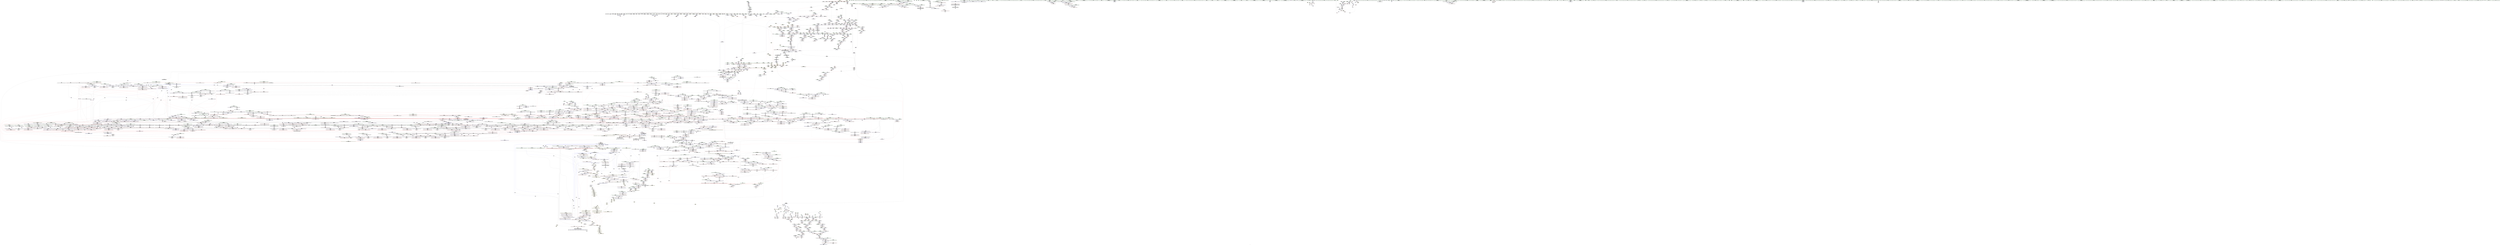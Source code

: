 digraph "SVFG" {
	label="SVFG";

	Node0x55db81105d20 [shape=record,color=grey,label="{NodeID: 0\nNullPtr|{|<s42>76}}"];
	Node0x55db81105d20 -> Node0x55db811dc8c0[style=solid];
	Node0x55db81105d20 -> Node0x55db811dc9c0[style=solid];
	Node0x55db81105d20 -> Node0x55db811dca90[style=solid];
	Node0x55db81105d20 -> Node0x55db811dcb60[style=solid];
	Node0x55db81105d20 -> Node0x55db811dcc30[style=solid];
	Node0x55db81105d20 -> Node0x55db811dcd00[style=solid];
	Node0x55db81105d20 -> Node0x55db811dcdd0[style=solid];
	Node0x55db81105d20 -> Node0x55db811dcea0[style=solid];
	Node0x55db81105d20 -> Node0x55db811dcf70[style=solid];
	Node0x55db81105d20 -> Node0x55db811dd040[style=solid];
	Node0x55db81105d20 -> Node0x55db811dd110[style=solid];
	Node0x55db81105d20 -> Node0x55db811dd1e0[style=solid];
	Node0x55db81105d20 -> Node0x55db811dd2b0[style=solid];
	Node0x55db81105d20 -> Node0x55db811dd380[style=solid];
	Node0x55db81105d20 -> Node0x55db811dd450[style=solid];
	Node0x55db81105d20 -> Node0x55db811dd520[style=solid];
	Node0x55db81105d20 -> Node0x55db811dd5f0[style=solid];
	Node0x55db81105d20 -> Node0x55db811dd6c0[style=solid];
	Node0x55db81105d20 -> Node0x55db811dd790[style=solid];
	Node0x55db81105d20 -> Node0x55db811dd860[style=solid];
	Node0x55db81105d20 -> Node0x55db811dd930[style=solid];
	Node0x55db81105d20 -> Node0x55db811dda00[style=solid];
	Node0x55db81105d20 -> Node0x55db811ddad0[style=solid];
	Node0x55db81105d20 -> Node0x55db811ddba0[style=solid];
	Node0x55db81105d20 -> Node0x55db811ddc70[style=solid];
	Node0x55db81105d20 -> Node0x55db811ddd40[style=solid];
	Node0x55db81105d20 -> Node0x55db811dde10[style=solid];
	Node0x55db81105d20 -> Node0x55db811ddee0[style=solid];
	Node0x55db81105d20 -> Node0x55db811ddfb0[style=solid];
	Node0x55db81105d20 -> Node0x55db811de080[style=solid];
	Node0x55db81105d20 -> Node0x55db811de150[style=solid];
	Node0x55db81105d20 -> Node0x55db811de220[style=solid];
	Node0x55db81105d20 -> Node0x55db811de2f0[style=solid];
	Node0x55db81105d20 -> Node0x55db811de3c0[style=solid];
	Node0x55db81105d20 -> Node0x55db811de490[style=solid];
	Node0x55db81105d20 -> Node0x55db811de560[style=solid];
	Node0x55db81105d20 -> Node0x55db81238520[style=solid];
	Node0x55db81105d20 -> Node0x55db8123c7f0[style=solid];
	Node0x55db81105d20 -> Node0x55db8123c8c0[style=solid];
	Node0x55db81105d20 -> Node0x55db8123c990[style=solid];
	Node0x55db81105d20 -> Node0x55db80403320[style=solid];
	Node0x55db81105d20 -> Node0x55db812aa450[style=solid];
	Node0x55db81105d20:s42 -> Node0x55db814e71d0[style=solid,color=red];
	Node0x55db813410e0 [shape=record,color=black,label="{NodeID: 3764\nMR_664V_2 = PHI(MR_664V_4, MR_664V_1, )\npts\{17290000 \}\n}"];
	Node0x55db813410e0 -> Node0x55db81242cb0[style=dashed];
	Node0x55db813410e0 -> Node0x55db813410e0[style=dashed];
	Node0x55db811e73c0 [shape=record,color=red,label="{NodeID: 1550\n1208\<--1203\n\<--__last.addr\n_ZSt8_DestroyIPiEvT_S1_\n|{<s0>91}}"];
	Node0x55db811e73c0:s0 -> Node0x55db814e6210[style=solid,color=red];
	Node0x55db811c5950 [shape=record,color=green,label="{NodeID: 443\n2578\<--2579\nagg.tmp21\<--agg.tmp21_field_insensitive\n_ZSt21__unguarded_partitionIN9__gnu_cxx17__normal_iteratorIPiSt6vectorIiSaIiEEEENS0_5__ops15_Iter_less_iterEET_S9_S9_S9_T0_\n}"];
	Node0x55db811c5950 -> Node0x55db811d1f70[style=solid];
	Node0x55db811c5950 -> Node0x55db812074a0[style=solid];
	Node0x55db814c1590 [shape=record,color=black,label="{NodeID: 5314\n823 = PHI(881, )\n}"];
	Node0x55db814c1590 -> Node0x55db8123cc00[style=solid];
	Node0x55db8123ccd0 [shape=record,color=blue,label="{NodeID: 1993\n833\<--831\n_M_finish\<--\n_ZNSt12_Vector_baseIiSaIiEE17_M_create_storageEm\n|{<s0>63}}"];
	Node0x55db8123ccd0:s0 -> Node0x55db813e0b60[style=dashed,color=blue];
	Node0x55db811d4c20 [shape=record,color=black,label="{NodeID: 886\n3359\<--3231\n\<--__first\n_ZSt18__next_permutationIN9__gnu_cxx17__normal_iteratorIPiSt6vectorIiSaIiEEEENS0_5__ops15_Iter_less_iterEEbT_S9_T0_\n}"];
	Node0x55db811d4c20 -> Node0x55db8120e0b0[style=solid];
	Node0x55db8120b0c0 [shape=record,color=purple,label="{NodeID: 1329\n2986\<--2972\ncoerce.dive2\<--__result\n_ZSt23__copy_move_backward_a2ILb1EN9__gnu_cxx17__normal_iteratorIPiSt6vectorIiSaIiEEEES6_ET1_T0_S8_S7_\n}"];
	Node0x55db8120b0c0 -> Node0x55db8124ad10[style=solid];
	Node0x55db811be060 [shape=record,color=green,label="{NodeID: 222\n1218\<--1219\n.addr1\<--.addr1_field_insensitive\n_ZNSt12_Destroy_auxILb1EE9__destroyIPiEEvT_S3_\n}"];
	Node0x55db811be060 -> Node0x55db8123f710[style=solid];
	Node0x55db811f2820 [shape=record,color=red,label="{NodeID: 1772\n3149\<--3137\n\<--__n.addr\n_ZNSt6vectorIiSaIiEE18_M_fill_initializeEmRKi\n|{<s0>330}}"];
	Node0x55db811f2820:s0 -> Node0x55db814e4f00[style=solid,color=red];
	Node0x55db811e14b0 [shape=record,color=black,label="{NodeID: 665\n952\<--959\n_ZNK9__gnu_cxx13new_allocatorIiE8max_sizeEv_ret\<--\n_ZNK9__gnu_cxx13new_allocatorIiE8max_sizeEv\n|{<s0>77}}"];
	Node0x55db811e14b0:s0 -> Node0x55db814c1980[style=solid,color=blue];
	Node0x55db814de160 [shape=record,color=black,label="{NodeID: 5536\n2965 = PHI(2900, )\n2nd arg _ZSt23__copy_move_backward_a2ILb1EN9__gnu_cxx17__normal_iteratorIPiSt6vectorIiSaIiEEEES6_ET1_T0_S8_S7_ }"];
	Node0x55db814de160 -> Node0x55db8124ad10[style=solid];
	Node0x55db81248130 [shape=record,color=blue,label="{NodeID: 2215\n2539\<--2548\nref.tmp\<--add.ptr\n_ZNK9__gnu_cxx17__normal_iteratorIPiSt6vectorIiSaIiEEEmiEl\n|{<s0>249}}"];
	Node0x55db81248130:s0 -> Node0x55db8138b9c0[style=dashed,color=red];
	Node0x55db811ffd30 [shape=record,color=purple,label="{NodeID: 1108\n3517\<--1737\noffset_0\<--\n}"];
	Node0x55db811ffd30 -> Node0x55db811f5400[style=solid];
	Node0x55db811397c0 [shape=record,color=green,label="{NodeID: 1\n7\<--1\n__dso_handle\<--dummyObj\nGlob }"];
	Node0x55db813415e0 [shape=record,color=black,label="{NodeID: 3765\nMR_36V_2 = PHI(MR_36V_3, MR_36V_1, )\npts\{947 \}\n|{|<s5>189}}"];
	Node0x55db813415e0 -> Node0x55db811ecdf0[style=dashed];
	Node0x55db813415e0 -> Node0x55db811ecec0[style=dashed];
	Node0x55db813415e0 -> Node0x55db812452e0[style=dashed];
	Node0x55db813415e0 -> Node0x55db812456f0[style=dashed];
	Node0x55db813415e0 -> Node0x55db813627e0[style=dashed];
	Node0x55db813415e0:s5 -> Node0x55db813a6a80[style=dashed,color=red];
	Node0x55db811e7490 [shape=record,color=red,label="{NodeID: 1551\n1232\<--1226\nthis1\<--this.addr\n_ZN9__gnu_cxx17__normal_iteratorIPiSt6vectorIiSaIiEEEC2ERKS1_\n}"];
	Node0x55db811e7490 -> Node0x55db811fa230[style=solid];
	Node0x55db811c5a20 [shape=record,color=green,label="{NodeID: 444\n2642\<--2643\n__a\<--__a_field_insensitive\n_ZSt9iter_swapIN9__gnu_cxx17__normal_iteratorIPiSt6vectorIiSaIiEEEES6_EvT_T0_\n|{|<s1>265}}"];
	Node0x55db811c5a20 -> Node0x55db812080d0[style=solid];
	Node0x55db811c5a20:s1 -> Node0x55db814cdb00[style=solid,color=red];
	Node0x55db814c1700 [shape=record,color=black,label="{NodeID: 5315\n897 = PHI(904, )\n}"];
	Node0x55db814c1700 -> Node0x55db80403320[style=solid];
	Node0x55db8123cda0 [shape=record,color=blue,label="{NodeID: 1994\n841\<--839\n_M_end_of_storage\<--add.ptr\n_ZNSt12_Vector_baseIiSaIiEE17_M_create_storageEm\n|{<s0>63}}"];
	Node0x55db8123cda0:s0 -> Node0x55db813e0b60[style=dashed,color=blue];
	Node0x55db811d4cf0 [shape=record,color=black,label="{NodeID: 887\n3288\<--3233\n\<--__last\n_ZSt18__next_permutationIN9__gnu_cxx17__normal_iteratorIPiSt6vectorIiSaIiEEEENS0_5__ops15_Iter_less_iterEEbT_S9_T0_\n}"];
	Node0x55db811d4cf0 -> Node0x55db8120ced0[style=solid];
	Node0x55db8120b190 [shape=record,color=purple,label="{NodeID: 1330\n2991\<--2976\ncoerce.dive3\<--agg.tmp\n_ZSt23__copy_move_backward_a2ILb1EN9__gnu_cxx17__normal_iteratorIPiSt6vectorIiSaIiEEEES6_ET1_T0_S8_S7_\n}"];
	Node0x55db8120b190 -> Node0x55db811f1570[style=solid];
	Node0x55db811be130 [shape=record,color=green,label="{NodeID: 223\n1226\<--1227\nthis.addr\<--this.addr_field_insensitive\n_ZN9__gnu_cxx17__normal_iteratorIPiSt6vectorIiSaIiEEEC2ERKS1_\n}"];
	Node0x55db811be130 -> Node0x55db811e7490[style=solid];
	Node0x55db811be130 -> Node0x55db8123f7e0[style=solid];
	Node0x55db811f28f0 [shape=record,color=red,label="{NodeID: 1773\n3150\<--3139\n\<--__value.addr\n_ZNSt6vectorIiSaIiEE18_M_fill_initializeEmRKi\n|{<s0>330}}"];
	Node0x55db811f28f0:s0 -> Node0x55db81323860[style=solid,color=red];
	Node0x55db811e1580 [shape=record,color=black,label="{NodeID: 666\n963\<--978\n_ZSt27__uninitialized_default_n_aIPimiET_S1_T0_RSaIT1_E_ret\<--call\n_ZSt27__uninitialized_default_n_aIPimiET_S1_T0_RSaIT1_E\n|{<s0>66}}"];
	Node0x55db811e1580:s0 -> Node0x55db814c0bc0[style=solid,color=blue];
	Node0x55db814de270 [shape=record,color=black,label="{NodeID: 5537\n1099 = PHI(758, )\n0th arg _ZNSt12_Vector_baseIiSaIiEE13_M_deallocateEPim }"];
	Node0x55db814de270 -> Node0x55db8123eae0[style=solid];
	Node0x55db81248200 [shape=record,color=blue,label="{NodeID: 2216\n2580\<--2555\ncoerce.dive\<--__first.coerce\n_ZSt21__unguarded_partitionIN9__gnu_cxx17__normal_iteratorIPiSt6vectorIiSaIiEEEENS0_5__ops15_Iter_less_iterEET_S9_S9_S9_T0_\n}"];
	Node0x55db81248200 -> Node0x55db8136e5e0[style=dashed];
	Node0x55db811ffe00 [shape=record,color=purple,label="{NodeID: 1109\n3519\<--1739\noffset_0\<--\n}"];
	Node0x55db811ffe00 -> Node0x55db812427d0[style=solid];
	Node0x55db811b5b40 [shape=record,color=green,label="{NodeID: 2\n8\<--1\n.str\<--dummyObj\nGlob }"];
	Node0x55db811e7560 [shape=record,color=red,label="{NodeID: 1552\n1234\<--1228\n\<--__i.addr\n_ZN9__gnu_cxx17__normal_iteratorIPiSt6vectorIiSaIiEEEC2ERKS1_\n}"];
	Node0x55db811e7560 -> Node0x55db811e7630[style=solid];
	Node0x55db811c5af0 [shape=record,color=green,label="{NodeID: 445\n2644\<--2645\n__b\<--__b_field_insensitive\n_ZSt9iter_swapIN9__gnu_cxx17__normal_iteratorIPiSt6vectorIiSaIiEEEES6_EvT_T0_\n|{|<s1>266}}"];
	Node0x55db811c5af0 -> Node0x55db812081a0[style=solid];
	Node0x55db811c5af0:s1 -> Node0x55db814cdb00[style=solid,color=red];
	Node0x55db814c1840 [shape=record,color=black,label="{NodeID: 5316\n916 = PHI(920, )\n}"];
	Node0x55db814c1840 -> Node0x55db811e1240[style=solid];
	Node0x55db8139bef0 [shape=record,color=yellow,style=double,label="{NodeID: 4209\n78V_1 = ENCHI(MR_78V_0)\npts\{710000 890000 \}\nFun[_ZNSt6vectorIiSaIiEEixEm]}"];
	Node0x55db8139bef0 -> Node0x55db812117f0[style=dashed];
	Node0x55db8123ce70 [shape=record,color=blue,label="{NodeID: 1995\n846\<--845\nthis.addr\<--this\n_ZNSt12_Vector_baseIiSaIiEE12_Vector_implD2Ev\n}"];
	Node0x55db8123ce70 -> Node0x55db81213fc0[style=dashed];
	Node0x55db811d4dc0 [shape=record,color=black,label="{NodeID: 888\n3309\<--3233\n\<--__last\n_ZSt18__next_permutationIN9__gnu_cxx17__normal_iteratorIPiSt6vectorIiSaIiEEEENS0_5__ops15_Iter_less_iterEEbT_S9_T0_\n}"];
	Node0x55db811d4dc0 -> Node0x55db8120d550[style=solid];
	Node0x55db8120b260 [shape=record,color=purple,label="{NodeID: 1331\n2999\<--2978\ncoerce.dive5\<--agg.tmp4\n_ZSt23__copy_move_backward_a2ILb1EN9__gnu_cxx17__normal_iteratorIPiSt6vectorIiSaIiEEEES6_ET1_T0_S8_S7_\n}"];
	Node0x55db8120b260 -> Node0x55db811f1640[style=solid];
	Node0x55db811be200 [shape=record,color=green,label="{NodeID: 224\n1228\<--1229\n__i.addr\<--__i.addr_field_insensitive\n_ZN9__gnu_cxx17__normal_iteratorIPiSt6vectorIiSaIiEEEC2ERKS1_\n}"];
	Node0x55db811be200 -> Node0x55db811e7560[style=solid];
	Node0x55db811be200 -> Node0x55db8123f8b0[style=solid];
	Node0x55db811f29c0 [shape=record,color=red,label="{NodeID: 1774\n3148\<--3147\n\<--_M_start\n_ZNSt6vectorIiSaIiEE18_M_fill_initializeEmRKi\n|{<s0>330}}"];
	Node0x55db811f29c0:s0 -> Node0x55db814e4df0[style=solid,color=red];
	Node0x55db811e1650 [shape=record,color=black,label="{NodeID: 667\n989\<--988\n\<--_M_impl\n_ZNSt12_Vector_baseIiSaIiEE19_M_get_Tp_allocatorEv\n}"];
	Node0x55db811e1650 -> Node0x55db811e1720[style=solid];
	Node0x55db814de380 [shape=record,color=black,label="{NodeID: 5538\n1100 = PHI(761, )\n1st arg _ZNSt12_Vector_baseIiSaIiEE13_M_deallocateEPim }"];
	Node0x55db814de380 -> Node0x55db8123ebb0[style=solid];
	Node0x55db813aa0c0 [shape=record,color=yellow,style=double,label="{NodeID: 4431\n303V_1 = ENCHI(MR_303V_0)\npts\{12420000 12440000 13360000 13380000 14710000 14730000 16190000 16210000 17110000 17190000 18010000 18030000 18480000 18500000 19600000 19620000 25610000 25630000 26880000 26900000 26940000 27950000 27990000 30560000 32320000 32340000 32380000 33790000 33810000 \}\nFun[_ZN9__gnu_cxxltIPiSt6vectorIiSaIiEEEEbRKNS_17__normal_iteratorIT_T0_EESA_]}"];
	Node0x55db813aa0c0 -> Node0x55db811eaca0[style=dashed];
	Node0x55db813aa0c0 -> Node0x55db811ead70[style=dashed];
	Node0x55db812482d0 [shape=record,color=blue,label="{NodeID: 2217\n2582\<--2556\ncoerce.dive1\<--__last.coerce\n_ZSt21__unguarded_partitionIN9__gnu_cxx17__normal_iteratorIPiSt6vectorIiSaIiEEEENS0_5__ops15_Iter_less_iterEET_S9_S9_S9_T0_\n}"];
	Node0x55db812482d0 -> Node0x55db8136b3e0[style=dashed];
	Node0x55db811ffed0 [shape=record,color=purple,label="{NodeID: 1110\n3520\<--1740\noffset_0\<--\n}"];
	Node0x55db811ffed0 -> Node0x55db811f54d0[style=solid];
	Node0x55db811b5bd0 [shape=record,color=green,label="{NodeID: 3\n10\<--1\n.str.1\<--dummyObj\nGlob }"];
	Node0x55db811e7630 [shape=record,color=red,label="{NodeID: 1553\n1235\<--1234\n\<--\n_ZN9__gnu_cxx17__normal_iteratorIPiSt6vectorIiSaIiEEEC2ERKS1_\n}"];
	Node0x55db811e7630 -> Node0x55db8123f980[style=solid];
	Node0x55db811c5bc0 [shape=record,color=green,label="{NodeID: 446\n2653\<--2654\n_ZSt4swapIiENSt9enable_ifIXsr6__and_ISt6__not_ISt15__is_tuple_likeIT_EESt21is_move_constructibleIS3_ESt18is_move_assignableIS3_EEE5valueEvE4typeERS3_SC_\<--_ZSt4swapIiENSt9enable_ifIXsr6__and_ISt6__not_ISt15__is_tuple_likeIT_EESt21is_move_constructibleIS3_ESt18is_move_assignableIS3_EEE5valueEvE4typeERS3_SC__field_insensitive\n}"];
	Node0x55db814c1980 [shape=record,color=black,label="{NodeID: 5317\n935 = PHI(952, )\n}"];
	Node0x55db814c1980 -> Node0x55db812a9cd0[style=solid];
	Node0x55db8139c000 [shape=record,color=yellow,style=double,label="{NodeID: 4210\n36V_1 = ENCHI(MR_36V_0)\npts\{947 \}\nFun[_ZSt27__uninitialized_default_n_aIPimiET_S1_T0_RSaIT1_E]|{<s0>80}}"];
	Node0x55db8139c000:s0 -> Node0x55db813a16e0[style=dashed,color=red];
	Node0x55db8123cf40 [shape=record,color=blue,label="{NodeID: 1996\n856\<--854\nthis.addr\<--this\n_ZNSaIiEC2ERKS_\n}"];
	Node0x55db8123cf40 -> Node0x55db81214090[style=dashed];
	Node0x55db811d4e90 [shape=record,color=black,label="{NodeID: 889\n3342\<--3233\n\<--__last\n_ZSt18__next_permutationIN9__gnu_cxx17__normal_iteratorIPiSt6vectorIiSaIiEEEENS0_5__ops15_Iter_less_iterEEbT_S9_T0_\n}"];
	Node0x55db811d4e90 -> Node0x55db8120df10[style=solid];
	Node0x55db8120b330 [shape=record,color=purple,label="{NodeID: 1332\n3005\<--2980\ncoerce.dive8\<--agg.tmp7\n_ZSt23__copy_move_backward_a2ILb1EN9__gnu_cxx17__normal_iteratorIPiSt6vectorIiSaIiEEEES6_ET1_T0_S8_S7_\n}"];
	Node0x55db8120b330 -> Node0x55db811f1710[style=solid];
	Node0x55db811be2d0 [shape=record,color=green,label="{NodeID: 225\n1241\<--1242\n__first\<--__first_field_insensitive\n_ZSt6__sortIN9__gnu_cxx17__normal_iteratorIPiSt6vectorIiSaIiEEEENS0_5__ops15_Iter_less_iterEEvT_S9_T0_\n|{|<s3>92|<s4>95}}"];
	Node0x55db811be2d0 -> Node0x55db811e1e70[style=solid];
	Node0x55db811be2d0 -> Node0x55db811e1f40[style=solid];
	Node0x55db811be2d0 -> Node0x55db811fa300[style=solid];
	Node0x55db811be2d0:s3 -> Node0x55db814db490[style=solid,color=red];
	Node0x55db811be2d0:s4 -> Node0x55db814dd200[style=solid,color=red];
	Node0x55db811f2a90 [shape=record,color=red,label="{NodeID: 1775\n3178\<--3166\n\<--__first.addr\n_ZSt24__uninitialized_fill_n_aIPimiiET_S1_T0_RKT1_RSaIT2_E\n|{<s0>331}}"];
	Node0x55db811f2a90:s0 -> Node0x55db814e6650[style=solid,color=red];
	Node0x55db811e1720 [shape=record,color=black,label="{NodeID: 668\n982\<--989\n_ZNSt12_Vector_baseIiSaIiEE19_M_get_Tp_allocatorEv_ret\<--\n_ZNSt12_Vector_baseIiSaIiEE19_M_get_Tp_allocatorEv\n|{<s0>53|<s1>65|<s2>329}}"];
	Node0x55db811e1720:s0 -> Node0x55db814c0d00[style=solid,color=blue];
	Node0x55db811e1720:s1 -> Node0x55db814c0a20[style=solid,color=blue];
	Node0x55db811e1720:s2 -> Node0x55db814cb540[style=solid,color=blue];
	Node0x55db814de490 [shape=record,color=black,label="{NodeID: 5539\n1101 = PHI(771, )\n2nd arg _ZNSt12_Vector_baseIiSaIiEE13_M_deallocateEPim }"];
	Node0x55db814de490 -> Node0x55db8123ec80[style=solid];
	Node0x55db812483a0 [shape=record,color=blue,label="{NodeID: 2218\n2584\<--2557\ncoerce.dive2\<--__pivot.coerce\n_ZSt21__unguarded_partitionIN9__gnu_cxx17__normal_iteratorIPiSt6vectorIiSaIiEEEENS0_5__ops15_Iter_less_iterEET_S9_S9_S9_T0_\n}"];
	Node0x55db812483a0 -> Node0x55db812362d0[style=dashed];
	Node0x55db812483a0 -> Node0x55db812363a0[style=dashed];
	Node0x55db811fffa0 [shape=record,color=purple,label="{NodeID: 1111\n3522\<--1749\noffset_0\<--\n}"];
	Node0x55db811fffa0 -> Node0x55db812428a0[style=solid];
	Node0x55db811b5c60 [shape=record,color=green,label="{NodeID: 4\n12\<--1\nstdin\<--dummyObj\nGlob }"];
	Node0x55db813424e0 [shape=record,color=black,label="{NodeID: 3768\nMR_758V_2 = PHI(MR_758V_3, MR_758V_1, )\npts\{20700000 \}\n}"];
	Node0x55db813424e0 -> Node0x55db81244ed0[style=dashed];
	Node0x55db811e7700 [shape=record,color=red,label="{NodeID: 1554\n1282\<--1281\n\<--coerce.dive6\n_ZSt6__sortIN9__gnu_cxx17__normal_iteratorIPiSt6vectorIiSaIiEEEENS0_5__ops15_Iter_less_iterEEvT_S9_T0_\n|{<s0>97}}"];
	Node0x55db811e7700:s0 -> Node0x55db814e0e10[style=solid,color=red];
	Node0x55db811c5cc0 [shape=record,color=green,label="{NodeID: 447\n2659\<--2660\n__a.addr\<--__a.addr_field_insensitive\n_ZSt4swapIiENSt9enable_ifIXsr6__and_ISt6__not_ISt15__is_tuple_likeIT_EESt21is_move_constructibleIS3_ESt18is_move_assignableIS3_EEE5valueEvE4typeERS3_SC_\n}"];
	Node0x55db811c5cc0 -> Node0x55db811efd10[style=solid];
	Node0x55db811c5cc0 -> Node0x55db811efde0[style=solid];
	Node0x55db811c5cc0 -> Node0x55db81248bc0[style=solid];
	Node0x55db814c1ac0 [shape=record,color=black,label="{NodeID: 5318\n978 = PHI(991, )\n}"];
	Node0x55db814c1ac0 -> Node0x55db811e1580[style=solid];
	Node0x55db8123d010 [shape=record,color=blue,label="{NodeID: 1997\n858\<--855\n__a.addr\<--__a\n_ZNSaIiEC2ERKS_\n}"];
	Node0x55db8123d010 -> Node0x55db81214160[style=dashed];
	Node0x55db811d4f60 [shape=record,color=black,label="{NodeID: 890\n3362\<--3233\n\<--__last\n_ZSt18__next_permutationIN9__gnu_cxx17__normal_iteratorIPiSt6vectorIiSaIiEEEENS0_5__ops15_Iter_less_iterEEbT_S9_T0_\n}"];
	Node0x55db811d4f60 -> Node0x55db8120e250[style=solid];
	Node0x55db8120b400 [shape=record,color=purple,label="{NodeID: 1333\n3684\<--2988\noffset_0\<--\n}"];
	Node0x55db8120b400 -> Node0x55db8124ade0[style=solid];
	Node0x55db811be3a0 [shape=record,color=green,label="{NodeID: 226\n1243\<--1244\n__last\<--__last_field_insensitive\n_ZSt6__sortIN9__gnu_cxx17__normal_iteratorIPiSt6vectorIiSaIiEEEENS0_5__ops15_Iter_less_iterEEvT_S9_T0_\n|{|<s3>92|<s4>95}}"];
	Node0x55db811be3a0 -> Node0x55db811e2010[style=solid];
	Node0x55db811be3a0 -> Node0x55db811e20e0[style=solid];
	Node0x55db811be3a0 -> Node0x55db811fa3d0[style=solid];
	Node0x55db811be3a0:s3 -> Node0x55db814df7d0[style=solid,color=red];
	Node0x55db811be3a0:s4 -> Node0x55db814dcd50[style=solid,color=red];
	Node0x55db811f2b60 [shape=record,color=red,label="{NodeID: 1776\n3179\<--3168\n\<--__n.addr\n_ZSt24__uninitialized_fill_n_aIPimiiET_S1_T0_RKT1_RSaIT2_E\n|{<s0>331}}"];
	Node0x55db811f2b60:s0 -> Node0x55db814e6760[style=solid,color=red];
	Node0x55db811e17f0 [shape=record,color=black,label="{NodeID: 669\n991\<--1006\n_ZSt25__uninitialized_default_nIPimET_S1_T0__ret\<--call\n_ZSt25__uninitialized_default_nIPimET_S1_T0_\n|{<s0>80}}"];
	Node0x55db811e17f0:s0 -> Node0x55db814c1ac0[style=solid,color=blue];
	Node0x55db814de5a0 [shape=record,color=black,label="{NodeID: 5540\n3376 = PHI(3348, 3366, )\n0th arg _ZSt9__reverseIN9__gnu_cxx17__normal_iteratorIPiSt6vectorIiSaIiEEEEEvT_S7_St26random_access_iterator_tag }"];
	Node0x55db814de5a0 -> Node0x55db8124d9c0[style=solid];
	Node0x55db81248470 [shape=record,color=blue, style = dotted,label="{NodeID: 2219\n3624\<--3626\noffset_0\<--dummyVal\n_ZSt21__unguarded_partitionIN9__gnu_cxx17__normal_iteratorIPiSt6vectorIiSaIiEEEENS0_5__ops15_Iter_less_iterEET_S9_S9_S9_T0_\n}"];
	Node0x55db81248470 -> Node0x55db811ef760[style=dashed];
	Node0x55db81248470 -> Node0x55db81248470[style=dashed];
	Node0x55db81200070 [shape=record,color=purple,label="{NodeID: 1112\n3523\<--1750\noffset_0\<--\n}"];
	Node0x55db81200070 -> Node0x55db811f55a0[style=solid];
	Node0x55db811b5cf0 [shape=record,color=green,label="{NodeID: 5\n13\<--1\n.str.2\<--dummyObj\nGlob }"];
	Node0x55db813429e0 [shape=record,color=black,label="{NodeID: 3769\nMR_760V_2 = PHI(MR_760V_3, MR_760V_1, )\npts\{20720000 \}\n}"];
	Node0x55db813429e0 -> Node0x55db81244fa0[style=dashed];
	Node0x55db811e77d0 [shape=record,color=red,label="{NodeID: 1555\n1284\<--1283\n\<--coerce.dive7\n_ZSt6__sortIN9__gnu_cxx17__normal_iteratorIPiSt6vectorIiSaIiEEEENS0_5__ops15_Iter_less_iterEEvT_S9_T0_\n|{<s0>97}}"];
	Node0x55db811e77d0:s0 -> Node0x55db814e1020[style=solid,color=red];
	Node0x55db811c5d90 [shape=record,color=green,label="{NodeID: 448\n2661\<--2662\n__b.addr\<--__b.addr_field_insensitive\n_ZSt4swapIiENSt9enable_ifIXsr6__and_ISt6__not_ISt15__is_tuple_likeIT_EESt21is_move_constructibleIS3_ESt18is_move_assignableIS3_EEE5valueEvE4typeERS3_SC_\n}"];
	Node0x55db811c5d90 -> Node0x55db811efeb0[style=solid];
	Node0x55db811c5d90 -> Node0x55db811eff80[style=solid];
	Node0x55db811c5d90 -> Node0x55db81248c90[style=solid];
	Node0x55db814c1c00 [shape=record,color=black,label="{NodeID: 5319\n1006 = PHI(1010, )\n}"];
	Node0x55db814c1c00 -> Node0x55db811e17f0[style=solid];
	Node0x55db8123d0e0 [shape=record,color=blue,label="{NodeID: 1998\n873\<--871\nthis.addr\<--this\n_ZN9__gnu_cxx13new_allocatorIiEC2ERKS1_\n}"];
	Node0x55db8123d0e0 -> Node0x55db81214230[style=dashed];
	Node0x55db811d5030 [shape=record,color=black,label="{NodeID: 891\n3279\<--3237\n\<--__i\n_ZSt18__next_permutationIN9__gnu_cxx17__normal_iteratorIPiSt6vectorIiSaIiEEEENS0_5__ops15_Iter_less_iterEEbT_S9_T0_\n}"];
	Node0x55db811d5030 -> Node0x55db8120cc60[style=solid];
	Node0x55db8120b4d0 [shape=record,color=purple,label="{NodeID: 1334\n3685\<--2989\noffset_0\<--\n}"];
	Node0x55db8120b4d0 -> Node0x55db81237240[style=solid];
	Node0x55db811be470 [shape=record,color=green,label="{NodeID: 227\n1245\<--1246\n__comp\<--__comp_field_insensitive\n_ZSt6__sortIN9__gnu_cxx17__normal_iteratorIPiSt6vectorIiSaIiEEEENS0_5__ops15_Iter_less_iterEEvT_S9_T0_\n}"];
	Node0x55db811f2c30 [shape=record,color=red,label="{NodeID: 1777\n3180\<--3170\n\<--__x.addr\n_ZSt24__uninitialized_fill_n_aIPimiiET_S1_T0_RKT1_RSaIT2_E\n|{<s0>331}}"];
	Node0x55db811f2c30:s0 -> Node0x55db814e68a0[style=solid,color=red];
	Node0x55db811e18c0 [shape=record,color=black,label="{NodeID: 670\n1010\<--1024\n_ZNSt27__uninitialized_default_n_1ILb1EE18__uninit_default_nIPimEET_S3_T0__ret\<--call\n_ZNSt27__uninitialized_default_n_1ILb1EE18__uninit_default_nIPimEET_S3_T0_\n|{<s0>81}}"];
	Node0x55db811e18c0:s0 -> Node0x55db814c1c00[style=solid,color=blue];
	Node0x55db814de6f0 [shape=record,color=black,label="{NodeID: 5541\n3377 = PHI(3350, 3368, )\n1st arg _ZSt9__reverseIN9__gnu_cxx17__normal_iteratorIPiSt6vectorIiSaIiEEEEEvT_S7_St26random_access_iterator_tag }"];
	Node0x55db814de6f0 -> Node0x55db8124da90[style=solid];
	Node0x55db81248540 [shape=record,color=blue, style = dotted,label="{NodeID: 2220\n3627\<--3629\noffset_0\<--dummyVal\n_ZSt21__unguarded_partitionIN9__gnu_cxx17__normal_iteratorIPiSt6vectorIiSaIiEEEENS0_5__ops15_Iter_less_iterEET_S9_S9_S9_T0_\n}"];
	Node0x55db81248540 -> Node0x55db811ef830[style=dashed];
	Node0x55db81248540 -> Node0x55db81248540[style=dashed];
	Node0x55db81200140 [shape=record,color=purple,label="{NodeID: 1113\n3525\<--1757\noffset_0\<--\n}"];
	Node0x55db81200140 -> Node0x55db81242970[style=solid];
	Node0x55db811b6530 [shape=record,color=green,label="{NodeID: 6\n15\<--1\n.str.3\<--dummyObj\nGlob }"];
	Node0x55db81342ee0 [shape=record,color=black,label="{NodeID: 3770\nMR_762V_2 = PHI(MR_762V_3, MR_762V_1, )\npts\{20740000 \}\n}"];
	Node0x55db81342ee0 -> Node0x55db81245140[style=dashed];
	Node0x55db811e78a0 [shape=record,color=red,label="{NodeID: 1556\n1295\<--1294\n\<--coerce.dive11\n_ZSt6__sortIN9__gnu_cxx17__normal_iteratorIPiSt6vectorIiSaIiEEEENS0_5__ops15_Iter_less_iterEEvT_S9_T0_\n|{<s0>100}}"];
	Node0x55db811e78a0:s0 -> Node0x55db814d9f60[style=solid,color=red];
	Node0x55db811c5e60 [shape=record,color=green,label="{NodeID: 449\n2663\<--2664\n__tmp\<--__tmp_field_insensitive\n_ZSt4swapIiENSt9enable_ifIXsr6__and_ISt6__not_ISt15__is_tuple_likeIT_EESt21is_move_constructibleIS3_ESt18is_move_assignableIS3_EEE5valueEvE4typeERS3_SC_\n|{|<s1>270}}"];
	Node0x55db811c5e60 -> Node0x55db81248d60[style=solid];
	Node0x55db811c5e60:s1 -> Node0x55db814d97d0[style=solid,color=red];
	Node0x55db814c1d40 [shape=record,color=black,label="{NodeID: 5320\n1024 = PHI(1028, )\n}"];
	Node0x55db814c1d40 -> Node0x55db811e18c0[style=solid];
	Node0x55db8123d1b0 [shape=record,color=blue,label="{NodeID: 1999\n875\<--872\n.addr\<--\n_ZN9__gnu_cxx13new_allocatorIiEC2ERKS1_\n}"];
	Node0x55db811d5100 [shape=record,color=black,label="{NodeID: 892\n3287\<--3237\n\<--__i\n_ZSt18__next_permutationIN9__gnu_cxx17__normal_iteratorIPiSt6vectorIiSaIiEEEENS0_5__ops15_Iter_less_iterEEbT_S9_T0_\n}"];
	Node0x55db811d5100 -> Node0x55db8120ce00[style=solid];
	Node0x55db8120b5a0 [shape=record,color=purple,label="{NodeID: 1335\n3687\<--2996\noffset_0\<--\n}"];
	Node0x55db8120b5a0 -> Node0x55db8124aeb0[style=solid];
	Node0x55db811be540 [shape=record,color=green,label="{NodeID: 228\n1247\<--1248\nagg.tmp\<--agg.tmp_field_insensitive\n_ZSt6__sortIN9__gnu_cxx17__normal_iteratorIPiSt6vectorIiSaIiEEEENS0_5__ops15_Iter_less_iterEEvT_S9_T0_\n}"];
	Node0x55db811be540 -> Node0x55db811e21b0[style=solid];
	Node0x55db811be540 -> Node0x55db811fa4a0[style=solid];
	Node0x55db811f2d00 [shape=record,color=red,label="{NodeID: 1778\n3201\<--3189\n\<--__first.addr\n_ZSt20uninitialized_fill_nIPimiET_S1_T0_RKT1_\n|{<s0>332}}"];
	Node0x55db811f2d00:s0 -> Node0x55db814dee10[style=solid,color=red];
	Node0x55db811e1990 [shape=record,color=black,label="{NodeID: 671\n1028\<--1047\n_ZSt6fill_nIPimiET_S1_T0_RKT1__ret\<--call1\n_ZSt6fill_nIPimiET_S1_T0_RKT1_\n|{<s0>82|<s1>333}}"];
	Node0x55db811e1990:s0 -> Node0x55db814c1d40[style=solid,color=blue];
	Node0x55db811e1990:s1 -> Node0x55db814cba40[style=solid,color=blue];
	Node0x55db814de840 [shape=record,color=black,label="{NodeID: 5542\n845 = PHI(700, 776, 784, )\n0th arg _ZNSt12_Vector_baseIiSaIiEE12_Vector_implD2Ev }"];
	Node0x55db814de840 -> Node0x55db8123ce70[style=solid];
	Node0x55db81248610 [shape=record,color=blue, style = dotted,label="{NodeID: 2221\n3630\<--3632\noffset_0\<--dummyVal\n_ZSt21__unguarded_partitionIN9__gnu_cxx17__normal_iteratorIPiSt6vectorIiSaIiEEEENS0_5__ops15_Iter_less_iterEET_S9_S9_S9_T0_\n}"];
	Node0x55db81248610 -> Node0x55db811ef900[style=dashed];
	Node0x55db81248610 -> Node0x55db81248610[style=dashed];
	Node0x55db81200210 [shape=record,color=purple,label="{NodeID: 1114\n3526\<--1758\noffset_0\<--\n}"];
	Node0x55db81200210 -> Node0x55db811f5670[style=solid];
	Node0x55db811b65c0 [shape=record,color=green,label="{NodeID: 7\n17\<--1\nstdout\<--dummyObj\nGlob }"];
	Node0x55db813433e0 [shape=record,color=black,label="{NodeID: 3771\nMR_764V_2 = PHI(MR_764V_3, MR_764V_1, )\npts\{20760000 \}\n}"];
	Node0x55db813433e0 -> Node0x55db81245210[style=dashed];
	Node0x55db811e7970 [shape=record,color=red,label="{NodeID: 1557\n1297\<--1296\n\<--coerce.dive12\n_ZSt6__sortIN9__gnu_cxx17__normal_iteratorIPiSt6vectorIiSaIiEEEENS0_5__ops15_Iter_less_iterEEvT_S9_T0_\n|{<s0>100}}"];
	Node0x55db811e7970:s0 -> Node0x55db814da070[style=solid,color=red];
	Node0x55db811c5f30 [shape=record,color=green,label="{NodeID: 450\n2687\<--2688\n__first\<--__first_field_insensitive\n_ZSt16__insertion_sortIN9__gnu_cxx17__normal_iteratorIPiSt6vectorIiSaIiEEEENS0_5__ops15_Iter_less_iterEEvT_S9_T0_\n|{|<s3>271|<s4>272|<s5>284}}"];
	Node0x55db811c5f30 -> Node0x55db811d2110[style=solid];
	Node0x55db811c5f30 -> Node0x55db811d21e0[style=solid];
	Node0x55db811c5f30 -> Node0x55db81208270[style=solid];
	Node0x55db811c5f30:s3 -> Node0x55db814e2150[style=solid,color=red];
	Node0x55db811c5f30:s4 -> Node0x55db814d75e0[style=solid,color=red];
	Node0x55db811c5f30:s5 -> Node0x55db814cdb00[style=solid,color=red];
	Node0x55db814c1e80 [shape=record,color=black,label="{NodeID: 5321\n1042 = PHI(1091, )\n|{<s0>84}}"];
	Node0x55db814c1e80:s0 -> Node0x55db814d89e0[style=solid,color=red];
	Node0x55db8139c3b0 [shape=record,color=yellow,style=double,label="{NodeID: 4214\n36V_1 = ENCHI(MR_36V_0)\npts\{947 \}\nFun[_ZSt23__copy_move_backward_a2ILb1EN9__gnu_cxx17__normal_iteratorIPiSt6vectorIiSaIiEEEES6_ET1_T0_S8_S7_]|{<s0>322}}"];
	Node0x55db8139c3b0:s0 -> Node0x55db813a2220[style=dashed,color=red];
	Node0x55db8123d280 [shape=record,color=blue,label="{NodeID: 2000\n884\<--882\nthis.addr\<--this\n_ZNSt12_Vector_baseIiSaIiEE11_M_allocateEm\n}"];
	Node0x55db8123d280 -> Node0x55db81214300[style=dashed];
	Node0x55db811d51d0 [shape=record,color=black,label="{NodeID: 893\n3293\<--3237\n\<--__i\n_ZSt18__next_permutationIN9__gnu_cxx17__normal_iteratorIPiSt6vectorIiSaIiEEEENS0_5__ops15_Iter_less_iterEEbT_S9_T0_\n}"];
	Node0x55db811d51d0 -> Node0x55db8120d070[style=solid];
	Node0x55db8120b670 [shape=record,color=purple,label="{NodeID: 1336\n3688\<--2997\noffset_0\<--\n}"];
	Node0x55db8120b670 -> Node0x55db81237310[style=solid];
	Node0x55db811c6920 [shape=record,color=green,label="{NodeID: 229\n1249\<--1250\nagg.tmp2\<--agg.tmp2_field_insensitive\n_ZSt6__sortIN9__gnu_cxx17__normal_iteratorIPiSt6vectorIiSaIiEEEENS0_5__ops15_Iter_less_iterEEvT_S9_T0_\n}"];
	Node0x55db811c6920 -> Node0x55db811e2280[style=solid];
	Node0x55db811c6920 -> Node0x55db811fa570[style=solid];
	Node0x55db811f2dd0 [shape=record,color=red,label="{NodeID: 1779\n3202\<--3191\n\<--__n.addr\n_ZSt20uninitialized_fill_nIPimiET_S1_T0_RKT1_\n|{<s0>332}}"];
	Node0x55db811f2dd0:s0 -> Node0x55db814def20[style=solid,color=red];
	Node0x55db811e1a60 [shape=record,color=black,label="{NodeID: 672\n1051\<--1089\n_ZSt10__fill_n_aIPimiEN9__gnu_cxx11__enable_ifIXsr11__is_scalarIT1_EE7__valueET_E6__typeES4_T0_RKS3__ret\<--\n_ZSt10__fill_n_aIPimiEN9__gnu_cxx11__enable_ifIXsr11__is_scalarIT1_EE7__valueET_E6__typeES4_T0_RKS3_\n|{<s0>84}}"];
	Node0x55db811e1a60:s0 -> Node0x55db814c1fc0[style=solid,color=blue];
	Node0x55db814de9d0 [shape=record,color=black,label="{NodeID: 5543\n854 = PHI(800, )\n0th arg _ZNSaIiEC2ERKS_ }"];
	Node0x55db814de9d0 -> Node0x55db8123cf40[style=solid];
	Node0x55db812486e0 [shape=record,color=blue, style = dotted,label="{NodeID: 2222\n3633\<--3635\noffset_0\<--dummyVal\n_ZSt21__unguarded_partitionIN9__gnu_cxx17__normal_iteratorIPiSt6vectorIiSaIiEEEENS0_5__ops15_Iter_less_iterEET_S9_S9_S9_T0_\n}"];
	Node0x55db812486e0 -> Node0x55db811ef9d0[style=dashed];
	Node0x55db812486e0 -> Node0x55db812486e0[style=dashed];
	Node0x55db812002e0 [shape=record,color=purple,label="{NodeID: 1115\n3528\<--1760\noffset_0\<--\n}"];
	Node0x55db812002e0 -> Node0x55db81242a40[style=solid];
	Node0x55db811b6650 [shape=record,color=green,label="{NodeID: 8\n18\<--1\n_ZSt3cin\<--dummyObj\nGlob }"];
	Node0x55db813438e0 [shape=record,color=black,label="{NodeID: 3772\nMR_36V_4 = PHI(MR_36V_5, MR_36V_3, )\npts\{947 \}\n|{<s0>100}}"];
	Node0x55db813438e0:s0 -> Node0x55db81357de0[style=dashed,color=blue];
	Node0x55db811e7a40 [shape=record,color=red,label="{NodeID: 1558\n1321\<--1315\n\<--__lhs.addr\n_ZN9__gnu_cxxneIPiSt6vectorIiSaIiEEEEbRKNS_17__normal_iteratorIT_T0_EESA_\n|{<s0>101}}"];
	Node0x55db811e7a40:s0 -> Node0x55db814e2810[style=solid,color=red];
	Node0x55db811c6000 [shape=record,color=green,label="{NodeID: 451\n2689\<--2690\n__last\<--__last_field_insensitive\n_ZSt16__insertion_sortIN9__gnu_cxx17__normal_iteratorIPiSt6vectorIiSaIiEEEENS0_5__ops15_Iter_less_iterEEvT_S9_T0_\n|{|<s1>271|<s2>273}}"];
	Node0x55db811c6000 -> Node0x55db81208340[style=solid];
	Node0x55db811c6000:s1 -> Node0x55db814e25d0[style=solid,color=red];
	Node0x55db811c6000:s2 -> Node0x55db814df7d0[style=solid,color=red];
	Node0x55db814c1fc0 [shape=record,color=black,label="{NodeID: 5322\n1047 = PHI(1051, )\n}"];
	Node0x55db814c1fc0 -> Node0x55db811e1990[style=solid];
	Node0x55db8123d350 [shape=record,color=blue,label="{NodeID: 2001\n886\<--883\n__n.addr\<--__n\n_ZNSt12_Vector_baseIiSaIiEE11_M_allocateEm\n}"];
	Node0x55db8123d350 -> Node0x55db812143d0[style=dashed];
	Node0x55db8123d350 -> Node0x55db812144a0[style=dashed];
	Node0x55db811d52a0 [shape=record,color=black,label="{NodeID: 894\n3297\<--3237\n\<--__i\n_ZSt18__next_permutationIN9__gnu_cxx17__normal_iteratorIPiSt6vectorIiSaIiEEEENS0_5__ops15_Iter_less_iterEEbT_S9_T0_\n}"];
	Node0x55db811d52a0 -> Node0x55db8120d210[style=solid];
	Node0x55db8120b740 [shape=record,color=purple,label="{NodeID: 1337\n3690\<--3002\noffset_0\<--\n}"];
	Node0x55db8120b740 -> Node0x55db8124af80[style=solid];
	Node0x55db811c69b0 [shape=record,color=green,label="{NodeID: 230\n1251\<--1252\nagg.tmp5\<--agg.tmp5_field_insensitive\n_ZSt6__sortIN9__gnu_cxx17__normal_iteratorIPiSt6vectorIiSaIiEEEENS0_5__ops15_Iter_less_iterEEvT_S9_T0_\n}"];
	Node0x55db811f2ea0 [shape=record,color=red,label="{NodeID: 1780\n3203\<--3193\n\<--__x.addr\n_ZSt20uninitialized_fill_nIPimiET_S1_T0_RKT1_\n|{<s0>332}}"];
	Node0x55db811f2ea0:s0 -> Node0x55db814df030[style=solid,color=red];
	Node0x55db811e1b30 [shape=record,color=black,label="{NodeID: 673\n1091\<--1096\n_ZSt12__niter_baseIPiET_S1__ret\<--\n_ZSt12__niter_baseIPiET_S1_\n|{<s0>83}}"];
	Node0x55db811e1b30:s0 -> Node0x55db814c1e80[style=solid,color=blue];
	Node0x55db814deae0 [shape=record,color=black,label="{NodeID: 5544\n855 = PHI(801, )\n1st arg _ZNSaIiEC2ERKS_ }"];
	Node0x55db814deae0 -> Node0x55db8123d010[style=solid];
	Node0x55db812487b0 [shape=record,color=blue, style = dotted,label="{NodeID: 2223\n3636\<--3638\noffset_0\<--dummyVal\n_ZSt21__unguarded_partitionIN9__gnu_cxx17__normal_iteratorIPiSt6vectorIiSaIiEEEENS0_5__ops15_Iter_less_iterEET_S9_S9_S9_T0_\n}"];
	Node0x55db812487b0 -> Node0x55db811efaa0[style=dashed];
	Node0x55db812003b0 [shape=record,color=purple,label="{NodeID: 1116\n3529\<--1761\noffset_0\<--\n}"];
	Node0x55db812003b0 -> Node0x55db811f5740[style=solid];
	Node0x55db811b66e0 [shape=record,color=green,label="{NodeID: 9\n19\<--1\n.str.4\<--dummyObj\nGlob }"];
	Node0x55db81343de0 [shape=record,color=black,label="{NodeID: 3773\nMR_590V_3 = PHI(MR_590V_1, MR_590V_2, )\npts\{14770000 \}\n}"];
	Node0x55db811e7b10 [shape=record,color=red,label="{NodeID: 1559\n1326\<--1317\n\<--__rhs.addr\n_ZN9__gnu_cxxneIPiSt6vectorIiSaIiEEEEbRKNS_17__normal_iteratorIT_T0_EESA_\n|{<s0>102}}"];
	Node0x55db811e7b10:s0 -> Node0x55db814e2810[style=solid,color=red];
	Node0x55db811c60d0 [shape=record,color=green,label="{NodeID: 452\n2691\<--2692\n__comp\<--__comp_field_insensitive\n_ZSt16__insertion_sortIN9__gnu_cxx17__normal_iteratorIPiSt6vectorIiSaIiEEEENS0_5__ops15_Iter_less_iterEEvT_S9_T0_\n|{<s0>276}}"];
	Node0x55db811c60d0:s0 -> Node0x55db814e32e0[style=solid,color=red];
	Node0x55db814c2100 [shape=record,color=black,label="{NodeID: 5323\n1126 = PHI()\n}"];
	Node0x55db8139c5a0 [shape=record,color=yellow,style=double,label="{NodeID: 4216\n338V_1 = ENCHI(MR_338V_0)\npts\{29670000 \}\nFun[_ZSt23__copy_move_backward_a2ILb1EN9__gnu_cxx17__normal_iteratorIPiSt6vectorIiSaIiEEEES6_ET1_T0_S8_S7_]|{<s0>323}}"];
	Node0x55db8139c5a0:s0 -> Node0x55db8123f980[style=dashed,color=red];
	Node0x55db8123d420 [shape=record,color=blue,label="{NodeID: 2002\n907\<--905\n__a.addr\<--__a\n_ZNSt16allocator_traitsISaIiEE8allocateERS0_m\n}"];
	Node0x55db8123d420 -> Node0x55db81214570[style=dashed];
	Node0x55db811d5370 [shape=record,color=black,label="{NodeID: 895\n3313\<--3237\n\<--__i\n_ZSt18__next_permutationIN9__gnu_cxx17__normal_iteratorIPiSt6vectorIiSaIiEEEENS0_5__ops15_Iter_less_iterEEbT_S9_T0_\n}"];
	Node0x55db811d5370 -> Node0x55db8120d6f0[style=solid];
	Node0x55db8120b810 [shape=record,color=purple,label="{NodeID: 1338\n3691\<--3003\noffset_0\<--\n}"];
	Node0x55db8120b810 -> Node0x55db812373e0[style=solid];
	Node0x55db811c6a80 [shape=record,color=green,label="{NodeID: 231\n1253\<--1254\nagg.tmp8\<--agg.tmp8_field_insensitive\n_ZSt6__sortIN9__gnu_cxx17__normal_iteratorIPiSt6vectorIiSaIiEEEENS0_5__ops15_Iter_less_iterEEvT_S9_T0_\n}"];
	Node0x55db811c6a80 -> Node0x55db811e2350[style=solid];
	Node0x55db811c6a80 -> Node0x55db811fa640[style=solid];
	Node0x55db811f2f70 [shape=record,color=red,label="{NodeID: 1781\n3221\<--3212\n\<--__first.addr\n_ZNSt22__uninitialized_fill_nILb1EE15__uninit_fill_nIPimiEET_S3_T0_RKT1_\n|{<s0>333}}"];
	Node0x55db811f2f70:s0 -> Node0x55db814e43a0[style=solid,color=red];
	Node0x55db811e1c00 [shape=record,color=black,label="{NodeID: 674\n1116\<--1115\n\<--_M_impl\n_ZNSt12_Vector_baseIiSaIiEE13_M_deallocateEPim\n|{<s0>85}}"];
	Node0x55db811e1c00:s0 -> Node0x55db814dfcd0[style=solid,color=red];
	Node0x55db814debf0 [shape=record,color=black,label="{NodeID: 5545\n2790 = PHI(1523, )\n0th arg _ZSt26__unguarded_insertion_sortIN9__gnu_cxx17__normal_iteratorIPiSt6vectorIiSaIiEEEENS0_5__ops15_Iter_less_iterEEvT_S9_T0_ }"];
	Node0x55db814debf0 -> Node0x55db81249990[style=solid];
	Node0x55db81248880 [shape=record,color=blue, style = dotted,label="{NodeID: 2224\n3639\<--3641\noffset_0\<--dummyVal\n_ZSt21__unguarded_partitionIN9__gnu_cxx17__normal_iteratorIPiSt6vectorIiSaIiEEEENS0_5__ops15_Iter_less_iterEET_S9_S9_S9_T0_\n}"];
	Node0x55db81248880 -> Node0x55db811efb70[style=dashed];
	Node0x55db81248880 -> Node0x55db8136cce0[style=dashed];
	Node0x55db81200480 [shape=record,color=purple,label="{NodeID: 1117\n3531\<--1771\noffset_0\<--\n}"];
	Node0x55db81200480 -> Node0x55db81242b10[style=solid];
	Node0x55db811b6770 [shape=record,color=green,label="{NodeID: 10\n21\<--1\n.str.5\<--dummyObj\nGlob }"];
	Node0x55db813442e0 [shape=record,color=black,label="{NodeID: 3774\nMR_592V_3 = PHI(MR_592V_1, MR_592V_2, )\npts\{14790000 \}\n}"];
	Node0x55db811e7be0 [shape=record,color=red,label="{NodeID: 1560\n1325\<--1322\n\<--call\n_ZN9__gnu_cxxneIPiSt6vectorIiSaIiEEEEbRKNS_17__normal_iteratorIT_T0_EESA_\n}"];
	Node0x55db811e7be0 -> Node0x55db812ab050[style=solid];
	Node0x55db811c61a0 [shape=record,color=green,label="{NodeID: 453\n2693\<--2694\n__i\<--__i_field_insensitive\n_ZSt16__insertion_sortIN9__gnu_cxx17__normal_iteratorIPiSt6vectorIiSaIiEEEENS0_5__ops15_Iter_less_iterEEvT_S9_T0_\n|{|<s4>273|<s5>277|<s6>281|<s7>288}}"];
	Node0x55db811c61a0 -> Node0x55db811d22b0[style=solid];
	Node0x55db811c61a0 -> Node0x55db811d2380[style=solid];
	Node0x55db811c61a0 -> Node0x55db811d2450[style=solid];
	Node0x55db811c61a0 -> Node0x55db81208410[style=solid];
	Node0x55db811c61a0:s4 -> Node0x55db814db490[style=solid,color=red];
	Node0x55db811c61a0:s5 -> Node0x55db814cdb00[style=solid,color=red];
	Node0x55db811c61a0:s6 -> Node0x55db814d75e0[style=solid,color=red];
	Node0x55db811c61a0:s7 -> Node0x55db814dc350[style=solid,color=red];
	Node0x55db814c21d0 [shape=record,color=black,label="{NodeID: 5324\n1263 = PHI(1312, )\n}"];
	Node0x55db8123d4f0 [shape=record,color=blue,label="{NodeID: 2003\n909\<--906\n__n.addr\<--__n\n_ZNSt16allocator_traitsISaIiEE8allocateERS0_m\n}"];
	Node0x55db8123d4f0 -> Node0x55db81214640[style=dashed];
	Node0x55db811d5440 [shape=record,color=black,label="{NodeID: 896\n3328\<--3237\n\<--__i\n_ZSt18__next_permutationIN9__gnu_cxx17__normal_iteratorIPiSt6vectorIiSaIiEEEENS0_5__ops15_Iter_less_iterEEbT_S9_T0_\n}"];
	Node0x55db811d5440 -> Node0x55db8120da30[style=solid];
	Node0x55db8120b8e0 [shape=record,color=purple,label="{NodeID: 1339\n3027\<--3018\ncoerce.dive1\<--retval\n_ZSt12__miter_baseIN9__gnu_cxx17__normal_iteratorIPiSt6vectorIiSaIiEEEEET_S7_\n}"];
	Node0x55db8120b8e0 -> Node0x55db811f18b0[style=solid];
	Node0x55db811c6b50 [shape=record,color=green,label="{NodeID: 232\n1255\<--1256\nagg.tmp9\<--agg.tmp9_field_insensitive\n_ZSt6__sortIN9__gnu_cxx17__normal_iteratorIPiSt6vectorIiSaIiEEEENS0_5__ops15_Iter_less_iterEEvT_S9_T0_\n}"];
	Node0x55db811c6b50 -> Node0x55db811e2420[style=solid];
	Node0x55db811c6b50 -> Node0x55db811fa710[style=solid];
	Node0x55db811f3040 [shape=record,color=red,label="{NodeID: 1782\n3222\<--3214\n\<--__n.addr\n_ZNSt22__uninitialized_fill_nILb1EE15__uninit_fill_nIPimiEET_S3_T0_RKT1_\n|{<s0>333}}"];
	Node0x55db811f3040:s0 -> Node0x55db814e44f0[style=solid,color=red];
	Node0x55db811e1cd0 [shape=record,color=black,label="{NodeID: 675\n1150\<--1149\n\<--\n_ZNSt16allocator_traitsISaIiEE10deallocateERS0_Pim\n|{<s0>88}}"];
	Node0x55db811e1cd0:s0 -> Node0x55db814df140[style=solid,color=red];
	Node0x55db814ded00 [shape=record,color=black,label="{NodeID: 5546\n2791 = PHI(1525, )\n1st arg _ZSt26__unguarded_insertion_sortIN9__gnu_cxx17__normal_iteratorIPiSt6vectorIiSaIiEEEENS0_5__ops15_Iter_less_iterEEvT_S9_T0_ }"];
	Node0x55db814ded00 -> Node0x55db81249a60[style=solid];
	Node0x55db81248950 [shape=record,color=blue, style = dotted,label="{NodeID: 2225\n3642\<--3644\noffset_0\<--dummyVal\n_ZSt21__unguarded_partitionIN9__gnu_cxx17__normal_iteratorIPiSt6vectorIiSaIiEEEENS0_5__ops15_Iter_less_iterEET_S9_S9_S9_T0_\n}"];
	Node0x55db81248950 -> Node0x55db811efc40[style=dashed];
	Node0x55db81248950 -> Node0x55db8136d1e0[style=dashed];
	Node0x55db81200550 [shape=record,color=purple,label="{NodeID: 1118\n3532\<--1772\noffset_0\<--\n}"];
	Node0x55db81200550 -> Node0x55db811f5810[style=solid];
	Node0x55db811b6800 [shape=record,color=green,label="{NodeID: 11\n23\<--1\n.str.6\<--dummyObj\nGlob }"];
	Node0x55db813447e0 [shape=record,color=black,label="{NodeID: 3775\nMR_594V_3 = PHI(MR_594V_1, MR_594V_2, )\npts\{14830000 \}\n}"];
	Node0x55db811e7cb0 [shape=record,color=red,label="{NodeID: 1561\n1328\<--1327\n\<--call1\n_ZN9__gnu_cxxneIPiSt6vectorIiSaIiEEEEbRKNS_17__normal_iteratorIT_T0_EESA_\n}"];
	Node0x55db811e7cb0 -> Node0x55db812ab050[style=solid];
	Node0x55db811c6270 [shape=record,color=green,label="{NodeID: 454\n2695\<--2696\nagg.tmp\<--agg.tmp_field_insensitive\n_ZSt16__insertion_sortIN9__gnu_cxx17__normal_iteratorIPiSt6vectorIiSaIiEEEENS0_5__ops15_Iter_less_iterEEvT_S9_T0_\n}"];
	Node0x55db811c6270 -> Node0x55db811d2520[style=solid];
	Node0x55db811c6270 -> Node0x55db812084e0[style=solid];
	Node0x55db814c22e0 [shape=record,color=black,label="{NodeID: 5325\n1273 = PHI(1447, )\n|{<s0>96}}"];
	Node0x55db814c22e0:s0 -> Node0x55db814dc910[style=solid,color=red];
	Node0x55db8123d5c0 [shape=record,color=blue,label="{NodeID: 2004\n924\<--921\nthis.addr\<--this\n_ZN9__gnu_cxx13new_allocatorIiE8allocateEmPKv\n}"];
	Node0x55db8123d5c0 -> Node0x55db81214710[style=dashed];
	Node0x55db811d5510 [shape=record,color=black,label="{NodeID: 897\n3292\<--3239\n\<--__ii\n_ZSt18__next_permutationIN9__gnu_cxx17__normal_iteratorIPiSt6vectorIiSaIiEEEENS0_5__ops15_Iter_less_iterEEbT_S9_T0_\n}"];
	Node0x55db811d5510 -> Node0x55db8120cfa0[style=solid];
	Node0x55db8120b9b0 [shape=record,color=purple,label="{NodeID: 1340\n3022\<--3020\ncoerce.dive\<--__it\n_ZSt12__miter_baseIN9__gnu_cxx17__normal_iteratorIPiSt6vectorIiSaIiEEEEET_S7_\n}"];
	Node0x55db8120b9b0 -> Node0x55db8124b120[style=solid];
	Node0x55db811c6c20 [shape=record,color=green,label="{NodeID: 233\n1257\<--1258\nagg.tmp10\<--agg.tmp10_field_insensitive\n_ZSt6__sortIN9__gnu_cxx17__normal_iteratorIPiSt6vectorIiSaIiEEEENS0_5__ops15_Iter_less_iterEEvT_S9_T0_\n}"];
	Node0x55db811f3110 [shape=record,color=red,label="{NodeID: 1783\n3223\<--3216\n\<--__x.addr\n_ZNSt22__uninitialized_fill_nILb1EE15__uninit_fill_nIPimiEET_S3_T0_RKT1_\n|{<s0>333}}"];
	Node0x55db811f3110:s0 -> Node0x55db814e4640[style=solid,color=red];
	Node0x55db811e1da0 [shape=record,color=black,label="{NodeID: 676\n1172\<--1171\n\<--\n_ZN9__gnu_cxx13new_allocatorIiE10deallocateEPim\n}"];
	Node0x55db814dee10 [shape=record,color=black,label="{NodeID: 5547\n3209 = PHI(3201, )\n0th arg _ZNSt22__uninitialized_fill_nILb1EE15__uninit_fill_nIPimiEET_S3_T0_RKT1_ }"];
	Node0x55db814dee10 -> Node0x55db8124c710[style=solid];
	Node0x55db81248a20 [shape=record,color=blue,label="{NodeID: 2226\n2646\<--2640\ncoerce.dive\<--__a.coerce\n_ZSt9iter_swapIN9__gnu_cxx17__normal_iteratorIPiSt6vectorIiSaIiEEEES6_EvT_T0_\n|{<s0>265}}"];
	Node0x55db81248a20:s0 -> Node0x55db8138c980[style=dashed,color=red];
	Node0x55db81200620 [shape=record,color=purple,label="{NodeID: 1119\n3534\<--1774\noffset_0\<--\n}"];
	Node0x55db81200620 -> Node0x55db81242be0[style=solid];
	Node0x55db811b6890 [shape=record,color=green,label="{NodeID: 12\n25\<--1\nstderr\<--dummyObj\nGlob }"];
	Node0x55db81344ce0 [shape=record,color=black,label="{NodeID: 3776\nMR_596V_3 = PHI(MR_596V_1, MR_596V_2, )\npts\{14850000 \}\n}"];
	Node0x55db811e7d80 [shape=record,color=red,label="{NodeID: 1562\n1375\<--1341\n\<--__depth_limit.addr\n_ZSt16__introsort_loopIN9__gnu_cxx17__normal_iteratorIPiSt6vectorIiSaIiEEEElNS0_5__ops15_Iter_less_iterEEvT_S9_T0_T1_\n}"];
	Node0x55db811e7d80 -> Node0x55db812ab7d0[style=solid];
	Node0x55db811c6340 [shape=record,color=green,label="{NodeID: 455\n2697\<--2698\nagg.tmp5\<--agg.tmp5_field_insensitive\n_ZSt16__insertion_sortIN9__gnu_cxx17__normal_iteratorIPiSt6vectorIiSaIiEEEENS0_5__ops15_Iter_less_iterEEvT_S9_T0_\n}"];
	Node0x55db811c6340 -> Node0x55db811d25f0[style=solid];
	Node0x55db811c6340 -> Node0x55db812085b0[style=solid];
	Node0x55db814c2480 [shape=record,color=black,label="{NodeID: 5326\n1276 = PHI(1432, )\n}"];
	Node0x55db814c2480 -> Node0x55db812a60d0[style=solid];
	Node0x55db8123d690 [shape=record,color=blue,label="{NodeID: 2005\n926\<--922\n__n.addr\<--__n\n_ZN9__gnu_cxx13new_allocatorIiE8allocateEmPKv\n}"];
	Node0x55db8123d690 -> Node0x55db812147e0[style=dashed];
	Node0x55db8123d690 -> Node0x55db812148b0[style=dashed];
	Node0x55db811d55e0 [shape=record,color=black,label="{NodeID: 898\n3300\<--3239\n\<--__ii\n_ZSt18__next_permutationIN9__gnu_cxx17__normal_iteratorIPiSt6vectorIiSaIiEEEENS0_5__ops15_Iter_less_iterEEbT_S9_T0_\n}"];
	Node0x55db811d55e0 -> Node0x55db8120d3b0[style=solid];
	Node0x55db8120ba80 [shape=record,color=purple,label="{NodeID: 1341\n3693\<--3024\noffset_0\<--\n}"];
	Node0x55db8120ba80 -> Node0x55db8124b1f0[style=solid];
	Node0x55db811c6cf0 [shape=record,color=green,label="{NodeID: 234\n1264\<--1265\n_ZN9__gnu_cxxneIPiSt6vectorIiSaIiEEEEbRKNS_17__normal_iteratorIT_T0_EESA_\<--_ZN9__gnu_cxxneIPiSt6vectorIiSaIiEEEEbRKNS_17__normal_iteratorIT_T0_EESA__field_insensitive\n}"];
	Node0x55db811f31e0 [shape=record,color=red,label="{NodeID: 1784\n3373\<--3229\n\<--retval\n_ZSt18__next_permutationIN9__gnu_cxx17__normal_iteratorIPiSt6vectorIiSaIiEEEENS0_5__ops15_Iter_less_iterEEbT_S9_T0_\n}"];
	Node0x55db811f31e0 -> Node0x55db811d6210[style=solid];
	Node0x55db811e1e70 [shape=record,color=black,label="{NodeID: 677\n1268\<--1241\n\<--__first\n_ZSt6__sortIN9__gnu_cxx17__normal_iteratorIPiSt6vectorIiSaIiEEEENS0_5__ops15_Iter_less_iterEEvT_S9_T0_\n}"];
	Node0x55db811e1e70 -> Node0x55db811fa8b0[style=solid];
	Node0x55db814def20 [shape=record,color=black,label="{NodeID: 5548\n3210 = PHI(3202, )\n1st arg _ZNSt22__uninitialized_fill_nILb1EE15__uninit_fill_nIPimiEET_S3_T0_RKT1_ }"];
	Node0x55db814def20 -> Node0x55db8124c7e0[style=solid];
	Node0x55db81248af0 [shape=record,color=blue,label="{NodeID: 2227\n2648\<--2641\ncoerce.dive1\<--__b.coerce\n_ZSt9iter_swapIN9__gnu_cxx17__normal_iteratorIPiSt6vectorIiSaIiEEEES6_EvT_T0_\n|{<s0>266}}"];
	Node0x55db81248af0:s0 -> Node0x55db8138c980[style=dashed,color=red];
	Node0x55db812006f0 [shape=record,color=purple,label="{NodeID: 1120\n3535\<--1775\noffset_0\<--\n}"];
	Node0x55db812006f0 -> Node0x55db811f58e0[style=solid];
	Node0x55db811b6960 [shape=record,color=green,label="{NodeID: 13\n26\<--1\n.str.7\<--dummyObj\nGlob }"];
	Node0x55db813451e0 [shape=record,color=black,label="{NodeID: 3777\nMR_598V_2 = PHI(MR_598V_3, MR_598V_1, )\npts\{14890000 \}\n}"];
	Node0x55db811e7e50 [shape=record,color=red,label="{NodeID: 1563\n1397\<--1341\n\<--__depth_limit.addr\n_ZSt16__introsort_loopIN9__gnu_cxx17__normal_iteratorIPiSt6vectorIiSaIiEEEElNS0_5__ops15_Iter_less_iterEEvT_S9_T0_T1_\n}"];
	Node0x55db811e7e50 -> Node0x55db812a96d0[style=solid];
	Node0x55db811c6410 [shape=record,color=green,label="{NodeID: 456\n2699\<--2700\n__val\<--__val_field_insensitive\n_ZSt16__insertion_sortIN9__gnu_cxx17__normal_iteratorIPiSt6vectorIiSaIiEEEENS0_5__ops15_Iter_less_iterEEvT_S9_T0_\n|{|<s1>283}}"];
	Node0x55db811c6410 -> Node0x55db812493e0[style=solid];
	Node0x55db811c6410:s1 -> Node0x55db814d97d0[style=solid,color=red];
	Node0x55db814c25c0 [shape=record,color=black,label="{NodeID: 5327\n1322 = PHI(1543, )\n}"];
	Node0x55db814c25c0 -> Node0x55db811e7be0[style=solid];
	Node0x55db8123d760 [shape=record,color=blue,label="{NodeID: 2006\n928\<--923\n.addr\<--\n_ZN9__gnu_cxx13new_allocatorIiE8allocateEmPKv\n}"];
	Node0x55db811d56b0 [shape=record,color=black,label="{NodeID: 899\n3339\<--3239\n\<--__ii\n_ZSt18__next_permutationIN9__gnu_cxx17__normal_iteratorIPiSt6vectorIiSaIiEEEENS0_5__ops15_Iter_less_iterEEbT_S9_T0_\n}"];
	Node0x55db811d56b0 -> Node0x55db8120dd70[style=solid];
	Node0x55db8120bb50 [shape=record,color=purple,label="{NodeID: 1342\n3694\<--3025\noffset_0\<--\n}"];
	Node0x55db8120bb50 -> Node0x55db812374b0[style=solid];
	Node0x55db811c6df0 [shape=record,color=green,label="{NodeID: 235\n1274\<--1275\n_ZN9__gnu_cxxmiIPiSt6vectorIiSaIiEEEENS_17__normal_iteratorIT_T0_E15difference_typeERKS8_SB_\<--_ZN9__gnu_cxxmiIPiSt6vectorIiSaIiEEEENS_17__normal_iteratorIT_T0_E15difference_typeERKS8_SB__field_insensitive\n}"];
	Node0x55db811f32b0 [shape=record,color=red,label="{NodeID: 1785\n3303\<--3302\n\<--coerce.dive9\n_ZSt18__next_permutationIN9__gnu_cxx17__normal_iteratorIPiSt6vectorIiSaIiEEEENS0_5__ops15_Iter_less_iterEEbT_S9_T0_\n|{<s0>344}}"];
	Node0x55db811f32b0:s0 -> Node0x55db814e3980[style=solid,color=red];
	Node0x55db811e1f40 [shape=record,color=black,label="{NodeID: 678\n1289\<--1241\n\<--__first\n_ZSt6__sortIN9__gnu_cxx17__normal_iteratorIPiSt6vectorIiSaIiEEEENS0_5__ops15_Iter_less_iterEEvT_S9_T0_\n}"];
	Node0x55db811e1f40 -> Node0x55db811fabf0[style=solid];
	Node0x55db814df030 [shape=record,color=black,label="{NodeID: 5549\n3211 = PHI(3203, )\n2nd arg _ZNSt22__uninitialized_fill_nILb1EE15__uninit_fill_nIPimiEET_S3_T0_RKT1_ }"];
	Node0x55db814df030 -> Node0x55db8124c8b0[style=solid];
	Node0x55db813ab000 [shape=record,color=yellow,style=double,label="{NodeID: 4442\n36V_1 = ENCHI(MR_36V_0)\npts\{947 \}\nFun[_ZSt14__partial_sortIN9__gnu_cxx17__normal_iteratorIPiSt6vectorIiSaIiEEEENS0_5__ops15_Iter_less_iterEEvT_S9_S9_T0_]|{<s0>131}}"];
	Node0x55db813ab000:s0 -> Node0x55db81397070[style=dashed,color=red];
	Node0x55db81248bc0 [shape=record,color=blue,label="{NodeID: 2228\n2659\<--2657\n__a.addr\<--__a\n_ZSt4swapIiENSt9enable_ifIXsr6__and_ISt6__not_ISt15__is_tuple_likeIT_EESt21is_move_constructibleIS3_ESt18is_move_assignableIS3_EEE5valueEvE4typeERS3_SC_\n}"];
	Node0x55db81248bc0 -> Node0x55db811efd10[style=dashed];
	Node0x55db81248bc0 -> Node0x55db811efde0[style=dashed];
	Node0x55db812007c0 [shape=record,color=purple,label="{NodeID: 1121\n3537\<--1777\noffset_0\<--\n}"];
	Node0x55db812007c0 -> Node0x55db81242cb0[style=solid];
	Node0x55db811b6a60 [shape=record,color=green,label="{NodeID: 14\n29\<--1\n\<--dummyObj\nCan only get source location for instruction, argument, global var or function.}"];
	Node0x55db813456e0 [shape=record,color=black,label="{NodeID: 3778\nMR_600V_2 = PHI(MR_600V_3, MR_600V_1, )\npts\{14910000 \}\n}"];
	Node0x55db811e7f20 [shape=record,color=red,label="{NodeID: 1564\n1421\<--1341\n\<--__depth_limit.addr\n_ZSt16__introsort_loopIN9__gnu_cxx17__normal_iteratorIPiSt6vectorIiSaIiEEEElNS0_5__ops15_Iter_less_iterEEvT_S9_T0_T1_\n|{<s0>113}}"];
	Node0x55db811e7f20:s0 -> Node0x55db814e11a0[style=solid,color=red];
	Node0x55db811c64e0 [shape=record,color=green,label="{NodeID: 457\n2701\<--2702\nagg.tmp12\<--agg.tmp12_field_insensitive\n_ZSt16__insertion_sortIN9__gnu_cxx17__normal_iteratorIPiSt6vectorIiSaIiEEEENS0_5__ops15_Iter_less_iterEEvT_S9_T0_\n}"];
	Node0x55db811c64e0 -> Node0x55db811d26c0[style=solid];
	Node0x55db811c64e0 -> Node0x55db81208680[style=solid];
	Node0x55db814c2700 [shape=record,color=black,label="{NodeID: 5328\n1327 = PHI(1543, )\n}"];
	Node0x55db814c2700 -> Node0x55db811e7cb0[style=solid];
	Node0x55db8123d830 [shape=record,color=blue,label="{NodeID: 2007\n954\<--953\nthis.addr\<--this\n_ZNK9__gnu_cxx13new_allocatorIiE8max_sizeEv\n}"];
	Node0x55db8123d830 -> Node0x55db81214980[style=dashed];
	Node0x55db811d5780 [shape=record,color=black,label="{NodeID: 900\n3296\<--3241\n\<--agg.tmp\n_ZSt18__next_permutationIN9__gnu_cxx17__normal_iteratorIPiSt6vectorIiSaIiEEEENS0_5__ops15_Iter_less_iterEEbT_S9_T0_\n}"];
	Node0x55db811d5780 -> Node0x55db8120d140[style=solid];
	Node0x55db8120bc20 [shape=record,color=purple,label="{NodeID: 1343\n3057\<--3055\ncoerce.dive\<--__it\n_ZSt12__niter_baseIPiSt6vectorIiSaIiEEET_N9__gnu_cxx17__normal_iteratorIS4_T0_EE\n}"];
	Node0x55db8120bc20 -> Node0x55db8124b600[style=solid];
	Node0x55db811c6ef0 [shape=record,color=green,label="{NodeID: 236\n1277\<--1278\n_ZSt4__lgl\<--_ZSt4__lgl_field_insensitive\n}"];
	Node0x55db811f3380 [shape=record,color=red,label="{NodeID: 1786\n3305\<--3304\n\<--coerce.dive10\n_ZSt18__next_permutationIN9__gnu_cxx17__normal_iteratorIPiSt6vectorIiSaIiEEEENS0_5__ops15_Iter_less_iterEEbT_S9_T0_\n|{<s0>344}}"];
	Node0x55db811f3380:s0 -> Node0x55db814e3d80[style=solid,color=red];
	Node0x55db811e2010 [shape=record,color=black,label="{NodeID: 679\n1271\<--1243\n\<--__last\n_ZSt6__sortIN9__gnu_cxx17__normal_iteratorIPiSt6vectorIiSaIiEEEENS0_5__ops15_Iter_less_iterEEvT_S9_T0_\n}"];
	Node0x55db811e2010 -> Node0x55db811faa50[style=solid];
	Node0x55db814df140 [shape=record,color=black,label="{NodeID: 5550\n1158 = PHI(1150, )\n0th arg _ZN9__gnu_cxx13new_allocatorIiE10deallocateEPim }"];
	Node0x55db814df140 -> Node0x55db8123efc0[style=solid];
	Node0x55db813ab0e0 [shape=record,color=yellow,style=double,label="{NodeID: 4443\n26V_1 = ENCHI(MR_26V_0)\npts\{91 \}\nFun[_ZSt20uninitialized_fill_nIPimiET_S1_T0_RKT1_]|{<s0>332}}"];
	Node0x55db813ab0e0:s0 -> Node0x55db8139dae0[style=dashed,color=red];
	Node0x55db81248c90 [shape=record,color=blue,label="{NodeID: 2229\n2661\<--2658\n__b.addr\<--__b\n_ZSt4swapIiENSt9enable_ifIXsr6__and_ISt6__not_ISt15__is_tuple_likeIT_EESt21is_move_constructibleIS3_ESt18is_move_assignableIS3_EEE5valueEvE4typeERS3_SC_\n}"];
	Node0x55db81248c90 -> Node0x55db811efeb0[style=dashed];
	Node0x55db81248c90 -> Node0x55db811eff80[style=dashed];
	Node0x55db81200890 [shape=record,color=purple,label="{NodeID: 1122\n3538\<--1778\noffset_0\<--\n}"];
	Node0x55db81200890 -> Node0x55db811f59b0[style=solid];
	Node0x55db811b6b60 [shape=record,color=green,label="{NodeID: 15\n107\<--1\n\<--dummyObj\nCan only get source location for instruction, argument, global var or function.}"];
	Node0x55db81345be0 [shape=record,color=black,label="{NodeID: 3779\nMR_36V_3 = PHI(MR_36V_1, MR_36V_4, )\npts\{947 \}\n|{|<s2>172}}"];
	Node0x55db81345be0 -> Node0x55db811ea890[style=dashed];
	Node0x55db81345be0 -> Node0x55db811ea960[style=dashed];
	Node0x55db81345be0:s2 -> Node0x55db813415e0[style=dashed,color=red];
	Node0x55db811e7ff0 [shape=record,color=red,label="{NodeID: 1565\n1388\<--1387\n\<--coerce.dive6\n_ZSt16__introsort_loopIN9__gnu_cxx17__normal_iteratorIPiSt6vectorIiSaIiEEEElNS0_5__ops15_Iter_less_iterEEvT_S9_T0_T1_\n|{<s0>107}}"];
	Node0x55db811e7ff0:s0 -> Node0x55db814e6320[style=solid,color=red];
	Node0x55db811c65b0 [shape=record,color=green,label="{NodeID: 458\n2703\<--2704\nagg.tmp13\<--agg.tmp13_field_insensitive\n_ZSt16__insertion_sortIN9__gnu_cxx17__normal_iteratorIPiSt6vectorIiSaIiEEEENS0_5__ops15_Iter_less_iterEEvT_S9_T0_\n}"];
	Node0x55db811c65b0 -> Node0x55db811d2790[style=solid];
	Node0x55db811c65b0 -> Node0x55db81208750[style=solid];
	Node0x55db814c2840 [shape=record,color=black,label="{NodeID: 5329\n1371 = PHI(1447, )\n}"];
	Node0x55db814c2840 -> Node0x55db812ab350[style=solid];
	Node0x55db8123d900 [shape=record,color=blue,label="{NodeID: 2008\n967\<--964\n__first.addr\<--__first\n_ZSt27__uninitialized_default_n_aIPimiET_S1_T0_RSaIT1_E\n}"];
	Node0x55db8123d900 -> Node0x55db81214a50[style=dashed];
	Node0x55db811d5850 [shape=record,color=black,label="{NodeID: 901\n3299\<--3243\n\<--agg.tmp8\n_ZSt18__next_permutationIN9__gnu_cxx17__normal_iteratorIPiSt6vectorIiSaIiEEEENS0_5__ops15_Iter_less_iterEEbT_S9_T0_\n}"];
	Node0x55db811d5850 -> Node0x55db8120d2e0[style=solid];
	Node0x55db8120bcf0 [shape=record,color=purple,label="{NodeID: 1344\n3696\<--3091\noffset_0\<--\n}"];
	Node0x55db8120bcf0 -> Node0x55db8124ba10[style=solid];
	Node0x55db811c6ff0 [shape=record,color=green,label="{NodeID: 237\n1286\<--1287\n_ZSt16__introsort_loopIN9__gnu_cxx17__normal_iteratorIPiSt6vectorIiSaIiEEEElNS0_5__ops15_Iter_less_iterEEvT_S9_T0_T1_\<--_ZSt16__introsort_loopIN9__gnu_cxx17__normal_iteratorIPiSt6vectorIiSaIiEEEElNS0_5__ops15_Iter_less_iterEEvT_S9_T0_T1__field_insensitive\n}"];
	Node0x55db811f3450 [shape=record,color=red,label="{NodeID: 1787\n3320\<--3319\n\<--coerce.dive16\n_ZSt18__next_permutationIN9__gnu_cxx17__normal_iteratorIPiSt6vectorIiSaIiEEEENS0_5__ops15_Iter_less_iterEEbT_S9_T0_\n|{<s0>349}}"];
	Node0x55db811f3450:s0 -> Node0x55db814e3980[style=solid,color=red];
	Node0x55db811e20e0 [shape=record,color=black,label="{NodeID: 680\n1292\<--1243\n\<--__last\n_ZSt6__sortIN9__gnu_cxx17__normal_iteratorIPiSt6vectorIiSaIiEEEENS0_5__ops15_Iter_less_iterEEvT_S9_T0_\n}"];
	Node0x55db811e20e0 -> Node0x55db811fad90[style=solid];
	Node0x55db814df250 [shape=record,color=black,label="{NodeID: 5551\n1159 = PHI(1151, )\n1st arg _ZN9__gnu_cxx13new_allocatorIiE10deallocateEPim }"];
	Node0x55db814df250 -> Node0x55db8123f090[style=solid];
	Node0x55db813ab1f0 [shape=record,color=yellow,style=double,label="{NodeID: 4444\n36V_1 = ENCHI(MR_36V_0)\npts\{947 \}\nFun[_ZSt20uninitialized_fill_nIPimiET_S1_T0_RKT1_]|{<s0>332}}"];
	Node0x55db813ab1f0:s0 -> Node0x55db8139dbf0[style=dashed,color=red];
	Node0x55db81248d60 [shape=record,color=blue,label="{NodeID: 2230\n2663\<--2669\n__tmp\<--\n_ZSt4swapIiENSt9enable_ifIXsr6__and_ISt6__not_ISt15__is_tuple_likeIT_EESt21is_move_constructibleIS3_ESt18is_move_assignableIS3_EEE5valueEvE4typeERS3_SC_\n}"];
	Node0x55db81248d60 -> Node0x55db811f0120[style=dashed];
	Node0x55db81248d60 -> Node0x55db811f01f0[style=dashed];
	Node0x55db81200960 [shape=record,color=purple,label="{NodeID: 1123\n1812\<--1800\ncoerce.dive\<--__first\n_ZSt11__sort_heapIN9__gnu_cxx17__normal_iteratorIPiSt6vectorIiSaIiEEEENS0_5__ops15_Iter_less_iterEEvT_S9_RT0_\n}"];
	Node0x55db81200960 -> Node0x55db81242d80[style=solid];
	Node0x55db811b6c60 [shape=record,color=green,label="{NodeID: 16\n122\<--1\n\<--dummyObj\nCan only get source location for instruction, argument, global var or function.}"];
	Node0x55db811e80c0 [shape=record,color=red,label="{NodeID: 1566\n1390\<--1389\n\<--coerce.dive7\n_ZSt16__introsort_loopIN9__gnu_cxx17__normal_iteratorIPiSt6vectorIiSaIiEEEElNS0_5__ops15_Iter_less_iterEEvT_S9_T0_T1_\n|{<s0>107}}"];
	Node0x55db811e80c0:s0 -> Node0x55db814e6430[style=solid,color=red];
	Node0x55db811c6680 [shape=record,color=green,label="{NodeID: 459\n2705\<--2706\nagg.tmp14\<--agg.tmp14_field_insensitive\n_ZSt16__insertion_sortIN9__gnu_cxx17__normal_iteratorIPiSt6vectorIiSaIiEEEENS0_5__ops15_Iter_less_iterEEvT_S9_T0_\n}"];
	Node0x55db811c6680 -> Node0x55db81208820[style=solid];
	Node0x55db811c6680 -> Node0x55db812088f0[style=solid];
	Node0x55db814c2980 [shape=record,color=black,label="{NodeID: 5330\n2168 = PHI(2041, )\n}"];
	Node0x55db814c2980 -> Node0x55db812456f0[style=solid];
	Node0x55db8123d9d0 [shape=record,color=blue,label="{NodeID: 2009\n969\<--965\n__n.addr\<--__n\n_ZSt27__uninitialized_default_n_aIPimiET_S1_T0_RSaIT1_E\n}"];
	Node0x55db8123d9d0 -> Node0x55db81214b20[style=dashed];
	Node0x55db811d5920 [shape=record,color=black,label="{NodeID: 902\n3308\<--3245\n\<--__j\n_ZSt18__next_permutationIN9__gnu_cxx17__normal_iteratorIPiSt6vectorIiSaIiEEEENS0_5__ops15_Iter_less_iterEEbT_S9_T0_\n}"];
	Node0x55db811d5920 -> Node0x55db8120d480[style=solid];
	Node0x55db8120bdc0 [shape=record,color=purple,label="{NodeID: 1345\n3697\<--3093\noffset_0\<--\n}"];
	Node0x55db8120bdc0 -> Node0x55db81237580[style=solid];
	Node0x55db811c70f0 [shape=record,color=green,label="{NodeID: 238\n1299\<--1300\n_ZSt22__final_insertion_sortIN9__gnu_cxx17__normal_iteratorIPiSt6vectorIiSaIiEEEENS0_5__ops15_Iter_less_iterEEvT_S9_T0_\<--_ZSt22__final_insertion_sortIN9__gnu_cxx17__normal_iteratorIPiSt6vectorIiSaIiEEEENS0_5__ops15_Iter_less_iterEEvT_S9_T0__field_insensitive\n}"];
	Node0x55db8138aa70 [shape=record,color=yellow,style=double,label="{NodeID: 4002\n333V_1 = ENCHI(MR_333V_0)\npts\{1858 1968 2064 2222 2664 2700 \}\nFun[_ZSt25__unguarded_linear_insertIN9__gnu_cxx17__normal_iteratorIPiSt6vectorIiSaIiEEEENS0_5__ops14_Val_less_iterEEvT_T0_]}"];
	Node0x55db8138aa70 -> Node0x55db811f1230[style=dashed];
	Node0x55db8138aa70 -> Node0x55db811f13d0[style=dashed];
	Node0x55db8138aa70 -> Node0x55db811f14a0[style=dashed];
	Node0x55db811f3520 [shape=record,color=red,label="{NodeID: 1788\n3322\<--3321\n\<--coerce.dive17\n_ZSt18__next_permutationIN9__gnu_cxx17__normal_iteratorIPiSt6vectorIiSaIiEEEENS0_5__ops15_Iter_less_iterEEbT_S9_T0_\n|{<s0>349}}"];
	Node0x55db811f3520:s0 -> Node0x55db814e3d80[style=solid,color=red];
	Node0x55db811e21b0 [shape=record,color=black,label="{NodeID: 681\n1267\<--1247\n\<--agg.tmp\n_ZSt6__sortIN9__gnu_cxx17__normal_iteratorIPiSt6vectorIiSaIiEEEENS0_5__ops15_Iter_less_iterEEvT_S9_T0_\n}"];
	Node0x55db811e21b0 -> Node0x55db811fa7e0[style=solid];
	Node0x55db814df360 [shape=record,color=black,label="{NodeID: 5552\n1160 = PHI(1152, )\n2nd arg _ZN9__gnu_cxx13new_allocatorIiE10deallocateEPim }"];
	Node0x55db814df360 -> Node0x55db8123f160[style=solid];
	Node0x55db81248e30 [shape=record,color=blue,label="{NodeID: 2231\n2674\<--2673\n\<--\n_ZSt4swapIiENSt9enable_ifIXsr6__and_ISt6__not_ISt15__is_tuple_likeIT_EESt21is_move_constructibleIS3_ESt18is_move_assignableIS3_EEE5valueEvE4typeERS3_SC_\n}"];
	Node0x55db81248e30 -> Node0x55db811f01f0[style=dashed];
	Node0x55db81248e30 -> Node0x55db81248f00[style=dashed];
	Node0x55db81200a30 [shape=record,color=purple,label="{NodeID: 1124\n1814\<--1802\ncoerce.dive1\<--__last\n_ZSt11__sort_heapIN9__gnu_cxx17__normal_iteratorIPiSt6vectorIiSaIiEEEENS0_5__ops15_Iter_less_iterEEvT_S9_RT0_\n}"];
	Node0x55db81200a30 -> Node0x55db81242e50[style=solid];
	Node0x55db811b6d60 [shape=record,color=green,label="{NodeID: 17\n129\<--1\n\<--dummyObj\nCan only get source location for instruction, argument, global var or function.}"];
	Node0x55db811e8190 [shape=record,color=red,label="{NodeID: 1567\n1392\<--1391\n\<--coerce.dive8\n_ZSt16__introsort_loopIN9__gnu_cxx17__normal_iteratorIPiSt6vectorIiSaIiEEEElNS0_5__ops15_Iter_less_iterEEvT_S9_T0_T1_\n|{<s0>107}}"];
	Node0x55db811e8190:s0 -> Node0x55db814e6540[style=solid,color=red];
	Node0x55db811c6750 [shape=record,color=green,label="{NodeID: 460\n2707\<--2708\ncoerce\<--coerce_field_insensitive\n_ZSt16__insertion_sortIN9__gnu_cxx17__normal_iteratorIPiSt6vectorIiSaIiEEEENS0_5__ops15_Iter_less_iterEEvT_S9_T0_\n}"];
	Node0x55db811c6750 -> Node0x55db812089c0[style=solid];
	Node0x55db814c2ac0 [shape=record,color=black,label="{NodeID: 5331\n2174 = PHI(2193, )\n}"];
	Node0x55db8123daa0 [shape=record,color=blue,label="{NodeID: 2010\n971\<--966\n.addr\<--\n_ZSt27__uninitialized_default_n_aIPimiET_S1_T0_RSaIT1_E\n}"];
	Node0x55db811d59f0 [shape=record,color=black,label="{NodeID: 903\n3331\<--3245\n\<--__j\n_ZSt18__next_permutationIN9__gnu_cxx17__normal_iteratorIPiSt6vectorIiSaIiEEEENS0_5__ops15_Iter_less_iterEEbT_S9_T0_\n}"];
	Node0x55db811d59f0 -> Node0x55db8120dbd0[style=solid];
	Node0x55db8120be90 [shape=record,color=purple,label="{NodeID: 1346\n3120\<--3114\ncoerce.dive\<--__it\n_ZNK9__gnu_cxx5__ops14_Val_less_iterclIiNS_17__normal_iteratorIPiSt6vectorIiSaIiEEEEEEbRT_T0_\n}"];
	Node0x55db8120be90 -> Node0x55db8124bae0[style=solid];
	Node0x55db811c71f0 [shape=record,color=green,label="{NodeID: 239\n1309\<--1310\nretval\<--retval_field_insensitive\n_ZN9__gnu_cxx5__ops16__iter_less_iterEv\n}"];
	Node0x55db811f35f0 [shape=record,color=red,label="{NodeID: 1789\n3334\<--3333\n\<--coerce.dive21\n_ZSt18__next_permutationIN9__gnu_cxx17__normal_iteratorIPiSt6vectorIiSaIiEEEENS0_5__ops15_Iter_less_iterEEbT_S9_T0_\n|{<s0>352}}"];
	Node0x55db811f35f0:s0 -> Node0x55db814cd1e0[style=solid,color=red];
	Node0x55db811e2280 [shape=record,color=black,label="{NodeID: 682\n1270\<--1249\n\<--agg.tmp2\n_ZSt6__sortIN9__gnu_cxx17__normal_iteratorIPiSt6vectorIiSaIiEEEENS0_5__ops15_Iter_less_iterEEvT_S9_T0_\n}"];
	Node0x55db811e2280 -> Node0x55db811fa980[style=solid];
	Node0x55db814df470 [shape=record,color=black,label="{NodeID: 5553\n2201 = PHI(2081, )\n0th arg _ZN9__gnu_cxx5__ops14_Iter_less_valC2ENS0_15_Iter_less_iterE }"];
	Node0x55db814df470 -> Node0x55db81245a30[style=solid];
	Node0x55db81248f00 [shape=record,color=blue,label="{NodeID: 2232\n2678\<--2677\n\<--\n_ZSt4swapIiENSt9enable_ifIXsr6__and_ISt6__not_ISt15__is_tuple_likeIT_EESt21is_move_constructibleIS3_ESt18is_move_assignableIS3_EEE5valueEvE4typeERS3_SC_\n|{<s0>267}}"];
	Node0x55db81248f00:s0 -> Node0x55db813e4130[style=dashed,color=blue];
	Node0x55db81200b00 [shape=record,color=purple,label="{NodeID: 1125\n1834\<--1806\ncoerce.dive5\<--agg.tmp\n_ZSt11__sort_heapIN9__gnu_cxx17__normal_iteratorIPiSt6vectorIiSaIiEEEENS0_5__ops15_Iter_less_iterEEvT_S9_RT0_\n}"];
	Node0x55db81200b00 -> Node0x55db811ea070[style=solid];
	Node0x55db811b6e60 [shape=record,color=green,label="{NodeID: 18\n199\<--1\n\<--dummyObj\nCan only get source location for instruction, argument, global var or function.}"];
	Node0x55db811e8260 [shape=record,color=red,label="{NodeID: 1568\n1407\<--1406\n\<--coerce.dive12\n_ZSt16__introsort_loopIN9__gnu_cxx17__normal_iteratorIPiSt6vectorIiSaIiEEEElNS0_5__ops15_Iter_less_iterEEvT_S9_T0_T1_\n|{<s0>110}}"];
	Node0x55db811e8260:s0 -> Node0x55db814e0a50[style=solid,color=red];
	Node0x55db811c6820 [shape=record,color=green,label="{NodeID: 461\n2709\<--2710\nagg.tmp24\<--agg.tmp24_field_insensitive\n_ZSt16__insertion_sortIN9__gnu_cxx17__normal_iteratorIPiSt6vectorIiSaIiEEEENS0_5__ops15_Iter_less_iterEEvT_S9_T0_\n}"];
	Node0x55db811c6820 -> Node0x55db811d2860[style=solid];
	Node0x55db811c6820 -> Node0x55db81208a90[style=solid];
	Node0x55db814c2bd0 [shape=record,color=black,label="{NodeID: 5332\n2185 = PHI(2011, )\n}"];
	Node0x55db814c2bd0 -> Node0x55db811ecf90[style=solid];
	Node0x55db8123db70 [shape=record,color=blue,label="{NodeID: 2011\n984\<--983\nthis.addr\<--this\n_ZNSt12_Vector_baseIiSaIiEE19_M_get_Tp_allocatorEv\n}"];
	Node0x55db8123db70 -> Node0x55db81214bf0[style=dashed];
	Node0x55db811d5ac0 [shape=record,color=black,label="{NodeID: 904\n3312\<--3247\n\<--agg.tmp13\n_ZSt18__next_permutationIN9__gnu_cxx17__normal_iteratorIPiSt6vectorIiSaIiEEEENS0_5__ops15_Iter_less_iterEEbT_S9_T0_\n}"];
	Node0x55db811d5ac0 -> Node0x55db8120d620[style=solid];
	Node0x55db8120bf60 [shape=record,color=purple,label="{NodeID: 1347\n3146\<--3145\n_M_impl\<--\n_ZNSt6vectorIiSaIiEE18_M_fill_initializeEmRKi\n}"];
	Node0x55db811c72c0 [shape=record,color=green,label="{NodeID: 240\n1315\<--1316\n__lhs.addr\<--__lhs.addr_field_insensitive\n_ZN9__gnu_cxxneIPiSt6vectorIiSaIiEEEEbRKNS_17__normal_iteratorIT_T0_EESA_\n}"];
	Node0x55db811c72c0 -> Node0x55db811e7a40[style=solid];
	Node0x55db811c72c0 -> Node0x55db8123ff30[style=solid];
	Node0x55db8138ad50 [shape=record,color=yellow,style=double,label="{NodeID: 4004\n780V_1 = ENCHI(MR_780V_0)\npts\{12420000 12440000 13360000 13380000 14710000 14730000 16190000 16210000 17110000 17190000 18010000 18030000 18480000 18500000 19600000 19620000 25610000 25630000 26880000 26900000 26940000 27950000 27990000 32320000 32340000 32380000 33790000 33810000 \}\nFun[_ZSt12__niter_baseIPiSt6vectorIiSaIiEEET_N9__gnu_cxx17__normal_iteratorIS4_T0_EE]}"];
	Node0x55db8138ad50 -> Node0x55db811f1bf0[style=dashed];
	Node0x55db811f36c0 [shape=record,color=red,label="{NodeID: 1790\n3336\<--3335\n\<--coerce.dive22\n_ZSt18__next_permutationIN9__gnu_cxx17__normal_iteratorIPiSt6vectorIiSaIiEEEENS0_5__ops15_Iter_less_iterEEbT_S9_T0_\n|{<s0>352}}"];
	Node0x55db811f36c0:s0 -> Node0x55db814cd7c0[style=solid,color=red];
	Node0x55db811e2350 [shape=record,color=black,label="{NodeID: 683\n1288\<--1253\n\<--agg.tmp8\n_ZSt6__sortIN9__gnu_cxx17__normal_iteratorIPiSt6vectorIiSaIiEEEENS0_5__ops15_Iter_less_iterEEvT_S9_T0_\n}"];
	Node0x55db811e2350 -> Node0x55db811fab20[style=solid];
	Node0x55db814df580 [shape=record,color=black,label="{NodeID: 5554\n1011 = PHI(1004, )\n0th arg _ZNSt27__uninitialized_default_n_1ILb1EE18__uninit_default_nIPimEET_S3_T0_ }"];
	Node0x55db814df580 -> Node0x55db8123deb0[style=solid];
	Node0x55db81248fd0 [shape=record,color=blue,label="{NodeID: 2233\n2717\<--2685\ncoerce.dive\<--__first.coerce\n_ZSt16__insertion_sortIN9__gnu_cxx17__normal_iteratorIPiSt6vectorIiSaIiEEEENS0_5__ops15_Iter_less_iterEEvT_S9_T0_\n|{|<s2>271|<s3>272|<s4>284}}"];
	Node0x55db81248fd0 -> Node0x55db81236880[style=dashed];
	Node0x55db81248fd0 -> Node0x55db81236950[style=dashed];
	Node0x55db81248fd0:s2 -> Node0x55db813a5790[style=dashed,color=red];
	Node0x55db81248fd0:s3 -> Node0x55db8132e9f0[style=dashed,color=red];
	Node0x55db81248fd0:s4 -> Node0x55db8138c980[style=dashed,color=red];
	Node0x55db81200bd0 [shape=record,color=purple,label="{NodeID: 1126\n1836\<--1808\ncoerce.dive6\<--agg.tmp3\n_ZSt11__sort_heapIN9__gnu_cxx17__normal_iteratorIPiSt6vectorIiSaIiEEEENS0_5__ops15_Iter_less_iterEEvT_S9_RT0_\n}"];
	Node0x55db81200bd0 -> Node0x55db811ea140[style=solid];
	Node0x55db811b6f60 [shape=record,color=green,label="{NodeID: 19\n213\<--1\n\<--dummyObj\nCan only get source location for instruction, argument, global var or function.|{<s0>20|<s1>185}}"];
	Node0x55db811b6f60:s0 -> Node0x55db814dd8d0[style=solid,color=red];
	Node0x55db811b6f60:s1 -> Node0x55db814e7430[style=solid,color=red];
	Node0x55db811e8330 [shape=record,color=red,label="{NodeID: 1569\n1409\<--1408\n\<--coerce.dive13\n_ZSt16__introsort_loopIN9__gnu_cxx17__normal_iteratorIPiSt6vectorIiSaIiEEEElNS0_5__ops15_Iter_less_iterEEvT_S9_T0_T1_\n|{<s0>110}}"];
	Node0x55db811e8330:s0 -> Node0x55db814e0b90[style=solid,color=red];
	Node0x55db811d6c60 [shape=record,color=green,label="{NodeID: 462\n2711\<--2712\nagg.tmp25\<--agg.tmp25_field_insensitive\n_ZSt16__insertion_sortIN9__gnu_cxx17__normal_iteratorIPiSt6vectorIiSaIiEEEENS0_5__ops15_Iter_less_iterEEvT_S9_T0_\n}"];
	Node0x55db814c2d40 [shape=record,color=black,label="{NodeID: 5333\n2252 = PHI(2018, )\n}"];
	Node0x55db814c2d40 -> Node0x55db81245fe0[style=solid];
	Node0x55db8123dc40 [shape=record,color=blue,label="{NodeID: 2012\n994\<--992\n__first.addr\<--__first\n_ZSt25__uninitialized_default_nIPimET_S1_T0_\n}"];
	Node0x55db8123dc40 -> Node0x55db81214cc0[style=dashed];
	Node0x55db811d5b90 [shape=record,color=black,label="{NodeID: 905\n3316\<--3249\n\<--agg.tmp14\n_ZSt18__next_permutationIN9__gnu_cxx17__normal_iteratorIPiSt6vectorIiSaIiEEEENS0_5__ops15_Iter_less_iterEEbT_S9_T0_\n}"];
	Node0x55db811d5b90 -> Node0x55db8120d7c0[style=solid];
	Node0x55db8120c030 [shape=record,color=purple,label="{NodeID: 1348\n3147\<--3145\n_M_start\<--\n_ZNSt6vectorIiSaIiEE18_M_fill_initializeEmRKi\n}"];
	Node0x55db8120c030 -> Node0x55db811f29c0[style=solid];
	Node0x55db811c7390 [shape=record,color=green,label="{NodeID: 241\n1317\<--1318\n__rhs.addr\<--__rhs.addr_field_insensitive\n_ZN9__gnu_cxxneIPiSt6vectorIiSaIiEEEEbRKNS_17__normal_iteratorIT_T0_EESA_\n}"];
	Node0x55db811c7390 -> Node0x55db811e7b10[style=solid];
	Node0x55db811c7390 -> Node0x55db81240000[style=solid];
	Node0x55db811f3790 [shape=record,color=red,label="{NodeID: 1791\n3348\<--3347\n\<--coerce.dive26\n_ZSt18__next_permutationIN9__gnu_cxx17__normal_iteratorIPiSt6vectorIiSaIiEEEENS0_5__ops15_Iter_less_iterEEbT_S9_T0_\n|{<s0>356}}"];
	Node0x55db811f3790:s0 -> Node0x55db814de5a0[style=solid,color=red];
	Node0x55db811e2420 [shape=record,color=black,label="{NodeID: 684\n1291\<--1255\n\<--agg.tmp9\n_ZSt6__sortIN9__gnu_cxx17__normal_iteratorIPiSt6vectorIiSaIiEEEENS0_5__ops15_Iter_less_iterEEvT_S9_T0_\n}"];
	Node0x55db811e2420 -> Node0x55db811facc0[style=solid];
	Node0x55db814df690 [shape=record,color=black,label="{NodeID: 5555\n1012 = PHI(1005, )\n1st arg _ZNSt27__uninitialized_default_n_1ILb1EE18__uninit_default_nIPimEET_S3_T0_ }"];
	Node0x55db814df690 -> Node0x55db8123df80[style=solid];
	Node0x55db812490a0 [shape=record,color=blue,label="{NodeID: 2234\n2719\<--2686\ncoerce.dive1\<--__last.coerce\n_ZSt16__insertion_sortIN9__gnu_cxx17__normal_iteratorIPiSt6vectorIiSaIiEEEENS0_5__ops15_Iter_less_iterEEvT_S9_T0_\n|{<s0>271|<s1>273}}"];
	Node0x55db812490a0:s0 -> Node0x55db813a5790[style=dashed,color=red];
	Node0x55db812490a0:s1 -> Node0x55db8139f950[style=dashed,color=red];
	Node0x55db81200ca0 [shape=record,color=purple,label="{NodeID: 1127\n1838\<--1810\ncoerce.dive7\<--agg.tmp4\n_ZSt11__sort_heapIN9__gnu_cxx17__normal_iteratorIPiSt6vectorIiSaIiEEEENS0_5__ops15_Iter_less_iterEEvT_S9_RT0_\n}"];
	Node0x55db81200ca0 -> Node0x55db811ea210[style=solid];
	Node0x55db811b7060 [shape=record,color=green,label="{NodeID: 20\n274\<--1\n\<--dummyObj\nCan only get source location for instruction, argument, global var or function.}"];
	Node0x55db811e8400 [shape=record,color=red,label="{NodeID: 1570\n1423\<--1422\n\<--coerce.dive19\n_ZSt16__introsort_loopIN9__gnu_cxx17__normal_iteratorIPiSt6vectorIiSaIiEEEElNS0_5__ops15_Iter_less_iterEEvT_S9_T0_T1_\n|{<s0>113}}"];
	Node0x55db811e8400:s0 -> Node0x55db814e0e10[style=solid,color=red];
	Node0x55db811d6d30 [shape=record,color=green,label="{NodeID: 463\n2713\<--2714\nagg.tmp26\<--agg.tmp26_field_insensitive\n_ZSt16__insertion_sortIN9__gnu_cxx17__normal_iteratorIPiSt6vectorIiSaIiEEEENS0_5__ops15_Iter_less_iterEEvT_S9_T0_\n}"];
	Node0x55db814c2e80 [shape=record,color=black,label="{NodeID: 5334\n2257 = PHI(2292, )\n}"];
	Node0x55db814c2e80 -> Node0x55db803fd1e0[style=solid];
	Node0x55db8123dd10 [shape=record,color=blue,label="{NodeID: 2013\n996\<--993\n__n.addr\<--__n\n_ZSt25__uninitialized_default_nIPimET_S1_T0_\n}"];
	Node0x55db8123dd10 -> Node0x55db81214d90[style=dashed];
	Node0x55db811d5c60 [shape=record,color=black,label="{NodeID: 906\n3327\<--3251\n\<--agg.tmp19\n_ZSt18__next_permutationIN9__gnu_cxx17__normal_iteratorIPiSt6vectorIiSaIiEEEENS0_5__ops15_Iter_less_iterEEbT_S9_T0_\n}"];
	Node0x55db811d5c60 -> Node0x55db8120d960[style=solid];
	Node0x55db8120c100 [shape=record,color=purple,label="{NodeID: 1349\n3157\<--3156\n_M_impl3\<--\n_ZNSt6vectorIiSaIiEE18_M_fill_initializeEmRKi\n}"];
	Node0x55db811c7460 [shape=record,color=green,label="{NodeID: 242\n1323\<--1324\n_ZNK9__gnu_cxx17__normal_iteratorIPiSt6vectorIiSaIiEEE4baseEv\<--_ZNK9__gnu_cxx17__normal_iteratorIPiSt6vectorIiSaIiEEE4baseEv_field_insensitive\n}"];
	Node0x55db811f3860 [shape=record,color=red,label="{NodeID: 1792\n3350\<--3349\n\<--coerce.dive27\n_ZSt18__next_permutationIN9__gnu_cxx17__normal_iteratorIPiSt6vectorIiSaIiEEEENS0_5__ops15_Iter_less_iterEEbT_S9_T0_\n|{<s0>356}}"];
	Node0x55db811f3860:s0 -> Node0x55db814de6f0[style=solid,color=red];
	Node0x55db811e24f0 [shape=record,color=black,label="{NodeID: 685\n1312\<--1329\n_ZN9__gnu_cxxneIPiSt6vectorIiSaIiEEEEbRKNS_17__normal_iteratorIT_T0_EESA__ret\<--cmp\n_ZN9__gnu_cxxneIPiSt6vectorIiSaIiEEEEbRKNS_17__normal_iteratorIT_T0_EESA_\n|{<s0>92|<s1>273|<s2>290}}"];
	Node0x55db811e24f0:s0 -> Node0x55db814c21d0[style=solid,color=blue];
	Node0x55db811e24f0:s1 -> Node0x55db814c8c00[style=solid,color=blue];
	Node0x55db811e24f0:s2 -> Node0x55db814c9710[style=solid,color=blue];
	Node0x55db814df7d0 [shape=record,color=black,label="{NodeID: 5556\n1314 = PHI(1243, 2689, 2794, )\n1st arg _ZN9__gnu_cxxneIPiSt6vectorIiSaIiEEEEbRKNS_17__normal_iteratorIT_T0_EESA_ }"];
	Node0x55db814df7d0 -> Node0x55db81240000[style=solid];
	Node0x55db81249170 [shape=record,color=blue,label="{NodeID: 2235\n2727\<--2726\ncoerce.dive3\<--call2\n_ZSt16__insertion_sortIN9__gnu_cxx17__normal_iteratorIPiSt6vectorIiSaIiEEEENS0_5__ops15_Iter_less_iterEEvT_S9_T0_\n}"];
	Node0x55db81249170 -> Node0x55db81385ce0[style=dashed];
	Node0x55db81200d70 [shape=record,color=purple,label="{NodeID: 1128\n3540\<--1824\noffset_0\<--\n}"];
	Node0x55db81200d70 -> Node0x55db81242ff0[style=solid];
	Node0x55db811b7160 [shape=record,color=green,label="{NodeID: 21\n335\<--1\n\<--dummyObj\nCan only get source location for instruction, argument, global var or function.}"];
	Node0x55db811e84d0 [shape=record,color=red,label="{NodeID: 1571\n1425\<--1424\n\<--coerce.dive20\n_ZSt16__introsort_loopIN9__gnu_cxx17__normal_iteratorIPiSt6vectorIiSaIiEEEElNS0_5__ops15_Iter_less_iterEEvT_S9_T0_T1_\n|{<s0>113}}"];
	Node0x55db811e84d0:s0 -> Node0x55db814e1020[style=solid,color=red];
	Node0x55db811d6e00 [shape=record,color=green,label="{NodeID: 464\n2715\<--2716\nundef.agg.tmp\<--undef.agg.tmp_field_insensitive\n_ZSt16__insertion_sortIN9__gnu_cxx17__normal_iteratorIPiSt6vectorIiSaIiEEEENS0_5__ops15_Iter_less_iterEEvT_S9_T0_\n}"];
	Node0x55db814c2fc0 [shape=record,color=black,label="{NodeID: 5335\n2264 = PHI(2018, )\n}"];
	Node0x55db814c2fc0 -> Node0x55db812460b0[style=solid];
	Node0x55db8123dde0 [shape=record,color=blue,label="{NodeID: 2014\n998\<--1003\n__assignable\<--\n_ZSt25__uninitialized_default_nIPimET_S1_T0_\n}"];
	Node0x55db811d5d30 [shape=record,color=black,label="{NodeID: 907\n3330\<--3253\n\<--agg.tmp20\n_ZSt18__next_permutationIN9__gnu_cxx17__normal_iteratorIPiSt6vectorIiSaIiEEEENS0_5__ops15_Iter_less_iterEEbT_S9_T0_\n}"];
	Node0x55db811d5d30 -> Node0x55db8120db00[style=solid];
	Node0x55db8120c1d0 [shape=record,color=purple,label="{NodeID: 1350\n3158\<--3156\n_M_finish\<--\n_ZNSt6vectorIiSaIiEE18_M_fill_initializeEmRKi\n}"];
	Node0x55db8120c1d0 -> Node0x55db8124bfc0[style=solid];
	Node0x55db811c7560 [shape=record,color=green,label="{NodeID: 243\n1335\<--1336\n__first\<--__first_field_insensitive\n_ZSt16__introsort_loopIN9__gnu_cxx17__normal_iteratorIPiSt6vectorIiSaIiEEEElNS0_5__ops15_Iter_less_iterEEvT_S9_T0_T1_\n|{|<s3>103}}"];
	Node0x55db811c7560 -> Node0x55db811e25c0[style=solid];
	Node0x55db811c7560 -> Node0x55db811e2690[style=solid];
	Node0x55db811c7560 -> Node0x55db811fae60[style=solid];
	Node0x55db811c7560:s3 -> Node0x55db814dd200[style=solid,color=red];
	Node0x55db8138b530 [shape=record,color=yellow,style=double,label="{NodeID: 4007\n36V_1 = ENCHI(MR_36V_0)\npts\{947 \}\nFun[_ZNSt6vectorIiSaIiEE21_M_default_initializeEm]|{<s0>66}}"];
	Node0x55db8138b530:s0 -> Node0x55db8139c000[style=dashed,color=red];
	Node0x55db811f3930 [shape=record,color=red,label="{NodeID: 1793\n3366\<--3365\n\<--coerce.dive35\n_ZSt18__next_permutationIN9__gnu_cxx17__normal_iteratorIPiSt6vectorIiSaIiEEEENS0_5__ops15_Iter_less_iterEEbT_S9_T0_\n|{<s0>361}}"];
	Node0x55db811f3930:s0 -> Node0x55db814de5a0[style=solid,color=red];
	Node0x55db811e25c0 [shape=record,color=black,label="{NodeID: 686\n1379\<--1335\n\<--__first\n_ZSt16__introsort_loopIN9__gnu_cxx17__normal_iteratorIPiSt6vectorIiSaIiEEEElNS0_5__ops15_Iter_less_iterEEvT_S9_T0_T1_\n}"];
	Node0x55db811e25c0 -> Node0x55db811fb750[style=solid];
	Node0x55db814dfab0 [shape=record,color=black,label="{NodeID: 5557\n992 = PHI(976, )\n0th arg _ZSt25__uninitialized_default_nIPimET_S1_T0_ }"];
	Node0x55db814dfab0 -> Node0x55db8123dc40[style=solid];
	Node0x55db813ab760 [shape=record,color=yellow,style=double,label="{NodeID: 4450\n102V_1 = ENCHI(MR_102V_0)\npts\{754 \}\nFun[_ZNSt12_Vector_baseIiSaIiEED2Ev]}"];
	Node0x55db813ab760 -> Node0x55db8123c4b0[style=dashed];
	Node0x55db81249240 [shape=record,color=blue, style = dotted,label="{NodeID: 2236\n3645\<--3647\noffset_0\<--dummyVal\n_ZSt16__insertion_sortIN9__gnu_cxx17__normal_iteratorIPiSt6vectorIiSaIiEEEENS0_5__ops15_Iter_less_iterEEvT_S9_T0_\n}"];
	Node0x55db81249240 -> Node0x55db811f02c0[style=dashed];
	Node0x55db81249240 -> Node0x55db81249240[style=dashed];
	Node0x55db81249240 -> Node0x55db81339de0[style=dashed];
	Node0x55db81200e40 [shape=record,color=purple,label="{NodeID: 1129\n3541\<--1825\noffset_0\<--\n}"];
	Node0x55db81200e40 -> Node0x55db811f5a80[style=solid];
	Node0x55db811b7260 [shape=record,color=green,label="{NodeID: 22\n465\<--1\n\<--dummyObj\nCan only get source location for instruction, argument, global var or function.}"];
	Node0x55db81347ee0 [shape=record,color=black,label="{NodeID: 3786\nMR_36V_6 = PHI(MR_36V_3, MR_36V_2, )\npts\{947 \}\n|{<s0>97|<s1>113}}"];
	Node0x55db81347ee0:s0 -> Node0x55db813e1950[style=dashed,color=blue];
	Node0x55db81347ee0:s1 -> Node0x55db813825e0[style=dashed,color=blue];
	Node0x55db811e85a0 [shape=record,color=red,label="{NodeID: 1572\n1437\<--1434\n\<--__n.addr\n_ZSt4__lgl\n}"];
	Node0x55db811d6ed0 [shape=record,color=green,label="{NodeID: 465\n2722\<--2723\n_ZN9__gnu_cxxeqIPiSt6vectorIiSaIiEEEEbRKNS_17__normal_iteratorIT_T0_EESA_\<--_ZN9__gnu_cxxeqIPiSt6vectorIiSaIiEEEEbRKNS_17__normal_iteratorIT_T0_EESA__field_insensitive\n}"];
	Node0x55db814c3100 [shape=record,color=black,label="{NodeID: 5336\n2267 = PHI(2041, )\n|{<s0>209}}"];
	Node0x55db814c3100:s0 -> Node0x55db814d97d0[style=solid,color=red];
	Node0x55db8123deb0 [shape=record,color=blue,label="{NodeID: 2015\n1013\<--1011\n__first.addr\<--__first\n_ZNSt27__uninitialized_default_n_1ILb1EE18__uninit_default_nIPimEET_S3_T0_\n}"];
	Node0x55db8123deb0 -> Node0x55db81214e60[style=dashed];
	Node0x55db811d5e00 [shape=record,color=black,label="{NodeID: 908\n3338\<--3255\n\<--agg.tmp23\n_ZSt18__next_permutationIN9__gnu_cxx17__normal_iteratorIPiSt6vectorIiSaIiEEEENS0_5__ops15_Iter_less_iterEEbT_S9_T0_\n}"];
	Node0x55db811d5e00 -> Node0x55db8120dca0[style=solid];
	Node0x55db8120c2a0 [shape=record,color=purple,label="{NodeID: 1351\n3271\<--3231\ncoerce.dive\<--__first\n_ZSt18__next_permutationIN9__gnu_cxx17__normal_iteratorIPiSt6vectorIiSaIiEEEENS0_5__ops15_Iter_less_iterEEbT_S9_T0_\n}"];
	Node0x55db8120c2a0 -> Node0x55db8124c980[style=solid];
	Node0x55db811c7630 [shape=record,color=green,label="{NodeID: 244\n1337\<--1338\n__last\<--__last_field_insensitive\n_ZSt16__introsort_loopIN9__gnu_cxx17__normal_iteratorIPiSt6vectorIiSaIiEEEElNS0_5__ops15_Iter_less_iterEEvT_S9_T0_T1_\n|{|<s6>103}}"];
	Node0x55db811c7630 -> Node0x55db811e2760[style=solid];
	Node0x55db811c7630 -> Node0x55db811e2830[style=solid];
	Node0x55db811c7630 -> Node0x55db811e2900[style=solid];
	Node0x55db811c7630 -> Node0x55db811e29d0[style=solid];
	Node0x55db811c7630 -> Node0x55db811e2aa0[style=solid];
	Node0x55db811c7630 -> Node0x55db811faf30[style=solid];
	Node0x55db811c7630:s6 -> Node0x55db814dcd50[style=solid,color=red];
	Node0x55db8138b610 [shape=record,color=yellow,style=double,label="{NodeID: 4008\n38V_1 = ENCHI(MR_38V_0)\npts\{710000 \}\nFun[_ZNSt6vectorIiSaIiEE21_M_default_initializeEm]}"];
	Node0x55db8138b610 -> Node0x55db81213530[style=dashed];
	Node0x55db811f3a00 [shape=record,color=red,label="{NodeID: 1794\n3368\<--3367\n\<--coerce.dive36\n_ZSt18__next_permutationIN9__gnu_cxx17__normal_iteratorIPiSt6vectorIiSaIiEEEENS0_5__ops15_Iter_less_iterEEbT_S9_T0_\n|{<s0>361}}"];
	Node0x55db811f3a00:s0 -> Node0x55db814de6f0[style=solid,color=red];
	Node0x55db811e2690 [shape=record,color=black,label="{NodeID: 687\n1401\<--1335\n\<--__first\n_ZSt16__introsort_loopIN9__gnu_cxx17__normal_iteratorIPiSt6vectorIiSaIiEEEElNS0_5__ops15_Iter_less_iterEEvT_S9_T0_T1_\n}"];
	Node0x55db811e2690 -> Node0x55db811fbc30[style=solid];
	Node0x55db814dfbc0 [shape=record,color=black,label="{NodeID: 5558\n993 = PHI(977, )\n1st arg _ZSt25__uninitialized_default_nIPimET_S1_T0_ }"];
	Node0x55db814dfbc0 -> Node0x55db8123dd10[style=solid];
	Node0x55db813ab840 [shape=record,color=yellow,style=double,label="{NodeID: 4451\n104V_1 = ENCHI(MR_104V_0)\npts\{756 \}\nFun[_ZNSt12_Vector_baseIiSaIiEED2Ev]}"];
	Node0x55db813ab840 -> Node0x55db8123c580[style=dashed];
	Node0x55db81249310 [shape=record,color=blue, style = dotted,label="{NodeID: 2237\n3648\<--3650\noffset_0\<--dummyVal\n_ZSt16__insertion_sortIN9__gnu_cxx17__normal_iteratorIPiSt6vectorIiSaIiEEEENS0_5__ops15_Iter_less_iterEEvT_S9_T0_\n}"];
	Node0x55db81249310 -> Node0x55db811f0390[style=dashed];
	Node0x55db81249310 -> Node0x55db81249310[style=dashed];
	Node0x55db81249310 -> Node0x55db8133a2e0[style=dashed];
	Node0x55db81200f10 [shape=record,color=purple,label="{NodeID: 1130\n3543\<--1827\noffset_0\<--\n}"];
	Node0x55db81200f10 -> Node0x55db812430c0[style=solid];
	Node0x55db811b7360 [shape=record,color=green,label="{NodeID: 23\n466\<--1\n\<--dummyObj\nCan only get source location for instruction, argument, global var or function.}"];
	Node0x55db813483e0 [shape=record,color=black,label="{NodeID: 3787\nMR_562V_3 = PHI(MR_562V_2, MR_562V_1, )\npts\{13440000 \}\n}"];
	Node0x55db811e8670 [shape=record,color=red,label="{NodeID: 1573\n1456\<--1450\n\<--__lhs.addr\n_ZN9__gnu_cxxmiIPiSt6vectorIiSaIiEEEENS_17__normal_iteratorIT_T0_E15difference_typeERKS8_SB_\n|{<s0>116}}"];
	Node0x55db811e8670:s0 -> Node0x55db814e2810[style=solid,color=red];
	Node0x55db811d6fa0 [shape=record,color=green,label="{NodeID: 466\n2764\<--2765\n_ZSt13move_backwardIN9__gnu_cxx17__normal_iteratorIPiSt6vectorIiSaIiEEEES6_ET0_T_S8_S7_\<--_ZSt13move_backwardIN9__gnu_cxx17__normal_iteratorIPiSt6vectorIiSaIiEEEES6_ET0_T_S8_S7__field_insensitive\n}"];
	Node0x55db814c3240 [shape=record,color=black,label="{NodeID: 5337\n2268 = PHI(2011, )\n}"];
	Node0x55db814c3240 -> Node0x55db811edbc0[style=solid];
	Node0x55db8123df80 [shape=record,color=blue,label="{NodeID: 2016\n1015\<--1012\n__n.addr\<--__n\n_ZNSt27__uninitialized_default_n_1ILb1EE18__uninit_default_nIPimEET_S3_T0_\n}"];
	Node0x55db8123df80 -> Node0x55db81214f30[style=dashed];
	Node0x55db811d5ed0 [shape=record,color=black,label="{NodeID: 909\n3341\<--3257\n\<--agg.tmp24\n_ZSt18__next_permutationIN9__gnu_cxx17__normal_iteratorIPiSt6vectorIiSaIiEEEENS0_5__ops15_Iter_less_iterEEbT_S9_T0_\n}"];
	Node0x55db811d5ed0 -> Node0x55db8120de40[style=solid];
	Node0x55db8120c370 [shape=record,color=purple,label="{NodeID: 1352\n3273\<--3233\ncoerce.dive1\<--__last\n_ZSt18__next_permutationIN9__gnu_cxx17__normal_iteratorIPiSt6vectorIiSaIiEEEENS0_5__ops15_Iter_less_iterEEbT_S9_T0_\n}"];
	Node0x55db8120c370 -> Node0x55db8124ca50[style=solid];
	Node0x55db811c7700 [shape=record,color=green,label="{NodeID: 245\n1339\<--1340\n__comp\<--__comp_field_insensitive\n_ZSt16__introsort_loopIN9__gnu_cxx17__normal_iteratorIPiSt6vectorIiSaIiEEEElNS0_5__ops15_Iter_less_iterEEvT_S9_T0_T1_\n}"];
	Node0x55db811f3ad0 [shape=record,color=red,label="{NodeID: 1795\n3406\<--3405\n\<--coerce.dive5\n_ZSt9__reverseIN9__gnu_cxx17__normal_iteratorIPiSt6vectorIiSaIiEEEEEvT_S7_St26random_access_iterator_tag\n|{<s0>367}}"];
	Node0x55db811f3ad0:s0 -> Node0x55db814cd1e0[style=solid,color=red];
	Node0x55db811e2760 [shape=record,color=black,label="{NodeID: 688\n1382\<--1337\n\<--__last\n_ZSt16__introsort_loopIN9__gnu_cxx17__normal_iteratorIPiSt6vectorIiSaIiEEEElNS0_5__ops15_Iter_less_iterEEvT_S9_T0_T1_\n}"];
	Node0x55db811e2760 -> Node0x55db811fb8f0[style=solid];
	Node0x55db814dfcd0 [shape=record,color=black,label="{NodeID: 5559\n1137 = PHI(1116, )\n0th arg _ZNSt16allocator_traitsISaIiEE10deallocateERS0_Pim }"];
	Node0x55db814dfcd0 -> Node0x55db8123ed50[style=solid];
	Node0x55db813ab920 [shape=record,color=yellow,style=double,label="{NodeID: 4452\n78V_1 = ENCHI(MR_78V_0)\npts\{710000 890000 \}\nFun[_ZNSt12_Vector_baseIiSaIiEED2Ev]}"];
	Node0x55db813ab920 -> Node0x55db812137a0[style=dashed];
	Node0x55db813ab920 -> Node0x55db81213940[style=dashed];
	Node0x55db812493e0 [shape=record,color=blue,label="{NodeID: 2238\n2699\<--2746\n__val\<--\n_ZSt16__insertion_sortIN9__gnu_cxx17__normal_iteratorIPiSt6vectorIiSaIiEEEENS0_5__ops15_Iter_less_iterEEvT_S9_T0_\n}"];
	Node0x55db812493e0 -> Node0x55db811f07a0[style=dashed];
	Node0x55db812493e0 -> Node0x55db813857e0[style=dashed];
	Node0x55db81200fe0 [shape=record,color=purple,label="{NodeID: 1131\n3544\<--1828\noffset_0\<--\n}"];
	Node0x55db81200fe0 -> Node0x55db811f5b50[style=solid];
	Node0x55db811b7460 [shape=record,color=green,label="{NodeID: 24\n772\<--1\n\<--dummyObj\nCan only get source location for instruction, argument, global var or function.}"];
	Node0x55db813488e0 [shape=record,color=black,label="{NodeID: 3788\nMR_564V_3 = PHI(MR_564V_2, MR_564V_1, )\npts\{13460000 \}\n}"];
	Node0x55db811e8740 [shape=record,color=red,label="{NodeID: 1574\n1459\<--1452\n\<--__rhs.addr\n_ZN9__gnu_cxxmiIPiSt6vectorIiSaIiEEEENS_17__normal_iteratorIT_T0_E15difference_typeERKS8_SB_\n|{<s0>117}}"];
	Node0x55db811e8740:s0 -> Node0x55db814e2810[style=solid,color=red];
	Node0x55db811d70a0 [shape=record,color=green,label="{NodeID: 467\n2777\<--2778\n_ZN9__gnu_cxx5__ops15__val_comp_iterENS0_15_Iter_less_iterE\<--_ZN9__gnu_cxx5__ops15__val_comp_iterENS0_15_Iter_less_iterE_field_insensitive\n}"];
	Node0x55db814c3380 [shape=record,color=black,label="{NodeID: 5338\n2271 = PHI(2018, )\n}"];
	Node0x55db814c3380 -> Node0x55db81246180[style=solid];
	Node0x55db8123e050 [shape=record,color=blue,label="{NodeID: 2017\n1017\<--107\nref.tmp\<--\n_ZNSt27__uninitialized_default_n_1ILb1EE18__uninit_default_nIPimEET_S3_T0_\n|{<s0>82}}"];
	Node0x55db8123e050:s0 -> Node0x55db813a7400[style=dashed,color=red];
	Node0x55db811d5fa0 [shape=record,color=black,label="{NodeID: 910\n3358\<--3263\n\<--agg.tmp31\n_ZSt18__next_permutationIN9__gnu_cxx17__normal_iteratorIPiSt6vectorIiSaIiEEEENS0_5__ops15_Iter_less_iterEEbT_S9_T0_\n}"];
	Node0x55db811d5fa0 -> Node0x55db8120dfe0[style=solid];
	Node0x55db8120c440 [shape=record,color=purple,label="{NodeID: 1353\n3302\<--3241\ncoerce.dive9\<--agg.tmp\n_ZSt18__next_permutationIN9__gnu_cxx17__normal_iteratorIPiSt6vectorIiSaIiEEEENS0_5__ops15_Iter_less_iterEEbT_S9_T0_\n}"];
	Node0x55db8120c440 -> Node0x55db811f32b0[style=solid];
	Node0x55db811c77d0 [shape=record,color=green,label="{NodeID: 246\n1341\<--1342\n__depth_limit.addr\<--__depth_limit.addr_field_insensitive\n_ZSt16__introsort_loopIN9__gnu_cxx17__normal_iteratorIPiSt6vectorIiSaIiEEEElNS0_5__ops15_Iter_less_iterEEvT_S9_T0_T1_\n}"];
	Node0x55db811c77d0 -> Node0x55db811e7d80[style=solid];
	Node0x55db811c77d0 -> Node0x55db811e7e50[style=solid];
	Node0x55db811c77d0 -> Node0x55db811e7f20[style=solid];
	Node0x55db811c77d0 -> Node0x55db81240270[style=solid];
	Node0x55db811c77d0 -> Node0x55db812405b0[style=solid];
	Node0x55db811f3ba0 [shape=record,color=red,label="{NodeID: 1796\n3408\<--3407\n\<--coerce.dive6\n_ZSt9__reverseIN9__gnu_cxx17__normal_iteratorIPiSt6vectorIiSaIiEEEEEvT_S7_St26random_access_iterator_tag\n|{<s0>367}}"];
	Node0x55db811f3ba0:s0 -> Node0x55db814cd7c0[style=solid,color=red];
	Node0x55db811e2830 [shape=record,color=black,label="{NodeID: 689\n1385\<--1337\n\<--__last\n_ZSt16__introsort_loopIN9__gnu_cxx17__normal_iteratorIPiSt6vectorIiSaIiEEEElNS0_5__ops15_Iter_less_iterEEvT_S9_T0_T1_\n}"];
	Node0x55db811e2830 -> Node0x55db811fba90[style=solid];
	Node0x55db814dfde0 [shape=record,color=black,label="{NodeID: 5560\n1138 = PHI(1117, )\n1st arg _ZNSt16allocator_traitsISaIiEE10deallocateERS0_Pim }"];
	Node0x55db814dfde0 -> Node0x55db8123ee20[style=solid];
	Node0x55db813aba30 [shape=record,color=yellow,style=double,label="{NodeID: 4453\n107V_1 = ENCHI(MR_107V_0)\npts\{710002 890002 \}\nFun[_ZNSt12_Vector_baseIiSaIiEED2Ev]}"];
	Node0x55db813aba30 -> Node0x55db81213870[style=dashed];
	Node0x55db812494b0 [shape=record,color=blue, style = dotted,label="{NodeID: 2239\n3651\<--3653\noffset_0\<--dummyVal\n_ZSt16__insertion_sortIN9__gnu_cxx17__normal_iteratorIPiSt6vectorIiSaIiEEEENS0_5__ops15_Iter_less_iterEEvT_S9_T0_\n}"];
	Node0x55db812494b0 -> Node0x55db811f0530[style=dashed];
	Node0x55db812494b0 -> Node0x55db813357e0[style=dashed];
	Node0x55db812010b0 [shape=record,color=purple,label="{NodeID: 1132\n3546\<--1830\noffset_0\<--\n}"];
	Node0x55db812010b0 -> Node0x55db81243190[style=solid];
	Node0x55db811b7560 [shape=record,color=green,label="{NodeID: 25\n959\<--1\n\<--dummyObj\nCan only get source location for instruction, argument, global var or function.}"];
	Node0x55db81348de0 [shape=record,color=black,label="{NodeID: 3789\nMR_566V_3 = PHI(MR_566V_2, MR_566V_1, )\npts\{13480000 \}\n}"];
	Node0x55db811e8810 [shape=record,color=red,label="{NodeID: 1575\n1458\<--1457\n\<--call\n_ZN9__gnu_cxxmiIPiSt6vectorIiSaIiEEEENS_17__normal_iteratorIT_T0_E15difference_typeERKS8_SB_\n}"];
	Node0x55db811e8810 -> Node0x55db811e3530[style=solid];
	Node0x55db811d71a0 [shape=record,color=green,label="{NodeID: 468\n2782\<--2783\n_ZSt25__unguarded_linear_insertIN9__gnu_cxx17__normal_iteratorIPiSt6vectorIiSaIiEEEENS0_5__ops14_Val_less_iterEEvT_T0_\<--_ZSt25__unguarded_linear_insertIN9__gnu_cxx17__normal_iteratorIPiSt6vectorIiSaIiEEEENS0_5__ops14_Val_less_iterEEvT_T0__field_insensitive\n}"];
	Node0x55db814c34c0 [shape=record,color=black,label="{NodeID: 5339\n2274 = PHI(2041, )\n}"];
	Node0x55db814c34c0 -> Node0x55db81246250[style=solid];
	Node0x55db8123e120 [shape=record,color=blue,label="{NodeID: 2018\n1032\<--1029\n__first.addr\<--__first\n_ZSt6fill_nIPimiET_S1_T0_RKT1_\n}"];
	Node0x55db8123e120 -> Node0x55db81215000[style=dashed];
	Node0x55db811d6070 [shape=record,color=black,label="{NodeID: 911\n3361\<--3265\n\<--agg.tmp32\n_ZSt18__next_permutationIN9__gnu_cxx17__normal_iteratorIPiSt6vectorIiSaIiEEEENS0_5__ops15_Iter_less_iterEEbT_S9_T0_\n}"];
	Node0x55db811d6070 -> Node0x55db8120e180[style=solid];
	Node0x55db8120c510 [shape=record,color=purple,label="{NodeID: 1354\n3304\<--3243\ncoerce.dive10\<--agg.tmp8\n_ZSt18__next_permutationIN9__gnu_cxx17__normal_iteratorIPiSt6vectorIiSaIiEEEENS0_5__ops15_Iter_less_iterEEbT_S9_T0_\n}"];
	Node0x55db8120c510 -> Node0x55db811f3380[style=solid];
	Node0x55db811c78a0 [shape=record,color=green,label="{NodeID: 247\n1343\<--1344\nagg.tmp\<--agg.tmp_field_insensitive\n_ZSt16__introsort_loopIN9__gnu_cxx17__normal_iteratorIPiSt6vectorIiSaIiEEEElNS0_5__ops15_Iter_less_iterEEvT_S9_T0_T1_\n}"];
	Node0x55db811c78a0 -> Node0x55db811e2b70[style=solid];
	Node0x55db811c78a0 -> Node0x55db811fb000[style=solid];
	Node0x55db811f3c70 [shape=record,color=red,label="{NodeID: 1797\n3431\<--3430\ndummyVal\<--offset_0\n_ZSt4sortIN9__gnu_cxx17__normal_iteratorIPiSt6vectorIiSaIiEEEEEvT_S7_\n}"];
	Node0x55db811f3c70 -> Node0x55db8123aab0[style=solid];
	Node0x55db811e2900 [shape=record,color=black,label="{NodeID: 690\n1404\<--1337\n\<--__last\n_ZSt16__introsort_loopIN9__gnu_cxx17__normal_iteratorIPiSt6vectorIiSaIiEEEElNS0_5__ops15_Iter_less_iterEEvT_S9_T0_T1_\n}"];
	Node0x55db811e2900 -> Node0x55db811fbdd0[style=solid];
	Node0x55db814dfef0 [shape=record,color=black,label="{NodeID: 5561\n1139 = PHI(1118, )\n2nd arg _ZNSt16allocator_traitsISaIiEE10deallocateERS0_Pim }"];
	Node0x55db814dfef0 -> Node0x55db8123eef0[style=solid];
	Node0x55db81249580 [shape=record,color=blue, style = dotted,label="{NodeID: 2240\n3654\<--3656\noffset_0\<--dummyVal\n_ZSt16__insertion_sortIN9__gnu_cxx17__normal_iteratorIPiSt6vectorIiSaIiEEEENS0_5__ops15_Iter_less_iterEEvT_S9_T0_\n}"];
	Node0x55db81249580 -> Node0x55db811f0600[style=dashed];
	Node0x55db81249580 -> Node0x55db81335ce0[style=dashed];
	Node0x55db81201180 [shape=record,color=purple,label="{NodeID: 1133\n3547\<--1831\noffset_0\<--\n}"];
	Node0x55db81201180 -> Node0x55db811f5c20[style=solid];
	Node0x55db811b7660 [shape=record,color=green,label="{NodeID: 26\n1003\<--1\n\<--dummyObj\nCan only get source location for instruction, argument, global var or function.}"];
	Node0x55db811e88e0 [shape=record,color=red,label="{NodeID: 1576\n1461\<--1460\n\<--call1\n_ZN9__gnu_cxxmiIPiSt6vectorIiSaIiEEEENS_17__normal_iteratorIT_T0_E15difference_typeERKS8_SB_\n}"];
	Node0x55db811e88e0 -> Node0x55db811e3600[style=solid];
	Node0x55db811d72a0 [shape=record,color=green,label="{NodeID: 469\n2792\<--2793\n__first\<--__first_field_insensitive\n_ZSt26__unguarded_insertion_sortIN9__gnu_cxx17__normal_iteratorIPiSt6vectorIiSaIiEEEENS0_5__ops15_Iter_less_iterEEvT_S9_T0_\n}"];
	Node0x55db811d72a0 -> Node0x55db811d2930[style=solid];
	Node0x55db811d72a0 -> Node0x55db81209380[style=solid];
	Node0x55db814c3600 [shape=record,color=black,label="{NodeID: 5340\n2283 = PHI(2011, )\n}"];
	Node0x55db814c3600 -> Node0x55db811edc90[style=solid];
	Node0x55db8123e1f0 [shape=record,color=blue,label="{NodeID: 2019\n1034\<--1030\n__n.addr\<--__n\n_ZSt6fill_nIPimiET_S1_T0_RKT1_\n}"];
	Node0x55db8123e1f0 -> Node0x55db812150d0[style=dashed];
	Node0x55db811d6140 [shape=record,color=black,label="{NodeID: 912\n3317\<--3315\n\<--call15\n_ZSt18__next_permutationIN9__gnu_cxx17__normal_iteratorIPiSt6vectorIiSaIiEEEENS0_5__ops15_Iter_less_iterEEbT_S9_T0_\n}"];
	Node0x55db811d6140 -> Node0x55db8120d890[style=solid];
	Node0x55db8120c5e0 [shape=record,color=purple,label="{NodeID: 1355\n3319\<--3247\ncoerce.dive16\<--agg.tmp13\n_ZSt18__next_permutationIN9__gnu_cxx17__normal_iteratorIPiSt6vectorIiSaIiEEEENS0_5__ops15_Iter_less_iterEEbT_S9_T0_\n}"];
	Node0x55db8120c5e0 -> Node0x55db811f3450[style=solid];
	Node0x55db811c7970 [shape=record,color=green,label="{NodeID: 248\n1345\<--1346\nagg.tmp3\<--agg.tmp3_field_insensitive\n_ZSt16__introsort_loopIN9__gnu_cxx17__normal_iteratorIPiSt6vectorIiSaIiEEEElNS0_5__ops15_Iter_less_iterEEvT_S9_T0_T1_\n}"];
	Node0x55db811c7970 -> Node0x55db811e2c40[style=solid];
	Node0x55db811c7970 -> Node0x55db811fb0d0[style=solid];
	Node0x55db8138b9c0 [shape=record,color=yellow,style=double,label="{NodeID: 4012\n533V_1 = ENCHI(MR_533V_0)\npts\{2028 2540 2975 710000 710001 \}\nFun[_ZN9__gnu_cxx17__normal_iteratorIPiSt6vectorIiSaIiEEEC2ERKS1_]}"];
	Node0x55db8138b9c0 -> Node0x55db811e7630[style=dashed];
	Node0x55db811f3d40 [shape=record,color=red,label="{NodeID: 1798\n3434\<--3433\ndummyVal\<--offset_0\n_ZSt4sortIN9__gnu_cxx17__normal_iteratorIPiSt6vectorIiSaIiEEEEEvT_S7_\n}"];
	Node0x55db811f3d40 -> Node0x55db8123ab80[style=solid];
	Node0x55db811e29d0 [shape=record,color=black,label="{NodeID: 691\n1419\<--1337\n\<--__last\n_ZSt16__introsort_loopIN9__gnu_cxx17__normal_iteratorIPiSt6vectorIiSaIiEEEElNS0_5__ops15_Iter_less_iterEEvT_S9_T0_T1_\n}"];
	Node0x55db811e29d0 -> Node0x55db811fc110[style=solid];
	Node0x55db814e0000 [shape=record,color=black,label="{NodeID: 5562\n1180 = PHI(598, )\n0th arg _ZSt8_DestroyIPiiEvT_S1_RSaIT0_E }"];
	Node0x55db814e0000 -> Node0x55db8123f230[style=solid];
	Node0x55db81249650 [shape=record,color=blue,label="{NodeID: 2241\n2755\<--2754\ncoerce.dive16\<--call15\n_ZSt16__insertion_sortIN9__gnu_cxx17__normal_iteratorIPiSt6vectorIiSaIiEEEENS0_5__ops15_Iter_less_iterEEvT_S9_T0_\n}"];
	Node0x55db81249650 -> Node0x55db811f06d0[style=dashed];
	Node0x55db81249650 -> Node0x55db813361e0[style=dashed];
	Node0x55db81201250 [shape=record,color=purple,label="{NodeID: 1134\n1865\<--1847\ncoerce.dive\<--__first\n_ZSt11__make_heapIN9__gnu_cxx17__normal_iteratorIPiSt6vectorIiSaIiEEEENS0_5__ops15_Iter_less_iterEEvT_S9_RT0_\n}"];
	Node0x55db81201250 -> Node0x55db81243260[style=solid];
	Node0x55db811b7760 [shape=record,color=green,label="{NodeID: 27\n1083\<--1\n\<--dummyObj\nCan only get source location for instruction, argument, global var or function.}"];
	Node0x55db811e89b0 [shape=record,color=red,label="{NodeID: 1577\n1510\<--1509\n\<--coerce.dive6\n_ZSt22__final_insertion_sortIN9__gnu_cxx17__normal_iteratorIPiSt6vectorIiSaIiEEEENS0_5__ops15_Iter_less_iterEEvT_S9_T0_\n|{<s0>121}}"];
	Node0x55db811e89b0:s0 -> Node0x55db814dbc70[style=solid,color=red];
	Node0x55db811d7370 [shape=record,color=green,label="{NodeID: 470\n2794\<--2795\n__last\<--__last_field_insensitive\n_ZSt26__unguarded_insertion_sortIN9__gnu_cxx17__normal_iteratorIPiSt6vectorIiSaIiEEEENS0_5__ops15_Iter_less_iterEEvT_S9_T0_\n|{|<s1>290}}"];
	Node0x55db811d7370 -> Node0x55db81209450[style=solid];
	Node0x55db811d7370:s1 -> Node0x55db814df7d0[style=solid,color=red];
	Node0x55db814c3740 [shape=record,color=black,label="{NodeID: 5341\n2286 = PHI(2018, )\n}"];
	Node0x55db814c3740 -> Node0x55db812464c0[style=solid];
	Node0x55db8123e2c0 [shape=record,color=blue,label="{NodeID: 2020\n1036\<--1031\n__value.addr\<--__value\n_ZSt6fill_nIPimiET_S1_T0_RKT1_\n}"];
	Node0x55db8123e2c0 -> Node0x55db812151a0[style=dashed];
	Node0x55db811d6210 [shape=record,color=black,label="{NodeID: 913\n3226\<--3373\n_ZSt18__next_permutationIN9__gnu_cxx17__normal_iteratorIPiSt6vectorIiSaIiEEEENS0_5__ops15_Iter_less_iterEEbT_S9_T0__ret\<--\n_ZSt18__next_permutationIN9__gnu_cxx17__normal_iteratorIPiSt6vectorIiSaIiEEEENS0_5__ops15_Iter_less_iterEEbT_S9_T0_\n|{<s0>61}}"];
	Node0x55db811d6210:s0 -> Node0x55db814c0e40[style=solid,color=blue];
	Node0x55db8120c6b0 [shape=record,color=purple,label="{NodeID: 1356\n3321\<--3249\ncoerce.dive17\<--agg.tmp14\n_ZSt18__next_permutationIN9__gnu_cxx17__normal_iteratorIPiSt6vectorIiSaIiEEEENS0_5__ops15_Iter_less_iterEEbT_S9_T0_\n}"];
	Node0x55db8120c6b0 -> Node0x55db811f3520[style=solid];
	Node0x55db811c7a40 [shape=record,color=green,label="{NodeID: 249\n1347\<--1348\nagg.tmp4\<--agg.tmp4_field_insensitive\n_ZSt16__introsort_loopIN9__gnu_cxx17__normal_iteratorIPiSt6vectorIiSaIiEEEElNS0_5__ops15_Iter_less_iterEEvT_S9_T0_T1_\n}"];
	Node0x55db811c7a40 -> Node0x55db811e2d10[style=solid];
	Node0x55db811c7a40 -> Node0x55db811fb1a0[style=solid];
	Node0x55db811f3e10 [shape=record,color=red,label="{NodeID: 1799\n3437\<--3436\ndummyVal\<--offset_0\n_ZSt16next_permutationIN9__gnu_cxx17__normal_iteratorIPiSt6vectorIiSaIiEEEEEbT_S7_\n}"];
	Node0x55db811f3e10 -> Node0x55db8123ba20[style=solid];
	Node0x55db811e2aa0 [shape=record,color=black,label="{NodeID: 692\n1427\<--1337\n\<--__last\n_ZSt16__introsort_loopIN9__gnu_cxx17__normal_iteratorIPiSt6vectorIiSaIiEEEElNS0_5__ops15_Iter_less_iterEEvT_S9_T0_T1_\n}"];
	Node0x55db811e2aa0 -> Node0x55db811fc1e0[style=solid];
	Node0x55db814e0110 [shape=record,color=black,label="{NodeID: 5563\n1181 = PHI(602, )\n1st arg _ZSt8_DestroyIPiiEvT_S1_RSaIT0_E }"];
	Node0x55db814e0110 -> Node0x55db8123f300[style=solid];
	Node0x55db81249720 [shape=record,color=blue,label="{NodeID: 2242\n2766\<--2763\ncoerce.dive21\<--call20\n_ZSt16__insertion_sortIN9__gnu_cxx17__normal_iteratorIPiSt6vectorIiSaIiEEEENS0_5__ops15_Iter_less_iterEEvT_S9_T0_\n}"];
	Node0x55db81249720 -> Node0x55db813366e0[style=dashed];
	Node0x55db81201320 [shape=record,color=purple,label="{NodeID: 1135\n1867\<--1849\ncoerce.dive1\<--__last\n_ZSt11__make_heapIN9__gnu_cxx17__normal_iteratorIPiSt6vectorIiSaIiEEEENS0_5__ops15_Iter_less_iterEEvT_S9_RT0_\n}"];
	Node0x55db81201320 -> Node0x55db81243330[style=solid];
	Node0x55db811b7860 [shape=record,color=green,label="{NodeID: 28\n1280\<--1\n\<--dummyObj\nCan only get source location for instruction, argument, global var or function.}"];
	Node0x55db811e8a80 [shape=record,color=red,label="{NodeID: 1578\n1512\<--1511\n\<--coerce.dive7\n_ZSt22__final_insertion_sortIN9__gnu_cxx17__normal_iteratorIPiSt6vectorIiSaIiEEEENS0_5__ops15_Iter_less_iterEEvT_S9_T0_\n|{<s0>121}}"];
	Node0x55db811e8a80:s0 -> Node0x55db814dbdc0[style=solid,color=red];
	Node0x55db811d7440 [shape=record,color=green,label="{NodeID: 471\n2796\<--2797\n__comp\<--__comp_field_insensitive\n_ZSt26__unguarded_insertion_sortIN9__gnu_cxx17__normal_iteratorIPiSt6vectorIiSaIiEEEENS0_5__ops15_Iter_less_iterEEvT_S9_T0_\n}"];
	Node0x55db814c3880 [shape=record,color=black,label="{NodeID: 5342\n2289 = PHI(2041, )\n}"];
	Node0x55db814c3880 -> Node0x55db81246590[style=solid];
	Node0x55db8123e390 [shape=record,color=blue,label="{NodeID: 2021\n1055\<--1052\n__first.addr\<--__first\n_ZSt10__fill_n_aIPimiEN9__gnu_cxx11__enable_ifIXsr11__is_scalarIT1_EE7__valueET_E6__typeES4_T0_RKS3_\n}"];
	Node0x55db8123e390 -> Node0x55db8135a0e0[style=dashed];
	Node0x55db811d62e0 [shape=record,color=black,label="{NodeID: 914\n3400\<--3378\n\<--__first\n_ZSt9__reverseIN9__gnu_cxx17__normal_iteratorIPiSt6vectorIiSaIiEEEEEvT_S7_St26random_access_iterator_tag\n}"];
	Node0x55db811d62e0 -> Node0x55db8120e730[style=solid];
	Node0x55db8120c780 [shape=record,color=purple,label="{NodeID: 1357\n3333\<--3251\ncoerce.dive21\<--agg.tmp19\n_ZSt18__next_permutationIN9__gnu_cxx17__normal_iteratorIPiSt6vectorIiSaIiEEEENS0_5__ops15_Iter_less_iterEEbT_S9_T0_\n}"];
	Node0x55db8120c780 -> Node0x55db811f35f0[style=solid];
	Node0x55db811c7b10 [shape=record,color=green,label="{NodeID: 250\n1349\<--1350\nagg.tmp5\<--agg.tmp5_field_insensitive\n_ZSt16__introsort_loopIN9__gnu_cxx17__normal_iteratorIPiSt6vectorIiSaIiEEEElNS0_5__ops15_Iter_less_iterEEvT_S9_T0_T1_\n}"];
	Node0x55db811f3ee0 [shape=record,color=red,label="{NodeID: 1800\n3440\<--3439\ndummyVal\<--offset_0\n_ZSt16next_permutationIN9__gnu_cxx17__normal_iteratorIPiSt6vectorIiSaIiEEEEEbT_S7_\n}"];
	Node0x55db811f3ee0 -> Node0x55db8123baf0[style=solid];
	Node0x55db811e2b70 [shape=record,color=black,label="{NodeID: 693\n1378\<--1343\n\<--agg.tmp\n_ZSt16__introsort_loopIN9__gnu_cxx17__normal_iteratorIPiSt6vectorIiSaIiEEEElNS0_5__ops15_Iter_less_iterEEvT_S9_T0_T1_\n}"];
	Node0x55db811e2b70 -> Node0x55db811fb680[style=solid];
	Node0x55db814e0250 [shape=record,color=black,label="{NodeID: 5564\n1182 = PHI(604, )\n2nd arg _ZSt8_DestroyIPiiEvT_S1_RSaIT0_E }"];
	Node0x55db814e0250 -> Node0x55db8123f3d0[style=solid];
	Node0x55db812497f0 [shape=record,color=blue,label="{NodeID: 2243\n2770\<--2769\ncall23\<--\n_ZSt16__insertion_sortIN9__gnu_cxx17__normal_iteratorIPiSt6vectorIiSaIiEEEENS0_5__ops15_Iter_less_iterEEvT_S9_T0_\n}"];
	Node0x55db812497f0 -> Node0x55db813852e0[style=dashed];
	Node0x55db812013f0 [shape=record,color=purple,label="{NodeID: 1136\n1883\<--1859\ncoerce.dive4\<--ref.tmp\n_ZSt11__make_heapIN9__gnu_cxx17__normal_iteratorIPiSt6vectorIiSaIiEEEENS0_5__ops15_Iter_less_iterEEvT_S9_RT0_\n}"];
	Node0x55db812013f0 -> Node0x55db81243670[style=solid];
	Node0x55db811b7960 [shape=record,color=green,label="{NodeID: 29\n1373\<--1\n\<--dummyObj\nCan only get source location for instruction, argument, global var or function.|{<s0>120|<s1>122}}"];
	Node0x55db811b7960:s0 -> Node0x55db814d8460[style=solid,color=red];
	Node0x55db811b7960:s1 -> Node0x55db814d8460[style=solid,color=red];
	Node0x55db811e8b50 [shape=record,color=red,label="{NodeID: 1579\n1523\<--1522\n\<--coerce.dive13\n_ZSt22__final_insertion_sortIN9__gnu_cxx17__normal_iteratorIPiSt6vectorIiSaIiEEEENS0_5__ops15_Iter_less_iterEEvT_S9_T0_\n|{<s0>124}}"];
	Node0x55db811e8b50:s0 -> Node0x55db814debf0[style=solid,color=red];
	Node0x55db811d7510 [shape=record,color=green,label="{NodeID: 472\n2798\<--2799\n__i\<--__i_field_insensitive\n_ZSt26__unguarded_insertion_sortIN9__gnu_cxx17__normal_iteratorIPiSt6vectorIiSaIiEEEENS0_5__ops15_Iter_less_iterEEvT_S9_T0_\n|{|<s2>290|<s3>294}}"];
	Node0x55db811d7510 -> Node0x55db811d2a00[style=solid];
	Node0x55db811d7510 -> Node0x55db811d2ad0[style=solid];
	Node0x55db811d7510:s2 -> Node0x55db814db490[style=solid,color=red];
	Node0x55db811d7510:s3 -> Node0x55db814dc350[style=solid,color=red];
	Node0x55db814c39c0 [shape=record,color=black,label="{NodeID: 5343\n2307 = PHI(2041, )\n}"];
	Node0x55db814c39c0 -> Node0x55db811edf00[style=solid];
	Node0x55db8123e460 [shape=record,color=blue,label="{NodeID: 2022\n1057\<--1053\n__n.addr\<--__n\n_ZSt10__fill_n_aIPimiEN9__gnu_cxx11__enable_ifIXsr11__is_scalarIT1_EE7__valueET_E6__typeES4_T0_RKS3_\n}"];
	Node0x55db8123e460 -> Node0x55db812154e0[style=dashed];
	Node0x55db811d63b0 [shape=record,color=black,label="{NodeID: 915\n3403\<--3380\n\<--__last\n_ZSt9__reverseIN9__gnu_cxx17__normal_iteratorIPiSt6vectorIiSaIiEEEEEvT_S7_St26random_access_iterator_tag\n}"];
	Node0x55db811d63b0 -> Node0x55db8120e8d0[style=solid];
	Node0x55db8120c850 [shape=record,color=purple,label="{NodeID: 1358\n3335\<--3253\ncoerce.dive22\<--agg.tmp20\n_ZSt18__next_permutationIN9__gnu_cxx17__normal_iteratorIPiSt6vectorIiSaIiEEEENS0_5__ops15_Iter_less_iterEEbT_S9_T0_\n}"];
	Node0x55db8120c850 -> Node0x55db811f36c0[style=solid];
	Node0x55db811c7be0 [shape=record,color=green,label="{NodeID: 251\n1351\<--1352\n__cut\<--__cut_field_insensitive\n_ZSt16__introsort_loopIN9__gnu_cxx17__normal_iteratorIPiSt6vectorIiSaIiEEEElNS0_5__ops15_Iter_less_iterEEvT_S9_T0_T1_\n}"];
	Node0x55db811c7be0 -> Node0x55db811e2de0[style=solid];
	Node0x55db811c7be0 -> Node0x55db811e2eb0[style=solid];
	Node0x55db811c7be0 -> Node0x55db811fb270[style=solid];
	Node0x55db8138bde0 [shape=record,color=yellow,style=double,label="{NodeID: 4015\n164V_1 = ENCHI(MR_164V_0)\npts\{590 \}\nFun[_ZNSt6vectorIiSaIiEED2Ev]}"];
	Node0x55db8138bde0 -> Node0x55db8123b6e0[style=dashed];
	Node0x55db811f3fb0 [shape=record,color=red,label="{NodeID: 1801\n3443\<--3442\ndummyVal\<--offset_0\n_ZSt6__sortIN9__gnu_cxx17__normal_iteratorIPiSt6vectorIiSaIiEEEENS0_5__ops15_Iter_less_iterEEvT_S9_T0_\n}"];
	Node0x55db811f3fb0 -> Node0x55db8123fbf0[style=solid];
	Node0x55db811e2c40 [shape=record,color=black,label="{NodeID: 694\n1381\<--1345\n\<--agg.tmp3\n_ZSt16__introsort_loopIN9__gnu_cxx17__normal_iteratorIPiSt6vectorIiSaIiEEEElNS0_5__ops15_Iter_less_iterEEvT_S9_T0_T1_\n}"];
	Node0x55db811e2c40 -> Node0x55db811fb820[style=solid];
	Node0x55db814e0390 [shape=record,color=black,label="{NodeID: 5565\n3415 = PHI(3231, 3231, )\n0th arg _ZSt19__iterator_categoryIN9__gnu_cxx17__normal_iteratorIPiSt6vectorIiSaIiEEEEENSt15iterator_traitsIT_E17iterator_categoryERKS8_ }"];
	Node0x55db814e0390 -> Node0x55db8124dd00[style=solid];
	Node0x55db812498c0 [shape=record,color=blue, style = dotted,label="{NodeID: 2244\n3657\<--3659\noffset_0\<--dummyVal\n_ZSt16__insertion_sortIN9__gnu_cxx17__normal_iteratorIPiSt6vectorIiSaIiEEEENS0_5__ops15_Iter_less_iterEEvT_S9_T0_\n}"];
	Node0x55db812498c0 -> Node0x55db811f0870[style=dashed];
	Node0x55db812498c0 -> Node0x55db81336be0[style=dashed];
	Node0x55db812014c0 [shape=record,color=purple,label="{NodeID: 1137\n1901\<--1861\ncoerce.dive9\<--agg.tmp\n_ZSt11__make_heapIN9__gnu_cxx17__normal_iteratorIPiSt6vectorIiSaIiEEEENS0_5__ops15_Iter_less_iterEEvT_S9_RT0_\n}"];
	Node0x55db812014c0 -> Node0x55db811eaa30[style=solid];
	Node0x55db811b7a60 [shape=record,color=green,label="{NodeID: 30\n1439\<--1\n\<--dummyObj\nCan only get source location for instruction, argument, global var or function.}"];
	Node0x55db811e8c20 [shape=record,color=red,label="{NodeID: 1580\n1525\<--1524\n\<--coerce.dive14\n_ZSt22__final_insertion_sortIN9__gnu_cxx17__normal_iteratorIPiSt6vectorIiSaIiEEEENS0_5__ops15_Iter_less_iterEEvT_S9_T0_\n|{<s0>124}}"];
	Node0x55db811e8c20:s0 -> Node0x55db814ded00[style=solid,color=red];
	Node0x55db811d75e0 [shape=record,color=green,label="{NodeID: 473\n2800\<--2801\nagg.tmp\<--agg.tmp_field_insensitive\n_ZSt26__unguarded_insertion_sortIN9__gnu_cxx17__normal_iteratorIPiSt6vectorIiSaIiEEEENS0_5__ops15_Iter_less_iterEEvT_S9_T0_\n}"];
	Node0x55db811d75e0 -> Node0x55db811d2ba0[style=solid];
	Node0x55db811d75e0 -> Node0x55db81209520[style=solid];
	Node0x55db814c3b00 [shape=record,color=black,label="{NodeID: 5344\n2413 = PHI(1932, )\n}"];
	Node0x55db8123e530 [shape=record,color=blue,label="{NodeID: 2023\n1059\<--1054\n__value.addr\<--__value\n_ZSt10__fill_n_aIPimiEN9__gnu_cxx11__enable_ifIXsr11__is_scalarIT1_EE7__valueET_E6__typeES4_T0_RKS3_\n}"];
	Node0x55db8123e530 -> Node0x55db812155b0[style=dashed];
	Node0x55db811d6480 [shape=record,color=black,label="{NodeID: 916\n3399\<--3384\n\<--agg.tmp\n_ZSt9__reverseIN9__gnu_cxx17__normal_iteratorIPiSt6vectorIiSaIiEEEEEvT_S7_St26random_access_iterator_tag\n}"];
	Node0x55db811d6480 -> Node0x55db8120e660[style=solid];
	Node0x55db8120c920 [shape=record,color=purple,label="{NodeID: 1359\n3347\<--3255\ncoerce.dive26\<--agg.tmp23\n_ZSt18__next_permutationIN9__gnu_cxx17__normal_iteratorIPiSt6vectorIiSaIiEEEENS0_5__ops15_Iter_less_iterEEbT_S9_T0_\n}"];
	Node0x55db8120c920 -> Node0x55db811f3790[style=solid];
	Node0x55db811c7cb0 [shape=record,color=green,label="{NodeID: 252\n1353\<--1354\nagg.tmp9\<--agg.tmp9_field_insensitive\n_ZSt16__introsort_loopIN9__gnu_cxx17__normal_iteratorIPiSt6vectorIiSaIiEEEElNS0_5__ops15_Iter_less_iterEEvT_S9_T0_T1_\n}"];
	Node0x55db811c7cb0 -> Node0x55db811e2f80[style=solid];
	Node0x55db811c7cb0 -> Node0x55db811fb340[style=solid];
	Node0x55db8138bec0 [shape=record,color=yellow,style=double,label="{NodeID: 4016\n166V_1 = ENCHI(MR_166V_0)\npts\{592 \}\nFun[_ZNSt6vectorIiSaIiEED2Ev]}"];
	Node0x55db8138bec0 -> Node0x55db8123b7b0[style=dashed];
	Node0x55db811f4080 [shape=record,color=red,label="{NodeID: 1802\n3446\<--3445\ndummyVal\<--offset_0\n_ZSt6__sortIN9__gnu_cxx17__normal_iteratorIPiSt6vectorIiSaIiEEEENS0_5__ops15_Iter_less_iterEEvT_S9_T0_\n}"];
	Node0x55db811f4080 -> Node0x55db8123fcc0[style=solid];
	Node0x55db811e2d10 [shape=record,color=black,label="{NodeID: 695\n1384\<--1347\n\<--agg.tmp4\n_ZSt16__introsort_loopIN9__gnu_cxx17__normal_iteratorIPiSt6vectorIiSaIiEEEElNS0_5__ops15_Iter_less_iterEEvT_S9_T0_T1_\n}"];
	Node0x55db811e2d10 -> Node0x55db811fb9c0[style=solid];
	Node0x55db814e05a0 [shape=record,color=black,label="{NodeID: 5566\n3017 = PHI(2878, 2888, )\n0th arg _ZSt12__miter_baseIN9__gnu_cxx17__normal_iteratorIPiSt6vectorIiSaIiEEEEET_S7_ }"];
	Node0x55db814e05a0 -> Node0x55db8124b120[style=solid];
	Node0x55db81249990 [shape=record,color=blue,label="{NodeID: 2245\n2808\<--2790\ncoerce.dive\<--__first.coerce\n_ZSt26__unguarded_insertion_sortIN9__gnu_cxx17__normal_iteratorIPiSt6vectorIiSaIiEEEENS0_5__ops15_Iter_less_iterEEvT_S9_T0_\n}"];
	Node0x55db81249990 -> Node0x55db81236bc0[style=dashed];
	Node0x55db81201590 [shape=record,color=purple,label="{NodeID: 1138\n3549\<--1893\noffset_0\<--\n}"];
	Node0x55db81201590 -> Node0x55db81243810[style=solid];
	Node0x55db811b7b60 [shape=record,color=green,label="{NodeID: 31\n1445\<--1\n\<--dummyObj\nCan only get source location for instruction, argument, global var or function.}"];
	Node0x55db811e8cf0 [shape=record,color=red,label="{NodeID: 1581\n1537\<--1536\n\<--coerce.dive18\n_ZSt22__final_insertion_sortIN9__gnu_cxx17__normal_iteratorIPiSt6vectorIiSaIiEEEENS0_5__ops15_Iter_less_iterEEvT_S9_T0_\n|{<s0>127}}"];
	Node0x55db811e8cf0:s0 -> Node0x55db814dbc70[style=solid,color=red];
	Node0x55db811d76b0 [shape=record,color=green,label="{NodeID: 474\n2802\<--2803\nagg.tmp2\<--agg.tmp2_field_insensitive\n_ZSt26__unguarded_insertion_sortIN9__gnu_cxx17__normal_iteratorIPiSt6vectorIiSaIiEEEENS0_5__ops15_Iter_less_iterEEvT_S9_T0_\n}"];
	Node0x55db814c3c10 [shape=record,color=black,label="{NodeID: 5345\n2439 = PHI(1932, )\n}"];
	Node0x55db8123e600 [shape=record,color=blue,label="{NodeID: 2024\n1061\<--1069\n__tmp\<--\n_ZSt10__fill_n_aIPimiEN9__gnu_cxx11__enable_ifIXsr11__is_scalarIT1_EE7__valueET_E6__typeES4_T0_RKS3_\n}"];
	Node0x55db8123e600 -> Node0x55db81215680[style=dashed];
	Node0x55db811d6550 [shape=record,color=black,label="{NodeID: 917\n3402\<--3386\n\<--agg.tmp4\n_ZSt9__reverseIN9__gnu_cxx17__normal_iteratorIPiSt6vectorIiSaIiEEEEEvT_S7_St26random_access_iterator_tag\n}"];
	Node0x55db811d6550 -> Node0x55db8120e800[style=solid];
	Node0x55db8120c9f0 [shape=record,color=purple,label="{NodeID: 1360\n3349\<--3257\ncoerce.dive27\<--agg.tmp24\n_ZSt18__next_permutationIN9__gnu_cxx17__normal_iteratorIPiSt6vectorIiSaIiEEEENS0_5__ops15_Iter_less_iterEEbT_S9_T0_\n}"];
	Node0x55db8120c9f0 -> Node0x55db811f3860[style=solid];
	Node0x55db811c7d80 [shape=record,color=green,label="{NodeID: 253\n1355\<--1356\nagg.tmp10\<--agg.tmp10_field_insensitive\n_ZSt16__introsort_loopIN9__gnu_cxx17__normal_iteratorIPiSt6vectorIiSaIiEEEElNS0_5__ops15_Iter_less_iterEEvT_S9_T0_T1_\n}"];
	Node0x55db811c7d80 -> Node0x55db811e3050[style=solid];
	Node0x55db811c7d80 -> Node0x55db811fb410[style=solid];
	Node0x55db8138bfa0 [shape=record,color=yellow,style=double,label="{NodeID: 4017\n78V_1 = ENCHI(MR_78V_0)\npts\{710000 890000 \}\nFun[_ZNSt6vectorIiSaIiEED2Ev]|{|<s1>55|<s2>56}}"];
	Node0x55db8138bfa0 -> Node0x55db81212aa0[style=dashed];
	Node0x55db8138bfa0:s1 -> Node0x55db813ab920[style=dashed,color=red];
	Node0x55db8138bfa0:s2 -> Node0x55db813ab920[style=dashed,color=red];
	Node0x55db811f4150 [shape=record,color=red,label="{NodeID: 1803\n3449\<--3448\ndummyVal\<--offset_0\n_ZSt6__sortIN9__gnu_cxx17__normal_iteratorIPiSt6vectorIiSaIiEEEENS0_5__ops15_Iter_less_iterEEvT_S9_T0_\n}"];
	Node0x55db811f4150 -> Node0x55db8123fd90[style=solid];
	Node0x55db811e2de0 [shape=record,color=black,label="{NodeID: 696\n1416\<--1351\n\<--__cut\n_ZSt16__introsort_loopIN9__gnu_cxx17__normal_iteratorIPiSt6vectorIiSaIiEEEElNS0_5__ops15_Iter_less_iterEEvT_S9_T0_T1_\n}"];
	Node0x55db811e2de0 -> Node0x55db811fbf70[style=solid];
	Node0x55db814e0720 [shape=record,color=black,label="{NodeID: 5567\n3031 = PHI(2993, )\n0th arg _ZSt22__copy_move_backward_aILb1EPiS0_ET1_T0_S2_S1_ }"];
	Node0x55db814e0720 -> Node0x55db8124b2c0[style=solid];
	Node0x55db81249a60 [shape=record,color=blue,label="{NodeID: 2246\n2810\<--2791\ncoerce.dive1\<--__last.coerce\n_ZSt26__unguarded_insertion_sortIN9__gnu_cxx17__normal_iteratorIPiSt6vectorIiSaIiEEEENS0_5__ops15_Iter_less_iterEEvT_S9_T0_\n|{<s0>290}}"];
	Node0x55db81249a60:s0 -> Node0x55db8139f950[style=dashed,color=red];
	Node0x55db81201660 [shape=record,color=purple,label="{NodeID: 1139\n3550\<--1894\noffset_0\<--\n}"];
	Node0x55db81201660 -> Node0x55db811f5cf0[style=solid];
	Node0x55db811b7c60 [shape=record,color=green,label="{NodeID: 32\n1657\<--1\n\<--dummyObj\nCan only get source location for instruction, argument, global var or function.|{<s0>138|<s1>140|<s2>142|<s3>272|<s4>281}}"];
	Node0x55db811b7c60:s0 -> Node0x55db814d8460[style=solid,color=red];
	Node0x55db811b7c60:s1 -> Node0x55db814da290[style=solid,color=red];
	Node0x55db811b7c60:s2 -> Node0x55db814d8460[style=solid,color=red];
	Node0x55db811b7c60:s3 -> Node0x55db814d8460[style=solid,color=red];
	Node0x55db811b7c60:s4 -> Node0x55db814d8460[style=solid,color=red];
	Node0x55db811e8dc0 [shape=record,color=red,label="{NodeID: 1582\n1539\<--1538\n\<--coerce.dive19\n_ZSt22__final_insertion_sortIN9__gnu_cxx17__normal_iteratorIPiSt6vectorIiSaIiEEEENS0_5__ops15_Iter_less_iterEEvT_S9_T0_\n|{<s0>127}}"];
	Node0x55db811e8dc0:s0 -> Node0x55db814dbdc0[style=solid,color=red];
	Node0x55db811d7780 [shape=record,color=green,label="{NodeID: 475\n2804\<--2805\nagg.tmp3\<--agg.tmp3_field_insensitive\n_ZSt26__unguarded_insertion_sortIN9__gnu_cxx17__normal_iteratorIPiSt6vectorIiSaIiEEEENS0_5__ops15_Iter_less_iterEEvT_S9_T0_\n}"];
	Node0x55db814c3d20 [shape=record,color=black,label="{NodeID: 5346\n1438 = PHI()\n}"];
	Node0x55db814c3d20 -> Node0x55db811e32c0[style=solid];
	Node0x55db814c3d20 -> Node0x55db811e3390[style=solid];
	Node0x55db8139dae0 [shape=record,color=yellow,style=double,label="{NodeID: 4239\n26V_1 = ENCHI(MR_26V_0)\npts\{91 \}\nFun[_ZNSt22__uninitialized_fill_nILb1EE15__uninit_fill_nIPimiEET_S3_T0_RKT1_]|{<s0>333}}"];
	Node0x55db8139dae0:s0 -> Node0x55db813a7400[style=dashed,color=red];
	Node0x55db8123e6d0 [shape=record,color=blue,label="{NodeID: 2025\n1063\<--1071\n__niter\<--\n_ZSt10__fill_n_aIPimiEN9__gnu_cxx11__enable_ifIXsr11__is_scalarIT1_EE7__valueET_E6__typeES4_T0_RKS3_\n}"];
	Node0x55db8123e6d0 -> Node0x55db8135a5e0[style=dashed];
	Node0x55db811d6620 [shape=record,color=purple,label="{NodeID: 918\n39\<--4\n\<--_ZStL8__ioinit\n__cxx_global_var_init\n}"];
	Node0x55db8120cac0 [shape=record,color=purple,label="{NodeID: 1361\n3365\<--3263\ncoerce.dive35\<--agg.tmp31\n_ZSt18__next_permutationIN9__gnu_cxx17__normal_iteratorIPiSt6vectorIiSaIiEEEENS0_5__ops15_Iter_less_iterEEbT_S9_T0_\n}"];
	Node0x55db8120cac0 -> Node0x55db811f3930[style=solid];
	Node0x55db811c7e50 [shape=record,color=green,label="{NodeID: 254\n1357\<--1358\nagg.tmp11\<--agg.tmp11_field_insensitive\n_ZSt16__introsort_loopIN9__gnu_cxx17__normal_iteratorIPiSt6vectorIiSaIiEEEElNS0_5__ops15_Iter_less_iterEEvT_S9_T0_T1_\n}"];
	Node0x55db8138c0b0 [shape=record,color=yellow,style=double,label="{NodeID: 4018\n169V_1 = ENCHI(MR_169V_0)\npts\{710001 890001 \}\nFun[_ZNSt6vectorIiSaIiEED2Ev]}"];
	Node0x55db8138c0b0 -> Node0x55db81212b70[style=dashed];
	Node0x55db811f4220 [shape=record,color=red,label="{NodeID: 1804\n3452\<--3451\ndummyVal\<--offset_0\n_ZSt6__sortIN9__gnu_cxx17__normal_iteratorIPiSt6vectorIiSaIiEEEENS0_5__ops15_Iter_less_iterEEvT_S9_T0_\n}"];
	Node0x55db811f4220 -> Node0x55db8123fe60[style=solid];
	Node0x55db811e2eb0 [shape=record,color=black,label="{NodeID: 697\n1428\<--1351\n\<--__cut\n_ZSt16__introsort_loopIN9__gnu_cxx17__normal_iteratorIPiSt6vectorIiSaIiEEEElNS0_5__ops15_Iter_less_iterEEvT_S9_T0_T1_\n}"];
	Node0x55db811e2eb0 -> Node0x55db811fc2b0[style=solid];
	Node0x55db814e0830 [shape=record,color=black,label="{NodeID: 5568\n3032 = PHI(3001, )\n1st arg _ZSt22__copy_move_backward_aILb1EPiS0_ET1_T0_S2_S1_ }"];
	Node0x55db814e0830 -> Node0x55db8124b390[style=solid];
	Node0x55db81249b30 [shape=record,color=blue, style = dotted,label="{NodeID: 2247\n3660\<--3662\noffset_0\<--dummyVal\n_ZSt26__unguarded_insertion_sortIN9__gnu_cxx17__normal_iteratorIPiSt6vectorIiSaIiEEEENS0_5__ops15_Iter_less_iterEEvT_S9_T0_\n}"];
	Node0x55db81249b30 -> Node0x55db8136dbe0[style=dashed];
	Node0x55db81201730 [shape=record,color=purple,label="{NodeID: 1140\n1942\<--1936\ncoerce.dive\<--__it1\n_ZNK9__gnu_cxx5__ops15_Iter_less_iterclINS_17__normal_iteratorIPiSt6vectorIiSaIiEEEES8_EEbT_T0_\n}"];
	Node0x55db81201730 -> Node0x55db81243b50[style=solid];
	Node0x55db811b7d60 [shape=record,color=green,label="{NodeID: 33\n4\<--6\n_ZStL8__ioinit\<--_ZStL8__ioinit_field_insensitive\nGlob }"];
	Node0x55db811b7d60 -> Node0x55db811d6620[style=solid];
	Node0x55db811e8e90 [shape=record,color=red,label="{NodeID: 1583\n1548\<--1545\nthis1\<--this.addr\n_ZNK9__gnu_cxx17__normal_iteratorIPiSt6vectorIiSaIiEEE4baseEv\n}"];
	Node0x55db811e8e90 -> Node0x55db811fd220[style=solid];
	Node0x55db811d7850 [shape=record,color=green,label="{NodeID: 476\n2806\<--2807\nundef.agg.tmp\<--undef.agg.tmp_field_insensitive\n_ZSt26__unguarded_insertion_sortIN9__gnu_cxx17__normal_iteratorIPiSt6vectorIiSaIiEEEENS0_5__ops15_Iter_less_iterEEvT_S9_T0_\n}"];
	Node0x55db814c3e80 [shape=record,color=black,label="{NodeID: 5347\n1457 = PHI(1543, )\n}"];
	Node0x55db814c3e80 -> Node0x55db811e8810[style=solid];
	Node0x55db8139dbf0 [shape=record,color=yellow,style=double,label="{NodeID: 4240\n36V_1 = ENCHI(MR_36V_0)\npts\{947 \}\nFun[_ZNSt22__uninitialized_fill_nILb1EE15__uninit_fill_nIPimiEET_S3_T0_RKT1_]|{<s0>333}}"];
	Node0x55db8139dbf0:s0 -> Node0x55db813a7050[style=dashed,color=red];
	Node0x55db8123e7a0 [shape=record,color=blue,label="{NodeID: 2026\n1078\<--1077\n\<--\n_ZSt10__fill_n_aIPimiEN9__gnu_cxx11__enable_ifIXsr11__is_scalarIT1_EE7__valueET_E6__typeES4_T0_RKS3_\n}"];
	Node0x55db8123e7a0 -> Node0x55db81359be0[style=dashed];
	Node0x55db811d66f0 [shape=record,color=purple,label="{NodeID: 919\n109\<--8\n\<--.str\nmain\n}"];
	Node0x55db8120cb90 [shape=record,color=purple,label="{NodeID: 1362\n3367\<--3265\ncoerce.dive36\<--agg.tmp32\n_ZSt18__next_permutationIN9__gnu_cxx17__normal_iteratorIPiSt6vectorIiSaIiEEEENS0_5__ops15_Iter_less_iterEEbT_S9_T0_\n}"];
	Node0x55db8120cb90 -> Node0x55db811f3a00[style=solid];
	Node0x55db811c7f20 [shape=record,color=green,label="{NodeID: 255\n1359\<--1360\nagg.tmp16\<--agg.tmp16_field_insensitive\n_ZSt16__introsort_loopIN9__gnu_cxx17__normal_iteratorIPiSt6vectorIiSaIiEEEElNS0_5__ops15_Iter_less_iterEEvT_S9_T0_T1_\n}"];
	Node0x55db811c7f20 -> Node0x55db811e3120[style=solid];
	Node0x55db811c7f20 -> Node0x55db811fb4e0[style=solid];
	Node0x55db8138c1c0 [shape=record,color=yellow,style=double,label="{NodeID: 4019\n107V_1 = ENCHI(MR_107V_0)\npts\{710002 890002 \}\nFun[_ZNSt6vectorIiSaIiEED2Ev]|{<s0>55|<s1>56}}"];
	Node0x55db8138c1c0:s0 -> Node0x55db813aba30[style=dashed,color=red];
	Node0x55db8138c1c0:s1 -> Node0x55db813aba30[style=dashed,color=red];
	Node0x55db811f42f0 [shape=record,color=red,label="{NodeID: 1805\n3455\<--3454\ndummyVal\<--offset_0\n_ZSt16__introsort_loopIN9__gnu_cxx17__normal_iteratorIPiSt6vectorIiSaIiEEEElNS0_5__ops15_Iter_less_iterEEvT_S9_T0_T1_\n}"];
	Node0x55db811f42f0 -> Node0x55db81240340[style=solid];
	Node0x55db811e2f80 [shape=record,color=black,label="{NodeID: 698\n1400\<--1353\n\<--agg.tmp9\n_ZSt16__introsort_loopIN9__gnu_cxx17__normal_iteratorIPiSt6vectorIiSaIiEEEElNS0_5__ops15_Iter_less_iterEEvT_S9_T0_T1_\n}"];
	Node0x55db811e2f80 -> Node0x55db811fbb60[style=solid];
	Node0x55db814e0940 [shape=record,color=black,label="{NodeID: 5569\n3033 = PHI(3007, )\n2nd arg _ZSt22__copy_move_backward_aILb1EPiS0_ET1_T0_S2_S1_ }"];
	Node0x55db814e0940 -> Node0x55db8124b460[style=solid];
	Node0x55db81249c00 [shape=record,color=blue, style = dotted,label="{NodeID: 2248\n3663\<--3665\noffset_0\<--dummyVal\n_ZSt26__unguarded_insertion_sortIN9__gnu_cxx17__normal_iteratorIPiSt6vectorIiSaIiEEEENS0_5__ops15_Iter_less_iterEEvT_S9_T0_\n}"];
	Node0x55db81249c00 -> Node0x55db811f0940[style=dashed];
	Node0x55db81249c00 -> Node0x55db8136e0e0[style=dashed];
	Node0x55db81201800 [shape=record,color=purple,label="{NodeID: 1141\n1944\<--1938\ncoerce.dive1\<--__it2\n_ZNK9__gnu_cxx5__ops15_Iter_less_iterclINS_17__normal_iteratorIPiSt6vectorIiSaIiEEEES8_EEbT_T0_\n}"];
	Node0x55db81201800 -> Node0x55db81243c20[style=solid];
	Node0x55db811b7e60 [shape=record,color=green,label="{NodeID: 34\n28\<--32\nllvm.global_ctors\<--llvm.global_ctors_field_insensitive\nGlob }"];
	Node0x55db811b7e60 -> Node0x55db811f6990[style=solid];
	Node0x55db811b7e60 -> Node0x55db811f6a90[style=solid];
	Node0x55db811b7e60 -> Node0x55db811f6b90[style=solid];
	Node0x55db811e8f60 [shape=record,color=red,label="{NodeID: 1584\n1591\<--1590\n\<--coerce.dive6\n_ZSt14__partial_sortIN9__gnu_cxx17__normal_iteratorIPiSt6vectorIiSaIiEEEENS0_5__ops15_Iter_less_iterEEvT_S9_S9_T0_\n|{<s0>131}}"];
	Node0x55db811e8f60:s0 -> Node0x55db814daa00[style=solid,color=red];
	Node0x55db811d7920 [shape=record,color=green,label="{NodeID: 477\n2832\<--2833\n__lhs.addr\<--__lhs.addr_field_insensitive\n_ZN9__gnu_cxxeqIPiSt6vectorIiSaIiEEEEbRKNS_17__normal_iteratorIT_T0_EESA_\n}"];
	Node0x55db811d7920 -> Node0x55db811f0a10[style=solid];
	Node0x55db811d7920 -> Node0x55db81249cd0[style=solid];
	Node0x55db814c3fc0 [shape=record,color=black,label="{NodeID: 5348\n1460 = PHI(1543, )\n}"];
	Node0x55db814c3fc0 -> Node0x55db811e88e0[style=solid];
	Node0x55db8123e870 [shape=record,color=blue,label="{NodeID: 2027\n1063\<--1082\n__niter\<--dec\n_ZSt10__fill_n_aIPimiEN9__gnu_cxx11__enable_ifIXsr11__is_scalarIT1_EE7__valueET_E6__typeES4_T0_RKS3_\n}"];
	Node0x55db8123e870 -> Node0x55db8135a5e0[style=dashed];
	Node0x55db811d67c0 [shape=record,color=purple,label="{NodeID: 920\n110\<--10\n\<--.str.1\nmain\n}"];
	Node0x55db8120cc60 [shape=record,color=purple,label="{NodeID: 1363\n3699\<--3279\noffset_0\<--\n}"];
	Node0x55db8120cc60 -> Node0x55db8124cbf0[style=solid];
	Node0x55db811c7ff0 [shape=record,color=green,label="{NodeID: 256\n1361\<--1362\nagg.tmp17\<--agg.tmp17_field_insensitive\n_ZSt16__introsort_loopIN9__gnu_cxx17__normal_iteratorIPiSt6vectorIiSaIiEEEElNS0_5__ops15_Iter_less_iterEEvT_S9_T0_T1_\n}"];
	Node0x55db811c7ff0 -> Node0x55db811e31f0[style=solid];
	Node0x55db811c7ff0 -> Node0x55db811fb5b0[style=solid];
	Node0x55db811f43c0 [shape=record,color=red,label="{NodeID: 1806\n3458\<--3457\ndummyVal\<--offset_0\n_ZSt16__introsort_loopIN9__gnu_cxx17__normal_iteratorIPiSt6vectorIiSaIiEEEElNS0_5__ops15_Iter_less_iterEEvT_S9_T0_T1_\n}"];
	Node0x55db811f43c0 -> Node0x55db81240410[style=solid];
	Node0x55db811e3050 [shape=record,color=black,label="{NodeID: 699\n1403\<--1355\n\<--agg.tmp10\n_ZSt16__introsort_loopIN9__gnu_cxx17__normal_iteratorIPiSt6vectorIiSaIiEEEElNS0_5__ops15_Iter_less_iterEEvT_S9_T0_T1_\n}"];
	Node0x55db811e3050 -> Node0x55db811fbd00[style=solid];
	Node0x55db814e0a50 [shape=record,color=black,label="{NodeID: 5570\n1614 = PHI(1407, )\n0th arg _ZSt27__unguarded_partition_pivotIN9__gnu_cxx17__normal_iteratorIPiSt6vectorIiSaIiEEEENS0_5__ops15_Iter_less_iterEET_S9_S9_T0_ }"];
	Node0x55db814e0a50 -> Node0x55db81241ba0[style=solid];
	Node0x55db81249cd0 [shape=record,color=blue,label="{NodeID: 2249\n2832\<--2830\n__lhs.addr\<--__lhs\n_ZN9__gnu_cxxeqIPiSt6vectorIiSaIiEEEEbRKNS_17__normal_iteratorIT_T0_EESA_\n}"];
	Node0x55db81249cd0 -> Node0x55db811f0a10[style=dashed];
	Node0x55db812018d0 [shape=record,color=purple,label="{NodeID: 1142\n1973\<--1959\ncoerce.dive\<--__first\n_ZSt10__pop_heapIN9__gnu_cxx17__normal_iteratorIPiSt6vectorIiSaIiEEEENS0_5__ops15_Iter_less_iterEEvT_S9_S9_RT0_\n}"];
	Node0x55db812018d0 -> Node0x55db81243dc0[style=solid];
	Node0x55db811b7f60 [shape=record,color=green,label="{NodeID: 35\n33\<--34\n__cxx_global_var_init\<--__cxx_global_var_init_field_insensitive\n}"];
	Node0x55db811e9030 [shape=record,color=red,label="{NodeID: 1585\n1593\<--1592\n\<--coerce.dive7\n_ZSt14__partial_sortIN9__gnu_cxx17__normal_iteratorIPiSt6vectorIiSaIiEEEENS0_5__ops15_Iter_less_iterEEvT_S9_S9_T0_\n|{<s0>131}}"];
	Node0x55db811e9030:s0 -> Node0x55db814dab10[style=solid,color=red];
	Node0x55db811d79f0 [shape=record,color=green,label="{NodeID: 478\n2834\<--2835\n__rhs.addr\<--__rhs.addr_field_insensitive\n_ZN9__gnu_cxxeqIPiSt6vectorIiSaIiEEEEbRKNS_17__normal_iteratorIT_T0_EESA_\n}"];
	Node0x55db811d79f0 -> Node0x55db811f0ae0[style=solid];
	Node0x55db811d79f0 -> Node0x55db81249da0[style=solid];
	Node0x55db814c4100 [shape=record,color=black,label="{NodeID: 5349\n1498 = PHI(1447, )\n}"];
	Node0x55db814c4100 -> Node0x55db812ac250[style=solid];
	Node0x55db8123e940 [shape=record,color=blue,label="{NodeID: 2028\n1055\<--1086\n__first.addr\<--incdec.ptr\n_ZSt10__fill_n_aIPimiEN9__gnu_cxx11__enable_ifIXsr11__is_scalarIT1_EE7__valueET_E6__typeES4_T0_RKS3_\n}"];
	Node0x55db8123e940 -> Node0x55db8135a0e0[style=dashed];
	Node0x55db811d6890 [shape=record,color=purple,label="{NodeID: 921\n115\<--13\n\<--.str.2\nmain\n}"];
	Node0x55db8120cd30 [shape=record,color=purple,label="{NodeID: 1364\n3700\<--3280\noffset_0\<--\n}"];
	Node0x55db8120cd30 -> Node0x55db81237650[style=solid];
	Node0x55db811c80c0 [shape=record,color=green,label="{NodeID: 257\n1363\<--1364\nagg.tmp18\<--agg.tmp18_field_insensitive\n_ZSt16__introsort_loopIN9__gnu_cxx17__normal_iteratorIPiSt6vectorIiSaIiEEEElNS0_5__ops15_Iter_less_iterEEvT_S9_T0_T1_\n}"];
	Node0x55db8138c3e0 [shape=record,color=yellow,style=double,label="{NodeID: 4021\n97V_1 = ENCHI(MR_97V_0)\npts\{5030000 \}\nFun[_ZNSt6vectorIiSaIiEE3endEv]|{<s0>49}}"];
	Node0x55db8138c3e0:s0 -> Node0x55db8123f980[style=dashed,color=red];
	Node0x55db811f4490 [shape=record,color=red,label="{NodeID: 1807\n3461\<--3460\ndummyVal\<--offset_0\n_ZSt16__introsort_loopIN9__gnu_cxx17__normal_iteratorIPiSt6vectorIiSaIiEEEElNS0_5__ops15_Iter_less_iterEEvT_S9_T0_T1_\n}"];
	Node0x55db811f4490 -> Node0x55db812404e0[style=solid];
	Node0x55db811e3120 [shape=record,color=black,label="{NodeID: 700\n1415\<--1359\n\<--agg.tmp16\n_ZSt16__introsort_loopIN9__gnu_cxx17__normal_iteratorIPiSt6vectorIiSaIiEEEElNS0_5__ops15_Iter_less_iterEEvT_S9_T0_T1_\n}"];
	Node0x55db811e3120 -> Node0x55db811fbea0[style=solid];
	Node0x55db814e0b90 [shape=record,color=black,label="{NodeID: 5571\n1615 = PHI(1409, )\n1st arg _ZSt27__unguarded_partition_pivotIN9__gnu_cxx17__normal_iteratorIPiSt6vectorIiSaIiEEEENS0_5__ops15_Iter_less_iterEET_S9_S9_T0_ }"];
	Node0x55db814e0b90 -> Node0x55db81241c70[style=solid];
	Node0x55db81249da0 [shape=record,color=blue,label="{NodeID: 2250\n2834\<--2831\n__rhs.addr\<--__rhs\n_ZN9__gnu_cxxeqIPiSt6vectorIiSaIiEEEEbRKNS_17__normal_iteratorIT_T0_EESA_\n}"];
	Node0x55db81249da0 -> Node0x55db811f0ae0[style=dashed];
	Node0x55db812019a0 [shape=record,color=purple,label="{NodeID: 1143\n1975\<--1961\ncoerce.dive1\<--__last\n_ZSt10__pop_heapIN9__gnu_cxx17__normal_iteratorIPiSt6vectorIiSaIiEEEENS0_5__ops15_Iter_less_iterEEvT_S9_S9_RT0_\n}"];
	Node0x55db812019a0 -> Node0x55db81243e90[style=solid];
	Node0x55db811b8060 [shape=record,color=green,label="{NodeID: 36\n37\<--38\n_ZNSt8ios_base4InitC1Ev\<--_ZNSt8ios_base4InitC1Ev_field_insensitive\n}"];
	Node0x55db8134c4e0 [shape=record,color=black,label="{NodeID: 3800\nMR_8V_3 = PHI(MR_8V_4, MR_8V_2, )\npts\{63 \}\n}"];
	Node0x55db8134c4e0 -> Node0x55db8120f1c0[style=dashed];
	Node0x55db8134c4e0 -> Node0x55db8120f290[style=dashed];
	Node0x55db8134c4e0 -> Node0x55db8120f360[style=dashed];
	Node0x55db8134c4e0 -> Node0x55db81239f50[style=dashed];
	Node0x55db811e9100 [shape=record,color=red,label="{NodeID: 1586\n1595\<--1594\n\<--coerce.dive8\n_ZSt14__partial_sortIN9__gnu_cxx17__normal_iteratorIPiSt6vectorIiSaIiEEEENS0_5__ops15_Iter_less_iterEEvT_S9_S9_T0_\n|{<s0>131}}"];
	Node0x55db811e9100:s0 -> Node0x55db814dac20[style=solid,color=red];
	Node0x55db811d7ac0 [shape=record,color=green,label="{NodeID: 479\n2850\<--2851\nretval\<--retval_field_insensitive\n_ZSt13move_backwardIN9__gnu_cxx17__normal_iteratorIPiSt6vectorIiSaIiEEEES6_ET0_T_S8_S7_\n}"];
	Node0x55db811d7ac0 -> Node0x55db81209930[style=solid];
	Node0x55db811d7ac0 -> Node0x55db81209a00[style=solid];
	Node0x55db814c4240 [shape=record,color=black,label="{NodeID: 5350\n1504 = PHI(2018, )\n}"];
	Node0x55db814c4240 -> Node0x55db81241040[style=solid];
	Node0x55db8123ea10 [shape=record,color=blue,label="{NodeID: 2029\n1093\<--1092\n__it.addr\<--__it\n_ZSt12__niter_baseIPiET_S1_\n}"];
	Node0x55db8123ea10 -> Node0x55db811e6930[style=dashed];
	Node0x55db811d6960 [shape=record,color=purple,label="{NodeID: 922\n116\<--15\n\<--.str.3\nmain\n}"];
	Node0x55db8120ce00 [shape=record,color=purple,label="{NodeID: 1365\n3702\<--3287\noffset_0\<--\n}"];
	Node0x55db8120ce00 -> Node0x55db8124cd90[style=solid];
	Node0x55db811c8190 [shape=record,color=green,label="{NodeID: 258\n1394\<--1395\n_ZSt14__partial_sortIN9__gnu_cxx17__normal_iteratorIPiSt6vectorIiSaIiEEEENS0_5__ops15_Iter_less_iterEEvT_S9_S9_T0_\<--_ZSt14__partial_sortIN9__gnu_cxx17__normal_iteratorIPiSt6vectorIiSaIiEEEENS0_5__ops15_Iter_less_iterEEvT_S9_S9_T0__field_insensitive\n}"];
	Node0x55db8138c4c0 [shape=record,color=yellow,style=double,label="{NodeID: 4022\n93V_1 = ENCHI(MR_93V_0)\npts\{710000 710001 \}\nFun[_ZNSt6vectorIiSaIiEE3endEv]|{<s0>49}}"];
	Node0x55db8138c4c0:s0 -> Node0x55db8138b9c0[style=dashed,color=red];
	Node0x55db811f4560 [shape=record,color=red,label="{NodeID: 1808\n3464\<--3463\ndummyVal\<--offset_0\n_ZSt16__introsort_loopIN9__gnu_cxx17__normal_iteratorIPiSt6vectorIiSaIiEEEElNS0_5__ops15_Iter_less_iterEEvT_S9_T0_T1_\n}"];
	Node0x55db811f4560 -> Node0x55db81240680[style=solid];
	Node0x55db811e31f0 [shape=record,color=black,label="{NodeID: 701\n1418\<--1361\n\<--agg.tmp17\n_ZSt16__introsort_loopIN9__gnu_cxx17__normal_iteratorIPiSt6vectorIiSaIiEEEElNS0_5__ops15_Iter_less_iterEEvT_S9_T0_T1_\n}"];
	Node0x55db811e31f0 -> Node0x55db811fc040[style=solid];
	Node0x55db814e0cd0 [shape=record,color=black,label="{NodeID: 5572\n676 = PHI(421, )\n0th arg _ZN9__gnu_cxx13new_allocatorIiED2Ev }"];
	Node0x55db814e0cd0 -> Node0x55db8123bc90[style=solid];
	Node0x55db81249e70 [shape=record,color=blue,label="{NodeID: 2251\n2868\<--2847\ncoerce.dive\<--__first.coerce\n_ZSt13move_backwardIN9__gnu_cxx17__normal_iteratorIPiSt6vectorIiSaIiEEEES6_ET0_T_S8_S7_\n}"];
	Node0x55db81249e70 -> Node0x55db81236d60[style=dashed];
	Node0x55db81201a70 [shape=record,color=purple,label="{NodeID: 1144\n1977\<--1963\ncoerce.dive2\<--__result\n_ZSt10__pop_heapIN9__gnu_cxx17__normal_iteratorIPiSt6vectorIiSaIiEEEENS0_5__ops15_Iter_less_iterEEvT_S9_S9_RT0_\n}"];
	Node0x55db81201a70 -> Node0x55db81243f60[style=solid];
	Node0x55db811b8160 [shape=record,color=green,label="{NodeID: 37\n43\<--44\n__cxa_atexit\<--__cxa_atexit_field_insensitive\n}"];
	Node0x55db8134c9e0 [shape=record,color=black,label="{NodeID: 3801\nMR_14V_2 = PHI(MR_14V_7, MR_14V_1, )\npts\{69 \}\n}"];
	Node0x55db8134c9e0 -> Node0x55db812387c0[style=dashed];
	Node0x55db811e91d0 [shape=record,color=red,label="{NodeID: 1587\n1606\<--1605\n\<--coerce.dive11\n_ZSt14__partial_sortIN9__gnu_cxx17__normal_iteratorIPiSt6vectorIiSaIiEEEENS0_5__ops15_Iter_less_iterEEvT_S9_S9_T0_\n|{<s0>134}}"];
	Node0x55db811e91d0:s0 -> Node0x55db814dc5e0[style=solid,color=red];
	Node0x55db811d7b90 [shape=record,color=green,label="{NodeID: 480\n2852\<--2853\n__first\<--__first_field_insensitive\n_ZSt13move_backwardIN9__gnu_cxx17__normal_iteratorIPiSt6vectorIiSaIiEEEES6_ET0_T_S8_S7_\n}"];
	Node0x55db811d7b90 -> Node0x55db811d2d40[style=solid];
	Node0x55db811d7b90 -> Node0x55db81209ad0[style=solid];
	Node0x55db814c4380 [shape=record,color=black,label="{NodeID: 5351\n1516 = PHI(2018, )\n}"];
	Node0x55db814c4380 -> Node0x55db81241110[style=solid];
	Node0x55db8123eae0 [shape=record,color=blue,label="{NodeID: 2030\n1102\<--1099\nthis.addr\<--this\n_ZNSt12_Vector_baseIiSaIiEE13_M_deallocateEPim\n}"];
	Node0x55db8123eae0 -> Node0x55db811e6a00[style=dashed];
	Node0x55db811d6a30 [shape=record,color=purple,label="{NodeID: 923\n130\<--19\n\<--.str.4\nmain\n}"];
	Node0x55db8120ced0 [shape=record,color=purple,label="{NodeID: 1366\n3703\<--3288\noffset_0\<--\n}"];
	Node0x55db8120ced0 -> Node0x55db81237720[style=solid];
	Node0x55db811c8290 [shape=record,color=green,label="{NodeID: 259\n1411\<--1412\n_ZSt27__unguarded_partition_pivotIN9__gnu_cxx17__normal_iteratorIPiSt6vectorIiSaIiEEEENS0_5__ops15_Iter_less_iterEET_S9_S9_T0_\<--_ZSt27__unguarded_partition_pivotIN9__gnu_cxx17__normal_iteratorIPiSt6vectorIiSaIiEEEENS0_5__ops15_Iter_less_iterEET_S9_S9_T0__field_insensitive\n}"];
	Node0x55db811f4630 [shape=record,color=red,label="{NodeID: 1809\n3467\<--3466\ndummyVal\<--offset_0\n_ZSt16__introsort_loopIN9__gnu_cxx17__normal_iteratorIPiSt6vectorIiSaIiEEEElNS0_5__ops15_Iter_less_iterEEvT_S9_T0_T1_\n}"];
	Node0x55db811f4630 -> Node0x55db81240750[style=solid];
	Node0x55db811e32c0 [shape=record,color=black,label="{NodeID: 702\n1442\<--1438\ncast\<--\n_ZSt4__lgl\n}"];
	Node0x55db814e0e10 [shape=record,color=black,label="{NodeID: 5573\n1332 = PHI(1282, 1423, )\n0th arg _ZSt16__introsort_loopIN9__gnu_cxx17__normal_iteratorIPiSt6vectorIiSaIiEEEElNS0_5__ops15_Iter_less_iterEEvT_S9_T0_T1_ }"];
	Node0x55db814e0e10 -> Node0x55db812400d0[style=solid];
	Node0x55db81249f40 [shape=record,color=blue,label="{NodeID: 2252\n2870\<--2848\ncoerce.dive1\<--__last.coerce\n_ZSt13move_backwardIN9__gnu_cxx17__normal_iteratorIPiSt6vectorIiSaIiEEEES6_ET0_T_S8_S7_\n}"];
	Node0x55db81249f40 -> Node0x55db81236e30[style=dashed];
	Node0x55db81201b40 [shape=record,color=purple,label="{NodeID: 1145\n1996\<--1969\ncoerce.dive10\<--agg.tmp\n_ZSt10__pop_heapIN9__gnu_cxx17__normal_iteratorIPiSt6vectorIiSaIiEEEENS0_5__ops15_Iter_less_iterEEvT_S9_S9_RT0_\n}"];
	Node0x55db81201b40 -> Node0x55db811eb3f0[style=solid];
	Node0x55db811b8260 [shape=record,color=green,label="{NodeID: 38\n42\<--48\n_ZNSt8ios_base4InitD1Ev\<--_ZNSt8ios_base4InitD1Ev_field_insensitive\n}"];
	Node0x55db811b8260 -> Node0x55db811de630[style=solid];
	Node0x55db8134cee0 [shape=record,color=black,label="{NodeID: 3802\nMR_20V_2 = PHI(MR_20V_3, MR_20V_1, )\npts\{79 \}\n}"];
	Node0x55db8134cee0 -> Node0x55db81238890[style=dashed];
	Node0x55db811e92a0 [shape=record,color=red,label="{NodeID: 1588\n1608\<--1607\n\<--coerce.dive12\n_ZSt14__partial_sortIN9__gnu_cxx17__normal_iteratorIPiSt6vectorIiSaIiEEEENS0_5__ops15_Iter_less_iterEEvT_S9_S9_T0_\n|{<s0>134}}"];
	Node0x55db811e92a0:s0 -> Node0x55db814dc6f0[style=solid,color=red];
	Node0x55db811d7c60 [shape=record,color=green,label="{NodeID: 481\n2854\<--2855\n__last\<--__last_field_insensitive\n_ZSt13move_backwardIN9__gnu_cxx17__normal_iteratorIPiSt6vectorIiSaIiEEEES6_ET0_T_S8_S7_\n}"];
	Node0x55db811d7c60 -> Node0x55db811d2e10[style=solid];
	Node0x55db811d7c60 -> Node0x55db81209ba0[style=solid];
	Node0x55db814c44c0 [shape=record,color=black,label="{NodeID: 5352\n1648 = PHI(1447, )\n}"];
	Node0x55db814c44c0 -> Node0x55db812a5c50[style=solid];
	Node0x55db8123ebb0 [shape=record,color=blue,label="{NodeID: 2031\n1104\<--1100\n__p.addr\<--__p\n_ZNSt12_Vector_baseIiSaIiEE13_M_deallocateEPim\n}"];
	Node0x55db8123ebb0 -> Node0x55db811e6ad0[style=dashed];
	Node0x55db8123ebb0 -> Node0x55db811e6ba0[style=dashed];
	Node0x55db811d6b00 [shape=record,color=purple,label="{NodeID: 924\n158\<--21\n\<--.str.5\nmain\n}"];
	Node0x55db8120cfa0 [shape=record,color=purple,label="{NodeID: 1367\n3705\<--3292\noffset_0\<--\n}"];
	Node0x55db8120cfa0 -> Node0x55db8124ce60[style=solid];
	Node0x55db811c8390 [shape=record,color=green,label="{NodeID: 260\n1434\<--1435\n__n.addr\<--__n.addr_field_insensitive\n_ZSt4__lgl\n}"];
	Node0x55db811c8390 -> Node0x55db811e85a0[style=solid];
	Node0x55db811c8390 -> Node0x55db81240b60[style=solid];
	Node0x55db8138c6b0 [shape=record,color=yellow,style=double,label="{NodeID: 4024\n36V_1 = ENCHI(MR_36V_0)\npts\{947 \}\nFun[_ZSt9iter_swapIN9__gnu_cxx17__normal_iteratorIPiSt6vectorIiSaIiEEEES6_EvT_T0_]|{<s0>267|<s1>267|<s2>267}}"];
	Node0x55db8138c6b0:s0 -> Node0x55db811f0050[style=dashed,color=red];
	Node0x55db8138c6b0:s1 -> Node0x55db811f0120[style=dashed,color=red];
	Node0x55db8138c6b0:s2 -> Node0x55db81248e30[style=dashed,color=red];
	Node0x55db811f4700 [shape=record,color=red,label="{NodeID: 1810\n3470\<--3469\ndummyVal\<--offset_0\n_ZSt16__introsort_loopIN9__gnu_cxx17__normal_iteratorIPiSt6vectorIiSaIiEEEElNS0_5__ops15_Iter_less_iterEEvT_S9_T0_T1_\n}"];
	Node0x55db811f4700 -> Node0x55db812408f0[style=solid];
	Node0x55db811e3390 [shape=record,color=black,label="{NodeID: 703\n1443\<--1438\nconv\<--\n_ZSt4__lgl\n}"];
	Node0x55db811e3390 -> Node0x55db812a8f50[style=solid];
	Node0x55db814e1020 [shape=record,color=black,label="{NodeID: 5574\n1333 = PHI(1284, 1425, )\n1st arg _ZSt16__introsort_loopIN9__gnu_cxx17__normal_iteratorIPiSt6vectorIiSaIiEEEElNS0_5__ops15_Iter_less_iterEEvT_S9_T0_T1_ }"];
	Node0x55db814e1020 -> Node0x55db812401a0[style=solid];
	Node0x55db8124a010 [shape=record,color=blue,label="{NodeID: 2253\n2872\<--2849\ncoerce.dive2\<--__result.coerce\n_ZSt13move_backwardIN9__gnu_cxx17__normal_iteratorIPiSt6vectorIiSaIiEEEES6_ET0_T_S8_S7_\n}"];
	Node0x55db8124a010 -> Node0x55db81236f00[style=dashed];
	Node0x55db81201c10 [shape=record,color=purple,label="{NodeID: 1146\n3552\<--1989\noffset_0\<--\n}"];
	Node0x55db81201c10 -> Node0x55db812442a0[style=solid];
	Node0x55db811b8360 [shape=record,color=green,label="{NodeID: 39\n55\<--56\nmain\<--main_field_insensitive\n}"];
	Node0x55db8134d3e0 [shape=record,color=black,label="{NodeID: 3803\nMR_22V_2 = PHI(MR_22V_4, MR_22V_1, )\npts\{81 \}\n}"];
	Node0x55db8134d3e0 -> Node0x55db81238960[style=dashed];
	Node0x55db811e9370 [shape=record,color=red,label="{NodeID: 1589\n1669\<--1668\n\<--coerce.dive12\n_ZSt27__unguarded_partition_pivotIN9__gnu_cxx17__normal_iteratorIPiSt6vectorIiSaIiEEEENS0_5__ops15_Iter_less_iterEET_S9_S9_T0_\n|{<s0>141}}"];
	Node0x55db811e9370:s0 -> Node0x55db814dbf10[style=solid,color=red];
	Node0x55db811d7d30 [shape=record,color=green,label="{NodeID: 482\n2856\<--2857\n__result\<--__result_field_insensitive\n_ZSt13move_backwardIN9__gnu_cxx17__normal_iteratorIPiSt6vectorIiSaIiEEEES6_ET0_T_S8_S7_\n}"];
	Node0x55db811d7d30 -> Node0x55db811d2ee0[style=solid];
	Node0x55db811d7d30 -> Node0x55db81209c70[style=solid];
	Node0x55db814c4600 [shape=record,color=black,label="{NodeID: 5353\n1650 = PHI(2018, )\n}"];
	Node0x55db814c4600 -> Node0x55db81241d40[style=solid];
	Node0x55db8123ec80 [shape=record,color=blue,label="{NodeID: 2032\n1106\<--1101\n__n.addr\<--__n\n_ZNSt12_Vector_baseIiSaIiEE13_M_deallocateEPim\n}"];
	Node0x55db8123ec80 -> Node0x55db811e6c70[style=dashed];
	Node0x55db811d6bd0 [shape=record,color=purple,label="{NodeID: 925\n310\<--23\n\<--.str.6\nmain\n}"];
	Node0x55db8120d070 [shape=record,color=purple,label="{NodeID: 1368\n3706\<--3293\noffset_0\<--\n}"];
	Node0x55db8120d070 -> Node0x55db812377f0[style=solid];
	Node0x55db811c8460 [shape=record,color=green,label="{NodeID: 261\n1440\<--1441\nllvm.ctlz.i64\<--llvm.ctlz.i64_field_insensitive\n}"];
	Node0x55db811f47d0 [shape=record,color=red,label="{NodeID: 1811\n3473\<--3472\ndummyVal\<--offset_0\n_ZSt16__introsort_loopIN9__gnu_cxx17__normal_iteratorIPiSt6vectorIiSaIiEEEElNS0_5__ops15_Iter_less_iterEEvT_S9_T0_T1_\n}"];
	Node0x55db811f47d0 -> Node0x55db812409c0[style=solid];
	Node0x55db811e3460 [shape=record,color=black,label="{NodeID: 704\n1432\<--1444\n_ZSt4__lgl_ret\<--sub\n_ZSt4__lgl\n|{<s0>96}}"];
	Node0x55db811e3460:s0 -> Node0x55db814c2480[style=solid,color=blue];
	Node0x55db814e11a0 [shape=record,color=black,label="{NodeID: 5575\n1334 = PHI(1279, 1421, )\n2nd arg _ZSt16__introsort_loopIN9__gnu_cxx17__normal_iteratorIPiSt6vectorIiSaIiEEEElNS0_5__ops15_Iter_less_iterEEvT_S9_T0_T1_ }"];
	Node0x55db814e11a0 -> Node0x55db81240270[style=solid];
	Node0x55db8124a0e0 [shape=record,color=blue, style = dotted,label="{NodeID: 2254\n3666\<--3668\noffset_0\<--dummyVal\n_ZSt13move_backwardIN9__gnu_cxx17__normal_iteratorIPiSt6vectorIiSaIiEEEES6_ET0_T_S8_S7_\n}"];
	Node0x55db8124a0e0 -> Node0x55db811f0d50[style=dashed];
	Node0x55db81201ce0 [shape=record,color=purple,label="{NodeID: 1147\n3553\<--1990\noffset_0\<--\n}"];
	Node0x55db81201ce0 -> Node0x55db811f5dc0[style=solid];
	Node0x55db811b8460 [shape=record,color=green,label="{NodeID: 40\n58\<--59\nretval\<--retval_field_insensitive\nmain\n}"];
	Node0x55db811b8460 -> Node0x55db81238620[style=solid];
	Node0x55db8134d8e0 [shape=record,color=black,label="{NodeID: 3804\nMR_24V_2 = PHI(MR_24V_7, MR_24V_1, )\npts\{87 \}\n}"];
	Node0x55db8134d8e0 -> Node0x55db81238fe0[style=dashed];
	Node0x55db811e9440 [shape=record,color=red,label="{NodeID: 1590\n1671\<--1670\n\<--coerce.dive13\n_ZSt27__unguarded_partition_pivotIN9__gnu_cxx17__normal_iteratorIPiSt6vectorIiSaIiEEEENS0_5__ops15_Iter_less_iterEET_S9_S9_T0_\n|{<s0>141}}"];
	Node0x55db811e9440:s0 -> Node0x55db814dc020[style=solid,color=red];
	Node0x55db811d7e00 [shape=record,color=green,label="{NodeID: 483\n2858\<--2859\nagg.tmp\<--agg.tmp_field_insensitive\n_ZSt13move_backwardIN9__gnu_cxx17__normal_iteratorIPiSt6vectorIiSaIiEEEES6_ET0_T_S8_S7_\n}"];
	Node0x55db811d7e00 -> Node0x55db81209d40[style=solid];
	Node0x55db811d7e00 -> Node0x55db81209e10[style=solid];
	Node0x55db814c4740 [shape=record,color=black,label="{NodeID: 5354\n1656 = PHI(2018, )\n}"];
	Node0x55db814c4740 -> Node0x55db81241ee0[style=solid];
	Node0x55db8123ed50 [shape=record,color=blue,label="{NodeID: 2033\n1140\<--1137\n__a.addr\<--__a\n_ZNSt16allocator_traitsISaIiEE10deallocateERS0_Pim\n}"];
	Node0x55db8123ed50 -> Node0x55db811e6d40[style=dashed];
	Node0x55db811f68c0 [shape=record,color=purple,label="{NodeID: 926\n336\<--26\n\<--.str.7\nmain\n}"];
	Node0x55db8120d140 [shape=record,color=purple,label="{NodeID: 1369\n3708\<--3296\noffset_0\<--\n}"];
	Node0x55db8120d140 -> Node0x55db8124cf30[style=solid];
	Node0x55db811c8560 [shape=record,color=green,label="{NodeID: 262\n1450\<--1451\n__lhs.addr\<--__lhs.addr_field_insensitive\n_ZN9__gnu_cxxmiIPiSt6vectorIiSaIiEEEENS_17__normal_iteratorIT_T0_E15difference_typeERKS8_SB_\n}"];
	Node0x55db811c8560 -> Node0x55db811e8670[style=solid];
	Node0x55db811c8560 -> Node0x55db81240c30[style=solid];
	Node0x55db811f48a0 [shape=record,color=red,label="{NodeID: 1812\n3476\<--3475\ndummyVal\<--offset_0\n_ZSt16__introsort_loopIN9__gnu_cxx17__normal_iteratorIPiSt6vectorIiSaIiEEEElNS0_5__ops15_Iter_less_iterEEvT_S9_T0_T1_\n}"];
	Node0x55db811f48a0 -> Node0x55db81240a90[style=solid];
	Node0x55db811e3530 [shape=record,color=black,label="{NodeID: 705\n1462\<--1458\nsub.ptr.lhs.cast\<--\n_ZN9__gnu_cxxmiIPiSt6vectorIiSaIiEEEENS_17__normal_iteratorIT_T0_E15difference_typeERKS8_SB_\n}"];
	Node0x55db811e3530 -> Node0x55db812a9250[style=solid];
	Node0x55db814e1320 [shape=record,color=black,label="{NodeID: 5576\n1955 = PHI(1781, 1835, )\n0th arg _ZSt10__pop_heapIN9__gnu_cxx17__normal_iteratorIPiSt6vectorIiSaIiEEEENS0_5__ops15_Iter_less_iterEEvT_S9_S9_RT0_ }"];
	Node0x55db814e1320 -> Node0x55db81243dc0[style=solid];
	Node0x55db8124a1b0 [shape=record,color=blue,label="{NodeID: 2255\n2882\<--2879\ncoerce.dive5\<--call\n_ZSt13move_backwardIN9__gnu_cxx17__normal_iteratorIPiSt6vectorIiSaIiEEEES6_ET0_T_S8_S7_\n}"];
	Node0x55db8124a1b0 -> Node0x55db811f0ef0[style=dashed];
	Node0x55db81201db0 [shape=record,color=purple,label="{NodeID: 1148\n2006\<--2005\n_M_current\<--this1\n_ZN9__gnu_cxx17__normal_iteratorIPiSt6vectorIiSaIiEEEppEv\n}"];
	Node0x55db81201db0 -> Node0x55db811eb590[style=solid];
	Node0x55db81201db0 -> Node0x55db81244440[style=solid];
	Node0x55db811b8530 [shape=record,color=green,label="{NodeID: 41\n60\<--61\ntn\<--tn_field_insensitive\nmain\n}"];
	Node0x55db811b8530 -> Node0x55db8120f0f0[style=solid];
	Node0x55db8134dde0 [shape=record,color=black,label="{NodeID: 3805\nMR_26V_2 = PHI(MR_26V_6, MR_26V_1, )\npts\{91 \}\n}"];
	Node0x55db8134dde0 -> Node0x55db812390b0[style=dashed];
	Node0x55db811e9510 [shape=record,color=red,label="{NodeID: 1591\n1673\<--1672\n\<--coerce.dive14\n_ZSt27__unguarded_partition_pivotIN9__gnu_cxx17__normal_iteratorIPiSt6vectorIiSaIiEEEENS0_5__ops15_Iter_less_iterEET_S9_S9_T0_\n|{<s0>141}}"];
	Node0x55db811e9510:s0 -> Node0x55db814dc130[style=solid,color=red];
	Node0x55db811d7ed0 [shape=record,color=green,label="{NodeID: 484\n2860\<--2861\nagg.tmp3\<--agg.tmp3_field_insensitive\n_ZSt13move_backwardIN9__gnu_cxx17__normal_iteratorIPiSt6vectorIiSaIiEEEES6_ET0_T_S8_S7_\n}"];
	Node0x55db811d7ed0 -> Node0x55db811d2fb0[style=solid];
	Node0x55db811d7ed0 -> Node0x55db81209ee0[style=solid];
	Node0x55db814c4880 [shape=record,color=black,label="{NodeID: 5355\n1663 = PHI(2530, )\n}"];
	Node0x55db814c4880 -> Node0x55db81242080[style=solid];
	Node0x55db8139e350 [shape=record,color=yellow,style=double,label="{NodeID: 4248\n36V_1 = ENCHI(MR_36V_0)\npts\{947 \}\nFun[_ZNSt27__uninitialized_default_n_1ILb1EE18__uninit_default_nIPimEET_S3_T0_]|{<s0>82}}"];
	Node0x55db8139e350:s0 -> Node0x55db813a7050[style=dashed,color=red];
	Node0x55db8123ee20 [shape=record,color=blue,label="{NodeID: 2034\n1142\<--1138\n__p.addr\<--__p\n_ZNSt16allocator_traitsISaIiEE10deallocateERS0_Pim\n}"];
	Node0x55db8123ee20 -> Node0x55db811e6e10[style=dashed];
	Node0x55db811f6990 [shape=record,color=purple,label="{NodeID: 927\n3426\<--28\nllvm.global_ctors_0\<--llvm.global_ctors\nGlob }"];
	Node0x55db811f6990 -> Node0x55db81238350[style=solid];
	Node0x55db8120d210 [shape=record,color=purple,label="{NodeID: 1370\n3709\<--3297\noffset_0\<--\n}"];
	Node0x55db8120d210 -> Node0x55db812378c0[style=solid];
	Node0x55db811c8630 [shape=record,color=green,label="{NodeID: 263\n1452\<--1453\n__rhs.addr\<--__rhs.addr_field_insensitive\n_ZN9__gnu_cxxmiIPiSt6vectorIiSaIiEEEENS_17__normal_iteratorIT_T0_E15difference_typeERKS8_SB_\n}"];
	Node0x55db811c8630 -> Node0x55db811e8740[style=solid];
	Node0x55db811c8630 -> Node0x55db81240d00[style=solid];
	Node0x55db8138c980 [shape=record,color=yellow,style=double,label="{NodeID: 4027\n743V_1 = ENCHI(MR_743V_0)\npts\{18600000 19370000 19390000 19600000 19640000 20740000 20760000 20780000 20800000 22300000 22320000 22340000 22970000 26430000 26450000 26880000 26940000 29120000 29180000 31150000 \}\nFun[_ZNK9__gnu_cxx17__normal_iteratorIPiSt6vectorIiSaIiEEEdeEv]}"];
	Node0x55db8138c980 -> Node0x55db811ebb40[style=dashed];
	Node0x55db811f4970 [shape=record,color=red,label="{NodeID: 1813\n3479\<--3478\ndummyVal\<--offset_0\n_ZSt22__final_insertion_sortIN9__gnu_cxx17__normal_iteratorIPiSt6vectorIiSaIiEEEENS0_5__ops15_Iter_less_iterEEvT_S9_T0_\n}"];
	Node0x55db811f4970 -> Node0x55db81240f70[style=solid];
	Node0x55db811e3600 [shape=record,color=black,label="{NodeID: 706\n1463\<--1461\nsub.ptr.rhs.cast\<--\n_ZN9__gnu_cxxmiIPiSt6vectorIiSaIiEEEENS_17__normal_iteratorIT_T0_E15difference_typeERKS8_SB_\n}"];
	Node0x55db811e3600 -> Node0x55db812a9250[style=solid];
	Node0x55db814e14a0 [shape=record,color=black,label="{NodeID: 5577\n1956 = PHI(1783, 1837, )\n1st arg _ZSt10__pop_heapIN9__gnu_cxx17__normal_iteratorIPiSt6vectorIiSaIiEEEENS0_5__ops15_Iter_less_iterEEvT_S9_S9_RT0_ }"];
	Node0x55db814e14a0 -> Node0x55db81243e90[style=solid];
	Node0x55db8124a280 [shape=record,color=blue, style = dotted,label="{NodeID: 2256\n3669\<--3671\noffset_0\<--dummyVal\n_ZSt13move_backwardIN9__gnu_cxx17__normal_iteratorIPiSt6vectorIiSaIiEEEES6_ET0_T_S8_S7_\n}"];
	Node0x55db8124a280 -> Node0x55db811f0e20[style=dashed];
	Node0x55db81201e80 [shape=record,color=purple,label="{NodeID: 1149\n2008\<--2007\nincdec.ptr\<--\n_ZN9__gnu_cxx17__normal_iteratorIPiSt6vectorIiSaIiEEEppEv\n}"];
	Node0x55db81201e80 -> Node0x55db81244440[style=solid];
	Node0x55db811b8600 [shape=record,color=green,label="{NodeID: 42\n62\<--63\ntest\<--test_field_insensitive\nmain\n}"];
	Node0x55db811b8600 -> Node0x55db8120f1c0[style=solid];
	Node0x55db811b8600 -> Node0x55db8120f290[style=solid];
	Node0x55db811b8600 -> Node0x55db8120f360[style=solid];
	Node0x55db811b8600 -> Node0x55db812386f0[style=solid];
	Node0x55db811b8600 -> Node0x55db81239f50[style=solid];
	Node0x55db8134e2e0 [shape=record,color=black,label="{NodeID: 3806\nMR_28V_2 = PHI(MR_28V_6, MR_28V_1, )\npts\{95 \}\n}"];
	Node0x55db8134e2e0 -> Node0x55db81239320[style=dashed];
	Node0x55db811e95e0 [shape=record,color=red,label="{NodeID: 1592\n1675\<--1674\n\<--coerce.dive15\n_ZSt27__unguarded_partition_pivotIN9__gnu_cxx17__normal_iteratorIPiSt6vectorIiSaIiEEEENS0_5__ops15_Iter_less_iterEET_S9_S9_T0_\n|{<s0>141}}"];
	Node0x55db811e95e0:s0 -> Node0x55db814dc240[style=solid,color=red];
	Node0x55db811d7fa0 [shape=record,color=green,label="{NodeID: 485\n2862\<--2863\nagg.tmp6\<--agg.tmp6_field_insensitive\n_ZSt13move_backwardIN9__gnu_cxx17__normal_iteratorIPiSt6vectorIiSaIiEEEES6_ET0_T_S8_S7_\n}"];
	Node0x55db811d7fa0 -> Node0x55db81209fb0[style=solid];
	Node0x55db811d7fa0 -> Node0x55db8120a080[style=solid];
	Node0x55db814c49c0 [shape=record,color=black,label="{NodeID: 5356\n1679 = PHI(2018, )\n}"];
	Node0x55db814c49c0 -> Node0x55db81242150[style=solid];
	Node0x55db8123eef0 [shape=record,color=blue,label="{NodeID: 2035\n1144\<--1139\n__n.addr\<--__n\n_ZNSt16allocator_traitsISaIiEE10deallocateERS0_Pim\n}"];
	Node0x55db8123eef0 -> Node0x55db811e6ee0[style=dashed];
	Node0x55db811f6a90 [shape=record,color=purple,label="{NodeID: 928\n3427\<--28\nllvm.global_ctors_1\<--llvm.global_ctors\nGlob }"];
	Node0x55db811f6a90 -> Node0x55db81238420[style=solid];
	Node0x55db8120d2e0 [shape=record,color=purple,label="{NodeID: 1371\n3711\<--3299\noffset_0\<--\n}"];
	Node0x55db8120d2e0 -> Node0x55db8124d000[style=solid];
	Node0x55db811c8700 [shape=record,color=green,label="{NodeID: 264\n1470\<--1471\n__first\<--__first_field_insensitive\n_ZSt22__final_insertion_sortIN9__gnu_cxx17__normal_iteratorIPiSt6vectorIiSaIiEEEENS0_5__ops15_Iter_less_iterEEvT_S9_T0_\n|{|<s3>118|<s4>120|<s5>122}}"];
	Node0x55db811c8700 -> Node0x55db811e37a0[style=solid];
	Node0x55db811c8700 -> Node0x55db811e3870[style=solid];
	Node0x55db811c8700 -> Node0x55db811fc380[style=solid];
	Node0x55db811c8700:s3 -> Node0x55db814dd200[style=solid,color=red];
	Node0x55db811c8700:s4 -> Node0x55db814d75e0[style=solid,color=red];
	Node0x55db811c8700:s5 -> Node0x55db814d75e0[style=solid,color=red];
	Node0x55db811f4a40 [shape=record,color=red,label="{NodeID: 1814\n3482\<--3481\ndummyVal\<--offset_0\n_ZSt22__final_insertion_sortIN9__gnu_cxx17__normal_iteratorIPiSt6vectorIiSaIiEEEENS0_5__ops15_Iter_less_iterEEvT_S9_T0_\n}"];
	Node0x55db811f4a40 -> Node0x55db812411e0[style=solid];
	Node0x55db811e36d0 [shape=record,color=black,label="{NodeID: 707\n1447\<--1465\n_ZN9__gnu_cxxmiIPiSt6vectorIiSaIiEEEENS_17__normal_iteratorIT_T0_E15difference_typeERKS8_SB__ret\<--sub.ptr.div\n_ZN9__gnu_cxxmiIPiSt6vectorIiSaIiEEEENS_17__normal_iteratorIT_T0_E15difference_typeERKS8_SB_\n|{<s0>95|<s1>103|<s2>118|<s3>135|<s4>159|<s5>165|<s6>166|<s7>183}}"];
	Node0x55db811e36d0:s0 -> Node0x55db814c22e0[style=solid,color=blue];
	Node0x55db811e36d0:s1 -> Node0x55db814c2840[style=solid,color=blue];
	Node0x55db811e36d0:s2 -> Node0x55db814c4100[style=solid,color=blue];
	Node0x55db811e36d0:s3 -> Node0x55db814c44c0[style=solid,color=blue];
	Node0x55db811e36d0:s4 -> Node0x55db814c12b0[style=solid,color=blue];
	Node0x55db811e36d0:s5 -> Node0x55db814c51f0[style=solid,color=blue];
	Node0x55db811e36d0:s6 -> Node0x55db814c53c0[style=solid,color=blue];
	Node0x55db811e36d0:s7 -> Node0x55db814c6540[style=solid,color=blue];
	Node0x55db814e1620 [shape=record,color=black,label="{NodeID: 5578\n1957 = PHI(1785, 1839, )\n2nd arg _ZSt10__pop_heapIN9__gnu_cxx17__normal_iteratorIPiSt6vectorIiSaIiEEEENS0_5__ops15_Iter_less_iterEEvT_S9_S9_RT0_ }"];
	Node0x55db814e1620 -> Node0x55db81243f60[style=solid];
	Node0x55db8124a350 [shape=record,color=blue,label="{NodeID: 2257\n2890\<--2889\ncoerce.dive10\<--call9\n_ZSt13move_backwardIN9__gnu_cxx17__normal_iteratorIPiSt6vectorIiSaIiEEEES6_ET0_T_S8_S7_\n}"];
	Node0x55db8124a350 -> Node0x55db811f0fc0[style=dashed];
	Node0x55db81201f50 [shape=record,color=purple,label="{NodeID: 1150\n2038\<--2021\ncoerce.dive\<--retval\n_ZNK9__gnu_cxx17__normal_iteratorIPiSt6vectorIiSaIiEEEplEl\n}"];
	Node0x55db81201f50 -> Node0x55db811eb9a0[style=solid];
	Node0x55db811b86d0 [shape=record,color=green,label="{NodeID: 43\n64\<--65\np\<--p_field_insensitive\nmain\n}"];
	Node0x55db811b86d0 -> Node0x55db8120f430[style=solid];
	Node0x55db811b86d0 -> Node0x55db8120f500[style=solid];
	Node0x55db8134e7e0 [shape=record,color=black,label="{NodeID: 3807\nMR_30V_2 = PHI(MR_30V_7, MR_30V_1, )\npts\{97 \}\n}"];
	Node0x55db8134e7e0 -> Node0x55db812393f0[style=dashed];
	Node0x55db811e96b0 [shape=record,color=red,label="{NodeID: 1593\n1689\<--1688\n\<--coerce.dive22\n_ZSt27__unguarded_partition_pivotIN9__gnu_cxx17__normal_iteratorIPiSt6vectorIiSaIiEEEENS0_5__ops15_Iter_less_iterEET_S9_S9_T0_\n|{<s0>145}}"];
	Node0x55db811e96b0:s0 -> Node0x55db814e2fb0[style=solid,color=red];
	Node0x55db811d8070 [shape=record,color=green,label="{NodeID: 486\n2864\<--2865\nagg.tmp7\<--agg.tmp7_field_insensitive\n_ZSt13move_backwardIN9__gnu_cxx17__normal_iteratorIPiSt6vectorIiSaIiEEEES6_ET0_T_S8_S7_\n}"];
	Node0x55db811d8070 -> Node0x55db811d3080[style=solid];
	Node0x55db811d8070 -> Node0x55db8120a150[style=solid];
	Node0x55db814c4b00 [shape=record,color=black,label="{NodeID: 5357\n1694 = PHI(2554, )\n}"];
	Node0x55db814c4b00 -> Node0x55db812423c0[style=solid];
	Node0x55db8123efc0 [shape=record,color=blue,label="{NodeID: 2036\n1161\<--1158\nthis.addr\<--this\n_ZN9__gnu_cxx13new_allocatorIiE10deallocateEPim\n}"];
	Node0x55db8123efc0 -> Node0x55db811e6fb0[style=dashed];
	Node0x55db811f6b90 [shape=record,color=purple,label="{NodeID: 929\n3428\<--28\nllvm.global_ctors_2\<--llvm.global_ctors\nGlob }"];
	Node0x55db811f6b90 -> Node0x55db81238520[style=solid];
	Node0x55db8120d3b0 [shape=record,color=purple,label="{NodeID: 1372\n3712\<--3300\noffset_0\<--\n}"];
	Node0x55db8120d3b0 -> Node0x55db81237990[style=solid];
	Node0x55db811c87d0 [shape=record,color=green,label="{NodeID: 265\n1472\<--1473\n__last\<--__last_field_insensitive\n_ZSt22__final_insertion_sortIN9__gnu_cxx17__normal_iteratorIPiSt6vectorIiSaIiEEEENS0_5__ops15_Iter_less_iterEEvT_S9_T0_\n|{|<s3>118}}"];
	Node0x55db811c87d0 -> Node0x55db811e3940[style=solid];
	Node0x55db811c87d0 -> Node0x55db811e3a10[style=solid];
	Node0x55db811c87d0 -> Node0x55db811fc450[style=solid];
	Node0x55db811c87d0:s3 -> Node0x55db814dcd50[style=solid,color=red];
	Node0x55db8138cf00 [shape=record,color=yellow,style=double,label="{NodeID: 4029\n36V_1 = ENCHI(MR_36V_0)\npts\{947 \}\nFun[_ZSt18__next_permutationIN9__gnu_cxx17__normal_iteratorIPiSt6vectorIiSaIiEEEENS0_5__ops15_Iter_less_iterEEbT_S9_T0_]|{|<s1>344|<s2>349|<s3>352|<s4>361|<s5>361}}"];
	Node0x55db8138cf00 -> Node0x55db8135e1e0[style=dashed];
	Node0x55db8138cf00:s1 -> Node0x55db813a6a80[style=dashed,color=red];
	Node0x55db8138cf00:s2 -> Node0x55db813a6a80[style=dashed,color=red];
	Node0x55db8138cf00:s3 -> Node0x55db8138c6b0[style=dashed,color=red];
	Node0x55db8138cf00:s4 -> Node0x55db8133c0e0[style=dashed,color=red];
	Node0x55db8138cf00:s5 -> Node0x55db8133d9e0[style=dashed,color=red];
	Node0x55db811f4b10 [shape=record,color=red,label="{NodeID: 1815\n3485\<--3484\ndummyVal\<--offset_0\n_ZSt22__final_insertion_sortIN9__gnu_cxx17__normal_iteratorIPiSt6vectorIiSaIiEEEENS0_5__ops15_Iter_less_iterEEvT_S9_T0_\n}"];
	Node0x55db811f4b10 -> Node0x55db812412b0[style=solid];
	Node0x55db811e37a0 [shape=record,color=black,label="{NodeID: 708\n1502\<--1470\n\<--__first\n_ZSt22__final_insertion_sortIN9__gnu_cxx17__normal_iteratorIPiSt6vectorIiSaIiEEEENS0_5__ops15_Iter_less_iterEEvT_S9_T0_\n}"];
	Node0x55db811e37a0 -> Node0x55db811fcc70[style=solid];
	Node0x55db814e17a0 [shape=record,color=black,label="{NodeID: 5579\n1958 = PHI(1712, 1833, )\n3rd arg _ZSt10__pop_heapIN9__gnu_cxx17__normal_iteratorIPiSt6vectorIiSaIiEEEENS0_5__ops15_Iter_less_iterEEvT_S9_S9_RT0_ }"];
	Node0x55db814e17a0 -> Node0x55db81244030[style=solid];
	Node0x55db8124a420 [shape=record,color=blue, style = dotted,label="{NodeID: 2258\n3672\<--3674\noffset_0\<--dummyVal\n_ZSt13move_backwardIN9__gnu_cxx17__normal_iteratorIPiSt6vectorIiSaIiEEEES6_ET0_T_S8_S7_\n}"];
	Node0x55db8124a420 -> Node0x55db811f1090[style=dashed];
	Node0x55db81202020 [shape=record,color=purple,label="{NodeID: 1151\n2032\<--2031\n_M_current\<--this1\n_ZNK9__gnu_cxx17__normal_iteratorIPiSt6vectorIiSaIiEEEplEl\n}"];
	Node0x55db81202020 -> Node0x55db811eb8d0[style=solid];
	Node0x55db811b87a0 [shape=record,color=green,label="{NodeID: 44\n66\<--67\nq\<--q_field_insensitive\nmain\n}"];
	Node0x55db811b87a0 -> Node0x55db8120f5d0[style=solid];
	Node0x55db811b87a0 -> Node0x55db8120f6a0[style=solid];
	Node0x55db811b87a0 -> Node0x55db8120f770[style=solid];
	Node0x55db8134ece0 [shape=record,color=black,label="{NodeID: 3808\nMR_32V_2 = PHI(MR_32V_6, MR_32V_1, )\npts\{99 \}\n}"];
	Node0x55db8134ece0 -> Node0x55db81370de0[style=dashed];
	Node0x55db811e9780 [shape=record,color=red,label="{NodeID: 1594\n1691\<--1690\n\<--coerce.dive23\n_ZSt27__unguarded_partition_pivotIN9__gnu_cxx17__normal_iteratorIPiSt6vectorIiSaIiEEEENS0_5__ops15_Iter_less_iterEET_S9_S9_T0_\n|{<s0>145}}"];
	Node0x55db811e9780:s0 -> Node0x55db814e30c0[style=solid,color=red];
	Node0x55db811d8140 [shape=record,color=green,label="{NodeID: 487\n2866\<--2867\nagg.tmp11\<--agg.tmp11_field_insensitive\n_ZSt13move_backwardIN9__gnu_cxx17__normal_iteratorIPiSt6vectorIiSaIiEEEES6_ET0_T_S8_S7_\n}"];
	Node0x55db811d8140 -> Node0x55db811d3150[style=solid];
	Node0x55db811d8140 -> Node0x55db8120a220[style=solid];
	Node0x55db814c4c40 [shape=record,color=black,label="{NodeID: 5358\n3392 = PHI(2829, )\n}"];
	Node0x55db8123f090 [shape=record,color=blue,label="{NodeID: 2037\n1163\<--1159\n__p.addr\<--__p\n_ZN9__gnu_cxx13new_allocatorIiE10deallocateEPim\n}"];
	Node0x55db8123f090 -> Node0x55db811e7080[style=dashed];
	Node0x55db811f6c90 [shape=record,color=purple,label="{NodeID: 930\n181\<--82\ncoerce.dive\<--agg.tmp\nmain\n}"];
	Node0x55db811f6c90 -> Node0x55db81238e40[style=solid];
	Node0x55db8120d480 [shape=record,color=purple,label="{NodeID: 1373\n3714\<--3308\noffset_0\<--\n}"];
	Node0x55db8120d480 -> Node0x55db8124d0d0[style=solid];
	Node0x55db811c88a0 [shape=record,color=green,label="{NodeID: 266\n1474\<--1475\n__comp\<--__comp_field_insensitive\n_ZSt22__final_insertion_sortIN9__gnu_cxx17__normal_iteratorIPiSt6vectorIiSaIiEEEENS0_5__ops15_Iter_less_iterEEvT_S9_T0_\n}"];
	Node0x55db811f4be0 [shape=record,color=red,label="{NodeID: 1816\n3488\<--3487\ndummyVal\<--offset_0\n_ZSt22__final_insertion_sortIN9__gnu_cxx17__normal_iteratorIPiSt6vectorIiSaIiEEEENS0_5__ops15_Iter_less_iterEEvT_S9_T0_\n}"];
	Node0x55db811f4be0 -> Node0x55db81241380[style=solid];
	Node0x55db811e3870 [shape=record,color=black,label="{NodeID: 709\n1531\<--1470\n\<--__first\n_ZSt22__final_insertion_sortIN9__gnu_cxx17__normal_iteratorIPiSt6vectorIiSaIiEEEENS0_5__ops15_Iter_less_iterEEvT_S9_T0_\n}"];
	Node0x55db811e3870 -> Node0x55db811fcfb0[style=solid];
	Node0x55db814e1920 [shape=record,color=black,label="{NodeID: 5580\n2210 = PHI(2188, )\n0th arg _ZSt11__push_heapIN9__gnu_cxx17__normal_iteratorIPiSt6vectorIiSaIiEEEEliNS0_5__ops14_Iter_less_valEEvT_T0_SA_T1_RT2_ }"];
	Node0x55db814e1920 -> Node0x55db81245b00[style=solid];
	Node0x55db813acc70 [shape=record,color=yellow,style=double,label="{NodeID: 4473\n772V_1 = ENCHI(MR_772V_0)\npts\{1858 1968 2222 2664 2700 2916 \}\nFun[_ZSt13__adjust_heapIN9__gnu_cxx17__normal_iteratorIPiSt6vectorIiSaIiEEEEliNS0_5__ops15_Iter_less_iterEEvT_T0_SA_T1_T2_]}"];
	Node0x55db813acc70 -> Node0x55db811ecdf0[style=dashed];
	Node0x55db813acc70 -> Node0x55db811ecec0[style=dashed];
	Node0x55db813acc70 -> Node0x55db811ecf90[style=dashed];
	Node0x55db8124a4f0 [shape=record,color=blue,label="{NodeID: 2259\n2904\<--2901\ncoerce.dive16\<--call15\n_ZSt13move_backwardIN9__gnu_cxx17__normal_iteratorIPiSt6vectorIiSaIiEEEES6_ET0_T_S8_S7_\n}"];
	Node0x55db8124a4f0 -> Node0x55db811f1160[style=dashed];
	Node0x55db812020f0 [shape=record,color=purple,label="{NodeID: 1152\n2047\<--2046\n_M_current\<--this1\n_ZNK9__gnu_cxx17__normal_iteratorIPiSt6vectorIiSaIiEEEdeEv\n}"];
	Node0x55db812020f0 -> Node0x55db811ebb40[style=solid];
	Node0x55db811b8870 [shape=record,color=green,label="{NodeID: 45\n68\<--69\nans\<--ans_field_insensitive\nmain\n|{|<s3>28}}"];
	Node0x55db811b8870 -> Node0x55db8120f840[style=solid];
	Node0x55db811b8870 -> Node0x55db812387c0[style=solid];
	Node0x55db811b8870 -> Node0x55db81239ce0[style=solid];
	Node0x55db811b8870:s3 -> Node0x55db814e2010[style=solid,color=red];
	Node0x55db8134f1e0 [shape=record,color=black,label="{NodeID: 3809\nMR_34V_2 = PHI(MR_34V_6, MR_34V_1, )\npts\{101 \}\n}"];
	Node0x55db8134f1e0 -> Node0x55db813712e0[style=dashed];
	Node0x55db811e9850 [shape=record,color=red,label="{NodeID: 1595\n1693\<--1692\n\<--coerce.dive24\n_ZSt27__unguarded_partition_pivotIN9__gnu_cxx17__normal_iteratorIPiSt6vectorIiSaIiEEEENS0_5__ops15_Iter_less_iterEET_S9_S9_T0_\n|{<s0>145}}"];
	Node0x55db811e9850:s0 -> Node0x55db814e31d0[style=solid,color=red];
	Node0x55db811d8210 [shape=record,color=green,label="{NodeID: 488\n2880\<--2881\n_ZSt12__miter_baseIN9__gnu_cxx17__normal_iteratorIPiSt6vectorIiSaIiEEEEET_S7_\<--_ZSt12__miter_baseIN9__gnu_cxx17__normal_iteratorIPiSt6vectorIiSaIiEEEEET_S7__field_insensitive\n}"];
	Node0x55db814c4d50 [shape=record,color=black,label="{NodeID: 5359\n3395 = PHI(2313, )\n}"];
	Node0x55db8123f160 [shape=record,color=blue,label="{NodeID: 2038\n1165\<--1160\n.addr\<--\n_ZN9__gnu_cxx13new_allocatorIiE10deallocateEPim\n}"];
	Node0x55db811f6d60 [shape=record,color=purple,label="{NodeID: 931\n188\<--82\ncoerce.dive16\<--agg.tmp\nmain\n}"];
	Node0x55db811f6d60 -> Node0x55db812107b0[style=solid];
	Node0x55db8120d550 [shape=record,color=purple,label="{NodeID: 1374\n3715\<--3309\noffset_0\<--\n}"];
	Node0x55db8120d550 -> Node0x55db81237a60[style=solid];
	Node0x55db811c8970 [shape=record,color=green,label="{NodeID: 267\n1476\<--1477\nagg.tmp\<--agg.tmp_field_insensitive\n_ZSt22__final_insertion_sortIN9__gnu_cxx17__normal_iteratorIPiSt6vectorIiSaIiEEEENS0_5__ops15_Iter_less_iterEEvT_S9_T0_\n}"];
	Node0x55db811c8970 -> Node0x55db811e3ae0[style=solid];
	Node0x55db811c8970 -> Node0x55db811fc520[style=solid];
	Node0x55db811f4cb0 [shape=record,color=red,label="{NodeID: 1817\n3491\<--3490\ndummyVal\<--offset_0\n_ZSt14__partial_sortIN9__gnu_cxx17__normal_iteratorIPiSt6vectorIiSaIiEEEENS0_5__ops15_Iter_less_iterEEvT_S9_S9_T0_\n}"];
	Node0x55db811f4cb0 -> Node0x55db81241790[style=solid];
	Node0x55db811e3940 [shape=record,color=black,label="{NodeID: 710\n1520\<--1472\n\<--__last\n_ZSt22__final_insertion_sortIN9__gnu_cxx17__normal_iteratorIPiSt6vectorIiSaIiEEEENS0_5__ops15_Iter_less_iterEEvT_S9_T0_\n}"];
	Node0x55db811e3940 -> Node0x55db811fce10[style=solid];
	Node0x55db814e1a30 [shape=record,color=black,label="{NodeID: 5581\n2211 = PHI(2183, )\n1st arg _ZSt11__push_heapIN9__gnu_cxx17__normal_iteratorIPiSt6vectorIiSaIiEEEEliNS0_5__ops14_Iter_less_valEEvT_T0_SA_T1_RT2_ }"];
	Node0x55db814e1a30 -> Node0x55db81245bd0[style=solid];
	Node0x55db8124a5c0 [shape=record,color=blue,label="{NodeID: 2260\n2921\<--2910\ncoerce.dive\<--__last.coerce\n_ZSt25__unguarded_linear_insertIN9__gnu_cxx17__normal_iteratorIPiSt6vectorIiSaIiEEEENS0_5__ops14_Val_less_iterEEvT_T0_\n|{|<s2>303}}"];
	Node0x55db8124a5c0 -> Node0x55db81236fd0[style=dashed];
	Node0x55db8124a5c0 -> Node0x55db81332ae0[style=dashed];
	Node0x55db8124a5c0:s2 -> Node0x55db8138c980[style=dashed,color=red];
	Node0x55db812021c0 [shape=record,color=purple,label="{NodeID: 1153\n2087\<--2055\ncoerce.dive\<--__first\n_ZSt13__adjust_heapIN9__gnu_cxx17__normal_iteratorIPiSt6vectorIiSaIiEEEEliNS0_5__ops15_Iter_less_iterEEvT_T0_SA_T1_T2_\n}"];
	Node0x55db812021c0 -> Node0x55db81244920[style=solid];
	Node0x55db811b8940 [shape=record,color=green,label="{NodeID: 46\n70\<--71\npr\<--pr_field_insensitive\nmain\n|{<s0>8|<s1>10|<s2>13|<s3>14|<s4>21|<s5>23|<s6>26|<s7>30|<s8>31|<s9>34|<s10>36}}"];
	Node0x55db811b8940:s0 -> Node0x55db814d9280[style=solid,color=red];
	Node0x55db811b8940:s1 -> Node0x55db814dd500[style=solid,color=red];
	Node0x55db811b8940:s2 -> Node0x55db814d73d0[style=solid,color=red];
	Node0x55db811b8940:s3 -> Node0x55db814cd090[style=solid,color=red];
	Node0x55db811b8940:s4 -> Node0x55db814dd500[style=solid,color=red];
	Node0x55db811b8940:s5 -> Node0x55db814dd500[style=solid,color=red];
	Node0x55db811b8940:s6 -> Node0x55db814dd500[style=solid,color=red];
	Node0x55db811b8940:s7 -> Node0x55db814d73d0[style=solid,color=red];
	Node0x55db811b8940:s8 -> Node0x55db814cd090[style=solid,color=red];
	Node0x55db811b8940:s9 -> Node0x55db814ccec0[style=solid,color=red];
	Node0x55db811b8940:s10 -> Node0x55db814ccec0[style=solid,color=red];
	Node0x55db8134f6e0 [shape=record,color=black,label="{NodeID: 3810\nMR_36V_2 = PHI(MR_36V_13, MR_36V_1, )\npts\{947 \}\n|{<s0>8}}"];
	Node0x55db8134f6e0:s0 -> Node0x55db8132ff60[style=dashed,color=red];
	Node0x55db811e9920 [shape=record,color=red,label="{NodeID: 1596\n1700\<--1699\n\<--coerce.dive27\n_ZSt27__unguarded_partition_pivotIN9__gnu_cxx17__normal_iteratorIPiSt6vectorIiSaIiEEEENS0_5__ops15_Iter_less_iterEET_S9_S9_T0_\n}"];
	Node0x55db811e9920 -> Node0x55db811e4d90[style=solid];
	Node0x55db811d8310 [shape=record,color=green,label="{NodeID: 489\n2902\<--2903\n_ZSt23__copy_move_backward_a2ILb1EN9__gnu_cxx17__normal_iteratorIPiSt6vectorIiSaIiEEEES6_ET1_T0_S8_S7_\<--_ZSt23__copy_move_backward_a2ILb1EN9__gnu_cxx17__normal_iteratorIPiSt6vectorIiSaIiEEEES6_ET1_T0_S8_S7__field_insensitive\n}"];
	Node0x55db814c4e60 [shape=record,color=black,label="{NodeID: 5360\n3397 = PHI(1915, )\n}"];
	Node0x55db8123f230 [shape=record,color=blue,label="{NodeID: 2039\n1183\<--1180\n__first.addr\<--__first\n_ZSt8_DestroyIPiiEvT_S1_RSaIT0_E\n}"];
	Node0x55db8123f230 -> Node0x55db811e7150[style=dashed];
	Node0x55db811f6e30 [shape=record,color=purple,label="{NodeID: 932\n186\<--84\ncoerce.dive15\<--agg.tmp13\nmain\n}"];
	Node0x55db811f6e30 -> Node0x55db81238f10[style=solid];
	Node0x55db8120d620 [shape=record,color=purple,label="{NodeID: 1375\n3717\<--3312\noffset_0\<--\n}"];
	Node0x55db8120d620 -> Node0x55db8124d1a0[style=solid];
	Node0x55db811c8a40 [shape=record,color=green,label="{NodeID: 268\n1478\<--1479\nagg.tmp2\<--agg.tmp2_field_insensitive\n_ZSt22__final_insertion_sortIN9__gnu_cxx17__normal_iteratorIPiSt6vectorIiSaIiEEEENS0_5__ops15_Iter_less_iterEEvT_S9_T0_\n}"];
	Node0x55db811c8a40 -> Node0x55db811fc5f0[style=solid];
	Node0x55db811c8a40 -> Node0x55db811fc6c0[style=solid];
	Node0x55db811f4d80 [shape=record,color=red,label="{NodeID: 1818\n3494\<--3493\ndummyVal\<--offset_0\n_ZSt14__partial_sortIN9__gnu_cxx17__normal_iteratorIPiSt6vectorIiSaIiEEEENS0_5__ops15_Iter_less_iterEEvT_S9_S9_T0_\n}"];
	Node0x55db811f4d80 -> Node0x55db81241860[style=solid];
	Node0x55db811e3a10 [shape=record,color=black,label="{NodeID: 711\n1534\<--1472\n\<--__last\n_ZSt22__final_insertion_sortIN9__gnu_cxx17__normal_iteratorIPiSt6vectorIiSaIiEEEENS0_5__ops15_Iter_less_iterEEvT_S9_T0_\n}"];
	Node0x55db811e3a10 -> Node0x55db811fd150[style=solid];
	Node0x55db814e1b40 [shape=record,color=black,label="{NodeID: 5582\n2212 = PHI(2184, )\n2nd arg _ZSt11__push_heapIN9__gnu_cxx17__normal_iteratorIPiSt6vectorIiSaIiEEEEliNS0_5__ops14_Iter_less_valEEvT_T0_SA_T1_RT2_ }"];
	Node0x55db814e1b40 -> Node0x55db81245ca0[style=solid];
	Node0x55db8124a690 [shape=record,color=blue,label="{NodeID: 2261\n2915\<--2925\n__val\<--\n_ZSt25__unguarded_linear_insertIN9__gnu_cxx17__normal_iteratorIPiSt6vectorIiSaIiEEEENS0_5__ops14_Val_less_iterEEvT_T0_\n|{|<s2>308}}"];
	Node0x55db8124a690 -> Node0x55db811f13d0[style=dashed];
	Node0x55db8124a690 -> Node0x55db811f14a0[style=dashed];
	Node0x55db8124a690:s2 -> Node0x55db8139b170[style=dashed,color=red];
	Node0x55db81202290 [shape=record,color=purple,label="{NodeID: 1154\n2109\<--2069\ncoerce.dive1\<--agg.tmp\n_ZSt13__adjust_heapIN9__gnu_cxx17__normal_iteratorIPiSt6vectorIiSaIiEEEEliNS0_5__ops15_Iter_less_iterEEvT_T0_SA_T1_T2_\n}"];
	Node0x55db81202290 -> Node0x55db81244ed0[style=solid];
	Node0x55db811b8a10 [shape=record,color=green,label="{NodeID: 47\n72\<--73\nref.tmp\<--ref.tmp_field_insensitive\nmain\n|{<s0>7|<s1>8|<s2>9|<s3>12}}"];
	Node0x55db811b8a10:s0 -> Node0x55db814db7b0[style=solid,color=red];
	Node0x55db811b8a10:s1 -> Node0x55db814d94a0[style=solid,color=red];
	Node0x55db811b8a10:s2 -> Node0x55db814daf50[style=solid,color=red];
	Node0x55db811b8a10:s3 -> Node0x55db814daf50[style=solid,color=red];
	Node0x55db8134fbe0 [shape=record,color=black,label="{NodeID: 3811\nMR_38V_2 = PHI(MR_38V_3, MR_38V_1, )\npts\{710000 \}\n|{<s0>8}}"];
	Node0x55db8134fbe0:s0 -> Node0x55db81330040[style=dashed,color=red];
	Node0x55db811e99f0 [shape=record,color=red,label="{NodeID: 1597\n1743\<--1742\n\<--coerce.dive4\n_ZSt13__heap_selectIN9__gnu_cxx17__normal_iteratorIPiSt6vectorIiSaIiEEEENS0_5__ops15_Iter_less_iterEEvT_S9_S9_T0_\n|{<s0>148}}"];
	Node0x55db811e99f0:s0 -> Node0x55db814da3a0[style=solid,color=red];
	Node0x55db811d8410 [shape=record,color=green,label="{NodeID: 490\n2911\<--2912\n__last\<--__last_field_insensitive\n_ZSt25__unguarded_linear_insertIN9__gnu_cxx17__normal_iteratorIPiSt6vectorIiSaIiEEEENS0_5__ops14_Val_less_iterEEvT_T0_\n|{|<s3>303|<s4>311|<s5>315}}"];
	Node0x55db811d8410 -> Node0x55db811d32f0[style=solid];
	Node0x55db811d8410 -> Node0x55db811d33c0[style=solid];
	Node0x55db811d8410 -> Node0x55db8120a7d0[style=solid];
	Node0x55db811d8410:s3 -> Node0x55db814cdb00[style=solid,color=red];
	Node0x55db811d8410:s4 -> Node0x55db814cdb00[style=solid,color=red];
	Node0x55db811d8410:s5 -> Node0x55db814cdb00[style=solid,color=red];
	Node0x55db814c4f70 [shape=record,color=black,label="{NodeID: 5361\n3410 = PHI(2000, )\n}"];
	Node0x55db8123f300 [shape=record,color=blue,label="{NodeID: 2040\n1185\<--1181\n__last.addr\<--__last\n_ZSt8_DestroyIPiiEvT_S1_RSaIT0_E\n}"];
	Node0x55db8123f300 -> Node0x55db811e7220[style=dashed];
	Node0x55db811f6f00 [shape=record,color=purple,label="{NodeID: 933\n190\<--84\ncoerce.dive17\<--agg.tmp13\nmain\n}"];
	Node0x55db811f6f00 -> Node0x55db81210880[style=solid];
	Node0x55db8120d6f0 [shape=record,color=purple,label="{NodeID: 1376\n3718\<--3313\noffset_0\<--\n}"];
	Node0x55db8120d6f0 -> Node0x55db81237b30[style=solid];
	Node0x55db811c8b10 [shape=record,color=green,label="{NodeID: 269\n1480\<--1481\nagg.tmp5\<--agg.tmp5_field_insensitive\n_ZSt22__final_insertion_sortIN9__gnu_cxx17__normal_iteratorIPiSt6vectorIiSaIiEEEENS0_5__ops15_Iter_less_iterEEvT_S9_T0_\n}"];
	Node0x55db811f4e50 [shape=record,color=red,label="{NodeID: 1819\n3497\<--3496\ndummyVal\<--offset_0\n_ZSt14__partial_sortIN9__gnu_cxx17__normal_iteratorIPiSt6vectorIiSaIiEEEENS0_5__ops15_Iter_less_iterEEvT_S9_S9_T0_\n}"];
	Node0x55db811f4e50 -> Node0x55db81241930[style=solid];
	Node0x55db811e3ae0 [shape=record,color=black,label="{NodeID: 712\n1501\<--1476\n\<--agg.tmp\n_ZSt22__final_insertion_sortIN9__gnu_cxx17__normal_iteratorIPiSt6vectorIiSaIiEEEENS0_5__ops15_Iter_less_iterEEvT_S9_T0_\n}"];
	Node0x55db811e3ae0 -> Node0x55db811fcba0[style=solid];
	Node0x55db814e1c50 [shape=record,color=black,label="{NodeID: 5583\n2213 = PHI(2186, )\n3rd arg _ZSt11__push_heapIN9__gnu_cxx17__normal_iteratorIPiSt6vectorIiSaIiEEEEliNS0_5__ops14_Iter_less_valEEvT_T0_SA_T1_RT2_ }"];
	Node0x55db814e1c50 -> Node0x55db81245d70[style=solid];
	Node0x55db8124a760 [shape=record,color=blue, style = dotted,label="{NodeID: 2262\n3675\<--3677\noffset_0\<--dummyVal\n_ZSt25__unguarded_linear_insertIN9__gnu_cxx17__normal_iteratorIPiSt6vectorIiSaIiEEEENS0_5__ops14_Val_less_iterEEvT_T0_\n|{<s0>306|<s1>306}}"];
	Node0x55db8124a760:s0 -> Node0x55db811ee170[style=dashed,color=red];
	Node0x55db8124a760:s1 -> Node0x55db812469a0[style=dashed,color=red];
	Node0x55db81202360 [shape=record,color=purple,label="{NodeID: 1155\n2116\<--2069\ncoerce.dive6\<--agg.tmp\n_ZSt13__adjust_heapIN9__gnu_cxx17__normal_iteratorIPiSt6vectorIiSaIiEEEEliNS0_5__ops15_Iter_less_iterEEvT_T0_SA_T1_T2_\n}"];
	Node0x55db81202360 -> Node0x55db811ecc50[style=solid];
	Node0x55db811b9b00 [shape=record,color=green,label="{NodeID: 48\n74\<--75\nexn.slot\<--exn.slot_field_insensitive\nmain\n}"];
	Node0x55db811b9b00 -> Node0x55db8120f910[style=solid];
	Node0x55db811b9b00 -> Node0x55db81238b00[style=solid];
	Node0x55db811b9b00 -> Node0x55db81238ca0[style=solid];
	Node0x55db811b9b00 -> Node0x55db81239800[style=solid];
	Node0x55db811b9b00 -> Node0x55db8123a020[style=solid];
	Node0x55db813500e0 [shape=record,color=black,label="{NodeID: 3812\nMR_40V_2 = PHI(MR_40V_3, MR_40V_1, )\npts\{710001 \}\n|{<s0>8}}"];
	Node0x55db813500e0:s0 -> Node0x55db81330120[style=dashed,color=red];
	Node0x55db811e9ac0 [shape=record,color=red,label="{NodeID: 1598\n1745\<--1744\n\<--coerce.dive5\n_ZSt13__heap_selectIN9__gnu_cxx17__normal_iteratorIPiSt6vectorIiSaIiEEEENS0_5__ops15_Iter_less_iterEEvT_S9_S9_T0_\n|{<s0>148}}"];
	Node0x55db811e9ac0:s0 -> Node0x55db814da4b0[style=solid,color=red];
	Node0x55db811d84e0 [shape=record,color=green,label="{NodeID: 491\n2913\<--2914\n__comp\<--__comp_field_insensitive\n_ZSt25__unguarded_linear_insertIN9__gnu_cxx17__normal_iteratorIPiSt6vectorIiSaIiEEEENS0_5__ops14_Val_less_iterEEvT_T0_\n|{<s0>308}}"];
	Node0x55db811d84e0:s0 -> Node0x55db814dca20[style=solid,color=red];
	Node0x55db814c50b0 [shape=record,color=black,label="{NodeID: 5362\n3411 = PHI(2313, )\n}"];
	Node0x55db8123f3d0 [shape=record,color=blue,label="{NodeID: 2041\n1187\<--1182\n.addr\<--\n_ZSt8_DestroyIPiiEvT_S1_RSaIT0_E\n}"];
	Node0x55db811f6fd0 [shape=record,color=purple,label="{NodeID: 934\n295\<--102\ncoerce.dive67\<--agg.tmp65\nmain\n}"];
	Node0x55db811f6fd0 -> Node0x55db81239db0[style=solid];
	Node0x55db8120d7c0 [shape=record,color=purple,label="{NodeID: 1377\n3720\<--3316\noffset_0\<--\n}"];
	Node0x55db8120d7c0 -> Node0x55db8124d270[style=solid];
	Node0x55db811c8be0 [shape=record,color=green,label="{NodeID: 270\n1482\<--1483\nagg.tmp8\<--agg.tmp8_field_insensitive\n_ZSt22__final_insertion_sortIN9__gnu_cxx17__normal_iteratorIPiSt6vectorIiSaIiEEEENS0_5__ops15_Iter_less_iterEEvT_S9_T0_\n}"];
	Node0x55db811c8be0 -> Node0x55db811fc790[style=solid];
	Node0x55db811c8be0 -> Node0x55db811fc860[style=solid];
	Node0x55db811f4f20 [shape=record,color=red,label="{NodeID: 1820\n3500\<--3499\ndummyVal\<--offset_0\n_ZSt14__partial_sortIN9__gnu_cxx17__normal_iteratorIPiSt6vectorIiSaIiEEEENS0_5__ops15_Iter_less_iterEEvT_S9_S9_T0_\n}"];
	Node0x55db811f4f20 -> Node0x55db81241a00[style=solid];
	Node0x55db811e3bb0 [shape=record,color=black,label="{NodeID: 713\n1519\<--1484\n\<--agg.tmp11\n_ZSt22__final_insertion_sortIN9__gnu_cxx17__normal_iteratorIPiSt6vectorIiSaIiEEEENS0_5__ops15_Iter_less_iterEEvT_S9_T0_\n}"];
	Node0x55db811e3bb0 -> Node0x55db811fcd40[style=solid];
	Node0x55db814e1d90 [shape=record,color=black,label="{NodeID: 5584\n2214 = PHI(2081, )\n4th arg _ZSt11__push_heapIN9__gnu_cxx17__normal_iteratorIPiSt6vectorIiSaIiEEEEliNS0_5__ops14_Iter_less_valEEvT_T0_SA_T1_RT2_ }"];
	Node0x55db814e1d90 -> Node0x55db81245e40[style=solid];
	Node0x55db8124a830 [shape=record,color=blue, style = dotted,label="{NodeID: 2263\n3678\<--3680\noffset_0\<--dummyVal\n_ZSt25__unguarded_linear_insertIN9__gnu_cxx17__normal_iteratorIPiSt6vectorIiSaIiEEEENS0_5__ops14_Val_less_iterEEvT_T0_\n}"];
	Node0x55db8124a830 -> Node0x55db811f1300[style=dashed];
	Node0x55db8124a830 -> Node0x55db8124a830[style=dashed];
	Node0x55db81202430 [shape=record,color=purple,label="{NodeID: 1156\n2114\<--2071\ncoerce.dive5\<--agg.tmp2\n_ZSt13__adjust_heapIN9__gnu_cxx17__normal_iteratorIPiSt6vectorIiSaIiEEEEliNS0_5__ops15_Iter_less_iterEEvT_T0_SA_T1_T2_\n}"];
	Node0x55db81202430 -> Node0x55db81244fa0[style=solid];
	Node0x55db811b9bd0 [shape=record,color=green,label="{NodeID: 49\n76\<--77\nehselector.slot\<--ehselector.slot_field_insensitive\nmain\n}"];
	Node0x55db811b9bd0 -> Node0x55db8120f9e0[style=solid];
	Node0x55db811b9bd0 -> Node0x55db81238bd0[style=solid];
	Node0x55db811b9bd0 -> Node0x55db81238d70[style=solid];
	Node0x55db811b9bd0 -> Node0x55db812398d0[style=solid];
	Node0x55db811b9bd0 -> Node0x55db8123a0f0[style=solid];
	Node0x55db813505e0 [shape=record,color=black,label="{NodeID: 3813\nMR_42V_2 = PHI(MR_42V_3, MR_42V_1, )\npts\{710002 \}\n|{<s0>8}}"];
	Node0x55db813505e0:s0 -> Node0x55db81330200[style=dashed,color=red];
	Node0x55db811e9b90 [shape=record,color=red,label="{NodeID: 1599\n1764\<--1763\n\<--coerce.dive8\n_ZSt13__heap_selectIN9__gnu_cxx17__normal_iteratorIPiSt6vectorIiSaIiEEEENS0_5__ops15_Iter_less_iterEEvT_S9_S9_T0_\n|{<s0>153}}"];
	Node0x55db811e9b90:s0 -> Node0x55db814e3980[style=solid,color=red];
	Node0x55db811d85b0 [shape=record,color=green,label="{NodeID: 492\n2915\<--2916\n__val\<--__val_field_insensitive\n_ZSt25__unguarded_linear_insertIN9__gnu_cxx17__normal_iteratorIPiSt6vectorIiSaIiEEEENS0_5__ops14_Val_less_iterEEvT_T0_\n|{|<s1>308|<s2>314}}"];
	Node0x55db811d85b0 -> Node0x55db8124a690[style=solid];
	Node0x55db811d85b0:s1 -> Node0x55db814dcb30[style=solid,color=red];
	Node0x55db811d85b0:s2 -> Node0x55db814d97d0[style=solid,color=red];
	Node0x55db814c51f0 [shape=record,color=black,label="{NodeID: 5363\n1870 = PHI(1447, )\n}"];
	Node0x55db814c51f0 -> Node0x55db812ac3d0[style=solid];
	Node0x55db8123f4a0 [shape=record,color=blue,label="{NodeID: 2042\n1201\<--1199\n__first.addr\<--__first\n_ZSt8_DestroyIPiEvT_S1_\n}"];
	Node0x55db8123f4a0 -> Node0x55db811e72f0[style=dashed];
	Node0x55db811f70a0 [shape=record,color=purple,label="{NodeID: 935\n300\<--102\ncoerce.dive71\<--agg.tmp65\nmain\n}"];
	Node0x55db811f70a0 -> Node0x55db81210e30[style=solid];
	Node0x55db8120d890 [shape=record,color=purple,label="{NodeID: 1378\n3721\<--3317\noffset_0\<--\n}"];
	Node0x55db8120d890 -> Node0x55db81237c00[style=solid];
	Node0x55db811c8cb0 [shape=record,color=green,label="{NodeID: 271\n1484\<--1485\nagg.tmp11\<--agg.tmp11_field_insensitive\n_ZSt22__final_insertion_sortIN9__gnu_cxx17__normal_iteratorIPiSt6vectorIiSaIiEEEENS0_5__ops15_Iter_less_iterEEvT_S9_T0_\n}"];
	Node0x55db811c8cb0 -> Node0x55db811e3bb0[style=solid];
	Node0x55db811c8cb0 -> Node0x55db811fc930[style=solid];
	Node0x55db811f4ff0 [shape=record,color=red,label="{NodeID: 1821\n3503\<--3502\ndummyVal\<--offset_0\n_ZSt14__partial_sortIN9__gnu_cxx17__normal_iteratorIPiSt6vectorIiSaIiEEEENS0_5__ops15_Iter_less_iterEEvT_S9_S9_T0_\n}"];
	Node0x55db811f4ff0 -> Node0x55db81241ad0[style=solid];
	Node0x55db811e3c80 [shape=record,color=black,label="{NodeID: 714\n1530\<--1488\n\<--agg.tmp15\n_ZSt22__final_insertion_sortIN9__gnu_cxx17__normal_iteratorIPiSt6vectorIiSaIiEEEENS0_5__ops15_Iter_less_iterEEvT_S9_T0_\n}"];
	Node0x55db811e3c80 -> Node0x55db811fcee0[style=solid];
	Node0x55db814e1ed0 [shape=record,color=black,label="{NodeID: 5585\n561 = PHI(86, )\n0th arg _ZSt3minIiERKT_S2_S2_ }"];
	Node0x55db814e1ed0 -> Node0x55db8123b2d0[style=solid];
	Node0x55db8124a900 [shape=record,color=blue,label="{NodeID: 2264\n2944\<--2943\ncall7\<--\n_ZSt25__unguarded_linear_insertIN9__gnu_cxx17__normal_iteratorIPiSt6vectorIiSaIiEEEENS0_5__ops14_Val_less_iterEEvT_T0_\n}"];
	Node0x55db8124a900 -> Node0x55db813325e0[style=dashed];
	Node0x55db81202500 [shape=record,color=purple,label="{NodeID: 1157\n2118\<--2071\ncoerce.dive7\<--agg.tmp2\n_ZSt13__adjust_heapIN9__gnu_cxx17__normal_iteratorIPiSt6vectorIiSaIiEEEEliNS0_5__ops15_Iter_less_iterEEvT_T0_SA_T1_T2_\n}"];
	Node0x55db81202500 -> Node0x55db811ecd20[style=solid];
	Node0x55db811b9ca0 [shape=record,color=green,label="{NodeID: 50\n78\<--79\n_n\<--_n_field_insensitive\nmain\n}"];
	Node0x55db811b9ca0 -> Node0x55db8120fab0[style=solid];
	Node0x55db811b9ca0 -> Node0x55db81238890[style=solid];
	Node0x55db81350ae0 [shape=record,color=black,label="{NodeID: 3814\nMR_44V_2 = PHI(MR_44V_5, MR_44V_1, )\npts\{830000 \}\n}"];
	Node0x55db81350ae0 -> Node0x55db81238e40[style=dashed];
	Node0x55db811e9c60 [shape=record,color=red,label="{NodeID: 1600\n1766\<--1765\n\<--coerce.dive9\n_ZSt13__heap_selectIN9__gnu_cxx17__normal_iteratorIPiSt6vectorIiSaIiEEEENS0_5__ops15_Iter_less_iterEEvT_S9_S9_T0_\n|{<s0>153}}"];
	Node0x55db811e9c60:s0 -> Node0x55db814e3d80[style=solid,color=red];
	Node0x55db811d8680 [shape=record,color=green,label="{NodeID: 493\n2917\<--2918\n__next\<--__next_field_insensitive\n_ZSt25__unguarded_linear_insertIN9__gnu_cxx17__normal_iteratorIPiSt6vectorIiSaIiEEEENS0_5__ops14_Val_less_iterEEvT_T0_\n|{|<s3>306|<s4>309|<s5>313}}"];
	Node0x55db811d8680 -> Node0x55db811d3490[style=solid];
	Node0x55db811d8680 -> Node0x55db811d3560[style=solid];
	Node0x55db811d8680 -> Node0x55db811d3630[style=solid];
	Node0x55db811d8680:s3 -> Node0x55db814d8f30[style=solid,color=red];
	Node0x55db811d8680:s4 -> Node0x55db814cdb00[style=solid,color=red];
	Node0x55db811d8680:s5 -> Node0x55db814d8f30[style=solid,color=red];
	Node0x55db814c53c0 [shape=record,color=black,label="{NodeID: 5364\n1874 = PHI(1447, )\n}"];
	Node0x55db814c53c0 -> Node0x55db812434d0[style=solid];
	Node0x55db8123f570 [shape=record,color=blue,label="{NodeID: 2043\n1203\<--1200\n__last.addr\<--__last\n_ZSt8_DestroyIPiEvT_S1_\n}"];
	Node0x55db8123f570 -> Node0x55db811e73c0[style=dashed];
	Node0x55db811f7170 [shape=record,color=purple,label="{NodeID: 936\n298\<--104\ncoerce.dive70\<--agg.tmp68\nmain\n}"];
	Node0x55db811f7170 -> Node0x55db81239e80[style=solid];
	Node0x55db8120d960 [shape=record,color=purple,label="{NodeID: 1379\n3723\<--3327\noffset_0\<--\n}"];
	Node0x55db8120d960 -> Node0x55db8124d340[style=solid];
	Node0x55db811c8d80 [shape=record,color=green,label="{NodeID: 272\n1486\<--1487\nagg.tmp12\<--agg.tmp12_field_insensitive\n_ZSt22__final_insertion_sortIN9__gnu_cxx17__normal_iteratorIPiSt6vectorIiSaIiEEEENS0_5__ops15_Iter_less_iterEEvT_S9_T0_\n}"];
	Node0x55db811f50c0 [shape=record,color=red,label="{NodeID: 1822\n3506\<--3505\ndummyVal\<--offset_0\n_ZSt27__unguarded_partition_pivotIN9__gnu_cxx17__normal_iteratorIPiSt6vectorIiSaIiEEEENS0_5__ops15_Iter_less_iterEET_S9_S9_T0_\n}"];
	Node0x55db811f50c0 -> Node0x55db81241e10[style=solid];
	Node0x55db811e3d50 [shape=record,color=black,label="{NodeID: 715\n1533\<--1490\n\<--agg.tmp16\n_ZSt22__final_insertion_sortIN9__gnu_cxx17__normal_iteratorIPiSt6vectorIiSaIiEEEENS0_5__ops15_Iter_less_iterEEvT_S9_T0_\n}"];
	Node0x55db811e3d50 -> Node0x55db811fd080[style=solid];
	Node0x55db814e2010 [shape=record,color=black,label="{NodeID: 5586\n562 = PHI(68, )\n1st arg _ZSt3minIiERKT_S2_S2_ }"];
	Node0x55db814e2010 -> Node0x55db8123b3a0[style=solid];
	Node0x55db8124a9d0 [shape=record,color=blue, style = dotted,label="{NodeID: 2265\n3681\<--3683\noffset_0\<--dummyVal\n_ZSt25__unguarded_linear_insertIN9__gnu_cxx17__normal_iteratorIPiSt6vectorIiSaIiEEEENS0_5__ops14_Val_less_iterEEvT_T0_\n}"];
	Node0x55db8124a9d0 -> Node0x55db81332ae0[style=dashed];
	Node0x55db812025d0 [shape=record,color=purple,label="{NodeID: 1158\n2128\<--2073\ncoerce.dive10\<--ref.tmp\n_ZSt13__adjust_heapIN9__gnu_cxx17__normal_iteratorIPiSt6vectorIiSaIiEEEEliNS0_5__ops15_Iter_less_iterEEvT_T0_SA_T1_T2_\n}"];
	Node0x55db812025d0 -> Node0x55db81245140[style=solid];
	Node0x55db811b9d70 [shape=record,color=green,label="{NodeID: 51\n80\<--81\ni\<--i_field_insensitive\nmain\n}"];
	Node0x55db811b9d70 -> Node0x55db8120fb80[style=solid];
	Node0x55db811b9d70 -> Node0x55db8120fc50[style=solid];
	Node0x55db811b9d70 -> Node0x55db8120fd20[style=solid];
	Node0x55db811b9d70 -> Node0x55db81238960[style=solid];
	Node0x55db811b9d70 -> Node0x55db81238a30[style=solid];
	Node0x55db81350fe0 [shape=record,color=black,label="{NodeID: 3815\nMR_46V_2 = PHI(MR_46V_5, MR_46V_1, )\npts\{850000 \}\n}"];
	Node0x55db81350fe0 -> Node0x55db81238f10[style=dashed];
	Node0x55db811e9d30 [shape=record,color=red,label="{NodeID: 1601\n1781\<--1780\n\<--coerce.dive14\n_ZSt13__heap_selectIN9__gnu_cxx17__normal_iteratorIPiSt6vectorIiSaIiEEEENS0_5__ops15_Iter_less_iterEEvT_S9_S9_T0_\n|{<s0>157}}"];
	Node0x55db811e9d30:s0 -> Node0x55db814e1320[style=solid,color=red];
	Node0x55db811d8750 [shape=record,color=green,label="{NodeID: 494\n2919\<--2920\nagg.tmp\<--agg.tmp_field_insensitive\n_ZSt25__unguarded_linear_insertIN9__gnu_cxx17__normal_iteratorIPiSt6vectorIiSaIiEEEENS0_5__ops14_Val_less_iterEEvT_T0_\n}"];
	Node0x55db811d8750 -> Node0x55db811d3700[style=solid];
	Node0x55db811d8750 -> Node0x55db8120a8a0[style=solid];
	Node0x55db814c5500 [shape=record,color=black,label="{NodeID: 5365\n1882 = PHI(2018, )\n}"];
	Node0x55db814c5500 -> Node0x55db81243670[style=solid];
	Node0x55db8123f640 [shape=record,color=blue,label="{NodeID: 2044\n1216\<--1214\n.addr\<--\n_ZNSt12_Destroy_auxILb1EE9__destroyIPiEEvT_S3_\n}"];
	Node0x55db811f7240 [shape=record,color=purple,label="{NodeID: 937\n302\<--104\ncoerce.dive72\<--agg.tmp68\nmain\n}"];
	Node0x55db811f7240 -> Node0x55db81210f00[style=solid];
	Node0x55db8120da30 [shape=record,color=purple,label="{NodeID: 1380\n3724\<--3328\noffset_0\<--\n}"];
	Node0x55db8120da30 -> Node0x55db81237cd0[style=solid];
	Node0x55db811c8e50 [shape=record,color=green,label="{NodeID: 273\n1488\<--1489\nagg.tmp15\<--agg.tmp15_field_insensitive\n_ZSt22__final_insertion_sortIN9__gnu_cxx17__normal_iteratorIPiSt6vectorIiSaIiEEEENS0_5__ops15_Iter_less_iterEEvT_S9_T0_\n}"];
	Node0x55db811c8e50 -> Node0x55db811e3c80[style=solid];
	Node0x55db811c8e50 -> Node0x55db811fca00[style=solid];
	Node0x55db811f5190 [shape=record,color=red,label="{NodeID: 1823\n3509\<--3508\ndummyVal\<--offset_0\n_ZSt27__unguarded_partition_pivotIN9__gnu_cxx17__normal_iteratorIPiSt6vectorIiSaIiEEEENS0_5__ops15_Iter_less_iterEET_S9_S9_T0_\n}"];
	Node0x55db811f5190 -> Node0x55db81241fb0[style=solid];
	Node0x55db811e3e20 [shape=record,color=black,label="{NodeID: 716\n1543\<--1549\n_ZNK9__gnu_cxx17__normal_iteratorIPiSt6vectorIiSaIiEEE4baseEv_ret\<--_M_current\n_ZNK9__gnu_cxx17__normal_iteratorIPiSt6vectorIiSaIiEEE4baseEv\n|{<s0>101|<s1>102|<s2>116|<s3>117|<s4>173|<s5>174|<s6>295|<s7>296|<s8>326}}"];
	Node0x55db811e3e20:s0 -> Node0x55db814c25c0[style=solid,color=blue];
	Node0x55db811e3e20:s1 -> Node0x55db814c2700[style=solid,color=blue];
	Node0x55db811e3e20:s2 -> Node0x55db814c3e80[style=solid,color=blue];
	Node0x55db811e3e20:s3 -> Node0x55db814c3fc0[style=solid,color=blue];
	Node0x55db811e3e20:s4 -> Node0x55db814c5a00[style=solid,color=blue];
	Node0x55db811e3e20:s5 -> Node0x55db814c5b40[style=solid,color=blue];
	Node0x55db811e3e20:s6 -> Node0x55db814c9930[style=solid,color=blue];
	Node0x55db811e3e20:s7 -> Node0x55db814c9b00[style=solid,color=blue];
	Node0x55db811e3e20:s8 -> Node0x55db814cb2c0[style=solid,color=blue];
	Node0x55db814e2150 [shape=record,color=black,label="{NodeID: 5587\n2830 = PHI(2687, 3231, 3237, 3237, 3378, )\n0th arg _ZN9__gnu_cxxeqIPiSt6vectorIiSaIiEEEEbRKNS_17__normal_iteratorIT_T0_EESA_ }"];
	Node0x55db814e2150 -> Node0x55db81249cd0[style=solid];
	Node0x55db8124aaa0 [shape=record,color=blue,label="{NodeID: 2266\n2953\<--2952\ncall10\<--\n_ZSt25__unguarded_linear_insertIN9__gnu_cxx17__normal_iteratorIPiSt6vectorIiSaIiEEEENS0_5__ops14_Val_less_iterEEvT_T0_\n|{<s0>287|<s1>293}}"];
	Node0x55db8124aaa0:s0 -> Node0x55db813852e0[style=dashed,color=blue];
	Node0x55db8124aaa0:s1 -> Node0x55db8136d6e0[style=dashed,color=blue];
	Node0x55db812026a0 [shape=record,color=purple,label="{NodeID: 1159\n2135\<--2075\ncoerce.dive15\<--ref.tmp13\n_ZSt13__adjust_heapIN9__gnu_cxx17__normal_iteratorIPiSt6vectorIiSaIiEEEEliNS0_5__ops15_Iter_less_iterEEvT_T0_SA_T1_T2_\n}"];
	Node0x55db812026a0 -> Node0x55db81245210[style=solid];
	Node0x55db811b9e40 [shape=record,color=green,label="{NodeID: 52\n82\<--83\nagg.tmp\<--agg.tmp_field_insensitive\nmain\n}"];
	Node0x55db811b9e40 -> Node0x55db811f6c90[style=solid];
	Node0x55db811b9e40 -> Node0x55db811f6d60[style=solid];
	Node0x55db813514e0 [shape=record,color=black,label="{NodeID: 3816\nMR_48V_2 = PHI(MR_48V_6, MR_48V_1, )\npts\{890000 \}\n}"];
	Node0x55db813514e0 -> Node0x55db81371ce0[style=dashed];
	Node0x55db811e9e00 [shape=record,color=red,label="{NodeID: 1602\n1783\<--1782\n\<--coerce.dive15\n_ZSt13__heap_selectIN9__gnu_cxx17__normal_iteratorIPiSt6vectorIiSaIiEEEENS0_5__ops15_Iter_less_iterEEvT_S9_S9_T0_\n|{<s0>157}}"];
	Node0x55db811e9e00:s0 -> Node0x55db814e14a0[style=solid,color=red];
	Node0x55db811d8820 [shape=record,color=green,label="{NodeID: 495\n2938\<--2939\n_ZNK9__gnu_cxx5__ops14_Val_less_iterclIiNS_17__normal_iteratorIPiSt6vectorIiSaIiEEEEEEbRT_T0_\<--_ZNK9__gnu_cxx5__ops14_Val_less_iterclIiNS_17__normal_iteratorIPiSt6vectorIiSaIiEEEEEEbRT_T0__field_insensitive\n}"];
	Node0x55db814c5640 [shape=record,color=black,label="{NodeID: 5366\n1885 = PHI(2041, )\n|{<s0>169}}"];
	Node0x55db814c5640:s0 -> Node0x55db814d97d0[style=solid,color=red];
	Node0x55db8123f710 [shape=record,color=blue,label="{NodeID: 2045\n1218\<--1215\n.addr1\<--\n_ZNSt12_Destroy_auxILb1EE9__destroyIPiEEvT_S3_\n}"];
	Node0x55db811f7310 [shape=record,color=purple,label="{NodeID: 938\n437\<--436\n_M_impl\<--\n_ZNSt6vectorIiSaIiEEixEm\n}"];
	Node0x55db8120db00 [shape=record,color=purple,label="{NodeID: 1381\n3726\<--3330\noffset_0\<--\n}"];
	Node0x55db8120db00 -> Node0x55db8124d410[style=solid];
	Node0x55db811c8f20 [shape=record,color=green,label="{NodeID: 274\n1490\<--1491\nagg.tmp16\<--agg.tmp16_field_insensitive\n_ZSt22__final_insertion_sortIN9__gnu_cxx17__normal_iteratorIPiSt6vectorIiSaIiEEEENS0_5__ops15_Iter_less_iterEEvT_S9_T0_\n}"];
	Node0x55db811c8f20 -> Node0x55db811e3d50[style=solid];
	Node0x55db811c8f20 -> Node0x55db811fcad0[style=solid];
	Node0x55db811f5260 [shape=record,color=red,label="{NodeID: 1824\n3512\<--3511\ndummyVal\<--offset_0\n_ZSt27__unguarded_partition_pivotIN9__gnu_cxx17__normal_iteratorIPiSt6vectorIiSaIiEEEENS0_5__ops15_Iter_less_iterEET_S9_S9_T0_\n}"];
	Node0x55db811f5260 -> Node0x55db81242220[style=solid];
	Node0x55db811e3ef0 [shape=record,color=black,label="{NodeID: 717\n1582\<--1555\n\<--__first\n_ZSt14__partial_sortIN9__gnu_cxx17__normal_iteratorIPiSt6vectorIiSaIiEEEENS0_5__ops15_Iter_less_iterEEvT_S9_S9_T0_\n}"];
	Node0x55db811e3ef0 -> Node0x55db811fda40[style=solid];
	Node0x55db814e25d0 [shape=record,color=black,label="{NodeID: 5588\n2831 = PHI(2689, 3233, 3233, 3231, 3380, )\n1st arg _ZN9__gnu_cxxeqIPiSt6vectorIiSaIiEEEEbRKNS_17__normal_iteratorIT_T0_EESA_ }"];
	Node0x55db814e25d0 -> Node0x55db81249da0[style=solid];
	Node0x55db8124ab70 [shape=record,color=blue,label="{NodeID: 2267\n2982\<--2963\ncoerce.dive\<--__first.coerce\n_ZSt23__copy_move_backward_a2ILb1EN9__gnu_cxx17__normal_iteratorIPiSt6vectorIiSaIiEEEES6_ET1_T0_S8_S7_\n}"];
	Node0x55db8124ab70 -> Node0x55db81237240[style=dashed];
	Node0x55db81202770 [shape=record,color=purple,label="{NodeID: 1160\n2159\<--2077\ncoerce.dive27\<--ref.tmp24\n_ZSt13__adjust_heapIN9__gnu_cxx17__normal_iteratorIPiSt6vectorIiSaIiEEEEliNS0_5__ops15_Iter_less_iterEEvT_T0_SA_T1_T2_\n}"];
	Node0x55db81202770 -> Node0x55db81245550[style=solid];
	Node0x55db811b9f10 [shape=record,color=green,label="{NodeID: 53\n84\<--85\nagg.tmp13\<--agg.tmp13_field_insensitive\nmain\n}"];
	Node0x55db811b9f10 -> Node0x55db811f6e30[style=solid];
	Node0x55db811b9f10 -> Node0x55db811f6f00[style=solid];
	Node0x55db813519e0 [shape=record,color=black,label="{NodeID: 3817\nMR_50V_2 = PHI(MR_50V_6, MR_50V_1, )\npts\{1030000 \}\n}"];
	Node0x55db813519e0 -> Node0x55db81239db0[style=dashed];
	Node0x55db811e9ed0 [shape=record,color=red,label="{NodeID: 1603\n1785\<--1784\n\<--coerce.dive16\n_ZSt13__heap_selectIN9__gnu_cxx17__normal_iteratorIPiSt6vectorIiSaIiEEEENS0_5__ops15_Iter_less_iterEEvT_S9_S9_T0_\n|{<s0>157}}"];
	Node0x55db811e9ed0:s0 -> Node0x55db814e1620[style=solid,color=red];
	Node0x55db811d8920 [shape=record,color=green,label="{NodeID: 496\n2957\<--2958\nretval\<--retval_field_insensitive\n_ZN9__gnu_cxx5__ops15__val_comp_iterENS0_15_Iter_less_iterE\n}"];
	Node0x55db814c5780 [shape=record,color=black,label="{NodeID: 5367\n1888 = PHI(2011, )\n}"];
	Node0x55db814c5780 -> Node0x55db811ea890[style=solid];
	Node0x55db8139f950 [shape=record,color=yellow,style=double,label="{NodeID: 4260\n303V_1 = ENCHI(MR_303V_0)\npts\{12420000 12440000 13360000 13380000 14710000 14730000 16190000 16210000 17110000 17190000 18010000 18030000 18480000 18500000 19600000 19620000 25610000 25630000 26880000 26900000 26940000 27950000 27990000 30560000 32320000 32340000 32380000 33790000 33810000 \}\nFun[_ZN9__gnu_cxxneIPiSt6vectorIiSaIiEEEEbRKNS_17__normal_iteratorIT_T0_EESA_]}"];
	Node0x55db8139f950 -> Node0x55db811e7be0[style=dashed];
	Node0x55db8139f950 -> Node0x55db811e7cb0[style=dashed];
	Node0x55db8123f7e0 [shape=record,color=blue,label="{NodeID: 2046\n1226\<--1224\nthis.addr\<--this\n_ZN9__gnu_cxx17__normal_iteratorIPiSt6vectorIiSaIiEEEC2ERKS1_\n}"];
	Node0x55db8123f7e0 -> Node0x55db811e7490[style=dashed];
	Node0x55db811f73e0 [shape=record,color=purple,label="{NodeID: 939\n438\<--436\n_M_start\<--\n_ZNSt6vectorIiSaIiEEixEm\n}"];
	Node0x55db811f73e0 -> Node0x55db812117f0[style=solid];
	Node0x55db8120dbd0 [shape=record,color=purple,label="{NodeID: 1382\n3727\<--3331\noffset_0\<--\n}"];
	Node0x55db8120dbd0 -> Node0x55db81237da0[style=solid];
	Node0x55db811c8ff0 [shape=record,color=green,label="{NodeID: 275\n1492\<--1493\nagg.tmp17\<--agg.tmp17_field_insensitive\n_ZSt22__final_insertion_sortIN9__gnu_cxx17__normal_iteratorIPiSt6vectorIiSaIiEEEENS0_5__ops15_Iter_less_iterEEvT_S9_T0_\n}"];
	Node0x55db811f5330 [shape=record,color=red,label="{NodeID: 1825\n3515\<--3514\ndummyVal\<--offset_0\n_ZSt27__unguarded_partition_pivotIN9__gnu_cxx17__normal_iteratorIPiSt6vectorIiSaIiEEEENS0_5__ops15_Iter_less_iterEET_S9_S9_T0_\n}"];
	Node0x55db811f5330 -> Node0x55db812422f0[style=solid];
	Node0x55db811e3fc0 [shape=record,color=black,label="{NodeID: 718\n1600\<--1555\n\<--__first\n_ZSt14__partial_sortIN9__gnu_cxx17__normal_iteratorIPiSt6vectorIiSaIiEEEENS0_5__ops15_Iter_less_iterEEvT_S9_S9_T0_\n}"];
	Node0x55db811e3fc0 -> Node0x55db811fdf20[style=solid];
	Node0x55db814e2810 [shape=record,color=black,label="{NodeID: 5589\n1544 = PHI(1321, 1326, 1456, 1459, 1924, 1927, 2838, 2841, 3055, )\n0th arg _ZNK9__gnu_cxx17__normal_iteratorIPiSt6vectorIiSaIiEEE4baseEv }"];
	Node0x55db814e2810 -> Node0x55db81241450[style=solid];
	Node0x55db8124ac40 [shape=record,color=blue,label="{NodeID: 2268\n2984\<--2964\ncoerce.dive1\<--__last.coerce\n_ZSt23__copy_move_backward_a2ILb1EN9__gnu_cxx17__normal_iteratorIPiSt6vectorIiSaIiEEEES6_ET1_T0_S8_S7_\n}"];
	Node0x55db8124ac40 -> Node0x55db81237310[style=dashed];
	Node0x55db81202840 [shape=record,color=purple,label="{NodeID: 1161\n2166\<--2079\ncoerce.dive32\<--ref.tmp30\n_ZSt13__adjust_heapIN9__gnu_cxx17__normal_iteratorIPiSt6vectorIiSaIiEEEEliNS0_5__ops15_Iter_less_iterEEvT_T0_SA_T1_T2_\n}"];
	Node0x55db81202840 -> Node0x55db81245620[style=solid];
	Node0x55db811b9fe0 [shape=record,color=green,label="{NodeID: 54\n86\<--87\ncur\<--cur_field_insensitive\nmain\n|{|<s5>28}}"];
	Node0x55db811b9fe0 -> Node0x55db8120fdf0[style=solid];
	Node0x55db811b9fe0 -> Node0x55db8120fec0[style=solid];
	Node0x55db811b9fe0 -> Node0x55db81238fe0[style=solid];
	Node0x55db811b9fe0 -> Node0x55db81239730[style=solid];
	Node0x55db811b9fe0 -> Node0x55db81239b40[style=solid];
	Node0x55db811b9fe0:s5 -> Node0x55db814e1ed0[style=solid,color=red];
	Node0x55db81351ee0 [shape=record,color=black,label="{NodeID: 3818\nMR_52V_2 = PHI(MR_52V_6, MR_52V_1, )\npts\{1050000 \}\n}"];
	Node0x55db81351ee0 -> Node0x55db81239e80[style=dashed];
	Node0x55db811e9fa0 [shape=record,color=red,label="{NodeID: 1604\n1833\<--1804\n\<--__comp.addr\n_ZSt11__sort_heapIN9__gnu_cxx17__normal_iteratorIPiSt6vectorIiSaIiEEEENS0_5__ops15_Iter_less_iterEEvT_S9_RT0_\n|{<s0>164}}"];
	Node0x55db811e9fa0:s0 -> Node0x55db814e17a0[style=solid,color=red];
	Node0x55db811d89f0 [shape=record,color=green,label="{NodeID: 497\n2959\<--2960\n\<--field_insensitive\n_ZN9__gnu_cxx5__ops15__val_comp_iterENS0_15_Iter_less_iterE\n}"];
	Node0x55db814c58c0 [shape=record,color=black,label="{NodeID: 5368\n1898 = PHI(2011, )\n}"];
	Node0x55db814c58c0 -> Node0x55db811ea960[style=solid];
	Node0x55db8139ff10 [shape=record,color=yellow,style=double,label="{NodeID: 4261\n2V_1 = ENCHI(MR_2V_0)\npts\{1 \}\nFun[main]}"];
	Node0x55db8139ff10 -> Node0x55db8120ee80[style=dashed];
	Node0x55db8139ff10 -> Node0x55db8120ef50[style=dashed];
	Node0x55db8139ff10 -> Node0x55db8120f020[style=dashed];
	Node0x55db8123f8b0 [shape=record,color=blue,label="{NodeID: 2047\n1228\<--1225\n__i.addr\<--__i\n_ZN9__gnu_cxx17__normal_iteratorIPiSt6vectorIiSaIiEEEC2ERKS1_\n}"];
	Node0x55db8123f8b0 -> Node0x55db811e7560[style=dashed];
	Node0x55db811f74b0 [shape=record,color=purple,label="{NodeID: 940\n458\<--446\ncoerce.dive\<--__first\n_ZSt4sortIN9__gnu_cxx17__normal_iteratorIPiSt6vectorIiSaIiEEEEEvT_S7_\n}"];
	Node0x55db811f74b0 -> Node0x55db8123a910[style=solid];
	Node0x55db8120dca0 [shape=record,color=purple,label="{NodeID: 1383\n3729\<--3338\noffset_0\<--\n}"];
	Node0x55db8120dca0 -> Node0x55db8124d4e0[style=solid];
	Node0x55db811c90c0 [shape=record,color=green,label="{NodeID: 276\n1505\<--1506\n_ZNK9__gnu_cxx17__normal_iteratorIPiSt6vectorIiSaIiEEEplEl\<--_ZNK9__gnu_cxx17__normal_iteratorIPiSt6vectorIiSaIiEEEplEl_field_insensitive\n}"];
	Node0x55db811f5400 [shape=record,color=red,label="{NodeID: 1826\n3518\<--3517\ndummyVal\<--offset_0\n_ZSt13__heap_selectIN9__gnu_cxx17__normal_iteratorIPiSt6vectorIiSaIiEEEENS0_5__ops15_Iter_less_iterEEvT_S9_S9_T0_\n}"];
	Node0x55db811f5400 -> Node0x55db81242700[style=solid];
	Node0x55db811e4090 [shape=record,color=black,label="{NodeID: 719\n1585\<--1557\n\<--__middle\n_ZSt14__partial_sortIN9__gnu_cxx17__normal_iteratorIPiSt6vectorIiSaIiEEEENS0_5__ops15_Iter_less_iterEEvT_S9_S9_T0_\n}"];
	Node0x55db811e4090 -> Node0x55db811fdbe0[style=solid];
	Node0x55db814e2d90 [shape=record,color=black,label="{NodeID: 5590\n1199 = PHI(1192, )\n0th arg _ZSt8_DestroyIPiEvT_S1_ }"];
	Node0x55db814e2d90 -> Node0x55db8123f4a0[style=solid];
	Node0x55db8124ad10 [shape=record,color=blue,label="{NodeID: 2269\n2986\<--2965\ncoerce.dive2\<--__result.coerce\n_ZSt23__copy_move_backward_a2ILb1EN9__gnu_cxx17__normal_iteratorIPiSt6vectorIiSaIiEEEES6_ET1_T0_S8_S7_\n}"];
	Node0x55db8124ad10 -> Node0x55db812373e0[style=dashed];
	Node0x55db81202910 [shape=record,color=purple,label="{NodeID: 1162\n2187\<--2085\ncoerce.dive40\<--agg.tmp38\n_ZSt13__adjust_heapIN9__gnu_cxx17__normal_iteratorIPiSt6vectorIiSaIiEEEEliNS0_5__ops15_Iter_less_iterEEvT_T0_SA_T1_T2_\n}"];
	Node0x55db81202910 -> Node0x55db811ed060[style=solid];
	Node0x55db811ba0b0 [shape=record,color=green,label="{NodeID: 55\n88\<--89\nfilled\<--filled_field_insensitive\nmain\n|{<s0>17|<s1>19|<s2>20|<s3>22|<s4>24|<s5>27|<s6>29|<s7>35}}"];
	Node0x55db811ba0b0:s0 -> Node0x55db814e5760[style=solid,color=red];
	Node0x55db811ba0b0:s1 -> Node0x55db814dd500[style=solid,color=red];
	Node0x55db811ba0b0:s2 -> Node0x55db814dd500[style=solid,color=red];
	Node0x55db811ba0b0:s3 -> Node0x55db814dd500[style=solid,color=red];
	Node0x55db811ba0b0:s4 -> Node0x55db814dd500[style=solid,color=red];
	Node0x55db811ba0b0:s5 -> Node0x55db814dd500[style=solid,color=red];
	Node0x55db811ba0b0:s6 -> Node0x55db814ccec0[style=solid,color=red];
	Node0x55db811ba0b0:s7 -> Node0x55db814ccec0[style=solid,color=red];
	Node0x55db813523e0 [shape=record,color=black,label="{NodeID: 3819\nMR_54V_2 = PHI(MR_54V_6, MR_54V_1, )\npts\{890001 890002 \}\n}"];
	Node0x55db813523e0 -> Node0x55db81372be0[style=dashed];
	Node0x55db811ea070 [shape=record,color=red,label="{NodeID: 1605\n1835\<--1834\n\<--coerce.dive5\n_ZSt11__sort_heapIN9__gnu_cxx17__normal_iteratorIPiSt6vectorIiSaIiEEEENS0_5__ops15_Iter_less_iterEEvT_S9_RT0_\n|{<s0>164}}"];
	Node0x55db811ea070:s0 -> Node0x55db814e1320[style=solid,color=red];
	Node0x55db811d8ac0 [shape=record,color=green,label="{NodeID: 498\n2966\<--2967\nretval\<--retval_field_insensitive\n_ZSt23__copy_move_backward_a2ILb1EN9__gnu_cxx17__normal_iteratorIPiSt6vectorIiSaIiEEEES6_ET1_T0_S8_S7_\n|{|<s1>323}}"];
	Node0x55db811d8ac0 -> Node0x55db8120ae50[style=solid];
	Node0x55db811d8ac0:s1 -> Node0x55db814cc800[style=solid,color=red];
	Node0x55db814c5a00 [shape=record,color=black,label="{NodeID: 5369\n1925 = PHI(1543, )\n}"];
	Node0x55db814c5a00 -> Node0x55db811eaca0[style=solid];
	Node0x55db8123f980 [shape=record,color=blue,label="{NodeID: 2048\n1233\<--1235\n_M_current\<--\n_ZN9__gnu_cxx17__normal_iteratorIPiSt6vectorIiSaIiEEEC2ERKS1_\n|{<s0>48|<s1>49|<s2>186|<s3>249|<s4>323}}"];
	Node0x55db8123f980:s0 -> Node0x55db813e0290[style=dashed,color=blue];
	Node0x55db8123f980:s1 -> Node0x55db813e03f0[style=dashed,color=blue];
	Node0x55db8123f980:s2 -> Node0x55db813e3370[style=dashed,color=blue];
	Node0x55db8123f980:s3 -> Node0x55db813e38f0[style=dashed,color=blue];
	Node0x55db8123f980:s4 -> Node0x55db813e4ef0[style=dashed,color=blue];
	Node0x55db811f7580 [shape=record,color=purple,label="{NodeID: 941\n460\<--448\ncoerce.dive1\<--__last\n_ZSt4sortIN9__gnu_cxx17__normal_iteratorIPiSt6vectorIiSaIiEEEEEvT_S7_\n}"];
	Node0x55db811f7580 -> Node0x55db8123a9e0[style=solid];
	Node0x55db8120dd70 [shape=record,color=purple,label="{NodeID: 1384\n3730\<--3339\noffset_0\<--\n}"];
	Node0x55db8120dd70 -> Node0x55db81237e70[style=solid];
	Node0x55db811c91c0 [shape=record,color=green,label="{NodeID: 277\n1514\<--1515\n_ZSt16__insertion_sortIN9__gnu_cxx17__normal_iteratorIPiSt6vectorIiSaIiEEEENS0_5__ops15_Iter_less_iterEEvT_S9_T0_\<--_ZSt16__insertion_sortIN9__gnu_cxx17__normal_iteratorIPiSt6vectorIiSaIiEEEENS0_5__ops15_Iter_less_iterEEvT_S9_T0__field_insensitive\n}"];
	Node0x55db811f54d0 [shape=record,color=red,label="{NodeID: 1827\n3521\<--3520\ndummyVal\<--offset_0\n_ZSt13__heap_selectIN9__gnu_cxx17__normal_iteratorIPiSt6vectorIiSaIiEEEENS0_5__ops15_Iter_less_iterEEvT_S9_S9_T0_\n}"];
	Node0x55db811f54d0 -> Node0x55db812427d0[style=solid];
	Node0x55db811e4160 [shape=record,color=black,label="{NodeID: 720\n1603\<--1557\n\<--__middle\n_ZSt14__partial_sortIN9__gnu_cxx17__normal_iteratorIPiSt6vectorIiSaIiEEEENS0_5__ops15_Iter_less_iterEEvT_S9_S9_T0_\n}"];
	Node0x55db811e4160 -> Node0x55db811fe0c0[style=solid];
	Node0x55db814e2ea0 [shape=record,color=black,label="{NodeID: 5591\n1200 = PHI(1193, )\n1st arg _ZSt8_DestroyIPiEvT_S1_ }"];
	Node0x55db814e2ea0 -> Node0x55db8123f570[style=solid];
	Node0x55db8124ade0 [shape=record,color=blue, style = dotted,label="{NodeID: 2270\n3684\<--3686\noffset_0\<--dummyVal\n_ZSt23__copy_move_backward_a2ILb1EN9__gnu_cxx17__normal_iteratorIPiSt6vectorIiSaIiEEEES6_ET1_T0_S8_S7_\n}"];
	Node0x55db8124ade0 -> Node0x55db811f1570[style=dashed];
	Node0x55db812029e0 [shape=record,color=purple,label="{NodeID: 1163\n3555\<--2180\noffset_0\<--\n}"];
	Node0x55db812029e0 -> Node0x55db81245890[style=solid];
	Node0x55db811ba180 [shape=record,color=green,label="{NodeID: 56\n90\<--91\nref.tmp20\<--ref.tmp20_field_insensitive\nmain\n|{|<s1>17}}"];
	Node0x55db811ba180 -> Node0x55db812390b0[style=solid];
	Node0x55db811ba180:s1 -> Node0x55db814e59e0[style=solid,color=red];
	Node0x55db813528e0 [shape=record,color=black,label="{NodeID: 3820\nMR_36V_2 = PHI(MR_36V_4, MR_36V_1, )\npts\{947 \}\n|{<s0>148}}"];
	Node0x55db813528e0:s0 -> Node0x55db8133f2e0[style=dashed,color=blue];
	Node0x55db811ea140 [shape=record,color=red,label="{NodeID: 1606\n1837\<--1836\n\<--coerce.dive6\n_ZSt11__sort_heapIN9__gnu_cxx17__normal_iteratorIPiSt6vectorIiSaIiEEEENS0_5__ops15_Iter_less_iterEEvT_S9_RT0_\n|{<s0>164}}"];
	Node0x55db811ea140:s0 -> Node0x55db814e14a0[style=solid,color=red];
	Node0x55db811d8b90 [shape=record,color=green,label="{NodeID: 499\n2968\<--2969\n__first\<--__first_field_insensitive\n_ZSt23__copy_move_backward_a2ILb1EN9__gnu_cxx17__normal_iteratorIPiSt6vectorIiSaIiEEEES6_ET1_T0_S8_S7_\n}"];
	Node0x55db811d8b90 -> Node0x55db811d37d0[style=solid];
	Node0x55db811d8b90 -> Node0x55db8120af20[style=solid];
	Node0x55db814c5b40 [shape=record,color=black,label="{NodeID: 5370\n1928 = PHI(1543, )\n}"];
	Node0x55db814c5b40 -> Node0x55db811ead70[style=solid];
	Node0x55db813a0100 [shape=record,color=yellow,style=double,label="{NodeID: 4263\n6V_1 = ENCHI(MR_6V_0)\npts\{61 \}\nFun[main]}"];
	Node0x55db813a0100 -> Node0x55db8120f0f0[style=dashed];
	Node0x55db8123fa50 [shape=record,color=blue,label="{NodeID: 2049\n1259\<--1239\ncoerce.dive\<--__first.coerce\n_ZSt6__sortIN9__gnu_cxx17__normal_iteratorIPiSt6vectorIiSaIiEEEENS0_5__ops15_Iter_less_iterEEvT_S9_T0_\n|{|<s2>92|<s3>95}}"];
	Node0x55db8123fa50 -> Node0x55db811f3fb0[style=dashed];
	Node0x55db8123fa50 -> Node0x55db811f4150[style=dashed];
	Node0x55db8123fa50:s2 -> Node0x55db8139f950[style=dashed,color=red];
	Node0x55db8123fa50:s3 -> Node0x55db8139b6e0[style=dashed,color=red];
	Node0x55db811f7650 [shape=record,color=purple,label="{NodeID: 942\n475\<--450\ncoerce.dive4\<--agg.tmp\n_ZSt4sortIN9__gnu_cxx17__normal_iteratorIPiSt6vectorIiSaIiEEEEEvT_S7_\n}"];
	Node0x55db811f7650 -> Node0x55db812118c0[style=solid];
	Node0x55db8120de40 [shape=record,color=purple,label="{NodeID: 1385\n3732\<--3341\noffset_0\<--\n}"];
	Node0x55db8120de40 -> Node0x55db8124d5b0[style=solid];
	Node0x55db811c92c0 [shape=record,color=green,label="{NodeID: 278\n1527\<--1528\n_ZSt26__unguarded_insertion_sortIN9__gnu_cxx17__normal_iteratorIPiSt6vectorIiSaIiEEEENS0_5__ops15_Iter_less_iterEEvT_S9_T0_\<--_ZSt26__unguarded_insertion_sortIN9__gnu_cxx17__normal_iteratorIPiSt6vectorIiSaIiEEEENS0_5__ops15_Iter_less_iterEEvT_S9_T0__field_insensitive\n}"];
	Node0x55db811f55a0 [shape=record,color=red,label="{NodeID: 1828\n3524\<--3523\ndummyVal\<--offset_0\n_ZSt13__heap_selectIN9__gnu_cxx17__normal_iteratorIPiSt6vectorIiSaIiEEEENS0_5__ops15_Iter_less_iterEEvT_S9_S9_T0_\n}"];
	Node0x55db811f55a0 -> Node0x55db812428a0[style=solid];
	Node0x55db811e4230 [shape=record,color=black,label="{NodeID: 721\n1588\<--1559\n\<--__last\n_ZSt14__partial_sortIN9__gnu_cxx17__normal_iteratorIPiSt6vectorIiSaIiEEEENS0_5__ops15_Iter_less_iterEEvT_S9_S9_T0_\n}"];
	Node0x55db811e4230 -> Node0x55db811fdd80[style=solid];
	Node0x55db814e2fb0 [shape=record,color=black,label="{NodeID: 5592\n2555 = PHI(1689, )\n0th arg _ZSt21__unguarded_partitionIN9__gnu_cxx17__normal_iteratorIPiSt6vectorIiSaIiEEEENS0_5__ops15_Iter_less_iterEET_S9_S9_S9_T0_ }"];
	Node0x55db814e2fb0 -> Node0x55db81248200[style=solid];
	Node0x55db8124aeb0 [shape=record,color=blue, style = dotted,label="{NodeID: 2271\n3687\<--3689\noffset_0\<--dummyVal\n_ZSt23__copy_move_backward_a2ILb1EN9__gnu_cxx17__normal_iteratorIPiSt6vectorIiSaIiEEEES6_ET1_T0_S8_S7_\n}"];
	Node0x55db8124aeb0 -> Node0x55db811f1640[style=dashed];
	Node0x55db81202ab0 [shape=record,color=purple,label="{NodeID: 1164\n3556\<--2181\noffset_0\<--\n}"];
	Node0x55db81202ab0 -> Node0x55db811f5e90[style=solid];
	Node0x55db811ba250 [shape=record,color=green,label="{NodeID: 57\n92\<--93\nref.tmp21\<--ref.tmp21_field_insensitive\nmain\n|{<s0>16|<s1>17|<s2>18|<s3>25}}"];
	Node0x55db811ba250:s0 -> Node0x55db814db7b0[style=solid,color=red];
	Node0x55db811ba250:s1 -> Node0x55db814e5b20[style=solid,color=red];
	Node0x55db811ba250:s2 -> Node0x55db814daf50[style=solid,color=red];
	Node0x55db811ba250:s3 -> Node0x55db814daf50[style=solid,color=red];
	Node0x55db81352de0 [shape=record,color=black,label="{NodeID: 3821\nMR_682V_2 = PHI(MR_682V_3, MR_682V_1, )\npts\{1854 \}\n}"];
	Node0x55db811ea210 [shape=record,color=red,label="{NodeID: 1607\n1839\<--1838\n\<--coerce.dive7\n_ZSt11__sort_heapIN9__gnu_cxx17__normal_iteratorIPiSt6vectorIiSaIiEEEENS0_5__ops15_Iter_less_iterEEvT_S9_RT0_\n|{<s0>164}}"];
	Node0x55db811ea210:s0 -> Node0x55db814e1620[style=solid,color=red];
	Node0x55db811d8c60 [shape=record,color=green,label="{NodeID: 500\n2970\<--2971\n__last\<--__last_field_insensitive\n_ZSt23__copy_move_backward_a2ILb1EN9__gnu_cxx17__normal_iteratorIPiSt6vectorIiSaIiEEEES6_ET1_T0_S8_S7_\n}"];
	Node0x55db811d8c60 -> Node0x55db811d38a0[style=solid];
	Node0x55db811d8c60 -> Node0x55db8120aff0[style=solid];
	Node0x55db814c5c80 [shape=record,color=black,label="{NodeID: 5371\n1948 = PHI(2041, )\n}"];
	Node0x55db814c5c80 -> Node0x55db811eaf10[style=solid];
	Node0x55db8123fb20 [shape=record,color=blue,label="{NodeID: 2050\n1261\<--1240\ncoerce.dive1\<--__last.coerce\n_ZSt6__sortIN9__gnu_cxx17__normal_iteratorIPiSt6vectorIiSaIiEEEENS0_5__ops15_Iter_less_iterEEvT_S9_T0_\n|{|<s2>92|<s3>95}}"];
	Node0x55db8123fb20 -> Node0x55db811f4080[style=dashed];
	Node0x55db8123fb20 -> Node0x55db811f4220[style=dashed];
	Node0x55db8123fb20:s2 -> Node0x55db8139f950[style=dashed,color=red];
	Node0x55db8123fb20:s3 -> Node0x55db8139b6e0[style=dashed,color=red];
	Node0x55db811f7720 [shape=record,color=purple,label="{NodeID: 943\n477\<--452\ncoerce.dive5\<--agg.tmp2\n_ZSt4sortIN9__gnu_cxx17__normal_iteratorIPiSt6vectorIiSaIiEEEEEvT_S7_\n}"];
	Node0x55db811f7720 -> Node0x55db81211990[style=solid];
	Node0x55db8120df10 [shape=record,color=purple,label="{NodeID: 1386\n3733\<--3342\noffset_0\<--\n}"];
	Node0x55db8120df10 -> Node0x55db81237f40[style=solid];
	Node0x55db811c93c0 [shape=record,color=green,label="{NodeID: 279\n1545\<--1546\nthis.addr\<--this.addr_field_insensitive\n_ZNK9__gnu_cxx17__normal_iteratorIPiSt6vectorIiSaIiEEE4baseEv\n}"];
	Node0x55db811c93c0 -> Node0x55db811e8e90[style=solid];
	Node0x55db811c93c0 -> Node0x55db81241450[style=solid];
	Node0x55db811f5670 [shape=record,color=red,label="{NodeID: 1829\n3527\<--3526\ndummyVal\<--offset_0\n_ZSt13__heap_selectIN9__gnu_cxx17__normal_iteratorIPiSt6vectorIiSaIiEEEENS0_5__ops15_Iter_less_iterEEvT_S9_S9_T0_\n}"];
	Node0x55db811f5670 -> Node0x55db81242970[style=solid];
	Node0x55db811e4300 [shape=record,color=black,label="{NodeID: 722\n1581\<--1563\n\<--agg.tmp\n_ZSt14__partial_sortIN9__gnu_cxx17__normal_iteratorIPiSt6vectorIiSaIiEEEENS0_5__ops15_Iter_less_iterEEvT_S9_S9_T0_\n}"];
	Node0x55db811e4300 -> Node0x55db811fd970[style=solid];
	Node0x55db814e30c0 [shape=record,color=black,label="{NodeID: 5593\n2556 = PHI(1691, )\n1st arg _ZSt21__unguarded_partitionIN9__gnu_cxx17__normal_iteratorIPiSt6vectorIiSaIiEEEENS0_5__ops15_Iter_less_iterEET_S9_S9_S9_T0_ }"];
	Node0x55db814e30c0 -> Node0x55db812482d0[style=solid];
	Node0x55db8124af80 [shape=record,color=blue, style = dotted,label="{NodeID: 2272\n3690\<--3692\noffset_0\<--dummyVal\n_ZSt23__copy_move_backward_a2ILb1EN9__gnu_cxx17__normal_iteratorIPiSt6vectorIiSaIiEEEES6_ET1_T0_S8_S7_\n}"];
	Node0x55db8124af80 -> Node0x55db811f1710[style=dashed];
	Node0x55db81202b80 [shape=record,color=purple,label="{NodeID: 1165\n2235\<--2215\ncoerce.dive\<--__first\n_ZSt11__push_heapIN9__gnu_cxx17__normal_iteratorIPiSt6vectorIiSaIiEEEEliNS0_5__ops14_Iter_less_valEEvT_T0_SA_T1_RT2_\n}"];
	Node0x55db81202b80 -> Node0x55db81245b00[style=solid];
	Node0x55db811ba320 [shape=record,color=green,label="{NodeID: 58\n94\<--95\n_n28\<--_n28_field_insensitive\nmain\n}"];
	Node0x55db811ba320 -> Node0x55db8120ff90[style=solid];
	Node0x55db811ba320 -> Node0x55db81239320[style=solid];
	Node0x55db813532e0 [shape=record,color=black,label="{NodeID: 3822\nMR_684V_2 = PHI(MR_684V_4, MR_684V_1, )\npts\{1856 \}\n}"];
	Node0x55db811ea2e0 [shape=record,color=red,label="{NodeID: 1608\n1900\<--1851\n\<--__comp.addr\n_ZSt11__make_heapIN9__gnu_cxx17__normal_iteratorIPiSt6vectorIiSaIiEEEENS0_5__ops15_Iter_less_iterEEvT_S9_RT0_\n}"];
	Node0x55db811d8d30 [shape=record,color=green,label="{NodeID: 501\n2972\<--2973\n__result\<--__result_field_insensitive\n_ZSt23__copy_move_backward_a2ILb1EN9__gnu_cxx17__normal_iteratorIPiSt6vectorIiSaIiEEEES6_ET1_T0_S8_S7_\n}"];
	Node0x55db811d8d30 -> Node0x55db811d3970[style=solid];
	Node0x55db811d8d30 -> Node0x55db8120b0c0[style=solid];
	Node0x55db814c5dc0 [shape=record,color=black,label="{NodeID: 5372\n1950 = PHI(2041, )\n}"];
	Node0x55db814c5dc0 -> Node0x55db811eafe0[style=solid];
	Node0x55db813a02c0 [shape=record,color=yellow,style=double,label="{NodeID: 4265\n10V_1 = ENCHI(MR_10V_0)\npts\{65 \}\nFun[main]}"];
	Node0x55db813a02c0 -> Node0x55db8120f430[style=dashed];
	Node0x55db813a02c0 -> Node0x55db8120f500[style=dashed];
	Node0x55db8123fbf0 [shape=record,color=blue, style = dotted,label="{NodeID: 2051\n3441\<--3443\noffset_0\<--dummyVal\n_ZSt6__sortIN9__gnu_cxx17__normal_iteratorIPiSt6vectorIiSaIiEEEENS0_5__ops15_Iter_less_iterEEvT_S9_T0_\n}"];
	Node0x55db8123fbf0 -> Node0x55db811e7700[style=dashed];
	Node0x55db8123fbf0 -> Node0x55db813582e0[style=dashed];
	Node0x55db811f77f0 [shape=record,color=purple,label="{NodeID: 944\n3429\<--462\noffset_0\<--\n}"];
	Node0x55db811f77f0 -> Node0x55db8123aab0[style=solid];
	Node0x55db8120dfe0 [shape=record,color=purple,label="{NodeID: 1387\n3735\<--3358\noffset_0\<--\n}"];
	Node0x55db8120dfe0 -> Node0x55db8124d750[style=solid];
	Node0x55db811c9490 [shape=record,color=green,label="{NodeID: 280\n1555\<--1556\n__first\<--__first_field_insensitive\n_ZSt14__partial_sortIN9__gnu_cxx17__normal_iteratorIPiSt6vectorIiSaIiEEEENS0_5__ops15_Iter_less_iterEEvT_S9_S9_T0_\n}"];
	Node0x55db811c9490 -> Node0x55db811e3ef0[style=solid];
	Node0x55db811c9490 -> Node0x55db811e3fc0[style=solid];
	Node0x55db811c9490 -> Node0x55db811fd2f0[style=solid];
	Node0x55db811f5740 [shape=record,color=red,label="{NodeID: 1830\n3530\<--3529\ndummyVal\<--offset_0\n_ZSt13__heap_selectIN9__gnu_cxx17__normal_iteratorIPiSt6vectorIiSaIiEEEENS0_5__ops15_Iter_less_iterEEvT_S9_S9_T0_\n}"];
	Node0x55db811f5740 -> Node0x55db81242a40[style=solid];
	Node0x55db811e43d0 [shape=record,color=black,label="{NodeID: 723\n1584\<--1565\n\<--agg.tmp3\n_ZSt14__partial_sortIN9__gnu_cxx17__normal_iteratorIPiSt6vectorIiSaIiEEEENS0_5__ops15_Iter_less_iterEEvT_S9_S9_T0_\n}"];
	Node0x55db811e43d0 -> Node0x55db811fdb10[style=solid];
	Node0x55db814e31d0 [shape=record,color=black,label="{NodeID: 5594\n2557 = PHI(1693, )\n2nd arg _ZSt21__unguarded_partitionIN9__gnu_cxx17__normal_iteratorIPiSt6vectorIiSaIiEEEENS0_5__ops15_Iter_less_iterEET_S9_S9_S9_T0_ }"];
	Node0x55db814e31d0 -> Node0x55db812483a0[style=solid];
	Node0x55db8124b050 [shape=record,color=blue,label="{NodeID: 2273\n2974\<--3008\nref.tmp\<--call10\n_ZSt23__copy_move_backward_a2ILb1EN9__gnu_cxx17__normal_iteratorIPiSt6vectorIiSaIiEEEES6_ET1_T0_S8_S7_\n|{<s0>323}}"];
	Node0x55db8124b050:s0 -> Node0x55db8138b9c0[style=dashed,color=red];
	Node0x55db81202c50 [shape=record,color=purple,label="{NodeID: 1166\n2253\<--2227\ncoerce.dive1\<--agg.tmp\n_ZSt11__push_heapIN9__gnu_cxx17__normal_iteratorIPiSt6vectorIiSaIiEEEEliNS0_5__ops14_Iter_less_valEEvT_T0_SA_T1_RT2_\n}"];
	Node0x55db81202c50 -> Node0x55db81245fe0[style=solid];
	Node0x55db811ba3f0 [shape=record,color=green,label="{NodeID: 59\n96\<--97\nk\<--k_field_insensitive\nmain\n}"];
	Node0x55db811ba3f0 -> Node0x55db81210060[style=solid];
	Node0x55db811ba3f0 -> Node0x55db81210130[style=solid];
	Node0x55db811ba3f0 -> Node0x55db81210200[style=solid];
	Node0x55db811ba3f0 -> Node0x55db812102d0[style=solid];
	Node0x55db811ba3f0 -> Node0x55db812103a0[style=solid];
	Node0x55db811ba3f0 -> Node0x55db812393f0[style=solid];
	Node0x55db811ba3f0 -> Node0x55db81239c10[style=solid];
	Node0x55db813537e0 [shape=record,color=black,label="{NodeID: 3823\nMR_686V_2 = PHI(MR_686V_4, MR_686V_1, )\npts\{1858 \}\n}"];
	Node0x55db811ea3b0 [shape=record,color=red,label="{NodeID: 1609\n1876\<--1853\n\<--__len\n_ZSt11__make_heapIN9__gnu_cxx17__normal_iteratorIPiSt6vectorIiSaIiEEEENS0_5__ops15_Iter_less_iterEEvT_S9_RT0_\n}"];
	Node0x55db811ea3b0 -> Node0x55db812a99d0[style=solid];
	Node0x55db811d8e00 [shape=record,color=green,label="{NodeID: 502\n2974\<--2975\nref.tmp\<--ref.tmp_field_insensitive\n_ZSt23__copy_move_backward_a2ILb1EN9__gnu_cxx17__normal_iteratorIPiSt6vectorIiSaIiEEEES6_ET1_T0_S8_S7_\n|{|<s1>323}}"];
	Node0x55db811d8e00 -> Node0x55db8124b050[style=solid];
	Node0x55db811d8e00:s1 -> Node0x55db814ccc80[style=solid,color=red];
	Node0x55db814c5f00 [shape=record,color=black,label="{NodeID: 5373\n1980 = PHI(2041, )\n|{<s0>178}}"];
	Node0x55db814c5f00:s0 -> Node0x55db814d97d0[style=solid,color=red];
	Node0x55db813a03a0 [shape=record,color=yellow,style=double,label="{NodeID: 4266\n12V_1 = ENCHI(MR_12V_0)\npts\{67 \}\nFun[main]}"];
	Node0x55db813a03a0 -> Node0x55db8120f5d0[style=dashed];
	Node0x55db813a03a0 -> Node0x55db8120f6a0[style=dashed];
	Node0x55db813a03a0 -> Node0x55db8120f770[style=dashed];
	Node0x55db8123fcc0 [shape=record,color=blue, style = dotted,label="{NodeID: 2052\n3444\<--3446\noffset_0\<--dummyVal\n_ZSt6__sortIN9__gnu_cxx17__normal_iteratorIPiSt6vectorIiSaIiEEEENS0_5__ops15_Iter_less_iterEEvT_S9_T0_\n}"];
	Node0x55db8123fcc0 -> Node0x55db811e77d0[style=dashed];
	Node0x55db8123fcc0 -> Node0x55db813587e0[style=dashed];
	Node0x55db811f78c0 [shape=record,color=purple,label="{NodeID: 945\n3430\<--463\noffset_0\<--\n}"];
	Node0x55db811f78c0 -> Node0x55db811f3c70[style=solid];
	Node0x55db8120e0b0 [shape=record,color=purple,label="{NodeID: 1388\n3736\<--3359\noffset_0\<--\n}"];
	Node0x55db8120e0b0 -> Node0x55db81238010[style=solid];
	Node0x55db811c9560 [shape=record,color=green,label="{NodeID: 281\n1557\<--1558\n__middle\<--__middle_field_insensitive\n_ZSt14__partial_sortIN9__gnu_cxx17__normal_iteratorIPiSt6vectorIiSaIiEEEENS0_5__ops15_Iter_less_iterEEvT_S9_S9_T0_\n}"];
	Node0x55db811c9560 -> Node0x55db811e4090[style=solid];
	Node0x55db811c9560 -> Node0x55db811e4160[style=solid];
	Node0x55db811c9560 -> Node0x55db811fd3c0[style=solid];
	Node0x55db811f5810 [shape=record,color=red,label="{NodeID: 1831\n3533\<--3532\ndummyVal\<--offset_0\n_ZSt13__heap_selectIN9__gnu_cxx17__normal_iteratorIPiSt6vectorIiSaIiEEEENS0_5__ops15_Iter_less_iterEEvT_S9_S9_T0_\n}"];
	Node0x55db811f5810 -> Node0x55db81242b10[style=solid];
	Node0x55db811e44a0 [shape=record,color=black,label="{NodeID: 724\n1587\<--1567\n\<--agg.tmp4\n_ZSt14__partial_sortIN9__gnu_cxx17__normal_iteratorIPiSt6vectorIiSaIiEEEENS0_5__ops15_Iter_less_iterEEvT_S9_S9_T0_\n}"];
	Node0x55db811e44a0 -> Node0x55db811fdcb0[style=solid];
	Node0x55db814e32e0 [shape=record,color=black,label="{NodeID: 5595\n1933 = PHI(1712, 2057, 2337, 2337, 2337, 2337, 2337, 2566, 2566, 2691, 3235, 3235, )\n0th arg _ZNK9__gnu_cxx5__ops15_Iter_less_iterclINS_17__normal_iteratorIPiSt6vectorIiSaIiEEEES8_EEbT_T0_ }"];
	Node0x55db814e32e0 -> Node0x55db81243cf0[style=solid];
	Node0x55db8124b120 [shape=record,color=blue,label="{NodeID: 2274\n3022\<--3017\ncoerce.dive\<--__it.coerce\n_ZSt12__miter_baseIN9__gnu_cxx17__normal_iteratorIPiSt6vectorIiSaIiEEEEET_S7_\n}"];
	Node0x55db8124b120 -> Node0x55db812374b0[style=dashed];
	Node0x55db81202d20 [shape=record,color=purple,label="{NodeID: 1167\n2255\<--2227\ncoerce.dive2\<--agg.tmp\n_ZSt11__push_heapIN9__gnu_cxx17__normal_iteratorIPiSt6vectorIiSaIiEEEEliNS0_5__ops14_Iter_less_valEEvT_T0_SA_T1_RT2_\n}"];
	Node0x55db81202d20 -> Node0x55db811edaf0[style=solid];
	Node0x55db811ba4c0 [shape=record,color=green,label="{NodeID: 60\n98\<--99\ni36\<--i36_field_insensitive\nmain\n}"];
	Node0x55db811ba4c0 -> Node0x55db81210470[style=solid];
	Node0x55db811ba4c0 -> Node0x55db81210540[style=solid];
	Node0x55db811ba4c0 -> Node0x55db81239590[style=solid];
	Node0x55db811ba4c0 -> Node0x55db81239660[style=solid];
	Node0x55db81353ce0 [shape=record,color=black,label="{NodeID: 3824\nMR_692V_2 = PHI(MR_692V_4, MR_692V_1, )\npts\{18600000 \}\n}"];
	Node0x55db811ea480 [shape=record,color=red,label="{NodeID: 1610\n1897\<--1853\n\<--__len\n_ZSt11__make_heapIN9__gnu_cxx17__normal_iteratorIPiSt6vectorIiSaIiEEEENS0_5__ops15_Iter_less_iterEEvT_S9_RT0_\n|{<s0>172}}"];
	Node0x55db811ea480:s0 -> Node0x55db814e75b0[style=solid,color=red];
	Node0x55db811d8ed0 [shape=record,color=green,label="{NodeID: 503\n2976\<--2977\nagg.tmp\<--agg.tmp_field_insensitive\n_ZSt23__copy_move_backward_a2ILb1EN9__gnu_cxx17__normal_iteratorIPiSt6vectorIiSaIiEEEES6_ET1_T0_S8_S7_\n}"];
	Node0x55db811d8ed0 -> Node0x55db811d3a40[style=solid];
	Node0x55db811d8ed0 -> Node0x55db8120b190[style=solid];
	Node0x55db814c6040 [shape=record,color=black,label="{NodeID: 5374\n1981 = PHI(2011, )\n}"];
	Node0x55db814c6040 -> Node0x55db811eb180[style=solid];
	Node0x55db8123fd90 [shape=record,color=blue, style = dotted,label="{NodeID: 2053\n3447\<--3449\noffset_0\<--dummyVal\n_ZSt6__sortIN9__gnu_cxx17__normal_iteratorIPiSt6vectorIiSaIiEEEENS0_5__ops15_Iter_less_iterEEvT_S9_T0_\n}"];
	Node0x55db8123fd90 -> Node0x55db811e78a0[style=dashed];
	Node0x55db8123fd90 -> Node0x55db81358ce0[style=dashed];
	Node0x55db811f7990 [shape=record,color=purple,label="{NodeID: 946\n3432\<--469\noffset_0\<--\n}"];
	Node0x55db811f7990 -> Node0x55db8123ab80[style=solid];
	Node0x55db8120e180 [shape=record,color=purple,label="{NodeID: 1389\n3738\<--3361\noffset_0\<--\n}"];
	Node0x55db8120e180 -> Node0x55db8124d820[style=solid];
	Node0x55db811c9630 [shape=record,color=green,label="{NodeID: 282\n1559\<--1560\n__last\<--__last_field_insensitive\n_ZSt14__partial_sortIN9__gnu_cxx17__normal_iteratorIPiSt6vectorIiSaIiEEEENS0_5__ops15_Iter_less_iterEEvT_S9_S9_T0_\n}"];
	Node0x55db811c9630 -> Node0x55db811e4230[style=solid];
	Node0x55db811c9630 -> Node0x55db811fd490[style=solid];
	Node0x55db8132d200 [shape=record,color=yellow,style=double,label="{NodeID: 4046\n870V_1 = ENCHI(MR_870V_0)\npts\{18030000 25630000 29180000 33810000 \}\nFun[_ZSt18__next_permutationIN9__gnu_cxx17__normal_iteratorIPiSt6vectorIiSaIiEEEENS0_5__ops15_Iter_less_iterEEbT_S9_T0_]}"];
	Node0x55db8132d200 -> Node0x55db81237c00[style=dashed];
	Node0x55db811f58e0 [shape=record,color=red,label="{NodeID: 1832\n3536\<--3535\ndummyVal\<--offset_0\n_ZSt13__heap_selectIN9__gnu_cxx17__normal_iteratorIPiSt6vectorIiSaIiEEEENS0_5__ops15_Iter_less_iterEEvT_S9_S9_T0_\n}"];
	Node0x55db811f58e0 -> Node0x55db81242be0[style=solid];
	Node0x55db811e4570 [shape=record,color=black,label="{NodeID: 725\n1599\<--1571\n\<--agg.tmp9\n_ZSt14__partial_sortIN9__gnu_cxx17__normal_iteratorIPiSt6vectorIiSaIiEEEENS0_5__ops15_Iter_less_iterEEvT_S9_S9_T0_\n}"];
	Node0x55db811e4570 -> Node0x55db811fde50[style=solid];
	Node0x55db814e3980 [shape=record,color=black,label="{NodeID: 5596\n1934 = PHI(1764, 2117, 2398, 2410, 2436, 2474, 2498, 2595, 2611, 2739, 3303, 3320, )\n1st arg _ZNK9__gnu_cxx5__ops15_Iter_less_iterclINS_17__normal_iteratorIPiSt6vectorIiSaIiEEEES8_EEbT_T0_ }"];
	Node0x55db814e3980 -> Node0x55db81243b50[style=solid];
	Node0x55db8124b1f0 [shape=record,color=blue, style = dotted,label="{NodeID: 2275\n3693\<--3695\noffset_0\<--dummyVal\n_ZSt12__miter_baseIN9__gnu_cxx17__normal_iteratorIPiSt6vectorIiSaIiEEEEET_S7_\n}"];
	Node0x55db8124b1f0 -> Node0x55db811f18b0[style=dashed];
	Node0x55db81202df0 [shape=record,color=purple,label="{NodeID: 1168\n2265\<--2229\ncoerce.dive5\<--ref.tmp\n_ZSt11__push_heapIN9__gnu_cxx17__normal_iteratorIPiSt6vectorIiSaIiEEEEliNS0_5__ops14_Iter_less_valEEvT_T0_SA_T1_RT2_\n}"];
	Node0x55db81202df0 -> Node0x55db812460b0[style=solid];
	Node0x55db811ba590 [shape=record,color=green,label="{NodeID: 61\n100\<--101\ni48\<--i48_field_insensitive\nmain\n}"];
	Node0x55db811ba590 -> Node0x55db81210610[style=solid];
	Node0x55db811ba590 -> Node0x55db812106e0[style=solid];
	Node0x55db811ba590 -> Node0x55db812399a0[style=solid];
	Node0x55db811ba590 -> Node0x55db81239a70[style=solid];
	Node0x55db813541e0 [shape=record,color=black,label="{NodeID: 3825\nMR_694V_2 = PHI(MR_694V_4, MR_694V_1, )\npts\{18620000 \}\n}"];
	Node0x55db811ea550 [shape=record,color=red,label="{NodeID: 1611\n1881\<--1855\n\<--__parent\n_ZSt11__make_heapIN9__gnu_cxx17__normal_iteratorIPiSt6vectorIiSaIiEEEENS0_5__ops15_Iter_less_iterEEvT_S9_RT0_\n|{<s0>167}}"];
	Node0x55db811ea550:s0 -> Node0x55db814d8460[style=solid,color=red];
	Node0x55db811d8fa0 [shape=record,color=green,label="{NodeID: 504\n2978\<--2979\nagg.tmp4\<--agg.tmp4_field_insensitive\n_ZSt23__copy_move_backward_a2ILb1EN9__gnu_cxx17__normal_iteratorIPiSt6vectorIiSaIiEEEES6_ET1_T0_S8_S7_\n}"];
	Node0x55db811d8fa0 -> Node0x55db811d3b10[style=solid];
	Node0x55db811d8fa0 -> Node0x55db8120b260[style=solid];
	Node0x55db814c6180 [shape=record,color=black,label="{NodeID: 5375\n1984 = PHI(2041, )\n|{<s0>180}}"];
	Node0x55db814c6180:s0 -> Node0x55db814d97d0[style=solid,color=red];
	Node0x55db813a0560 [shape=record,color=yellow,style=double,label="{NodeID: 4268\n16V_1 = ENCHI(MR_16V_0)\npts\{75 \}\nFun[main]}"];
	Node0x55db813a0560 -> Node0x55db81238b00[style=dashed];
	Node0x55db813a0560 -> Node0x55db81238ca0[style=dashed];
	Node0x55db813a0560 -> Node0x55db81239800[style=dashed];
	Node0x55db813a0560 -> Node0x55db8123a020[style=dashed];
	Node0x55db8123fe60 [shape=record,color=blue, style = dotted,label="{NodeID: 2054\n3450\<--3452\noffset_0\<--dummyVal\n_ZSt6__sortIN9__gnu_cxx17__normal_iteratorIPiSt6vectorIiSaIiEEEENS0_5__ops15_Iter_less_iterEEvT_S9_T0_\n}"];
	Node0x55db8123fe60 -> Node0x55db811e7970[style=dashed];
	Node0x55db8123fe60 -> Node0x55db813591e0[style=dashed];
	Node0x55db811f7a60 [shape=record,color=purple,label="{NodeID: 947\n3433\<--470\noffset_0\<--\n}"];
	Node0x55db811f7a60 -> Node0x55db811f3d40[style=solid];
	Node0x55db8120e250 [shape=record,color=purple,label="{NodeID: 1390\n3739\<--3362\noffset_0\<--\n}"];
	Node0x55db8120e250 -> Node0x55db812380e0[style=solid];
	Node0x55db811c9700 [shape=record,color=green,label="{NodeID: 283\n1561\<--1562\n__comp\<--__comp_field_insensitive\n_ZSt14__partial_sortIN9__gnu_cxx17__normal_iteratorIPiSt6vectorIiSaIiEEEENS0_5__ops15_Iter_less_iterEEvT_S9_S9_T0_\n|{<s0>134}}"];
	Node0x55db811c9700:s0 -> Node0x55db814dc800[style=solid,color=red];
	Node0x55db811f59b0 [shape=record,color=red,label="{NodeID: 1833\n3539\<--3538\ndummyVal\<--offset_0\n_ZSt13__heap_selectIN9__gnu_cxx17__normal_iteratorIPiSt6vectorIiSaIiEEEENS0_5__ops15_Iter_less_iterEEvT_S9_S9_T0_\n}"];
	Node0x55db811f59b0 -> Node0x55db81242cb0[style=solid];
	Node0x55db811e4640 [shape=record,color=black,label="{NodeID: 726\n1602\<--1573\n\<--agg.tmp10\n_ZSt14__partial_sortIN9__gnu_cxx17__normal_iteratorIPiSt6vectorIiSaIiEEEENS0_5__ops15_Iter_less_iterEEvT_S9_S9_T0_\n}"];
	Node0x55db811e4640 -> Node0x55db811fdff0[style=solid];
	Node0x55db814e3d80 [shape=record,color=black,label="{NodeID: 5597\n1935 = PHI(1766, 2119, 2400, 2412, 2438, 2476, 2500, 2597, 2613, 2741, 3305, 3322, )\n2nd arg _ZNK9__gnu_cxx5__ops15_Iter_less_iterclINS_17__normal_iteratorIPiSt6vectorIiSaIiEEEES8_EEbT_T0_ }"];
	Node0x55db814e3d80 -> Node0x55db81243c20[style=solid];
	Node0x55db8124b2c0 [shape=record,color=blue,label="{NodeID: 2276\n3034\<--3031\n__first.addr\<--__first\n_ZSt22__copy_move_backward_aILb1EPiS0_ET1_T0_S2_S1_\n}"];
	Node0x55db8124b2c0 -> Node0x55db811f1980[style=dashed];
	Node0x55db81202ec0 [shape=record,color=purple,label="{NodeID: 1169\n2272\<--2231\ncoerce.dive10\<--ref.tmp8\n_ZSt11__push_heapIN9__gnu_cxx17__normal_iteratorIPiSt6vectorIiSaIiEEEEliNS0_5__ops14_Iter_less_valEEvT_T0_SA_T1_RT2_\n}"];
	Node0x55db81202ec0 -> Node0x55db81246180[style=solid];
	Node0x55db811ba660 [shape=record,color=green,label="{NodeID: 62\n102\<--103\nagg.tmp65\<--agg.tmp65_field_insensitive\nmain\n}"];
	Node0x55db811ba660 -> Node0x55db811f6fd0[style=solid];
	Node0x55db811ba660 -> Node0x55db811f70a0[style=solid];
	Node0x55db813546e0 [shape=record,color=black,label="{NodeID: 3826\nMR_36V_2 = PHI(MR_36V_3, MR_36V_1, )\npts\{947 \}\n|{|<s4>206}}"];
	Node0x55db813546e0 -> Node0x55db811edbc0[style=dashed];
	Node0x55db813546e0 -> Node0x55db811edc90[style=dashed];
	Node0x55db813546e0 -> Node0x55db81246250[style=dashed];
	Node0x55db813546e0 -> Node0x55db81246590[style=dashed];
	Node0x55db813546e0:s4 -> Node0x55db813a7b60[style=dashed,color=red];
	Node0x55db811ea620 [shape=record,color=red,label="{NodeID: 1612\n1896\<--1855\n\<--__parent\n_ZSt11__make_heapIN9__gnu_cxx17__normal_iteratorIPiSt6vectorIiSaIiEEEENS0_5__ops15_Iter_less_iterEEvT_S9_RT0_\n|{<s0>172}}"];
	Node0x55db811ea620:s0 -> Node0x55db814e7430[style=solid,color=red];
	Node0x55db811d9070 [shape=record,color=green,label="{NodeID: 505\n2980\<--2981\nagg.tmp7\<--agg.tmp7_field_insensitive\n_ZSt23__copy_move_backward_a2ILb1EN9__gnu_cxx17__normal_iteratorIPiSt6vectorIiSaIiEEEES6_ET1_T0_S8_S7_\n}"];
	Node0x55db811d9070 -> Node0x55db811d3be0[style=solid];
	Node0x55db811d9070 -> Node0x55db8120b330[style=solid];
	Node0x55db814c62c0 [shape=record,color=black,label="{NodeID: 5376\n1985 = PHI(2011, )\n}"];
	Node0x55db814c62c0 -> Node0x55db811eb250[style=solid];
	Node0x55db813a0640 [shape=record,color=yellow,style=double,label="{NodeID: 4269\n18V_1 = ENCHI(MR_18V_0)\npts\{77 \}\nFun[main]}"];
	Node0x55db813a0640 -> Node0x55db81238bd0[style=dashed];
	Node0x55db813a0640 -> Node0x55db81238d70[style=dashed];
	Node0x55db813a0640 -> Node0x55db812398d0[style=dashed];
	Node0x55db813a0640 -> Node0x55db8123a0f0[style=dashed];
	Node0x55db8123ff30 [shape=record,color=blue,label="{NodeID: 2055\n1315\<--1313\n__lhs.addr\<--__lhs\n_ZN9__gnu_cxxneIPiSt6vectorIiSaIiEEEEbRKNS_17__normal_iteratorIT_T0_EESA_\n}"];
	Node0x55db8123ff30 -> Node0x55db811e7a40[style=dashed];
	Node0x55db811f7b30 [shape=record,color=purple,label="{NodeID: 948\n497\<--485\ncoerce.dive\<--retval\n_ZNSt6vectorIiSaIiEE5beginEv\n}"];
	Node0x55db811f7b30 -> Node0x55db81211b30[style=solid];
	Node0x55db8120e320 [shape=record,color=purple,label="{NodeID: 1391\n3388\<--3378\ncoerce.dive\<--__first\n_ZSt9__reverseIN9__gnu_cxx17__normal_iteratorIPiSt6vectorIiSaIiEEEEEvT_S7_St26random_access_iterator_tag\n}"];
	Node0x55db8120e320 -> Node0x55db8124d9c0[style=solid];
	Node0x55db811c97d0 [shape=record,color=green,label="{NodeID: 284\n1563\<--1564\nagg.tmp\<--agg.tmp_field_insensitive\n_ZSt14__partial_sortIN9__gnu_cxx17__normal_iteratorIPiSt6vectorIiSaIiEEEENS0_5__ops15_Iter_less_iterEEvT_S9_S9_T0_\n}"];
	Node0x55db811c97d0 -> Node0x55db811e4300[style=solid];
	Node0x55db811c97d0 -> Node0x55db811fd560[style=solid];
	Node0x55db811f5a80 [shape=record,color=red,label="{NodeID: 1834\n3542\<--3541\ndummyVal\<--offset_0\n_ZSt11__sort_heapIN9__gnu_cxx17__normal_iteratorIPiSt6vectorIiSaIiEEEENS0_5__ops15_Iter_less_iterEEvT_S9_RT0_\n}"];
	Node0x55db811f5a80 -> Node0x55db81242ff0[style=solid];
	Node0x55db811e4710 [shape=record,color=black,label="{NodeID: 727\n1654\<--1618\n\<--__first\n_ZSt27__unguarded_partition_pivotIN9__gnu_cxx17__normal_iteratorIPiSt6vectorIiSaIiEEEENS0_5__ops15_Iter_less_iterEET_S9_S9_T0_\n}"];
	Node0x55db811e4710 -> Node0x55db811fee90[style=solid];
	Node0x55db814e4180 [shape=record,color=black,label="{NodeID: 5598\n2194 = PHI(2057, )\n0th arg _ZSt4moveIRN9__gnu_cxx5__ops15_Iter_less_iterEEONSt16remove_referenceIT_E4typeEOS5_ }"];
	Node0x55db814e4180 -> Node0x55db81245960[style=solid];
	Node0x55db8124b390 [shape=record,color=blue,label="{NodeID: 2277\n3036\<--3032\n__last.addr\<--__last\n_ZSt22__copy_move_backward_aILb1EPiS0_ET1_T0_S2_S1_\n}"];
	Node0x55db8124b390 -> Node0x55db811f1a50[style=dashed];
	Node0x55db81202f90 [shape=record,color=purple,label="{NodeID: 1170\n2287\<--2233\ncoerce.dive17\<--ref.tmp15\n_ZSt11__push_heapIN9__gnu_cxx17__normal_iteratorIPiSt6vectorIiSaIiEEEEliNS0_5__ops14_Iter_less_valEEvT_T0_SA_T1_RT2_\n}"];
	Node0x55db81202f90 -> Node0x55db812464c0[style=solid];
	Node0x55db811ba730 [shape=record,color=green,label="{NodeID: 63\n104\<--105\nagg.tmp68\<--agg.tmp68_field_insensitive\nmain\n}"];
	Node0x55db811ba730 -> Node0x55db811f7170[style=solid];
	Node0x55db811ba730 -> Node0x55db811f7240[style=solid];
	Node0x55db81354be0 [shape=record,color=black,label="{NodeID: 3827\nMR_229V_3 = PHI(MR_229V_4, MR_229V_2, )\npts\{2218 \}\n}"];
	Node0x55db81354be0 -> Node0x55db811ed3a0[style=dashed];
	Node0x55db81354be0 -> Node0x55db811ed470[style=dashed];
	Node0x55db81354be0 -> Node0x55db811ed610[style=dashed];
	Node0x55db81354be0 -> Node0x55db81246320[style=dashed];
	Node0x55db811ea6f0 [shape=record,color=red,label="{NodeID: 1613\n1906\<--1855\n\<--__parent\n_ZSt11__make_heapIN9__gnu_cxx17__normal_iteratorIPiSt6vectorIiSaIiEEEENS0_5__ops15_Iter_less_iterEEvT_S9_RT0_\n}"];
	Node0x55db811ea6f0 -> Node0x55db812abf50[style=solid];
	Node0x55db811d9140 [shape=record,color=green,label="{NodeID: 506\n2994\<--2995\n_ZSt12__niter_baseIPiSt6vectorIiSaIiEEET_N9__gnu_cxx17__normal_iteratorIS4_T0_EE\<--_ZSt12__niter_baseIPiSt6vectorIiSaIiEEET_N9__gnu_cxx17__normal_iteratorIS4_T0_EE_field_insensitive\n}"];
	Node0x55db814c6400 [shape=record,color=black,label="{NodeID: 5377\n1987 = PHI(2041, )\n}"];
	Node0x55db814c6400 -> Node0x55db812441d0[style=solid];
	Node0x55db81240000 [shape=record,color=blue,label="{NodeID: 2056\n1317\<--1314\n__rhs.addr\<--__rhs\n_ZN9__gnu_cxxneIPiSt6vectorIiSaIiEEEEbRKNS_17__normal_iteratorIT_T0_EESA_\n}"];
	Node0x55db81240000 -> Node0x55db811e7b10[style=dashed];
	Node0x55db811f7c00 [shape=record,color=purple,label="{NodeID: 949\n492\<--491\n_M_impl\<--\n_ZNSt6vectorIiSaIiEE5beginEv\n}"];
	Node0x55db8120e3f0 [shape=record,color=purple,label="{NodeID: 1392\n3390\<--3380\ncoerce.dive1\<--__last\n_ZSt9__reverseIN9__gnu_cxx17__normal_iteratorIPiSt6vectorIiSaIiEEEEEvT_S7_St26random_access_iterator_tag\n}"];
	Node0x55db8120e3f0 -> Node0x55db8124da90[style=solid];
	Node0x55db811c98a0 [shape=record,color=green,label="{NodeID: 285\n1565\<--1566\nagg.tmp3\<--agg.tmp3_field_insensitive\n_ZSt14__partial_sortIN9__gnu_cxx17__normal_iteratorIPiSt6vectorIiSaIiEEEENS0_5__ops15_Iter_less_iterEEvT_S9_S9_T0_\n}"];
	Node0x55db811c98a0 -> Node0x55db811e43d0[style=solid];
	Node0x55db811c98a0 -> Node0x55db811fd630[style=solid];
	Node0x55db811f5b50 [shape=record,color=red,label="{NodeID: 1835\n3545\<--3544\ndummyVal\<--offset_0\n_ZSt11__sort_heapIN9__gnu_cxx17__normal_iteratorIPiSt6vectorIiSaIiEEEENS0_5__ops15_Iter_less_iterEEvT_S9_RT0_\n}"];
	Node0x55db811f5b50 -> Node0x55db812430c0[style=solid];
	Node0x55db811e47e0 [shape=record,color=black,label="{NodeID: 728\n1686\<--1618\n\<--__first\n_ZSt27__unguarded_partition_pivotIN9__gnu_cxx17__normal_iteratorIPiSt6vectorIiSaIiEEEENS0_5__ops15_Iter_less_iterEET_S9_S9_T0_\n}"];
	Node0x55db811e47e0 -> Node0x55db811ff370[style=solid];
	Node0x55db814e4290 [shape=record,color=black,label="{NodeID: 5599\n953 = PHI(933, )\n0th arg _ZNK9__gnu_cxx13new_allocatorIiE8max_sizeEv }"];
	Node0x55db814e4290 -> Node0x55db8123d830[style=solid];
	Node0x55db8124b460 [shape=record,color=blue,label="{NodeID: 2278\n3038\<--3033\n__result.addr\<--__result\n_ZSt22__copy_move_backward_aILb1EPiS0_ET1_T0_S2_S1_\n}"];
	Node0x55db8124b460 -> Node0x55db811f1b20[style=dashed];
	Node0x55db81203060 [shape=record,color=purple,label="{NodeID: 1171\n2302\<--2296\ncoerce.dive\<--__it\n_ZNK9__gnu_cxx5__ops14_Iter_less_valclINS_17__normal_iteratorIPiSt6vectorIiSaIiEEEEiEEbT_RT0_\n}"];
	Node0x55db81203060 -> Node0x55db81246660[style=solid];
	Node0x55db811ba800 [shape=record,color=green,label="{NodeID: 64\n112\<--113\nfreopen\<--freopen_field_insensitive\n}"];
	Node0x55db813550e0 [shape=record,color=black,label="{NodeID: 3828\nMR_237V_3 = PHI(MR_237V_4, MR_237V_2, )\npts\{2226 \}\n}"];
	Node0x55db813550e0 -> Node0x55db811ed880[style=dashed];
	Node0x55db813550e0 -> Node0x55db811ed950[style=dashed];
	Node0x55db813550e0 -> Node0x55db811eda20[style=dashed];
	Node0x55db813550e0 -> Node0x55db812463f0[style=dashed];
	Node0x55db811ea7c0 [shape=record,color=red,label="{NodeID: 1614\n1910\<--1855\n\<--__parent\n_ZSt11__make_heapIN9__gnu_cxx17__normal_iteratorIPiSt6vectorIiSaIiEEEENS0_5__ops15_Iter_less_iterEEvT_S9_RT0_\n}"];
	Node0x55db811ea7c0 -> Node0x55db812a9850[style=solid];
	Node0x55db811d9240 [shape=record,color=green,label="{NodeID: 507\n3009\<--3010\n_ZSt22__copy_move_backward_aILb1EPiS0_ET1_T0_S2_S1_\<--_ZSt22__copy_move_backward_aILb1EPiS0_ET1_T0_S2_S1__field_insensitive\n}"];
	Node0x55db814c6540 [shape=record,color=black,label="{NodeID: 5378\n1992 = PHI(1447, )\n|{<s0>185}}"];
	Node0x55db814c6540:s0 -> Node0x55db814e75b0[style=solid,color=red];
	Node0x55db812400d0 [shape=record,color=blue,label="{NodeID: 2057\n1365\<--1332\ncoerce.dive\<--__first.coerce\n_ZSt16__introsort_loopIN9__gnu_cxx17__normal_iteratorIPiSt6vectorIiSaIiEEEElNS0_5__ops15_Iter_less_iterEEvT_S9_T0_T1_\n|{|<s2>103}}"];
	Node0x55db812400d0 -> Node0x55db811f42f0[style=dashed];
	Node0x55db812400d0 -> Node0x55db811f4560[style=dashed];
	Node0x55db812400d0:s2 -> Node0x55db8139b6e0[style=dashed,color=red];
	Node0x55db811f7cd0 [shape=record,color=purple,label="{NodeID: 950\n493\<--491\n_M_start\<--\n_ZNSt6vectorIiSaIiEE5beginEv\n|{<s0>48}}"];
	Node0x55db811f7cd0:s0 -> Node0x55db814ccc80[style=solid,color=red];
	Node0x55db8120e4c0 [shape=record,color=purple,label="{NodeID: 1393\n3405\<--3384\ncoerce.dive5\<--agg.tmp\n_ZSt9__reverseIN9__gnu_cxx17__normal_iteratorIPiSt6vectorIiSaIiEEEEEvT_S7_St26random_access_iterator_tag\n}"];
	Node0x55db8120e4c0 -> Node0x55db811f3ad0[style=solid];
	Node0x55db811c9970 [shape=record,color=green,label="{NodeID: 286\n1567\<--1568\nagg.tmp4\<--agg.tmp4_field_insensitive\n_ZSt14__partial_sortIN9__gnu_cxx17__normal_iteratorIPiSt6vectorIiSaIiEEEENS0_5__ops15_Iter_less_iterEEvT_S9_S9_T0_\n}"];
	Node0x55db811c9970 -> Node0x55db811e44a0[style=solid];
	Node0x55db811c9970 -> Node0x55db811fd700[style=solid];
	Node0x55db811f5c20 [shape=record,color=red,label="{NodeID: 1836\n3548\<--3547\ndummyVal\<--offset_0\n_ZSt11__sort_heapIN9__gnu_cxx17__normal_iteratorIPiSt6vectorIiSaIiEEEENS0_5__ops15_Iter_less_iterEEvT_S9_RT0_\n}"];
	Node0x55db811f5c20 -> Node0x55db81243190[style=solid];
	Node0x55db811e48b0 [shape=record,color=black,label="{NodeID: 729\n1683\<--1620\n\<--__last\n_ZSt27__unguarded_partition_pivotIN9__gnu_cxx17__normal_iteratorIPiSt6vectorIiSaIiEEEENS0_5__ops15_Iter_less_iterEET_S9_S9_T0_\n}"];
	Node0x55db811e48b0 -> Node0x55db811ff1d0[style=solid];
	Node0x55db814e43a0 [shape=record,color=black,label="{NodeID: 5600\n1029 = PHI(1021, 3221, )\n0th arg _ZSt6fill_nIPimiET_S1_T0_RKT1_ }"];
	Node0x55db814e43a0 -> Node0x55db8123e120[style=solid];
	Node0x55db8124b530 [shape=record,color=blue,label="{NodeID: 2279\n3040\<--1003\n__simple\<--\n_ZSt22__copy_move_backward_aILb1EPiS0_ET1_T0_S2_S1_\n}"];
	Node0x55db81203130 [shape=record,color=purple,label="{NodeID: 1172\n2319\<--2318\n_M_current\<--this1\n_ZN9__gnu_cxx17__normal_iteratorIPiSt6vectorIiSaIiEEEmmEv\n}"];
	Node0x55db81203130 -> Node0x55db811ee170[style=solid];
	Node0x55db81203130 -> Node0x55db812469a0[style=solid];
	Node0x55db811ba900 [shape=record,color=green,label="{NodeID: 65\n119\<--120\n_ZNSirsERi\<--_ZNSirsERi_field_insensitive\n}"];
	Node0x55db811ea890 [shape=record,color=red,label="{NodeID: 1615\n1891\<--1888\n\<--call6\n_ZSt11__make_heapIN9__gnu_cxx17__normal_iteratorIPiSt6vectorIiSaIiEEEENS0_5__ops15_Iter_less_iterEEvT_S9_RT0_\n}"];
	Node0x55db811ea890 -> Node0x55db81243740[style=solid];
	Node0x55db811d9340 [shape=record,color=green,label="{NodeID: 508\n3018\<--3019\nretval\<--retval_field_insensitive\n_ZSt12__miter_baseIN9__gnu_cxx17__normal_iteratorIPiSt6vectorIiSaIiEEEEET_S7_\n}"];
	Node0x55db811d9340 -> Node0x55db811d3d80[style=solid];
	Node0x55db811d9340 -> Node0x55db8120b8e0[style=solid];
	Node0x55db814c6680 [shape=record,color=black,label="{NodeID: 5379\n1993 = PHI(2011, )\n}"];
	Node0x55db814c6680 -> Node0x55db811eb320[style=solid];
	Node0x55db812401a0 [shape=record,color=blue,label="{NodeID: 2058\n1367\<--1333\ncoerce.dive1\<--__last.coerce\n_ZSt16__introsort_loopIN9__gnu_cxx17__normal_iteratorIPiSt6vectorIiSaIiEEEElNS0_5__ops15_Iter_less_iterEEvT_S9_T0_T1_\n}"];
	Node0x55db812401a0 -> Node0x55db81382fe0[style=dashed];
	Node0x55db811f7da0 [shape=record,color=purple,label="{NodeID: 951\n512\<--502\ncoerce.dive\<--retval\n_ZNSt6vectorIiSaIiEE3endEv\n}"];
	Node0x55db811f7da0 -> Node0x55db81211cd0[style=solid];
	Node0x55db8120e590 [shape=record,color=purple,label="{NodeID: 1394\n3407\<--3386\ncoerce.dive6\<--agg.tmp4\n_ZSt9__reverseIN9__gnu_cxx17__normal_iteratorIPiSt6vectorIiSaIiEEEEEvT_S7_St26random_access_iterator_tag\n}"];
	Node0x55db8120e590 -> Node0x55db811f3ba0[style=solid];
	Node0x55db811c9a40 [shape=record,color=green,label="{NodeID: 287\n1569\<--1570\nagg.tmp5\<--agg.tmp5_field_insensitive\n_ZSt14__partial_sortIN9__gnu_cxx17__normal_iteratorIPiSt6vectorIiSaIiEEEENS0_5__ops15_Iter_less_iterEEvT_S9_S9_T0_\n}"];
	Node0x55db811f5cf0 [shape=record,color=red,label="{NodeID: 1837\n3551\<--3550\ndummyVal\<--offset_0\n_ZSt11__make_heapIN9__gnu_cxx17__normal_iteratorIPiSt6vectorIiSaIiEEEENS0_5__ops15_Iter_less_iterEEvT_S9_RT0_\n}"];
	Node0x55db811f5cf0 -> Node0x55db81243810[style=solid];
	Node0x55db811e4980 [shape=record,color=black,label="{NodeID: 730\n1661\<--1624\n\<--__mid\n_ZSt27__unguarded_partition_pivotIN9__gnu_cxx17__normal_iteratorIPiSt6vectorIiSaIiEEEENS0_5__ops15_Iter_less_iterEET_S9_S9_T0_\n}"];
	Node0x55db811e4980 -> Node0x55db811ff030[style=solid];
	Node0x55db814e44f0 [shape=record,color=black,label="{NodeID: 5601\n1030 = PHI(1022, 3222, )\n1st arg _ZSt6fill_nIPimiET_S1_T0_RKT1_ }"];
	Node0x55db814e44f0 -> Node0x55db8123e1f0[style=solid];
	Node0x55db8124b600 [shape=record,color=blue,label="{NodeID: 2280\n3057\<--3054\ncoerce.dive\<--__it.coerce\n_ZSt12__niter_baseIPiSt6vectorIiSaIiEEET_N9__gnu_cxx17__normal_iteratorIS4_T0_EE\n}"];
	Node0x55db8124b600 -> Node0x55db811f1bf0[style=dashed];
	Node0x55db81203200 [shape=record,color=purple,label="{NodeID: 1173\n2321\<--2320\nincdec.ptr\<--\n_ZN9__gnu_cxx17__normal_iteratorIPiSt6vectorIiSaIiEEEmmEv\n}"];
	Node0x55db81203200 -> Node0x55db812469a0[style=solid];
	Node0x55db811baa00 [shape=record,color=green,label="{NodeID: 66\n132\<--133\nscanf\<--scanf_field_insensitive\n}"];
	Node0x55db81355ae0 [shape=record,color=black,label="{NodeID: 3830\nMR_243V_2 = PHI(MR_243V_3, MR_243V_1, )\npts\{22300000 \}\n}"];
	Node0x55db81355ae0 -> Node0x55db812460b0[style=dashed];
	Node0x55db811ea960 [shape=record,color=red,label="{NodeID: 1616\n1899\<--1898\n\<--call7\n_ZSt11__make_heapIN9__gnu_cxx17__normal_iteratorIPiSt6vectorIiSaIiEEEENS0_5__ops15_Iter_less_iterEEvT_S9_RT0_\n|{<s0>172}}"];
	Node0x55db811ea960:s0 -> Node0x55db814e7730[style=solid,color=red];
	Node0x55db811d9410 [shape=record,color=green,label="{NodeID: 509\n3020\<--3021\n__it\<--__it_field_insensitive\n_ZSt12__miter_baseIN9__gnu_cxx17__normal_iteratorIPiSt6vectorIiSaIiEEEEET_S7_\n}"];
	Node0x55db811d9410 -> Node0x55db811d3e50[style=solid];
	Node0x55db811d9410 -> Node0x55db8120b9b0[style=solid];
	Node0x55db814c67c0 [shape=record,color=black,label="{NodeID: 5380\n2108 = PHI(2018, )\n}"];
	Node0x55db814c67c0 -> Node0x55db81244ed0[style=solid];
	Node0x55db81240270 [shape=record,color=blue,label="{NodeID: 2059\n1341\<--1334\n__depth_limit.addr\<--__depth_limit\n_ZSt16__introsort_loopIN9__gnu_cxx17__normal_iteratorIPiSt6vectorIiSaIiEEEElNS0_5__ops15_Iter_less_iterEEvT_S9_T0_T1_\n}"];
	Node0x55db81240270 -> Node0x55db81382ae0[style=dashed];
	Node0x55db811f7e70 [shape=record,color=purple,label="{NodeID: 952\n509\<--508\n_M_impl\<--\n_ZNSt6vectorIiSaIiEE3endEv\n}"];
	Node0x55db8120e660 [shape=record,color=purple,label="{NodeID: 1395\n3741\<--3399\noffset_0\<--\n}"];
	Node0x55db8120e660 -> Node0x55db8124db60[style=solid];
	Node0x55db811c9b10 [shape=record,color=green,label="{NodeID: 288\n1571\<--1572\nagg.tmp9\<--agg.tmp9_field_insensitive\n_ZSt14__partial_sortIN9__gnu_cxx17__normal_iteratorIPiSt6vectorIiSaIiEEEENS0_5__ops15_Iter_less_iterEEvT_S9_S9_T0_\n}"];
	Node0x55db811c9b10 -> Node0x55db811e4570[style=solid];
	Node0x55db811c9b10 -> Node0x55db811fd7d0[style=solid];
	Node0x55db8132d890 [shape=record,color=yellow,style=double,label="{NodeID: 4052\n36V_1 = ENCHI(MR_36V_0)\npts\{947 \}\nFun[_ZSt6__sortIN9__gnu_cxx17__normal_iteratorIPiSt6vectorIiSaIiEEEENS0_5__ops15_Iter_less_iterEEvT_S9_T0_]|{|<s1>97}}"];
	Node0x55db8132d890 -> Node0x55db81357de0[style=dashed];
	Node0x55db8132d890:s1 -> Node0x55db813825e0[style=dashed,color=red];
	Node0x55db811f5dc0 [shape=record,color=red,label="{NodeID: 1838\n3554\<--3553\ndummyVal\<--offset_0\n_ZSt10__pop_heapIN9__gnu_cxx17__normal_iteratorIPiSt6vectorIiSaIiEEEENS0_5__ops15_Iter_less_iterEEvT_S9_S9_RT0_\n}"];
	Node0x55db811f5dc0 -> Node0x55db812442a0[style=solid];
	Node0x55db811e4a50 [shape=record,color=black,label="{NodeID: 731\n1653\<--1626\n\<--agg.tmp\n_ZSt27__unguarded_partition_pivotIN9__gnu_cxx17__normal_iteratorIPiSt6vectorIiSaIiEEEENS0_5__ops15_Iter_less_iterEET_S9_S9_T0_\n}"];
	Node0x55db811e4a50 -> Node0x55db811fedc0[style=solid];
	Node0x55db814e4640 [shape=record,color=black,label="{NodeID: 5602\n1031 = PHI(1017, 3223, )\n2nd arg _ZSt6fill_nIPimiET_S1_T0_RKT1_ }"];
	Node0x55db814e4640 -> Node0x55db8123e2c0[style=solid];
	Node0x55db8124b6d0 [shape=record,color=blue,label="{NodeID: 2281\n3066\<--3063\n__first.addr\<--__first\n_ZNSt20__copy_move_backwardILb1ELb1ESt26random_access_iterator_tagE13__copy_move_bIiEEPT_PKS3_S6_S4_\n}"];
	Node0x55db8124b6d0 -> Node0x55db811f1cc0[style=dashed];
	Node0x55db8124b6d0 -> Node0x55db811f1d90[style=dashed];
	Node0x55db812032d0 [shape=record,color=purple,label="{NodeID: 1174\n2383\<--2329\ncoerce.dive\<--__result\n_ZSt22__move_median_to_firstIN9__gnu_cxx17__normal_iteratorIPiSt6vectorIiSaIiEEEENS0_5__ops15_Iter_less_iterEEvT_S9_S9_S9_T0_\n}"];
	Node0x55db812032d0 -> Node0x55db81246a70[style=solid];
	Node0x55db811bab00 [shape=record,color=green,label="{NodeID: 67\n137\<--138\n_ZNSaIiEC2Ev\<--_ZNSaIiEC2Ev_field_insensitive\n}"];
	Node0x55db81355fe0 [shape=record,color=black,label="{NodeID: 3831\nMR_245V_2 = PHI(MR_245V_3, MR_245V_1, )\npts\{22320000 \}\n}"];
	Node0x55db81355fe0 -> Node0x55db81246180[style=dashed];
	Node0x55db811eaa30 [shape=record,color=red,label="{NodeID: 1617\n1902\<--1901\n\<--coerce.dive9\n_ZSt11__make_heapIN9__gnu_cxx17__normal_iteratorIPiSt6vectorIiSaIiEEEENS0_5__ops15_Iter_less_iterEEvT_S9_RT0_\n|{<s0>172}}"];
	Node0x55db811eaa30:s0 -> Node0x55db814e72e0[style=solid,color=red];
	Node0x55db811d94e0 [shape=record,color=green,label="{NodeID: 510\n3034\<--3035\n__first.addr\<--__first.addr_field_insensitive\n_ZSt22__copy_move_backward_aILb1EPiS0_ET1_T0_S2_S1_\n}"];
	Node0x55db811d94e0 -> Node0x55db811f1980[style=solid];
	Node0x55db811d94e0 -> Node0x55db8124b2c0[style=solid];
	Node0x55db814c6900 [shape=record,color=black,label="{NodeID: 5381\n2113 = PHI(2018, )\n}"];
	Node0x55db814c6900 -> Node0x55db81244fa0[style=solid];
	Node0x55db81240340 [shape=record,color=blue, style = dotted,label="{NodeID: 2060\n3453\<--3455\noffset_0\<--dummyVal\n_ZSt16__introsort_loopIN9__gnu_cxx17__normal_iteratorIPiSt6vectorIiSaIiEEEElNS0_5__ops15_Iter_less_iterEEvT_S9_T0_T1_\n}"];
	Node0x55db81240340 -> Node0x55db811e7ff0[style=dashed];
	Node0x55db81240340 -> Node0x55db813483e0[style=dashed];
	Node0x55db811f7f40 [shape=record,color=purple,label="{NodeID: 953\n510\<--508\n_M_finish\<--\n_ZNSt6vectorIiSaIiEE3endEv\n|{<s0>49}}"];
	Node0x55db811f7f40:s0 -> Node0x55db814ccc80[style=solid,color=red];
	Node0x55db8120e730 [shape=record,color=purple,label="{NodeID: 1396\n3742\<--3400\noffset_0\<--\n}"];
	Node0x55db8120e730 -> Node0x55db812381b0[style=solid];
	Node0x55db811c9be0 [shape=record,color=green,label="{NodeID: 289\n1573\<--1574\nagg.tmp10\<--agg.tmp10_field_insensitive\n_ZSt14__partial_sortIN9__gnu_cxx17__normal_iteratorIPiSt6vectorIiSaIiEEEENS0_5__ops15_Iter_less_iterEEvT_S9_S9_T0_\n}"];
	Node0x55db811c9be0 -> Node0x55db811e4640[style=solid];
	Node0x55db811c9be0 -> Node0x55db811fd8a0[style=solid];
	Node0x55db811f5e90 [shape=record,color=red,label="{NodeID: 1839\n3557\<--3556\ndummyVal\<--offset_0\n_ZSt13__adjust_heapIN9__gnu_cxx17__normal_iteratorIPiSt6vectorIiSaIiEEEEliNS0_5__ops15_Iter_less_iterEEvT_T0_SA_T1_T2_\n}"];
	Node0x55db811f5e90 -> Node0x55db81245890[style=solid];
	Node0x55db811e4b20 [shape=record,color=black,label="{NodeID: 732\n1660\<--1630\n\<--agg.tmp7\n_ZSt27__unguarded_partition_pivotIN9__gnu_cxx17__normal_iteratorIPiSt6vectorIiSaIiEEEENS0_5__ops15_Iter_less_iterEET_S9_S9_T0_\n}"];
	Node0x55db811e4b20 -> Node0x55db811fef60[style=solid];
	Node0x55db814e4790 [shape=record,color=black,label="{NodeID: 5603\n3132 = PHI(536, )\n0th arg _ZNSt6vectorIiSaIiEE18_M_fill_initializeEmRKi }"];
	Node0x55db814e4790 -> Node0x55db8124bd50[style=solid];
	Node0x55db8124b7a0 [shape=record,color=blue,label="{NodeID: 2282\n3068\<--3064\n__last.addr\<--__last\n_ZNSt20__copy_move_backwardILb1ELb1ESt26random_access_iterator_tagE13__copy_move_bIiEEPT_PKS3_S6_S4_\n}"];
	Node0x55db8124b7a0 -> Node0x55db811f1e60[style=dashed];
	Node0x55db812033a0 [shape=record,color=purple,label="{NodeID: 1175\n2385\<--2331\ncoerce.dive1\<--__a\n_ZSt22__move_median_to_firstIN9__gnu_cxx17__normal_iteratorIPiSt6vectorIiSaIiEEEENS0_5__ops15_Iter_less_iterEEvT_S9_S9_S9_T0_\n}"];
	Node0x55db812033a0 -> Node0x55db81246b40[style=solid];
	Node0x55db811bac00 [shape=record,color=green,label="{NodeID: 68\n140\<--141\n_ZNSt6vectorIiSaIiEEC2EmRKS0_\<--_ZNSt6vectorIiSaIiEEC2EmRKS0__field_insensitive\n}"];
	Node0x55db813564e0 [shape=record,color=black,label="{NodeID: 3832\nMR_24V_7 = PHI(MR_24V_10, MR_24V_6, )\npts\{87 \}\n|{|<s8>28}}"];
	Node0x55db813564e0 -> Node0x55db8120fdf0[style=dashed];
	Node0x55db813564e0 -> Node0x55db8120fec0[style=dashed];
	Node0x55db813564e0 -> Node0x55db81210d60[style=dashed];
	Node0x55db813564e0 -> Node0x55db81238fe0[style=dashed];
	Node0x55db813564e0 -> Node0x55db81239730[style=dashed];
	Node0x55db813564e0 -> Node0x55db81239b40[style=dashed];
	Node0x55db813564e0 -> Node0x55db8134d8e0[style=dashed];
	Node0x55db813564e0 -> Node0x55db813564e0[style=dashed];
	Node0x55db813564e0:s8 -> Node0x55db813a51f0[style=dashed,color=red];
	Node0x55db811eab00 [shape=record,color=red,label="{NodeID: 1618\n1924\<--1918\n\<--__lhs.addr\n_ZN9__gnu_cxxltIPiSt6vectorIiSaIiEEEEbRKNS_17__normal_iteratorIT_T0_EESA_\n|{<s0>173}}"];
	Node0x55db811eab00:s0 -> Node0x55db814e2810[style=solid,color=red];
	Node0x55db811d95b0 [shape=record,color=green,label="{NodeID: 511\n3036\<--3037\n__last.addr\<--__last.addr_field_insensitive\n_ZSt22__copy_move_backward_aILb1EPiS0_ET1_T0_S2_S1_\n}"];
	Node0x55db811d95b0 -> Node0x55db811f1a50[style=solid];
	Node0x55db811d95b0 -> Node0x55db8124b390[style=solid];
	Node0x55db814c6a40 [shape=record,color=black,label="{NodeID: 5382\n2120 = PHI(1932, )\n}"];
	Node0x55db81240410 [shape=record,color=blue, style = dotted,label="{NodeID: 2061\n3456\<--3458\noffset_0\<--dummyVal\n_ZSt16__introsort_loopIN9__gnu_cxx17__normal_iteratorIPiSt6vectorIiSaIiEEEElNS0_5__ops15_Iter_less_iterEEvT_S9_T0_T1_\n}"];
	Node0x55db81240410 -> Node0x55db811e80c0[style=dashed];
	Node0x55db81240410 -> Node0x55db813488e0[style=dashed];
	Node0x55db811f8010 [shape=record,color=purple,label="{NodeID: 954\n596\<--595\n_M_impl\<--\n_ZNSt6vectorIiSaIiEED2Ev\n}"];
	Node0x55db8120e800 [shape=record,color=purple,label="{NodeID: 1397\n3744\<--3402\noffset_0\<--\n}"];
	Node0x55db8120e800 -> Node0x55db8124dc30[style=solid];
	Node0x55db811c9cb0 [shape=record,color=green,label="{NodeID: 290\n1597\<--1598\n_ZSt13__heap_selectIN9__gnu_cxx17__normal_iteratorIPiSt6vectorIiSaIiEEEENS0_5__ops15_Iter_less_iterEEvT_S9_S9_T0_\<--_ZSt13__heap_selectIN9__gnu_cxx17__normal_iteratorIPiSt6vectorIiSaIiEEEENS0_5__ops15_Iter_less_iterEEvT_S9_S9_T0__field_insensitive\n}"];
	Node0x55db811f5f60 [shape=record,color=red,label="{NodeID: 1840\n3560\<--3559\ndummyVal\<--offset_0\n_ZSt22__move_median_to_firstIN9__gnu_cxx17__normal_iteratorIPiSt6vectorIiSaIiEEEENS0_5__ops15_Iter_less_iterEEvT_S9_S9_S9_T0_\n}"];
	Node0x55db811f5f60 -> Node0x55db81246db0[style=solid];
	Node0x55db811e4bf0 [shape=record,color=black,label="{NodeID: 733\n1682\<--1638\n\<--agg.tmp19\n_ZSt27__unguarded_partition_pivotIN9__gnu_cxx17__normal_iteratorIPiSt6vectorIiSaIiEEEENS0_5__ops15_Iter_less_iterEET_S9_S9_T0_\n}"];
	Node0x55db811e4bf0 -> Node0x55db811ff100[style=solid];
	Node0x55db814e48a0 [shape=record,color=black,label="{NodeID: 5604\n3133 = PHI(541, )\n1st arg _ZNSt6vectorIiSaIiEE18_M_fill_initializeEmRKi }"];
	Node0x55db814e48a0 -> Node0x55db8124be20[style=solid];
	Node0x55db8124b870 [shape=record,color=blue,label="{NodeID: 2283\n3070\<--3065\n__result.addr\<--__result\n_ZNSt20__copy_move_backwardILb1ELb1ESt26random_access_iterator_tagE13__copy_move_bIiEEPT_PKS3_S6_S4_\n}"];
	Node0x55db8124b870 -> Node0x55db811f1f30[style=dashed];
	Node0x55db8124b870 -> Node0x55db811f2000[style=dashed];
	Node0x55db81203470 [shape=record,color=purple,label="{NodeID: 1176\n2387\<--2333\ncoerce.dive2\<--__b\n_ZSt22__move_median_to_firstIN9__gnu_cxx17__normal_iteratorIPiSt6vectorIiSaIiEEEENS0_5__ops15_Iter_less_iterEEvT_S9_S9_S9_T0_\n}"];
	Node0x55db81203470 -> Node0x55db81246c10[style=solid];
	Node0x55db811bad00 [shape=record,color=green,label="{NodeID: 69\n143\<--144\n_ZNSaIiED2Ev\<--_ZNSaIiED2Ev_field_insensitive\n}"];
	Node0x55db811eabd0 [shape=record,color=red,label="{NodeID: 1619\n1927\<--1920\n\<--__rhs.addr\n_ZN9__gnu_cxxltIPiSt6vectorIiSaIiEEEEbRKNS_17__normal_iteratorIT_T0_EESA_\n|{<s0>174}}"];
	Node0x55db811eabd0:s0 -> Node0x55db814e2810[style=solid,color=red];
	Node0x55db811d9680 [shape=record,color=green,label="{NodeID: 512\n3038\<--3039\n__result.addr\<--__result.addr_field_insensitive\n_ZSt22__copy_move_backward_aILb1EPiS0_ET1_T0_S2_S1_\n}"];
	Node0x55db811d9680 -> Node0x55db811f1b20[style=solid];
	Node0x55db811d9680 -> Node0x55db8124b460[style=solid];
	Node0x55db814c6b50 [shape=record,color=black,label="{NodeID: 5383\n2127 = PHI(2018, )\n}"];
	Node0x55db814c6b50 -> Node0x55db81245140[style=solid];
	Node0x55db812404e0 [shape=record,color=blue, style = dotted,label="{NodeID: 2062\n3459\<--3461\noffset_0\<--dummyVal\n_ZSt16__introsort_loopIN9__gnu_cxx17__normal_iteratorIPiSt6vectorIiSaIiEEEElNS0_5__ops15_Iter_less_iterEEvT_S9_T0_T1_\n}"];
	Node0x55db812404e0 -> Node0x55db811e8190[style=dashed];
	Node0x55db812404e0 -> Node0x55db81348de0[style=dashed];
	Node0x55db811f80e0 [shape=record,color=purple,label="{NodeID: 955\n597\<--595\n_M_start\<--\n_ZNSt6vectorIiSaIiEED2Ev\n}"];
	Node0x55db811f80e0 -> Node0x55db81212aa0[style=solid];
	Node0x55db8120e8d0 [shape=record,color=purple,label="{NodeID: 1398\n3745\<--3403\noffset_0\<--\n}"];
	Node0x55db8120e8d0 -> Node0x55db81238280[style=solid];
	Node0x55db811c9db0 [shape=record,color=green,label="{NodeID: 291\n1610\<--1611\n_ZSt11__sort_heapIN9__gnu_cxx17__normal_iteratorIPiSt6vectorIiSaIiEEEENS0_5__ops15_Iter_less_iterEEvT_S9_RT0_\<--_ZSt11__sort_heapIN9__gnu_cxx17__normal_iteratorIPiSt6vectorIiSaIiEEEENS0_5__ops15_Iter_less_iterEEvT_S9_RT0__field_insensitive\n}"];
	Node0x55db811f6030 [shape=record,color=red,label="{NodeID: 1841\n3563\<--3562\ndummyVal\<--offset_0\n_ZSt22__move_median_to_firstIN9__gnu_cxx17__normal_iteratorIPiSt6vectorIiSaIiEEEENS0_5__ops15_Iter_less_iterEEvT_S9_S9_S9_T0_\n}"];
	Node0x55db811f6030 -> Node0x55db81246e80[style=solid];
	Node0x55db811e4cc0 [shape=record,color=black,label="{NodeID: 734\n1685\<--1640\n\<--agg.tmp20\n_ZSt27__unguarded_partition_pivotIN9__gnu_cxx17__normal_iteratorIPiSt6vectorIiSaIiEEEENS0_5__ops15_Iter_less_iterEET_S9_S9_T0_\n}"];
	Node0x55db811e4cc0 -> Node0x55db811ff2a0[style=solid];
	Node0x55db814e49b0 [shape=record,color=black,label="{NodeID: 5605\n3134 = PHI(542, )\n2nd arg _ZNSt6vectorIiSaIiEE18_M_fill_initializeEmRKi }"];
	Node0x55db814e49b0 -> Node0x55db8124bef0[style=solid];
	Node0x55db8124b940 [shape=record,color=blue,label="{NodeID: 2284\n3072\<--3082\n_Num\<--sub.ptr.div\n_ZNSt20__copy_move_backwardILb1ELb1ESt26random_access_iterator_tagE13__copy_move_bIiEEPT_PKS3_S6_S4_\n}"];
	Node0x55db8124b940 -> Node0x55db811f20d0[style=dashed];
	Node0x55db8124b940 -> Node0x55db811f21a0[style=dashed];
	Node0x55db8124b940 -> Node0x55db811f2270[style=dashed];
	Node0x55db8124b940 -> Node0x55db811f2340[style=dashed];
	Node0x55db81203540 [shape=record,color=purple,label="{NodeID: 1177\n2389\<--2335\ncoerce.dive3\<--__c\n_ZSt22__move_median_to_firstIN9__gnu_cxx17__normal_iteratorIPiSt6vectorIiSaIiEEEENS0_5__ops15_Iter_less_iterEEvT_S9_S9_S9_T0_\n}"];
	Node0x55db81203540 -> Node0x55db81246ce0[style=solid];
	Node0x55db811bae00 [shape=record,color=green,label="{NodeID: 70\n156\<--157\n_ZNSt6vectorIiSaIiEEixEm\<--_ZNSt6vectorIiSaIiEEixEm_field_insensitive\n}"];
	Node0x55db811eaca0 [shape=record,color=red,label="{NodeID: 1620\n1926\<--1925\n\<--call\n_ZN9__gnu_cxxltIPiSt6vectorIiSaIiEEEEbRKNS_17__normal_iteratorIT_T0_EESA_\n}"];
	Node0x55db811eaca0 -> Node0x55db812abc50[style=solid];
	Node0x55db811d9750 [shape=record,color=green,label="{NodeID: 513\n3040\<--3041\n__simple\<--__simple_field_insensitive\n_ZSt22__copy_move_backward_aILb1EPiS0_ET1_T0_S2_S1_\n}"];
	Node0x55db811d9750 -> Node0x55db8124b530[style=solid];
	Node0x55db814c6cc0 [shape=record,color=black,label="{NodeID: 5384\n2130 = PHI(2041, )\n|{<s0>192}}"];
	Node0x55db814c6cc0:s0 -> Node0x55db814d97d0[style=solid,color=red];
	Node0x55db812405b0 [shape=record,color=blue,label="{NodeID: 2063\n1341\<--1398\n__depth_limit.addr\<--dec\n_ZSt16__introsort_loopIN9__gnu_cxx17__normal_iteratorIPiSt6vectorIiSaIiEEEElNS0_5__ops15_Iter_less_iterEEvT_S9_T0_T1_\n}"];
	Node0x55db812405b0 -> Node0x55db811e7f20[style=dashed];
	Node0x55db812405b0 -> Node0x55db81382ae0[style=dashed];
	Node0x55db811f81b0 [shape=record,color=purple,label="{NodeID: 956\n600\<--599\n_M_impl2\<--\n_ZNSt6vectorIiSaIiEED2Ev\n}"];
	Node0x55db8120e9a0 [shape=record,color=purple,label="{NodeID: 1399\n441\<--439\nadd.ptr\<--\n_ZNSt6vectorIiSaIiEEixEm\n}"];
	Node0x55db8120e9a0 -> Node0x55db811df6a0[style=solid];
	Node0x55db811c9eb0 [shape=record,color=green,label="{NodeID: 292\n1616\<--1617\nretval\<--retval_field_insensitive\n_ZSt27__unguarded_partition_pivotIN9__gnu_cxx17__normal_iteratorIPiSt6vectorIiSaIiEEEENS0_5__ops15_Iter_less_iterEET_S9_S9_T0_\n}"];
	Node0x55db811c9eb0 -> Node0x55db811fe190[style=solid];
	Node0x55db811c9eb0 -> Node0x55db811fe260[style=solid];
	Node0x55db811f6100 [shape=record,color=red,label="{NodeID: 1842\n3566\<--3565\ndummyVal\<--offset_0\n_ZSt22__move_median_to_firstIN9__gnu_cxx17__normal_iteratorIPiSt6vectorIiSaIiEEEENS0_5__ops15_Iter_less_iterEEvT_S9_S9_S9_T0_\n}"];
	Node0x55db811f6100 -> Node0x55db81246f50[style=solid];
	Node0x55db811e4d90 [shape=record,color=black,label="{NodeID: 735\n1613\<--1700\n_ZSt27__unguarded_partition_pivotIN9__gnu_cxx17__normal_iteratorIPiSt6vectorIiSaIiEEEENS0_5__ops15_Iter_less_iterEET_S9_S9_T0__ret\<--\n_ZSt27__unguarded_partition_pivotIN9__gnu_cxx17__normal_iteratorIPiSt6vectorIiSaIiEEEENS0_5__ops15_Iter_less_iterEET_S9_S9_T0_\n|{<s0>110}}"];
	Node0x55db811e4d90:s0 -> Node0x55db814bfb40[style=solid,color=blue];
	Node0x55db814e4ac0 [shape=record,color=black,label="{NodeID: 5606\n2293 = PHI(2250, )\n0th arg _ZNK9__gnu_cxx5__ops14_Iter_less_valclINS_17__normal_iteratorIPiSt6vectorIiSaIiEEEEiEEbT_RT0_ }"];
	Node0x55db814e4ac0 -> Node0x55db81246730[style=solid];
	Node0x55db8124ba10 [shape=record,color=blue, style = dotted,label="{NodeID: 2285\n3696\<--3698\noffset_0\<--dummyVal\n_ZNSt20__copy_move_backwardILb1ELb1ESt26random_access_iterator_tagE13__copy_move_bIiEEPT_PKS3_S6_S4_\n}"];
	Node0x55db8124ba10 -> Node0x55db81384de0[style=dashed];
	Node0x55db81203610 [shape=record,color=purple,label="{NodeID: 1178\n2397\<--2339\ncoerce.dive5\<--agg.tmp\n_ZSt22__move_median_to_firstIN9__gnu_cxx17__normal_iteratorIPiSt6vectorIiSaIiEEEENS0_5__ops15_Iter_less_iterEEvT_S9_S9_S9_T0_\n}"];
	Node0x55db81203610 -> Node0x55db811ee240[style=solid];
	Node0x55db811baf00 [shape=record,color=green,label="{NodeID: 71\n179\<--180\n_ZNSt6vectorIiSaIiEE5beginEv\<--_ZNSt6vectorIiSaIiEE5beginEv_field_insensitive\n}"];
	Node0x55db811ead70 [shape=record,color=red,label="{NodeID: 1621\n1929\<--1928\n\<--call1\n_ZN9__gnu_cxxltIPiSt6vectorIiSaIiEEEEbRKNS_17__normal_iteratorIT_T0_EESA_\n}"];
	Node0x55db811ead70 -> Node0x55db812abc50[style=solid];
	Node0x55db811d9820 [shape=record,color=green,label="{NodeID: 514\n3050\<--3051\n_ZNSt20__copy_move_backwardILb1ELb1ESt26random_access_iterator_tagE13__copy_move_bIiEEPT_PKS3_S6_S4_\<--_ZNSt20__copy_move_backwardILb1ELb1ESt26random_access_iterator_tagE13__copy_move_bIiEEPT_PKS3_S6_S4__field_insensitive\n}"];
	Node0x55db814c6e00 [shape=record,color=black,label="{NodeID: 5385\n2131 = PHI(2011, )\n}"];
	Node0x55db814c6e00 -> Node0x55db811ecdf0[style=solid];
	Node0x55db81240680 [shape=record,color=blue, style = dotted,label="{NodeID: 2064\n3462\<--3464\noffset_0\<--dummyVal\n_ZSt16__introsort_loopIN9__gnu_cxx17__normal_iteratorIPiSt6vectorIiSaIiEEEElNS0_5__ops15_Iter_less_iterEEvT_S9_T0_T1_\n}"];
	Node0x55db81240680 -> Node0x55db811e8260[style=dashed];
	Node0x55db81240680 -> Node0x55db813839e0[style=dashed];
	Node0x55db811f8280 [shape=record,color=purple,label="{NodeID: 957\n601\<--599\n_M_finish\<--\n_ZNSt6vectorIiSaIiEED2Ev\n}"];
	Node0x55db811f8280 -> Node0x55db81212b70[style=solid];
	Node0x55db8120ea70 [shape=record,color=purple,label="{NodeID: 1400\n839\<--837\nadd.ptr\<--\n_ZNSt12_Vector_baseIiSaIiEE17_M_create_storageEm\n}"];
	Node0x55db8120ea70 -> Node0x55db8123cda0[style=solid];
	Node0x55db811c9f80 [shape=record,color=green,label="{NodeID: 293\n1618\<--1619\n__first\<--__first_field_insensitive\n_ZSt27__unguarded_partition_pivotIN9__gnu_cxx17__normal_iteratorIPiSt6vectorIiSaIiEEEENS0_5__ops15_Iter_less_iterEET_S9_S9_T0_\n|{|<s3>135|<s4>136|<s5>138|<s6>142}}"];
	Node0x55db811c9f80 -> Node0x55db811e4710[style=solid];
	Node0x55db811c9f80 -> Node0x55db811e47e0[style=solid];
	Node0x55db811c9f80 -> Node0x55db811fe330[style=solid];
	Node0x55db811c9f80:s3 -> Node0x55db814dd200[style=solid,color=red];
	Node0x55db811c9f80:s4 -> Node0x55db814d75e0[style=solid,color=red];
	Node0x55db811c9f80:s5 -> Node0x55db814d75e0[style=solid,color=red];
	Node0x55db811c9f80:s6 -> Node0x55db814d75e0[style=solid,color=red];
	Node0x55db811f61d0 [shape=record,color=red,label="{NodeID: 1843\n3569\<--3568\ndummyVal\<--offset_0\n_ZSt22__move_median_to_firstIN9__gnu_cxx17__normal_iteratorIPiSt6vectorIiSaIiEEEENS0_5__ops15_Iter_less_iterEEvT_S9_S9_S9_T0_\n}"];
	Node0x55db811f61d0 -> Node0x55db81247020[style=solid];
	Node0x55db811e4e60 [shape=record,color=black,label="{NodeID: 736\n1737\<--1706\n\<--__first\n_ZSt13__heap_selectIN9__gnu_cxx17__normal_iteratorIPiSt6vectorIiSaIiEEEENS0_5__ops15_Iter_less_iterEEvT_S9_S9_T0_\n}"];
	Node0x55db811e4e60 -> Node0x55db811ffd30[style=solid];
	Node0x55db814e4bd0 [shape=record,color=black,label="{NodeID: 5607\n2294 = PHI(2256, )\n1st arg _ZNK9__gnu_cxx5__ops14_Iter_less_valclINS_17__normal_iteratorIPiSt6vectorIiSaIiEEEEiEEbT_RT0_ }"];
	Node0x55db814e4bd0 -> Node0x55db81246660[style=solid];
	Node0x55db8124bae0 [shape=record,color=blue,label="{NodeID: 2286\n3120\<--3113\ncoerce.dive\<--__it.coerce\n_ZNK9__gnu_cxx5__ops14_Val_less_iterclIiNS_17__normal_iteratorIPiSt6vectorIiSaIiEEEEEEbRT_T0_\n|{<s0>328}}"];
	Node0x55db8124bae0:s0 -> Node0x55db8138c980[style=dashed,color=red];
	Node0x55db812036e0 [shape=record,color=purple,label="{NodeID: 1179\n2399\<--2341\ncoerce.dive6\<--agg.tmp4\n_ZSt22__move_median_to_firstIN9__gnu_cxx17__normal_iteratorIPiSt6vectorIiSaIiEEEENS0_5__ops15_Iter_less_iterEEvT_S9_S9_S9_T0_\n}"];
	Node0x55db812036e0 -> Node0x55db811ee310[style=solid];
	Node0x55db811bb000 [shape=record,color=green,label="{NodeID: 72\n184\<--185\n_ZNSt6vectorIiSaIiEE3endEv\<--_ZNSt6vectorIiSaIiEE3endEv_field_insensitive\n}"];
	Node0x55db813578e0 [shape=record,color=black,label="{NodeID: 3836\nMR_36V_11 = PHI(MR_36V_12, MR_36V_10, )\npts\{947 \}\n|{|<s2>32}}"];
	Node0x55db813578e0 -> Node0x55db81210950[style=dashed];
	Node0x55db813578e0 -> Node0x55db812394c0[style=dashed];
	Node0x55db813578e0:s2 -> Node0x55db8132dee0[style=dashed,color=red];
	Node0x55db811eae40 [shape=record,color=red,label="{NodeID: 1622\n1947\<--1940\nthis2\<--this.addr\n_ZNK9__gnu_cxx5__ops15_Iter_less_iterclINS_17__normal_iteratorIPiSt6vectorIiSaIiEEEES8_EEbT_T0_\n}"];
	Node0x55db811d9920 [shape=record,color=green,label="{NodeID: 515\n3055\<--3056\n__it\<--__it_field_insensitive\n_ZSt12__niter_baseIPiSt6vectorIiSaIiEEET_N9__gnu_cxx17__normal_iteratorIS4_T0_EE\n|{|<s1>326}}"];
	Node0x55db811d9920 -> Node0x55db8120bc20[style=solid];
	Node0x55db811d9920:s1 -> Node0x55db814e2810[style=solid,color=red];
	Node0x55db814c6f40 [shape=record,color=black,label="{NodeID: 5386\n2134 = PHI(2018, )\n}"];
	Node0x55db814c6f40 -> Node0x55db81245210[style=solid];
	Node0x55db81240750 [shape=record,color=blue, style = dotted,label="{NodeID: 2065\n3465\<--3467\noffset_0\<--dummyVal\n_ZSt16__introsort_loopIN9__gnu_cxx17__normal_iteratorIPiSt6vectorIiSaIiEEEElNS0_5__ops15_Iter_less_iterEEvT_S9_T0_T1_\n}"];
	Node0x55db81240750 -> Node0x55db811e8330[style=dashed];
	Node0x55db81240750 -> Node0x55db81383ee0[style=dashed];
	Node0x55db811f8350 [shape=record,color=purple,label="{NodeID: 958\n641\<--629\ncoerce.dive\<--__first\n_ZSt16next_permutationIN9__gnu_cxx17__normal_iteratorIPiSt6vectorIiSaIiEEEEEbT_S7_\n}"];
	Node0x55db811f8350 -> Node0x55db8123b880[style=solid];
	Node0x55db8120eb40 [shape=record,color=purple,label="{NodeID: 1401\n2035\<--2033\nadd.ptr\<--\n_ZNK9__gnu_cxx17__normal_iteratorIPiSt6vectorIiSaIiEEEplEl\n}"];
	Node0x55db8120eb40 -> Node0x55db81244780[style=solid];
	Node0x55db811ca050 [shape=record,color=green,label="{NodeID: 294\n1620\<--1621\n__last\<--__last_field_insensitive\n_ZSt27__unguarded_partition_pivotIN9__gnu_cxx17__normal_iteratorIPiSt6vectorIiSaIiEEEENS0_5__ops15_Iter_less_iterEET_S9_S9_T0_\n|{|<s2>135|<s3>140}}"];
	Node0x55db811ca050 -> Node0x55db811e48b0[style=solid];
	Node0x55db811ca050 -> Node0x55db811fe400[style=solid];
	Node0x55db811ca050:s2 -> Node0x55db814dcd50[style=solid,color=red];
	Node0x55db811ca050:s3 -> Node0x55db814da180[style=solid,color=red];
	Node0x55db811f62a0 [shape=record,color=red,label="{NodeID: 1844\n3572\<--3571\ndummyVal\<--offset_0\n_ZSt22__move_median_to_firstIN9__gnu_cxx17__normal_iteratorIPiSt6vectorIiSaIiEEEENS0_5__ops15_Iter_less_iterEEvT_S9_S9_S9_T0_\n}"];
	Node0x55db811f62a0 -> Node0x55db812470f0[style=solid];
	Node0x55db811e4f30 [shape=record,color=black,label="{NodeID: 737\n1761\<--1706\n\<--__first\n_ZSt13__heap_selectIN9__gnu_cxx17__normal_iteratorIPiSt6vectorIiSaIiEEEENS0_5__ops15_Iter_less_iterEEvT_S9_S9_T0_\n}"];
	Node0x55db811e4f30 -> Node0x55db812003b0[style=solid];
	Node0x55db814e4ce0 [shape=record,color=black,label="{NodeID: 5608\n2295 = PHI(2221, )\n2nd arg _ZNK9__gnu_cxx5__ops14_Iter_less_valclINS_17__normal_iteratorIPiSt6vectorIiSaIiEEEEiEEbT_RT0_ }"];
	Node0x55db814e4ce0 -> Node0x55db81246800[style=solid];
	Node0x55db8124bbb0 [shape=record,color=blue,label="{NodeID: 2287\n3116\<--3111\nthis.addr\<--this\n_ZNK9__gnu_cxx5__ops14_Val_less_iterclIiNS_17__normal_iteratorIPiSt6vectorIiSaIiEEEEEEbRT_T0_\n}"];
	Node0x55db8124bbb0 -> Node0x55db811f2410[style=dashed];
	Node0x55db812037b0 [shape=record,color=purple,label="{NodeID: 1180\n2409\<--2343\ncoerce.dive9\<--agg.tmp7\n_ZSt22__move_median_to_firstIN9__gnu_cxx17__normal_iteratorIPiSt6vectorIiSaIiEEEENS0_5__ops15_Iter_less_iterEEvT_S9_S9_S9_T0_\n}"];
	Node0x55db812037b0 -> Node0x55db811ee3e0[style=solid];
	Node0x55db811bb100 [shape=record,color=green,label="{NodeID: 73\n193\<--194\n_ZSt4sortIN9__gnu_cxx17__normal_iteratorIPiSt6vectorIiSaIiEEEEEvT_S7_\<--_ZSt4sortIN9__gnu_cxx17__normal_iteratorIPiSt6vectorIiSaIiEEEEEvT_S7__field_insensitive\n}"];
	Node0x55db81357de0 [shape=record,color=black,label="{NodeID: 3837\nMR_36V_4 = PHI(MR_36V_3, MR_36V_1, )\npts\{947 \}\n|{<s0>47}}"];
	Node0x55db81357de0:s0 -> Node0x55db813dfef0[style=dashed,color=blue];
	Node0x55db811eaf10 [shape=record,color=red,label="{NodeID: 1623\n1949\<--1948\n\<--call\n_ZNK9__gnu_cxx5__ops15_Iter_less_iterclINS_17__normal_iteratorIPiSt6vectorIiSaIiEEEES8_EEbT_T0_\n}"];
	Node0x55db811eaf10 -> Node0x55db812a9e50[style=solid];
	Node0x55db811d99f0 [shape=record,color=green,label="{NodeID: 516\n3066\<--3067\n__first.addr\<--__first.addr_field_insensitive\n_ZNSt20__copy_move_backwardILb1ELb1ESt26random_access_iterator_tagE13__copy_move_bIiEEPT_PKS3_S6_S4_\n}"];
	Node0x55db811d99f0 -> Node0x55db811f1cc0[style=solid];
	Node0x55db811d99f0 -> Node0x55db811f1d90[style=solid];
	Node0x55db811d99f0 -> Node0x55db8124b6d0[style=solid];
	Node0x55db814c7080 [shape=record,color=black,label="{NodeID: 5387\n2137 = PHI(2041, )\n}"];
	Node0x55db814c7080 -> Node0x55db812452e0[style=solid];
	Node0x55db81240820 [shape=record,color=blue,label="{NodeID: 2066\n1413\<--1410\ncoerce.dive15\<--call14\n_ZSt16__introsort_loopIN9__gnu_cxx17__normal_iteratorIPiSt6vectorIiSaIiEEEElNS0_5__ops15_Iter_less_iterEEvT_S9_T0_T1_\n}"];
	Node0x55db81240820 -> Node0x55db811f4700[style=dashed];
	Node0x55db81240820 -> Node0x55db811f48a0[style=dashed];
	Node0x55db81240820 -> Node0x55db813834e0[style=dashed];
	Node0x55db811f8420 [shape=record,color=purple,label="{NodeID: 959\n643\<--631\ncoerce.dive1\<--__last\n_ZSt16next_permutationIN9__gnu_cxx17__normal_iteratorIPiSt6vectorIiSaIiEEEEEbT_S7_\n}"];
	Node0x55db811f8420 -> Node0x55db8123b950[style=solid];
	Node0x55db8120ec10 [shape=record,color=purple,label="{NodeID: 1402\n2548\<--2545\nadd.ptr\<--\n_ZNK9__gnu_cxx17__normal_iteratorIPiSt6vectorIiSaIiEEEmiEl\n}"];
	Node0x55db8120ec10 -> Node0x55db81248130[style=solid];
	Node0x55db811ca120 [shape=record,color=green,label="{NodeID: 295\n1622\<--1623\n__comp\<--__comp_field_insensitive\n_ZSt27__unguarded_partition_pivotIN9__gnu_cxx17__normal_iteratorIPiSt6vectorIiSaIiEEEENS0_5__ops15_Iter_less_iterEET_S9_S9_T0_\n}"];
	Node0x55db8132dee0 [shape=record,color=yellow,style=double,label="{NodeID: 4059\n36V_1 = ENCHI(MR_36V_0)\npts\{947 \}\nFun[_ZSt16next_permutationIN9__gnu_cxx17__normal_iteratorIPiSt6vectorIiSaIiEEEEEbT_S7_]|{<s0>61}}"];
	Node0x55db8132dee0:s0 -> Node0x55db8138cf00[style=dashed,color=red];
	Node0x55db811f6370 [shape=record,color=red,label="{NodeID: 1845\n3575\<--3574\ndummyVal\<--offset_0\n_ZSt22__move_median_to_firstIN9__gnu_cxx17__normal_iteratorIPiSt6vectorIiSaIiEEEENS0_5__ops15_Iter_less_iterEEvT_S9_S9_S9_T0_\n}"];
	Node0x55db811f6370 -> Node0x55db812471c0[style=solid];
	Node0x55db811e5000 [shape=record,color=black,label="{NodeID: 738\n1772\<--1706\n\<--__first\n_ZSt13__heap_selectIN9__gnu_cxx17__normal_iteratorIPiSt6vectorIiSaIiEEEENS0_5__ops15_Iter_less_iterEEvT_S9_S9_T0_\n}"];
	Node0x55db811e5000 -> Node0x55db81200550[style=solid];
	Node0x55db814e4df0 [shape=record,color=black,label="{NodeID: 5609\n3162 = PHI(3148, )\n0th arg _ZSt24__uninitialized_fill_n_aIPimiiET_S1_T0_RKT1_RSaIT2_E }"];
	Node0x55db814e4df0 -> Node0x55db8124c090[style=solid];
	Node0x55db8124bc80 [shape=record,color=blue,label="{NodeID: 2288\n3118\<--3112\n__val.addr\<--__val\n_ZNK9__gnu_cxx5__ops14_Val_less_iterclIiNS_17__normal_iteratorIPiSt6vectorIiSaIiEEEEEEbRT_T0_\n}"];
	Node0x55db8124bc80 -> Node0x55db811f24e0[style=dashed];
	Node0x55db81203880 [shape=record,color=purple,label="{NodeID: 1181\n2411\<--2345\ncoerce.dive10\<--agg.tmp8\n_ZSt22__move_median_to_firstIN9__gnu_cxx17__normal_iteratorIPiSt6vectorIiSaIiEEEENS0_5__ops15_Iter_less_iterEEvT_S9_S9_S9_T0_\n}"];
	Node0x55db81203880 -> Node0x55db811ee4b0[style=solid];
	Node0x55db811bb200 [shape=record,color=green,label="{NodeID: 74\n204\<--205\n_ZNSt6vectorIiSaIiEEC2EmRKiRKS0_\<--_ZNSt6vectorIiSaIiEEC2EmRKiRKS0__field_insensitive\n}"];
	Node0x55db813582e0 [shape=record,color=black,label="{NodeID: 3838\nMR_542V_3 = PHI(MR_542V_2, MR_542V_1, )\npts\{12480000 \}\n}"];
	Node0x55db811eafe0 [shape=record,color=red,label="{NodeID: 1624\n1951\<--1950\n\<--call3\n_ZNK9__gnu_cxx5__ops15_Iter_less_iterclINS_17__normal_iteratorIPiSt6vectorIiSaIiEEEES8_EEbT_T0_\n}"];
	Node0x55db811eafe0 -> Node0x55db812a9e50[style=solid];
	Node0x55db811d9ac0 [shape=record,color=green,label="{NodeID: 517\n3068\<--3069\n__last.addr\<--__last.addr_field_insensitive\n_ZNSt20__copy_move_backwardILb1ELb1ESt26random_access_iterator_tagE13__copy_move_bIiEEPT_PKS3_S6_S4_\n}"];
	Node0x55db811d9ac0 -> Node0x55db811f1e60[style=solid];
	Node0x55db811d9ac0 -> Node0x55db8124b7a0[style=solid];
	Node0x55db814c71c0 [shape=record,color=black,label="{NodeID: 5388\n2158 = PHI(2018, )\n}"];
	Node0x55db814c71c0 -> Node0x55db81245550[style=solid];
	Node0x55db812408f0 [shape=record,color=blue, style = dotted,label="{NodeID: 2067\n3468\<--3470\noffset_0\<--dummyVal\n_ZSt16__introsort_loopIN9__gnu_cxx17__normal_iteratorIPiSt6vectorIiSaIiEEEElNS0_5__ops15_Iter_less_iterEEvT_S9_T0_T1_\n}"];
	Node0x55db812408f0 -> Node0x55db811e8400[style=dashed];
	Node0x55db812408f0 -> Node0x55db813843e0[style=dashed];
	Node0x55db811f84f0 [shape=record,color=purple,label="{NodeID: 960\n652\<--633\ncoerce.dive4\<--agg.tmp\n_ZSt16next_permutationIN9__gnu_cxx17__normal_iteratorIPiSt6vectorIiSaIiEEEEEbT_S7_\n}"];
	Node0x55db811f84f0 -> Node0x55db81212c40[style=solid];
	Node0x55db8120ece0 [shape=record,color=purple,label="{NodeID: 1403\n3090\<--3087\nadd.ptr\<--\n_ZNSt20__copy_move_backwardILb1ELb1ESt26random_access_iterator_tagE13__copy_move_bIiEEPT_PKS3_S6_S4_\n}"];
	Node0x55db8120ece0 -> Node0x55db811d4330[style=solid];
	Node0x55db811ca1f0 [shape=record,color=green,label="{NodeID: 296\n1624\<--1625\n__mid\<--__mid_field_insensitive\n_ZSt27__unguarded_partition_pivotIN9__gnu_cxx17__normal_iteratorIPiSt6vectorIiSaIiEEEENS0_5__ops15_Iter_less_iterEET_S9_S9_T0_\n}"];
	Node0x55db811ca1f0 -> Node0x55db811e4980[style=solid];
	Node0x55db811ca1f0 -> Node0x55db811fe4d0[style=solid];
	Node0x55db811f6440 [shape=record,color=red,label="{NodeID: 1846\n3578\<--3577\ndummyVal\<--offset_0\n_ZSt22__move_median_to_firstIN9__gnu_cxx17__normal_iteratorIPiSt6vectorIiSaIiEEEENS0_5__ops15_Iter_less_iterEEvT_S9_S9_S9_T0_\n}"];
	Node0x55db811f6440 -> Node0x55db81247290[style=solid];
	Node0x55db811e50d0 [shape=record,color=black,label="{NodeID: 739\n1740\<--1708\n\<--__middle\n_ZSt13__heap_selectIN9__gnu_cxx17__normal_iteratorIPiSt6vectorIiSaIiEEEENS0_5__ops15_Iter_less_iterEEvT_S9_S9_T0_\n}"];
	Node0x55db811e50d0 -> Node0x55db811ffed0[style=solid];
	Node0x55db814e4f00 [shape=record,color=black,label="{NodeID: 5610\n3163 = PHI(3149, )\n1st arg _ZSt24__uninitialized_fill_n_aIPimiiET_S1_T0_RKT1_RSaIT2_E }"];
	Node0x55db814e4f00 -> Node0x55db8124c160[style=solid];
	Node0x55db8124bd50 [shape=record,color=blue,label="{NodeID: 2289\n3135\<--3132\nthis.addr\<--this\n_ZNSt6vectorIiSaIiEE18_M_fill_initializeEmRKi\n}"];
	Node0x55db8124bd50 -> Node0x55db811f2750[style=dashed];
	Node0x55db81203950 [shape=record,color=purple,label="{NodeID: 1182\n2421\<--2347\ncoerce.dive15\<--agg.tmp13\n_ZSt22__move_median_to_firstIN9__gnu_cxx17__normal_iteratorIPiSt6vectorIiSaIiEEEENS0_5__ops15_Iter_less_iterEEvT_S9_S9_S9_T0_\n}"];
	Node0x55db81203950 -> Node0x55db811ee580[style=solid];
	Node0x55db811bb300 [shape=record,color=green,label="{NodeID: 75\n286\<--287\n_ZSt3minIiERKT_S2_S2_\<--_ZSt3minIiERKT_S2_S2__field_insensitive\n}"];
	Node0x55db813587e0 [shape=record,color=black,label="{NodeID: 3839\nMR_544V_3 = PHI(MR_544V_2, MR_544V_1, )\npts\{12500000 \}\n}"];
	Node0x55db811eb0b0 [shape=record,color=red,label="{NodeID: 1625\n1995\<--1965\n\<--__comp.addr\n_ZSt10__pop_heapIN9__gnu_cxx17__normal_iteratorIPiSt6vectorIiSaIiEEEENS0_5__ops15_Iter_less_iterEEvT_S9_S9_RT0_\n}"];
	Node0x55db811d9b90 [shape=record,color=green,label="{NodeID: 518\n3070\<--3071\n__result.addr\<--__result.addr_field_insensitive\n_ZNSt20__copy_move_backwardILb1ELb1ESt26random_access_iterator_tagE13__copy_move_bIiEEPT_PKS3_S6_S4_\n}"];
	Node0x55db811d9b90 -> Node0x55db811f1f30[style=solid];
	Node0x55db811d9b90 -> Node0x55db811f2000[style=solid];
	Node0x55db811d9b90 -> Node0x55db8124b870[style=solid];
	Node0x55db814c7300 [shape=record,color=black,label="{NodeID: 5389\n2161 = PHI(2041, )\n|{<s0>197}}"];
	Node0x55db814c7300:s0 -> Node0x55db814d97d0[style=solid,color=red];
	Node0x55db812409c0 [shape=record,color=blue, style = dotted,label="{NodeID: 2068\n3471\<--3473\noffset_0\<--dummyVal\n_ZSt16__introsort_loopIN9__gnu_cxx17__normal_iteratorIPiSt6vectorIiSaIiEEEElNS0_5__ops15_Iter_less_iterEEvT_S9_T0_T1_\n}"];
	Node0x55db812409c0 -> Node0x55db811e84d0[style=dashed];
	Node0x55db812409c0 -> Node0x55db813848e0[style=dashed];
	Node0x55db811f85c0 [shape=record,color=purple,label="{NodeID: 961\n654\<--635\ncoerce.dive5\<--agg.tmp2\n_ZSt16next_permutationIN9__gnu_cxx17__normal_iteratorIPiSt6vectorIiSaIiEEEEEbT_S7_\n}"];
	Node0x55db811f85c0 -> Node0x55db81212d10[style=solid];
	Node0x55db8120edb0 [shape=record,color=purple,label="{NodeID: 1404\n3103\<--3100\nadd.ptr2\<--\n_ZNSt20__copy_move_backwardILb1ELb1ESt26random_access_iterator_tagE13__copy_move_bIiEEPT_PKS3_S6_S4_\n}"];
	Node0x55db8120edb0 -> Node0x55db811d44d0[style=solid];
	Node0x55db811ca2c0 [shape=record,color=green,label="{NodeID: 297\n1626\<--1627\nagg.tmp\<--agg.tmp_field_insensitive\n_ZSt27__unguarded_partition_pivotIN9__gnu_cxx17__normal_iteratorIPiSt6vectorIiSaIiEEEENS0_5__ops15_Iter_less_iterEET_S9_S9_T0_\n}"];
	Node0x55db811ca2c0 -> Node0x55db811e4a50[style=solid];
	Node0x55db811ca2c0 -> Node0x55db811fe5a0[style=solid];
	Node0x55db811f6510 [shape=record,color=red,label="{NodeID: 1847\n3581\<--3580\ndummyVal\<--offset_0\n_ZSt22__move_median_to_firstIN9__gnu_cxx17__normal_iteratorIPiSt6vectorIiSaIiEEEENS0_5__ops15_Iter_less_iterEEvT_S9_S9_S9_T0_\n}"];
	Node0x55db811f6510 -> Node0x55db81247360[style=solid];
	Node0x55db811e51a0 [shape=record,color=black,label="{NodeID: 740\n1750\<--1708\n\<--__middle\n_ZSt13__heap_selectIN9__gnu_cxx17__normal_iteratorIPiSt6vectorIiSaIiEEEENS0_5__ops15_Iter_less_iterEEvT_S9_S9_T0_\n}"];
	Node0x55db811e51a0 -> Node0x55db81200070[style=solid];
	Node0x55db81323860 [shape=record,color=black,label="{NodeID: 5611\n3164 = PHI(3150, )\n2nd arg _ZSt24__uninitialized_fill_n_aIPimiiET_S1_T0_RKT1_RSaIT2_E }"];
	Node0x55db81323860 -> Node0x55db8124c230[style=solid];
	Node0x55db8124be20 [shape=record,color=blue,label="{NodeID: 2290\n3137\<--3133\n__n.addr\<--__n\n_ZNSt6vectorIiSaIiEE18_M_fill_initializeEmRKi\n}"];
	Node0x55db8124be20 -> Node0x55db811f2820[style=dashed];
	Node0x55db81203a20 [shape=record,color=purple,label="{NodeID: 1183\n2423\<--2349\ncoerce.dive16\<--agg.tmp14\n_ZSt22__move_median_to_firstIN9__gnu_cxx17__normal_iteratorIPiSt6vectorIiSaIiEEEENS0_5__ops15_Iter_less_iterEEvT_S9_S9_S9_T0_\n}"];
	Node0x55db81203a20 -> Node0x55db811ee650[style=solid];
	Node0x55db811bb400 [shape=record,color=green,label="{NodeID: 76\n291\<--292\n_ZNSt6vectorIiSaIiEED2Ev\<--_ZNSt6vectorIiSaIiEED2Ev_field_insensitive\n}"];
	Node0x55db81358ce0 [shape=record,color=black,label="{NodeID: 3840\nMR_546V_3 = PHI(MR_546V_2, MR_546V_1, )\npts\{12540000 \}\n}"];
	Node0x55db811eb180 [shape=record,color=red,label="{NodeID: 1626\n1982\<--1981\n\<--call3\n_ZSt10__pop_heapIN9__gnu_cxx17__normal_iteratorIPiSt6vectorIiSaIiEEEENS0_5__ops15_Iter_less_iterEEvT_S9_S9_RT0_\n}"];
	Node0x55db811eb180 -> Node0x55db81244100[style=solid];
	Node0x55db811d9c60 [shape=record,color=green,label="{NodeID: 519\n3072\<--3073\n_Num\<--_Num_field_insensitive\n_ZNSt20__copy_move_backwardILb1ELb1ESt26random_access_iterator_tagE13__copy_move_bIiEEPT_PKS3_S6_S4_\n}"];
	Node0x55db811d9c60 -> Node0x55db811f20d0[style=solid];
	Node0x55db811d9c60 -> Node0x55db811f21a0[style=solid];
	Node0x55db811d9c60 -> Node0x55db811f2270[style=solid];
	Node0x55db811d9c60 -> Node0x55db811f2340[style=solid];
	Node0x55db811d9c60 -> Node0x55db8124b940[style=solid];
	Node0x55db814c7440 [shape=record,color=black,label="{NodeID: 5390\n2162 = PHI(2011, )\n}"];
	Node0x55db814c7440 -> Node0x55db811ecec0[style=solid];
	Node0x55db81240a90 [shape=record,color=blue, style = dotted,label="{NodeID: 2069\n3474\<--3476\noffset_0\<--dummyVal\n_ZSt16__introsort_loopIN9__gnu_cxx17__normal_iteratorIPiSt6vectorIiSaIiEEEElNS0_5__ops15_Iter_less_iterEEvT_S9_T0_T1_\n}"];
	Node0x55db81240a90 -> Node0x55db81382fe0[style=dashed];
	Node0x55db811f8690 [shape=record,color=purple,label="{NodeID: 962\n3435\<--645\noffset_0\<--\n}"];
	Node0x55db811f8690 -> Node0x55db8123ba20[style=solid];
	Node0x55db8120ee80 [shape=record,color=red,label="{NodeID: 1405\n108\<--12\n\<--stdin\nmain\n}"];
	Node0x55db8120ee80 -> Node0x55db811de800[style=solid];
	Node0x55db811ca390 [shape=record,color=green,label="{NodeID: 298\n1628\<--1629\nagg.tmp4\<--agg.tmp4_field_insensitive\n_ZSt27__unguarded_partition_pivotIN9__gnu_cxx17__normal_iteratorIPiSt6vectorIiSaIiEEEENS0_5__ops15_Iter_less_iterEET_S9_S9_T0_\n}"];
	Node0x55db811ca390 -> Node0x55db811fe670[style=solid];
	Node0x55db811ca390 -> Node0x55db811fe740[style=solid];
	Node0x55db811f65e0 [shape=record,color=red,label="{NodeID: 1848\n3584\<--3583\ndummyVal\<--offset_0\n_ZSt22__move_median_to_firstIN9__gnu_cxx17__normal_iteratorIPiSt6vectorIiSaIiEEEENS0_5__ops15_Iter_less_iterEEvT_S9_S9_S9_T0_\n}"];
	Node0x55db811f65e0 -> Node0x55db81247430[style=solid];
	Node0x55db811e5270 [shape=record,color=black,label="{NodeID: 741\n1775\<--1708\n\<--__middle\n_ZSt13__heap_selectIN9__gnu_cxx17__normal_iteratorIPiSt6vectorIiSaIiEEEENS0_5__ops15_Iter_less_iterEEvT_S9_S9_T0_\n}"];
	Node0x55db811e5270 -> Node0x55db812006f0[style=solid];
	Node0x55db81323970 [shape=record,color=black,label="{NodeID: 5612\n3165 = PHI(3152, )\n3rd arg _ZSt24__uninitialized_fill_n_aIPimiiET_S1_T0_RKT1_RSaIT2_E }"];
	Node0x55db81323970 -> Node0x55db8124c300[style=solid];
	Node0x55db8124bef0 [shape=record,color=blue,label="{NodeID: 2291\n3139\<--3134\n__value.addr\<--__value\n_ZNSt6vectorIiSaIiEE18_M_fill_initializeEmRKi\n}"];
	Node0x55db8124bef0 -> Node0x55db811f28f0[style=dashed];
	Node0x55db81203af0 [shape=record,color=purple,label="{NodeID: 1184\n2435\<--2351\ncoerce.dive19\<--agg.tmp17\n_ZSt22__move_median_to_firstIN9__gnu_cxx17__normal_iteratorIPiSt6vectorIiSaIiEEEENS0_5__ops15_Iter_less_iterEEvT_S9_S9_S9_T0_\n}"];
	Node0x55db81203af0 -> Node0x55db811ee720[style=solid];
	Node0x55db811bb500 [shape=record,color=green,label="{NodeID: 77\n305\<--306\n_ZSt16next_permutationIN9__gnu_cxx17__normal_iteratorIPiSt6vectorIiSaIiEEEEEbT_S7_\<--_ZSt16next_permutationIN9__gnu_cxx17__normal_iteratorIPiSt6vectorIiSaIiEEEEEbT_S7__field_insensitive\n}"];
	Node0x55db813591e0 [shape=record,color=black,label="{NodeID: 3841\nMR_548V_3 = PHI(MR_548V_2, MR_548V_1, )\npts\{12560000 \}\n}"];
	Node0x55db811eb250 [shape=record,color=red,label="{NodeID: 1627\n1986\<--1985\n\<--call5\n_ZSt10__pop_heapIN9__gnu_cxx17__normal_iteratorIPiSt6vectorIiSaIiEEEENS0_5__ops15_Iter_less_iterEEvT_S9_S9_RT0_\n}"];
	Node0x55db811eb250 -> Node0x55db812441d0[style=solid];
	Node0x55db811d9d30 [shape=record,color=green,label="{NodeID: 520\n3097\<--3098\nllvm.memmove.p0i8.p0i8.i64\<--llvm.memmove.p0i8.p0i8.i64_field_insensitive\n}"];
	Node0x55db814c7580 [shape=record,color=black,label="{NodeID: 5391\n2165 = PHI(2018, )\n}"];
	Node0x55db814c7580 -> Node0x55db81245620[style=solid];
	Node0x55db81240b60 [shape=record,color=blue,label="{NodeID: 2070\n1434\<--1433\n__n.addr\<--__n\n_ZSt4__lgl\n}"];
	Node0x55db81240b60 -> Node0x55db811e85a0[style=dashed];
	Node0x55db811f8760 [shape=record,color=purple,label="{NodeID: 963\n3436\<--646\noffset_0\<--\n}"];
	Node0x55db811f8760 -> Node0x55db811f3e10[style=solid];
	Node0x55db8120ef50 [shape=record,color=red,label="{NodeID: 1406\n114\<--17\n\<--stdout\nmain\n}"];
	Node0x55db8120ef50 -> Node0x55db811de8d0[style=solid];
	Node0x55db811ca460 [shape=record,color=green,label="{NodeID: 299\n1630\<--1631\nagg.tmp7\<--agg.tmp7_field_insensitive\n_ZSt27__unguarded_partition_pivotIN9__gnu_cxx17__normal_iteratorIPiSt6vectorIiSaIiEEEENS0_5__ops15_Iter_less_iterEET_S9_S9_T0_\n}"];
	Node0x55db811ca460 -> Node0x55db811e4b20[style=solid];
	Node0x55db811ca460 -> Node0x55db811fe810[style=solid];
	Node0x55db811f66b0 [shape=record,color=red,label="{NodeID: 1849\n3587\<--3586\ndummyVal\<--offset_0\n_ZSt22__move_median_to_firstIN9__gnu_cxx17__normal_iteratorIPiSt6vectorIiSaIiEEEENS0_5__ops15_Iter_less_iterEEvT_S9_S9_S9_T0_\n}"];
	Node0x55db811f66b0 -> Node0x55db81247500[style=solid];
	Node0x55db811e5340 [shape=record,color=black,label="{NodeID: 742\n1736\<--1714\n\<--agg.tmp\n_ZSt13__heap_selectIN9__gnu_cxx17__normal_iteratorIPiSt6vectorIiSaIiEEEENS0_5__ops15_Iter_less_iterEEvT_S9_S9_T0_\n}"];
	Node0x55db811e5340 -> Node0x55db811ffc60[style=solid];
	Node0x55db814e4fd0 [shape=record,color=black,label="{NodeID: 5613\n683 = PHI(385, 537, )\n0th arg _ZNSt12_Vector_baseIiSaIiEEC2EmRKS0_ }"];
	Node0x55db814e4fd0 -> Node0x55db8123bd60[style=solid];
	Node0x55db8124bfc0 [shape=record,color=blue,label="{NodeID: 2292\n3158\<--3153\n_M_finish\<--call2\n_ZNSt6vectorIiSaIiEE18_M_fill_initializeEmRKi\n|{<s0>51}}"];
	Node0x55db8124bfc0:s0 -> Node0x55db813e01b0[style=dashed,color=blue];
	Node0x55db81203bc0 [shape=record,color=purple,label="{NodeID: 1185\n2437\<--2353\ncoerce.dive20\<--agg.tmp18\n_ZSt22__move_median_to_firstIN9__gnu_cxx17__normal_iteratorIPiSt6vectorIiSaIiEEEENS0_5__ops15_Iter_less_iterEEvT_S9_S9_S9_T0_\n}"];
	Node0x55db81203bc0 -> Node0x55db811ee7f0[style=solid];
	Node0x55db811bb600 [shape=record,color=green,label="{NodeID: 78\n312\<--313\nprintf\<--printf_field_insensitive\n}"];
	Node0x55db813596e0 [shape=record,color=black,label="{NodeID: 3842\nMR_130V_3 = PHI(MR_130V_4, MR_130V_2, )\npts\{564 \}\n}"];
	Node0x55db813596e0 -> Node0x55db81212350[style=dashed];
	Node0x55db811eb320 [shape=record,color=red,label="{NodeID: 1628\n1994\<--1993\n\<--call8\n_ZSt10__pop_heapIN9__gnu_cxx17__normal_iteratorIPiSt6vectorIiSaIiEEEENS0_5__ops15_Iter_less_iterEEvT_S9_S9_RT0_\n|{<s0>185}}"];
	Node0x55db811eb320:s0 -> Node0x55db814e7730[style=solid,color=red];
	Node0x55db811d9e30 [shape=record,color=green,label="{NodeID: 521\n3114\<--3115\n__it\<--__it_field_insensitive\n_ZNK9__gnu_cxx5__ops14_Val_less_iterclIiNS_17__normal_iteratorIPiSt6vectorIiSaIiEEEEEEbRT_T0_\n|{|<s1>328}}"];
	Node0x55db811d9e30 -> Node0x55db8120be90[style=solid];
	Node0x55db811d9e30:s1 -> Node0x55db814cdb00[style=solid,color=red];
	Node0x55db814c76c0 [shape=record,color=black,label="{NodeID: 5392\n2401 = PHI(1932, )\n}"];
	Node0x55db81240c30 [shape=record,color=blue,label="{NodeID: 2071\n1450\<--1448\n__lhs.addr\<--__lhs\n_ZN9__gnu_cxxmiIPiSt6vectorIiSaIiEEEENS_17__normal_iteratorIT_T0_E15difference_typeERKS8_SB_\n}"];
	Node0x55db81240c30 -> Node0x55db811e8670[style=dashed];
	Node0x55db811f8830 [shape=record,color=purple,label="{NodeID: 964\n3438\<--648\noffset_0\<--\n}"];
	Node0x55db811f8830 -> Node0x55db8123baf0[style=solid];
	Node0x55db8120f020 [shape=record,color=red,label="{NodeID: 1407\n329\<--25\n\<--stderr\nmain\n}"];
	Node0x55db811ca530 [shape=record,color=green,label="{NodeID: 300\n1632\<--1633\nagg.tmp8\<--agg.tmp8_field_insensitive\n_ZSt27__unguarded_partition_pivotIN9__gnu_cxx17__normal_iteratorIPiSt6vectorIiSaIiEEEENS0_5__ops15_Iter_less_iterEET_S9_S9_T0_\n}"];
	Node0x55db811ca530 -> Node0x55db811fe8e0[style=solid];
	Node0x55db811ca530 -> Node0x55db811fe9b0[style=solid];
	Node0x55db811f6780 [shape=record,color=red,label="{NodeID: 1850\n3590\<--3589\ndummyVal\<--offset_0\n_ZSt22__move_median_to_firstIN9__gnu_cxx17__normal_iteratorIPiSt6vectorIiSaIiEEEENS0_5__ops15_Iter_less_iterEEvT_S9_S9_S9_T0_\n}"];
	Node0x55db811f6780 -> Node0x55db812475d0[style=solid];
	Node0x55db811e5410 [shape=record,color=black,label="{NodeID: 743\n1739\<--1716\n\<--agg.tmp3\n_ZSt13__heap_selectIN9__gnu_cxx17__normal_iteratorIPiSt6vectorIiSaIiEEEENS0_5__ops15_Iter_less_iterEEvT_S9_S9_T0_\n}"];
	Node0x55db811e5410 -> Node0x55db811ffe00[style=solid];
	Node0x55db814e5130 [shape=record,color=black,label="{NodeID: 5614\n684 = PHI(386, 538, )\n1st arg _ZNSt12_Vector_baseIiSaIiEEC2EmRKS0_ }"];
	Node0x55db814e5130 -> Node0x55db8123be30[style=solid];
	Node0x55db8124c090 [shape=record,color=blue,label="{NodeID: 2293\n3166\<--3162\n__first.addr\<--__first\n_ZSt24__uninitialized_fill_n_aIPimiiET_S1_T0_RKT1_RSaIT2_E\n}"];
	Node0x55db8124c090 -> Node0x55db811f2a90[style=dashed];
	Node0x55db81203c90 [shape=record,color=purple,label="{NodeID: 1186\n2447\<--2355\ncoerce.dive25\<--agg.tmp23\n_ZSt22__move_median_to_firstIN9__gnu_cxx17__normal_iteratorIPiSt6vectorIiSaIiEEEENS0_5__ops15_Iter_less_iterEEvT_S9_S9_S9_T0_\n}"];
	Node0x55db81203c90 -> Node0x55db811ee8c0[style=solid];
	Node0x55db811bb700 [shape=record,color=green,label="{NodeID: 79\n331\<--332\nclock\<--clock_field_insensitive\n}"];
	Node0x55db81359be0 [shape=record,color=black,label="{NodeID: 3843\nMR_36V_2 = PHI(MR_36V_3, MR_36V_1, )\npts\{947 \}\n|{|<s1>84}}"];
	Node0x55db81359be0 -> Node0x55db8123e7a0[style=dashed];
	Node0x55db81359be0:s1 -> Node0x55db813e17f0[style=dashed,color=blue];
	Node0x55db811eb3f0 [shape=record,color=red,label="{NodeID: 1629\n1997\<--1996\n\<--coerce.dive10\n_ZSt10__pop_heapIN9__gnu_cxx17__normal_iteratorIPiSt6vectorIiSaIiEEEENS0_5__ops15_Iter_less_iterEEvT_S9_S9_RT0_\n|{<s0>185}}"];
	Node0x55db811eb3f0:s0 -> Node0x55db814e72e0[style=solid,color=red];
	Node0x55db811d9f00 [shape=record,color=green,label="{NodeID: 522\n3116\<--3117\nthis.addr\<--this.addr_field_insensitive\n_ZNK9__gnu_cxx5__ops14_Val_less_iterclIiNS_17__normal_iteratorIPiSt6vectorIiSaIiEEEEEEbRT_T0_\n}"];
	Node0x55db811d9f00 -> Node0x55db811f2410[style=solid];
	Node0x55db811d9f00 -> Node0x55db8124bbb0[style=solid];
	Node0x55db814c77d0 [shape=record,color=black,label="{NodeID: 5393\n2477 = PHI(1932, )\n}"];
	Node0x55db81240d00 [shape=record,color=blue,label="{NodeID: 2072\n1452\<--1449\n__rhs.addr\<--__rhs\n_ZN9__gnu_cxxmiIPiSt6vectorIiSaIiEEEENS_17__normal_iteratorIT_T0_E15difference_typeERKS8_SB_\n}"];
	Node0x55db81240d00 -> Node0x55db811e8740[style=dashed];
	Node0x55db811f8900 [shape=record,color=purple,label="{NodeID: 965\n3439\<--649\noffset_0\<--\n}"];
	Node0x55db811f8900 -> Node0x55db811f3ee0[style=solid];
	Node0x55db8120f0f0 [shape=record,color=red,label="{NodeID: 1408\n125\<--60\n\<--tn\nmain\n}"];
	Node0x55db8120f0f0 -> Node0x55db812ab950[style=solid];
	Node0x55db811ca600 [shape=record,color=green,label="{NodeID: 301\n1634\<--1635\nagg.tmp11\<--agg.tmp11_field_insensitive\n_ZSt27__unguarded_partition_pivotIN9__gnu_cxx17__normal_iteratorIPiSt6vectorIiSaIiEEEENS0_5__ops15_Iter_less_iterEET_S9_S9_T0_\n}"];
	Node0x55db8132e480 [shape=record,color=yellow,style=double,label="{NodeID: 4065\n91V_1 = ENCHI(MR_91V_0)\npts\{4860000 \}\nFun[_ZNSt6vectorIiSaIiEE5beginEv]|{<s0>48}}"];
	Node0x55db8132e480:s0 -> Node0x55db8123f980[style=dashed,color=red];
	Node0x55db81235910 [shape=record,color=red,label="{NodeID: 1851\n3593\<--3592\ndummyVal\<--offset_0\n_ZSt22__move_median_to_firstIN9__gnu_cxx17__normal_iteratorIPiSt6vectorIiSaIiEEEENS0_5__ops15_Iter_less_iterEEvT_S9_S9_S9_T0_\n}"];
	Node0x55db81235910 -> Node0x55db812476a0[style=solid];
	Node0x55db811e54e0 [shape=record,color=black,label="{NodeID: 744\n1749\<--1718\n\<--__i\n_ZSt13__heap_selectIN9__gnu_cxx17__normal_iteratorIPiSt6vectorIiSaIiEEEENS0_5__ops15_Iter_less_iterEEvT_S9_S9_T0_\n}"];
	Node0x55db811e54e0 -> Node0x55db811fffa0[style=solid];
	Node0x55db814e52b0 [shape=record,color=black,label="{NodeID: 5615\n685 = PHI(387, 539, )\n2nd arg _ZNSt12_Vector_baseIiSaIiEEC2EmRKS0_ }"];
	Node0x55db814e52b0 -> Node0x55db8123bf00[style=solid];
	Node0x55db8124c160 [shape=record,color=blue,label="{NodeID: 2294\n3168\<--3163\n__n.addr\<--__n\n_ZSt24__uninitialized_fill_n_aIPimiiET_S1_T0_RKT1_RSaIT2_E\n}"];
	Node0x55db8124c160 -> Node0x55db811f2b60[style=dashed];
	Node0x55db81203d60 [shape=record,color=purple,label="{NodeID: 1187\n2449\<--2357\ncoerce.dive26\<--agg.tmp24\n_ZSt22__move_median_to_firstIN9__gnu_cxx17__normal_iteratorIPiSt6vectorIiSaIiEEEENS0_5__ops15_Iter_less_iterEEvT_S9_S9_S9_T0_\n}"];
	Node0x55db81203d60 -> Node0x55db811ee990[style=solid];
	Node0x55db811bb800 [shape=record,color=green,label="{NodeID: 80\n338\<--339\nfprintf\<--fprintf_field_insensitive\n}"];
	Node0x55db8135a0e0 [shape=record,color=black,label="{NodeID: 3844\nMR_510V_3 = PHI(MR_510V_4, MR_510V_2, )\npts\{1056 \}\n}"];
	Node0x55db8135a0e0 -> Node0x55db81215270[style=dashed];
	Node0x55db8135a0e0 -> Node0x55db81215340[style=dashed];
	Node0x55db8135a0e0 -> Node0x55db81215410[style=dashed];
	Node0x55db8135a0e0 -> Node0x55db8123e940[style=dashed];
	Node0x55db811eb4c0 [shape=record,color=red,label="{NodeID: 1630\n2005\<--2002\nthis1\<--this.addr\n_ZN9__gnu_cxx17__normal_iteratorIPiSt6vectorIiSaIiEEEppEv\n}"];
	Node0x55db811eb4c0 -> Node0x55db811e6520[style=solid];
	Node0x55db811eb4c0 -> Node0x55db81201db0[style=solid];
	Node0x55db811d9fd0 [shape=record,color=green,label="{NodeID: 523\n3118\<--3119\n__val.addr\<--__val.addr_field_insensitive\n_ZNK9__gnu_cxx5__ops14_Val_less_iterclIiNS_17__normal_iteratorIPiSt6vectorIiSaIiEEEEEEbRT_T0_\n}"];
	Node0x55db811d9fd0 -> Node0x55db811f24e0[style=solid];
	Node0x55db811d9fd0 -> Node0x55db8124bc80[style=solid];
	Node0x55db814c78e0 [shape=record,color=black,label="{NodeID: 5394\n2501 = PHI(1932, )\n}"];
	Node0x55db81240dd0 [shape=record,color=blue,label="{NodeID: 2073\n1494\<--1468\ncoerce.dive\<--__first.coerce\n_ZSt22__final_insertion_sortIN9__gnu_cxx17__normal_iteratorIPiSt6vectorIiSaIiEEEENS0_5__ops15_Iter_less_iterEEvT_S9_T0_\n|{|<s2>118|<s3>120|<s4>122}}"];
	Node0x55db81240dd0 -> Node0x55db811f4970[style=dashed];
	Node0x55db81240dd0 -> Node0x55db811f4b10[style=dashed];
	Node0x55db81240dd0:s2 -> Node0x55db8139b6e0[style=dashed,color=red];
	Node0x55db81240dd0:s3 -> Node0x55db8132e9f0[style=dashed,color=red];
	Node0x55db81240dd0:s4 -> Node0x55db8132e9f0[style=dashed,color=red];
	Node0x55db811f89d0 [shape=record,color=purple,label="{NodeID: 966\n700\<--699\n_M_impl\<--this1\n_ZNSt12_Vector_baseIiSaIiEEC2EmRKS0_\n|{<s0>62|<s1>64}}"];
	Node0x55db811f89d0:s0 -> Node0x55db814cecd0[style=solid,color=red];
	Node0x55db811f89d0:s1 -> Node0x55db814de840[style=solid,color=red];
	Node0x55db803fd1e0 [shape=record,color=black,label="{NodeID: 3623\n2261 = PHI(466, 2257, )\n}"];
	Node0x55db8120f1c0 [shape=record,color=red,label="{NodeID: 1409\n124\<--62\n\<--test\nmain\n}"];
	Node0x55db8120f1c0 -> Node0x55db812ab950[style=solid];
	Node0x55db811ca6d0 [shape=record,color=green,label="{NodeID: 302\n1636\<--1637\nagg.tmp16\<--agg.tmp16_field_insensitive\n_ZSt27__unguarded_partition_pivotIN9__gnu_cxx17__normal_iteratorIPiSt6vectorIiSaIiEEEENS0_5__ops15_Iter_less_iterEET_S9_S9_T0_\n}"];
	Node0x55db811ca6d0 -> Node0x55db811fea80[style=solid];
	Node0x55db811ca6d0 -> Node0x55db811feb50[style=solid];
	Node0x55db8132e560 [shape=record,color=yellow,style=double,label="{NodeID: 4066\n93V_1 = ENCHI(MR_93V_0)\npts\{710000 710001 \}\nFun[_ZNSt6vectorIiSaIiEE5beginEv]|{<s0>48}}"];
	Node0x55db8132e560:s0 -> Node0x55db8138b9c0[style=dashed,color=red];
	Node0x55db812359e0 [shape=record,color=red,label="{NodeID: 1852\n3596\<--3595\ndummyVal\<--offset_0\n_ZSt22__move_median_to_firstIN9__gnu_cxx17__normal_iteratorIPiSt6vectorIiSaIiEEEENS0_5__ops15_Iter_less_iterEEvT_S9_S9_S9_T0_\n}"];
	Node0x55db812359e0 -> Node0x55db81247770[style=solid];
	Node0x55db811e55b0 [shape=record,color=black,label="{NodeID: 745\n1758\<--1718\n\<--__i\n_ZSt13__heap_selectIN9__gnu_cxx17__normal_iteratorIPiSt6vectorIiSaIiEEEENS0_5__ops15_Iter_less_iterEEvT_S9_S9_T0_\n}"];
	Node0x55db811e55b0 -> Node0x55db81200210[style=solid];
	Node0x55db814e5430 [shape=record,color=black,label="{NodeID: 5616\n2847 = PHI(2758, )\n0th arg _ZSt13move_backwardIN9__gnu_cxx17__normal_iteratorIPiSt6vectorIiSaIiEEEES6_ET0_T_S8_S7_ }"];
	Node0x55db814e5430 -> Node0x55db81249e70[style=solid];
	Node0x55db8124c230 [shape=record,color=blue,label="{NodeID: 2295\n3170\<--3164\n__x.addr\<--__x\n_ZSt24__uninitialized_fill_n_aIPimiiET_S1_T0_RKT1_RSaIT2_E\n}"];
	Node0x55db8124c230 -> Node0x55db811f2c30[style=dashed];
	Node0x55db81203e30 [shape=record,color=purple,label="{NodeID: 1188\n2459\<--2359\ncoerce.dive30\<--agg.tmp28\n_ZSt22__move_median_to_firstIN9__gnu_cxx17__normal_iteratorIPiSt6vectorIiSaIiEEEENS0_5__ops15_Iter_less_iterEEvT_S9_S9_S9_T0_\n}"];
	Node0x55db81203e30 -> Node0x55db811eea60[style=solid];
	Node0x55db811bb900 [shape=record,color=green,label="{NodeID: 81\n358\<--359\nthis.addr\<--this.addr_field_insensitive\n_ZNSaIiEC2Ev\n}"];
	Node0x55db811bb900 -> Node0x55db81210fd0[style=solid];
	Node0x55db811bb900 -> Node0x55db8123a1c0[style=solid];
	Node0x55db8135a5e0 [shape=record,color=black,label="{NodeID: 3845\nMR_518V_3 = PHI(MR_518V_4, MR_518V_2, )\npts\{1064 \}\n}"];
	Node0x55db8135a5e0 -> Node0x55db81215750[style=dashed];
	Node0x55db8135a5e0 -> Node0x55db81215820[style=dashed];
	Node0x55db8135a5e0 -> Node0x55db8123e870[style=dashed];
	Node0x55db811eb590 [shape=record,color=red,label="{NodeID: 1631\n2007\<--2006\n\<--_M_current\n_ZN9__gnu_cxx17__normal_iteratorIPiSt6vectorIiSaIiEEEppEv\n}"];
	Node0x55db811eb590 -> Node0x55db81201e80[style=solid];
	Node0x55db811da0a0 [shape=record,color=green,label="{NodeID: 524\n3135\<--3136\nthis.addr\<--this.addr_field_insensitive\n_ZNSt6vectorIiSaIiEE18_M_fill_initializeEmRKi\n}"];
	Node0x55db811da0a0 -> Node0x55db811f2750[style=solid];
	Node0x55db811da0a0 -> Node0x55db8124bd50[style=solid];
	Node0x55db814c79f0 [shape=record,color=black,label="{NodeID: 5395\n2598 = PHI(1932, )\n}"];
	Node0x55db813a16e0 [shape=record,color=yellow,style=double,label="{NodeID: 4288\n36V_1 = ENCHI(MR_36V_0)\npts\{947 \}\nFun[_ZSt25__uninitialized_default_nIPimET_S1_T0_]|{<s0>81}}"];
	Node0x55db813a16e0:s0 -> Node0x55db8139e350[style=dashed,color=red];
	Node0x55db81240ea0 [shape=record,color=blue,label="{NodeID: 2074\n1496\<--1469\ncoerce.dive1\<--__last.coerce\n_ZSt22__final_insertion_sortIN9__gnu_cxx17__normal_iteratorIPiSt6vectorIiSaIiEEEENS0_5__ops15_Iter_less_iterEEvT_S9_T0_\n|{|<s2>118}}"];
	Node0x55db81240ea0 -> Node0x55db811f4a40[style=dashed];
	Node0x55db81240ea0 -> Node0x55db811f4be0[style=dashed];
	Node0x55db81240ea0:s2 -> Node0x55db8139b6e0[style=dashed,color=red];
	Node0x55db811f8aa0 [shape=record,color=purple,label="{NodeID: 967\n735\<--734\n_M_impl\<--\n_ZNSt6vectorIiSaIiEE21_M_default_initializeEm\n}"];
	Node0x55db80403320 [shape=record,color=black,label="{NodeID: 3624\n902 = PHI(897, 3, )\n}"];
	Node0x55db80403320 -> Node0x55db811e10a0[style=solid];
	Node0x55db8120f290 [shape=record,color=red,label="{NodeID: 1410\n308\<--62\n\<--test\nmain\n}"];
	Node0x55db811ca7a0 [shape=record,color=green,label="{NodeID: 303\n1638\<--1639\nagg.tmp19\<--agg.tmp19_field_insensitive\n_ZSt27__unguarded_partition_pivotIN9__gnu_cxx17__normal_iteratorIPiSt6vectorIiSaIiEEEENS0_5__ops15_Iter_less_iterEET_S9_S9_T0_\n}"];
	Node0x55db811ca7a0 -> Node0x55db811e4bf0[style=solid];
	Node0x55db811ca7a0 -> Node0x55db811fec20[style=solid];
	Node0x55db81235ab0 [shape=record,color=red,label="{NodeID: 1853\n3599\<--3598\ndummyVal\<--offset_0\n_ZSt22__move_median_to_firstIN9__gnu_cxx17__normal_iteratorIPiSt6vectorIiSaIiEEEENS0_5__ops15_Iter_less_iterEEvT_S9_S9_S9_T0_\n}"];
	Node0x55db81235ab0 -> Node0x55db81247840[style=solid];
	Node0x55db811e5680 [shape=record,color=black,label="{NodeID: 746\n1778\<--1718\n\<--__i\n_ZSt13__heap_selectIN9__gnu_cxx17__normal_iteratorIPiSt6vectorIiSaIiEEEENS0_5__ops15_Iter_less_iterEEvT_S9_S9_T0_\n}"];
	Node0x55db811e5680 -> Node0x55db81200890[style=solid];
	Node0x55db814e5540 [shape=record,color=black,label="{NodeID: 5617\n2848 = PHI(2760, )\n1st arg _ZSt13move_backwardIN9__gnu_cxx17__normal_iteratorIPiSt6vectorIiSaIiEEEES6_ET0_T_S8_S7_ }"];
	Node0x55db814e5540 -> Node0x55db81249f40[style=solid];
	Node0x55db8124c300 [shape=record,color=blue,label="{NodeID: 2296\n3172\<--3165\n.addr\<--\n_ZSt24__uninitialized_fill_n_aIPimiiET_S1_T0_RKT1_RSaIT2_E\n}"];
	Node0x55db81203f00 [shape=record,color=purple,label="{NodeID: 1189\n2461\<--2361\ncoerce.dive31\<--agg.tmp29\n_ZSt22__move_median_to_firstIN9__gnu_cxx17__normal_iteratorIPiSt6vectorIiSaIiEEEENS0_5__ops15_Iter_less_iterEEvT_S9_S9_S9_T0_\n}"];
	Node0x55db81203f00 -> Node0x55db811eeb30[style=solid];
	Node0x55db811bb9d0 [shape=record,color=green,label="{NodeID: 82\n364\<--365\n_ZN9__gnu_cxx13new_allocatorIiEC2Ev\<--_ZN9__gnu_cxx13new_allocatorIiEC2Ev_field_insensitive\n}"];
	Node0x55db8135aae0 [shape=record,color=black,label="{NodeID: 3846\nMR_241V_4 = PHI(MR_241V_3, MR_241V_2, )\npts\{22280000 \}\n}"];
	Node0x55db8135aae0 -> Node0x55db81245fe0[style=dashed];
	Node0x55db8135aae0 -> Node0x55db8135aae0[style=dashed];
	Node0x55db811eb660 [shape=record,color=red,label="{NodeID: 1632\n2016\<--2013\n\<--__t.addr\n_ZSt4moveIRiEONSt16remove_referenceIT_E4typeEOS2_\n}"];
	Node0x55db811eb660 -> Node0x55db811e65f0[style=solid];
	Node0x55db811da170 [shape=record,color=green,label="{NodeID: 525\n3137\<--3138\n__n.addr\<--__n.addr_field_insensitive\n_ZNSt6vectorIiSaIiEE18_M_fill_initializeEmRKi\n}"];
	Node0x55db811da170 -> Node0x55db811f2820[style=solid];
	Node0x55db811da170 -> Node0x55db8124be20[style=solid];
	Node0x55db814c7b30 [shape=record,color=black,label="{NodeID: 5396\n2600 = PHI(2000, )\n}"];
	Node0x55db81240f70 [shape=record,color=blue, style = dotted,label="{NodeID: 2075\n3477\<--3479\noffset_0\<--dummyVal\n_ZSt22__final_insertion_sortIN9__gnu_cxx17__normal_iteratorIPiSt6vectorIiSaIiEEEENS0_5__ops15_Iter_less_iterEEvT_S9_T0_\n}"];
	Node0x55db81240f70 -> Node0x55db811e89b0[style=dashed];
	Node0x55db81240f70 -> Node0x55db81343de0[style=dashed];
	Node0x55db811f8b70 [shape=record,color=purple,label="{NodeID: 968\n736\<--734\n_M_start\<--\n_ZNSt6vectorIiSaIiEE21_M_default_initializeEm\n}"];
	Node0x55db811f8b70 -> Node0x55db81213530[style=solid];
	Node0x55db812a5350 [shape=record,color=grey,label="{NodeID: 3625\n945 = Binary(944, 772, )\n}"];
	Node0x55db8120f360 [shape=record,color=red,label="{NodeID: 1411\n316\<--62\n\<--test\nmain\n}"];
	Node0x55db8120f360 -> Node0x55db812a5dd0[style=solid];
	Node0x55db811ca870 [shape=record,color=green,label="{NodeID: 304\n1640\<--1641\nagg.tmp20\<--agg.tmp20_field_insensitive\n_ZSt27__unguarded_partition_pivotIN9__gnu_cxx17__normal_iteratorIPiSt6vectorIiSaIiEEEENS0_5__ops15_Iter_less_iterEET_S9_S9_T0_\n}"];
	Node0x55db811ca870 -> Node0x55db811e4cc0[style=solid];
	Node0x55db811ca870 -> Node0x55db811fecf0[style=solid];
	Node0x55db81235b80 [shape=record,color=red,label="{NodeID: 1854\n3602\<--3601\ndummyVal\<--offset_0\n_ZSt22__move_median_to_firstIN9__gnu_cxx17__normal_iteratorIPiSt6vectorIiSaIiEEEENS0_5__ops15_Iter_less_iterEEvT_S9_S9_S9_T0_\n}"];
	Node0x55db81235b80 -> Node0x55db81247910[style=solid];
	Node0x55db811e5750 [shape=record,color=black,label="{NodeID: 747\n1757\<--1720\n\<--agg.tmp6\n_ZSt13__heap_selectIN9__gnu_cxx17__normal_iteratorIPiSt6vectorIiSaIiEEEENS0_5__ops15_Iter_less_iterEEvT_S9_S9_T0_\n}"];
	Node0x55db811e5750 -> Node0x55db81200140[style=solid];
	Node0x55db814e5650 [shape=record,color=black,label="{NodeID: 5618\n2849 = PHI(2762, )\n2nd arg _ZSt13move_backwardIN9__gnu_cxx17__normal_iteratorIPiSt6vectorIiSaIiEEEES6_ET0_T_S8_S7_ }"];
	Node0x55db814e5650 -> Node0x55db8124a010[style=solid];
	Node0x55db8124c3d0 [shape=record,color=blue,label="{NodeID: 2297\n3189\<--3186\n__first.addr\<--__first\n_ZSt20uninitialized_fill_nIPimiET_S1_T0_RKT1_\n}"];
	Node0x55db8124c3d0 -> Node0x55db811f2d00[style=dashed];
	Node0x55db81203fd0 [shape=record,color=purple,label="{NodeID: 1190\n2473\<--2363\ncoerce.dive36\<--agg.tmp34\n_ZSt22__move_median_to_firstIN9__gnu_cxx17__normal_iteratorIPiSt6vectorIiSaIiEEEENS0_5__ops15_Iter_less_iterEEvT_S9_S9_S9_T0_\n}"];
	Node0x55db81203fd0 -> Node0x55db811eec00[style=solid];
	Node0x55db811bbad0 [shape=record,color=green,label="{NodeID: 83\n371\<--372\nthis.addr\<--this.addr_field_insensitive\n_ZNSt6vectorIiSaIiEEC2EmRKS0_\n}"];
	Node0x55db811bbad0 -> Node0x55db812110a0[style=solid];
	Node0x55db811bbad0 -> Node0x55db8123a290[style=solid];
	Node0x55db811eb730 [shape=record,color=red,label="{NodeID: 1633\n2031\<--2023\nthis1\<--this.addr\n_ZNK9__gnu_cxx17__normal_iteratorIPiSt6vectorIiSaIiEEEplEl\n}"];
	Node0x55db811eb730 -> Node0x55db81202020[style=solid];
	Node0x55db811da240 [shape=record,color=green,label="{NodeID: 526\n3139\<--3140\n__value.addr\<--__value.addr_field_insensitive\n_ZNSt6vectorIiSaIiEE18_M_fill_initializeEmRKi\n}"];
	Node0x55db811da240 -> Node0x55db811f28f0[style=solid];
	Node0x55db811da240 -> Node0x55db8124bef0[style=solid];
	Node0x55db814c7c70 [shape=record,color=black,label="{NodeID: 5397\n2602 = PHI(2313, )\n}"];
	Node0x55db81241040 [shape=record,color=blue,label="{NodeID: 2076\n1507\<--1504\ncoerce.dive4\<--call3\n_ZSt22__final_insertion_sortIN9__gnu_cxx17__normal_iteratorIPiSt6vectorIiSaIiEEEENS0_5__ops15_Iter_less_iterEEvT_S9_T0_\n}"];
	Node0x55db81241040 -> Node0x55db811e8a80[style=dashed];
	Node0x55db81241040 -> Node0x55db813442e0[style=dashed];
	Node0x55db811f8c40 [shape=record,color=purple,label="{NodeID: 969\n745\<--744\n_M_impl3\<--\n_ZNSt6vectorIiSaIiEE21_M_default_initializeEm\n}"];
	Node0x55db812a54d0 [shape=record,color=grey,label="{NodeID: 3626\n273 = Binary(272, 274, )\n}"];
	Node0x55db812a54d0 -> Node0x55db81239a70[style=solid];
	Node0x55db8120f430 [shape=record,color=red,label="{NodeID: 1412\n197\<--64\n\<--p\nmain\n}"];
	Node0x55db8120f430 -> Node0x55db812a8ad0[style=solid];
	Node0x55db811ca940 [shape=record,color=green,label="{NodeID: 305\n1642\<--1643\nagg.tmp21\<--agg.tmp21_field_insensitive\n_ZSt27__unguarded_partition_pivotIN9__gnu_cxx17__normal_iteratorIPiSt6vectorIiSaIiEEEENS0_5__ops15_Iter_less_iterEET_S9_S9_T0_\n}"];
	Node0x55db81235c50 [shape=record,color=red,label="{NodeID: 1855\n3605\<--3604\ndummyVal\<--offset_0\n_ZSt22__move_median_to_firstIN9__gnu_cxx17__normal_iteratorIPiSt6vectorIiSaIiEEEENS0_5__ops15_Iter_less_iterEEvT_S9_S9_S9_T0_\n}"];
	Node0x55db81235c50 -> Node0x55db812479e0[style=solid];
	Node0x55db811e5820 [shape=record,color=black,label="{NodeID: 748\n1760\<--1722\n\<--agg.tmp7\n_ZSt13__heap_selectIN9__gnu_cxx17__normal_iteratorIPiSt6vectorIiSaIiEEEENS0_5__ops15_Iter_less_iterEEvT_S9_S9_T0_\n}"];
	Node0x55db811e5820 -> Node0x55db812002e0[style=solid];
	Node0x55db814e5760 [shape=record,color=black,label="{NodeID: 5619\n516 = PHI(88, )\n0th arg _ZNSt6vectorIiSaIiEEC2EmRKiRKS0_ }"];
	Node0x55db814e5760 -> Node0x55db8123adf0[style=solid];
	Node0x55db8124c4a0 [shape=record,color=blue,label="{NodeID: 2298\n3191\<--3187\n__n.addr\<--__n\n_ZSt20uninitialized_fill_nIPimiET_S1_T0_RKT1_\n}"];
	Node0x55db8124c4a0 -> Node0x55db811f2dd0[style=dashed];
	Node0x55db812040a0 [shape=record,color=purple,label="{NodeID: 1191\n2475\<--2365\ncoerce.dive37\<--agg.tmp35\n_ZSt22__move_median_to_firstIN9__gnu_cxx17__normal_iteratorIPiSt6vectorIiSaIiEEEENS0_5__ops15_Iter_less_iterEEvT_S9_S9_S9_T0_\n}"];
	Node0x55db812040a0 -> Node0x55db811eecd0[style=solid];
	Node0x55db811bbba0 [shape=record,color=green,label="{NodeID: 84\n373\<--374\n__n.addr\<--__n.addr_field_insensitive\n_ZNSt6vectorIiSaIiEEC2EmRKS0_\n}"];
	Node0x55db811bbba0 -> Node0x55db81211170[style=solid];
	Node0x55db811bbba0 -> Node0x55db81211240[style=solid];
	Node0x55db811bbba0 -> Node0x55db8123a360[style=solid];
	Node0x55db811eb800 [shape=record,color=red,label="{NodeID: 1634\n2034\<--2025\n\<--__n.addr\n_ZNK9__gnu_cxx17__normal_iteratorIPiSt6vectorIiSaIiEEEplEl\n}"];
	Node0x55db811da310 [shape=record,color=green,label="{NodeID: 527\n3154\<--3155\n_ZSt24__uninitialized_fill_n_aIPimiiET_S1_T0_RKT1_RSaIT2_E\<--_ZSt24__uninitialized_fill_n_aIPimiiET_S1_T0_RKT1_RSaIT2_E_field_insensitive\n}"];
	Node0x55db814c7db0 [shape=record,color=black,label="{NodeID: 5398\n2614 = PHI(1932, )\n}"];
	Node0x55db81241110 [shape=record,color=blue,label="{NodeID: 2077\n1517\<--1516\ncoerce.dive10\<--call9\n_ZSt22__final_insertion_sortIN9__gnu_cxx17__normal_iteratorIPiSt6vectorIiSaIiEEEENS0_5__ops15_Iter_less_iterEEvT_S9_T0_\n}"];
	Node0x55db81241110 -> Node0x55db811e8b50[style=dashed];
	Node0x55db81241110 -> Node0x55db813447e0[style=dashed];
	Node0x55db811f8d10 [shape=record,color=purple,label="{NodeID: 970\n746\<--744\n_M_finish\<--\n_ZNSt6vectorIiSaIiEE21_M_default_initializeEm\n}"];
	Node0x55db811f8d10 -> Node0x55db8123c310[style=solid];
	Node0x55db812a5650 [shape=record,color=grey,label="{NodeID: 3627\n2123 = Binary(2122, 1083, )\n}"];
	Node0x55db812a5650 -> Node0x55db81245070[style=solid];
	Node0x55db8120f500 [shape=record,color=red,label="{NodeID: 1413\n207\<--64\n\<--p\nmain\n}"];
	Node0x55db8120f500 -> Node0x55db812a8950[style=solid];
	Node0x55db811caa10 [shape=record,color=green,label="{NodeID: 306\n1664\<--1665\n_ZNK9__gnu_cxx17__normal_iteratorIPiSt6vectorIiSaIiEEEmiEl\<--_ZNK9__gnu_cxx17__normal_iteratorIPiSt6vectorIiSaIiEEEmiEl_field_insensitive\n}"];
	Node0x55db8132e910 [shape=record,color=yellow,style=double,label="{NodeID: 4070\n737V_1 = ENCHI(MR_737V_0)\npts\{20220000 \}\nFun[_ZNK9__gnu_cxx17__normal_iteratorIPiSt6vectorIiSaIiEEEplEl]|{<s0>186}}"];
	Node0x55db8132e910:s0 -> Node0x55db8123f980[style=dashed,color=red];
	Node0x55db81235d20 [shape=record,color=red,label="{NodeID: 1856\n3608\<--3607\ndummyVal\<--offset_0\n_ZSt22__move_median_to_firstIN9__gnu_cxx17__normal_iteratorIPiSt6vectorIiSaIiEEEENS0_5__ops15_Iter_less_iterEEvT_S9_S9_S9_T0_\n}"];
	Node0x55db81235d20 -> Node0x55db81247ab0[style=solid];
	Node0x55db811e58f0 [shape=record,color=black,label="{NodeID: 749\n1771\<--1724\n\<--agg.tmp11\n_ZSt13__heap_selectIN9__gnu_cxx17__normal_iteratorIPiSt6vectorIiSaIiEEEENS0_5__ops15_Iter_less_iterEEvT_S9_S9_T0_\n}"];
	Node0x55db811e58f0 -> Node0x55db81200480[style=solid];
	Node0x55db814e58a0 [shape=record,color=black,label="{NodeID: 5620\n517 = PHI(200, )\n1st arg _ZNSt6vectorIiSaIiEEC2EmRKiRKS0_ }"];
	Node0x55db814e58a0 -> Node0x55db8123aec0[style=solid];
	Node0x55db8124c570 [shape=record,color=blue,label="{NodeID: 2299\n3193\<--3188\n__x.addr\<--__x\n_ZSt20uninitialized_fill_nIPimiET_S1_T0_RKT1_\n}"];
	Node0x55db8124c570 -> Node0x55db811f2ea0[style=dashed];
	Node0x55db81204170 [shape=record,color=purple,label="{NodeID: 1192\n2485\<--2367\ncoerce.dive42\<--agg.tmp40\n_ZSt22__move_median_to_firstIN9__gnu_cxx17__normal_iteratorIPiSt6vectorIiSaIiEEEENS0_5__ops15_Iter_less_iterEEvT_S9_S9_S9_T0_\n}"];
	Node0x55db81204170 -> Node0x55db811eeda0[style=solid];
	Node0x55db811bbc70 [shape=record,color=green,label="{NodeID: 85\n375\<--376\n__a.addr\<--__a.addr_field_insensitive\n_ZNSt6vectorIiSaIiEEC2EmRKS0_\n}"];
	Node0x55db811bbc70 -> Node0x55db81211310[style=solid];
	Node0x55db811bbc70 -> Node0x55db8123a430[style=solid];
	Node0x55db811eb8d0 [shape=record,color=red,label="{NodeID: 1635\n2033\<--2032\n\<--_M_current\n_ZNK9__gnu_cxx17__normal_iteratorIPiSt6vectorIiSaIiEEEplEl\n}"];
	Node0x55db811eb8d0 -> Node0x55db8120eb40[style=solid];
	Node0x55db811da410 [shape=record,color=green,label="{NodeID: 528\n3166\<--3167\n__first.addr\<--__first.addr_field_insensitive\n_ZSt24__uninitialized_fill_n_aIPimiiET_S1_T0_RKT1_RSaIT2_E\n}"];
	Node0x55db811da410 -> Node0x55db811f2a90[style=solid];
	Node0x55db811da410 -> Node0x55db8124c090[style=solid];
	Node0x55db814c7ef0 [shape=record,color=black,label="{NodeID: 5399\n2616 = PHI(2313, )\n}"];
	Node0x55db812411e0 [shape=record,color=blue, style = dotted,label="{NodeID: 2078\n3480\<--3482\noffset_0\<--dummyVal\n_ZSt22__final_insertion_sortIN9__gnu_cxx17__normal_iteratorIPiSt6vectorIiSaIiEEEENS0_5__ops15_Iter_less_iterEEvT_S9_T0_\n}"];
	Node0x55db812411e0 -> Node0x55db811e8c20[style=dashed];
	Node0x55db812411e0 -> Node0x55db81344ce0[style=dashed];
	Node0x55db811f8de0 [shape=record,color=purple,label="{NodeID: 971\n759\<--758\n_M_impl\<--this1\n_ZNSt12_Vector_baseIiSaIiEED2Ev\n}"];
	Node0x55db812a57d0 [shape=record,color=grey,label="{NodeID: 3628\n277 = Binary(276, 122, )\n}"];
	Node0x55db812a57d0 -> Node0x55db81239b40[style=solid];
	Node0x55db8120f5d0 [shape=record,color=red,label="{NodeID: 1414\n134\<--66\n\<--q\nmain\n}"];
	Node0x55db8120f5d0 -> Node0x55db811de9a0[style=solid];
	Node0x55db811cab10 [shape=record,color=green,label="{NodeID: 307\n1677\<--1678\n_ZSt22__move_median_to_firstIN9__gnu_cxx17__normal_iteratorIPiSt6vectorIiSaIiEEEENS0_5__ops15_Iter_less_iterEEvT_S9_S9_S9_T0_\<--_ZSt22__move_median_to_firstIN9__gnu_cxx17__normal_iteratorIPiSt6vectorIiSaIiEEEENS0_5__ops15_Iter_less_iterEEvT_S9_S9_S9_T0__field_insensitive\n}"];
	Node0x55db8132e9f0 [shape=record,color=yellow,style=double,label="{NodeID: 4071\n739V_1 = ENCHI(MR_739V_0)\npts\{14710000 16190000 18480000 20560000 22160000 26880000 26940000 \}\nFun[_ZNK9__gnu_cxx17__normal_iteratorIPiSt6vectorIiSaIiEEEplEl]}"];
	Node0x55db8132e9f0 -> Node0x55db811eb8d0[style=dashed];
	Node0x55db81235df0 [shape=record,color=red,label="{NodeID: 1857\n3611\<--3610\ndummyVal\<--offset_0\n_ZSt22__move_median_to_firstIN9__gnu_cxx17__normal_iteratorIPiSt6vectorIiSaIiEEEENS0_5__ops15_Iter_less_iterEEvT_S9_S9_S9_T0_\n}"];
	Node0x55db81235df0 -> Node0x55db81247b80[style=solid];
	Node0x55db811e59c0 [shape=record,color=black,label="{NodeID: 750\n1774\<--1726\n\<--agg.tmp12\n_ZSt13__heap_selectIN9__gnu_cxx17__normal_iteratorIPiSt6vectorIiSaIiEEEENS0_5__ops15_Iter_less_iterEEvT_S9_S9_T0_\n}"];
	Node0x55db811e59c0 -> Node0x55db81200620[style=solid];
	Node0x55db814e59e0 [shape=record,color=black,label="{NodeID: 5621\n518 = PHI(90, )\n2nd arg _ZNSt6vectorIiSaIiEEC2EmRKiRKS0_ }"];
	Node0x55db814e59e0 -> Node0x55db8123af90[style=solid];
	Node0x55db8124c640 [shape=record,color=blue,label="{NodeID: 2300\n3195\<--1003\n__assignable\<--\n_ZSt20uninitialized_fill_nIPimiET_S1_T0_RKT1_\n}"];
	Node0x55db81204240 [shape=record,color=purple,label="{NodeID: 1193\n2487\<--2369\ncoerce.dive43\<--agg.tmp41\n_ZSt22__move_median_to_firstIN9__gnu_cxx17__normal_iteratorIPiSt6vectorIiSaIiEEEENS0_5__ops15_Iter_less_iterEEvT_S9_S9_S9_T0_\n}"];
	Node0x55db81204240 -> Node0x55db811eee70[style=solid];
	Node0x55db811bbd40 [shape=record,color=green,label="{NodeID: 86\n377\<--378\nexn.slot\<--exn.slot_field_insensitive\n_ZNSt6vectorIiSaIiEEC2EmRKS0_\n}"];
	Node0x55db811bbd40 -> Node0x55db812113e0[style=solid];
	Node0x55db811bbd40 -> Node0x55db8123a500[style=solid];
	Node0x55db811eb9a0 [shape=record,color=red,label="{NodeID: 1636\n2039\<--2038\n\<--coerce.dive\n_ZNK9__gnu_cxx17__normal_iteratorIPiSt6vectorIiSaIiEEEplEl\n}"];
	Node0x55db811eb9a0 -> Node0x55db811e66c0[style=solid];
	Node0x55db811da4e0 [shape=record,color=green,label="{NodeID: 529\n3168\<--3169\n__n.addr\<--__n.addr_field_insensitive\n_ZSt24__uninitialized_fill_n_aIPimiiET_S1_T0_RKT1_RSaIT2_E\n}"];
	Node0x55db811da4e0 -> Node0x55db811f2b60[style=solid];
	Node0x55db811da4e0 -> Node0x55db8124c160[style=solid];
	Node0x55db814c8030 [shape=record,color=black,label="{NodeID: 5400\n2618 = PHI(1915, )\n}"];
	Node0x55db812412b0 [shape=record,color=blue, style = dotted,label="{NodeID: 2079\n3483\<--3485\noffset_0\<--dummyVal\n_ZSt22__final_insertion_sortIN9__gnu_cxx17__normal_iteratorIPiSt6vectorIiSaIiEEEENS0_5__ops15_Iter_less_iterEEvT_S9_T0_\n}"];
	Node0x55db812412b0 -> Node0x55db811e8cf0[style=dashed];
	Node0x55db812412b0 -> Node0x55db813451e0[style=dashed];
	Node0x55db811f8eb0 [shape=record,color=purple,label="{NodeID: 972\n760\<--758\n_M_start\<--this1\n_ZNSt12_Vector_baseIiSaIiEED2Ev\n}"];
	Node0x55db811f8eb0 -> Node0x55db812137a0[style=solid];
	Node0x55db812a5950 [shape=record,color=grey,label="{NodeID: 3629\n282 = Binary(281, 122, )\n}"];
	Node0x55db812a5950 -> Node0x55db81239c10[style=solid];
	Node0x55db8120f6a0 [shape=record,color=red,label="{NodeID: 1415\n145\<--66\n\<--q\nmain\n}"];
	Node0x55db8120f6a0 -> Node0x55db81238890[style=solid];
	Node0x55db811cac10 [shape=record,color=green,label="{NodeID: 308\n1695\<--1696\n_ZSt21__unguarded_partitionIN9__gnu_cxx17__normal_iteratorIPiSt6vectorIiSaIiEEEENS0_5__ops15_Iter_less_iterEET_S9_S9_S9_T0_\<--_ZSt21__unguarded_partitionIN9__gnu_cxx17__normal_iteratorIPiSt6vectorIiSaIiEEEENS0_5__ops15_Iter_less_iterEET_S9_S9_S9_T0__field_insensitive\n}"];
	Node0x55db81235ec0 [shape=record,color=red,label="{NodeID: 1858\n3614\<--3613\ndummyVal\<--offset_0\n_ZSt22__move_median_to_firstIN9__gnu_cxx17__normal_iteratorIPiSt6vectorIiSaIiEEEENS0_5__ops15_Iter_less_iterEEvT_S9_S9_S9_T0_\n}"];
	Node0x55db81235ec0 -> Node0x55db81247c50[style=solid];
	Node0x55db811e5a90 [shape=record,color=black,label="{NodeID: 751\n1777\<--1728\n\<--agg.tmp13\n_ZSt13__heap_selectIN9__gnu_cxx17__normal_iteratorIPiSt6vectorIiSaIiEEEENS0_5__ops15_Iter_less_iterEEvT_S9_S9_T0_\n}"];
	Node0x55db811e5a90 -> Node0x55db812007c0[style=solid];
	Node0x55db814e5b20 [shape=record,color=black,label="{NodeID: 5622\n519 = PHI(92, )\n3rd arg _ZNSt6vectorIiSaIiEEC2EmRKiRKS0_ }"];
	Node0x55db814e5b20 -> Node0x55db8123b060[style=solid];
	Node0x55db8124c710 [shape=record,color=blue,label="{NodeID: 2301\n3212\<--3209\n__first.addr\<--__first\n_ZNSt22__uninitialized_fill_nILb1EE15__uninit_fill_nIPimiEET_S3_T0_RKT1_\n}"];
	Node0x55db8124c710 -> Node0x55db811f2f70[style=dashed];
	Node0x55db81204310 [shape=record,color=purple,label="{NodeID: 1194\n2497\<--2371\ncoerce.dive47\<--agg.tmp45\n_ZSt22__move_median_to_firstIN9__gnu_cxx17__normal_iteratorIPiSt6vectorIiSaIiEEEENS0_5__ops15_Iter_less_iterEEvT_S9_S9_S9_T0_\n}"];
	Node0x55db81204310 -> Node0x55db811eef40[style=solid];
	Node0x55db811bbe10 [shape=record,color=green,label="{NodeID: 87\n379\<--380\nehselector.slot\<--ehselector.slot_field_insensitive\n_ZNSt6vectorIiSaIiEEC2EmRKS0_\n}"];
	Node0x55db811bbe10 -> Node0x55db812114b0[style=solid];
	Node0x55db811bbe10 -> Node0x55db8123a5d0[style=solid];
	Node0x55db811eba70 [shape=record,color=red,label="{NodeID: 1637\n2046\<--2043\nthis1\<--this.addr\n_ZNK9__gnu_cxx17__normal_iteratorIPiSt6vectorIiSaIiEEEdeEv\n}"];
	Node0x55db811eba70 -> Node0x55db812020f0[style=solid];
	Node0x55db811da5b0 [shape=record,color=green,label="{NodeID: 530\n3170\<--3171\n__x.addr\<--__x.addr_field_insensitive\n_ZSt24__uninitialized_fill_n_aIPimiiET_S1_T0_RKT1_RSaIT2_E\n}"];
	Node0x55db811da5b0 -> Node0x55db811f2c30[style=solid];
	Node0x55db811da5b0 -> Node0x55db8124c230[style=solid];
	Node0x55db814c8170 [shape=record,color=black,label="{NodeID: 5401\n2637 = PHI(2000, )\n}"];
	Node0x55db81241380 [shape=record,color=blue, style = dotted,label="{NodeID: 2080\n3486\<--3488\noffset_0\<--dummyVal\n_ZSt22__final_insertion_sortIN9__gnu_cxx17__normal_iteratorIPiSt6vectorIiSaIiEEEENS0_5__ops15_Iter_less_iterEEvT_S9_T0_\n}"];
	Node0x55db81241380 -> Node0x55db811e8dc0[style=dashed];
	Node0x55db81241380 -> Node0x55db813456e0[style=dashed];
	Node0x55db811f8f80 [shape=record,color=purple,label="{NodeID: 973\n762\<--758\n_M_impl2\<--this1\n_ZNSt12_Vector_baseIiSaIiEED2Ev\n}"];
	Node0x55db812a5ad0 [shape=record,color=grey,label="{NodeID: 3630\n1082 = Binary(1081, 1083, )\n}"];
	Node0x55db812a5ad0 -> Node0x55db8123e870[style=solid];
	Node0x55db8120f770 [shape=record,color=red,label="{NodeID: 1416\n215\<--66\n\<--q\nmain\n}"];
	Node0x55db8120f770 -> Node0x55db81239320[style=solid];
	Node0x55db811cad10 [shape=record,color=green,label="{NodeID: 309\n1706\<--1707\n__first\<--__first_field_insensitive\n_ZSt13__heap_selectIN9__gnu_cxx17__normal_iteratorIPiSt6vectorIiSaIiEEEENS0_5__ops15_Iter_less_iterEEvT_S9_S9_T0_\n}"];
	Node0x55db811cad10 -> Node0x55db811e4e60[style=solid];
	Node0x55db811cad10 -> Node0x55db811e4f30[style=solid];
	Node0x55db811cad10 -> Node0x55db811e5000[style=solid];
	Node0x55db811cad10 -> Node0x55db811ff440[style=solid];
	Node0x55db81235f90 [shape=record,color=red,label="{NodeID: 1859\n3617\<--3616\ndummyVal\<--offset_0\n_ZSt22__move_median_to_firstIN9__gnu_cxx17__normal_iteratorIPiSt6vectorIiSaIiEEEENS0_5__ops15_Iter_less_iterEEvT_S9_S9_S9_T0_\n}"];
	Node0x55db81235f90 -> Node0x55db81247d20[style=solid];
	Node0x55db811e5b60 [shape=record,color=black,label="{NodeID: 752\n1825\<--1800\n\<--__first\n_ZSt11__sort_heapIN9__gnu_cxx17__normal_iteratorIPiSt6vectorIiSaIiEEEENS0_5__ops15_Iter_less_iterEEvT_S9_RT0_\n}"];
	Node0x55db811e5b60 -> Node0x55db81200e40[style=solid];
	Node0x55db814e5c60 [shape=record,color=black,label="{NodeID: 5623\n1916 = PHI(1718, 2560, 3378, )\n0th arg _ZN9__gnu_cxxltIPiSt6vectorIiSaIiEEEEbRKNS_17__normal_iteratorIT_T0_EESA_ }"];
	Node0x55db814e5c60 -> Node0x55db812439b0[style=solid];
	Node0x55db8124c7e0 [shape=record,color=blue,label="{NodeID: 2302\n3214\<--3210\n__n.addr\<--__n\n_ZNSt22__uninitialized_fill_nILb1EE15__uninit_fill_nIPimiEET_S3_T0_RKT1_\n}"];
	Node0x55db8124c7e0 -> Node0x55db811f3040[style=dashed];
	Node0x55db812043e0 [shape=record,color=purple,label="{NodeID: 1195\n2499\<--2373\ncoerce.dive48\<--agg.tmp46\n_ZSt22__move_median_to_firstIN9__gnu_cxx17__normal_iteratorIPiSt6vectorIiSaIiEEEENS0_5__ops15_Iter_less_iterEEvT_S9_S9_S9_T0_\n}"];
	Node0x55db812043e0 -> Node0x55db811ef010[style=solid];
	Node0x55db811bbee0 [shape=record,color=green,label="{NodeID: 88\n389\<--390\n_ZNSt12_Vector_baseIiSaIiEEC2EmRKS0_\<--_ZNSt12_Vector_baseIiSaIiEEC2EmRKS0__field_insensitive\n}"];
	Node0x55db811ebb40 [shape=record,color=red,label="{NodeID: 1638\n2048\<--2047\n\<--_M_current\n_ZNK9__gnu_cxx17__normal_iteratorIPiSt6vectorIiSaIiEEEdeEv\n}"];
	Node0x55db811ebb40 -> Node0x55db811e6790[style=solid];
	Node0x55db811da680 [shape=record,color=green,label="{NodeID: 531\n3172\<--3173\n.addr\<--.addr_field_insensitive\n_ZSt24__uninitialized_fill_n_aIPimiiET_S1_T0_RKT1_RSaIT2_E\n}"];
	Node0x55db811da680 -> Node0x55db8124c300[style=solid];
	Node0x55db814c82b0 [shape=record,color=black,label="{NodeID: 5402\n2650 = PHI(2041, )\n|{<s0>267}}"];
	Node0x55db814c82b0:s0 -> Node0x55db814d8d10[style=solid,color=red];
	Node0x55db81241450 [shape=record,color=blue,label="{NodeID: 2081\n1545\<--1544\nthis.addr\<--this\n_ZNK9__gnu_cxx17__normal_iteratorIPiSt6vectorIiSaIiEEE4baseEv\n}"];
	Node0x55db81241450 -> Node0x55db811e8e90[style=dashed];
	Node0x55db811f9050 [shape=record,color=purple,label="{NodeID: 974\n763\<--758\n_M_end_of_storage\<--this1\n_ZNSt12_Vector_baseIiSaIiEED2Ev\n}"];
	Node0x55db811f9050 -> Node0x55db81213870[style=solid];
	Node0x55db812a5c50 [shape=record,color=grey,label="{NodeID: 3631\n1649 = Binary(1648, 1280, )\n|{<s0>136}}"];
	Node0x55db812a5c50:s0 -> Node0x55db814d8460[style=solid,color=red];
	Node0x55db8120f840 [shape=record,color=red,label="{NodeID: 1417\n309\<--68\n\<--ans\nmain\n}"];
	Node0x55db811cade0 [shape=record,color=green,label="{NodeID: 310\n1708\<--1709\n__middle\<--__middle_field_insensitive\n_ZSt13__heap_selectIN9__gnu_cxx17__normal_iteratorIPiSt6vectorIiSaIiEEEENS0_5__ops15_Iter_less_iterEEvT_S9_S9_T0_\n}"];
	Node0x55db811cade0 -> Node0x55db811e50d0[style=solid];
	Node0x55db811cade0 -> Node0x55db811e51a0[style=solid];
	Node0x55db811cade0 -> Node0x55db811e5270[style=solid];
	Node0x55db811cade0 -> Node0x55db811ff510[style=solid];
	Node0x55db81236060 [shape=record,color=red,label="{NodeID: 1860\n3620\<--3619\ndummyVal\<--offset_0\n_ZSt22__move_median_to_firstIN9__gnu_cxx17__normal_iteratorIPiSt6vectorIiSaIiEEEENS0_5__ops15_Iter_less_iterEEvT_S9_S9_S9_T0_\n}"];
	Node0x55db81236060 -> Node0x55db81247df0[style=solid];
	Node0x55db811e5c30 [shape=record,color=black,label="{NodeID: 753\n1828\<--1802\n\<--__last\n_ZSt11__sort_heapIN9__gnu_cxx17__normal_iteratorIPiSt6vectorIiSaIiEEEENS0_5__ops15_Iter_less_iterEEvT_S9_RT0_\n}"];
	Node0x55db811e5c30 -> Node0x55db81200fe0[style=solid];
	Node0x55db814e5f40 [shape=record,color=black,label="{NodeID: 5624\n1917 = PHI(1710, 2562, 3380, )\n1st arg _ZN9__gnu_cxxltIPiSt6vectorIiSaIiEEEEbRKNS_17__normal_iteratorIT_T0_EESA_ }"];
	Node0x55db814e5f40 -> Node0x55db81243a80[style=solid];
	Node0x55db8124c8b0 [shape=record,color=blue,label="{NodeID: 2303\n3216\<--3211\n__x.addr\<--__x\n_ZNSt22__uninitialized_fill_nILb1EE15__uninit_fill_nIPimiEET_S3_T0_RKT1_\n}"];
	Node0x55db8124c8b0 -> Node0x55db811f3110[style=dashed];
	Node0x55db812044b0 [shape=record,color=purple,label="{NodeID: 1196\n2509\<--2375\ncoerce.dive53\<--agg.tmp51\n_ZSt22__move_median_to_firstIN9__gnu_cxx17__normal_iteratorIPiSt6vectorIiSaIiEEEENS0_5__ops15_Iter_less_iterEEvT_S9_S9_S9_T0_\n}"];
	Node0x55db812044b0 -> Node0x55db811ef0e0[style=solid];
	Node0x55db811bbfe0 [shape=record,color=green,label="{NodeID: 89\n393\<--394\n_ZNSt6vectorIiSaIiEE21_M_default_initializeEm\<--_ZNSt6vectorIiSaIiEE21_M_default_initializeEm_field_insensitive\n}"];
	Node0x55db811ebc10 [shape=record,color=red,label="{NodeID: 1639\n2092\<--2059\n\<--__holeIndex.addr\n_ZSt13__adjust_heapIN9__gnu_cxx17__normal_iteratorIPiSt6vectorIiSaIiEEEEliNS0_5__ops15_Iter_less_iterEEvT_T0_SA_T1_T2_\n}"];
	Node0x55db811ebc10 -> Node0x55db81244c60[style=solid];
	Node0x55db811da750 [shape=record,color=green,label="{NodeID: 532\n3182\<--3183\n_ZSt20uninitialized_fill_nIPimiET_S1_T0_RKT1_\<--_ZSt20uninitialized_fill_nIPimiET_S1_T0_RKT1__field_insensitive\n}"];
	Node0x55db814c8480 [shape=record,color=black,label="{NodeID: 5403\n2651 = PHI(2041, )\n|{<s0>267}}"];
	Node0x55db814c8480:s0 -> Node0x55db814d8e20[style=solid,color=red];
	Node0x55db81241520 [shape=record,color=blue,label="{NodeID: 2082\n1575\<--1552\ncoerce.dive\<--__first.coerce\n_ZSt14__partial_sortIN9__gnu_cxx17__normal_iteratorIPiSt6vectorIiSaIiEEEENS0_5__ops15_Iter_less_iterEEvT_S9_S9_T0_\n}"];
	Node0x55db81241520 -> Node0x55db811f4cb0[style=dashed];
	Node0x55db81241520 -> Node0x55db811f4f20[style=dashed];
	Node0x55db811f9120 [shape=record,color=purple,label="{NodeID: 975\n765\<--758\n_M_impl3\<--this1\n_ZNSt12_Vector_baseIiSaIiEED2Ev\n}"];
	Node0x55db812a5dd0 [shape=record,color=grey,label="{NodeID: 3632\n317 = Binary(316, 122, )\n}"];
	Node0x55db812a5dd0 -> Node0x55db81239f50[style=solid];
	Node0x55db8120f910 [shape=record,color=red,label="{NodeID: 1418\n341\<--74\nexn\<--exn.slot\nmain\n}"];
	Node0x55db811caeb0 [shape=record,color=green,label="{NodeID: 311\n1710\<--1711\n__last\<--__last_field_insensitive\n_ZSt13__heap_selectIN9__gnu_cxx17__normal_iteratorIPiSt6vectorIiSaIiEEEENS0_5__ops15_Iter_less_iterEEvT_S9_S9_T0_\n|{|<s1>150}}"];
	Node0x55db811caeb0 -> Node0x55db811ff5e0[style=solid];
	Node0x55db811caeb0:s1 -> Node0x55db814e5f40[style=solid,color=red];
	Node0x55db81236130 [shape=record,color=red,label="{NodeID: 1861\n3623\<--3622\ndummyVal\<--offset_0\n_ZSt22__move_median_to_firstIN9__gnu_cxx17__normal_iteratorIPiSt6vectorIiSaIiEEEENS0_5__ops15_Iter_less_iterEEvT_S9_S9_S9_T0_\n}"];
	Node0x55db81236130 -> Node0x55db81247ec0[style=solid];
	Node0x55db811e5d00 [shape=record,color=black,label="{NodeID: 754\n1831\<--1802\n\<--__last\n_ZSt11__sort_heapIN9__gnu_cxx17__normal_iteratorIPiSt6vectorIiSaIiEEEENS0_5__ops15_Iter_less_iterEEvT_S9_RT0_\n}"];
	Node0x55db811e5d00 -> Node0x55db81201180[style=solid];
	Node0x55db814e6100 [shape=record,color=black,label="{NodeID: 5625\n1214 = PHI(1207, )\n0th arg _ZNSt12_Destroy_auxILb1EE9__destroyIPiEEvT_S3_ }"];
	Node0x55db814e6100 -> Node0x55db8123f640[style=solid];
	Node0x55db8124c980 [shape=record,color=blue,label="{NodeID: 2304\n3271\<--3227\ncoerce.dive\<--__first.coerce\n_ZSt18__next_permutationIN9__gnu_cxx17__normal_iteratorIPiSt6vectorIiSaIiEEEENS0_5__ops15_Iter_less_iterEEbT_S9_T0_\n|{|<s2>334|<s3>357}}"];
	Node0x55db8124c980 -> Node0x55db81237650[style=dashed];
	Node0x55db8124c980 -> Node0x55db81238010[style=dashed];
	Node0x55db8124c980:s2 -> Node0x55db813a5790[style=dashed,color=red];
	Node0x55db8124c980:s3 -> Node0x55db813a5790[style=dashed,color=red];
	Node0x55db81204580 [shape=record,color=purple,label="{NodeID: 1197\n2511\<--2377\ncoerce.dive54\<--agg.tmp52\n_ZSt22__move_median_to_firstIN9__gnu_cxx17__normal_iteratorIPiSt6vectorIiSaIiEEEENS0_5__ops15_Iter_less_iterEEvT_S9_S9_S9_T0_\n}"];
	Node0x55db81204580 -> Node0x55db811ef1b0[style=solid];
	Node0x55db811bc0e0 [shape=record,color=green,label="{NodeID: 90\n403\<--404\n_ZNSt12_Vector_baseIiSaIiEED2Ev\<--_ZNSt12_Vector_baseIiSaIiEED2Ev_field_insensitive\n}"];
	Node0x55db811ebce0 [shape=record,color=red,label="{NodeID: 1640\n2094\<--2059\n\<--__holeIndex.addr\n_ZSt13__adjust_heapIN9__gnu_cxx17__normal_iteratorIPiSt6vectorIiSaIiEEEEliNS0_5__ops15_Iter_less_iterEEvT_T0_SA_T1_T2_\n}"];
	Node0x55db811ebce0 -> Node0x55db81244d30[style=solid];
	Node0x55db811da850 [shape=record,color=green,label="{NodeID: 533\n3189\<--3190\n__first.addr\<--__first.addr_field_insensitive\n_ZSt20uninitialized_fill_nIPimiET_S1_T0_RKT1_\n}"];
	Node0x55db811da850 -> Node0x55db811f2d00[style=solid];
	Node0x55db811da850 -> Node0x55db8124c3d0[style=solid];
	Node0x55db814c85c0 [shape=record,color=black,label="{NodeID: 5404\n2668 = PHI(2011, )\n}"];
	Node0x55db814c85c0 -> Node0x55db811f0050[style=solid];
	Node0x55db812415f0 [shape=record,color=blue,label="{NodeID: 2083\n1577\<--1553\ncoerce.dive1\<--__middle.coerce\n_ZSt14__partial_sortIN9__gnu_cxx17__normal_iteratorIPiSt6vectorIiSaIiEEEENS0_5__ops15_Iter_less_iterEEvT_S9_S9_T0_\n}"];
	Node0x55db812415f0 -> Node0x55db811f4d80[style=dashed];
	Node0x55db812415f0 -> Node0x55db811f4ff0[style=dashed];
	Node0x55db811f91f0 [shape=record,color=purple,label="{NodeID: 976\n766\<--758\n_M_start4\<--this1\n_ZNSt12_Vector_baseIiSaIiEED2Ev\n}"];
	Node0x55db811f91f0 -> Node0x55db81213940[style=solid];
	Node0x55db812a5f50 [shape=record,color=grey,label="{NodeID: 3633\n262 = Binary(261, 122, )\n}"];
	Node0x55db812a5f50 -> Node0x55db812399a0[style=solid];
	Node0x55db8120f9e0 [shape=record,color=red,label="{NodeID: 1419\n342\<--76\nsel\<--ehselector.slot\nmain\n}"];
	Node0x55db811caf80 [shape=record,color=green,label="{NodeID: 312\n1712\<--1713\n__comp\<--__comp_field_insensitive\n_ZSt13__heap_selectIN9__gnu_cxx17__normal_iteratorIPiSt6vectorIiSaIiEEEENS0_5__ops15_Iter_less_iterEEvT_S9_S9_T0_\n|{<s0>148|<s1>153|<s2>157}}"];
	Node0x55db811caf80:s0 -> Node0x55db814da5c0[style=solid,color=red];
	Node0x55db811caf80:s1 -> Node0x55db814e32e0[style=solid,color=red];
	Node0x55db811caf80:s2 -> Node0x55db814e17a0[style=solid,color=red];
	Node0x55db81236200 [shape=record,color=red,label="{NodeID: 1862\n3626\<--3625\ndummyVal\<--offset_0\n_ZSt21__unguarded_partitionIN9__gnu_cxx17__normal_iteratorIPiSt6vectorIiSaIiEEEENS0_5__ops15_Iter_less_iterEET_S9_S9_S9_T0_\n}"];
	Node0x55db81236200 -> Node0x55db81248470[style=solid];
	Node0x55db811e5dd0 [shape=record,color=black,label="{NodeID: 755\n1824\<--1806\n\<--agg.tmp\n_ZSt11__sort_heapIN9__gnu_cxx17__normal_iteratorIPiSt6vectorIiSaIiEEEENS0_5__ops15_Iter_less_iterEEvT_S9_RT0_\n}"];
	Node0x55db811e5dd0 -> Node0x55db81200d70[style=solid];
	Node0x55db814e6210 [shape=record,color=black,label="{NodeID: 5626\n1215 = PHI(1208, )\n1st arg _ZNSt12_Destroy_auxILb1EE9__destroyIPiEEvT_S3_ }"];
	Node0x55db814e6210 -> Node0x55db8123f710[style=solid];
	Node0x55db8124ca50 [shape=record,color=blue,label="{NodeID: 2305\n3273\<--3228\ncoerce.dive1\<--__last.coerce\n_ZSt18__next_permutationIN9__gnu_cxx17__normal_iteratorIPiSt6vectorIiSaIiEEEENS0_5__ops15_Iter_less_iterEEbT_S9_T0_\n|{|<s4>334|<s5>337}}"];
	Node0x55db8124ca50 -> Node0x55db81237720[style=dashed];
	Node0x55db8124ca50 -> Node0x55db81237a60[style=dashed];
	Node0x55db8124ca50 -> Node0x55db81237f40[style=dashed];
	Node0x55db8124ca50 -> Node0x55db812380e0[style=dashed];
	Node0x55db8124ca50:s4 -> Node0x55db813a5790[style=dashed,color=red];
	Node0x55db8124ca50:s5 -> Node0x55db813a5790[style=dashed,color=red];
	Node0x55db81204650 [shape=record,color=purple,label="{NodeID: 1198\n2521\<--2379\ncoerce.dive58\<--agg.tmp56\n_ZSt22__move_median_to_firstIN9__gnu_cxx17__normal_iteratorIPiSt6vectorIiSaIiEEEENS0_5__ops15_Iter_less_iterEEvT_S9_S9_S9_T0_\n}"];
	Node0x55db81204650 -> Node0x55db811ef280[style=solid];
	Node0x55db811bc1e0 [shape=record,color=green,label="{NodeID: 91\n411\<--412\n__gxx_personality_v0\<--__gxx_personality_v0_field_insensitive\n}"];
	Node0x55db811ebdb0 [shape=record,color=red,label="{NodeID: 1641\n2133\<--2059\n\<--__holeIndex.addr\n_ZSt13__adjust_heapIN9__gnu_cxx17__normal_iteratorIPiSt6vectorIiSaIiEEEEliNS0_5__ops15_Iter_less_iterEEvT_T0_SA_T1_T2_\n|{<s0>193}}"];
	Node0x55db811ebdb0:s0 -> Node0x55db814d8460[style=solid,color=red];
	Node0x55db811da920 [shape=record,color=green,label="{NodeID: 534\n3191\<--3192\n__n.addr\<--__n.addr_field_insensitive\n_ZSt20uninitialized_fill_nIPimiET_S1_T0_RKT1_\n}"];
	Node0x55db811da920 -> Node0x55db811f2dd0[style=solid];
	Node0x55db811da920 -> Node0x55db8124c4a0[style=solid];
	Node0x55db814c8700 [shape=record,color=black,label="{NodeID: 5405\n2672 = PHI(2011, )\n}"];
	Node0x55db814c8700 -> Node0x55db811f0120[style=solid];
	Node0x55db812416c0 [shape=record,color=blue,label="{NodeID: 2084\n1579\<--1554\ncoerce.dive2\<--__last.coerce\n_ZSt14__partial_sortIN9__gnu_cxx17__normal_iteratorIPiSt6vectorIiSaIiEEEENS0_5__ops15_Iter_less_iterEEvT_S9_S9_T0_\n}"];
	Node0x55db812416c0 -> Node0x55db811f4e50[style=dashed];
	Node0x55db811f92c0 [shape=record,color=purple,label="{NodeID: 977\n776\<--758\n_M_impl5\<--this1\n_ZNSt12_Vector_baseIiSaIiEED2Ev\n|{<s0>68}}"];
	Node0x55db811f92c0:s0 -> Node0x55db814de840[style=solid,color=red];
	Node0x55db812a60d0 [shape=record,color=grey,label="{NodeID: 3634\n1279 = Binary(1276, 1280, )\n|{<s0>97}}"];
	Node0x55db812a60d0:s0 -> Node0x55db814e11a0[style=solid,color=red];
	Node0x55db8120fab0 [shape=record,color=red,label="{NodeID: 1420\n150\<--78\n\<--_n\nmain\n}"];
	Node0x55db8120fab0 -> Node0x55db812aaa50[style=solid];
	Node0x55db811cb050 [shape=record,color=green,label="{NodeID: 313\n1714\<--1715\nagg.tmp\<--agg.tmp_field_insensitive\n_ZSt13__heap_selectIN9__gnu_cxx17__normal_iteratorIPiSt6vectorIiSaIiEEEENS0_5__ops15_Iter_less_iterEEvT_S9_S9_T0_\n}"];
	Node0x55db811cb050 -> Node0x55db811e5340[style=solid];
	Node0x55db811cb050 -> Node0x55db811ff6b0[style=solid];
	Node0x55db812362d0 [shape=record,color=red,label="{NodeID: 1863\n3629\<--3628\ndummyVal\<--offset_0\n_ZSt21__unguarded_partitionIN9__gnu_cxx17__normal_iteratorIPiSt6vectorIiSaIiEEEENS0_5__ops15_Iter_less_iterEET_S9_S9_S9_T0_\n}"];
	Node0x55db812362d0 -> Node0x55db81248540[style=solid];
	Node0x55db811e5ea0 [shape=record,color=black,label="{NodeID: 756\n1827\<--1808\n\<--agg.tmp3\n_ZSt11__sort_heapIN9__gnu_cxx17__normal_iteratorIPiSt6vectorIiSaIiEEEENS0_5__ops15_Iter_less_iterEEvT_S9_RT0_\n}"];
	Node0x55db811e5ea0 -> Node0x55db81200f10[style=solid];
	Node0x55db814e6320 [shape=record,color=black,label="{NodeID: 5627\n1552 = PHI(1388, )\n0th arg _ZSt14__partial_sortIN9__gnu_cxx17__normal_iteratorIPiSt6vectorIiSaIiEEEENS0_5__ops15_Iter_less_iterEEvT_S9_S9_T0_ }"];
	Node0x55db814e6320 -> Node0x55db81241520[style=solid];
	Node0x55db8124cb20 [shape=record,color=blue,label="{NodeID: 2306\n3229\<--466\nretval\<--\n_ZSt18__next_permutationIN9__gnu_cxx17__normal_iteratorIPiSt6vectorIiSaIiEEEENS0_5__ops15_Iter_less_iterEEbT_S9_T0_\n}"];
	Node0x55db8124cb20 -> Node0x55db8135dce0[style=dashed];
	Node0x55db81204720 [shape=record,color=purple,label="{NodeID: 1199\n2523\<--2381\ncoerce.dive59\<--agg.tmp57\n_ZSt22__move_median_to_firstIN9__gnu_cxx17__normal_iteratorIPiSt6vectorIiSaIiEEEENS0_5__ops15_Iter_less_iterEEvT_S9_S9_S9_T0_\n}"];
	Node0x55db81204720 -> Node0x55db811ef350[style=solid];
	Node0x55db811bc2e0 [shape=record,color=green,label="{NodeID: 92\n417\<--418\nthis.addr\<--this.addr_field_insensitive\n_ZNSaIiED2Ev\n}"];
	Node0x55db811bc2e0 -> Node0x55db81211580[style=solid];
	Node0x55db811bc2e0 -> Node0x55db8123a6a0[style=solid];
	Node0x55db8135dce0 [shape=record,color=black,label="{NodeID: 3856\nMR_838V_3 = PHI(MR_838V_6, MR_838V_4, MR_838V_5, MR_838V_2, )\npts\{3230 \}\n}"];
	Node0x55db8135dce0 -> Node0x55db811f31e0[style=dashed];
	Node0x55db811ebe80 [shape=record,color=red,label="{NodeID: 1642\n2164\<--2059\n\<--__holeIndex.addr\n_ZSt13__adjust_heapIN9__gnu_cxx17__normal_iteratorIPiSt6vectorIiSaIiEEEEliNS0_5__ops15_Iter_less_iterEEvT_T0_SA_T1_T2_\n|{<s0>198}}"];
	Node0x55db811ebe80:s0 -> Node0x55db814d8460[style=solid,color=red];
	Node0x55db811da9f0 [shape=record,color=green,label="{NodeID: 535\n3193\<--3194\n__x.addr\<--__x.addr_field_insensitive\n_ZSt20uninitialized_fill_nIPimiET_S1_T0_RKT1_\n}"];
	Node0x55db811da9f0 -> Node0x55db811f2ea0[style=solid];
	Node0x55db811da9f0 -> Node0x55db8124c570[style=solid];
	Node0x55db814c8840 [shape=record,color=black,label="{NodeID: 5406\n2676 = PHI(2011, )\n}"];
	Node0x55db814c8840 -> Node0x55db811f01f0[style=solid];
	Node0x55db81241790 [shape=record,color=blue, style = dotted,label="{NodeID: 2085\n3489\<--3491\noffset_0\<--dummyVal\n_ZSt14__partial_sortIN9__gnu_cxx17__normal_iteratorIPiSt6vectorIiSaIiEEEENS0_5__ops15_Iter_less_iterEEvT_S9_S9_T0_\n}"];
	Node0x55db81241790 -> Node0x55db811e8f60[style=dashed];
	Node0x55db811f9390 [shape=record,color=purple,label="{NodeID: 978\n784\<--758\n_M_impl6\<--this1\n_ZNSt12_Vector_baseIiSaIiEED2Ev\n|{<s0>69}}"];
	Node0x55db811f9390:s0 -> Node0x55db814de840[style=solid,color=red];
	Node0x55db812a6250 [shape=record,color=grey,label="{NodeID: 3635\n248 = Binary(247, 122, )\n}"];
	Node0x55db812a6250 -> Node0x55db81239730[style=solid];
	Node0x55db8120fb80 [shape=record,color=red,label="{NodeID: 1421\n149\<--80\n\<--i\nmain\n}"];
	Node0x55db8120fb80 -> Node0x55db812aaa50[style=solid];
	Node0x55db811cb120 [shape=record,color=green,label="{NodeID: 314\n1716\<--1717\nagg.tmp3\<--agg.tmp3_field_insensitive\n_ZSt13__heap_selectIN9__gnu_cxx17__normal_iteratorIPiSt6vectorIiSaIiEEEENS0_5__ops15_Iter_less_iterEEvT_S9_S9_T0_\n}"];
	Node0x55db811cb120 -> Node0x55db811e5410[style=solid];
	Node0x55db811cb120 -> Node0x55db811ff780[style=solid];
	Node0x55db8132f160 [shape=record,color=yellow,style=double,label="{NodeID: 4078\n507V_1 = ENCHI(MR_507V_0)\npts\{91 1018 \}\nFun[_ZSt10__fill_n_aIPimiEN9__gnu_cxx11__enable_ifIXsr11__is_scalarIT1_EE7__valueET_E6__typeES4_T0_RKS3_]}"];
	Node0x55db8132f160 -> Node0x55db811e6860[style=dashed];
	Node0x55db812363a0 [shape=record,color=red,label="{NodeID: 1864\n3632\<--3631\ndummyVal\<--offset_0\n_ZSt21__unguarded_partitionIN9__gnu_cxx17__normal_iteratorIPiSt6vectorIiSaIiEEEENS0_5__ops15_Iter_less_iterEET_S9_S9_S9_T0_\n}"];
	Node0x55db812363a0 -> Node0x55db81248610[style=solid];
	Node0x55db811e5f70 [shape=record,color=black,label="{NodeID: 757\n1830\<--1810\n\<--agg.tmp4\n_ZSt11__sort_heapIN9__gnu_cxx17__normal_iteratorIPiSt6vectorIiSaIiEEEENS0_5__ops15_Iter_less_iterEEvT_S9_RT0_\n}"];
	Node0x55db811e5f70 -> Node0x55db812010b0[style=solid];
	Node0x55db814e6430 [shape=record,color=black,label="{NodeID: 5628\n1553 = PHI(1390, )\n1st arg _ZSt14__partial_sortIN9__gnu_cxx17__normal_iteratorIPiSt6vectorIiSaIiEEEENS0_5__ops15_Iter_less_iterEEvT_S9_S9_T0_ }"];
	Node0x55db814e6430 -> Node0x55db812415f0[style=solid];
	Node0x55db8124cbf0 [shape=record,color=blue, style = dotted,label="{NodeID: 2307\n3699\<--3701\noffset_0\<--dummyVal\n_ZSt18__next_permutationIN9__gnu_cxx17__normal_iteratorIPiSt6vectorIiSaIiEEEENS0_5__ops15_Iter_less_iterEEbT_S9_T0_\n|{<s0>336|<s1>336}}"];
	Node0x55db8124cbf0:s0 -> Node0x55db811eb590[style=dashed,color=red];
	Node0x55db8124cbf0:s1 -> Node0x55db81244440[style=dashed,color=red];
	Node0x55db812047f0 [shape=record,color=purple,label="{NodeID: 1200\n3558\<--2391\noffset_0\<--\n}"];
	Node0x55db812047f0 -> Node0x55db81246db0[style=solid];
	Node0x55db811bc3b0 [shape=record,color=green,label="{NodeID: 93\n423\<--424\n_ZN9__gnu_cxx13new_allocatorIiED2Ev\<--_ZN9__gnu_cxx13new_allocatorIiED2Ev_field_insensitive\n}"];
	Node0x55db8135e1e0 [shape=record,color=black,label="{NodeID: 3857\nMR_36V_2 = PHI(MR_36V_5, MR_36V_1, MR_36V_4, MR_36V_1, )\npts\{947 \}\n|{<s0>61}}"];
	Node0x55db8135e1e0:s0 -> Node0x55db813e0870[style=dashed,color=blue];
	Node0x55db811ebf50 [shape=record,color=red,label="{NodeID: 1643\n2183\<--2059\n\<--__holeIndex.addr\n_ZSt13__adjust_heapIN9__gnu_cxx17__normal_iteratorIPiSt6vectorIiSaIiEEEEliNS0_5__ops15_Iter_less_iterEEvT_T0_SA_T1_T2_\n|{<s0>204}}"];
	Node0x55db811ebf50:s0 -> Node0x55db814e1a30[style=solid,color=red];
	Node0x55db811daac0 [shape=record,color=green,label="{NodeID: 536\n3195\<--3196\n__assignable\<--__assignable_field_insensitive\n_ZSt20uninitialized_fill_nIPimiET_S1_T0_RKT1_\n}"];
	Node0x55db811daac0 -> Node0x55db8124c640[style=solid];
	Node0x55db814c8980 [shape=record,color=black,label="{NodeID: 5407\n2721 = PHI(2829, )\n}"];
	Node0x55db813a2220 [shape=record,color=yellow,style=double,label="{NodeID: 4300\n36V_1 = ENCHI(MR_36V_0)\npts\{947 \}\nFun[_ZSt22__copy_move_backward_aILb1EPiS0_ET1_T0_S2_S1_]|{<s0>325|<s1>325|<s2>325}}"];
	Node0x55db813a2220:s0 -> Node0x55db81237580[style=dashed,color=red];
	Node0x55db813a2220:s1 -> Node0x55db8124ba10[style=dashed,color=red];
	Node0x55db813a2220:s2 -> Node0x55db81384de0[style=dashed,color=red];
	Node0x55db81241860 [shape=record,color=blue, style = dotted,label="{NodeID: 2086\n3492\<--3494\noffset_0\<--dummyVal\n_ZSt14__partial_sortIN9__gnu_cxx17__normal_iteratorIPiSt6vectorIiSaIiEEEENS0_5__ops15_Iter_less_iterEEvT_S9_S9_T0_\n}"];
	Node0x55db81241860 -> Node0x55db811e9030[style=dashed];
	Node0x55db811f9460 [shape=record,color=purple,label="{NodeID: 979\n805\<--799\n_M_start\<--this1\n_ZNSt12_Vector_baseIiSaIiEE12_Vector_implC2ERKS0_\n}"];
	Node0x55db811f9460 -> Node0x55db8123c7f0[style=solid];
	Node0x55db812a63d0 [shape=record,color=grey,label="{NodeID: 3636\n245 = Binary(244, 122, )\n}"];
	Node0x55db812a63d0 -> Node0x55db81239660[style=solid];
	Node0x55db8120fc50 [shape=record,color=red,label="{NodeID: 1422\n153\<--80\n\<--i\nmain\n}"];
	Node0x55db8120fc50 -> Node0x55db811dea70[style=solid];
	Node0x55db811cb1f0 [shape=record,color=green,label="{NodeID: 315\n1718\<--1719\n__i\<--__i_field_insensitive\n_ZSt13__heap_selectIN9__gnu_cxx17__normal_iteratorIPiSt6vectorIiSaIiEEEENS0_5__ops15_Iter_less_iterEEvT_S9_S9_T0_\n|{|<s3>150|<s4>158}}"];
	Node0x55db811cb1f0 -> Node0x55db811e54e0[style=solid];
	Node0x55db811cb1f0 -> Node0x55db811e55b0[style=solid];
	Node0x55db811cb1f0 -> Node0x55db811e5680[style=solid];
	Node0x55db811cb1f0:s3 -> Node0x55db814e5c60[style=solid,color=red];
	Node0x55db811cb1f0:s4 -> Node0x55db814dc350[style=solid,color=red];
	Node0x55db81236470 [shape=record,color=red,label="{NodeID: 1865\n3635\<--3634\ndummyVal\<--offset_0\n_ZSt21__unguarded_partitionIN9__gnu_cxx17__normal_iteratorIPiSt6vectorIiSaIiEEEENS0_5__ops15_Iter_less_iterEET_S9_S9_S9_T0_\n}"];
	Node0x55db81236470 -> Node0x55db812486e0[style=solid];
	Node0x55db811e6040 [shape=record,color=black,label="{NodeID: 758\n1894\<--1847\n\<--__first\n_ZSt11__make_heapIN9__gnu_cxx17__normal_iteratorIPiSt6vectorIiSaIiEEEENS0_5__ops15_Iter_less_iterEEvT_S9_RT0_\n}"];
	Node0x55db811e6040 -> Node0x55db81201660[style=solid];
	Node0x55db814e6540 [shape=record,color=black,label="{NodeID: 5629\n1554 = PHI(1392, )\n2nd arg _ZSt14__partial_sortIN9__gnu_cxx17__normal_iteratorIPiSt6vectorIiSaIiEEEENS0_5__ops15_Iter_less_iterEEvT_S9_S9_T0_ }"];
	Node0x55db814e6540 -> Node0x55db812416c0[style=solid];
	Node0x55db8124ccc0 [shape=record,color=blue,label="{NodeID: 2308\n3229\<--466\nretval\<--\n_ZSt18__next_permutationIN9__gnu_cxx17__normal_iteratorIPiSt6vectorIiSaIiEEEENS0_5__ops15_Iter_less_iterEEbT_S9_T0_\n}"];
	Node0x55db8124ccc0 -> Node0x55db8135dce0[style=dashed];
	Node0x55db812048c0 [shape=record,color=purple,label="{NodeID: 1201\n3559\<--2392\noffset_0\<--\n}"];
	Node0x55db812048c0 -> Node0x55db811f5f60[style=solid];
	Node0x55db811bc4b0 [shape=record,color=green,label="{NodeID: 94\n429\<--430\nthis.addr\<--this.addr_field_insensitive\n_ZNSt6vectorIiSaIiEEixEm\n}"];
	Node0x55db811bc4b0 -> Node0x55db81211650[style=solid];
	Node0x55db811bc4b0 -> Node0x55db8123a770[style=solid];
	Node0x55db8135e6e0 [shape=record,color=black,label="{NodeID: 3858\nMR_844V_2 = PHI(MR_844V_8, MR_844V_4, MR_844V_8, MR_844V_1, )\npts\{32380000 \}\n}"];
	Node0x55db811ec020 [shape=record,color=red,label="{NodeID: 1644\n2098\<--2061\n\<--__len.addr\n_ZSt13__adjust_heapIN9__gnu_cxx17__normal_iteratorIPiSt6vectorIiSaIiEEEEliNS0_5__ops15_Iter_less_iterEEvT_T0_SA_T1_T2_\n}"];
	Node0x55db811ec020 -> Node0x55db812a6b50[style=solid];
	Node0x55db811dab90 [shape=record,color=green,label="{NodeID: 537\n3205\<--3206\n_ZNSt22__uninitialized_fill_nILb1EE15__uninit_fill_nIPimiEET_S3_T0_RKT1_\<--_ZNSt22__uninitialized_fill_nILb1EE15__uninit_fill_nIPimiEET_S3_T0_RKT1__field_insensitive\n}"];
	Node0x55db814c8a90 [shape=record,color=black,label="{NodeID: 5408\n2726 = PHI(2018, )\n}"];
	Node0x55db814c8a90 -> Node0x55db81249170[style=solid];
	Node0x55db81241930 [shape=record,color=blue, style = dotted,label="{NodeID: 2087\n3495\<--3497\noffset_0\<--dummyVal\n_ZSt14__partial_sortIN9__gnu_cxx17__normal_iteratorIPiSt6vectorIiSaIiEEEENS0_5__ops15_Iter_less_iterEEvT_S9_S9_T0_\n}"];
	Node0x55db81241930 -> Node0x55db811e9100[style=dashed];
	Node0x55db811f9530 [shape=record,color=purple,label="{NodeID: 980\n807\<--799\n_M_finish\<--this1\n_ZNSt12_Vector_baseIiSaIiEE12_Vector_implC2ERKS0_\n}"];
	Node0x55db811f9530 -> Node0x55db8123c8c0[style=solid];
	Node0x55db812a6550 [shape=record,color=grey,label="{NodeID: 3637\n334 = Binary(333, 335, )\n}"];
	Node0x55db8120fd20 [shape=record,color=red,label="{NodeID: 1423\n161\<--80\n\<--i\nmain\n}"];
	Node0x55db8120fd20 -> Node0x55db812a7bd0[style=solid];
	Node0x55db811cb2c0 [shape=record,color=green,label="{NodeID: 316\n1720\<--1721\nagg.tmp6\<--agg.tmp6_field_insensitive\n_ZSt13__heap_selectIN9__gnu_cxx17__normal_iteratorIPiSt6vectorIiSaIiEEEENS0_5__ops15_Iter_less_iterEEvT_S9_S9_T0_\n}"];
	Node0x55db811cb2c0 -> Node0x55db811e5750[style=solid];
	Node0x55db811cb2c0 -> Node0x55db811ff850[style=solid];
	Node0x55db81236540 [shape=record,color=red,label="{NodeID: 1866\n3638\<--3637\ndummyVal\<--offset_0\n_ZSt21__unguarded_partitionIN9__gnu_cxx17__normal_iteratorIPiSt6vectorIiSaIiEEEENS0_5__ops15_Iter_less_iterEET_S9_S9_S9_T0_\n}"];
	Node0x55db81236540 -> Node0x55db812487b0[style=solid];
	Node0x55db811e6110 [shape=record,color=black,label="{NodeID: 759\n1893\<--1861\n\<--agg.tmp\n_ZSt11__make_heapIN9__gnu_cxx17__normal_iteratorIPiSt6vectorIiSaIiEEEENS0_5__ops15_Iter_less_iterEEvT_S9_RT0_\n}"];
	Node0x55db811e6110 -> Node0x55db81201590[style=solid];
	Node0x55db814e6650 [shape=record,color=black,label="{NodeID: 5630\n3186 = PHI(3178, )\n0th arg _ZSt20uninitialized_fill_nIPimiET_S1_T0_RKT1_ }"];
	Node0x55db814e6650 -> Node0x55db8124c3d0[style=solid];
	Node0x55db8124cd90 [shape=record,color=blue, style = dotted,label="{NodeID: 2309\n3702\<--3704\noffset_0\<--dummyVal\n_ZSt18__next_permutationIN9__gnu_cxx17__normal_iteratorIPiSt6vectorIiSaIiEEEENS0_5__ops15_Iter_less_iterEEbT_S9_T0_\n|{<s0>339|<s1>339}}"];
	Node0x55db8124cd90:s0 -> Node0x55db811ee170[style=dashed,color=red];
	Node0x55db8124cd90:s1 -> Node0x55db812469a0[style=dashed,color=red];
	Node0x55db81204990 [shape=record,color=purple,label="{NodeID: 1202\n3561\<--2394\noffset_0\<--\n}"];
	Node0x55db81204990 -> Node0x55db81246e80[style=solid];
	Node0x55db811bc580 [shape=record,color=green,label="{NodeID: 95\n431\<--432\n__n.addr\<--__n.addr_field_insensitive\n_ZNSt6vectorIiSaIiEEixEm\n}"];
	Node0x55db811bc580 -> Node0x55db81211720[style=solid];
	Node0x55db811bc580 -> Node0x55db8123a840[style=solid];
	Node0x55db8135ebe0 [shape=record,color=black,label="{NodeID: 3859\nMR_846V_2 = PHI(MR_846V_4, MR_846V_1, MR_846V_4, MR_846V_1, )\npts\{32400000 \}\n}"];
	Node0x55db811ec0f0 [shape=record,color=red,label="{NodeID: 1645\n2142\<--2061\n\<--__len.addr\n_ZSt13__adjust_heapIN9__gnu_cxx17__normal_iteratorIPiSt6vectorIiSaIiEEEEliNS0_5__ops15_Iter_less_iterEEvT_T0_SA_T1_T2_\n}"];
	Node0x55db811ec0f0 -> Node0x55db812a81d0[style=solid];
	Node0x55db811dac90 [shape=record,color=green,label="{NodeID: 538\n3212\<--3213\n__first.addr\<--__first.addr_field_insensitive\n_ZNSt22__uninitialized_fill_nILb1EE15__uninit_fill_nIPimiEET_S3_T0_RKT1_\n}"];
	Node0x55db811dac90 -> Node0x55db811f2f70[style=solid];
	Node0x55db811dac90 -> Node0x55db8124c710[style=solid];
	Node0x55db814c8c00 [shape=record,color=black,label="{NodeID: 5409\n2730 = PHI(1312, )\n}"];
	Node0x55db81241a00 [shape=record,color=blue, style = dotted,label="{NodeID: 2088\n3498\<--3500\noffset_0\<--dummyVal\n_ZSt14__partial_sortIN9__gnu_cxx17__normal_iteratorIPiSt6vectorIiSaIiEEEENS0_5__ops15_Iter_less_iterEEvT_S9_S9_T0_\n}"];
	Node0x55db81241a00 -> Node0x55db811e91d0[style=dashed];
	Node0x55db811f9600 [shape=record,color=purple,label="{NodeID: 981\n809\<--799\n_M_end_of_storage\<--this1\n_ZNSt12_Vector_baseIiSaIiEE12_Vector_implC2ERKS0_\n}"];
	Node0x55db811f9600 -> Node0x55db8123c990[style=solid];
	Node0x55db812a66d0 [shape=record,color=grey,label="{NodeID: 3638\n2112 = Binary(2111, 1657, )\n|{<s0>188}}"];
	Node0x55db812a66d0:s0 -> Node0x55db814d8460[style=solid,color=red];
	Node0x55db8120fdf0 [shape=record,color=red,label="{NodeID: 1424\n247\<--86\n\<--cur\nmain\n}"];
	Node0x55db8120fdf0 -> Node0x55db812a6250[style=solid];
	Node0x55db811cb390 [shape=record,color=green,label="{NodeID: 317\n1722\<--1723\nagg.tmp7\<--agg.tmp7_field_insensitive\n_ZSt13__heap_selectIN9__gnu_cxx17__normal_iteratorIPiSt6vectorIiSaIiEEEENS0_5__ops15_Iter_less_iterEEvT_S9_S9_T0_\n}"];
	Node0x55db811cb390 -> Node0x55db811e5820[style=solid];
	Node0x55db811cb390 -> Node0x55db811ff920[style=solid];
	Node0x55db81236610 [shape=record,color=red,label="{NodeID: 1867\n3641\<--3640\ndummyVal\<--offset_0\n_ZSt21__unguarded_partitionIN9__gnu_cxx17__normal_iteratorIPiSt6vectorIiSaIiEEEENS0_5__ops15_Iter_less_iterEET_S9_S9_S9_T0_\n}"];
	Node0x55db81236610 -> Node0x55db81248880[style=solid];
	Node0x55db811e61e0 [shape=record,color=black,label="{NodeID: 760\n1915\<--1930\n_ZN9__gnu_cxxltIPiSt6vectorIiSaIiEEEEbRKNS_17__normal_iteratorIT_T0_EESA__ret\<--cmp\n_ZN9__gnu_cxxltIPiSt6vectorIiSaIiEEEEbRKNS_17__normal_iteratorIT_T0_EESA_\n|{<s0>150|<s1>259|<s2>364}}"];
	Node0x55db811e61e0:s0 -> Node0x55db814c0f80[style=solid,color=blue];
	Node0x55db811e61e0:s1 -> Node0x55db814c8030[style=solid,color=blue];
	Node0x55db811e61e0:s2 -> Node0x55db814c4e60[style=solid,color=blue];
	Node0x55db814e6760 [shape=record,color=black,label="{NodeID: 5631\n3187 = PHI(3179, )\n1st arg _ZSt20uninitialized_fill_nIPimiET_S1_T0_RKT1_ }"];
	Node0x55db814e6760 -> Node0x55db8124c4a0[style=solid];
	Node0x55db8124ce60 [shape=record,color=blue, style = dotted,label="{NodeID: 2310\n3705\<--3707\noffset_0\<--dummyVal\n_ZSt18__next_permutationIN9__gnu_cxx17__normal_iteratorIPiSt6vectorIiSaIiEEEENS0_5__ops15_Iter_less_iterEEbT_S9_T0_\n}"];
	Node0x55db8124ce60 -> Node0x55db81237990[style=dashed];
	Node0x55db8124ce60 -> Node0x55db81237e70[style=dashed];
	Node0x55db8124ce60 -> Node0x55db8124ce60[style=dashed];
	Node0x55db8124ce60 -> Node0x55db8135ebe0[style=dashed];
	Node0x55db81204a60 [shape=record,color=purple,label="{NodeID: 1203\n3562\<--2395\noffset_0\<--\n}"];
	Node0x55db81204a60 -> Node0x55db811f6030[style=solid];
	Node0x55db811b8ae0 [shape=record,color=green,label="{NodeID: 96\n446\<--447\n__first\<--__first_field_insensitive\n_ZSt4sortIN9__gnu_cxx17__normal_iteratorIPiSt6vectorIiSaIiEEEEEvT_S7_\n}"];
	Node0x55db811b8ae0 -> Node0x55db811df770[style=solid];
	Node0x55db811b8ae0 -> Node0x55db811f74b0[style=solid];
	Node0x55db8135f0e0 [shape=record,color=black,label="{NodeID: 3860\nMR_848V_2 = PHI(MR_848V_4, MR_848V_1, MR_848V_4, MR_848V_1, )\npts\{32420000 \}\n}"];
	Node0x55db811ec1c0 [shape=record,color=red,label="{NodeID: 1646\n2147\<--2061\n\<--__len.addr\n_ZSt13__adjust_heapIN9__gnu_cxx17__normal_iteratorIPiSt6vectorIiSaIiEEEEliNS0_5__ops15_Iter_less_iterEEvT_T0_SA_T1_T2_\n}"];
	Node0x55db811ec1c0 -> Node0x55db812a7d50[style=solid];
	Node0x55db811dad60 [shape=record,color=green,label="{NodeID: 539\n3214\<--3215\n__n.addr\<--__n.addr_field_insensitive\n_ZNSt22__uninitialized_fill_nILb1EE15__uninit_fill_nIPimiEET_S3_T0_RKT1_\n}"];
	Node0x55db811dad60 -> Node0x55db811f3040[style=solid];
	Node0x55db811dad60 -> Node0x55db8124c7e0[style=solid];
	Node0x55db814c8d10 [shape=record,color=black,label="{NodeID: 5410\n2742 = PHI(1932, )\n}"];
	Node0x55db81241ad0 [shape=record,color=blue, style = dotted,label="{NodeID: 2089\n3501\<--3503\noffset_0\<--dummyVal\n_ZSt14__partial_sortIN9__gnu_cxx17__normal_iteratorIPiSt6vectorIiSaIiEEEENS0_5__ops15_Iter_less_iterEEvT_S9_S9_T0_\n}"];
	Node0x55db81241ad0 -> Node0x55db811e92a0[style=dashed];
	Node0x55db811f96d0 [shape=record,color=purple,label="{NodeID: 982\n826\<--821\n_M_impl\<--this1\n_ZNSt12_Vector_baseIiSaIiEE17_M_create_storageEm\n}"];
	Node0x55db812a6850 [shape=record,color=grey,label="{NodeID: 3639\n2105 = Binary(1280, 2104, )\n}"];
	Node0x55db812a6850 -> Node0x55db81244e00[style=solid];
	Node0x55db8120fec0 [shape=record,color=red,label="{NodeID: 1425\n276\<--86\n\<--cur\nmain\n}"];
	Node0x55db8120fec0 -> Node0x55db812a57d0[style=solid];
	Node0x55db811cb460 [shape=record,color=green,label="{NodeID: 318\n1724\<--1725\nagg.tmp11\<--agg.tmp11_field_insensitive\n_ZSt13__heap_selectIN9__gnu_cxx17__normal_iteratorIPiSt6vectorIiSaIiEEEENS0_5__ops15_Iter_less_iterEEvT_S9_S9_T0_\n}"];
	Node0x55db811cb460 -> Node0x55db811e58f0[style=solid];
	Node0x55db811cb460 -> Node0x55db811ff9f0[style=solid];
	Node0x55db813dea30 [shape=record,color=yellow,style=double,label="{NodeID: 5189\n36V_3 = CSCHI(MR_36V_2)\npts\{947 \}\nCS[]|{<s0>15}}"];
	Node0x55db813dea30:s0 -> Node0x55db81397d40[style=dashed,color=red];
	Node0x55db812366e0 [shape=record,color=red,label="{NodeID: 1868\n3644\<--3643\ndummyVal\<--offset_0\n_ZSt21__unguarded_partitionIN9__gnu_cxx17__normal_iteratorIPiSt6vectorIiSaIiEEEENS0_5__ops15_Iter_less_iterEET_S9_S9_S9_T0_\n}"];
	Node0x55db812366e0 -> Node0x55db81248950[style=solid];
	Node0x55db811e62b0 [shape=record,color=black,label="{NodeID: 761\n1932\<--1952\n_ZNK9__gnu_cxx5__ops15_Iter_less_iterclINS_17__normal_iteratorIPiSt6vectorIiSaIiEEEES8_EEbT_T0__ret\<--cmp\n_ZNK9__gnu_cxx5__ops15_Iter_less_iterclINS_17__normal_iteratorIPiSt6vectorIiSaIiEEEES8_EEbT_T0_\n|{<s0>153|<s1>189|<s2>218|<s3>221|<s4>227|<s5>236|<s6>242|<s7>252|<s8>257|<s9>276|<s10>344|<s11>349}}"];
	Node0x55db811e62b0:s0 -> Node0x55db814c1090[style=solid,color=blue];
	Node0x55db811e62b0:s1 -> Node0x55db814c6a40[style=solid,color=blue];
	Node0x55db811e62b0:s2 -> Node0x55db814c76c0[style=solid,color=blue];
	Node0x55db811e62b0:s3 -> Node0x55db814c3b00[style=solid,color=blue];
	Node0x55db811e62b0:s4 -> Node0x55db814c3c10[style=solid,color=blue];
	Node0x55db811e62b0:s5 -> Node0x55db814c77d0[style=solid,color=blue];
	Node0x55db811e62b0:s6 -> Node0x55db814c78e0[style=solid,color=blue];
	Node0x55db811e62b0:s7 -> Node0x55db814c79f0[style=solid,color=blue];
	Node0x55db811e62b0:s8 -> Node0x55db814c7db0[style=solid,color=blue];
	Node0x55db811e62b0:s9 -> Node0x55db814c8d10[style=solid,color=blue];
	Node0x55db811e62b0:s10 -> Node0x55db814cc130[style=solid,color=blue];
	Node0x55db811e62b0:s11 -> Node0x55db814cc440[style=solid,color=blue];
	Node0x55db814e68a0 [shape=record,color=black,label="{NodeID: 5632\n3188 = PHI(3180, )\n2nd arg _ZSt20uninitialized_fill_nIPimiET_S1_T0_RKT1_ }"];
	Node0x55db814e68a0 -> Node0x55db8124c570[style=solid];
	Node0x55db8124cf30 [shape=record,color=blue, style = dotted,label="{NodeID: 2311\n3708\<--3710\noffset_0\<--dummyVal\n_ZSt18__next_permutationIN9__gnu_cxx17__normal_iteratorIPiSt6vectorIiSaIiEEEENS0_5__ops15_Iter_less_iterEEbT_S9_T0_\n}"];
	Node0x55db8124cf30 -> Node0x55db811f32b0[style=dashed];
	Node0x55db8124cf30 -> Node0x55db8124cf30[style=dashed];
	Node0x55db8124cf30 -> Node0x55db8135f0e0[style=dashed];
	Node0x55db81204b30 [shape=record,color=purple,label="{NodeID: 1204\n3564\<--2403\noffset_0\<--\n}"];
	Node0x55db81204b30 -> Node0x55db81246f50[style=solid];
	Node0x55db811b8bb0 [shape=record,color=green,label="{NodeID: 97\n448\<--449\n__last\<--__last_field_insensitive\n_ZSt4sortIN9__gnu_cxx17__normal_iteratorIPiSt6vectorIiSaIiEEEEEvT_S7_\n}"];
	Node0x55db811b8bb0 -> Node0x55db811df840[style=solid];
	Node0x55db811b8bb0 -> Node0x55db811f7580[style=solid];
	Node0x55db8135f5e0 [shape=record,color=black,label="{NodeID: 3861\nMR_850V_2 = PHI(MR_850V_4, MR_850V_1, MR_850V_4, MR_850V_1, )\npts\{32440000 \}\n}"];
	Node0x55db811ec290 [shape=record,color=red,label="{NodeID: 1647\n2184\<--2065\n\<--__topIndex\n_ZSt13__adjust_heapIN9__gnu_cxx17__normal_iteratorIPiSt6vectorIiSaIiEEEEliNS0_5__ops15_Iter_less_iterEEvT_T0_SA_T1_T2_\n|{<s0>204}}"];
	Node0x55db811ec290:s0 -> Node0x55db814e1b40[style=solid,color=red];
	Node0x55db811dae30 [shape=record,color=green,label="{NodeID: 540\n3216\<--3217\n__x.addr\<--__x.addr_field_insensitive\n_ZNSt22__uninitialized_fill_nILb1EE15__uninit_fill_nIPimiEET_S3_T0_RKT1_\n}"];
	Node0x55db811dae30 -> Node0x55db811f3110[style=solid];
	Node0x55db811dae30 -> Node0x55db8124c8b0[style=solid];
	Node0x55db814c8e20 [shape=record,color=black,label="{NodeID: 5411\n2744 = PHI(2041, )\n|{<s0>278}}"];
	Node0x55db814c8e20:s0 -> Node0x55db814d97d0[style=solid,color=red];
	Node0x55db81241ba0 [shape=record,color=blue,label="{NodeID: 2090\n1644\<--1614\ncoerce.dive\<--__first.coerce\n_ZSt27__unguarded_partition_pivotIN9__gnu_cxx17__normal_iteratorIPiSt6vectorIiSaIiEEEENS0_5__ops15_Iter_less_iterEET_S9_S9_T0_\n|{|<s2>135|<s3>136|<s4>138|<s5>142}}"];
	Node0x55db81241ba0 -> Node0x55db811f50c0[style=dashed];
	Node0x55db81241ba0 -> Node0x55db811f5330[style=dashed];
	Node0x55db81241ba0:s2 -> Node0x55db8139b6e0[style=dashed,color=red];
	Node0x55db81241ba0:s3 -> Node0x55db8132e9f0[style=dashed,color=red];
	Node0x55db81241ba0:s4 -> Node0x55db8132e9f0[style=dashed,color=red];
	Node0x55db81241ba0:s5 -> Node0x55db8132e9f0[style=dashed,color=red];
	Node0x55db811f97a0 [shape=record,color=purple,label="{NodeID: 983\n827\<--821\n_M_start\<--this1\n_ZNSt12_Vector_baseIiSaIiEE17_M_create_storageEm\n}"];
	Node0x55db811f97a0 -> Node0x55db8123cc00[style=solid];
	Node0x55db812a69d0 [shape=record,color=grey,label="{NodeID: 3640\n2104 = Binary(2103, 1657, )\n}"];
	Node0x55db812a69d0 -> Node0x55db812a6850[style=solid];
	Node0x55db8120ff90 [shape=record,color=red,label="{NodeID: 1426\n220\<--94\n\<--_n28\nmain\n}"];
	Node0x55db8120ff90 -> Node0x55db812ab1d0[style=solid];
	Node0x55db811cb530 [shape=record,color=green,label="{NodeID: 319\n1726\<--1727\nagg.tmp12\<--agg.tmp12_field_insensitive\n_ZSt13__heap_selectIN9__gnu_cxx17__normal_iteratorIPiSt6vectorIiSaIiEEEENS0_5__ops15_Iter_less_iterEEvT_S9_S9_T0_\n}"];
	Node0x55db811cb530 -> Node0x55db811e59c0[style=solid];
	Node0x55db811cb530 -> Node0x55db811ffac0[style=solid];
	Node0x55db813deb90 [shape=record,color=yellow,style=double,label="{NodeID: 5190\n38V_3 = CSCHI(MR_38V_2)\npts\{710000 \}\nCS[]|{|<s1>10|<s2>13|<s3>14|<s4>21|<s5>23|<s6>26|<s7>30|<s8>31|<s9>34|<s10>36}}"];
	Node0x55db813deb90 -> Node0x55db8134fbe0[style=dashed];
	Node0x55db813deb90:s1 -> Node0x55db8139bef0[style=dashed,color=red];
	Node0x55db813deb90:s2 -> Node0x55db8132e560[style=dashed,color=red];
	Node0x55db813deb90:s3 -> Node0x55db8138c4c0[style=dashed,color=red];
	Node0x55db813deb90:s4 -> Node0x55db8139bef0[style=dashed,color=red];
	Node0x55db813deb90:s5 -> Node0x55db8139bef0[style=dashed,color=red];
	Node0x55db813deb90:s6 -> Node0x55db8139bef0[style=dashed,color=red];
	Node0x55db813deb90:s7 -> Node0x55db8132e560[style=dashed,color=red];
	Node0x55db813deb90:s8 -> Node0x55db8138c4c0[style=dashed,color=red];
	Node0x55db813deb90:s9 -> Node0x55db8138bfa0[style=dashed,color=red];
	Node0x55db813deb90:s10 -> Node0x55db8138bfa0[style=dashed,color=red];
	Node0x55db8132f620 [shape=record,color=yellow,style=double,label="{NodeID: 4083\n263V_1 = ENCHI(MR_263V_0)\npts\{1858 1968 2064 2222 2700 2916 \}\nFun[_ZSt4swapIiENSt9enable_ifIXsr6__and_ISt6__not_ISt15__is_tuple_likeIT_EESt21is_move_constructibleIS3_ESt18is_move_assignableIS3_EEE5valueEvE4typeERS3_SC_]}"];
	Node0x55db8132f620 -> Node0x55db811f0050[style=dashed];
	Node0x55db8132f620 -> Node0x55db811f0120[style=dashed];
	Node0x55db8132f620 -> Node0x55db811f01f0[style=dashed];
	Node0x55db812367b0 [shape=record,color=red,label="{NodeID: 1869\n3647\<--3646\ndummyVal\<--offset_0\n_ZSt16__insertion_sortIN9__gnu_cxx17__normal_iteratorIPiSt6vectorIiSaIiEEEENS0_5__ops15_Iter_less_iterEEvT_S9_T0_\n}"];
	Node0x55db812367b0 -> Node0x55db81249240[style=solid];
	Node0x55db811e6380 [shape=record,color=black,label="{NodeID: 762\n1990\<--1959\n\<--__first\n_ZSt10__pop_heapIN9__gnu_cxx17__normal_iteratorIPiSt6vectorIiSaIiEEEENS0_5__ops15_Iter_less_iterEEvT_S9_S9_RT0_\n}"];
	Node0x55db811e6380 -> Node0x55db81201ce0[style=solid];
	Node0x55db814e69e0 [shape=record,color=black,label="{NodeID: 5633\n750 = PHI(401, 552, 610, 618, )\n0th arg _ZNSt12_Vector_baseIiSaIiEED2Ev }"];
	Node0x55db814e69e0 -> Node0x55db8123c3e0[style=solid];
	Node0x55db8124d000 [shape=record,color=blue, style = dotted,label="{NodeID: 2312\n3711\<--3713\noffset_0\<--dummyVal\n_ZSt18__next_permutationIN9__gnu_cxx17__normal_iteratorIPiSt6vectorIiSaIiEEEENS0_5__ops15_Iter_less_iterEEbT_S9_T0_\n}"];
	Node0x55db8124d000 -> Node0x55db811f3380[style=dashed];
	Node0x55db8124d000 -> Node0x55db8124d000[style=dashed];
	Node0x55db8124d000 -> Node0x55db8135f5e0[style=dashed];
	Node0x55db81204c00 [shape=record,color=purple,label="{NodeID: 1205\n3565\<--2404\noffset_0\<--\n}"];
	Node0x55db81204c00 -> Node0x55db811f6100[style=solid];
	Node0x55db811b8c80 [shape=record,color=green,label="{NodeID: 98\n450\<--451\nagg.tmp\<--agg.tmp_field_insensitive\n_ZSt4sortIN9__gnu_cxx17__normal_iteratorIPiSt6vectorIiSaIiEEEEEvT_S7_\n}"];
	Node0x55db811b8c80 -> Node0x55db811df910[style=solid];
	Node0x55db811b8c80 -> Node0x55db811f7650[style=solid];
	Node0x55db8135fae0 [shape=record,color=black,label="{NodeID: 3862\nMR_852V_2 = PHI(MR_852V_1, MR_852V_1, MR_852V_5, MR_852V_1, )\npts\{32460000 \}\n}"];
	Node0x55db811ec360 [shape=record,color=red,label="{NodeID: 1648\n2097\<--2067\n\<--__secondChild\n_ZSt13__adjust_heapIN9__gnu_cxx17__normal_iteratorIPiSt6vectorIiSaIiEEEEliNS0_5__ops15_Iter_less_iterEEvT_T0_SA_T1_T2_\n}"];
	Node0x55db811ec360 -> Node0x55db812aa750[style=solid];
	Node0x55db811daf00 [shape=record,color=green,label="{NodeID: 541\n3229\<--3230\nretval\<--retval_field_insensitive\n_ZSt18__next_permutationIN9__gnu_cxx17__normal_iteratorIPiSt6vectorIiSaIiEEEENS0_5__ops15_Iter_less_iterEEbT_S9_T0_\n}"];
	Node0x55db811daf00 -> Node0x55db811f31e0[style=solid];
	Node0x55db811daf00 -> Node0x55db8124cb20[style=solid];
	Node0x55db811daf00 -> Node0x55db8124ccc0[style=solid];
	Node0x55db811daf00 -> Node0x55db8124d680[style=solid];
	Node0x55db811daf00 -> Node0x55db8124d8f0[style=solid];
	Node0x55db814c8fc0 [shape=record,color=black,label="{NodeID: 5412\n2745 = PHI(2011, )\n}"];
	Node0x55db814c8fc0 -> Node0x55db811f0460[style=solid];
	Node0x55db813a26b0 [shape=record,color=yellow,style=double,label="{NodeID: 4305\n36V_1 = ENCHI(MR_36V_0)\npts\{947 \}\nFun[_ZSt27__unguarded_partition_pivotIN9__gnu_cxx17__normal_iteratorIPiSt6vectorIiSaIiEEEENS0_5__ops15_Iter_less_iterEET_S9_S9_T0_]|{<s0>141}}"];
	Node0x55db813a26b0:s0 -> Node0x55db81398e50[style=dashed,color=red];
	Node0x55db81241c70 [shape=record,color=blue,label="{NodeID: 2091\n1646\<--1615\ncoerce.dive1\<--__last.coerce\n_ZSt27__unguarded_partition_pivotIN9__gnu_cxx17__normal_iteratorIPiSt6vectorIiSaIiEEEENS0_5__ops15_Iter_less_iterEET_S9_S9_T0_\n|{|<s1>135|<s2>140}}"];
	Node0x55db81241c70 -> Node0x55db811f5260[style=dashed];
	Node0x55db81241c70:s1 -> Node0x55db8139b6e0[style=dashed,color=red];
	Node0x55db81241c70:s2 -> Node0x55db81396040[style=dashed,color=red];
	Node0x55db811f9870 [shape=record,color=purple,label="{NodeID: 984\n829\<--821\n_M_impl2\<--this1\n_ZNSt12_Vector_baseIiSaIiEE17_M_create_storageEm\n}"];
	Node0x55db812a6b50 [shape=record,color=grey,label="{NodeID: 3641\n2099 = Binary(2098, 1657, )\n}"];
	Node0x55db812a6b50 -> Node0x55db812a6cd0[style=solid];
	Node0x55db81210060 [shape=record,color=red,label="{NodeID: 1427\n219\<--96\n\<--k\nmain\n}"];
	Node0x55db81210060 -> Node0x55db812ab1d0[style=solid];
	Node0x55db811cb600 [shape=record,color=green,label="{NodeID: 320\n1728\<--1729\nagg.tmp13\<--agg.tmp13_field_insensitive\n_ZSt13__heap_selectIN9__gnu_cxx17__normal_iteratorIPiSt6vectorIiSaIiEEEENS0_5__ops15_Iter_less_iterEEvT_S9_S9_T0_\n}"];
	Node0x55db811cb600 -> Node0x55db811e5a90[style=solid];
	Node0x55db811cb600 -> Node0x55db811ffb90[style=solid];
	Node0x55db813dec70 [shape=record,color=yellow,style=double,label="{NodeID: 5191\n40V_3 = CSCHI(MR_40V_2)\npts\{710001 \}\nCS[]|{|<s1>13|<s2>14|<s3>30|<s4>31|<s5>34|<s6>36}}"];
	Node0x55db813dec70 -> Node0x55db813500e0[style=dashed];
	Node0x55db813dec70:s1 -> Node0x55db8132e560[style=dashed,color=red];
	Node0x55db813dec70:s2 -> Node0x55db8138c4c0[style=dashed,color=red];
	Node0x55db813dec70:s3 -> Node0x55db8132e560[style=dashed,color=red];
	Node0x55db813dec70:s4 -> Node0x55db8138c4c0[style=dashed,color=red];
	Node0x55db813dec70:s5 -> Node0x55db8138c0b0[style=dashed,color=red];
	Node0x55db813dec70:s6 -> Node0x55db8138c0b0[style=dashed,color=red];
	Node0x55db81236880 [shape=record,color=red,label="{NodeID: 1870\n3650\<--3649\ndummyVal\<--offset_0\n_ZSt16__insertion_sortIN9__gnu_cxx17__normal_iteratorIPiSt6vectorIiSaIiEEEENS0_5__ops15_Iter_less_iterEEvT_S9_T0_\n}"];
	Node0x55db81236880 -> Node0x55db81249310[style=solid];
	Node0x55db811e6450 [shape=record,color=black,label="{NodeID: 763\n1989\<--1969\n\<--agg.tmp\n_ZSt10__pop_heapIN9__gnu_cxx17__normal_iteratorIPiSt6vectorIiSaIiEEEENS0_5__ops15_Iter_less_iterEEvT_S9_S9_RT0_\n}"];
	Node0x55db811e6450 -> Node0x55db81201c10[style=solid];
	Node0x55db814e6d90 [shape=record,color=black,label="{NodeID: 5634\n882 = PHI(821, )\n0th arg _ZNSt12_Vector_baseIiSaIiEE11_M_allocateEm }"];
	Node0x55db814e6d90 -> Node0x55db8123d280[style=solid];
	Node0x55db8124d0d0 [shape=record,color=blue, style = dotted,label="{NodeID: 2313\n3714\<--3716\noffset_0\<--dummyVal\n_ZSt18__next_permutationIN9__gnu_cxx17__normal_iteratorIPiSt6vectorIiSaIiEEEENS0_5__ops15_Iter_less_iterEEbT_S9_T0_\n}"];
	Node0x55db8124d0d0 -> Node0x55db813339e0[style=dashed];
	Node0x55db81204cd0 [shape=record,color=purple,label="{NodeID: 1206\n3567\<--2406\noffset_0\<--\n}"];
	Node0x55db81204cd0 -> Node0x55db81247020[style=solid];
	Node0x55db811b8d50 [shape=record,color=green,label="{NodeID: 99\n452\<--453\nagg.tmp2\<--agg.tmp2_field_insensitive\n_ZSt4sortIN9__gnu_cxx17__normal_iteratorIPiSt6vectorIiSaIiEEEEEvT_S7_\n}"];
	Node0x55db811b8d50 -> Node0x55db811df9e0[style=solid];
	Node0x55db811b8d50 -> Node0x55db811f7720[style=solid];
	Node0x55db8135ffe0 [shape=record,color=black,label="{NodeID: 3863\nMR_854V_2 = PHI(MR_854V_1, MR_854V_1, MR_854V_4, MR_854V_1, )\npts\{32480000 \}\n}"];
	Node0x55db811ec430 [shape=record,color=red,label="{NodeID: 1649\n2103\<--2067\n\<--__secondChild\n_ZSt13__adjust_heapIN9__gnu_cxx17__normal_iteratorIPiSt6vectorIiSaIiEEEEliNS0_5__ops15_Iter_less_iterEEvT_T0_SA_T1_T2_\n}"];
	Node0x55db811ec430 -> Node0x55db812a69d0[style=solid];
	Node0x55db811dafd0 [shape=record,color=green,label="{NodeID: 542\n3231\<--3232\n__first\<--__first_field_insensitive\n_ZSt18__next_permutationIN9__gnu_cxx17__normal_iteratorIPiSt6vectorIiSaIiEEEENS0_5__ops15_Iter_less_iterEEbT_S9_T0_\n|{|<s3>334|<s4>355|<s5>357|<s6>360}}"];
	Node0x55db811dafd0 -> Node0x55db811d4b50[style=solid];
	Node0x55db811dafd0 -> Node0x55db811d4c20[style=solid];
	Node0x55db811dafd0 -> Node0x55db8120c2a0[style=solid];
	Node0x55db811dafd0:s3 -> Node0x55db814e2150[style=solid,color=red];
	Node0x55db811dafd0:s4 -> Node0x55db814e0390[style=solid,color=red];
	Node0x55db811dafd0:s5 -> Node0x55db814e25d0[style=solid,color=red];
	Node0x55db811dafd0:s6 -> Node0x55db814e0390[style=solid,color=red];
	Node0x55db814c9100 [shape=record,color=black,label="{NodeID: 5413\n2754 = PHI(2018, )\n}"];
	Node0x55db814c9100 -> Node0x55db81249650[style=solid];
	Node0x55db81241d40 [shape=record,color=blue,label="{NodeID: 2092\n1651\<--1650\ncoerce.dive3\<--call2\n_ZSt27__unguarded_partition_pivotIN9__gnu_cxx17__normal_iteratorIPiSt6vectorIiSaIiEEEENS0_5__ops15_Iter_less_iterEET_S9_S9_T0_\n}"];
	Node0x55db81241d40 -> Node0x55db811f5190[style=dashed];
	Node0x55db811f9940 [shape=record,color=purple,label="{NodeID: 985\n830\<--821\n_M_start3\<--this1\n_ZNSt12_Vector_baseIiSaIiEE17_M_create_storageEm\n}"];
	Node0x55db811f9940 -> Node0x55db81213e20[style=solid];
	Node0x55db812a6cd0 [shape=record,color=grey,label="{NodeID: 3642\n2100 = Binary(2099, 1280, )\n}"];
	Node0x55db812a6cd0 -> Node0x55db812aa750[style=solid];
	Node0x55db81210130 [shape=record,color=red,label="{NodeID: 1428\n223\<--96\n\<--k\nmain\n}"];
	Node0x55db81210130 -> Node0x55db811dece0[style=solid];
	Node0x55db811cb6d0 [shape=record,color=green,label="{NodeID: 321\n1747\<--1748\n_ZSt11__make_heapIN9__gnu_cxx17__normal_iteratorIPiSt6vectorIiSaIiEEEENS0_5__ops15_Iter_less_iterEEvT_S9_RT0_\<--_ZSt11__make_heapIN9__gnu_cxx17__normal_iteratorIPiSt6vectorIiSaIiEEEENS0_5__ops15_Iter_less_iterEEvT_S9_RT0__field_insensitive\n}"];
	Node0x55db813ded50 [shape=record,color=yellow,style=double,label="{NodeID: 5192\n42V_3 = CSCHI(MR_42V_2)\npts\{710002 \}\nCS[]|{|<s1>34|<s2>36}}"];
	Node0x55db813ded50 -> Node0x55db813505e0[style=dashed];
	Node0x55db813ded50:s1 -> Node0x55db8138c1c0[style=dashed,color=red];
	Node0x55db813ded50:s2 -> Node0x55db8138c1c0[style=dashed,color=red];
	Node0x55db81236950 [shape=record,color=red,label="{NodeID: 1871\n3653\<--3652\ndummyVal\<--offset_0\n_ZSt16__insertion_sortIN9__gnu_cxx17__normal_iteratorIPiSt6vectorIiSaIiEEEENS0_5__ops15_Iter_less_iterEEvT_S9_T0_\n}"];
	Node0x55db81236950 -> Node0x55db812494b0[style=solid];
	Node0x55db811e6520 [shape=record,color=black,label="{NodeID: 764\n2000\<--2005\n_ZN9__gnu_cxx17__normal_iteratorIPiSt6vectorIiSaIiEEEppEv_ret\<--this1\n_ZN9__gnu_cxx17__normal_iteratorIPiSt6vectorIiSaIiEEEppEv\n|{<s0>158|<s1>253|<s2>264|<s3>288|<s4>294|<s5>336|<s6>368}}"];
	Node0x55db811e6520:s0 -> Node0x55db814c11a0[style=solid,color=blue];
	Node0x55db811e6520:s1 -> Node0x55db814c7b30[style=solid,color=blue];
	Node0x55db811e6520:s2 -> Node0x55db814c8170[style=solid,color=blue];
	Node0x55db811e6520:s3 -> Node0x55db814c9600[style=solid,color=blue];
	Node0x55db811e6520:s4 -> Node0x55db814c9820[style=solid,color=blue];
	Node0x55db811e6520:s5 -> Node0x55db814cbc90[style=solid,color=blue];
	Node0x55db811e6520:s6 -> Node0x55db814c4f70[style=solid,color=blue];
	Node0x55db814e6ea0 [shape=record,color=black,label="{NodeID: 5635\n883 = PHI(822, )\n1st arg _ZNSt12_Vector_baseIiSaIiEE11_M_allocateEm }"];
	Node0x55db814e6ea0 -> Node0x55db8123d350[style=solid];
	Node0x55db8124d1a0 [shape=record,color=blue, style = dotted,label="{NodeID: 2314\n3717\<--3719\noffset_0\<--dummyVal\n_ZSt18__next_permutationIN9__gnu_cxx17__normal_iteratorIPiSt6vectorIiSaIiEEEENS0_5__ops15_Iter_less_iterEEbT_S9_T0_\n}"];
	Node0x55db8124d1a0 -> Node0x55db811f3450[style=dashed];
	Node0x55db8124d1a0 -> Node0x55db8124d1a0[style=dashed];
	Node0x55db8124d1a0 -> Node0x55db8135ffe0[style=dashed];
	Node0x55db81204da0 [shape=record,color=purple,label="{NodeID: 1207\n3568\<--2407\noffset_0\<--\n}"];
	Node0x55db81204da0 -> Node0x55db811f61d0[style=solid];
	Node0x55db811b8e20 [shape=record,color=green,label="{NodeID: 100\n454\<--455\nagg.tmp3\<--agg.tmp3_field_insensitive\n_ZSt4sortIN9__gnu_cxx17__normal_iteratorIPiSt6vectorIiSaIiEEEEEvT_S7_\n}"];
	Node0x55db813604e0 [shape=record,color=black,label="{NodeID: 3864\nMR_856V_2 = PHI(MR_856V_1, MR_856V_1, MR_856V_4, MR_856V_1, )\npts\{32500000 \}\n}"];
	Node0x55db811ec500 [shape=record,color=red,label="{NodeID: 1650\n2107\<--2067\n\<--__secondChild\n_ZSt13__adjust_heapIN9__gnu_cxx17__normal_iteratorIPiSt6vectorIiSaIiEEEEliNS0_5__ops15_Iter_less_iterEEvT_T0_SA_T1_T2_\n|{<s0>187}}"];
	Node0x55db811ec500:s0 -> Node0x55db814d8460[style=solid,color=red];
	Node0x55db811db0a0 [shape=record,color=green,label="{NodeID: 543\n3233\<--3234\n__last\<--__last_field_insensitive\n_ZSt18__next_permutationIN9__gnu_cxx17__normal_iteratorIPiSt6vectorIiSaIiEEEENS0_5__ops15_Iter_less_iterEEbT_S9_T0_\n|{|<s5>334|<s6>337}}"];
	Node0x55db811db0a0 -> Node0x55db811d4cf0[style=solid];
	Node0x55db811db0a0 -> Node0x55db811d4dc0[style=solid];
	Node0x55db811db0a0 -> Node0x55db811d4e90[style=solid];
	Node0x55db811db0a0 -> Node0x55db811d4f60[style=solid];
	Node0x55db811db0a0 -> Node0x55db8120c370[style=solid];
	Node0x55db811db0a0:s5 -> Node0x55db814e25d0[style=solid,color=red];
	Node0x55db811db0a0:s6 -> Node0x55db814e25d0[style=solid,color=red];
	Node0x55db814c9240 [shape=record,color=black,label="{NodeID: 5414\n2763 = PHI(2846, )\n}"];
	Node0x55db814c9240 -> Node0x55db81249720[style=solid];
	Node0x55db81241e10 [shape=record,color=blue, style = dotted,label="{NodeID: 2093\n3504\<--3506\noffset_0\<--dummyVal\n_ZSt27__unguarded_partition_pivotIN9__gnu_cxx17__normal_iteratorIPiSt6vectorIiSaIiEEEENS0_5__ops15_Iter_less_iterEET_S9_S9_T0_\n}"];
	Node0x55db81241e10 -> Node0x55db811e9370[style=dashed];
	Node0x55db811f9a10 [shape=record,color=purple,label="{NodeID: 986\n832\<--821\n_M_impl4\<--this1\n_ZNSt12_Vector_baseIiSaIiEE17_M_create_storageEm\n}"];
	Node0x55db812a6e50 [shape=record,color=grey,label="{NodeID: 3643\n3082 = Binary(3081, 772, )\n}"];
	Node0x55db812a6e50 -> Node0x55db8124b940[style=solid];
	Node0x55db81210200 [shape=record,color=red,label="{NodeID: 1429\n230\<--96\n\<--k\nmain\n}"];
	Node0x55db81210200 -> Node0x55db811dee80[style=solid];
	Node0x55db811cb7d0 [shape=record,color=green,label="{NodeID: 322\n1754\<--1755\n_ZN9__gnu_cxxltIPiSt6vectorIiSaIiEEEEbRKNS_17__normal_iteratorIT_T0_EESA_\<--_ZN9__gnu_cxxltIPiSt6vectorIiSaIiEEEEbRKNS_17__normal_iteratorIT_T0_EESA__field_insensitive\n}"];
	Node0x55db813dee30 [shape=record,color=yellow,style=double,label="{NodeID: 5193\n40V_2 = CSCHI(MR_40V_1)\npts\{710001 \}\nCS[]|{<s0>41}}"];
	Node0x55db813dee30:s0 -> Node0x55db8123c310[style=dashed,color=red];
	Node0x55db81236a20 [shape=record,color=red,label="{NodeID: 1872\n3656\<--3655\ndummyVal\<--offset_0\n_ZSt16__insertion_sortIN9__gnu_cxx17__normal_iteratorIPiSt6vectorIiSaIiEEEENS0_5__ops15_Iter_less_iterEEvT_S9_T0_\n}"];
	Node0x55db81236a20 -> Node0x55db81249580[style=solid];
	Node0x55db811e65f0 [shape=record,color=black,label="{NodeID: 765\n2011\<--2016\n_ZSt4moveIRiEONSt16remove_referenceIT_E4typeEOS2__ret\<--\n_ZSt4moveIRiEONSt16remove_referenceIT_E4typeEOS2_\n|{<s0>169|<s1>171|<s2>178|<s3>180|<s4>184|<s5>192|<s6>197|<s7>203|<s8>209|<s9>212|<s10>268|<s11>269|<s12>270|<s13>278|<s14>283|<s15>304|<s16>310|<s17>314}}"];
	Node0x55db811e65f0:s0 -> Node0x55db814c5780[style=solid,color=blue];
	Node0x55db811e65f0:s1 -> Node0x55db814c58c0[style=solid,color=blue];
	Node0x55db811e65f0:s2 -> Node0x55db814c6040[style=solid,color=blue];
	Node0x55db811e65f0:s3 -> Node0x55db814c62c0[style=solid,color=blue];
	Node0x55db811e65f0:s4 -> Node0x55db814c6680[style=solid,color=blue];
	Node0x55db811e65f0:s5 -> Node0x55db814c6e00[style=solid,color=blue];
	Node0x55db811e65f0:s6 -> Node0x55db814c7440[style=solid,color=blue];
	Node0x55db811e65f0:s7 -> Node0x55db814c2bd0[style=solid,color=blue];
	Node0x55db811e65f0:s8 -> Node0x55db814c3240[style=solid,color=blue];
	Node0x55db811e65f0:s9 -> Node0x55db814c3600[style=solid,color=blue];
	Node0x55db811e65f0:s10 -> Node0x55db814c85c0[style=solid,color=blue];
	Node0x55db811e65f0:s11 -> Node0x55db814c8700[style=solid,color=blue];
	Node0x55db811e65f0:s12 -> Node0x55db814c8840[style=solid,color=blue];
	Node0x55db811e65f0:s13 -> Node0x55db814c8fc0[style=solid,color=blue];
	Node0x55db811e65f0:s14 -> Node0x55db814c9380[style=solid,color=blue];
	Node0x55db811e65f0:s15 -> Node0x55db814ca140[style=solid,color=blue];
	Node0x55db811e65f0:s16 -> Node0x55db814ca640[style=solid,color=blue];
	Node0x55db811e65f0:s17 -> Node0x55db814ca9d0[style=solid,color=blue];
	Node0x55db814e6fb0 [shape=record,color=black,label="{NodeID: 5636\n921 = PHI(914, )\n0th arg _ZN9__gnu_cxx13new_allocatorIiE8allocateEmPKv }"];
	Node0x55db814e6fb0 -> Node0x55db8123d5c0[style=solid];
	Node0x55db8124d270 [shape=record,color=blue, style = dotted,label="{NodeID: 2315\n3720\<--3722\noffset_0\<--dummyVal\n_ZSt18__next_permutationIN9__gnu_cxx17__normal_iteratorIPiSt6vectorIiSaIiEEEENS0_5__ops15_Iter_less_iterEEbT_S9_T0_\n}"];
	Node0x55db8124d270 -> Node0x55db811f3520[style=dashed];
	Node0x55db8124d270 -> Node0x55db8124d270[style=dashed];
	Node0x55db8124d270 -> Node0x55db813604e0[style=dashed];
	Node0x55db81204e70 [shape=record,color=purple,label="{NodeID: 1208\n3570\<--2415\noffset_0\<--\n}"];
	Node0x55db81204e70 -> Node0x55db812470f0[style=solid];
	Node0x55db811b8ef0 [shape=record,color=green,label="{NodeID: 101\n456\<--457\nundef.agg.tmp\<--undef.agg.tmp_field_insensitive\n_ZSt4sortIN9__gnu_cxx17__normal_iteratorIPiSt6vectorIiSaIiEEEEEvT_S7_\n}"];
	Node0x55db813609e0 [shape=record,color=black,label="{NodeID: 3865\nMR_858V_2 = PHI(MR_858V_1, MR_858V_1, MR_858V_3, MR_858V_1, )\npts\{32520000 \}\n}"];
	Node0x55db811ec5d0 [shape=record,color=red,label="{NodeID: 1651\n2111\<--2067\n\<--__secondChild\n_ZSt13__adjust_heapIN9__gnu_cxx17__normal_iteratorIPiSt6vectorIiSaIiEEEEliNS0_5__ops15_Iter_less_iterEEvT_T0_SA_T1_T2_\n}"];
	Node0x55db811ec5d0 -> Node0x55db812a66d0[style=solid];
	Node0x55db811db170 [shape=record,color=green,label="{NodeID: 544\n3235\<--3236\n__comp\<--__comp_field_insensitive\n_ZSt18__next_permutationIN9__gnu_cxx17__normal_iteratorIPiSt6vectorIiSaIiEEEENS0_5__ops15_Iter_less_iterEEbT_S9_T0_\n|{<s0>344|<s1>349}}"];
	Node0x55db811db170:s0 -> Node0x55db814e32e0[style=solid,color=red];
	Node0x55db811db170:s1 -> Node0x55db814e32e0[style=solid,color=red];
	Node0x55db814c9380 [shape=record,color=black,label="{NodeID: 5415\n2768 = PHI(2011, )\n}"];
	Node0x55db814c9380 -> Node0x55db811f07a0[style=solid];
	Node0x55db81241ee0 [shape=record,color=blue,label="{NodeID: 2094\n1658\<--1656\ncoerce.dive6\<--call5\n_ZSt27__unguarded_partition_pivotIN9__gnu_cxx17__normal_iteratorIPiSt6vectorIiSaIiEEEENS0_5__ops15_Iter_less_iterEET_S9_S9_T0_\n}"];
	Node0x55db81241ee0 -> Node0x55db811e9440[style=dashed];
	Node0x55db811f9ae0 [shape=record,color=purple,label="{NodeID: 987\n833\<--821\n_M_finish\<--this1\n_ZNSt12_Vector_baseIiSaIiEE17_M_create_storageEm\n}"];
	Node0x55db811f9ae0 -> Node0x55db8123ccd0[style=solid];
	Node0x55db812a6fd0 [shape=record,color=grey,label="{NodeID: 3644\n3081 = Binary(3079, 3080, )\n}"];
	Node0x55db812a6fd0 -> Node0x55db812a6e50[style=solid];
	Node0x55db812102d0 [shape=record,color=red,label="{NodeID: 1430\n258\<--96\n\<--k\nmain\n}"];
	Node0x55db812102d0 -> Node0x55db811df020[style=solid];
	Node0x55db811cb8d0 [shape=record,color=green,label="{NodeID: 323\n1768\<--1769\n_ZNK9__gnu_cxx5__ops15_Iter_less_iterclINS_17__normal_iteratorIPiSt6vectorIiSaIiEEEES8_EEbT_T0_\<--_ZNK9__gnu_cxx5__ops15_Iter_less_iterclINS_17__normal_iteratorIPiSt6vectorIiSaIiEEEES8_EEbT_T0__field_insensitive\n}"];
	Node0x55db813def90 [shape=record,color=yellow,style=double,label="{NodeID: 5194\n38V_2 = CSCHI(MR_38V_1)\npts\{710000 \}\nCS[]|{<s0>8|<s1>41|<s2>42}}"];
	Node0x55db813def90:s0 -> Node0x55db813deb90[style=dashed,color=blue];
	Node0x55db813def90:s1 -> Node0x55db8138b610[style=dashed,color=red];
	Node0x55db813def90:s2 -> Node0x55db813ab920[style=dashed,color=red];
	Node0x55db81236af0 [shape=record,color=red,label="{NodeID: 1873\n3659\<--3658\ndummyVal\<--offset_0\n_ZSt16__insertion_sortIN9__gnu_cxx17__normal_iteratorIPiSt6vectorIiSaIiEEEENS0_5__ops15_Iter_less_iterEEvT_S9_T0_\n}"];
	Node0x55db81236af0 -> Node0x55db812498c0[style=solid];
	Node0x55db811e66c0 [shape=record,color=black,label="{NodeID: 766\n2018\<--2039\n_ZNK9__gnu_cxx17__normal_iteratorIPiSt6vectorIiSaIiEEEplEl_ret\<--\n_ZNK9__gnu_cxx17__normal_iteratorIPiSt6vectorIiSaIiEEEplEl\n|{<s0>120|<s1>122|<s2>136|<s3>138|<s4>142|<s5>167|<s6>187|<s7>188|<s8>190|<s9>193|<s10>195|<s11>198|<s12>205|<s13>207|<s14>210|<s15>213|<s16>272|<s17>281}}"];
	Node0x55db811e66c0:s0 -> Node0x55db814c4240[style=solid,color=blue];
	Node0x55db811e66c0:s1 -> Node0x55db814c4380[style=solid,color=blue];
	Node0x55db811e66c0:s2 -> Node0x55db814c4600[style=solid,color=blue];
	Node0x55db811e66c0:s3 -> Node0x55db814c4740[style=solid,color=blue];
	Node0x55db811e66c0:s4 -> Node0x55db814c49c0[style=solid,color=blue];
	Node0x55db811e66c0:s5 -> Node0x55db814c5500[style=solid,color=blue];
	Node0x55db811e66c0:s6 -> Node0x55db814c67c0[style=solid,color=blue];
	Node0x55db811e66c0:s7 -> Node0x55db814c6900[style=solid,color=blue];
	Node0x55db811e66c0:s8 -> Node0x55db814c6b50[style=solid,color=blue];
	Node0x55db811e66c0:s9 -> Node0x55db814c6f40[style=solid,color=blue];
	Node0x55db811e66c0:s10 -> Node0x55db814c71c0[style=solid,color=blue];
	Node0x55db811e66c0:s11 -> Node0x55db814c7580[style=solid,color=blue];
	Node0x55db811e66c0:s12 -> Node0x55db814c2d40[style=solid,color=blue];
	Node0x55db811e66c0:s13 -> Node0x55db814c2fc0[style=solid,color=blue];
	Node0x55db811e66c0:s14 -> Node0x55db814c3380[style=solid,color=blue];
	Node0x55db811e66c0:s15 -> Node0x55db814c3740[style=solid,color=blue];
	Node0x55db811e66c0:s16 -> Node0x55db814c8a90[style=solid,color=blue];
	Node0x55db811e66c0:s17 -> Node0x55db814c9100[style=solid,color=blue];
	Node0x55db814e70c0 [shape=record,color=black,label="{NodeID: 5637\n922 = PHI(915, )\n1st arg _ZN9__gnu_cxx13new_allocatorIiE8allocateEmPKv }"];
	Node0x55db814e70c0 -> Node0x55db8123d690[style=solid];
	Node0x55db8124d340 [shape=record,color=blue, style = dotted,label="{NodeID: 2316\n3723\<--3725\noffset_0\<--dummyVal\n_ZSt18__next_permutationIN9__gnu_cxx17__normal_iteratorIPiSt6vectorIiSaIiEEEENS0_5__ops15_Iter_less_iterEEbT_S9_T0_\n}"];
	Node0x55db8124d340 -> Node0x55db811f35f0[style=dashed];
	Node0x55db8124d340 -> Node0x55db813609e0[style=dashed];
	Node0x55db81204f40 [shape=record,color=purple,label="{NodeID: 1209\n3571\<--2416\noffset_0\<--\n}"];
	Node0x55db81204f40 -> Node0x55db811f62a0[style=solid];
	Node0x55db811b8fc0 [shape=record,color=green,label="{NodeID: 102\n467\<--468\nllvm.memcpy.p0i8.p0i8.i64\<--llvm.memcpy.p0i8.p0i8.i64_field_insensitive\n}"];
	Node0x55db81360ee0 [shape=record,color=black,label="{NodeID: 3866\nMR_860V_2 = PHI(MR_860V_1, MR_860V_1, MR_860V_3, MR_860V_1, )\npts\{32540000 \}\n}"];
	Node0x55db811ec6a0 [shape=record,color=red,label="{NodeID: 1652\n2122\<--2067\n\<--__secondChild\n_ZSt13__adjust_heapIN9__gnu_cxx17__normal_iteratorIPiSt6vectorIiSaIiEEEEliNS0_5__ops15_Iter_less_iterEEvT_T0_SA_T1_T2_\n}"];
	Node0x55db811ec6a0 -> Node0x55db812a5650[style=solid];
	Node0x55db811db240 [shape=record,color=green,label="{NodeID: 545\n3237\<--3238\n__i\<--__i_field_insensitive\n_ZSt18__next_permutationIN9__gnu_cxx17__normal_iteratorIPiSt6vectorIiSaIiEEEENS0_5__ops15_Iter_less_iterEEbT_S9_T0_\n|{|<s6>336|<s7>337|<s8>339|<s9>341|<s10>357}}"];
	Node0x55db811db240 -> Node0x55db811d5030[style=solid];
	Node0x55db811db240 -> Node0x55db811d5100[style=solid];
	Node0x55db811db240 -> Node0x55db811d51d0[style=solid];
	Node0x55db811db240 -> Node0x55db811d52a0[style=solid];
	Node0x55db811db240 -> Node0x55db811d5370[style=solid];
	Node0x55db811db240 -> Node0x55db811d5440[style=solid];
	Node0x55db811db240:s6 -> Node0x55db814dc350[style=solid,color=red];
	Node0x55db811db240:s7 -> Node0x55db814e2150[style=solid,color=red];
	Node0x55db811db240:s8 -> Node0x55db814d8f30[style=solid,color=red];
	Node0x55db811db240:s9 -> Node0x55db814d8f30[style=solid,color=red];
	Node0x55db811db240:s10 -> Node0x55db814e2150[style=solid,color=red];
	Node0x55db814c94c0 [shape=record,color=black,label="{NodeID: 5416\n2770 = PHI(2041, )\n}"];
	Node0x55db814c94c0 -> Node0x55db812497f0[style=solid];
	Node0x55db81241fb0 [shape=record,color=blue, style = dotted,label="{NodeID: 2095\n3507\<--3509\noffset_0\<--dummyVal\n_ZSt27__unguarded_partition_pivotIN9__gnu_cxx17__normal_iteratorIPiSt6vectorIiSaIiEEEENS0_5__ops15_Iter_less_iterEET_S9_S9_T0_\n}"];
	Node0x55db81241fb0 -> Node0x55db811e9510[style=dashed];
	Node0x55db811f9bb0 [shape=record,color=purple,label="{NodeID: 988\n835\<--821\n_M_impl5\<--this1\n_ZNSt12_Vector_baseIiSaIiEE17_M_create_storageEm\n}"];
	Node0x55db812a7150 [shape=record,color=grey,label="{NodeID: 3645\n2547 = Binary(213, 2546, )\n}"];
	Node0x55db812103a0 [shape=record,color=red,label="{NodeID: 1431\n281\<--96\n\<--k\nmain\n}"];
	Node0x55db812103a0 -> Node0x55db812a5950[style=solid];
	Node0x55db811cb9d0 [shape=record,color=green,label="{NodeID: 324\n1787\<--1788\n_ZSt10__pop_heapIN9__gnu_cxx17__normal_iteratorIPiSt6vectorIiSaIiEEEENS0_5__ops15_Iter_less_iterEEvT_S9_S9_RT0_\<--_ZSt10__pop_heapIN9__gnu_cxx17__normal_iteratorIPiSt6vectorIiSaIiEEEENS0_5__ops15_Iter_less_iterEEvT_S9_S9_RT0__field_insensitive\n}"];
	Node0x55db813df070 [shape=record,color=yellow,style=double,label="{NodeID: 5195\n42V_2 = CSCHI(MR_42V_1)\npts\{710002 \}\nCS[]|{<s0>8|<s1>42}}"];
	Node0x55db813df070:s0 -> Node0x55db813ded50[style=dashed,color=blue];
	Node0x55db813df070:s1 -> Node0x55db813aba30[style=dashed,color=red];
	Node0x55db8132fcc0 [shape=record,color=yellow,style=double,label="{NodeID: 4088\n64V_1 = ENCHI(MR_64V_0)\npts\{378 \}\nFun[_ZNSt6vectorIiSaIiEEC2EmRKS0_]}"];
	Node0x55db8132fcc0 -> Node0x55db8123a500[style=dashed];
	Node0x55db81236bc0 [shape=record,color=red,label="{NodeID: 1874\n3662\<--3661\ndummyVal\<--offset_0\n_ZSt26__unguarded_insertion_sortIN9__gnu_cxx17__normal_iteratorIPiSt6vectorIiSaIiEEEENS0_5__ops15_Iter_less_iterEEvT_S9_T0_\n}"];
	Node0x55db81236bc0 -> Node0x55db81249b30[style=solid];
	Node0x55db811e6790 [shape=record,color=black,label="{NodeID: 767\n2041\<--2048\n_ZNK9__gnu_cxx17__normal_iteratorIPiSt6vectorIiSaIiEEEdeEv_ret\<--\n_ZNK9__gnu_cxx17__normal_iteratorIPiSt6vectorIiSaIiEEEdeEv\n|{<s0>168|<s1>175|<s2>176|<s3>177|<s4>179|<s5>181|<s6>191|<s7>194|<s8>196|<s9>199|<s10>208|<s11>211|<s12>214|<s13>215|<s14>265|<s15>266|<s16>277|<s17>284|<s18>303|<s19>309|<s20>311|<s21>315|<s22>328}}"];
	Node0x55db811e6790:s0 -> Node0x55db814c5640[style=solid,color=blue];
	Node0x55db811e6790:s1 -> Node0x55db814c5c80[style=solid,color=blue];
	Node0x55db811e6790:s2 -> Node0x55db814c5dc0[style=solid,color=blue];
	Node0x55db811e6790:s3 -> Node0x55db814c5f00[style=solid,color=blue];
	Node0x55db811e6790:s4 -> Node0x55db814c6180[style=solid,color=blue];
	Node0x55db811e6790:s5 -> Node0x55db814c6400[style=solid,color=blue];
	Node0x55db811e6790:s6 -> Node0x55db814c6cc0[style=solid,color=blue];
	Node0x55db811e6790:s7 -> Node0x55db814c7080[style=solid,color=blue];
	Node0x55db811e6790:s8 -> Node0x55db814c7300[style=solid,color=blue];
	Node0x55db811e6790:s9 -> Node0x55db814c2980[style=solid,color=blue];
	Node0x55db811e6790:s10 -> Node0x55db814c3100[style=solid,color=blue];
	Node0x55db811e6790:s11 -> Node0x55db814c34c0[style=solid,color=blue];
	Node0x55db811e6790:s12 -> Node0x55db814c3880[style=solid,color=blue];
	Node0x55db811e6790:s13 -> Node0x55db814c39c0[style=solid,color=blue];
	Node0x55db811e6790:s14 -> Node0x55db814c82b0[style=solid,color=blue];
	Node0x55db811e6790:s15 -> Node0x55db814c8480[style=solid,color=blue];
	Node0x55db811e6790:s16 -> Node0x55db814c8e20[style=solid,color=blue];
	Node0x55db811e6790:s17 -> Node0x55db814c94c0[style=solid,color=blue];
	Node0x55db811e6790:s18 -> Node0x55db814ca000[style=solid,color=blue];
	Node0x55db811e6790:s19 -> Node0x55db814ca4a0[style=solid,color=blue];
	Node0x55db811e6790:s20 -> Node0x55db814ca780[style=solid,color=blue];
	Node0x55db811e6790:s21 -> Node0x55db814cab40[style=solid,color=blue];
	Node0x55db811e6790:s22 -> Node0x55db814cb400[style=solid,color=blue];
	Node0x55db814e71d0 [shape=record,color=black,label="{NodeID: 5638\n923 = PHI(3, )\n2nd arg _ZN9__gnu_cxx13new_allocatorIiE8allocateEmPKv }"];
	Node0x55db814e71d0 -> Node0x55db8123d760[style=solid];
	Node0x55db8124d410 [shape=record,color=blue, style = dotted,label="{NodeID: 2317\n3726\<--3728\noffset_0\<--dummyVal\n_ZSt18__next_permutationIN9__gnu_cxx17__normal_iteratorIPiSt6vectorIiSaIiEEEENS0_5__ops15_Iter_less_iterEEbT_S9_T0_\n}"];
	Node0x55db8124d410 -> Node0x55db811f36c0[style=dashed];
	Node0x55db8124d410 -> Node0x55db81360ee0[style=dashed];
	Node0x55db81205010 [shape=record,color=purple,label="{NodeID: 1210\n3573\<--2418\noffset_0\<--\n}"];
	Node0x55db81205010 -> Node0x55db812471c0[style=solid];
	Node0x55db811b90c0 [shape=record,color=green,label="{NodeID: 103\n473\<--474\n_ZN9__gnu_cxx5__ops16__iter_less_iterEv\<--_ZN9__gnu_cxx5__ops16__iter_less_iterEv_field_insensitive\n}"];
	Node0x55db813613e0 [shape=record,color=black,label="{NodeID: 3867\nMR_862V_2 = PHI(MR_862V_1, MR_862V_1, MR_862V_3, MR_862V_1, )\npts\{32560000 \}\n}"];
	Node0x55db811ec770 [shape=record,color=red,label="{NodeID: 1653\n2126\<--2067\n\<--__secondChild\n_ZSt13__adjust_heapIN9__gnu_cxx17__normal_iteratorIPiSt6vectorIiSaIiEEEEliNS0_5__ops15_Iter_less_iterEEvT_T0_SA_T1_T2_\n|{<s0>190}}"];
	Node0x55db811ec770:s0 -> Node0x55db814d8460[style=solid,color=red];
	Node0x55db811db310 [shape=record,color=green,label="{NodeID: 546\n3239\<--3240\n__ii\<--__ii_field_insensitive\n_ZSt18__next_permutationIN9__gnu_cxx17__normal_iteratorIPiSt6vectorIiSaIiEEEENS0_5__ops15_Iter_less_iterEEbT_S9_T0_\n}"];
	Node0x55db811db310 -> Node0x55db811d5510[style=solid];
	Node0x55db811db310 -> Node0x55db811d55e0[style=solid];
	Node0x55db811db310 -> Node0x55db811d56b0[style=solid];
	Node0x55db814c9600 [shape=record,color=black,label="{NodeID: 5417\n2786 = PHI(2000, )\n}"];
	Node0x55db81242080 [shape=record,color=blue,label="{NodeID: 2096\n1666\<--1663\ncoerce.dive10\<--call9\n_ZSt27__unguarded_partition_pivotIN9__gnu_cxx17__normal_iteratorIPiSt6vectorIiSaIiEEEENS0_5__ops15_Iter_less_iterEET_S9_S9_T0_\n}"];
	Node0x55db81242080 -> Node0x55db811e95e0[style=dashed];
	Node0x55db811f9c80 [shape=record,color=purple,label="{NodeID: 989\n836\<--821\n_M_start6\<--this1\n_ZNSt12_Vector_baseIiSaIiEE17_M_create_storageEm\n}"];
	Node0x55db811f9c80 -> Node0x55db81213ef0[style=solid];
	Node0x55db812a72d0 [shape=record,color=grey,label="{NodeID: 3646\n2171 = Binary(2170, 1657, )\n}"];
	Node0x55db812a72d0 -> Node0x55db812457c0[style=solid];
	Node0x55db81210470 [shape=record,color=red,label="{NodeID: 1432\n237\<--98\n\<--i36\nmain\n}"];
	Node0x55db81210470 -> Node0x55db811def50[style=solid];
	Node0x55db811cbad0 [shape=record,color=green,label="{NodeID: 325\n1792\<--1793\n_ZN9__gnu_cxx17__normal_iteratorIPiSt6vectorIiSaIiEEEppEv\<--_ZN9__gnu_cxx17__normal_iteratorIPiSt6vectorIiSaIiEEEppEv_field_insensitive\n}"];
	Node0x55db813df150 [shape=record,color=yellow,style=double,label="{NodeID: 5196\n40V_3 = CSCHI(MR_40V_2)\npts\{710001 \}\nCS[]|{<s0>8}}"];
	Node0x55db813df150:s0 -> Node0x55db813dec70[style=dashed,color=blue];
	Node0x55db8132fda0 [shape=record,color=yellow,style=double,label="{NodeID: 4089\n66V_1 = ENCHI(MR_66V_0)\npts\{380 \}\nFun[_ZNSt6vectorIiSaIiEEC2EmRKS0_]}"];
	Node0x55db8132fda0 -> Node0x55db8123a5d0[style=dashed];
	Node0x55db81236c90 [shape=record,color=red,label="{NodeID: 1875\n3665\<--3664\ndummyVal\<--offset_0\n_ZSt26__unguarded_insertion_sortIN9__gnu_cxx17__normal_iteratorIPiSt6vectorIiSaIiEEEENS0_5__ops15_Iter_less_iterEEvT_S9_T0_\n}"];
	Node0x55db81236c90 -> Node0x55db81249c00[style=solid];
	Node0x55db811cec40 [shape=record,color=black,label="{NodeID: 768\n2181\<--2055\n\<--__first\n_ZSt13__adjust_heapIN9__gnu_cxx17__normal_iteratorIPiSt6vectorIiSaIiEEEEliNS0_5__ops15_Iter_less_iterEEvT_T0_SA_T1_T2_\n}"];
	Node0x55db811cec40 -> Node0x55db81202ab0[style=solid];
	Node0x55db814e72e0 [shape=record,color=black,label="{NodeID: 5639\n2051 = PHI(1902, 1997, )\n0th arg _ZSt13__adjust_heapIN9__gnu_cxx17__normal_iteratorIPiSt6vectorIiSaIiEEEEliNS0_5__ops15_Iter_less_iterEEvT_T0_SA_T1_T2_ }"];
	Node0x55db814e72e0 -> Node0x55db81244920[style=solid];
	Node0x55db8124d4e0 [shape=record,color=blue, style = dotted,label="{NodeID: 2318\n3729\<--3731\noffset_0\<--dummyVal\n_ZSt18__next_permutationIN9__gnu_cxx17__normal_iteratorIPiSt6vectorIiSaIiEEEENS0_5__ops15_Iter_less_iterEEbT_S9_T0_\n}"];
	Node0x55db8124d4e0 -> Node0x55db811f3790[style=dashed];
	Node0x55db8124d4e0 -> Node0x55db813613e0[style=dashed];
	Node0x55db812050e0 [shape=record,color=purple,label="{NodeID: 1211\n3574\<--2419\noffset_0\<--\n}"];
	Node0x55db812050e0 -> Node0x55db811f6370[style=solid];
	Node0x55db811b91c0 [shape=record,color=green,label="{NodeID: 104\n480\<--481\n_ZSt6__sortIN9__gnu_cxx17__normal_iteratorIPiSt6vectorIiSaIiEEEENS0_5__ops15_Iter_less_iterEEvT_S9_T0_\<--_ZSt6__sortIN9__gnu_cxx17__normal_iteratorIPiSt6vectorIiSaIiEEEENS0_5__ops15_Iter_less_iterEEvT_S9_T0__field_insensitive\n}"];
	Node0x55db813618e0 [shape=record,color=black,label="{NodeID: 3868\nMR_864V_2 = PHI(MR_864V_1, MR_864V_1, MR_864V_3, MR_864V_1, )\npts\{32580000 \}\n}"];
	Node0x55db811ec840 [shape=record,color=red,label="{NodeID: 1654\n2139\<--2067\n\<--__secondChild\n_ZSt13__adjust_heapIN9__gnu_cxx17__normal_iteratorIPiSt6vectorIiSaIiEEEEliNS0_5__ops15_Iter_less_iterEEvT_T0_SA_T1_T2_\n}"];
	Node0x55db811ec840 -> Node0x55db812453b0[style=solid];
	Node0x55db811db3e0 [shape=record,color=green,label="{NodeID: 547\n3241\<--3242\nagg.tmp\<--agg.tmp_field_insensitive\n_ZSt18__next_permutationIN9__gnu_cxx17__normal_iteratorIPiSt6vectorIiSaIiEEEENS0_5__ops15_Iter_less_iterEEbT_S9_T0_\n}"];
	Node0x55db811db3e0 -> Node0x55db811d5780[style=solid];
	Node0x55db811db3e0 -> Node0x55db8120c440[style=solid];
	Node0x55db814c9710 [shape=record,color=black,label="{NodeID: 5418\n2816 = PHI(1312, )\n}"];
	Node0x55db81242150 [shape=record,color=blue,label="{NodeID: 2097\n1680\<--1679\ncoerce.dive18\<--call17\n_ZSt27__unguarded_partition_pivotIN9__gnu_cxx17__normal_iteratorIPiSt6vectorIiSaIiEEEENS0_5__ops15_Iter_less_iterEET_S9_S9_T0_\n}"];
	Node0x55db81242150 -> Node0x55db811e96b0[style=dashed];
	Node0x55db811f9d50 [shape=record,color=purple,label="{NodeID: 990\n840\<--821\n_M_impl7\<--this1\n_ZNSt12_Vector_baseIiSaIiEE17_M_create_storageEm\n}"];
	Node0x55db812a7450 [shape=record,color=grey,label="{NodeID: 3647\n2157 = Binary(2156, 1657, )\n|{<s0>195}}"];
	Node0x55db812a7450:s0 -> Node0x55db814d8460[style=solid,color=red];
	Node0x55db81210540 [shape=record,color=red,label="{NodeID: 1433\n244\<--98\n\<--i36\nmain\n}"];
	Node0x55db81210540 -> Node0x55db812a63d0[style=solid];
	Node0x55db811cbbd0 [shape=record,color=green,label="{NodeID: 326\n1800\<--1801\n__first\<--__first_field_insensitive\n_ZSt11__sort_heapIN9__gnu_cxx17__normal_iteratorIPiSt6vectorIiSaIiEEEENS0_5__ops15_Iter_less_iterEEvT_S9_RT0_\n|{|<s2>159}}"];
	Node0x55db811cbbd0 -> Node0x55db811e5b60[style=solid];
	Node0x55db811cbbd0 -> Node0x55db81200960[style=solid];
	Node0x55db811cbbd0:s2 -> Node0x55db814dd200[style=solid,color=red];
	Node0x55db813df2b0 [shape=record,color=yellow,style=double,label="{NodeID: 5197\n36V_2 = CSCHI(MR_36V_1)\npts\{947 \}\nCS[]|{<s0>8}}"];
	Node0x55db813df2b0:s0 -> Node0x55db813dea30[style=dashed,color=blue];
	Node0x55db81236d60 [shape=record,color=red,label="{NodeID: 1876\n3668\<--3667\ndummyVal\<--offset_0\n_ZSt13move_backwardIN9__gnu_cxx17__normal_iteratorIPiSt6vectorIiSaIiEEEES6_ET0_T_S8_S7_\n}"];
	Node0x55db81236d60 -> Node0x55db8124a0e0[style=solid];
	Node0x55db811ced10 [shape=record,color=black,label="{NodeID: 769\n2180\<--2085\n\<--agg.tmp38\n_ZSt13__adjust_heapIN9__gnu_cxx17__normal_iteratorIPiSt6vectorIiSaIiEEEEliNS0_5__ops15_Iter_less_iterEEvT_T0_SA_T1_T2_\n}"];
	Node0x55db811ced10 -> Node0x55db812029e0[style=solid];
	Node0x55db814e7430 [shape=record,color=black,label="{NodeID: 5640\n2052 = PHI(1896, 213, )\n1st arg _ZSt13__adjust_heapIN9__gnu_cxx17__normal_iteratorIPiSt6vectorIiSaIiEEEEliNS0_5__ops15_Iter_less_iterEEvT_T0_SA_T1_T2_ }"];
	Node0x55db814e7430 -> Node0x55db812449f0[style=solid];
	Node0x55db8124d5b0 [shape=record,color=blue, style = dotted,label="{NodeID: 2319\n3732\<--3734\noffset_0\<--dummyVal\n_ZSt18__next_permutationIN9__gnu_cxx17__normal_iteratorIPiSt6vectorIiSaIiEEEENS0_5__ops15_Iter_less_iterEEbT_S9_T0_\n}"];
	Node0x55db8124d5b0 -> Node0x55db811f3860[style=dashed];
	Node0x55db8124d5b0 -> Node0x55db813618e0[style=dashed];
	Node0x55db812051b0 [shape=record,color=purple,label="{NodeID: 1212\n3576\<--2429\noffset_0\<--\n}"];
	Node0x55db812051b0 -> Node0x55db81247290[style=solid];
	Node0x55db811b92c0 [shape=record,color=green,label="{NodeID: 105\n485\<--486\nretval\<--retval_field_insensitive\n_ZNSt6vectorIiSaIiEE5beginEv\n|{|<s1>48}}"];
	Node0x55db811b92c0 -> Node0x55db811f7b30[style=solid];
	Node0x55db811b92c0:s1 -> Node0x55db814cc800[style=solid,color=red];
	Node0x55db81361de0 [shape=record,color=black,label="{NodeID: 3869\nMR_866V_2 = PHI(MR_866V_3, MR_866V_1, MR_866V_1, MR_866V_1, )\npts\{32640000 \}\n}"];
	Node0x55db811ec910 [shape=record,color=red,label="{NodeID: 1655\n2146\<--2067\n\<--__secondChild\n_ZSt13__adjust_heapIN9__gnu_cxx17__normal_iteratorIPiSt6vectorIiSaIiEEEEliNS0_5__ops15_Iter_less_iterEEvT_T0_SA_T1_T2_\n}"];
	Node0x55db811ec910 -> Node0x55db812aabd0[style=solid];
	Node0x55db811db4b0 [shape=record,color=green,label="{NodeID: 548\n3243\<--3244\nagg.tmp8\<--agg.tmp8_field_insensitive\n_ZSt18__next_permutationIN9__gnu_cxx17__normal_iteratorIPiSt6vectorIiSaIiEEEENS0_5__ops15_Iter_less_iterEEbT_S9_T0_\n}"];
	Node0x55db811db4b0 -> Node0x55db811d5850[style=solid];
	Node0x55db811db4b0 -> Node0x55db8120c510[style=solid];
	Node0x55db814c9820 [shape=record,color=black,label="{NodeID: 5419\n2826 = PHI(2000, )\n}"];
	Node0x55db81242220 [shape=record,color=blue, style = dotted,label="{NodeID: 2098\n3510\<--3512\noffset_0\<--dummyVal\n_ZSt27__unguarded_partition_pivotIN9__gnu_cxx17__normal_iteratorIPiSt6vectorIiSaIiEEEENS0_5__ops15_Iter_less_iterEET_S9_S9_T0_\n}"];
	Node0x55db81242220 -> Node0x55db811e9780[style=dashed];
	Node0x55db811f9e20 [shape=record,color=purple,label="{NodeID: 991\n841\<--821\n_M_end_of_storage\<--this1\n_ZNSt12_Vector_baseIiSaIiEE17_M_create_storageEm\n}"];
	Node0x55db811f9e20 -> Node0x55db8123cda0[style=solid];
	Node0x55db812a75d0 [shape=record,color=grey,label="{NodeID: 3648\n3102 = Binary(213, 3101, )\n}"];
	Node0x55db81210610 [shape=record,color=red,label="{NodeID: 1434\n265\<--100\n\<--i48\nmain\n}"];
	Node0x55db81210610 -> Node0x55db811df0f0[style=solid];
	Node0x55db811cbca0 [shape=record,color=green,label="{NodeID: 327\n1802\<--1803\n__last\<--__last_field_insensitive\n_ZSt11__sort_heapIN9__gnu_cxx17__normal_iteratorIPiSt6vectorIiSaIiEEEENS0_5__ops15_Iter_less_iterEEvT_S9_RT0_\n|{|<s3>159|<s4>160}}"];
	Node0x55db811cbca0 -> Node0x55db811e5c30[style=solid];
	Node0x55db811cbca0 -> Node0x55db811e5d00[style=solid];
	Node0x55db811cbca0 -> Node0x55db81200a30[style=solid];
	Node0x55db811cbca0:s3 -> Node0x55db814dcd50[style=solid,color=red];
	Node0x55db811cbca0:s4 -> Node0x55db814d8f30[style=solid,color=red];
	Node0x55db8132ff60 [shape=record,color=yellow,style=double,label="{NodeID: 4091\n36V_1 = ENCHI(MR_36V_0)\npts\{947 \}\nFun[_ZNSt6vectorIiSaIiEEC2EmRKS0_]|{<s0>41}}"];
	Node0x55db8132ff60:s0 -> Node0x55db8138b530[style=dashed,color=red];
	Node0x55db81236e30 [shape=record,color=red,label="{NodeID: 1877\n3671\<--3670\ndummyVal\<--offset_0\n_ZSt13move_backwardIN9__gnu_cxx17__normal_iteratorIPiSt6vectorIiSaIiEEEES6_ET0_T_S8_S7_\n}"];
	Node0x55db81236e30 -> Node0x55db8124a280[style=solid];
	Node0x55db811cede0 [shape=record,color=black,label="{NodeID: 770\n2193\<--2198\n_ZSt4moveIRN9__gnu_cxx5__ops15_Iter_less_iterEEONSt16remove_referenceIT_E4typeEOS5__ret\<--\n_ZSt4moveIRN9__gnu_cxx5__ops15_Iter_less_iterEEONSt16remove_referenceIT_E4typeEOS5_\n|{<s0>200}}"];
	Node0x55db811cede0:s0 -> Node0x55db814c2ac0[style=solid,color=blue];
	Node0x55db814e75b0 [shape=record,color=black,label="{NodeID: 5641\n2053 = PHI(1897, 1992, )\n2nd arg _ZSt13__adjust_heapIN9__gnu_cxx17__normal_iteratorIPiSt6vectorIiSaIiEEEEliNS0_5__ops15_Iter_less_iterEEvT_T0_SA_T1_T2_ }"];
	Node0x55db814e75b0 -> Node0x55db81244ac0[style=solid];
	Node0x55db8124d680 [shape=record,color=blue,label="{NodeID: 2320\n3229\<--1439\nretval\<--\n_ZSt18__next_permutationIN9__gnu_cxx17__normal_iteratorIPiSt6vectorIiSaIiEEEENS0_5__ops15_Iter_less_iterEEbT_S9_T0_\n}"];
	Node0x55db8124d680 -> Node0x55db8135dce0[style=dashed];
	Node0x55db81205280 [shape=record,color=purple,label="{NodeID: 1213\n3577\<--2430\noffset_0\<--\n}"];
	Node0x55db81205280 -> Node0x55db811f6440[style=solid];
	Node0x55db811b9390 [shape=record,color=green,label="{NodeID: 106\n487\<--488\nthis.addr\<--this.addr_field_insensitive\n_ZNSt6vectorIiSaIiEE5beginEv\n}"];
	Node0x55db811b9390 -> Node0x55db81211a60[style=solid];
	Node0x55db811b9390 -> Node0x55db8123ac50[style=solid];
	Node0x55db813622e0 [shape=record,color=black,label="{NodeID: 3870\nMR_868V_2 = PHI(MR_868V_3, MR_868V_1, MR_868V_1, MR_868V_1, )\npts\{32660000 \}\n}"];
	Node0x55db811ec9e0 [shape=record,color=red,label="{NodeID: 1656\n2152\<--2067\n\<--__secondChild\n_ZSt13__adjust_heapIN9__gnu_cxx17__normal_iteratorIPiSt6vectorIiSaIiEEEEliNS0_5__ops15_Iter_less_iterEEvT_T0_SA_T1_T2_\n}"];
	Node0x55db811ec9e0 -> Node0x55db812a7750[style=solid];
	Node0x55db811db580 [shape=record,color=green,label="{NodeID: 549\n3245\<--3246\n__j\<--__j_field_insensitive\n_ZSt18__next_permutationIN9__gnu_cxx17__normal_iteratorIPiSt6vectorIiSaIiEEEENS0_5__ops15_Iter_less_iterEEbT_S9_T0_\n|{|<s2>347}}"];
	Node0x55db811db580 -> Node0x55db811d5920[style=solid];
	Node0x55db811db580 -> Node0x55db811d59f0[style=solid];
	Node0x55db811db580:s2 -> Node0x55db814d8f30[style=solid,color=red];
	Node0x55db814c9930 [shape=record,color=black,label="{NodeID: 5420\n2839 = PHI(1543, )\n}"];
	Node0x55db814c9930 -> Node0x55db811f0bb0[style=solid];
	Node0x55db812422f0 [shape=record,color=blue, style = dotted,label="{NodeID: 2099\n3513\<--3515\noffset_0\<--dummyVal\n_ZSt27__unguarded_partition_pivotIN9__gnu_cxx17__normal_iteratorIPiSt6vectorIiSaIiEEEENS0_5__ops15_Iter_less_iterEET_S9_S9_T0_\n}"];
	Node0x55db812422f0 -> Node0x55db811e9850[style=dashed];
	Node0x55db811f9ef0 [shape=record,color=purple,label="{NodeID: 992\n894\<--890\n_M_impl\<--this1\n_ZNSt12_Vector_baseIiSaIiEE11_M_allocateEm\n}"];
	Node0x55db811f9ef0 -> Node0x55db811e0fd0[style=solid];
	Node0x55db812a7750 [shape=record,color=grey,label="{NodeID: 3649\n2153 = Binary(2152, 1657, )\n}"];
	Node0x55db812a7750 -> Node0x55db812a78d0[style=solid];
	Node0x55db812106e0 [shape=record,color=red,label="{NodeID: 1435\n272\<--100\n\<--i48\nmain\n}"];
	Node0x55db812106e0 -> Node0x55db812a54d0[style=solid];
	Node0x55db811cbd70 [shape=record,color=green,label="{NodeID: 328\n1804\<--1805\n__comp.addr\<--__comp.addr_field_insensitive\n_ZSt11__sort_heapIN9__gnu_cxx17__normal_iteratorIPiSt6vectorIiSaIiEEEENS0_5__ops15_Iter_less_iterEEvT_S9_RT0_\n}"];
	Node0x55db811cbd70 -> Node0x55db811e9fa0[style=solid];
	Node0x55db811cbd70 -> Node0x55db81242f20[style=solid];
	Node0x55db81330040 [shape=record,color=yellow,style=double,label="{NodeID: 4092\n38V_1 = ENCHI(MR_38V_0)\npts\{710000 \}\nFun[_ZNSt6vectorIiSaIiEEC2EmRKS0_]|{<s0>40}}"];
	Node0x55db81330040:s0 -> Node0x55db813a89f0[style=dashed,color=red];
	Node0x55db81236f00 [shape=record,color=red,label="{NodeID: 1878\n3674\<--3673\ndummyVal\<--offset_0\n_ZSt13move_backwardIN9__gnu_cxx17__normal_iteratorIPiSt6vectorIiSaIiEEEES6_ET0_T_S8_S7_\n}"];
	Node0x55db81236f00 -> Node0x55db8124a420[style=solid];
	Node0x55db811ceeb0 [shape=record,color=black,label="{NodeID: 771\n2292\<--2311\n_ZNK9__gnu_cxx5__ops14_Iter_less_valclINS_17__normal_iteratorIPiSt6vectorIiSaIiEEEEiEEbT_RT0__ret\<--cmp\n_ZNK9__gnu_cxx5__ops14_Iter_less_valclINS_17__normal_iteratorIPiSt6vectorIiSaIiEEEEiEEbT_RT0_\n|{<s0>206}}"];
	Node0x55db811ceeb0:s0 -> Node0x55db814c2e80[style=solid,color=blue];
	Node0x55db814e7730 [shape=record,color=black,label="{NodeID: 5642\n2054 = PHI(1899, 1994, )\n3rd arg _ZSt13__adjust_heapIN9__gnu_cxx17__normal_iteratorIPiSt6vectorIiSaIiEEEEliNS0_5__ops15_Iter_less_iterEEvT_T0_SA_T1_T2_ }"];
	Node0x55db814e7730 -> Node0x55db81244b90[style=solid];
	Node0x55db8124d750 [shape=record,color=blue, style = dotted,label="{NodeID: 2321\n3735\<--3737\noffset_0\<--dummyVal\n_ZSt18__next_permutationIN9__gnu_cxx17__normal_iteratorIPiSt6vectorIiSaIiEEEENS0_5__ops15_Iter_less_iterEEbT_S9_T0_\n}"];
	Node0x55db8124d750 -> Node0x55db811f3930[style=dashed];
	Node0x55db8124d750 -> Node0x55db81361de0[style=dashed];
	Node0x55db81205350 [shape=record,color=purple,label="{NodeID: 1214\n3579\<--2432\noffset_0\<--\n}"];
	Node0x55db81205350 -> Node0x55db81247360[style=solid];
	Node0x55db811b9460 [shape=record,color=green,label="{NodeID: 107\n495\<--496\n_ZN9__gnu_cxx17__normal_iteratorIPiSt6vectorIiSaIiEEEC2ERKS1_\<--_ZN9__gnu_cxx17__normal_iteratorIPiSt6vectorIiSaIiEEEC2ERKS1__field_insensitive\n}"];
	Node0x55db813627e0 [shape=record,color=black,label="{NodeID: 3871\nMR_36V_5 = PHI(MR_36V_4, MR_36V_2, MR_36V_2, )\npts\{947 \}\n|{|<s1>204}}"];
	Node0x55db813627e0 -> Node0x55db811ecf90[style=dashed];
	Node0x55db813627e0:s1 -> Node0x55db813546e0[style=dashed,color=red];
	Node0x55db811ecab0 [shape=record,color=red,label="{NodeID: 1657\n2156\<--2067\n\<--__secondChild\n_ZSt13__adjust_heapIN9__gnu_cxx17__normal_iteratorIPiSt6vectorIiSaIiEEEEliNS0_5__ops15_Iter_less_iterEEvT_T0_SA_T1_T2_\n}"];
	Node0x55db811ecab0 -> Node0x55db812a7450[style=solid];
	Node0x55db811db650 [shape=record,color=green,label="{NodeID: 550\n3247\<--3248\nagg.tmp13\<--agg.tmp13_field_insensitive\n_ZSt18__next_permutationIN9__gnu_cxx17__normal_iteratorIPiSt6vectorIiSaIiEEEENS0_5__ops15_Iter_less_iterEEbT_S9_T0_\n}"];
	Node0x55db811db650 -> Node0x55db811d5ac0[style=solid];
	Node0x55db811db650 -> Node0x55db8120c5e0[style=solid];
	Node0x55db814c9b00 [shape=record,color=black,label="{NodeID: 5421\n2842 = PHI(1543, )\n}"];
	Node0x55db814c9b00 -> Node0x55db811f0c80[style=solid];
	Node0x55db812423c0 [shape=record,color=blue,label="{NodeID: 2100\n1697\<--1694\ncoerce.dive26\<--call25\n_ZSt27__unguarded_partition_pivotIN9__gnu_cxx17__normal_iteratorIPiSt6vectorIiSaIiEEEENS0_5__ops15_Iter_less_iterEET_S9_S9_T0_\n}"];
	Node0x55db812423c0 -> Node0x55db811e9920[style=dashed];
	Node0x55db811f9fc0 [shape=record,color=purple,label="{NodeID: 993\n988\<--987\n_M_impl\<--this1\n_ZNSt12_Vector_baseIiSaIiEE19_M_get_Tp_allocatorEv\n}"];
	Node0x55db811f9fc0 -> Node0x55db811e1650[style=solid];
	Node0x55db812a78d0 [shape=record,color=grey,label="{NodeID: 3650\n2154 = Binary(1280, 2153, )\n}"];
	Node0x55db812a78d0 -> Node0x55db81245480[style=solid];
	Node0x55db812107b0 [shape=record,color=red,label="{NodeID: 1436\n189\<--188\n\<--coerce.dive16\nmain\n|{<s0>15}}"];
	Node0x55db812107b0:s0 -> Node0x55db814dba50[style=solid,color=red];
	Node0x55db811cbe40 [shape=record,color=green,label="{NodeID: 329\n1806\<--1807\nagg.tmp\<--agg.tmp_field_insensitive\n_ZSt11__sort_heapIN9__gnu_cxx17__normal_iteratorIPiSt6vectorIiSaIiEEEENS0_5__ops15_Iter_less_iterEEvT_S9_RT0_\n}"];
	Node0x55db811cbe40 -> Node0x55db811e5dd0[style=solid];
	Node0x55db811cbe40 -> Node0x55db81200b00[style=solid];
	Node0x55db813df650 [shape=record,color=yellow,style=double,label="{NodeID: 5200\n36V_4 = CSCHI(MR_36V_2)\npts\{947 \}\nCS[]|{<s0>113}}"];
	Node0x55db813df650:s0 -> Node0x55db813825e0[style=dashed,color=red];
	Node0x55db81330120 [shape=record,color=yellow,style=double,label="{NodeID: 4093\n40V_1 = ENCHI(MR_40V_0)\npts\{710001 \}\nFun[_ZNSt6vectorIiSaIiEEC2EmRKS0_]|{<s0>40}}"];
	Node0x55db81330120:s0 -> Node0x55db813a89f0[style=dashed,color=red];
	Node0x55db81236fd0 [shape=record,color=red,label="{NodeID: 1879\n3677\<--3676\ndummyVal\<--offset_0\n_ZSt25__unguarded_linear_insertIN9__gnu_cxx17__normal_iteratorIPiSt6vectorIiSaIiEEEENS0_5__ops14_Val_less_iterEEvT_T0_\n}"];
	Node0x55db81236fd0 -> Node0x55db8124a760[style=solid];
	Node0x55db811cef80 [shape=record,color=black,label="{NodeID: 772\n2313\<--2318\n_ZN9__gnu_cxx17__normal_iteratorIPiSt6vectorIiSaIiEEEmmEv_ret\<--this1\n_ZN9__gnu_cxx17__normal_iteratorIPiSt6vectorIiSaIiEEEmmEv\n|{<s0>160|<s1>254|<s2>258|<s3>306|<s4>313|<s5>339|<s6>341|<s7>347|<s8>363|<s9>369}}"];
	Node0x55db811cef80:s0 -> Node0x55db814c1480[style=solid,color=blue];
	Node0x55db811cef80:s1 -> Node0x55db814c7c70[style=solid,color=blue];
	Node0x55db811cef80:s2 -> Node0x55db814c7ef0[style=solid,color=blue];
	Node0x55db811cef80:s3 -> Node0x55db814ca280[style=solid,color=blue];
	Node0x55db811cef80:s4 -> Node0x55db814ca8c0[style=solid,color=blue];
	Node0x55db811cef80:s5 -> Node0x55db814cbeb0[style=solid,color=blue];
	Node0x55db811cef80:s6 -> Node0x55db814cbff0[style=solid,color=blue];
	Node0x55db811cef80:s7 -> Node0x55db814cc270[style=solid,color=blue];
	Node0x55db811cef80:s8 -> Node0x55db814c4d50[style=solid,color=blue];
	Node0x55db811cef80:s9 -> Node0x55db814c50b0[style=solid,color=blue];
	Node0x55db8124d820 [shape=record,color=blue, style = dotted,label="{NodeID: 2322\n3738\<--3740\noffset_0\<--dummyVal\n_ZSt18__next_permutationIN9__gnu_cxx17__normal_iteratorIPiSt6vectorIiSaIiEEEENS0_5__ops15_Iter_less_iterEEbT_S9_T0_\n}"];
	Node0x55db8124d820 -> Node0x55db811f3a00[style=dashed];
	Node0x55db8124d820 -> Node0x55db813622e0[style=dashed];
	Node0x55db81205420 [shape=record,color=purple,label="{NodeID: 1215\n3580\<--2433\noffset_0\<--\n}"];
	Node0x55db81205420 -> Node0x55db811f6510[style=solid];
	Node0x55db811b9560 [shape=record,color=green,label="{NodeID: 108\n502\<--503\nretval\<--retval_field_insensitive\n_ZNSt6vectorIiSaIiEE3endEv\n|{|<s1>49}}"];
	Node0x55db811b9560 -> Node0x55db811f7da0[style=solid];
	Node0x55db811b9560:s1 -> Node0x55db814cc800[style=solid,color=red];
	Node0x55db81362ce0 [shape=record,color=black,label="{NodeID: 3872\nMR_746V_6 = PHI(MR_746V_5, MR_746V_3, MR_746V_3, )\npts\{2060 \}\n}"];
	Node0x55db81362ce0 -> Node0x55db811ebf50[style=dashed];
	Node0x55db811ecb80 [shape=record,color=red,label="{NodeID: 1658\n2170\<--2067\n\<--__secondChild\n_ZSt13__adjust_heapIN9__gnu_cxx17__normal_iteratorIPiSt6vectorIiSaIiEEEEliNS0_5__ops15_Iter_less_iterEEvT_T0_SA_T1_T2_\n}"];
	Node0x55db811ecb80 -> Node0x55db812a72d0[style=solid];
	Node0x55db811db720 [shape=record,color=green,label="{NodeID: 551\n3249\<--3250\nagg.tmp14\<--agg.tmp14_field_insensitive\n_ZSt18__next_permutationIN9__gnu_cxx17__normal_iteratorIPiSt6vectorIiSaIiEEEENS0_5__ops15_Iter_less_iterEEbT_S9_T0_\n}"];
	Node0x55db811db720 -> Node0x55db811d5b90[style=solid];
	Node0x55db811db720 -> Node0x55db8120c6b0[style=solid];
	Node0x55db814c9c40 [shape=record,color=black,label="{NodeID: 5422\n2879 = PHI(3016, )\n}"];
	Node0x55db814c9c40 -> Node0x55db8124a1b0[style=solid];
	Node0x55db81242490 [shape=record,color=blue,label="{NodeID: 2101\n1730\<--1703\ncoerce.dive\<--__first.coerce\n_ZSt13__heap_selectIN9__gnu_cxx17__normal_iteratorIPiSt6vectorIiSaIiEEEENS0_5__ops15_Iter_less_iterEEvT_S9_S9_T0_\n}"];
	Node0x55db81242490 -> Node0x55db811f5400[style=dashed];
	Node0x55db81242490 -> Node0x55db811f5740[style=dashed];
	Node0x55db81242490 -> Node0x55db811f5810[style=dashed];
	Node0x55db811fa090 [shape=record,color=purple,label="{NodeID: 994\n1086\<--1085\nincdec.ptr\<--\n_ZSt10__fill_n_aIPimiEN9__gnu_cxx11__enable_ifIXsr11__is_scalarIT1_EE7__valueET_E6__typeES4_T0_RKS3_\n}"];
	Node0x55db811fa090 -> Node0x55db8123e940[style=solid];
	Node0x55db812a7a50 [shape=record,color=grey,label="{NodeID: 3651\n3095 = Binary(772, 3094, )\n}"];
	Node0x55db81210880 [shape=record,color=red,label="{NodeID: 1437\n191\<--190\n\<--coerce.dive17\nmain\n|{<s0>15}}"];
	Node0x55db81210880:s0 -> Node0x55db814dbb60[style=solid,color=red];
	Node0x55db811cbf10 [shape=record,color=green,label="{NodeID: 330\n1808\<--1809\nagg.tmp3\<--agg.tmp3_field_insensitive\n_ZSt11__sort_heapIN9__gnu_cxx17__normal_iteratorIPiSt6vectorIiSaIiEEEENS0_5__ops15_Iter_less_iterEEvT_S9_RT0_\n}"];
	Node0x55db811cbf10 -> Node0x55db811e5ea0[style=solid];
	Node0x55db811cbf10 -> Node0x55db81200bd0[style=solid];
	Node0x55db81330200 [shape=record,color=yellow,style=double,label="{NodeID: 4094\n42V_1 = ENCHI(MR_42V_0)\npts\{710002 \}\nFun[_ZNSt6vectorIiSaIiEEC2EmRKS0_]|{<s0>40}}"];
	Node0x55db81330200:s0 -> Node0x55db813a89f0[style=dashed,color=red];
	Node0x55db812370a0 [shape=record,color=red,label="{NodeID: 1880\n3680\<--3679\ndummyVal\<--offset_0\n_ZSt25__unguarded_linear_insertIN9__gnu_cxx17__normal_iteratorIPiSt6vectorIiSaIiEEEENS0_5__ops14_Val_less_iterEEvT_T0_\n}"];
	Node0x55db812370a0 -> Node0x55db8124a830[style=solid];
	Node0x55db811cf050 [shape=record,color=black,label="{NodeID: 773\n2416\<--2329\n\<--__result\n_ZSt22__move_median_to_firstIN9__gnu_cxx17__normal_iteratorIPiSt6vectorIiSaIiEEEENS0_5__ops15_Iter_less_iterEEvT_S9_S9_S9_T0_\n}"];
	Node0x55db811cf050 -> Node0x55db81204f40[style=solid];
	Node0x55db8124d8f0 [shape=record,color=blue,label="{NodeID: 2323\n3229\<--466\nretval\<--\n_ZSt18__next_permutationIN9__gnu_cxx17__normal_iteratorIPiSt6vectorIiSaIiEEEENS0_5__ops15_Iter_less_iterEEbT_S9_T0_\n}"];
	Node0x55db8124d8f0 -> Node0x55db8135dce0[style=dashed];
	Node0x55db812054f0 [shape=record,color=purple,label="{NodeID: 1216\n3582\<--2441\noffset_0\<--\n}"];
	Node0x55db812054f0 -> Node0x55db81247430[style=solid];
	Node0x55db811b9630 [shape=record,color=green,label="{NodeID: 109\n504\<--505\nthis.addr\<--this.addr_field_insensitive\n_ZNSt6vectorIiSaIiEE3endEv\n}"];
	Node0x55db811b9630 -> Node0x55db81211c00[style=solid];
	Node0x55db811b9630 -> Node0x55db8123ad20[style=solid];
	Node0x55db813631e0 [shape=record,color=black,label="{NodeID: 3873\nMR_754V_8 = PHI(MR_754V_7, MR_754V_3, MR_754V_3, )\npts\{2068 \}\n}"];
	Node0x55db811ecc50 [shape=record,color=red,label="{NodeID: 1659\n2117\<--2116\n\<--coerce.dive6\n_ZSt13__adjust_heapIN9__gnu_cxx17__normal_iteratorIPiSt6vectorIiSaIiEEEEliNS0_5__ops15_Iter_less_iterEEvT_T0_SA_T1_T2_\n|{<s0>189}}"];
	Node0x55db811ecc50:s0 -> Node0x55db814e3980[style=solid,color=red];
	Node0x55db811db7f0 [shape=record,color=green,label="{NodeID: 552\n3251\<--3252\nagg.tmp19\<--agg.tmp19_field_insensitive\n_ZSt18__next_permutationIN9__gnu_cxx17__normal_iteratorIPiSt6vectorIiSaIiEEEENS0_5__ops15_Iter_less_iterEEbT_S9_T0_\n}"];
	Node0x55db811db7f0 -> Node0x55db811d5c60[style=solid];
	Node0x55db811db7f0 -> Node0x55db8120c780[style=solid];
	Node0x55db814c9d80 [shape=record,color=black,label="{NodeID: 5423\n2889 = PHI(3016, )\n}"];
	Node0x55db814c9d80 -> Node0x55db8124a350[style=solid];
	Node0x55db81242560 [shape=record,color=blue,label="{NodeID: 2102\n1732\<--1704\ncoerce.dive1\<--__middle.coerce\n_ZSt13__heap_selectIN9__gnu_cxx17__normal_iteratorIPiSt6vectorIiSaIiEEEENS0_5__ops15_Iter_less_iterEEvT_S9_S9_T0_\n}"];
	Node0x55db81242560 -> Node0x55db811f54d0[style=dashed];
	Node0x55db81242560 -> Node0x55db811f55a0[style=dashed];
	Node0x55db81242560 -> Node0x55db811f58e0[style=dashed];
	Node0x55db811fa160 [shape=record,color=purple,label="{NodeID: 995\n1115\<--1111\n_M_impl\<--this1\n_ZNSt12_Vector_baseIiSaIiEE13_M_deallocateEPim\n}"];
	Node0x55db811fa160 -> Node0x55db811e1c00[style=solid];
	Node0x55db812a7bd0 [shape=record,color=grey,label="{NodeID: 3652\n162 = Binary(161, 122, )\n}"];
	Node0x55db812a7bd0 -> Node0x55db81238a30[style=solid];
	Node0x55db81210950 [shape=record,color=red,label="{NodeID: 1438\n226\<--225\n\<--call33\nmain\n}"];
	Node0x55db81210950 -> Node0x55db811dedb0[style=solid];
	Node0x55db811cbfe0 [shape=record,color=green,label="{NodeID: 331\n1810\<--1811\nagg.tmp4\<--agg.tmp4_field_insensitive\n_ZSt11__sort_heapIN9__gnu_cxx17__normal_iteratorIPiSt6vectorIiSaIiEEEENS0_5__ops15_Iter_less_iterEEvT_S9_RT0_\n}"];
	Node0x55db811cbfe0 -> Node0x55db811e5f70[style=solid];
	Node0x55db811cbfe0 -> Node0x55db81200ca0[style=solid];
	Node0x55db81237170 [shape=record,color=red,label="{NodeID: 1881\n3683\<--3682\ndummyVal\<--offset_0\n_ZSt25__unguarded_linear_insertIN9__gnu_cxx17__normal_iteratorIPiSt6vectorIiSaIiEEEENS0_5__ops14_Val_less_iterEEvT_T0_\n}"];
	Node0x55db81237170 -> Node0x55db8124a9d0[style=solid];
	Node0x55db811cf120 [shape=record,color=black,label="{NodeID: 774\n2442\<--2329\n\<--__result\n_ZSt22__move_median_to_firstIN9__gnu_cxx17__normal_iteratorIPiSt6vectorIiSaIiEEEENS0_5__ops15_Iter_less_iterEEvT_S9_S9_S9_T0_\n}"];
	Node0x55db811cf120 -> Node0x55db812055c0[style=solid];
	Node0x55db8124d9c0 [shape=record,color=blue,label="{NodeID: 2324\n3388\<--3376\ncoerce.dive\<--__first.coerce\n_ZSt9__reverseIN9__gnu_cxx17__normal_iteratorIPiSt6vectorIiSaIiEEEEEvT_S7_St26random_access_iterator_tag\n|{|<s2>362}}"];
	Node0x55db8124d9c0 -> Node0x55db8133c5e0[style=dashed];
	Node0x55db8124d9c0 -> Node0x55db8133dee0[style=dashed];
	Node0x55db8124d9c0:s2 -> Node0x55db813a5790[style=dashed,color=red];
	Node0x55db812055c0 [shape=record,color=purple,label="{NodeID: 1217\n3583\<--2442\noffset_0\<--\n}"];
	Node0x55db812055c0 -> Node0x55db811f65e0[style=solid];
	Node0x55db811b9700 [shape=record,color=green,label="{NodeID: 110\n520\<--521\nthis.addr\<--this.addr_field_insensitive\n_ZNSt6vectorIiSaIiEEC2EmRKiRKS0_\n}"];
	Node0x55db811b9700 -> Node0x55db81211da0[style=solid];
	Node0x55db811b9700 -> Node0x55db8123adf0[style=solid];
	Node0x55db813636e0 [shape=record,color=black,label="{NodeID: 3874\nMR_766V_3 = PHI(MR_766V_2, MR_766V_1, MR_766V_1, )\npts\{20780000 \}\n}"];
	Node0x55db811ecd20 [shape=record,color=red,label="{NodeID: 1660\n2119\<--2118\n\<--coerce.dive7\n_ZSt13__adjust_heapIN9__gnu_cxx17__normal_iteratorIPiSt6vectorIiSaIiEEEEliNS0_5__ops15_Iter_less_iterEEvT_T0_SA_T1_T2_\n|{<s0>189}}"];
	Node0x55db811ecd20:s0 -> Node0x55db814e3d80[style=solid,color=red];
	Node0x55db811db8c0 [shape=record,color=green,label="{NodeID: 553\n3253\<--3254\nagg.tmp20\<--agg.tmp20_field_insensitive\n_ZSt18__next_permutationIN9__gnu_cxx17__normal_iteratorIPiSt6vectorIiSaIiEEEENS0_5__ops15_Iter_less_iterEEbT_S9_T0_\n}"];
	Node0x55db811db8c0 -> Node0x55db811d5d30[style=solid];
	Node0x55db811db8c0 -> Node0x55db8120c850[style=solid];
	Node0x55db814c9ec0 [shape=record,color=black,label="{NodeID: 5424\n2901 = PHI(2962, )\n}"];
	Node0x55db814c9ec0 -> Node0x55db8124a4f0[style=solid];
	Node0x55db81242630 [shape=record,color=blue,label="{NodeID: 2103\n1734\<--1705\ncoerce.dive2\<--__last.coerce\n_ZSt13__heap_selectIN9__gnu_cxx17__normal_iteratorIPiSt6vectorIiSaIiEEEENS0_5__ops15_Iter_less_iterEEvT_S9_S9_T0_\n|{<s0>150}}"];
	Node0x55db81242630:s0 -> Node0x55db813aa0c0[style=dashed,color=red];
	Node0x55db811fa230 [shape=record,color=purple,label="{NodeID: 996\n1233\<--1232\n_M_current\<--this1\n_ZN9__gnu_cxx17__normal_iteratorIPiSt6vectorIiSaIiEEEC2ERKS1_\n}"];
	Node0x55db811fa230 -> Node0x55db8123f980[style=solid];
	Node0x55db812a7d50 [shape=record,color=grey,label="{NodeID: 3653\n2148 = Binary(2147, 1280, )\n}"];
	Node0x55db812a7d50 -> Node0x55db812a7ed0[style=solid];
	Node0x55db81210a20 [shape=record,color=red,label="{NodeID: 1439\n233\<--232\n\<--call38\nmain\n}"];
	Node0x55db81210a20 -> Node0x55db812a87d0[style=solid];
	Node0x55db811cc0b0 [shape=record,color=green,label="{NodeID: 332\n1822\<--1823\n_ZN9__gnu_cxx17__normal_iteratorIPiSt6vectorIiSaIiEEEmmEv\<--_ZN9__gnu_cxx17__normal_iteratorIPiSt6vectorIiSaIiEEEmmEv_field_insensitive\n}"];
	Node0x55db81237240 [shape=record,color=red,label="{NodeID: 1882\n3686\<--3685\ndummyVal\<--offset_0\n_ZSt23__copy_move_backward_a2ILb1EN9__gnu_cxx17__normal_iteratorIPiSt6vectorIiSaIiEEEES6_ET1_T0_S8_S7_\n}"];
	Node0x55db81237240 -> Node0x55db8124ade0[style=solid];
	Node0x55db811cf1f0 [shape=record,color=black,label="{NodeID: 775\n2454\<--2329\n\<--__result\n_ZSt22__move_median_to_firstIN9__gnu_cxx17__normal_iteratorIPiSt6vectorIiSaIiEEEENS0_5__ops15_Iter_less_iterEEvT_S9_S9_S9_T0_\n}"];
	Node0x55db811cf1f0 -> Node0x55db81205900[style=solid];
	Node0x55db8124da90 [shape=record,color=blue,label="{NodeID: 2325\n3390\<--3377\ncoerce.dive1\<--__last.coerce\n_ZSt9__reverseIN9__gnu_cxx17__normal_iteratorIPiSt6vectorIiSaIiEEEEEvT_S7_St26random_access_iterator_tag\n|{|<s1>362|<s2>363|<s3>363}}"];
	Node0x55db8124da90 -> Node0x55db8133e3e0[style=dashed];
	Node0x55db8124da90:s1 -> Node0x55db813a5790[style=dashed,color=red];
	Node0x55db8124da90:s2 -> Node0x55db811ee170[style=dashed,color=red];
	Node0x55db8124da90:s3 -> Node0x55db812469a0[style=dashed,color=red];
	Node0x55db81205690 [shape=record,color=purple,label="{NodeID: 1218\n3585\<--2444\noffset_0\<--\n}"];
	Node0x55db81205690 -> Node0x55db81247500[style=solid];
	Node0x55db811b97d0 [shape=record,color=green,label="{NodeID: 111\n522\<--523\n__n.addr\<--__n.addr_field_insensitive\n_ZNSt6vectorIiSaIiEEC2EmRKiRKS0_\n}"];
	Node0x55db811b97d0 -> Node0x55db81211e70[style=solid];
	Node0x55db811b97d0 -> Node0x55db81211f40[style=solid];
	Node0x55db811b97d0 -> Node0x55db8123aec0[style=solid];
	Node0x55db81363be0 [shape=record,color=black,label="{NodeID: 3875\nMR_768V_3 = PHI(MR_768V_2, MR_768V_1, MR_768V_1, )\npts\{20800000 \}\n}"];
	Node0x55db811ecdf0 [shape=record,color=red,label="{NodeID: 1661\n2132\<--2131\n\<--call12\n_ZSt13__adjust_heapIN9__gnu_cxx17__normal_iteratorIPiSt6vectorIiSaIiEEEEliNS0_5__ops15_Iter_less_iterEEvT_T0_SA_T1_T2_\n}"];
	Node0x55db811ecdf0 -> Node0x55db812452e0[style=solid];
	Node0x55db811db990 [shape=record,color=green,label="{NodeID: 554\n3255\<--3256\nagg.tmp23\<--agg.tmp23_field_insensitive\n_ZSt18__next_permutationIN9__gnu_cxx17__normal_iteratorIPiSt6vectorIiSaIiEEEENS0_5__ops15_Iter_less_iterEEbT_S9_T0_\n}"];
	Node0x55db811db990 -> Node0x55db811d5e00[style=solid];
	Node0x55db811db990 -> Node0x55db8120c920[style=solid];
	Node0x55db814ca000 [shape=record,color=black,label="{NodeID: 5425\n2923 = PHI(2041, )\n|{<s0>304}}"];
	Node0x55db814ca000:s0 -> Node0x55db814d97d0[style=solid,color=red];
	Node0x55db81242700 [shape=record,color=blue, style = dotted,label="{NodeID: 2104\n3516\<--3518\noffset_0\<--dummyVal\n_ZSt13__heap_selectIN9__gnu_cxx17__normal_iteratorIPiSt6vectorIiSaIiEEEENS0_5__ops15_Iter_less_iterEEvT_S9_S9_T0_\n}"];
	Node0x55db81242700 -> Node0x55db811e99f0[style=dashed];
	Node0x55db811fa300 [shape=record,color=purple,label="{NodeID: 997\n1259\<--1241\ncoerce.dive\<--__first\n_ZSt6__sortIN9__gnu_cxx17__normal_iteratorIPiSt6vectorIiSaIiEEEENS0_5__ops15_Iter_less_iterEEvT_S9_T0_\n}"];
	Node0x55db811fa300 -> Node0x55db8123fa50[style=solid];
	Node0x55db812a7ed0 [shape=record,color=grey,label="{NodeID: 3654\n2149 = Binary(2148, 1280, )\n}"];
	Node0x55db812a7ed0 -> Node0x55db812aabd0[style=solid];
	Node0x55db81210af0 [shape=record,color=red,label="{NodeID: 1440\n240\<--239\n\<--call42\nmain\n}"];
	Node0x55db81210af0 -> Node0x55db812aa5d0[style=solid];
	Node0x55db811cc1b0 [shape=record,color=green,label="{NodeID: 333\n1847\<--1848\n__first\<--__first_field_insensitive\n_ZSt11__make_heapIN9__gnu_cxx17__normal_iteratorIPiSt6vectorIiSaIiEEEENS0_5__ops15_Iter_less_iterEEvT_S9_RT0_\n|{|<s2>165|<s3>166|<s4>167}}"];
	Node0x55db811cc1b0 -> Node0x55db811e6040[style=solid];
	Node0x55db811cc1b0 -> Node0x55db81201250[style=solid];
	Node0x55db811cc1b0:s2 -> Node0x55db814dd200[style=solid,color=red];
	Node0x55db811cc1b0:s3 -> Node0x55db814dd200[style=solid,color=red];
	Node0x55db811cc1b0:s4 -> Node0x55db814d75e0[style=solid,color=red];
	Node0x55db813dfbd0 [shape=record,color=yellow,style=double,label="{NodeID: 5204\n48V_6 = CSCHI(MR_48V_5)\npts\{890000 \}\nCS[]|{|<s2>19|<s3>20|<s4>22|<s5>24|<s6>27|<s7>29|<s8>35}}"];
	Node0x55db813dfbd0 -> Node0x55db813514e0[style=dashed];
	Node0x55db813dfbd0 -> Node0x55db81371ce0[style=dashed];
	Node0x55db813dfbd0:s2 -> Node0x55db8139bef0[style=dashed,color=red];
	Node0x55db813dfbd0:s3 -> Node0x55db8139bef0[style=dashed,color=red];
	Node0x55db813dfbd0:s4 -> Node0x55db8139bef0[style=dashed,color=red];
	Node0x55db813dfbd0:s5 -> Node0x55db8139bef0[style=dashed,color=red];
	Node0x55db813dfbd0:s6 -> Node0x55db8139bef0[style=dashed,color=red];
	Node0x55db813dfbd0:s7 -> Node0x55db8138bfa0[style=dashed,color=red];
	Node0x55db813dfbd0:s8 -> Node0x55db8138bfa0[style=dashed,color=red];
	Node0x55db81237310 [shape=record,color=red,label="{NodeID: 1883\n3689\<--3688\ndummyVal\<--offset_0\n_ZSt23__copy_move_backward_a2ILb1EN9__gnu_cxx17__normal_iteratorIPiSt6vectorIiSaIiEEEES6_ET1_T0_S8_S7_\n}"];
	Node0x55db81237310 -> Node0x55db8124aeb0[style=solid];
	Node0x55db811cf2c0 [shape=record,color=black,label="{NodeID: 776\n2480\<--2329\n\<--__result\n_ZSt22__move_median_to_firstIN9__gnu_cxx17__normal_iteratorIPiSt6vectorIiSaIiEEEENS0_5__ops15_Iter_less_iterEEvT_S9_S9_S9_T0_\n}"];
	Node0x55db811cf2c0 -> Node0x55db81205f80[style=solid];
	Node0x55db8124db60 [shape=record,color=blue, style = dotted,label="{NodeID: 2326\n3741\<--3743\noffset_0\<--dummyVal\n_ZSt9__reverseIN9__gnu_cxx17__normal_iteratorIPiSt6vectorIiSaIiEEEEEvT_S7_St26random_access_iterator_tag\n}"];
	Node0x55db8124db60 -> Node0x55db811f3ad0[style=dashed];
	Node0x55db8124db60 -> Node0x55db8124db60[style=dashed];
	Node0x55db8124db60 -> Node0x55db8133e8e0[style=dashed];
	Node0x55db81205760 [shape=record,color=purple,label="{NodeID: 1219\n3586\<--2445\noffset_0\<--\n}"];
	Node0x55db81205760 -> Node0x55db811f66b0[style=solid];
	Node0x55db811b98a0 [shape=record,color=green,label="{NodeID: 112\n524\<--525\n__value.addr\<--__value.addr_field_insensitive\n_ZNSt6vectorIiSaIiEEC2EmRKiRKS0_\n}"];
	Node0x55db811b98a0 -> Node0x55db81212010[style=solid];
	Node0x55db811b98a0 -> Node0x55db8123af90[style=solid];
	Node0x55db813640e0 [shape=record,color=black,label="{NodeID: 3876\nMR_36V_7 = PHI(MR_36V_9, MR_36V_3, )\npts\{947 \}\n|{<s0>141}}"];
	Node0x55db813640e0:s0 -> Node0x55db813e2710[style=dashed,color=blue];
	Node0x55db811ecec0 [shape=record,color=red,label="{NodeID: 1662\n2163\<--2162\n\<--call29\n_ZSt13__adjust_heapIN9__gnu_cxx17__normal_iteratorIPiSt6vectorIiSaIiEEEEliNS0_5__ops15_Iter_less_iterEEvT_T0_SA_T1_T2_\n}"];
	Node0x55db811ecec0 -> Node0x55db812456f0[style=solid];
	Node0x55db811dba60 [shape=record,color=green,label="{NodeID: 555\n3257\<--3258\nagg.tmp24\<--agg.tmp24_field_insensitive\n_ZSt18__next_permutationIN9__gnu_cxx17__normal_iteratorIPiSt6vectorIiSaIiEEEENS0_5__ops15_Iter_less_iterEEbT_S9_T0_\n}"];
	Node0x55db811dba60 -> Node0x55db811d5ed0[style=solid];
	Node0x55db811dba60 -> Node0x55db8120c9f0[style=solid];
	Node0x55db814ca140 [shape=record,color=black,label="{NodeID: 5426\n2924 = PHI(2011, )\n}"];
	Node0x55db814ca140 -> Node0x55db811f1230[style=solid];
	Node0x55db812427d0 [shape=record,color=blue, style = dotted,label="{NodeID: 2105\n3519\<--3521\noffset_0\<--dummyVal\n_ZSt13__heap_selectIN9__gnu_cxx17__normal_iteratorIPiSt6vectorIiSaIiEEEENS0_5__ops15_Iter_less_iterEEvT_S9_S9_T0_\n}"];
	Node0x55db812427d0 -> Node0x55db811e9ac0[style=dashed];
	Node0x55db811fa3d0 [shape=record,color=purple,label="{NodeID: 998\n1261\<--1243\ncoerce.dive1\<--__last\n_ZSt6__sortIN9__gnu_cxx17__normal_iteratorIPiSt6vectorIiSaIiEEEENS0_5__ops15_Iter_less_iterEEvT_S9_T0_\n}"];
	Node0x55db811fa3d0 -> Node0x55db8123fb20[style=solid];
	Node0x55db812a8050 [shape=record,color=grey,label="{NodeID: 3655\n3089 = Binary(213, 3088, )\n}"];
	Node0x55db81210bc0 [shape=record,color=red,label="{NodeID: 1441\n261\<--260\n\<--call50\nmain\n}"];
	Node0x55db81210bc0 -> Node0x55db812a5f50[style=solid];
	Node0x55db811cc280 [shape=record,color=green,label="{NodeID: 334\n1849\<--1850\n__last\<--__last_field_insensitive\n_ZSt11__make_heapIN9__gnu_cxx17__normal_iteratorIPiSt6vectorIiSaIiEEEENS0_5__ops15_Iter_less_iterEEvT_S9_RT0_\n|{|<s1>165|<s2>166}}"];
	Node0x55db811cc280 -> Node0x55db81201320[style=solid];
	Node0x55db811cc280:s1 -> Node0x55db814dcd50[style=solid,color=red];
	Node0x55db811cc280:s2 -> Node0x55db814dcd50[style=solid,color=red];
	Node0x55db813dfcb0 [shape=record,color=yellow,style=double,label="{NodeID: 5205\n54V_6 = CSCHI(MR_54V_5)\npts\{890001 890002 \}\nCS[]|{|<s2>29|<s3>29|<s4>35|<s5>35}}"];
	Node0x55db813dfcb0 -> Node0x55db813523e0[style=dashed];
	Node0x55db813dfcb0 -> Node0x55db81372be0[style=dashed];
	Node0x55db813dfcb0:s2 -> Node0x55db8138c0b0[style=dashed,color=red];
	Node0x55db813dfcb0:s3 -> Node0x55db8138c1c0[style=dashed,color=red];
	Node0x55db813dfcb0:s4 -> Node0x55db8138c0b0[style=dashed,color=red];
	Node0x55db813dfcb0:s5 -> Node0x55db8138c1c0[style=dashed,color=red];
	Node0x55db812373e0 [shape=record,color=red,label="{NodeID: 1884\n3692\<--3691\ndummyVal\<--offset_0\n_ZSt23__copy_move_backward_a2ILb1EN9__gnu_cxx17__normal_iteratorIPiSt6vectorIiSaIiEEEES6_ET1_T0_S8_S7_\n}"];
	Node0x55db812373e0 -> Node0x55db8124af80[style=solid];
	Node0x55db811cf390 [shape=record,color=black,label="{NodeID: 777\n2504\<--2329\n\<--__result\n_ZSt22__move_median_to_firstIN9__gnu_cxx17__normal_iteratorIPiSt6vectorIiSaIiEEEENS0_5__ops15_Iter_less_iterEEvT_S9_S9_S9_T0_\n}"];
	Node0x55db811cf390 -> Node0x55db81206600[style=solid];
	Node0x55db8124dc30 [shape=record,color=blue, style = dotted,label="{NodeID: 2327\n3744\<--3746\noffset_0\<--dummyVal\n_ZSt9__reverseIN9__gnu_cxx17__normal_iteratorIPiSt6vectorIiSaIiEEEEEvT_S7_St26random_access_iterator_tag\n}"];
	Node0x55db8124dc30 -> Node0x55db811f3ba0[style=dashed];
	Node0x55db8124dc30 -> Node0x55db8124dc30[style=dashed];
	Node0x55db8124dc30 -> Node0x55db8133ede0[style=dashed];
	Node0x55db81205830 [shape=record,color=purple,label="{NodeID: 1220\n3588\<--2453\noffset_0\<--\n}"];
	Node0x55db81205830 -> Node0x55db812475d0[style=solid];
	Node0x55db811b9970 [shape=record,color=green,label="{NodeID: 113\n526\<--527\n__a.addr\<--__a.addr_field_insensitive\n_ZNSt6vectorIiSaIiEEC2EmRKiRKS0_\n}"];
	Node0x55db811b9970 -> Node0x55db812120e0[style=solid];
	Node0x55db811b9970 -> Node0x55db8123b060[style=solid];
	Node0x55db813645e0 [shape=record,color=black,label="{NodeID: 3877\nMR_394V_3 = PHI(MR_394V_1, MR_394V_2, )\npts\{23440000 \}\n}"];
	Node0x55db811ecf90 [shape=record,color=red,label="{NodeID: 1663\n2186\<--2185\n\<--call39\n_ZSt13__adjust_heapIN9__gnu_cxx17__normal_iteratorIPiSt6vectorIiSaIiEEEEliNS0_5__ops15_Iter_less_iterEEvT_T0_SA_T1_T2_\n|{<s0>204}}"];
	Node0x55db811ecf90:s0 -> Node0x55db814e1c50[style=solid,color=red];
	Node0x55db811dbb30 [shape=record,color=green,label="{NodeID: 556\n3259\<--3260\nagg.tmp25\<--agg.tmp25_field_insensitive\n_ZSt18__next_permutationIN9__gnu_cxx17__normal_iteratorIPiSt6vectorIiSaIiEEEENS0_5__ops15_Iter_less_iterEEbT_S9_T0_\n}"];
	Node0x55db814ca280 [shape=record,color=black,label="{NodeID: 5427\n2930 = PHI(2313, )\n}"];
	Node0x55db812428a0 [shape=record,color=blue, style = dotted,label="{NodeID: 2106\n3522\<--3524\noffset_0\<--dummyVal\n_ZSt13__heap_selectIN9__gnu_cxx17__normal_iteratorIPiSt6vectorIiSaIiEEEENS0_5__ops15_Iter_less_iterEEvT_S9_S9_T0_\n}"];
	Node0x55db812428a0 -> Node0x55db8133f7e0[style=dashed];
	Node0x55db811fa4a0 [shape=record,color=purple,label="{NodeID: 999\n1281\<--1247\ncoerce.dive6\<--agg.tmp\n_ZSt6__sortIN9__gnu_cxx17__normal_iteratorIPiSt6vectorIiSaIiEEEENS0_5__ops15_Iter_less_iterEEvT_S9_T0_\n}"];
	Node0x55db811fa4a0 -> Node0x55db811e7700[style=solid];
	Node0x55db812a81d0 [shape=record,color=grey,label="{NodeID: 3656\n2143 = Binary(2142, 1657, )\n}"];
	Node0x55db812a81d0 -> Node0x55db812aad50[style=solid];
	Node0x55db81210c90 [shape=record,color=red,label="{NodeID: 1442\n268\<--267\n\<--call53\nmain\n}"];
	Node0x55db81210c90 -> Node0x55db812aa8d0[style=solid];
	Node0x55db811cc350 [shape=record,color=green,label="{NodeID: 335\n1851\<--1852\n__comp.addr\<--__comp.addr_field_insensitive\n_ZSt11__make_heapIN9__gnu_cxx17__normal_iteratorIPiSt6vectorIiSaIiEEEENS0_5__ops15_Iter_less_iterEEvT_S9_RT0_\n}"];
	Node0x55db811cc350 -> Node0x55db811ea2e0[style=solid];
	Node0x55db811cc350 -> Node0x55db81243400[style=solid];
	Node0x55db813dfd90 [shape=record,color=yellow,style=double,label="{NodeID: 5206\n36V_2 = CSCHI(MR_36V_1)\npts\{947 \}\nCS[]|{<s0>41}}"];
	Node0x55db813dfd90:s0 -> Node0x55db813df2b0[style=dashed,color=blue];
	Node0x55db812374b0 [shape=record,color=red,label="{NodeID: 1885\n3695\<--3694\ndummyVal\<--offset_0\n_ZSt12__miter_baseIN9__gnu_cxx17__normal_iteratorIPiSt6vectorIiSaIiEEEEET_S7_\n}"];
	Node0x55db812374b0 -> Node0x55db8124b1f0[style=solid];
	Node0x55db811cf460 [shape=record,color=black,label="{NodeID: 778\n2516\<--2329\n\<--__result\n_ZSt22__move_median_to_firstIN9__gnu_cxx17__normal_iteratorIPiSt6vectorIiSaIiEEEENS0_5__ops15_Iter_less_iterEEvT_S9_S9_S9_T0_\n}"];
	Node0x55db811cf460 -> Node0x55db81206940[style=solid];
	Node0x55db8124dd00 [shape=record,color=blue,label="{NodeID: 2328\n3418\<--3415\n.addr\<--\n_ZSt19__iterator_categoryIN9__gnu_cxx17__normal_iteratorIPiSt6vectorIiSaIiEEEEENSt15iterator_traitsIT_E17iterator_categoryERKS8_\n}"];
	Node0x55db81205900 [shape=record,color=purple,label="{NodeID: 1221\n3589\<--2454\noffset_0\<--\n}"];
	Node0x55db81205900 -> Node0x55db811f6780[style=solid];
	Node0x55db811b9a40 [shape=record,color=green,label="{NodeID: 114\n528\<--529\nexn.slot\<--exn.slot_field_insensitive\n_ZNSt6vectorIiSaIiEEC2EmRKiRKS0_\n}"];
	Node0x55db811b9a40 -> Node0x55db812121b0[style=solid];
	Node0x55db811b9a40 -> Node0x55db8123b130[style=solid];
	Node0x55db81364ae0 [shape=record,color=black,label="{NodeID: 3878\nMR_396V_3 = PHI(MR_396V_1, MR_396V_2, )\npts\{23460000 \}\n}"];
	Node0x55db811ed060 [shape=record,color=red,label="{NodeID: 1664\n2188\<--2187\n\<--coerce.dive40\n_ZSt13__adjust_heapIN9__gnu_cxx17__normal_iteratorIPiSt6vectorIiSaIiEEEEliNS0_5__ops15_Iter_less_iterEEvT_T0_SA_T1_T2_\n|{<s0>204}}"];
	Node0x55db811ed060:s0 -> Node0x55db814e1920[style=solid,color=red];
	Node0x55db811dbc00 [shape=record,color=green,label="{NodeID: 557\n3261\<--3262\nundef.agg.tmp\<--undef.agg.tmp_field_insensitive\n_ZSt18__next_permutationIN9__gnu_cxx17__normal_iteratorIPiSt6vectorIiSaIiEEEENS0_5__ops15_Iter_less_iterEEbT_S9_T0_\n}"];
	Node0x55db814ca390 [shape=record,color=black,label="{NodeID: 5428\n2937 = PHI(3110, )\n}"];
	Node0x55db81242970 [shape=record,color=blue, style = dotted,label="{NodeID: 2107\n3525\<--3527\noffset_0\<--dummyVal\n_ZSt13__heap_selectIN9__gnu_cxx17__normal_iteratorIPiSt6vectorIiSaIiEEEENS0_5__ops15_Iter_less_iterEEvT_S9_S9_T0_\n}"];
	Node0x55db81242970 -> Node0x55db811e9b90[style=dashed];
	Node0x55db81242970 -> Node0x55db8133fce0[style=dashed];
	Node0x55db811fa570 [shape=record,color=purple,label="{NodeID: 1000\n1283\<--1249\ncoerce.dive7\<--agg.tmp2\n_ZSt6__sortIN9__gnu_cxx17__normal_iteratorIPiSt6vectorIiSaIiEEEENS0_5__ops15_Iter_less_iterEEvT_S9_T0_\n}"];
	Node0x55db811fa570 -> Node0x55db811e77d0[style=solid];
	Node0x55db812a8350 [shape=record,color=grey,label="{NodeID: 3657\n3324 = Binary(3323, 1439, )\n}"];
	Node0x55db81210d60 [shape=record,color=red,label="{NodeID: 1443\n288\<--285\n\<--call64\nmain\n}"];
	Node0x55db81210d60 -> Node0x55db81239ce0[style=solid];
	Node0x55db811cc420 [shape=record,color=green,label="{NodeID: 336\n1853\<--1854\n__len\<--__len_field_insensitive\n_ZSt11__make_heapIN9__gnu_cxx17__normal_iteratorIPiSt6vectorIiSaIiEEEENS0_5__ops15_Iter_less_iterEEvT_S9_RT0_\n}"];
	Node0x55db811cc420 -> Node0x55db811ea3b0[style=solid];
	Node0x55db811cc420 -> Node0x55db811ea480[style=solid];
	Node0x55db811cc420 -> Node0x55db812434d0[style=solid];
	Node0x55db813dfef0 [shape=record,color=yellow,style=double,label="{NodeID: 5207\n36V_2 = CSCHI(MR_36V_1)\npts\{947 \}\nCS[]|{<s0>15}}"];
	Node0x55db813dfef0:s0 -> Node0x55db813717e0[style=dashed,color=blue];
	Node0x55db81237580 [shape=record,color=red,label="{NodeID: 1886\n3698\<--3697\ndummyVal\<--offset_0\n_ZNSt20__copy_move_backwardILb1ELb1ESt26random_access_iterator_tagE13__copy_move_bIiEEPT_PKS3_S6_S4_\n}"];
	Node0x55db81237580 -> Node0x55db8124ba10[style=solid];
	Node0x55db811cf530 [shape=record,color=black,label="{NodeID: 779\n2392\<--2331\n\<--__a\n_ZSt22__move_median_to_firstIN9__gnu_cxx17__normal_iteratorIPiSt6vectorIiSaIiEEEENS0_5__ops15_Iter_less_iterEEvT_S9_S9_S9_T0_\n}"];
	Node0x55db811cf530 -> Node0x55db812048c0[style=solid];
	Node0x55db812059d0 [shape=record,color=purple,label="{NodeID: 1222\n3591\<--2456\noffset_0\<--\n}"];
	Node0x55db812059d0 -> Node0x55db812476a0[style=solid];
	Node0x55db811be6b0 [shape=record,color=green,label="{NodeID: 115\n530\<--531\nehselector.slot\<--ehselector.slot_field_insensitive\n_ZNSt6vectorIiSaIiEEC2EmRKiRKS0_\n}"];
	Node0x55db811be6b0 -> Node0x55db81212280[style=solid];
	Node0x55db811be6b0 -> Node0x55db8123b200[style=solid];
	Node0x55db81364fe0 [shape=record,color=black,label="{NodeID: 3879\nMR_398V_4 = PHI(MR_398V_1, MR_398V_3, )\npts\{23480000 \}\n}"];
	Node0x55db811ed130 [shape=record,color=red,label="{NodeID: 1665\n2198\<--2195\n\<--__t.addr\n_ZSt4moveIRN9__gnu_cxx5__ops15_Iter_less_iterEEONSt16remove_referenceIT_E4typeEOS5_\n}"];
	Node0x55db811ed130 -> Node0x55db811cede0[style=solid];
	Node0x55db811dbcd0 [shape=record,color=green,label="{NodeID: 558\n3263\<--3264\nagg.tmp31\<--agg.tmp31_field_insensitive\n_ZSt18__next_permutationIN9__gnu_cxx17__normal_iteratorIPiSt6vectorIiSaIiEEEENS0_5__ops15_Iter_less_iterEEbT_S9_T0_\n}"];
	Node0x55db811dbcd0 -> Node0x55db811d5fa0[style=solid];
	Node0x55db811dbcd0 -> Node0x55db8120cac0[style=solid];
	Node0x55db814ca4a0 [shape=record,color=black,label="{NodeID: 5429\n2941 = PHI(2041, )\n|{<s0>310}}"];
	Node0x55db814ca4a0:s0 -> Node0x55db814d97d0[style=solid,color=red];
	Node0x55db81242a40 [shape=record,color=blue, style = dotted,label="{NodeID: 2108\n3528\<--3530\noffset_0\<--dummyVal\n_ZSt13__heap_selectIN9__gnu_cxx17__normal_iteratorIPiSt6vectorIiSaIiEEEENS0_5__ops15_Iter_less_iterEEvT_S9_S9_T0_\n}"];
	Node0x55db81242a40 -> Node0x55db811e9c60[style=dashed];
	Node0x55db81242a40 -> Node0x55db813401e0[style=dashed];
	Node0x55db811fa640 [shape=record,color=purple,label="{NodeID: 1001\n1294\<--1253\ncoerce.dive11\<--agg.tmp8\n_ZSt6__sortIN9__gnu_cxx17__normal_iteratorIPiSt6vectorIiSaIiEEEENS0_5__ops15_Iter_less_iterEEvT_S9_T0_\n}"];
	Node0x55db811fa640 -> Node0x55db811e78a0[style=solid];
	Node0x55db812a84d0 [shape=record,color=grey,label="{NodeID: 3658\n2279 = Binary(2278, 1657, )\n}"];
	Node0x55db812a84d0 -> Node0x55db812a8650[style=solid];
	Node0x55db81210e30 [shape=record,color=red,label="{NodeID: 1444\n301\<--300\n\<--coerce.dive71\nmain\n|{<s0>32}}"];
	Node0x55db81210e30:s0 -> Node0x55db814d7150[style=solid,color=red];
	Node0x55db811cc4f0 [shape=record,color=green,label="{NodeID: 337\n1855\<--1856\n__parent\<--__parent_field_insensitive\n_ZSt11__make_heapIN9__gnu_cxx17__normal_iteratorIPiSt6vectorIiSaIiEEEENS0_5__ops15_Iter_less_iterEEvT_S9_RT0_\n}"];
	Node0x55db811cc4f0 -> Node0x55db811ea550[style=solid];
	Node0x55db811cc4f0 -> Node0x55db811ea620[style=solid];
	Node0x55db811cc4f0 -> Node0x55db811ea6f0[style=solid];
	Node0x55db811cc4f0 -> Node0x55db811ea7c0[style=solid];
	Node0x55db811cc4f0 -> Node0x55db812435a0[style=solid];
	Node0x55db811cc4f0 -> Node0x55db812438e0[style=solid];
	Node0x55db813e0050 [shape=record,color=yellow,style=double,label="{NodeID: 5208\n36V_2 = CSCHI(MR_36V_1)\npts\{947 \}\nCS[]|{<s0>17}}"];
	Node0x55db813e0050:s0 -> Node0x55db81239180[style=dashed,color=blue];
	Node0x55db81237650 [shape=record,color=red,label="{NodeID: 1887\n3701\<--3700\ndummyVal\<--offset_0\n_ZSt18__next_permutationIN9__gnu_cxx17__normal_iteratorIPiSt6vectorIiSaIiEEEENS0_5__ops15_Iter_less_iterEEbT_S9_T0_\n}"];
	Node0x55db81237650 -> Node0x55db8124cbf0[style=solid];
	Node0x55db811cf600 [shape=record,color=black,label="{NodeID: 780\n2430\<--2331\n\<--__a\n_ZSt22__move_median_to_firstIN9__gnu_cxx17__normal_iteratorIPiSt6vectorIiSaIiEEEENS0_5__ops15_Iter_less_iterEEvT_S9_S9_S9_T0_\n}"];
	Node0x55db811cf600 -> Node0x55db81205280[style=solid];
	Node0x55db81205aa0 [shape=record,color=purple,label="{NodeID: 1223\n3592\<--2457\noffset_0\<--\n}"];
	Node0x55db81205aa0 -> Node0x55db81235910[style=solid];
	Node0x55db811be780 [shape=record,color=green,label="{NodeID: 116\n544\<--545\n_ZNSt6vectorIiSaIiEE18_M_fill_initializeEmRKi\<--_ZNSt6vectorIiSaIiEE18_M_fill_initializeEmRKi_field_insensitive\n}"];
	Node0x55db813654e0 [shape=record,color=black,label="{NodeID: 3880\nMR_400V_4 = PHI(MR_400V_1, MR_400V_3, )\npts\{23500000 \}\n}"];
	Node0x55db811ed200 [shape=record,color=red,label="{NodeID: 1666\n2207\<--2204\nthis1\<--this.addr\n_ZN9__gnu_cxx5__ops14_Iter_less_valC2ENS0_15_Iter_less_iterE\n}"];
	Node0x55db811dbda0 [shape=record,color=green,label="{NodeID: 559\n3265\<--3266\nagg.tmp32\<--agg.tmp32_field_insensitive\n_ZSt18__next_permutationIN9__gnu_cxx17__normal_iteratorIPiSt6vectorIiSaIiEEEENS0_5__ops15_Iter_less_iterEEbT_S9_T0_\n}"];
	Node0x55db811dbda0 -> Node0x55db811d6070[style=solid];
	Node0x55db811dbda0 -> Node0x55db8120cb90[style=solid];
	Node0x55db814ca640 [shape=record,color=black,label="{NodeID: 5430\n2942 = PHI(2011, )\n}"];
	Node0x55db814ca640 -> Node0x55db811f13d0[style=solid];
	Node0x55db81242b10 [shape=record,color=blue, style = dotted,label="{NodeID: 2109\n3531\<--3533\noffset_0\<--dummyVal\n_ZSt13__heap_selectIN9__gnu_cxx17__normal_iteratorIPiSt6vectorIiSaIiEEEENS0_5__ops15_Iter_less_iterEEvT_S9_S9_T0_\n}"];
	Node0x55db81242b10 -> Node0x55db811e9d30[style=dashed];
	Node0x55db81242b10 -> Node0x55db813406e0[style=dashed];
	Node0x55db811fa710 [shape=record,color=purple,label="{NodeID: 1002\n1296\<--1255\ncoerce.dive12\<--agg.tmp9\n_ZSt6__sortIN9__gnu_cxx17__normal_iteratorIPiSt6vectorIiSaIiEEEENS0_5__ops15_Iter_less_iterEEvT_S9_T0_\n}"];
	Node0x55db811fa710 -> Node0x55db811e7970[style=solid];
	Node0x55db812a8650 [shape=record,color=grey,label="{NodeID: 3659\n2280 = Binary(2279, 1280, )\n}"];
	Node0x55db812a8650 -> Node0x55db812463f0[style=solid];
	Node0x55db81210f00 [shape=record,color=red,label="{NodeID: 1445\n303\<--302\n\<--coerce.dive72\nmain\n|{<s0>32}}"];
	Node0x55db81210f00:s0 -> Node0x55db814d7290[style=solid,color=red];
	Node0x55db811cc5c0 [shape=record,color=green,label="{NodeID: 338\n1857\<--1858\n__value\<--__value_field_insensitive\n_ZSt11__make_heapIN9__gnu_cxx17__normal_iteratorIPiSt6vectorIiSaIiEEEENS0_5__ops15_Iter_less_iterEEvT_S9_RT0_\n|{|<s1>171}}"];
	Node0x55db811cc5c0 -> Node0x55db81243740[style=solid];
	Node0x55db811cc5c0:s1 -> Node0x55db814d97d0[style=solid,color=red];
	Node0x55db813e01b0 [shape=record,color=yellow,style=double,label="{NodeID: 5209\n124V_3 = CSCHI(MR_124V_2)\npts\{890001 \}\nCS[]|{<s0>17}}"];
	Node0x55db813e01b0:s0 -> Node0x55db813dfcb0[style=dashed,color=blue];
	Node0x55db81237720 [shape=record,color=red,label="{NodeID: 1888\n3704\<--3703\ndummyVal\<--offset_0\n_ZSt18__next_permutationIN9__gnu_cxx17__normal_iteratorIPiSt6vectorIiSaIiEEEENS0_5__ops15_Iter_less_iterEEbT_S9_T0_\n}"];
	Node0x55db81237720 -> Node0x55db8124cd90[style=solid];
	Node0x55db811cf6d0 [shape=record,color=black,label="{NodeID: 781\n2457\<--2331\n\<--__a\n_ZSt22__move_median_to_firstIN9__gnu_cxx17__normal_iteratorIPiSt6vectorIiSaIiEEEENS0_5__ops15_Iter_less_iterEEvT_S9_S9_S9_T0_\n}"];
	Node0x55db811cf6d0 -> Node0x55db81205aa0[style=solid];
	Node0x55db81205b70 [shape=record,color=purple,label="{NodeID: 1224\n3594\<--2467\noffset_0\<--\n}"];
	Node0x55db81205b70 -> Node0x55db81247770[style=solid];
	Node0x55db811be850 [shape=record,color=green,label="{NodeID: 117\n563\<--564\nretval\<--retval_field_insensitive\n_ZSt3minIiERKT_S2_S2_\n}"];
	Node0x55db811be850 -> Node0x55db81212350[style=solid];
	Node0x55db811be850 -> Node0x55db8123b470[style=solid];
	Node0x55db811be850 -> Node0x55db8123b540[style=solid];
	Node0x55db813659e0 [shape=record,color=black,label="{NodeID: 3881\nMR_402V_4 = PHI(MR_402V_1, MR_402V_2, )\npts\{23520000 \}\n}"];
	Node0x55db811ed2d0 [shape=record,color=red,label="{NodeID: 1667\n2241\<--2217\n\<--__holeIndex.addr\n_ZSt11__push_heapIN9__gnu_cxx17__normal_iteratorIPiSt6vectorIiSaIiEEEEliNS0_5__ops14_Iter_less_valEEvT_T0_SA_T1_RT2_\n}"];
	Node0x55db811ed2d0 -> Node0x55db812a8c50[style=solid];
	Node0x55db811dbe70 [shape=record,color=green,label="{NodeID: 560\n3267\<--3268\nagg.tmp33\<--agg.tmp33_field_insensitive\n_ZSt18__next_permutationIN9__gnu_cxx17__normal_iteratorIPiSt6vectorIiSaIiEEEENS0_5__ops15_Iter_less_iterEEbT_S9_T0_\n}"];
	Node0x55db814ca780 [shape=record,color=black,label="{NodeID: 5431\n2944 = PHI(2041, )\n}"];
	Node0x55db814ca780 -> Node0x55db8124a900[style=solid];
	Node0x55db81242be0 [shape=record,color=blue, style = dotted,label="{NodeID: 2110\n3534\<--3536\noffset_0\<--dummyVal\n_ZSt13__heap_selectIN9__gnu_cxx17__normal_iteratorIPiSt6vectorIiSaIiEEEENS0_5__ops15_Iter_less_iterEEvT_S9_S9_T0_\n}"];
	Node0x55db81242be0 -> Node0x55db811e9e00[style=dashed];
	Node0x55db81242be0 -> Node0x55db81340be0[style=dashed];
	Node0x55db811fa7e0 [shape=record,color=purple,label="{NodeID: 1003\n3441\<--1267\noffset_0\<--\n}"];
	Node0x55db811fa7e0 -> Node0x55db8123fbf0[style=solid];
	Node0x55db812a87d0 [shape=record,color=grey,label="{NodeID: 3660\n234 = Binary(233, 122, )\n}"];
	Node0x55db812a87d0 -> Node0x55db81239590[style=solid];
	Node0x55db81210fd0 [shape=record,color=red,label="{NodeID: 1446\n361\<--358\nthis1\<--this.addr\n_ZNSaIiEC2Ev\n}"];
	Node0x55db81210fd0 -> Node0x55db811df290[style=solid];
	Node0x55db811cc690 [shape=record,color=green,label="{NodeID: 339\n1859\<--1860\nref.tmp\<--ref.tmp_field_insensitive\n_ZSt11__make_heapIN9__gnu_cxx17__normal_iteratorIPiSt6vectorIiSaIiEEEENS0_5__ops15_Iter_less_iterEEvT_S9_RT0_\n|{|<s1>168}}"];
	Node0x55db811cc690 -> Node0x55db812013f0[style=solid];
	Node0x55db811cc690:s1 -> Node0x55db814cdb00[style=solid,color=red];
	Node0x55db813e0290 [shape=record,color=yellow,style=double,label="{NodeID: 5210\n91V_2 = CSCHI(MR_91V_1)\npts\{4860000 \}\nCS[]}"];
	Node0x55db813e0290 -> Node0x55db81211b30[style=dashed];
	Node0x55db812377f0 [shape=record,color=red,label="{NodeID: 1889\n3707\<--3706\ndummyVal\<--offset_0\n_ZSt18__next_permutationIN9__gnu_cxx17__normal_iteratorIPiSt6vectorIiSaIiEEEENS0_5__ops15_Iter_less_iterEEbT_S9_T0_\n}"];
	Node0x55db812377f0 -> Node0x55db8124ce60[style=solid];
	Node0x55db811cf7a0 [shape=record,color=black,label="{NodeID: 782\n2468\<--2331\n\<--__a\n_ZSt22__move_median_to_firstIN9__gnu_cxx17__normal_iteratorIPiSt6vectorIiSaIiEEEENS0_5__ops15_Iter_less_iterEEvT_S9_S9_S9_T0_\n}"];
	Node0x55db811cf7a0 -> Node0x55db81205c40[style=solid];
	Node0x55db81205c40 [shape=record,color=purple,label="{NodeID: 1225\n3595\<--2468\noffset_0\<--\n}"];
	Node0x55db81205c40 -> Node0x55db812359e0[style=solid];
	Node0x55db811be920 [shape=record,color=green,label="{NodeID: 118\n565\<--566\n__a.addr\<--__a.addr_field_insensitive\n_ZSt3minIiERKT_S2_S2_\n}"];
	Node0x55db811be920 -> Node0x55db81212420[style=solid];
	Node0x55db811be920 -> Node0x55db812124f0[style=solid];
	Node0x55db811be920 -> Node0x55db8123b2d0[style=solid];
	Node0x55db81365ee0 [shape=record,color=black,label="{NodeID: 3882\nMR_404V_4 = PHI(MR_404V_1, MR_404V_2, )\npts\{23540000 \}\n}"];
	Node0x55db811ed3a0 [shape=record,color=red,label="{NodeID: 1668\n2246\<--2217\n\<--__holeIndex.addr\n_ZSt11__push_heapIN9__gnu_cxx17__normal_iteratorIPiSt6vectorIiSaIiEEEEliNS0_5__ops14_Iter_less_valEEvT_T0_SA_T1_RT2_\n}"];
	Node0x55db811ed3a0 -> Node0x55db812ab650[style=solid];
	Node0x55db811dbf40 [shape=record,color=green,label="{NodeID: 561\n3269\<--3270\nundef.agg.tmp34\<--undef.agg.tmp34_field_insensitive\n_ZSt18__next_permutationIN9__gnu_cxx17__normal_iteratorIPiSt6vectorIiSaIiEEEENS0_5__ops15_Iter_less_iterEEbT_S9_T0_\n}"];
	Node0x55db814ca8c0 [shape=record,color=black,label="{NodeID: 5432\n2949 = PHI(2313, )\n}"];
	Node0x55db81242cb0 [shape=record,color=blue, style = dotted,label="{NodeID: 2111\n3537\<--3539\noffset_0\<--dummyVal\n_ZSt13__heap_selectIN9__gnu_cxx17__normal_iteratorIPiSt6vectorIiSaIiEEEENS0_5__ops15_Iter_less_iterEEvT_S9_S9_T0_\n}"];
	Node0x55db81242cb0 -> Node0x55db811e9ed0[style=dashed];
	Node0x55db81242cb0 -> Node0x55db813410e0[style=dashed];
	Node0x55db811fa8b0 [shape=record,color=purple,label="{NodeID: 1004\n3442\<--1268\noffset_0\<--\n}"];
	Node0x55db811fa8b0 -> Node0x55db811f3fb0[style=solid];
	Node0x55db812a8950 [shape=record,color=grey,label="{NodeID: 3661\n208 = Binary(207, 122, )\n}"];
	Node0x55db812a8950 -> Node0x55db811dec10[style=solid];
	Node0x55db812110a0 [shape=record,color=red,label="{NodeID: 1447\n384\<--371\nthis1\<--this.addr\n_ZNSt6vectorIiSaIiEEC2EmRKS0_\n|{|<s2>41}}"];
	Node0x55db812110a0 -> Node0x55db811df360[style=solid];
	Node0x55db812110a0 -> Node0x55db811df430[style=solid];
	Node0x55db812110a0:s2 -> Node0x55db814bd4c0[style=solid,color=red];
	Node0x55db811cc760 [shape=record,color=green,label="{NodeID: 340\n1861\<--1862\nagg.tmp\<--agg.tmp_field_insensitive\n_ZSt11__make_heapIN9__gnu_cxx17__normal_iteratorIPiSt6vectorIiSaIiEEEENS0_5__ops15_Iter_less_iterEEvT_S9_RT0_\n}"];
	Node0x55db811cc760 -> Node0x55db811e6110[style=solid];
	Node0x55db811cc760 -> Node0x55db812014c0[style=solid];
	Node0x55db813e03f0 [shape=record,color=yellow,style=double,label="{NodeID: 5211\n97V_2 = CSCHI(MR_97V_1)\npts\{5030000 \}\nCS[]}"];
	Node0x55db813e03f0 -> Node0x55db81211cd0[style=dashed];
	Node0x55db812378c0 [shape=record,color=red,label="{NodeID: 1890\n3710\<--3709\ndummyVal\<--offset_0\n_ZSt18__next_permutationIN9__gnu_cxx17__normal_iteratorIPiSt6vectorIiSaIiEEEENS0_5__ops15_Iter_less_iterEEbT_S9_T0_\n}"];
	Node0x55db812378c0 -> Node0x55db8124cf30[style=solid];
	Node0x55db811cf870 [shape=record,color=black,label="{NodeID: 783\n2483\<--2331\n\<--__a\n_ZSt22__move_median_to_firstIN9__gnu_cxx17__normal_iteratorIPiSt6vectorIiSaIiEEEENS0_5__ops15_Iter_less_iterEEvT_S9_S9_S9_T0_\n}"];
	Node0x55db811cf870 -> Node0x55db81206120[style=solid];
	Node0x55db81205d10 [shape=record,color=purple,label="{NodeID: 1226\n3597\<--2470\noffset_0\<--\n}"];
	Node0x55db81205d10 -> Node0x55db81247840[style=solid];
	Node0x55db811be9f0 [shape=record,color=green,label="{NodeID: 119\n567\<--568\n__b.addr\<--__b.addr_field_insensitive\n_ZSt3minIiERKT_S2_S2_\n}"];
	Node0x55db811be9f0 -> Node0x55db812125c0[style=solid];
	Node0x55db811be9f0 -> Node0x55db81212690[style=solid];
	Node0x55db811be9f0 -> Node0x55db8123b3a0[style=solid];
	Node0x55db813663e0 [shape=record,color=black,label="{NodeID: 3883\nMR_406V_5 = PHI(MR_406V_1, MR_406V_2, )\npts\{23560000 \}\n}"];
	Node0x55db811ed470 [shape=record,color=red,label="{NodeID: 1669\n2270\<--2217\n\<--__holeIndex.addr\n_ZSt11__push_heapIN9__gnu_cxx17__normal_iteratorIPiSt6vectorIiSaIiEEEEliNS0_5__ops14_Iter_less_valEEvT_T0_SA_T1_RT2_\n|{<s0>210}}"];
	Node0x55db811ed470:s0 -> Node0x55db814d8460[style=solid,color=red];
	Node0x55db811dc010 [shape=record,color=green,label="{NodeID: 562\n3345\<--3346\n_ZSt19__iterator_categoryIN9__gnu_cxx17__normal_iteratorIPiSt6vectorIiSaIiEEEEENSt15iterator_traitsIT_E17iterator_categoryERKS8_\<--_ZSt19__iterator_categoryIN9__gnu_cxx17__normal_iteratorIPiSt6vectorIiSaIiEEEEENSt15iterator_traitsIT_E17iterator_categoryERKS8__field_insensitive\n}"];
	Node0x55db814ca9d0 [shape=record,color=black,label="{NodeID: 5433\n2951 = PHI(2011, )\n}"];
	Node0x55db814ca9d0 -> Node0x55db811f14a0[style=solid];
	Node0x55db81242d80 [shape=record,color=blue,label="{NodeID: 2112\n1812\<--1797\ncoerce.dive\<--__first.coerce\n_ZSt11__sort_heapIN9__gnu_cxx17__normal_iteratorIPiSt6vectorIiSaIiEEEENS0_5__ops15_Iter_less_iterEEvT_S9_RT0_\n|{|<s1>159}}"];
	Node0x55db81242d80 -> Node0x55db811f5a80[style=dashed];
	Node0x55db81242d80:s1 -> Node0x55db8139b6e0[style=dashed,color=red];
	Node0x55db811fa980 [shape=record,color=purple,label="{NodeID: 1005\n3444\<--1270\noffset_0\<--\n}"];
	Node0x55db811fa980 -> Node0x55db8123fcc0[style=solid];
	Node0x55db812a8ad0 [shape=record,color=grey,label="{NodeID: 3662\n198 = Binary(197, 199, )\n}"];
	Node0x55db812a8ad0 -> Node0x55db811deb40[style=solid];
	Node0x55db81211170 [shape=record,color=red,label="{NodeID: 1448\n386\<--373\n\<--__n.addr\n_ZNSt6vectorIiSaIiEEC2EmRKS0_\n|{<s0>40}}"];
	Node0x55db81211170:s0 -> Node0x55db814e5130[style=solid,color=red];
	Node0x55db811cc830 [shape=record,color=green,label="{NodeID: 341\n1863\<--1864\nagg.tmp8\<--agg.tmp8_field_insensitive\n_ZSt11__make_heapIN9__gnu_cxx17__normal_iteratorIPiSt6vectorIiSaIiEEEENS0_5__ops15_Iter_less_iterEEvT_S9_RT0_\n}"];
	Node0x55db813e0550 [shape=record,color=yellow,style=double,label="{NodeID: 5212\n48V_2 = CSCHI(MR_48V_1)\npts\{890000 \}\nCS[]|{<s0>17|<s1>51|<s2>52}}"];
	Node0x55db813e0550:s0 -> Node0x55db813dfbd0[style=dashed,color=blue];
	Node0x55db813e0550:s1 -> Node0x55db813a79a0[style=dashed,color=red];
	Node0x55db813e0550:s2 -> Node0x55db813ab920[style=dashed,color=red];
	Node0x55db81237990 [shape=record,color=red,label="{NodeID: 1891\n3713\<--3712\ndummyVal\<--offset_0\n_ZSt18__next_permutationIN9__gnu_cxx17__normal_iteratorIPiSt6vectorIiSaIiEEEENS0_5__ops15_Iter_less_iterEEbT_S9_T0_\n}"];
	Node0x55db81237990 -> Node0x55db8124d000[style=solid];
	Node0x55db811cf940 [shape=record,color=black,label="{NodeID: 784\n2395\<--2333\n\<--__b\n_ZSt22__move_median_to_firstIN9__gnu_cxx17__normal_iteratorIPiSt6vectorIiSaIiEEEENS0_5__ops15_Iter_less_iterEEvT_S9_S9_S9_T0_\n}"];
	Node0x55db811cf940 -> Node0x55db81204a60[style=solid];
	Node0x55db81205de0 [shape=record,color=purple,label="{NodeID: 1227\n3598\<--2471\noffset_0\<--\n}"];
	Node0x55db81205de0 -> Node0x55db81235ab0[style=solid];
	Node0x55db811beac0 [shape=record,color=green,label="{NodeID: 120\n587\<--588\nthis.addr\<--this.addr_field_insensitive\n_ZNSt6vectorIiSaIiEED2Ev\n}"];
	Node0x55db811beac0 -> Node0x55db81212900[style=solid];
	Node0x55db811beac0 -> Node0x55db8123b610[style=solid];
	Node0x55db813668e0 [shape=record,color=black,label="{NodeID: 3884\nMR_408V_5 = PHI(MR_408V_1, MR_408V_2, )\npts\{23580000 \}\n}"];
	Node0x55db811ed540 [shape=record,color=red,label="{NodeID: 1670\n2278\<--2217\n\<--__holeIndex.addr\n_ZSt11__push_heapIN9__gnu_cxx17__normal_iteratorIPiSt6vectorIiSaIiEEEEliNS0_5__ops14_Iter_less_valEEvT_T0_SA_T1_RT2_\n}"];
	Node0x55db811ed540 -> Node0x55db812a84d0[style=solid];
	Node0x55db811dc110 [shape=record,color=green,label="{NodeID: 563\n3352\<--3353\n_ZSt9__reverseIN9__gnu_cxx17__normal_iteratorIPiSt6vectorIiSaIiEEEEEvT_S7_St26random_access_iterator_tag\<--_ZSt9__reverseIN9__gnu_cxx17__normal_iteratorIPiSt6vectorIiSaIiEEEEEvT_S7_St26random_access_iterator_tag_field_insensitive\n}"];
	Node0x55db814cab40 [shape=record,color=black,label="{NodeID: 5434\n2953 = PHI(2041, )\n}"];
	Node0x55db814cab40 -> Node0x55db8124aaa0[style=solid];
	Node0x55db81242e50 [shape=record,color=blue,label="{NodeID: 2113\n1814\<--1798\ncoerce.dive1\<--__last.coerce\n_ZSt11__sort_heapIN9__gnu_cxx17__normal_iteratorIPiSt6vectorIiSaIiEEEENS0_5__ops15_Iter_less_iterEEvT_S9_RT0_\n}"];
	Node0x55db81242e50 -> Node0x55db813735e0[style=dashed];
	Node0x55db811faa50 [shape=record,color=purple,label="{NodeID: 1006\n3445\<--1271\noffset_0\<--\n}"];
	Node0x55db811faa50 -> Node0x55db811f4080[style=solid];
	Node0x55db812a8c50 [shape=record,color=grey,label="{NodeID: 3663\n2242 = Binary(2241, 1657, )\n}"];
	Node0x55db812a8c50 -> Node0x55db812a8dd0[style=solid];
	Node0x55db81211240 [shape=record,color=red,label="{NodeID: 1449\n391\<--373\n\<--__n.addr\n_ZNSt6vectorIiSaIiEEC2EmRKS0_\n|{<s0>41}}"];
	Node0x55db81211240:s0 -> Node0x55db814cc690[style=solid,color=red];
	Node0x55db811cc900 [shape=record,color=green,label="{NodeID: 342\n1886\<--1887\n_ZNK9__gnu_cxx17__normal_iteratorIPiSt6vectorIiSaIiEEEdeEv\<--_ZNK9__gnu_cxx17__normal_iteratorIPiSt6vectorIiSaIiEEEdeEv_field_insensitive\n}"];
	Node0x55db813e06b0 [shape=record,color=yellow,style=double,label="{NodeID: 5213\n124V_2 = CSCHI(MR_124V_1)\npts\{890001 \}\nCS[]|{<s0>51}}"];
	Node0x55db813e06b0:s0 -> Node0x55db8124bfc0[style=dashed,color=red];
	Node0x55db81237a60 [shape=record,color=red,label="{NodeID: 1892\n3716\<--3715\ndummyVal\<--offset_0\n_ZSt18__next_permutationIN9__gnu_cxx17__normal_iteratorIPiSt6vectorIiSaIiEEEENS0_5__ops15_Iter_less_iterEEbT_S9_T0_\n}"];
	Node0x55db81237a60 -> Node0x55db8124d0d0[style=solid];
	Node0x55db811cfa10 [shape=record,color=black,label="{NodeID: 785\n2404\<--2333\n\<--__b\n_ZSt22__move_median_to_firstIN9__gnu_cxx17__normal_iteratorIPiSt6vectorIiSaIiEEEENS0_5__ops15_Iter_less_iterEEvT_S9_S9_S9_T0_\n}"];
	Node0x55db811cfa10 -> Node0x55db81204c00[style=solid];
	Node0x55db81205eb0 [shape=record,color=purple,label="{NodeID: 1228\n3600\<--2479\noffset_0\<--\n}"];
	Node0x55db81205eb0 -> Node0x55db81247910[style=solid];
	Node0x55db811beb90 [shape=record,color=green,label="{NodeID: 121\n589\<--590\nexn.slot\<--exn.slot_field_insensitive\n_ZNSt6vectorIiSaIiEED2Ev\n}"];
	Node0x55db811beb90 -> Node0x55db812129d0[style=solid];
	Node0x55db811beb90 -> Node0x55db8123b6e0[style=solid];
	Node0x55db81366de0 [shape=record,color=black,label="{NodeID: 3885\nMR_410V_5 = PHI(MR_410V_1, MR_410V_2, )\npts\{23600000 \}\n}"];
	Node0x55db811ed610 [shape=record,color=red,label="{NodeID: 1671\n2285\<--2217\n\<--__holeIndex.addr\n_ZSt11__push_heapIN9__gnu_cxx17__normal_iteratorIPiSt6vectorIiSaIiEEEEliNS0_5__ops14_Iter_less_valEEvT_T0_SA_T1_RT2_\n|{<s0>213}}"];
	Node0x55db811ed610:s0 -> Node0x55db814d8460[style=solid,color=red];
	Node0x55db811dc210 [shape=record,color=green,label="{NodeID: 564\n3378\<--3379\n__first\<--__first_field_insensitive\n_ZSt9__reverseIN9__gnu_cxx17__normal_iteratorIPiSt6vectorIiSaIiEEEEEvT_S7_St26random_access_iterator_tag\n|{|<s2>362|<s3>364|<s4>368}}"];
	Node0x55db811dc210 -> Node0x55db811d62e0[style=solid];
	Node0x55db811dc210 -> Node0x55db8120e320[style=solid];
	Node0x55db811dc210:s2 -> Node0x55db814e2150[style=solid,color=red];
	Node0x55db811dc210:s3 -> Node0x55db814e5c60[style=solid,color=red];
	Node0x55db811dc210:s4 -> Node0x55db814dc350[style=solid,color=red];
	Node0x55db814cac80 [shape=record,color=black,label="{NodeID: 5435\n2993 = PHI(3053, )\n|{<s0>322}}"];
	Node0x55db814cac80:s0 -> Node0x55db814e0720[style=solid,color=red];
	Node0x55db81242f20 [shape=record,color=blue,label="{NodeID: 2114\n1804\<--1799\n__comp.addr\<--__comp\n_ZSt11__sort_heapIN9__gnu_cxx17__normal_iteratorIPiSt6vectorIiSaIiEEEENS0_5__ops15_Iter_less_iterEEvT_S9_RT0_\n}"];
	Node0x55db81242f20 -> Node0x55db811e9fa0[style=dashed];
	Node0x55db811fab20 [shape=record,color=purple,label="{NodeID: 1007\n3447\<--1288\noffset_0\<--\n}"];
	Node0x55db811fab20 -> Node0x55db8123fd90[style=solid];
	Node0x55db812a8dd0 [shape=record,color=grey,label="{NodeID: 3664\n2243 = Binary(2242, 1280, )\n}"];
	Node0x55db812a8dd0 -> Node0x55db81245f10[style=solid];
	Node0x55db81211310 [shape=record,color=red,label="{NodeID: 1450\n387\<--375\n\<--__a.addr\n_ZNSt6vectorIiSaIiEEC2EmRKS0_\n|{<s0>40}}"];
	Node0x55db81211310:s0 -> Node0x55db814e52b0[style=solid,color=red];
	Node0x55db811cca00 [shape=record,color=green,label="{NodeID: 343\n1889\<--1890\n_ZSt4moveIRiEONSt16remove_referenceIT_E4typeEOS2_\<--_ZSt4moveIRiEONSt16remove_referenceIT_E4typeEOS2__field_insensitive\n}"];
	Node0x55db813e0790 [shape=record,color=yellow,style=double,label="{NodeID: 5214\n126V_2 = CSCHI(MR_126V_1)\npts\{890002 \}\nCS[]|{<s0>17|<s1>52}}"];
	Node0x55db813e0790:s0 -> Node0x55db813dfcb0[style=dashed,color=blue];
	Node0x55db813e0790:s1 -> Node0x55db813aba30[style=dashed,color=red];
	Node0x55db81237b30 [shape=record,color=red,label="{NodeID: 1893\n3719\<--3718\ndummyVal\<--offset_0\n_ZSt18__next_permutationIN9__gnu_cxx17__normal_iteratorIPiSt6vectorIiSaIiEEEENS0_5__ops15_Iter_less_iterEEbT_S9_T0_\n}"];
	Node0x55db81237b30 -> Node0x55db8124d1a0[style=solid];
	Node0x55db811cfae0 [shape=record,color=black,label="{NodeID: 786\n2419\<--2333\n\<--__b\n_ZSt22__move_median_to_firstIN9__gnu_cxx17__normal_iteratorIPiSt6vectorIiSaIiEEEENS0_5__ops15_Iter_less_iterEEvT_S9_S9_S9_T0_\n}"];
	Node0x55db811cfae0 -> Node0x55db812050e0[style=solid];
	Node0x55db81205f80 [shape=record,color=purple,label="{NodeID: 1229\n3601\<--2480\noffset_0\<--\n}"];
	Node0x55db81205f80 -> Node0x55db81235b80[style=solid];
	Node0x55db811bec60 [shape=record,color=green,label="{NodeID: 122\n591\<--592\nehselector.slot\<--ehselector.slot_field_insensitive\n_ZNSt6vectorIiSaIiEED2Ev\n}"];
	Node0x55db811bec60 -> Node0x55db8123b7b0[style=solid];
	Node0x55db813672e0 [shape=record,color=black,label="{NodeID: 3886\nMR_412V_5 = PHI(MR_412V_1, MR_412V_2, )\npts\{23620000 \}\n}"];
	Node0x55db811ed6e0 [shape=record,color=red,label="{NodeID: 1672\n2247\<--2219\n\<--__topIndex.addr\n_ZSt11__push_heapIN9__gnu_cxx17__normal_iteratorIPiSt6vectorIiSaIiEEEEliNS0_5__ops14_Iter_less_valEEvT_T0_SA_T1_RT2_\n}"];
	Node0x55db811ed6e0 -> Node0x55db812ab650[style=solid];
	Node0x55db811dc2e0 [shape=record,color=green,label="{NodeID: 565\n3380\<--3381\n__last\<--__last_field_insensitive\n_ZSt9__reverseIN9__gnu_cxx17__normal_iteratorIPiSt6vectorIiSaIiEEEEEvT_S7_St26random_access_iterator_tag\n|{|<s2>362|<s3>363|<s4>364|<s5>369}}"];
	Node0x55db811dc2e0 -> Node0x55db811d63b0[style=solid];
	Node0x55db811dc2e0 -> Node0x55db8120e3f0[style=solid];
	Node0x55db811dc2e0:s2 -> Node0x55db814e25d0[style=solid,color=red];
	Node0x55db811dc2e0:s3 -> Node0x55db814d8f30[style=solid,color=red];
	Node0x55db811dc2e0:s4 -> Node0x55db814e5f40[style=solid,color=red];
	Node0x55db811dc2e0:s5 -> Node0x55db814d8f30[style=solid,color=red];
	Node0x55db814cadc0 [shape=record,color=black,label="{NodeID: 5436\n3001 = PHI(3053, )\n|{<s0>322}}"];
	Node0x55db814cadc0:s0 -> Node0x55db814e0830[style=solid,color=red];
	Node0x55db81242ff0 [shape=record,color=blue, style = dotted,label="{NodeID: 2115\n3540\<--3542\noffset_0\<--dummyVal\n_ZSt11__sort_heapIN9__gnu_cxx17__normal_iteratorIPiSt6vectorIiSaIiEEEENS0_5__ops15_Iter_less_iterEEvT_S9_RT0_\n}"];
	Node0x55db81242ff0 -> Node0x55db811ea070[style=dashed];
	Node0x55db81242ff0 -> Node0x55db81373ae0[style=dashed];
	Node0x55db811fabf0 [shape=record,color=purple,label="{NodeID: 1008\n3448\<--1289\noffset_0\<--\n}"];
	Node0x55db811fabf0 -> Node0x55db811f4150[style=solid];
	Node0x55db812a8f50 [shape=record,color=grey,label="{NodeID: 3665\n1444 = Binary(1445, 1443, )\n}"];
	Node0x55db812a8f50 -> Node0x55db811e3460[style=solid];
	Node0x55db812113e0 [shape=record,color=red,label="{NodeID: 1451\n406\<--377\nexn\<--exn.slot\n_ZNSt6vectorIiSaIiEEC2EmRKS0_\n}"];
	Node0x55db811ccb00 [shape=record,color=green,label="{NodeID: 344\n1904\<--1905\n_ZSt13__adjust_heapIN9__gnu_cxx17__normal_iteratorIPiSt6vectorIiSaIiEEEEliNS0_5__ops15_Iter_less_iterEEvT_T0_SA_T1_T2_\<--_ZSt13__adjust_heapIN9__gnu_cxx17__normal_iteratorIPiSt6vectorIiSaIiEEEEliNS0_5__ops15_Iter_less_iterEEvT_T0_SA_T1_T2__field_insensitive\n}"];
	Node0x55db813e0870 [shape=record,color=yellow,style=double,label="{NodeID: 5215\n36V_2 = CSCHI(MR_36V_1)\npts\{947 \}\nCS[]|{<s0>32|<s1>32}}"];
	Node0x55db813e0870:s0 -> Node0x55db8134f6e0[style=dashed,color=blue];
	Node0x55db813e0870:s1 -> Node0x55db813717e0[style=dashed,color=blue];
	Node0x55db81237c00 [shape=record,color=red,label="{NodeID: 1894\n3722\<--3721\ndummyVal\<--offset_0\n_ZSt18__next_permutationIN9__gnu_cxx17__normal_iteratorIPiSt6vectorIiSaIiEEEENS0_5__ops15_Iter_less_iterEEbT_S9_T0_\n}"];
	Node0x55db81237c00 -> Node0x55db8124d270[style=solid];
	Node0x55db811cfbb0 [shape=record,color=black,label="{NodeID: 787\n2492\<--2333\n\<--__b\n_ZSt22__move_median_to_firstIN9__gnu_cxx17__normal_iteratorIPiSt6vectorIiSaIiEEEENS0_5__ops15_Iter_less_iterEEvT_S9_S9_S9_T0_\n}"];
	Node0x55db811cfbb0 -> Node0x55db812062c0[style=solid];
	Node0x55db81206050 [shape=record,color=purple,label="{NodeID: 1230\n3603\<--2482\noffset_0\<--\n}"];
	Node0x55db81206050 -> Node0x55db812479e0[style=solid];
	Node0x55db811bed30 [shape=record,color=green,label="{NodeID: 123\n605\<--606\n_ZNSt12_Vector_baseIiSaIiEE19_M_get_Tp_allocatorEv\<--_ZNSt12_Vector_baseIiSaIiEE19_M_get_Tp_allocatorEv_field_insensitive\n}"];
	Node0x55db813677e0 [shape=record,color=black,label="{NodeID: 3887\nMR_414V_2 = PHI(MR_414V_3, MR_414V_1, )\npts\{23640000 \}\n}"];
	Node0x55db811ed7b0 [shape=record,color=red,label="{NodeID: 1673\n2250\<--2223\n\<--__comp.addr\n_ZSt11__push_heapIN9__gnu_cxx17__normal_iteratorIPiSt6vectorIiSaIiEEEEliNS0_5__ops14_Iter_less_valEEvT_T0_SA_T1_RT2_\n|{<s0>206}}"];
	Node0x55db811ed7b0:s0 -> Node0x55db814e4ac0[style=solid,color=red];
	Node0x55db811dc3b0 [shape=record,color=green,label="{NodeID: 566\n3382\<--3383\n\<--field_insensitive\n_ZSt9__reverseIN9__gnu_cxx17__normal_iteratorIPiSt6vectorIiSaIiEEEEEvT_S7_St26random_access_iterator_tag\n}"];
	Node0x55db814caf00 [shape=record,color=black,label="{NodeID: 5437\n3007 = PHI(3053, )\n|{<s0>322}}"];
	Node0x55db814caf00:s0 -> Node0x55db814e0940[style=solid,color=red];
	Node0x55db812430c0 [shape=record,color=blue, style = dotted,label="{NodeID: 2116\n3543\<--3545\noffset_0\<--dummyVal\n_ZSt11__sort_heapIN9__gnu_cxx17__normal_iteratorIPiSt6vectorIiSaIiEEEENS0_5__ops15_Iter_less_iterEEvT_S9_RT0_\n}"];
	Node0x55db812430c0 -> Node0x55db811ea140[style=dashed];
	Node0x55db812430c0 -> Node0x55db81373fe0[style=dashed];
	Node0x55db811facc0 [shape=record,color=purple,label="{NodeID: 1009\n3450\<--1291\noffset_0\<--\n}"];
	Node0x55db811facc0 -> Node0x55db8123fe60[style=solid];
	Node0x55db812a90d0 [shape=record,color=grey,label="{NodeID: 3666\n1465 = Binary(1464, 772, )\n}"];
	Node0x55db812a90d0 -> Node0x55db811e36d0[style=solid];
	Node0x55db812114b0 [shape=record,color=red,label="{NodeID: 1452\n407\<--379\nsel\<--ehselector.slot\n_ZNSt6vectorIiSaIiEEC2EmRKS0_\n}"];
	Node0x55db811ccc00 [shape=record,color=green,label="{NodeID: 345\n1918\<--1919\n__lhs.addr\<--__lhs.addr_field_insensitive\n_ZN9__gnu_cxxltIPiSt6vectorIiSaIiEEEEbRKNS_17__normal_iteratorIT_T0_EESA_\n}"];
	Node0x55db811ccc00 -> Node0x55db811eab00[style=solid];
	Node0x55db811ccc00 -> Node0x55db812439b0[style=solid];
	Node0x55db813e09d0 [shape=record,color=yellow,style=double,label="{NodeID: 5216\n195V_2 = CSCHI(MR_195V_1)\npts\{710000 710001 710002 890000 890001 890002 \}\nCS[]|{<s0>63|<s1>63|<s2>63}}"];
	Node0x55db813e09d0:s0 -> Node0x55db8123cc00[style=dashed,color=red];
	Node0x55db813e09d0:s1 -> Node0x55db8123ccd0[style=dashed,color=red];
	Node0x55db813e09d0:s2 -> Node0x55db8123cda0[style=dashed,color=red];
	Node0x55db81331070 [shape=record,color=yellow,style=double,label="{NodeID: 4109\n36V_1 = ENCHI(MR_36V_0)\npts\{947 \}\nFun[_ZSt22__final_insertion_sortIN9__gnu_cxx17__normal_iteratorIPiSt6vectorIiSaIiEEEENS0_5__ops15_Iter_less_iterEEvT_S9_T0_]|{<s0>121|<s1>121|<s2>127|<s3>127}}"];
	Node0x55db81331070:s0 -> Node0x55db81338ee0[style=dashed,color=red];
	Node0x55db81331070:s1 -> Node0x55db813852e0[style=dashed,color=red];
	Node0x55db81331070:s2 -> Node0x55db81338ee0[style=dashed,color=red];
	Node0x55db81331070:s3 -> Node0x55db813852e0[style=dashed,color=red];
	Node0x55db81237cd0 [shape=record,color=red,label="{NodeID: 1895\n3725\<--3724\ndummyVal\<--offset_0\n_ZSt18__next_permutationIN9__gnu_cxx17__normal_iteratorIPiSt6vectorIiSaIiEEEENS0_5__ops15_Iter_less_iterEEbT_S9_T0_\n}"];
	Node0x55db81237cd0 -> Node0x55db8124d340[style=solid];
	Node0x55db811cfc80 [shape=record,color=black,label="{NodeID: 788\n2519\<--2333\n\<--__b\n_ZSt22__move_median_to_firstIN9__gnu_cxx17__normal_iteratorIPiSt6vectorIiSaIiEEEENS0_5__ops15_Iter_less_iterEEvT_S9_S9_S9_T0_\n}"];
	Node0x55db811cfc80 -> Node0x55db81206ae0[style=solid];
	Node0x55db81206120 [shape=record,color=purple,label="{NodeID: 1231\n3604\<--2483\noffset_0\<--\n}"];
	Node0x55db81206120 -> Node0x55db81235c50[style=solid];
	Node0x55db811bee30 [shape=record,color=green,label="{NodeID: 124\n608\<--609\n_ZSt8_DestroyIPiiEvT_S1_RSaIT0_E\<--_ZSt8_DestroyIPiiEvT_S1_RSaIT0_E_field_insensitive\n}"];
	Node0x55db81367ce0 [shape=record,color=black,label="{NodeID: 3888\nMR_416V_2 = PHI(MR_416V_3, MR_416V_1, )\npts\{23660000 \}\n}"];
	Node0x55db811ed880 [shape=record,color=red,label="{NodeID: 1674\n2251\<--2225\n\<--__parent\n_ZSt11__push_heapIN9__gnu_cxx17__normal_iteratorIPiSt6vectorIiSaIiEEEEliNS0_5__ops14_Iter_less_valEEvT_T0_SA_T1_RT2_\n|{<s0>205}}"];
	Node0x55db811ed880:s0 -> Node0x55db814d8460[style=solid,color=red];
	Node0x55db811dc480 [shape=record,color=green,label="{NodeID: 567\n3384\<--3385\nagg.tmp\<--agg.tmp_field_insensitive\n_ZSt9__reverseIN9__gnu_cxx17__normal_iteratorIPiSt6vectorIiSaIiEEEEEvT_S7_St26random_access_iterator_tag\n}"];
	Node0x55db811dc480 -> Node0x55db811d6480[style=solid];
	Node0x55db811dc480 -> Node0x55db8120e4c0[style=solid];
	Node0x55db814cb040 [shape=record,color=black,label="{NodeID: 5438\n3008 = PHI(3030, )\n}"];
	Node0x55db814cb040 -> Node0x55db8124b050[style=solid];
	Node0x55db81243190 [shape=record,color=blue, style = dotted,label="{NodeID: 2117\n3546\<--3548\noffset_0\<--dummyVal\n_ZSt11__sort_heapIN9__gnu_cxx17__normal_iteratorIPiSt6vectorIiSaIiEEEENS0_5__ops15_Iter_less_iterEEvT_S9_RT0_\n}"];
	Node0x55db81243190 -> Node0x55db811ea210[style=dashed];
	Node0x55db81243190 -> Node0x55db813744e0[style=dashed];
	Node0x55db811fad90 [shape=record,color=purple,label="{NodeID: 1010\n3451\<--1292\noffset_0\<--\n}"];
	Node0x55db811fad90 -> Node0x55db811f4220[style=solid];
	Node0x55db812a9250 [shape=record,color=grey,label="{NodeID: 3667\n1464 = Binary(1462, 1463, )\n}"];
	Node0x55db812a9250 -> Node0x55db812a90d0[style=solid];
	Node0x55db81211580 [shape=record,color=red,label="{NodeID: 1453\n420\<--417\nthis1\<--this.addr\n_ZNSaIiED2Ev\n}"];
	Node0x55db81211580 -> Node0x55db811df500[style=solid];
	Node0x55db811cccd0 [shape=record,color=green,label="{NodeID: 346\n1920\<--1921\n__rhs.addr\<--__rhs.addr_field_insensitive\n_ZN9__gnu_cxxltIPiSt6vectorIiSaIiEEEEbRKNS_17__normal_iteratorIT_T0_EESA_\n}"];
	Node0x55db811cccd0 -> Node0x55db811eabd0[style=solid];
	Node0x55db811cccd0 -> Node0x55db81243a80[style=solid];
	Node0x55db813e0b60 [shape=record,color=yellow,style=double,label="{NodeID: 5217\n195V_3 = CSCHI(MR_195V_2)\npts\{710000 710001 710002 890000 890001 890002 \}\nCS[]|{<s0>40|<s1>40|<s2>40|<s3>50|<s4>50|<s5>50}}"];
	Node0x55db813e0b60:s0 -> Node0x55db813dee30[style=dashed,color=blue];
	Node0x55db813e0b60:s1 -> Node0x55db813def90[style=dashed,color=blue];
	Node0x55db813e0b60:s2 -> Node0x55db813df070[style=dashed,color=blue];
	Node0x55db813e0b60:s3 -> Node0x55db813e0550[style=dashed,color=blue];
	Node0x55db813e0b60:s4 -> Node0x55db813e06b0[style=dashed,color=blue];
	Node0x55db813e0b60:s5 -> Node0x55db813e0790[style=dashed,color=blue];
	Node0x55db81237da0 [shape=record,color=red,label="{NodeID: 1896\n3728\<--3727\ndummyVal\<--offset_0\n_ZSt18__next_permutationIN9__gnu_cxx17__normal_iteratorIPiSt6vectorIiSaIiEEEENS0_5__ops15_Iter_less_iterEEbT_S9_T0_\n}"];
	Node0x55db81237da0 -> Node0x55db8124d410[style=solid];
	Node0x55db811cfd50 [shape=record,color=black,label="{NodeID: 789\n2407\<--2335\n\<--__c\n_ZSt22__move_median_to_firstIN9__gnu_cxx17__normal_iteratorIPiSt6vectorIiSaIiEEEENS0_5__ops15_Iter_less_iterEEvT_S9_S9_S9_T0_\n}"];
	Node0x55db811cfd50 -> Node0x55db81204da0[style=solid];
	Node0x55db812061f0 [shape=record,color=purple,label="{NodeID: 1232\n3606\<--2491\noffset_0\<--\n}"];
	Node0x55db812061f0 -> Node0x55db81247ab0[style=solid];
	Node0x55db811bef30 [shape=record,color=green,label="{NodeID: 125\n623\<--624\n__clang_call_terminate\<--__clang_call_terminate_field_insensitive\n}"];
	Node0x55db813681e0 [shape=record,color=black,label="{NodeID: 3889\nMR_418V_2 = PHI(MR_418V_4, MR_418V_1, )\npts\{23680000 \}\n}"];
	Node0x55db811ed950 [shape=record,color=red,label="{NodeID: 1675\n2263\<--2225\n\<--__parent\n_ZSt11__push_heapIN9__gnu_cxx17__normal_iteratorIPiSt6vectorIiSaIiEEEEliNS0_5__ops14_Iter_less_valEEvT_T0_SA_T1_RT2_\n|{<s0>207}}"];
	Node0x55db811ed950:s0 -> Node0x55db814d8460[style=solid,color=red];
	Node0x55db811dc550 [shape=record,color=green,label="{NodeID: 568\n3386\<--3387\nagg.tmp4\<--agg.tmp4_field_insensitive\n_ZSt9__reverseIN9__gnu_cxx17__normal_iteratorIPiSt6vectorIiSaIiEEEEEvT_S7_St26random_access_iterator_tag\n}"];
	Node0x55db811dc550 -> Node0x55db811d6550[style=solid];
	Node0x55db811dc550 -> Node0x55db8120e590[style=solid];
	Node0x55db814cb180 [shape=record,color=black,label="{NodeID: 5439\n3049 = PHI(3062, )\n}"];
	Node0x55db814cb180 -> Node0x55db811d3ff0[style=solid];
	Node0x55db81243260 [shape=record,color=blue,label="{NodeID: 2118\n1865\<--1844\ncoerce.dive\<--__first.coerce\n_ZSt11__make_heapIN9__gnu_cxx17__normal_iteratorIPiSt6vectorIiSaIiEEEENS0_5__ops15_Iter_less_iterEEvT_S9_RT0_\n|{|<s1>165|<s2>166|<s3>167}}"];
	Node0x55db81243260 -> Node0x55db811f5cf0[style=dashed];
	Node0x55db81243260:s1 -> Node0x55db8139b6e0[style=dashed,color=red];
	Node0x55db81243260:s2 -> Node0x55db8139b6e0[style=dashed,color=red];
	Node0x55db81243260:s3 -> Node0x55db8132e9f0[style=dashed,color=red];
	Node0x55db811fae60 [shape=record,color=purple,label="{NodeID: 1011\n1365\<--1335\ncoerce.dive\<--__first\n_ZSt16__introsort_loopIN9__gnu_cxx17__normal_iteratorIPiSt6vectorIiSaIiEEEElNS0_5__ops15_Iter_less_iterEEvT_S9_T0_T1_\n}"];
	Node0x55db811fae60 -> Node0x55db812400d0[style=solid];
	Node0x55db812a93d0 [shape=record,color=grey,label="{NodeID: 3668\n771 = Binary(770, 772, )\n|{<s0>67}}"];
	Node0x55db812a93d0:s0 -> Node0x55db814de490[style=solid,color=red];
	Node0x55db81211650 [shape=record,color=red,label="{NodeID: 1454\n435\<--429\nthis1\<--this.addr\n_ZNSt6vectorIiSaIiEEixEm\n}"];
	Node0x55db81211650 -> Node0x55db811df5d0[style=solid];
	Node0x55db811ccda0 [shape=record,color=green,label="{NodeID: 347\n1936\<--1937\n__it1\<--__it1_field_insensitive\n_ZNK9__gnu_cxx5__ops15_Iter_less_iterclINS_17__normal_iteratorIPiSt6vectorIiSaIiEEEES8_EEbT_T0_\n|{|<s1>175}}"];
	Node0x55db811ccda0 -> Node0x55db81201730[style=solid];
	Node0x55db811ccda0:s1 -> Node0x55db814cdb00[style=solid,color=red];
	Node0x55db81237e70 [shape=record,color=red,label="{NodeID: 1897\n3731\<--3730\ndummyVal\<--offset_0\n_ZSt18__next_permutationIN9__gnu_cxx17__normal_iteratorIPiSt6vectorIiSaIiEEEENS0_5__ops15_Iter_less_iterEEbT_S9_T0_\n}"];
	Node0x55db81237e70 -> Node0x55db8124d4e0[style=solid];
	Node0x55db811cfe20 [shape=record,color=black,label="{NodeID: 790\n2433\<--2335\n\<--__c\n_ZSt22__move_median_to_firstIN9__gnu_cxx17__normal_iteratorIPiSt6vectorIiSaIiEEEENS0_5__ops15_Iter_less_iterEEvT_S9_S9_S9_T0_\n}"];
	Node0x55db811cfe20 -> Node0x55db81205420[style=solid];
	Node0x55db812062c0 [shape=record,color=purple,label="{NodeID: 1233\n3607\<--2492\noffset_0\<--\n}"];
	Node0x55db812062c0 -> Node0x55db81235d20[style=solid];
	Node0x55db811bf030 [shape=record,color=green,label="{NodeID: 126\n629\<--630\n__first\<--__first_field_insensitive\n_ZSt16next_permutationIN9__gnu_cxx17__normal_iteratorIPiSt6vectorIiSaIiEEEEEbT_S7_\n}"];
	Node0x55db811bf030 -> Node0x55db811e0470[style=solid];
	Node0x55db811bf030 -> Node0x55db811f8350[style=solid];
	Node0x55db813686e0 [shape=record,color=black,label="{NodeID: 3890\nMR_420V_2 = PHI(MR_420V_4, MR_420V_1, )\npts\{23700000 \}\n}"];
	Node0x55db811eda20 [shape=record,color=red,label="{NodeID: 1676\n2276\<--2225\n\<--__parent\n_ZSt11__push_heapIN9__gnu_cxx17__normal_iteratorIPiSt6vectorIiSaIiEEEEliNS0_5__ops14_Iter_less_valEEvT_T0_SA_T1_RT2_\n}"];
	Node0x55db811eda20 -> Node0x55db81246320[style=solid];
	Node0x55db811dc620 [shape=record,color=green,label="{NodeID: 569\n3416\<--3417\nretval\<--retval_field_insensitive\n_ZSt19__iterator_categoryIN9__gnu_cxx17__normal_iteratorIPiSt6vectorIiSaIiEEEEENSt15iterator_traitsIT_E17iterator_categoryERKS8_\n}"];
	Node0x55db814cb2c0 [shape=record,color=black,label="{NodeID: 5440\n3059 = PHI(1543, )\n}"];
	Node0x55db814cb2c0 -> Node0x55db811f1bf0[style=solid];
	Node0x55db81243330 [shape=record,color=blue,label="{NodeID: 2119\n1867\<--1845\ncoerce.dive1\<--__last.coerce\n_ZSt11__make_heapIN9__gnu_cxx17__normal_iteratorIPiSt6vectorIiSaIiEEEENS0_5__ops15_Iter_less_iterEEvT_S9_RT0_\n|{<s0>165|<s1>166}}"];
	Node0x55db81243330:s0 -> Node0x55db8139b6e0[style=dashed,color=red];
	Node0x55db81243330:s1 -> Node0x55db8139b6e0[style=dashed,color=red];
	Node0x55db811faf30 [shape=record,color=purple,label="{NodeID: 1012\n1367\<--1337\ncoerce.dive1\<--__last\n_ZSt16__introsort_loopIN9__gnu_cxx17__normal_iteratorIPiSt6vectorIiSaIiEEEElNS0_5__ops15_Iter_less_iterEEvT_S9_T0_T1_\n}"];
	Node0x55db811faf30 -> Node0x55db812401a0[style=solid];
	Node0x55db812a9550 [shape=record,color=grey,label="{NodeID: 3669\n770 = Binary(768, 769, )\n}"];
	Node0x55db812a9550 -> Node0x55db812a93d0[style=solid];
	Node0x55db81211720 [shape=record,color=red,label="{NodeID: 1455\n440\<--431\n\<--__n.addr\n_ZNSt6vectorIiSaIiEEixEm\n}"];
	Node0x55db811cce70 [shape=record,color=green,label="{NodeID: 348\n1938\<--1939\n__it2\<--__it2_field_insensitive\n_ZNK9__gnu_cxx5__ops15_Iter_less_iterclINS_17__normal_iteratorIPiSt6vectorIiSaIiEEEES8_EEbT_T0_\n|{|<s1>176}}"];
	Node0x55db811cce70 -> Node0x55db81201800[style=solid];
	Node0x55db811cce70:s1 -> Node0x55db814cdb00[style=solid,color=red];
	Node0x55db81237f40 [shape=record,color=red,label="{NodeID: 1898\n3734\<--3733\ndummyVal\<--offset_0\n_ZSt18__next_permutationIN9__gnu_cxx17__normal_iteratorIPiSt6vectorIiSaIiEEEENS0_5__ops15_Iter_less_iterEEbT_S9_T0_\n}"];
	Node0x55db81237f40 -> Node0x55db8124d5b0[style=solid];
	Node0x55db811cfef0 [shape=record,color=black,label="{NodeID: 791\n2445\<--2335\n\<--__c\n_ZSt22__move_median_to_firstIN9__gnu_cxx17__normal_iteratorIPiSt6vectorIiSaIiEEEENS0_5__ops15_Iter_less_iterEEvT_S9_S9_S9_T0_\n}"];
	Node0x55db811cfef0 -> Node0x55db81205760[style=solid];
	Node0x55db81206390 [shape=record,color=purple,label="{NodeID: 1234\n3609\<--2494\noffset_0\<--\n}"];
	Node0x55db81206390 -> Node0x55db81247b80[style=solid];
	Node0x55db811bf100 [shape=record,color=green,label="{NodeID: 127\n631\<--632\n__last\<--__last_field_insensitive\n_ZSt16next_permutationIN9__gnu_cxx17__normal_iteratorIPiSt6vectorIiSaIiEEEEEbT_S7_\n}"];
	Node0x55db811bf100 -> Node0x55db811e0540[style=solid];
	Node0x55db811bf100 -> Node0x55db811f8420[style=solid];
	Node0x55db81368be0 [shape=record,color=black,label="{NodeID: 3891\nMR_422V_2 = PHI(MR_422V_3, MR_422V_1, )\npts\{23720000 \}\n}"];
	Node0x55db811edaf0 [shape=record,color=red,label="{NodeID: 1677\n2256\<--2255\n\<--coerce.dive2\n_ZSt11__push_heapIN9__gnu_cxx17__normal_iteratorIPiSt6vectorIiSaIiEEEEliNS0_5__ops14_Iter_less_valEEvT_T0_SA_T1_RT2_\n|{<s0>206}}"];
	Node0x55db811edaf0:s0 -> Node0x55db814e4bd0[style=solid,color=red];
	Node0x55db811dc6f0 [shape=record,color=green,label="{NodeID: 570\n3418\<--3419\n.addr\<--.addr_field_insensitive\n_ZSt19__iterator_categoryIN9__gnu_cxx17__normal_iteratorIPiSt6vectorIiSaIiEEEEENSt15iterator_traitsIT_E17iterator_categoryERKS8_\n}"];
	Node0x55db811dc6f0 -> Node0x55db8124dd00[style=solid];
	Node0x55db814cb400 [shape=record,color=black,label="{NodeID: 5441\n3127 = PHI(2041, )\n}"];
	Node0x55db814cb400 -> Node0x55db811f2680[style=solid];
	Node0x55db81243400 [shape=record,color=blue,label="{NodeID: 2120\n1851\<--1846\n__comp.addr\<--__comp\n_ZSt11__make_heapIN9__gnu_cxx17__normal_iteratorIPiSt6vectorIiSaIiEEEENS0_5__ops15_Iter_less_iterEEvT_S9_RT0_\n}"];
	Node0x55db81243400 -> Node0x55db811ea2e0[style=dashed];
	Node0x55db811fb000 [shape=record,color=purple,label="{NodeID: 1013\n1387\<--1343\ncoerce.dive6\<--agg.tmp\n_ZSt16__introsort_loopIN9__gnu_cxx17__normal_iteratorIPiSt6vectorIiSaIiEEEElNS0_5__ops15_Iter_less_iterEEvT_S9_T0_T1_\n}"];
	Node0x55db811fb000 -> Node0x55db811e7ff0[style=solid];
	Node0x55db812a96d0 [shape=record,color=grey,label="{NodeID: 3670\n1398 = Binary(1397, 1083, )\n}"];
	Node0x55db812a96d0 -> Node0x55db812405b0[style=solid];
	Node0x55db812117f0 [shape=record,color=red,label="{NodeID: 1456\n439\<--438\n\<--_M_start\n_ZNSt6vectorIiSaIiEEixEm\n}"];
	Node0x55db812117f0 -> Node0x55db8120e9a0[style=solid];
	Node0x55db811ccf40 [shape=record,color=green,label="{NodeID: 349\n1940\<--1941\nthis.addr\<--this.addr_field_insensitive\n_ZNK9__gnu_cxx5__ops15_Iter_less_iterclINS_17__normal_iteratorIPiSt6vectorIiSaIiEEEES8_EEbT_T0_\n}"];
	Node0x55db811ccf40 -> Node0x55db811eae40[style=solid];
	Node0x55db811ccf40 -> Node0x55db81243cf0[style=solid];
	Node0x55db81396040 [shape=record,color=yellow,style=double,label="{NodeID: 4113\n440V_1 = ENCHI(MR_440V_0)\npts\{16210000 \}\nFun[_ZNK9__gnu_cxx17__normal_iteratorIPiSt6vectorIiSaIiEEEmiEl]}"];
	Node0x55db81396040 -> Node0x55db811ef5c0[style=dashed];
	Node0x55db81238010 [shape=record,color=red,label="{NodeID: 1899\n3737\<--3736\ndummyVal\<--offset_0\n_ZSt18__next_permutationIN9__gnu_cxx17__normal_iteratorIPiSt6vectorIiSaIiEEEENS0_5__ops15_Iter_less_iterEEbT_S9_T0_\n}"];
	Node0x55db81238010 -> Node0x55db8124d750[style=solid];
	Node0x55db811cffc0 [shape=record,color=black,label="{NodeID: 792\n2471\<--2335\n\<--__c\n_ZSt22__move_median_to_firstIN9__gnu_cxx17__normal_iteratorIPiSt6vectorIiSaIiEEEENS0_5__ops15_Iter_less_iterEEvT_S9_S9_S9_T0_\n}"];
	Node0x55db811cffc0 -> Node0x55db81205de0[style=solid];
	Node0x55db81206460 [shape=record,color=purple,label="{NodeID: 1235\n3610\<--2495\noffset_0\<--\n}"];
	Node0x55db81206460 -> Node0x55db81235df0[style=solid];
	Node0x55db811bf1d0 [shape=record,color=green,label="{NodeID: 128\n633\<--634\nagg.tmp\<--agg.tmp_field_insensitive\n_ZSt16next_permutationIN9__gnu_cxx17__normal_iteratorIPiSt6vectorIiSaIiEEEEEbT_S7_\n}"];
	Node0x55db811bf1d0 -> Node0x55db811e0610[style=solid];
	Node0x55db811bf1d0 -> Node0x55db811f84f0[style=solid];
	Node0x55db813690e0 [shape=record,color=black,label="{NodeID: 3892\nMR_424V_2 = PHI(MR_424V_3, MR_424V_1, )\npts\{23740000 \}\n}"];
	Node0x55db811edbc0 [shape=record,color=red,label="{NodeID: 1678\n2269\<--2268\n\<--call7\n_ZSt11__push_heapIN9__gnu_cxx17__normal_iteratorIPiSt6vectorIiSaIiEEEEliNS0_5__ops14_Iter_less_valEEvT_T0_SA_T1_RT2_\n}"];
	Node0x55db811edbc0 -> Node0x55db81246250[style=solid];
	Node0x55db811dc7c0 [shape=record,color=green,label="{NodeID: 571\n30\<--3422\n_GLOBAL__sub_I_reiten_2_0.cpp\<--_GLOBAL__sub_I_reiten_2_0.cpp_field_insensitive\n}"];
	Node0x55db811dc7c0 -> Node0x55db81238420[style=solid];
	Node0x55db814cb540 [shape=record,color=black,label="{NodeID: 5442\n3152 = PHI(982, )\n|{<s0>330}}"];
	Node0x55db814cb540:s0 -> Node0x55db81323970[style=solid,color=red];
	Node0x55db812434d0 [shape=record,color=blue,label="{NodeID: 2121\n1853\<--1874\n__len\<--call2\n_ZSt11__make_heapIN9__gnu_cxx17__normal_iteratorIPiSt6vectorIiSaIiEEEENS0_5__ops15_Iter_less_iterEEvT_S9_RT0_\n}"];
	Node0x55db812434d0 -> Node0x55db811ea3b0[style=dashed];
	Node0x55db812434d0 -> Node0x55db811ea480[style=dashed];
	Node0x55db812434d0 -> Node0x55db81352de0[style=dashed];
	Node0x55db811fb0d0 [shape=record,color=purple,label="{NodeID: 1014\n1389\<--1345\ncoerce.dive7\<--agg.tmp3\n_ZSt16__introsort_loopIN9__gnu_cxx17__normal_iteratorIPiSt6vectorIiSaIiEEEElNS0_5__ops15_Iter_less_iterEEvT_S9_T0_T1_\n}"];
	Node0x55db811fb0d0 -> Node0x55db811e80c0[style=solid];
	Node0x55db812a9850 [shape=record,color=grey,label="{NodeID: 3671\n1911 = Binary(1910, 1083, )\n}"];
	Node0x55db812a9850 -> Node0x55db812438e0[style=solid];
	Node0x55db812118c0 [shape=record,color=red,label="{NodeID: 1457\n476\<--475\n\<--coerce.dive4\n_ZSt4sortIN9__gnu_cxx17__normal_iteratorIPiSt6vectorIiSaIiEEEEEvT_S7_\n|{<s0>47}}"];
	Node0x55db812118c0:s0 -> Node0x55db814d6de0[style=solid,color=red];
	Node0x55db811cd010 [shape=record,color=green,label="{NodeID: 350\n1959\<--1960\n__first\<--__first_field_insensitive\n_ZSt10__pop_heapIN9__gnu_cxx17__normal_iteratorIPiSt6vectorIiSaIiEEEENS0_5__ops15_Iter_less_iterEEvT_S9_S9_RT0_\n|{|<s2>179|<s3>183}}"];
	Node0x55db811cd010 -> Node0x55db811e6380[style=solid];
	Node0x55db811cd010 -> Node0x55db812018d0[style=solid];
	Node0x55db811cd010:s2 -> Node0x55db814cdb00[style=solid,color=red];
	Node0x55db811cd010:s3 -> Node0x55db814dd200[style=solid,color=red];
	Node0x55db81396120 [shape=record,color=yellow,style=double,label="{NodeID: 4114\n442V_1 = ENCHI(MR_442V_0)\npts\{25340000 \}\nFun[_ZNK9__gnu_cxx17__normal_iteratorIPiSt6vectorIiSaIiEEEmiEl]|{<s0>249}}"];
	Node0x55db81396120:s0 -> Node0x55db8123f980[style=dashed,color=red];
	Node0x55db812380e0 [shape=record,color=red,label="{NodeID: 1900\n3740\<--3739\ndummyVal\<--offset_0\n_ZSt18__next_permutationIN9__gnu_cxx17__normal_iteratorIPiSt6vectorIiSaIiEEEENS0_5__ops15_Iter_less_iterEEbT_S9_T0_\n}"];
	Node0x55db812380e0 -> Node0x55db8124d820[style=solid];
	Node0x55db811d0090 [shape=record,color=black,label="{NodeID: 793\n2495\<--2335\n\<--__c\n_ZSt22__move_median_to_firstIN9__gnu_cxx17__normal_iteratorIPiSt6vectorIiSaIiEEEENS0_5__ops15_Iter_less_iterEEvT_S9_S9_S9_T0_\n}"];
	Node0x55db811d0090 -> Node0x55db81206460[style=solid];
	Node0x55db81206530 [shape=record,color=purple,label="{NodeID: 1236\n3612\<--2503\noffset_0\<--\n}"];
	Node0x55db81206530 -> Node0x55db81247c50[style=solid];
	Node0x55db811bf2a0 [shape=record,color=green,label="{NodeID: 129\n635\<--636\nagg.tmp2\<--agg.tmp2_field_insensitive\n_ZSt16next_permutationIN9__gnu_cxx17__normal_iteratorIPiSt6vectorIiSaIiEEEEEbT_S7_\n}"];
	Node0x55db811bf2a0 -> Node0x55db811e06e0[style=solid];
	Node0x55db811bf2a0 -> Node0x55db811f85c0[style=solid];
	Node0x55db813695e0 [shape=record,color=black,label="{NodeID: 3893\nMR_426V_2 = PHI(MR_426V_3, MR_426V_1, )\npts\{23760000 \}\n}"];
	Node0x55db811edc90 [shape=record,color=red,label="{NodeID: 1679\n2284\<--2283\n\<--call14\n_ZSt11__push_heapIN9__gnu_cxx17__normal_iteratorIPiSt6vectorIiSaIiEEEEliNS0_5__ops14_Iter_less_valEEvT_T0_SA_T1_RT2_\n}"];
	Node0x55db811edc90 -> Node0x55db81246590[style=solid];
	Node0x55db811dc8c0 [shape=record,color=black,label="{NodeID: 572\n2\<--3\ndummyVal\<--dummyVal\n}"];
	Node0x55db814cb680 [shape=record,color=black,label="{NodeID: 5443\n3153 = PHI(3161, )\n}"];
	Node0x55db814cb680 -> Node0x55db8124bfc0[style=solid];
	Node0x55db812435a0 [shape=record,color=blue,label="{NodeID: 2122\n1855\<--1878\n__parent\<--div\n_ZSt11__make_heapIN9__gnu_cxx17__normal_iteratorIPiSt6vectorIiSaIiEEEENS0_5__ops15_Iter_less_iterEEvT_S9_RT0_\n}"];
	Node0x55db812435a0 -> Node0x55db811ea550[style=dashed];
	Node0x55db812435a0 -> Node0x55db811ea620[style=dashed];
	Node0x55db812435a0 -> Node0x55db811ea6f0[style=dashed];
	Node0x55db812435a0 -> Node0x55db811ea7c0[style=dashed];
	Node0x55db812435a0 -> Node0x55db812438e0[style=dashed];
	Node0x55db812435a0 -> Node0x55db813532e0[style=dashed];
	Node0x55db811fb1a0 [shape=record,color=purple,label="{NodeID: 1015\n1391\<--1347\ncoerce.dive8\<--agg.tmp4\n_ZSt16__introsort_loopIN9__gnu_cxx17__normal_iteratorIPiSt6vectorIiSaIiEEEElNS0_5__ops15_Iter_less_iterEEvT_S9_T0_T1_\n}"];
	Node0x55db811fb1a0 -> Node0x55db811e8190[style=solid];
	Node0x55db812a99d0 [shape=record,color=grey,label="{NodeID: 3672\n1877 = Binary(1876, 1280, )\n}"];
	Node0x55db812a99d0 -> Node0x55db812a9b50[style=solid];
	Node0x55db81211990 [shape=record,color=red,label="{NodeID: 1458\n478\<--477\n\<--coerce.dive5\n_ZSt4sortIN9__gnu_cxx17__normal_iteratorIPiSt6vectorIiSaIiEEEEEvT_S7_\n|{<s0>47}}"];
	Node0x55db81211990:s0 -> Node0x55db814d7010[style=solid,color=red];
	Node0x55db811cd0e0 [shape=record,color=green,label="{NodeID: 351\n1961\<--1962\n__last\<--__last_field_insensitive\n_ZSt10__pop_heapIN9__gnu_cxx17__normal_iteratorIPiSt6vectorIiSaIiEEEENS0_5__ops15_Iter_less_iterEEvT_S9_S9_RT0_\n|{|<s1>183}}"];
	Node0x55db811cd0e0 -> Node0x55db812019a0[style=solid];
	Node0x55db811cd0e0:s1 -> Node0x55db814dcd50[style=solid,color=red];
	Node0x55db813e1270 [shape=record,color=yellow,style=double,label="{NodeID: 5222\n36V_6 = CSCHI(MR_36V_5)\npts\{947 \}\nCS[]|{<s0>172|<s1>172|<s2>185}}"];
	Node0x55db813e1270:s0 -> Node0x55db81345be0[style=dashed,color=blue];
	Node0x55db813e1270:s1 -> Node0x55db813528e0[style=dashed,color=blue];
	Node0x55db813e1270:s2 -> Node0x55db813e3210[style=dashed,color=blue];
	Node0x55db812381b0 [shape=record,color=red,label="{NodeID: 1901\n3743\<--3742\ndummyVal\<--offset_0\n_ZSt9__reverseIN9__gnu_cxx17__normal_iteratorIPiSt6vectorIiSaIiEEEEEvT_S7_St26random_access_iterator_tag\n}"];
	Node0x55db812381b0 -> Node0x55db8124db60[style=solid];
	Node0x55db811d0160 [shape=record,color=black,label="{NodeID: 794\n2507\<--2335\n\<--__c\n_ZSt22__move_median_to_firstIN9__gnu_cxx17__normal_iteratorIPiSt6vectorIiSaIiEEEENS0_5__ops15_Iter_less_iterEEvT_S9_S9_S9_T0_\n}"];
	Node0x55db811d0160 -> Node0x55db812067a0[style=solid];
	Node0x55db81206600 [shape=record,color=purple,label="{NodeID: 1237\n3613\<--2504\noffset_0\<--\n}"];
	Node0x55db81206600 -> Node0x55db81235ec0[style=solid];
	Node0x55db811bf370 [shape=record,color=green,label="{NodeID: 130\n637\<--638\nagg.tmp3\<--agg.tmp3_field_insensitive\n_ZSt16next_permutationIN9__gnu_cxx17__normal_iteratorIPiSt6vectorIiSaIiEEEEEbT_S7_\n}"];
	Node0x55db81369ae0 [shape=record,color=black,label="{NodeID: 3894\nMR_428V_2 = PHI(MR_428V_3, MR_428V_1, )\npts\{23780000 \}\n}"];
	Node0x55db811edd60 [shape=record,color=red,label="{NodeID: 1680\n2306\<--2298\nthis1\<--this.addr\n_ZNK9__gnu_cxx5__ops14_Iter_less_valclINS_17__normal_iteratorIPiSt6vectorIiSaIiEEEEiEEbT_RT0_\n}"];
	Node0x55db811dc9c0 [shape=record,color=black,label="{NodeID: 573\n165\<--3\n\<--dummyVal\nmain\n}"];
	Node0x55db814cb7c0 [shape=record,color=black,label="{NodeID: 5444\n3181 = PHI(3185, )\n}"];
	Node0x55db814cb7c0 -> Node0x55db811d48e0[style=solid];
	Node0x55db813a4370 [shape=record,color=yellow,style=double,label="{NodeID: 4337\n723V_1 = ENCHI(MR_723V_0)\npts\{1858 2064 2222 2664 2700 2916 \}\nFun[_ZSt10__pop_heapIN9__gnu_cxx17__normal_iteratorIPiSt6vectorIiSaIiEEEENS0_5__ops15_Iter_less_iterEEvT_S9_S9_RT0_]}"];
	Node0x55db813a4370 -> Node0x55db811eb180[style=dashed];
	Node0x55db813a4370 -> Node0x55db811eb250[style=dashed];
	Node0x55db813a4370 -> Node0x55db811eb320[style=dashed];
	Node0x55db81243670 [shape=record,color=blue,label="{NodeID: 2123\n1883\<--1882\ncoerce.dive4\<--call3\n_ZSt11__make_heapIN9__gnu_cxx17__normal_iteratorIPiSt6vectorIiSaIiEEEENS0_5__ops15_Iter_less_iterEEvT_S9_RT0_\n|{|<s2>168}}"];
	Node0x55db81243670 -> Node0x55db81243670[style=dashed];
	Node0x55db81243670 -> Node0x55db81353ce0[style=dashed];
	Node0x55db81243670:s2 -> Node0x55db8138c980[style=dashed,color=red];
	Node0x55db811fb270 [shape=record,color=purple,label="{NodeID: 1016\n1413\<--1351\ncoerce.dive15\<--__cut\n_ZSt16__introsort_loopIN9__gnu_cxx17__normal_iteratorIPiSt6vectorIiSaIiEEEElNS0_5__ops15_Iter_less_iterEEvT_S9_T0_T1_\n}"];
	Node0x55db811fb270 -> Node0x55db81240820[style=solid];
	Node0x55db812a9b50 [shape=record,color=grey,label="{NodeID: 3673\n1878 = Binary(1877, 1280, )\n}"];
	Node0x55db812a9b50 -> Node0x55db812435a0[style=solid];
	Node0x55db81211a60 [shape=record,color=red,label="{NodeID: 1459\n490\<--487\nthis1\<--this.addr\n_ZNSt6vectorIiSaIiEE5beginEv\n}"];
	Node0x55db81211a60 -> Node0x55db811dfab0[style=solid];
	Node0x55db811cd1b0 [shape=record,color=green,label="{NodeID: 352\n1963\<--1964\n__result\<--__result_field_insensitive\n_ZSt10__pop_heapIN9__gnu_cxx17__normal_iteratorIPiSt6vectorIiSaIiEEEENS0_5__ops15_Iter_less_iterEEvT_S9_S9_RT0_\n|{|<s1>177|<s2>181}}"];
	Node0x55db811cd1b0 -> Node0x55db81201a70[style=solid];
	Node0x55db811cd1b0:s1 -> Node0x55db814cdb00[style=solid,color=red];
	Node0x55db811cd1b0:s2 -> Node0x55db814cdb00[style=solid,color=red];
	Node0x55db813e13d0 [shape=record,color=yellow,style=double,label="{NodeID: 5223\n36V_2 = CSCHI(MR_36V_1)\npts\{947 \}\nCS[]|{<s0>66}}"];
	Node0x55db813e13d0:s0 -> Node0x55db813dfd90[style=dashed,color=blue];
	Node0x55db81238280 [shape=record,color=red,label="{NodeID: 1902\n3746\<--3745\ndummyVal\<--offset_0\n_ZSt9__reverseIN9__gnu_cxx17__normal_iteratorIPiSt6vectorIiSaIiEEEEEvT_S7_St26random_access_iterator_tag\n}"];
	Node0x55db81238280 -> Node0x55db8124dc30[style=solid];
	Node0x55db811d0230 [shape=record,color=black,label="{NodeID: 795\n2391\<--2339\n\<--agg.tmp\n_ZSt22__move_median_to_firstIN9__gnu_cxx17__normal_iteratorIPiSt6vectorIiSaIiEEEENS0_5__ops15_Iter_less_iterEEvT_S9_S9_S9_T0_\n}"];
	Node0x55db811d0230 -> Node0x55db812047f0[style=solid];
	Node0x55db812066d0 [shape=record,color=purple,label="{NodeID: 1238\n3615\<--2506\noffset_0\<--\n}"];
	Node0x55db812066d0 -> Node0x55db81247d20[style=solid];
	Node0x55db811bf440 [shape=record,color=green,label="{NodeID: 131\n639\<--640\nundef.agg.tmp\<--undef.agg.tmp_field_insensitive\n_ZSt16next_permutationIN9__gnu_cxx17__normal_iteratorIPiSt6vectorIiSaIiEEEEEbT_S7_\n}"];
	Node0x55db81369fe0 [shape=record,color=black,label="{NodeID: 3895\nMR_430V_2 = PHI(MR_430V_3, MR_430V_1, )\npts\{23800000 \}\n}"];
	Node0x55db811ede30 [shape=record,color=red,label="{NodeID: 1681\n2309\<--2300\n\<--__val.addr\n_ZNK9__gnu_cxx5__ops14_Iter_less_valclINS_17__normal_iteratorIPiSt6vectorIiSaIiEEEEiEEbT_RT0_\n}"];
	Node0x55db811ede30 -> Node0x55db811edfd0[style=solid];
	Node0x55db811dca90 [shape=record,color=black,label="{NodeID: 574\n166\<--3\n\<--dummyVal\nmain\n}"];
	Node0x55db811dca90 -> Node0x55db81238b00[style=solid];
	Node0x55db814cb900 [shape=record,color=black,label="{NodeID: 5445\n3204 = PHI(3208, )\n}"];
	Node0x55db814cb900 -> Node0x55db811d49b0[style=solid];
	Node0x55db81243740 [shape=record,color=blue,label="{NodeID: 2124\n1857\<--1891\n__value\<--\n_ZSt11__make_heapIN9__gnu_cxx17__normal_iteratorIPiSt6vectorIiSaIiEEEENS0_5__ops15_Iter_less_iterEEvT_S9_RT0_\n}"];
	Node0x55db81243740 -> Node0x55db811ea890[style=dashed];
	Node0x55db81243740 -> Node0x55db811ea960[style=dashed];
	Node0x55db81243740 -> Node0x55db81243740[style=dashed];
	Node0x55db81243740 -> Node0x55db813537e0[style=dashed];
	Node0x55db811fb340 [shape=record,color=purple,label="{NodeID: 1017\n1406\<--1353\ncoerce.dive12\<--agg.tmp9\n_ZSt16__introsort_loopIN9__gnu_cxx17__normal_iteratorIPiSt6vectorIiSaIiEEEElNS0_5__ops15_Iter_less_iterEEvT_S9_T0_T1_\n}"];
	Node0x55db811fb340 -> Node0x55db811e8260[style=solid];
	Node0x55db812a9cd0 [shape=record,color=grey,label="{NodeID: 3674\n938 = cmp(934, 935, )\n}"];
	Node0x55db81211b30 [shape=record,color=red,label="{NodeID: 1460\n498\<--497\n\<--coerce.dive\n_ZNSt6vectorIiSaIiEE5beginEv\n}"];
	Node0x55db81211b30 -> Node0x55db811dfb80[style=solid];
	Node0x55db811cd280 [shape=record,color=green,label="{NodeID: 353\n1965\<--1966\n__comp.addr\<--__comp.addr_field_insensitive\n_ZSt10__pop_heapIN9__gnu_cxx17__normal_iteratorIPiSt6vectorIiSaIiEEEENS0_5__ops15_Iter_less_iterEEvT_S9_S9_RT0_\n}"];
	Node0x55db811cd280 -> Node0x55db811eb0b0[style=solid];
	Node0x55db811cd280 -> Node0x55db81244030[style=solid];
	Node0x55db813e1530 [shape=record,color=yellow,style=double,label="{NodeID: 5224\n36V_2 = CSCHI(MR_36V_1)\npts\{947 \}\nCS[]|{<s0>80}}"];
	Node0x55db813e1530:s0 -> Node0x55db813e13d0[style=dashed,color=blue];
	Node0x55db81238350 [shape=record,color=blue,label="{NodeID: 1903\n3426\<--29\nllvm.global_ctors_0\<--\nGlob }"];
	Node0x55db811d0300 [shape=record,color=black,label="{NodeID: 796\n2394\<--2341\n\<--agg.tmp4\n_ZSt22__move_median_to_firstIN9__gnu_cxx17__normal_iteratorIPiSt6vectorIiSaIiEEEENS0_5__ops15_Iter_less_iterEEvT_S9_S9_S9_T0_\n}"];
	Node0x55db811d0300 -> Node0x55db81204990[style=solid];
	Node0x55db812067a0 [shape=record,color=purple,label="{NodeID: 1239\n3616\<--2507\noffset_0\<--\n}"];
	Node0x55db812067a0 -> Node0x55db81235f90[style=solid];
	Node0x55db811bf510 [shape=record,color=green,label="{NodeID: 132\n657\<--658\n_ZSt18__next_permutationIN9__gnu_cxx17__normal_iteratorIPiSt6vectorIiSaIiEEEENS0_5__ops15_Iter_less_iterEEbT_S9_T0_\<--_ZSt18__next_permutationIN9__gnu_cxx17__normal_iteratorIPiSt6vectorIiSaIiEEEENS0_5__ops15_Iter_less_iterEEbT_S9_T0__field_insensitive\n}"];
	Node0x55db8136a4e0 [shape=record,color=black,label="{NodeID: 3896\nMR_432V_2 = PHI(MR_432V_3, MR_432V_1, )\npts\{23820000 \}\n}"];
	Node0x55db811edf00 [shape=record,color=red,label="{NodeID: 1682\n2308\<--2307\n\<--call\n_ZNK9__gnu_cxx5__ops14_Iter_less_valclINS_17__normal_iteratorIPiSt6vectorIiSaIiEEEEiEEbT_RT0_\n}"];
	Node0x55db811edf00 -> Node0x55db812abad0[style=solid];
	Node0x55db811dcb60 [shape=record,color=black,label="{NodeID: 575\n168\<--3\n\<--dummyVal\nmain\n}"];
	Node0x55db811dcb60 -> Node0x55db81238bd0[style=solid];
	Node0x55db814cba40 [shape=record,color=black,label="{NodeID: 5446\n3224 = PHI(1028, )\n}"];
	Node0x55db814cba40 -> Node0x55db811d4a80[style=solid];
	Node0x55db81243810 [shape=record,color=blue, style = dotted,label="{NodeID: 2125\n3549\<--3551\noffset_0\<--dummyVal\n_ZSt11__make_heapIN9__gnu_cxx17__normal_iteratorIPiSt6vectorIiSaIiEEEENS0_5__ops15_Iter_less_iterEEvT_S9_RT0_\n}"];
	Node0x55db81243810 -> Node0x55db811eaa30[style=dashed];
	Node0x55db81243810 -> Node0x55db81243810[style=dashed];
	Node0x55db81243810 -> Node0x55db813541e0[style=dashed];
	Node0x55db811fb410 [shape=record,color=purple,label="{NodeID: 1018\n1408\<--1355\ncoerce.dive13\<--agg.tmp10\n_ZSt16__introsort_loopIN9__gnu_cxx17__normal_iteratorIPiSt6vectorIiSaIiEEEElNS0_5__ops15_Iter_less_iterEEvT_S9_T0_T1_\n}"];
	Node0x55db811fb410 -> Node0x55db811e8330[style=solid];
	Node0x55db812a9e50 [shape=record,color=grey,label="{NodeID: 3675\n1952 = cmp(1949, 1951, )\n}"];
	Node0x55db812a9e50 -> Node0x55db811e62b0[style=solid];
	Node0x55db81211c00 [shape=record,color=red,label="{NodeID: 1461\n507\<--504\nthis1\<--this.addr\n_ZNSt6vectorIiSaIiEE3endEv\n}"];
	Node0x55db81211c00 -> Node0x55db811dfc50[style=solid];
	Node0x55db811cd350 [shape=record,color=green,label="{NodeID: 354\n1967\<--1968\n__value\<--__value_field_insensitive\n_ZSt10__pop_heapIN9__gnu_cxx17__normal_iteratorIPiSt6vectorIiSaIiEEEENS0_5__ops15_Iter_less_iterEEvT_S9_S9_RT0_\n|{|<s1>184}}"];
	Node0x55db811cd350 -> Node0x55db81244100[style=solid];
	Node0x55db811cd350:s1 -> Node0x55db814d97d0[style=solid,color=red];
	Node0x55db813e1690 [shape=record,color=yellow,style=double,label="{NodeID: 5225\n36V_2 = CSCHI(MR_36V_1)\npts\{947 \}\nCS[]|{<s0>81}}"];
	Node0x55db813e1690:s0 -> Node0x55db813e1530[style=dashed,color=blue];
	Node0x55db81238420 [shape=record,color=blue,label="{NodeID: 1904\n3427\<--30\nllvm.global_ctors_1\<--_GLOBAL__sub_I_reiten_2_0.cpp\nGlob }"];
	Node0x55db811d03d0 [shape=record,color=black,label="{NodeID: 797\n2403\<--2343\n\<--agg.tmp7\n_ZSt22__move_median_to_firstIN9__gnu_cxx17__normal_iteratorIPiSt6vectorIiSaIiEEEENS0_5__ops15_Iter_less_iterEEvT_S9_S9_S9_T0_\n}"];
	Node0x55db811d03d0 -> Node0x55db81204b30[style=solid];
	Node0x55db81206870 [shape=record,color=purple,label="{NodeID: 1240\n3618\<--2515\noffset_0\<--\n}"];
	Node0x55db81206870 -> Node0x55db81247df0[style=solid];
	Node0x55db811bf610 [shape=record,color=green,label="{NodeID: 133\n670\<--671\nthis.addr\<--this.addr_field_insensitive\n_ZN9__gnu_cxx13new_allocatorIiEC2Ev\n}"];
	Node0x55db811bf610 -> Node0x55db81212de0[style=solid];
	Node0x55db811bf610 -> Node0x55db8123bbc0[style=solid];
	Node0x55db8136a9e0 [shape=record,color=black,label="{NodeID: 3897\nMR_36V_2 = PHI(MR_36V_1, MR_36V_3, )\npts\{947 \}\n|{<s0>145|<s1>252|<s2>257|<s3>263}}"];
	Node0x55db8136a9e0:s0 -> Node0x55db813e2870[style=dashed,color=blue];
	Node0x55db8136a9e0:s1 -> Node0x55db813a6a80[style=dashed,color=red];
	Node0x55db8136a9e0:s2 -> Node0x55db813a6a80[style=dashed,color=red];
	Node0x55db8136a9e0:s3 -> Node0x55db8138c6b0[style=dashed,color=red];
	Node0x55db811edfd0 [shape=record,color=red,label="{NodeID: 1683\n2310\<--2309\n\<--\n_ZNK9__gnu_cxx5__ops14_Iter_less_valclINS_17__normal_iteratorIPiSt6vectorIiSaIiEEEEiEEbT_RT0_\n}"];
	Node0x55db811edfd0 -> Node0x55db812abad0[style=solid];
	Node0x55db811dcc30 [shape=record,color=black,label="{NodeID: 576\n172\<--3\n\<--dummyVal\nmain\n}"];
	Node0x55db814cbb80 [shape=record,color=black,label="{NodeID: 5447\n3275 = PHI(2829, )\n}"];
	Node0x55db812438e0 [shape=record,color=blue,label="{NodeID: 2126\n1855\<--1911\n__parent\<--dec\n_ZSt11__make_heapIN9__gnu_cxx17__normal_iteratorIPiSt6vectorIiSaIiEEEENS0_5__ops15_Iter_less_iterEEvT_S9_RT0_\n}"];
	Node0x55db812438e0 -> Node0x55db811ea550[style=dashed];
	Node0x55db812438e0 -> Node0x55db811ea620[style=dashed];
	Node0x55db812438e0 -> Node0x55db811ea6f0[style=dashed];
	Node0x55db812438e0 -> Node0x55db811ea7c0[style=dashed];
	Node0x55db812438e0 -> Node0x55db812438e0[style=dashed];
	Node0x55db812438e0 -> Node0x55db813532e0[style=dashed];
	Node0x55db811fb4e0 [shape=record,color=purple,label="{NodeID: 1019\n1422\<--1359\ncoerce.dive19\<--agg.tmp16\n_ZSt16__introsort_loopIN9__gnu_cxx17__normal_iteratorIPiSt6vectorIiSaIiEEEElNS0_5__ops15_Iter_less_iterEEvT_S9_T0_T1_\n}"];
	Node0x55db811fb4e0 -> Node0x55db811e8400[style=solid];
	Node0x55db812a9fd0 [shape=record,color=grey,label="{NodeID: 3676\n3129 = cmp(3126, 3128, )\n}"];
	Node0x55db812a9fd0 -> Node0x55db811d45a0[style=solid];
	Node0x55db81211cd0 [shape=record,color=red,label="{NodeID: 1462\n513\<--512\n\<--coerce.dive\n_ZNSt6vectorIiSaIiEE3endEv\n}"];
	Node0x55db81211cd0 -> Node0x55db811dfd20[style=solid];
	Node0x55db811cd420 [shape=record,color=green,label="{NodeID: 355\n1969\<--1970\nagg.tmp\<--agg.tmp_field_insensitive\n_ZSt10__pop_heapIN9__gnu_cxx17__normal_iteratorIPiSt6vectorIiSaIiEEEENS0_5__ops15_Iter_less_iterEEvT_S9_S9_RT0_\n}"];
	Node0x55db811cd420 -> Node0x55db811e6450[style=solid];
	Node0x55db811cd420 -> Node0x55db81201b40[style=solid];
	Node0x55db813e17f0 [shape=record,color=yellow,style=double,label="{NodeID: 5226\n36V_2 = CSCHI(MR_36V_1)\npts\{947 \}\nCS[]|{<s0>82|<s1>333}}"];
	Node0x55db813e17f0:s0 -> Node0x55db813e1690[style=dashed,color=blue];
	Node0x55db813e17f0:s1 -> Node0x55db813e55d0[style=dashed,color=blue];
	Node0x55db81238520 [shape=record,color=blue, style = dotted,label="{NodeID: 1905\n3428\<--3\nllvm.global_ctors_2\<--dummyVal\nGlob }"];
	Node0x55db811d04a0 [shape=record,color=black,label="{NodeID: 798\n2406\<--2345\n\<--agg.tmp8\n_ZSt22__move_median_to_firstIN9__gnu_cxx17__normal_iteratorIPiSt6vectorIiSaIiEEEENS0_5__ops15_Iter_less_iterEEvT_S9_S9_S9_T0_\n}"];
	Node0x55db811d04a0 -> Node0x55db81204cd0[style=solid];
	Node0x55db81206940 [shape=record,color=purple,label="{NodeID: 1241\n3619\<--2516\noffset_0\<--\n}"];
	Node0x55db81206940 -> Node0x55db81236060[style=solid];
	Node0x55db811bf6e0 [shape=record,color=green,label="{NodeID: 134\n677\<--678\nthis.addr\<--this.addr_field_insensitive\n_ZN9__gnu_cxx13new_allocatorIiED2Ev\n}"];
	Node0x55db811bf6e0 -> Node0x55db81212eb0[style=solid];
	Node0x55db811bf6e0 -> Node0x55db8123bc90[style=solid];
	Node0x55db811ee0a0 [shape=record,color=red,label="{NodeID: 1684\n2318\<--2315\nthis1\<--this.addr\n_ZN9__gnu_cxx17__normal_iteratorIPiSt6vectorIiSaIiEEEmmEv\n}"];
	Node0x55db811ee0a0 -> Node0x55db811cef80[style=solid];
	Node0x55db811ee0a0 -> Node0x55db81203130[style=solid];
	Node0x55db811dcd00 [shape=record,color=black,label="{NodeID: 577\n173\<--3\n\<--dummyVal\nmain\n}"];
	Node0x55db811dcd00 -> Node0x55db81238ca0[style=solid];
	Node0x55db814cbc90 [shape=record,color=black,label="{NodeID: 5448\n3282 = PHI(2000, )\n}"];
	Node0x55db812439b0 [shape=record,color=blue,label="{NodeID: 2127\n1918\<--1916\n__lhs.addr\<--__lhs\n_ZN9__gnu_cxxltIPiSt6vectorIiSaIiEEEEbRKNS_17__normal_iteratorIT_T0_EESA_\n}"];
	Node0x55db812439b0 -> Node0x55db811eab00[style=dashed];
	Node0x55db811fb5b0 [shape=record,color=purple,label="{NodeID: 1020\n1424\<--1361\ncoerce.dive20\<--agg.tmp17\n_ZSt16__introsort_loopIN9__gnu_cxx17__normal_iteratorIPiSt6vectorIiSaIiEEEElNS0_5__ops15_Iter_less_iterEEvT_S9_T0_T1_\n}"];
	Node0x55db811fb5b0 -> Node0x55db811e84d0[style=solid];
	Node0x55db812aa150 [shape=record,color=grey,label="{NodeID: 3677\n1075 = cmp(1074, 213, )\n}"];
	Node0x55db81211da0 [shape=record,color=red,label="{NodeID: 1463\n536\<--520\nthis1\<--this.addr\n_ZNSt6vectorIiSaIiEEC2EmRKiRKS0_\n|{|<s2>51}}"];
	Node0x55db81211da0 -> Node0x55db811dfdf0[style=solid];
	Node0x55db81211da0 -> Node0x55db811dfec0[style=solid];
	Node0x55db81211da0:s2 -> Node0x55db814e4790[style=solid,color=red];
	Node0x55db811cd4f0 [shape=record,color=green,label="{NodeID: 356\n1971\<--1972\nagg.tmp9\<--agg.tmp9_field_insensitive\n_ZSt10__pop_heapIN9__gnu_cxx17__normal_iteratorIPiSt6vectorIiSaIiEEEENS0_5__ops15_Iter_less_iterEEvT_S9_S9_RT0_\n}"];
	Node0x55db813e1950 [shape=record,color=yellow,style=double,label="{NodeID: 5227\n36V_2 = CSCHI(MR_36V_1)\npts\{947 \}\nCS[]|{<s0>100}}"];
	Node0x55db813e1950:s0 -> Node0x55db81331070[style=dashed,color=red];
	Node0x55db81238620 [shape=record,color=blue,label="{NodeID: 1906\n58\<--107\nretval\<--\nmain\n}"];
	Node0x55db811d0570 [shape=record,color=black,label="{NodeID: 799\n2415\<--2347\n\<--agg.tmp13\n_ZSt22__move_median_to_firstIN9__gnu_cxx17__normal_iteratorIPiSt6vectorIiSaIiEEEENS0_5__ops15_Iter_less_iterEEvT_S9_S9_S9_T0_\n}"];
	Node0x55db811d0570 -> Node0x55db81204e70[style=solid];
	Node0x55db81206a10 [shape=record,color=purple,label="{NodeID: 1242\n3621\<--2518\noffset_0\<--\n}"];
	Node0x55db81206a10 -> Node0x55db81247ec0[style=solid];
	Node0x55db811bf7b0 [shape=record,color=green,label="{NodeID: 135\n686\<--687\nthis.addr\<--this.addr_field_insensitive\n_ZNSt12_Vector_baseIiSaIiEEC2EmRKS0_\n}"];
	Node0x55db811bf7b0 -> Node0x55db81212f80[style=solid];
	Node0x55db811bf7b0 -> Node0x55db8123bd60[style=solid];
	Node0x55db8136b3e0 [shape=record,color=black,label="{NodeID: 3899\nMR_449V_3 = PHI(MR_449V_2, MR_449V_5, )\npts\{25630000 \}\n|{<s0>254|<s1>254}}"];
	Node0x55db8136b3e0:s0 -> Node0x55db811ee170[style=dashed,color=red];
	Node0x55db8136b3e0:s1 -> Node0x55db812469a0[style=dashed,color=red];
	Node0x55db811ee170 [shape=record,color=red,label="{NodeID: 1685\n2320\<--2319\n\<--_M_current\n_ZN9__gnu_cxx17__normal_iteratorIPiSt6vectorIiSaIiEEEmmEv\n}"];
	Node0x55db811ee170 -> Node0x55db81203200[style=solid];
	Node0x55db811dcdd0 [shape=record,color=black,label="{NodeID: 578\n175\<--3\n\<--dummyVal\nmain\n}"];
	Node0x55db811dcdd0 -> Node0x55db81238d70[style=solid];
	Node0x55db814cbda0 [shape=record,color=black,label="{NodeID: 5449\n3283 = PHI(2829, )\n}"];
	Node0x55db81243a80 [shape=record,color=blue,label="{NodeID: 2128\n1920\<--1917\n__rhs.addr\<--__rhs\n_ZN9__gnu_cxxltIPiSt6vectorIiSaIiEEEEbRKNS_17__normal_iteratorIT_T0_EESA_\n}"];
	Node0x55db81243a80 -> Node0x55db811eabd0[style=dashed];
	Node0x55db811fb680 [shape=record,color=purple,label="{NodeID: 1021\n3453\<--1378\noffset_0\<--\n}"];
	Node0x55db811fb680 -> Node0x55db81240340[style=solid];
	Node0x55db812aa2d0 [shape=record,color=grey,label="{NodeID: 3678\n575 = cmp(572, 574, )\n}"];
	Node0x55db81211e70 [shape=record,color=red,label="{NodeID: 1464\n538\<--522\n\<--__n.addr\n_ZNSt6vectorIiSaIiEEC2EmRKiRKS0_\n|{<s0>50}}"];
	Node0x55db81211e70:s0 -> Node0x55db814e5130[style=solid,color=red];
	Node0x55db811cd5c0 [shape=record,color=green,label="{NodeID: 357\n2002\<--2003\nthis.addr\<--this.addr_field_insensitive\n_ZN9__gnu_cxx17__normal_iteratorIPiSt6vectorIiSaIiEEEppEv\n}"];
	Node0x55db811cd5c0 -> Node0x55db811eb4c0[style=solid];
	Node0x55db811cd5c0 -> Node0x55db81244370[style=solid];
	Node0x55db812386f0 [shape=record,color=blue,label="{NodeID: 1907\n62\<--122\ntest\<--\nmain\n}"];
	Node0x55db812386f0 -> Node0x55db8134c4e0[style=dashed];
	Node0x55db811d0640 [shape=record,color=black,label="{NodeID: 800\n2418\<--2349\n\<--agg.tmp14\n_ZSt22__move_median_to_firstIN9__gnu_cxx17__normal_iteratorIPiSt6vectorIiSaIiEEEENS0_5__ops15_Iter_less_iterEEvT_S9_S9_S9_T0_\n}"];
	Node0x55db811d0640 -> Node0x55db81205010[style=solid];
	Node0x55db81206ae0 [shape=record,color=purple,label="{NodeID: 1243\n3622\<--2519\noffset_0\<--\n}"];
	Node0x55db81206ae0 -> Node0x55db81236130[style=solid];
	Node0x55db811bf880 [shape=record,color=green,label="{NodeID: 136\n688\<--689\n__n.addr\<--__n.addr_field_insensitive\n_ZNSt12_Vector_baseIiSaIiEEC2EmRKS0_\n}"];
	Node0x55db811bf880 -> Node0x55db81213050[style=solid];
	Node0x55db811bf880 -> Node0x55db8123be30[style=solid];
	Node0x55db811ee240 [shape=record,color=red,label="{NodeID: 1686\n2398\<--2397\n\<--coerce.dive5\n_ZSt22__move_median_to_firstIN9__gnu_cxx17__normal_iteratorIPiSt6vectorIiSaIiEEEENS0_5__ops15_Iter_less_iterEEvT_S9_S9_S9_T0_\n|{<s0>218}}"];
	Node0x55db811ee240:s0 -> Node0x55db814e3980[style=solid,color=red];
	Node0x55db811dcea0 [shape=record,color=black,label="{NodeID: 579\n251\<--3\n\<--dummyVal\nmain\n}"];
	Node0x55db814cbeb0 [shape=record,color=black,label="{NodeID: 5450\n3290 = PHI(2313, )\n}"];
	Node0x55db81243b50 [shape=record,color=blue,label="{NodeID: 2129\n1942\<--1934\ncoerce.dive\<--__it1.coerce\n_ZNK9__gnu_cxx5__ops15_Iter_less_iterclINS_17__normal_iteratorIPiSt6vectorIiSaIiEEEES8_EEbT_T0_\n|{<s0>175}}"];
	Node0x55db81243b50:s0 -> Node0x55db8138c980[style=dashed,color=red];
	Node0x55db811fb750 [shape=record,color=purple,label="{NodeID: 1022\n3454\<--1379\noffset_0\<--\n}"];
	Node0x55db811fb750 -> Node0x55db811f42f0[style=solid];
	Node0x55db812aa450 [shape=record,color=grey,label="{NodeID: 3679\n1113 = cmp(1112, 3, )\n}"];
	Node0x55db81211f40 [shape=record,color=red,label="{NodeID: 1465\n541\<--522\n\<--__n.addr\n_ZNSt6vectorIiSaIiEEC2EmRKiRKS0_\n|{<s0>51}}"];
	Node0x55db81211f40:s0 -> Node0x55db814e48a0[style=solid,color=red];
	Node0x55db811cd690 [shape=record,color=green,label="{NodeID: 358\n2013\<--2014\n__t.addr\<--__t.addr_field_insensitive\n_ZSt4moveIRiEONSt16remove_referenceIT_E4typeEOS2_\n}"];
	Node0x55db811cd690 -> Node0x55db811eb660[style=solid];
	Node0x55db811cd690 -> Node0x55db81244510[style=solid];
	Node0x55db812387c0 [shape=record,color=blue,label="{NodeID: 1908\n68\<--129\nans\<--\nmain\n}"];
	Node0x55db812387c0 -> Node0x55db8136f4e0[style=dashed];
	Node0x55db811d0710 [shape=record,color=black,label="{NodeID: 801\n2429\<--2351\n\<--agg.tmp17\n_ZSt22__move_median_to_firstIN9__gnu_cxx17__normal_iteratorIPiSt6vectorIiSaIiEEEENS0_5__ops15_Iter_less_iterEEvT_S9_S9_S9_T0_\n}"];
	Node0x55db811d0710 -> Node0x55db812051b0[style=solid];
	Node0x55db81206bb0 [shape=record,color=purple,label="{NodeID: 1244\n2551\<--2533\ncoerce.dive\<--retval\n_ZNK9__gnu_cxx17__normal_iteratorIPiSt6vectorIiSaIiEEEmiEl\n}"];
	Node0x55db81206bb0 -> Node0x55db811ef690[style=solid];
	Node0x55db811bf950 [shape=record,color=green,label="{NodeID: 137\n690\<--691\n__a.addr\<--__a.addr_field_insensitive\n_ZNSt12_Vector_baseIiSaIiEEC2EmRKS0_\n}"];
	Node0x55db811bf950 -> Node0x55db81213120[style=solid];
	Node0x55db811bf950 -> Node0x55db8123bf00[style=solid];
	Node0x55db811ee310 [shape=record,color=red,label="{NodeID: 1687\n2400\<--2399\n\<--coerce.dive6\n_ZSt22__move_median_to_firstIN9__gnu_cxx17__normal_iteratorIPiSt6vectorIiSaIiEEEENS0_5__ops15_Iter_less_iterEEvT_S9_S9_S9_T0_\n|{<s0>218}}"];
	Node0x55db811ee310:s0 -> Node0x55db814e3d80[style=solid,color=red];
	Node0x55db811dcf70 [shape=record,color=black,label="{NodeID: 580\n252\<--3\n\<--dummyVal\nmain\n}"];
	Node0x55db811dcf70 -> Node0x55db81239800[style=solid];
	Node0x55db814cbff0 [shape=record,color=black,label="{NodeID: 5451\n3295 = PHI(2313, )\n}"];
	Node0x55db81243c20 [shape=record,color=blue,label="{NodeID: 2130\n1944\<--1935\ncoerce.dive1\<--__it2.coerce\n_ZNK9__gnu_cxx5__ops15_Iter_less_iterclINS_17__normal_iteratorIPiSt6vectorIiSaIiEEEES8_EEbT_T0_\n|{<s0>176}}"];
	Node0x55db81243c20:s0 -> Node0x55db8138c980[style=dashed,color=red];
	Node0x55db811fb820 [shape=record,color=purple,label="{NodeID: 1023\n3456\<--1381\noffset_0\<--\n}"];
	Node0x55db811fb820 -> Node0x55db81240410[style=solid];
	Node0x55db812aa5d0 [shape=record,color=grey,label="{NodeID: 3680\n241 = cmp(240, 107, )\n}"];
	Node0x55db81212010 [shape=record,color=red,label="{NodeID: 1466\n542\<--524\n\<--__value.addr\n_ZNSt6vectorIiSaIiEEC2EmRKiRKS0_\n|{<s0>51}}"];
	Node0x55db81212010:s0 -> Node0x55db814e49b0[style=solid,color=red];
	Node0x55db811cd760 [shape=record,color=green,label="{NodeID: 359\n2021\<--2022\nretval\<--retval_field_insensitive\n_ZNK9__gnu_cxx17__normal_iteratorIPiSt6vectorIiSaIiEEEplEl\n|{|<s1>186}}"];
	Node0x55db811cd760 -> Node0x55db81201f50[style=solid];
	Node0x55db811cd760:s1 -> Node0x55db814cc800[style=solid,color=red];
	Node0x55db81238890 [shape=record,color=blue,label="{NodeID: 1909\n78\<--145\n_n\<--\nmain\n}"];
	Node0x55db81238890 -> Node0x55db8120fab0[style=dashed];
	Node0x55db81238890 -> Node0x55db8134cee0[style=dashed];
	Node0x55db811d07e0 [shape=record,color=black,label="{NodeID: 802\n2432\<--2353\n\<--agg.tmp18\n_ZSt22__move_median_to_firstIN9__gnu_cxx17__normal_iteratorIPiSt6vectorIiSaIiEEEENS0_5__ops15_Iter_less_iterEEvT_S9_S9_S9_T0_\n}"];
	Node0x55db811d07e0 -> Node0x55db81205350[style=solid];
	Node0x55db81206c80 [shape=record,color=purple,label="{NodeID: 1245\n2544\<--2543\n_M_current\<--this1\n_ZNK9__gnu_cxx17__normal_iteratorIPiSt6vectorIiSaIiEEEmiEl\n}"];
	Node0x55db81206c80 -> Node0x55db811ef5c0[style=solid];
	Node0x55db811bfa20 [shape=record,color=green,label="{NodeID: 138\n692\<--693\nexn.slot\<--exn.slot_field_insensitive\n_ZNSt12_Vector_baseIiSaIiEEC2EmRKS0_\n}"];
	Node0x55db811bfa20 -> Node0x55db812131f0[style=solid];
	Node0x55db811bfa20 -> Node0x55db8123bfd0[style=solid];
	Node0x55db811ee3e0 [shape=record,color=red,label="{NodeID: 1688\n2410\<--2409\n\<--coerce.dive9\n_ZSt22__move_median_to_firstIN9__gnu_cxx17__normal_iteratorIPiSt6vectorIiSaIiEEEENS0_5__ops15_Iter_less_iterEEvT_S9_S9_S9_T0_\n|{<s0>221}}"];
	Node0x55db811ee3e0:s0 -> Node0x55db814e3980[style=solid,color=red];
	Node0x55db811dd040 [shape=record,color=black,label="{NodeID: 581\n254\<--3\n\<--dummyVal\nmain\n}"];
	Node0x55db811dd040 -> Node0x55db812398d0[style=solid];
	Node0x55db814cc130 [shape=record,color=black,label="{NodeID: 5452\n3306 = PHI(1932, )\n}"];
	Node0x55db81243cf0 [shape=record,color=blue,label="{NodeID: 2131\n1940\<--1933\nthis.addr\<--this\n_ZNK9__gnu_cxx5__ops15_Iter_less_iterclINS_17__normal_iteratorIPiSt6vectorIiSaIiEEEES8_EEbT_T0_\n}"];
	Node0x55db81243cf0 -> Node0x55db811eae40[style=dashed];
	Node0x55db811fb8f0 [shape=record,color=purple,label="{NodeID: 1024\n3457\<--1382\noffset_0\<--\n}"];
	Node0x55db811fb8f0 -> Node0x55db811f43c0[style=solid];
	Node0x55db812aa750 [shape=record,color=grey,label="{NodeID: 3681\n2101 = cmp(2097, 2100, )\n}"];
	Node0x55db812120e0 [shape=record,color=red,label="{NodeID: 1467\n539\<--526\n\<--__a.addr\n_ZNSt6vectorIiSaIiEEC2EmRKiRKS0_\n|{<s0>50}}"];
	Node0x55db812120e0:s0 -> Node0x55db814e52b0[style=solid,color=red];
	Node0x55db811cd830 [shape=record,color=green,label="{NodeID: 360\n2023\<--2024\nthis.addr\<--this.addr_field_insensitive\n_ZNK9__gnu_cxx17__normal_iteratorIPiSt6vectorIiSaIiEEEplEl\n}"];
	Node0x55db811cd830 -> Node0x55db811eb730[style=solid];
	Node0x55db811cd830 -> Node0x55db812445e0[style=solid];
	Node0x55db81396a10 [shape=record,color=yellow,style=double,label="{NodeID: 4124\n696V_1 = ENCHI(MR_696V_0)\npts\{1968 2064 2222 2664 2700 2916 \}\nFun[_ZSt11__make_heapIN9__gnu_cxx17__normal_iteratorIPiSt6vectorIiSaIiEEEENS0_5__ops15_Iter_less_iterEEvT_S9_RT0_]}"];
	Node0x55db81396a10 -> Node0x55db811ea890[style=dashed];
	Node0x55db81396a10 -> Node0x55db811ea960[style=dashed];
	Node0x55db81238960 [shape=record,color=blue,label="{NodeID: 1910\n80\<--107\ni\<--\nmain\n}"];
	Node0x55db81238960 -> Node0x55db8120fb80[style=dashed];
	Node0x55db81238960 -> Node0x55db8120fc50[style=dashed];
	Node0x55db81238960 -> Node0x55db8120fd20[style=dashed];
	Node0x55db81238960 -> Node0x55db81238a30[style=dashed];
	Node0x55db81238960 -> Node0x55db8134d3e0[style=dashed];
	Node0x55db811d08b0 [shape=record,color=black,label="{NodeID: 803\n2441\<--2355\n\<--agg.tmp23\n_ZSt22__move_median_to_firstIN9__gnu_cxx17__normal_iteratorIPiSt6vectorIiSaIiEEEENS0_5__ops15_Iter_less_iterEEvT_S9_S9_S9_T0_\n}"];
	Node0x55db811d08b0 -> Node0x55db812054f0[style=solid];
	Node0x55db81206d50 [shape=record,color=purple,label="{NodeID: 1246\n2623\<--2558\ncoerce.dive25\<--retval\n_ZSt21__unguarded_partitionIN9__gnu_cxx17__normal_iteratorIPiSt6vectorIiSaIiEEEENS0_5__ops15_Iter_less_iterEET_S9_S9_S9_T0_\n}"];
	Node0x55db81206d50 -> Node0x55db811efaa0[style=solid];
	Node0x55db811bfaf0 [shape=record,color=green,label="{NodeID: 139\n694\<--695\nehselector.slot\<--ehselector.slot_field_insensitive\n_ZNSt12_Vector_baseIiSaIiEEC2EmRKS0_\n}"];
	Node0x55db811bfaf0 -> Node0x55db812132c0[style=solid];
	Node0x55db811bfaf0 -> Node0x55db8123c0a0[style=solid];
	Node0x55db811ee4b0 [shape=record,color=red,label="{NodeID: 1689\n2412\<--2411\n\<--coerce.dive10\n_ZSt22__move_median_to_firstIN9__gnu_cxx17__normal_iteratorIPiSt6vectorIiSaIiEEEENS0_5__ops15_Iter_less_iterEEvT_S9_S9_S9_T0_\n|{<s0>221}}"];
	Node0x55db811ee4b0:s0 -> Node0x55db814e3d80[style=solid,color=red];
	Node0x55db811dd110 [shape=record,color=black,label="{NodeID: 582\n320\<--3\n\<--dummyVal\nmain\n}"];
	Node0x55db814cc270 [shape=record,color=black,label="{NodeID: 5453\n3315 = PHI(2313, )\n}"];
	Node0x55db814cc270 -> Node0x55db811d6140[style=solid];
	Node0x55db81243dc0 [shape=record,color=blue,label="{NodeID: 2132\n1973\<--1955\ncoerce.dive\<--__first.coerce\n_ZSt10__pop_heapIN9__gnu_cxx17__normal_iteratorIPiSt6vectorIiSaIiEEEENS0_5__ops15_Iter_less_iterEEvT_S9_S9_RT0_\n|{|<s1>179|<s2>183}}"];
	Node0x55db81243dc0 -> Node0x55db811f5dc0[style=dashed];
	Node0x55db81243dc0:s1 -> Node0x55db8138c980[style=dashed,color=red];
	Node0x55db81243dc0:s2 -> Node0x55db8139b6e0[style=dashed,color=red];
	Node0x55db811fb9c0 [shape=record,color=purple,label="{NodeID: 1025\n3459\<--1384\noffset_0\<--\n}"];
	Node0x55db811fb9c0 -> Node0x55db812404e0[style=solid];
	Node0x55db812aa8d0 [shape=record,color=grey,label="{NodeID: 3682\n269 = cmp(268, 107, )\n}"];
	Node0x55db812121b0 [shape=record,color=red,label="{NodeID: 1468\n555\<--528\nexn\<--exn.slot\n_ZNSt6vectorIiSaIiEEC2EmRKiRKS0_\n}"];
	Node0x55db811cd900 [shape=record,color=green,label="{NodeID: 361\n2025\<--2026\n__n.addr\<--__n.addr_field_insensitive\n_ZNK9__gnu_cxx17__normal_iteratorIPiSt6vectorIiSaIiEEEplEl\n}"];
	Node0x55db811cd900 -> Node0x55db811eb800[style=solid];
	Node0x55db811cd900 -> Node0x55db812446b0[style=solid];
	Node0x55db813e2030 [shape=record,color=yellow,style=double,label="{NodeID: 5232\n36V_2 = CSCHI(MR_36V_1)\npts\{947 \}\nCS[]|{<s0>124}}"];
	Node0x55db813e2030:s0 -> Node0x55db8136d6e0[style=dashed,color=red];
	Node0x55db81238a30 [shape=record,color=blue,label="{NodeID: 1911\n80\<--162\ni\<--inc\nmain\n}"];
	Node0x55db81238a30 -> Node0x55db8120fb80[style=dashed];
	Node0x55db81238a30 -> Node0x55db8120fc50[style=dashed];
	Node0x55db81238a30 -> Node0x55db8120fd20[style=dashed];
	Node0x55db81238a30 -> Node0x55db81238a30[style=dashed];
	Node0x55db81238a30 -> Node0x55db8134d3e0[style=dashed];
	Node0x55db811d0980 [shape=record,color=black,label="{NodeID: 804\n2444\<--2357\n\<--agg.tmp24\n_ZSt22__move_median_to_firstIN9__gnu_cxx17__normal_iteratorIPiSt6vectorIiSaIiEEEENS0_5__ops15_Iter_less_iterEEvT_S9_S9_S9_T0_\n}"];
	Node0x55db811d0980 -> Node0x55db81205690[style=solid];
	Node0x55db81206e20 [shape=record,color=purple,label="{NodeID: 1247\n2580\<--2560\ncoerce.dive\<--__first\n_ZSt21__unguarded_partitionIN9__gnu_cxx17__normal_iteratorIPiSt6vectorIiSaIiEEEENS0_5__ops15_Iter_less_iterEET_S9_S9_S9_T0_\n}"];
	Node0x55db81206e20 -> Node0x55db81248200[style=solid];
	Node0x55db811bfbc0 [shape=record,color=green,label="{NodeID: 140\n703\<--704\n_ZNSt12_Vector_baseIiSaIiEE12_Vector_implC2ERKS0_\<--_ZNSt12_Vector_baseIiSaIiEE12_Vector_implC2ERKS0__field_insensitive\n}"];
	Node0x55db8136cce0 [shape=record,color=black,label="{NodeID: 3904\nMR_461V_2 = PHI(MR_461V_1, MR_461V_3, )\npts\{25770000 \}\n}"];
	Node0x55db8136cce0 -> Node0x55db81248880[style=dashed];
	Node0x55db811ee580 [shape=record,color=red,label="{NodeID: 1690\n2422\<--2421\n\<--coerce.dive15\n_ZSt22__move_median_to_firstIN9__gnu_cxx17__normal_iteratorIPiSt6vectorIiSaIiEEEENS0_5__ops15_Iter_less_iterEEvT_S9_S9_S9_T0_\n|{<s0>224}}"];
	Node0x55db811ee580:s0 -> Node0x55db814cd1e0[style=solid,color=red];
	Node0x55db811dd1e0 [shape=record,color=black,label="{NodeID: 583\n321\<--3\n\<--dummyVal\nmain\n}"];
	Node0x55db811dd1e0 -> Node0x55db8123a020[style=solid];
	Node0x55db814cc440 [shape=record,color=black,label="{NodeID: 5454\n3323 = PHI(1932, )\n}"];
	Node0x55db814cc440 -> Node0x55db812a8350[style=solid];
	Node0x55db81243e90 [shape=record,color=blue,label="{NodeID: 2133\n1975\<--1956\ncoerce.dive1\<--__last.coerce\n_ZSt10__pop_heapIN9__gnu_cxx17__normal_iteratorIPiSt6vectorIiSaIiEEEENS0_5__ops15_Iter_less_iterEEvT_S9_S9_RT0_\n|{<s0>183}}"];
	Node0x55db81243e90:s0 -> Node0x55db8139b6e0[style=dashed,color=red];
	Node0x55db811fba90 [shape=record,color=purple,label="{NodeID: 1026\n3460\<--1385\noffset_0\<--\n}"];
	Node0x55db811fba90 -> Node0x55db811f4490[style=solid];
	Node0x55db812aaa50 [shape=record,color=grey,label="{NodeID: 3683\n151 = cmp(149, 150, )\n}"];
	Node0x55db81212280 [shape=record,color=red,label="{NodeID: 1469\n556\<--530\nsel\<--ehselector.slot\n_ZNSt6vectorIiSaIiEEC2EmRKiRKS0_\n}"];
	Node0x55db811cd9d0 [shape=record,color=green,label="{NodeID: 362\n2027\<--2028\nref.tmp\<--ref.tmp_field_insensitive\n_ZNK9__gnu_cxx17__normal_iteratorIPiSt6vectorIiSaIiEEEplEl\n|{|<s1>186}}"];
	Node0x55db811cd9d0 -> Node0x55db81244780[style=solid];
	Node0x55db811cd9d0:s1 -> Node0x55db814ccc80[style=solid,color=red];
	Node0x55db81238b00 [shape=record,color=blue,label="{NodeID: 1912\n74\<--166\nexn.slot\<--\nmain\n}"];
	Node0x55db81238b00 -> Node0x55db8120f910[style=dashed];
	Node0x55db811d0a50 [shape=record,color=black,label="{NodeID: 805\n2453\<--2359\n\<--agg.tmp28\n_ZSt22__move_median_to_firstIN9__gnu_cxx17__normal_iteratorIPiSt6vectorIiSaIiEEEENS0_5__ops15_Iter_less_iterEEvT_S9_S9_S9_T0_\n}"];
	Node0x55db811d0a50 -> Node0x55db81205830[style=solid];
	Node0x55db81206ef0 [shape=record,color=purple,label="{NodeID: 1248\n2582\<--2562\ncoerce.dive1\<--__last\n_ZSt21__unguarded_partitionIN9__gnu_cxx17__normal_iteratorIPiSt6vectorIiSaIiEEEENS0_5__ops15_Iter_less_iterEET_S9_S9_S9_T0_\n}"];
	Node0x55db81206ef0 -> Node0x55db812482d0[style=solid];
	Node0x55db811bfcc0 [shape=record,color=green,label="{NodeID: 141\n707\<--708\n_ZNSt12_Vector_baseIiSaIiEE17_M_create_storageEm\<--_ZNSt12_Vector_baseIiSaIiEE17_M_create_storageEm_field_insensitive\n}"];
	Node0x55db8136d1e0 [shape=record,color=black,label="{NodeID: 3905\nMR_463V_2 = PHI(MR_463V_1, MR_463V_3, )\npts\{25790000 \}\n}"];
	Node0x55db8136d1e0 -> Node0x55db81248950[style=dashed];
	Node0x55db811ee650 [shape=record,color=red,label="{NodeID: 1691\n2424\<--2423\n\<--coerce.dive16\n_ZSt22__move_median_to_firstIN9__gnu_cxx17__normal_iteratorIPiSt6vectorIiSaIiEEEENS0_5__ops15_Iter_less_iterEEvT_S9_S9_S9_T0_\n|{<s0>224}}"];
	Node0x55db811ee650:s0 -> Node0x55db814cd7c0[style=solid,color=red];
	Node0x55db811dd2b0 [shape=record,color=black,label="{NodeID: 584\n323\<--3\n\<--dummyVal\nmain\n}"];
	Node0x55db811dd2b0 -> Node0x55db8123a0f0[style=solid];
	Node0x55db814cc580 [shape=record,color=black,label="{NodeID: 5455\n3356 = PHI(2829, )\n}"];
	Node0x55db81243f60 [shape=record,color=blue,label="{NodeID: 2134\n1977\<--1957\ncoerce.dive2\<--__result.coerce\n_ZSt10__pop_heapIN9__gnu_cxx17__normal_iteratorIPiSt6vectorIiSaIiEEEENS0_5__ops15_Iter_less_iterEEvT_S9_S9_RT0_\n|{<s0>177|<s1>181}}"];
	Node0x55db81243f60:s0 -> Node0x55db8138c980[style=dashed,color=red];
	Node0x55db81243f60:s1 -> Node0x55db8138c980[style=dashed,color=red];
	Node0x55db811fbb60 [shape=record,color=purple,label="{NodeID: 1027\n3462\<--1400\noffset_0\<--\n}"];
	Node0x55db811fbb60 -> Node0x55db81240680[style=solid];
	Node0x55db812aabd0 [shape=record,color=grey,label="{NodeID: 3684\n2150 = cmp(2146, 2149, )\n}"];
	Node0x55db81212350 [shape=record,color=red,label="{NodeID: 1470\n583\<--563\n\<--retval\n_ZSt3minIiERKT_S2_S2_\n}"];
	Node0x55db81212350 -> Node0x55db811dff90[style=solid];
	Node0x55db811cdaa0 [shape=record,color=green,label="{NodeID: 363\n2043\<--2044\nthis.addr\<--this.addr_field_insensitive\n_ZNK9__gnu_cxx17__normal_iteratorIPiSt6vectorIiSaIiEEEdeEv\n}"];
	Node0x55db811cdaa0 -> Node0x55db811eba70[style=solid];
	Node0x55db811cdaa0 -> Node0x55db81244850[style=solid];
	Node0x55db81238bd0 [shape=record,color=blue,label="{NodeID: 1913\n76\<--168\nehselector.slot\<--\nmain\n}"];
	Node0x55db81238bd0 -> Node0x55db8120f9e0[style=dashed];
	Node0x55db811d0b20 [shape=record,color=black,label="{NodeID: 806\n2456\<--2361\n\<--agg.tmp29\n_ZSt22__move_median_to_firstIN9__gnu_cxx17__normal_iteratorIPiSt6vectorIiSaIiEEEENS0_5__ops15_Iter_less_iterEEvT_S9_S9_S9_T0_\n}"];
	Node0x55db811d0b20 -> Node0x55db812059d0[style=solid];
	Node0x55db81206fc0 [shape=record,color=purple,label="{NodeID: 1249\n2584\<--2564\ncoerce.dive2\<--__pivot\n_ZSt21__unguarded_partitionIN9__gnu_cxx17__normal_iteratorIPiSt6vectorIiSaIiEEEENS0_5__ops15_Iter_less_iterEET_S9_S9_S9_T0_\n}"];
	Node0x55db81206fc0 -> Node0x55db812483a0[style=solid];
	Node0x55db811bfdc0 [shape=record,color=green,label="{NodeID: 142\n716\<--717\n_ZNSt12_Vector_baseIiSaIiEE12_Vector_implD2Ev\<--_ZNSt12_Vector_baseIiSaIiEE12_Vector_implD2Ev_field_insensitive\n}"];
	Node0x55db8136d6e0 [shape=record,color=black,label="{NodeID: 3906\nMR_36V_2 = PHI(MR_36V_3, MR_36V_1, )\npts\{947 \}\n|{<s0>124|<s1>293|<s2>293}}"];
	Node0x55db8136d6e0:s0 -> Node0x55db813438e0[style=dashed,color=blue];
	Node0x55db8136d6e0:s1 -> Node0x55db811f1230[style=dashed,color=red];
	Node0x55db8136d6e0:s2 -> Node0x55db813325e0[style=dashed,color=red];
	Node0x55db811ee720 [shape=record,color=red,label="{NodeID: 1692\n2436\<--2435\n\<--coerce.dive19\n_ZSt22__move_median_to_firstIN9__gnu_cxx17__normal_iteratorIPiSt6vectorIiSaIiEEEENS0_5__ops15_Iter_less_iterEEvT_S9_S9_S9_T0_\n|{<s0>227}}"];
	Node0x55db811ee720:s0 -> Node0x55db814e3980[style=solid,color=red];
	Node0x55db811dd380 [shape=record,color=black,label="{NodeID: 585\n343\<--3\nlpad.val\<--dummyVal\nmain\n}"];
	Node0x55db814cc690 [shape=record,color=black,label="{NodeID: 5456\n726 = PHI(391, )\n1st arg _ZNSt6vectorIiSaIiEE21_M_default_initializeEm }"];
	Node0x55db814cc690 -> Node0x55db8123c240[style=solid];
	Node0x55db813a4f10 [shape=record,color=yellow,style=double,label="{NodeID: 4349\n249V_1 = ENCHI(MR_249V_0)\npts\{1858 1968 2064 2664 2700 2916 \}\nFun[_ZSt11__push_heapIN9__gnu_cxx17__normal_iteratorIPiSt6vectorIiSaIiEEEEliNS0_5__ops14_Iter_less_valEEvT_T0_SA_T1_RT2_]}"];
	Node0x55db813a4f10 -> Node0x55db811edbc0[style=dashed];
	Node0x55db813a4f10 -> Node0x55db811edc90[style=dashed];
	Node0x55db81244030 [shape=record,color=blue,label="{NodeID: 2135\n1965\<--1958\n__comp.addr\<--__comp\n_ZSt10__pop_heapIN9__gnu_cxx17__normal_iteratorIPiSt6vectorIiSaIiEEEENS0_5__ops15_Iter_less_iterEEvT_S9_S9_RT0_\n}"];
	Node0x55db81244030 -> Node0x55db811eb0b0[style=dashed];
	Node0x55db811fbc30 [shape=record,color=purple,label="{NodeID: 1028\n3463\<--1401\noffset_0\<--\n}"];
	Node0x55db811fbc30 -> Node0x55db811f4560[style=solid];
	Node0x55db812aad50 [shape=record,color=grey,label="{NodeID: 3685\n2144 = cmp(2143, 213, )\n}"];
	Node0x55db81212420 [shape=record,color=red,label="{NodeID: 1471\n573\<--565\n\<--__a.addr\n_ZSt3minIiERKT_S2_S2_\n}"];
	Node0x55db81212420 -> Node0x55db81212830[style=solid];
	Node0x55db811cdb70 [shape=record,color=green,label="{NodeID: 364\n2055\<--2056\n__first\<--__first_field_insensitive\n_ZSt13__adjust_heapIN9__gnu_cxx17__normal_iteratorIPiSt6vectorIiSaIiEEEEliNS0_5__ops15_Iter_less_iterEEvT_T0_SA_T1_T2_\n|{|<s2>187|<s3>188|<s4>190|<s5>193|<s6>195|<s7>198}}"];
	Node0x55db811cdb70 -> Node0x55db811cec40[style=solid];
	Node0x55db811cdb70 -> Node0x55db812021c0[style=solid];
	Node0x55db811cdb70:s2 -> Node0x55db814d75e0[style=solid,color=red];
	Node0x55db811cdb70:s3 -> Node0x55db814d75e0[style=solid,color=red];
	Node0x55db811cdb70:s4 -> Node0x55db814d75e0[style=solid,color=red];
	Node0x55db811cdb70:s5 -> Node0x55db814d75e0[style=solid,color=red];
	Node0x55db811cdb70:s6 -> Node0x55db814d75e0[style=solid,color=red];
	Node0x55db811cdb70:s7 -> Node0x55db814d75e0[style=solid,color=red];
	Node0x55db813e2450 [shape=record,color=yellow,style=double,label="{NodeID: 5235\n36V_2 = CSCHI(MR_36V_1)\npts\{947 \}\nCS[]|{<s0>134}}"];
	Node0x55db813e2450:s0 -> Node0x55db813730e0[style=dashed,color=red];
	Node0x55db81238ca0 [shape=record,color=blue,label="{NodeID: 1914\n74\<--173\nexn.slot\<--\nmain\n}"];
	Node0x55db81238ca0 -> Node0x55db8120f910[style=dashed];
	Node0x55db811d0bf0 [shape=record,color=black,label="{NodeID: 807\n2467\<--2363\n\<--agg.tmp34\n_ZSt22__move_median_to_firstIN9__gnu_cxx17__normal_iteratorIPiSt6vectorIiSaIiEEEENS0_5__ops15_Iter_less_iterEEvT_S9_S9_S9_T0_\n}"];
	Node0x55db811d0bf0 -> Node0x55db81205b70[style=solid];
	Node0x55db81207090 [shape=record,color=purple,label="{NodeID: 1250\n2594\<--2568\ncoerce.dive5\<--agg.tmp\n_ZSt21__unguarded_partitionIN9__gnu_cxx17__normal_iteratorIPiSt6vectorIiSaIiEEEENS0_5__ops15_Iter_less_iterEET_S9_S9_S9_T0_\n}"];
	Node0x55db81207090 -> Node0x55db811ef760[style=solid];
	Node0x55db811bfec0 [shape=record,color=green,label="{NodeID: 143\n727\<--728\nthis.addr\<--this.addr_field_insensitive\n_ZNSt6vectorIiSaIiEE21_M_default_initializeEm\n}"];
	Node0x55db811bfec0 -> Node0x55db81213390[style=solid];
	Node0x55db811bfec0 -> Node0x55db8123c170[style=solid];
	Node0x55db8136dbe0 [shape=record,color=black,label="{NodeID: 3907\nMR_295V_3 = PHI(MR_295V_4, MR_295V_2, )\npts\{27990000 \}\n|{|<s1>290|<s2>294|<s3>294}}"];
	Node0x55db8136dbe0 -> Node0x55db81236c90[style=dashed];
	Node0x55db8136dbe0:s1 -> Node0x55db8139f950[style=dashed,color=red];
	Node0x55db8136dbe0:s2 -> Node0x55db811eb590[style=dashed,color=red];
	Node0x55db8136dbe0:s3 -> Node0x55db81244440[style=dashed,color=red];
	Node0x55db811ee7f0 [shape=record,color=red,label="{NodeID: 1693\n2438\<--2437\n\<--coerce.dive20\n_ZSt22__move_median_to_firstIN9__gnu_cxx17__normal_iteratorIPiSt6vectorIiSaIiEEEENS0_5__ops15_Iter_less_iterEEvT_S9_S9_S9_T0_\n|{<s0>227}}"];
	Node0x55db811ee7f0:s0 -> Node0x55db814e3d80[style=solid,color=red];
	Node0x55db811dd450 [shape=record,color=black,label="{NodeID: 586\n344\<--3\nlpad.val83\<--dummyVal\nmain\n}"];
	Node0x55db814cc800 [shape=record,color=black,label="{NodeID: 5457\n1224 = PHI(485, 502, 2021, 2533, 2966, )\n0th arg _ZN9__gnu_cxx17__normal_iteratorIPiSt6vectorIiSaIiEEEC2ERKS1_ }"];
	Node0x55db814cc800 -> Node0x55db8123f7e0[style=solid];
	Node0x55db813a50e0 [shape=record,color=yellow,style=double,label="{NodeID: 4350\n14V_1 = ENCHI(MR_14V_0)\npts\{69 \}\nFun[_ZSt3minIiERKT_S2_S2_]}"];
	Node0x55db813a50e0 -> Node0x55db81212760[style=dashed];
	Node0x55db81244100 [shape=record,color=blue,label="{NodeID: 2136\n1967\<--1982\n__value\<--\n_ZSt10__pop_heapIN9__gnu_cxx17__normal_iteratorIPiSt6vectorIiSaIiEEEENS0_5__ops15_Iter_less_iterEEvT_S9_S9_RT0_\n}"];
	Node0x55db81244100 -> Node0x55db811eb250[style=dashed];
	Node0x55db81244100 -> Node0x55db811eb320[style=dashed];
	Node0x55db811fbd00 [shape=record,color=purple,label="{NodeID: 1029\n3465\<--1403\noffset_0\<--\n}"];
	Node0x55db811fbd00 -> Node0x55db81240750[style=solid];
	Node0x55db812aaed0 [shape=record,color=grey,label="{NodeID: 3686\n3085 = cmp(3084, 213, )\n}"];
	Node0x55db812124f0 [shape=record,color=red,label="{NodeID: 1472\n580\<--565\n\<--__a.addr\n_ZSt3minIiERKT_S2_S2_\n}"];
	Node0x55db812124f0 -> Node0x55db8123b540[style=solid];
	Node0x55db811cdc40 [shape=record,color=green,label="{NodeID: 365\n2057\<--2058\n__comp\<--__comp_field_insensitive\n_ZSt13__adjust_heapIN9__gnu_cxx17__normal_iteratorIPiSt6vectorIiSaIiEEEEliNS0_5__ops15_Iter_less_iterEEvT_T0_SA_T1_T2_\n|{<s0>189|<s1>200}}"];
	Node0x55db811cdc40:s0 -> Node0x55db814e32e0[style=solid,color=red];
	Node0x55db811cdc40:s1 -> Node0x55db814e4180[style=solid,color=red];
	Node0x55db813e25b0 [shape=record,color=yellow,style=double,label="{NodeID: 5236\n36V_3 = CSCHI(MR_36V_2)\npts\{947 \}\nCS[]|{<s0>107}}"];
	Node0x55db813e25b0:s0 -> Node0x55db81347ee0[style=dashed,color=blue];
	Node0x55db81238d70 [shape=record,color=blue,label="{NodeID: 1915\n76\<--175\nehselector.slot\<--\nmain\n}"];
	Node0x55db81238d70 -> Node0x55db8120f9e0[style=dashed];
	Node0x55db811d0cc0 [shape=record,color=black,label="{NodeID: 808\n2470\<--2365\n\<--agg.tmp35\n_ZSt22__move_median_to_firstIN9__gnu_cxx17__normal_iteratorIPiSt6vectorIiSaIiEEEENS0_5__ops15_Iter_less_iterEEvT_S9_S9_S9_T0_\n}"];
	Node0x55db811d0cc0 -> Node0x55db81205d10[style=solid];
	Node0x55db81207160 [shape=record,color=purple,label="{NodeID: 1251\n2596\<--2570\ncoerce.dive6\<--agg.tmp4\n_ZSt21__unguarded_partitionIN9__gnu_cxx17__normal_iteratorIPiSt6vectorIiSaIiEEEENS0_5__ops15_Iter_less_iterEET_S9_S9_S9_T0_\n}"];
	Node0x55db81207160 -> Node0x55db811ef830[style=solid];
	Node0x55db811bff90 [shape=record,color=green,label="{NodeID: 144\n729\<--730\n__n.addr\<--__n.addr_field_insensitive\n_ZNSt6vectorIiSaIiEE21_M_default_initializeEm\n}"];
	Node0x55db811bff90 -> Node0x55db81213460[style=solid];
	Node0x55db811bff90 -> Node0x55db8123c240[style=solid];
	Node0x55db8136e0e0 [shape=record,color=black,label="{NodeID: 3908\nMR_297V_2 = PHI(MR_297V_3, MR_297V_1, )\npts\{28010000 \}\n}"];
	Node0x55db8136e0e0 -> Node0x55db81249c00[style=dashed];
	Node0x55db811ee8c0 [shape=record,color=red,label="{NodeID: 1694\n2448\<--2447\n\<--coerce.dive25\n_ZSt22__move_median_to_firstIN9__gnu_cxx17__normal_iteratorIPiSt6vectorIiSaIiEEEENS0_5__ops15_Iter_less_iterEEvT_S9_S9_S9_T0_\n|{<s0>230}}"];
	Node0x55db811ee8c0:s0 -> Node0x55db814cd1e0[style=solid,color=red];
	Node0x55db811dd520 [shape=record,color=black,label="{NodeID: 587\n396\<--3\n\<--dummyVal\n_ZNSt6vectorIiSaIiEEC2EmRKS0_\n}"];
	Node0x55db814ccc80 [shape=record,color=black,label="{NodeID: 5458\n1225 = PHI(493, 510, 2027, 2539, 2974, )\n1st arg _ZN9__gnu_cxx17__normal_iteratorIPiSt6vectorIiSaIiEEEC2ERKS1_ }"];
	Node0x55db814ccc80 -> Node0x55db8123f8b0[style=solid];
	Node0x55db813a51f0 [shape=record,color=yellow,style=double,label="{NodeID: 4351\n24V_1 = ENCHI(MR_24V_0)\npts\{87 \}\nFun[_ZSt3minIiERKT_S2_S2_]}"];
	Node0x55db813a51f0 -> Node0x55db81212830[style=dashed];
	Node0x55db812441d0 [shape=record,color=blue,label="{NodeID: 2137\n1987\<--1986\ncall6\<--\n_ZSt10__pop_heapIN9__gnu_cxx17__normal_iteratorIPiSt6vectorIiSaIiEEEENS0_5__ops15_Iter_less_iterEEvT_S9_S9_RT0_\n|{|<s1>185}}"];
	Node0x55db812441d0 -> Node0x55db811eb320[style=dashed];
	Node0x55db812441d0:s1 -> Node0x55db813415e0[style=dashed,color=red];
	Node0x55db811fbdd0 [shape=record,color=purple,label="{NodeID: 1030\n3466\<--1404\noffset_0\<--\n}"];
	Node0x55db811fbdd0 -> Node0x55db811f4630[style=solid];
	Node0x55db812ab050 [shape=record,color=grey,label="{NodeID: 3687\n1329 = cmp(1325, 1328, )\n}"];
	Node0x55db812ab050 -> Node0x55db811e24f0[style=solid];
	Node0x55db812125c0 [shape=record,color=red,label="{NodeID: 1473\n571\<--567\n\<--__b.addr\n_ZSt3minIiERKT_S2_S2_\n}"];
	Node0x55db812125c0 -> Node0x55db81212760[style=solid];
	Node0x55db811cdd10 [shape=record,color=green,label="{NodeID: 366\n2059\<--2060\n__holeIndex.addr\<--__holeIndex.addr_field_insensitive\n_ZSt13__adjust_heapIN9__gnu_cxx17__normal_iteratorIPiSt6vectorIiSaIiEEEEliNS0_5__ops15_Iter_less_iterEEvT_T0_SA_T1_T2_\n}"];
	Node0x55db811cdd10 -> Node0x55db811ebc10[style=solid];
	Node0x55db811cdd10 -> Node0x55db811ebce0[style=solid];
	Node0x55db811cdd10 -> Node0x55db811ebdb0[style=solid];
	Node0x55db811cdd10 -> Node0x55db811ebe80[style=solid];
	Node0x55db811cdd10 -> Node0x55db811ebf50[style=solid];
	Node0x55db811cdd10 -> Node0x55db812449f0[style=solid];
	Node0x55db811cdd10 -> Node0x55db812453b0[style=solid];
	Node0x55db811cdd10 -> Node0x55db812457c0[style=solid];
	Node0x55db813e2710 [shape=record,color=yellow,style=double,label="{NodeID: 5237\n36V_2 = CSCHI(MR_36V_1)\npts\{947 \}\nCS[]|{<s0>145}}"];
	Node0x55db813e2710:s0 -> Node0x55db8136a9e0[style=dashed,color=red];
	Node0x55db81397070 [shape=record,color=yellow,style=double,label="{NodeID: 4130\n36V_1 = ENCHI(MR_36V_0)\npts\{947 \}\nFun[_ZSt13__heap_selectIN9__gnu_cxx17__normal_iteratorIPiSt6vectorIiSaIiEEEENS0_5__ops15_Iter_less_iterEEvT_S9_S9_T0_]|{<s0>148|<s1>148}}"];
	Node0x55db81397070:s0 -> Node0x55db81345be0[style=dashed,color=red];
	Node0x55db81397070:s1 -> Node0x55db813528e0[style=dashed,color=red];
	Node0x55db81238e40 [shape=record,color=blue,label="{NodeID: 1916\n181\<--178\ncoerce.dive\<--call12\nmain\n}"];
	Node0x55db81238e40 -> Node0x55db812107b0[style=dashed];
	Node0x55db81238e40 -> Node0x55db81350ae0[style=dashed];
	Node0x55db811d0d90 [shape=record,color=black,label="{NodeID: 809\n2479\<--2367\n\<--agg.tmp40\n_ZSt22__move_median_to_firstIN9__gnu_cxx17__normal_iteratorIPiSt6vectorIiSaIiEEEENS0_5__ops15_Iter_less_iterEEvT_S9_S9_S9_T0_\n}"];
	Node0x55db811d0d90 -> Node0x55db81205eb0[style=solid];
	Node0x55db81207230 [shape=record,color=purple,label="{NodeID: 1252\n2610\<--2572\ncoerce.dive13\<--agg.tmp11\n_ZSt21__unguarded_partitionIN9__gnu_cxx17__normal_iteratorIPiSt6vectorIiSaIiEEEENS0_5__ops15_Iter_less_iterEET_S9_S9_S9_T0_\n}"];
	Node0x55db81207230 -> Node0x55db811ef900[style=solid];
	Node0x55db811c0060 [shape=record,color=green,label="{NodeID: 145\n742\<--743\n_ZSt27__uninitialized_default_n_aIPimiET_S1_T0_RSaIT1_E\<--_ZSt27__uninitialized_default_n_aIPimiET_S1_T0_RSaIT1_E_field_insensitive\n}"];
	Node0x55db8136e5e0 [shape=record,color=black,label="{NodeID: 3909\nMR_447V_4 = PHI(MR_447V_5, MR_447V_3, )\npts\{25610000 \}\n|{|<s3>253|<s4>253|<s5>259|<s6>264|<s7>264}}"];
	Node0x55db8136e5e0 -> Node0x55db81236200[style=dashed];
	Node0x55db8136e5e0 -> Node0x55db81236540[style=dashed];
	Node0x55db8136e5e0 -> Node0x55db81236610[style=dashed];
	Node0x55db8136e5e0:s3 -> Node0x55db811eb590[style=dashed,color=red];
	Node0x55db8136e5e0:s4 -> Node0x55db81244440[style=dashed,color=red];
	Node0x55db8136e5e0:s5 -> Node0x55db813aa0c0[style=dashed,color=red];
	Node0x55db8136e5e0:s6 -> Node0x55db811eb590[style=dashed,color=red];
	Node0x55db8136e5e0:s7 -> Node0x55db81244440[style=dashed,color=red];
	Node0x55db811ee990 [shape=record,color=red,label="{NodeID: 1695\n2450\<--2449\n\<--coerce.dive26\n_ZSt22__move_median_to_firstIN9__gnu_cxx17__normal_iteratorIPiSt6vectorIiSaIiEEEENS0_5__ops15_Iter_less_iterEEvT_S9_S9_S9_T0_\n|{<s0>230}}"];
	Node0x55db811ee990:s0 -> Node0x55db814cd7c0[style=solid,color=red];
	Node0x55db811dd5f0 [shape=record,color=black,label="{NodeID: 588\n397\<--3\n\<--dummyVal\n_ZNSt6vectorIiSaIiEEC2EmRKS0_\n}"];
	Node0x55db811dd5f0 -> Node0x55db8123a500[style=solid];
	Node0x55db814ccec0 [shape=record,color=black,label="{NodeID: 5459\n586 = PHI(88, 70, 88, 70, )\n0th arg _ZNSt6vectorIiSaIiEED2Ev }"];
	Node0x55db814ccec0 -> Node0x55db8123b610[style=solid];
	Node0x55db812442a0 [shape=record,color=blue, style = dotted,label="{NodeID: 2138\n3552\<--3554\noffset_0\<--dummyVal\n_ZSt10__pop_heapIN9__gnu_cxx17__normal_iteratorIPiSt6vectorIiSaIiEEEENS0_5__ops15_Iter_less_iterEEvT_S9_S9_RT0_\n}"];
	Node0x55db812442a0 -> Node0x55db811eb3f0[style=dashed];
	Node0x55db811fbea0 [shape=record,color=purple,label="{NodeID: 1031\n3468\<--1415\noffset_0\<--\n}"];
	Node0x55db811fbea0 -> Node0x55db812408f0[style=solid];
	Node0x55db812ab1d0 [shape=record,color=grey,label="{NodeID: 3688\n221 = cmp(219, 220, )\n}"];
	Node0x55db81212690 [shape=record,color=red,label="{NodeID: 1474\n577\<--567\n\<--__b.addr\n_ZSt3minIiERKT_S2_S2_\n}"];
	Node0x55db81212690 -> Node0x55db8123b470[style=solid];
	Node0x55db811cdde0 [shape=record,color=green,label="{NodeID: 367\n2061\<--2062\n__len.addr\<--__len.addr_field_insensitive\n_ZSt13__adjust_heapIN9__gnu_cxx17__normal_iteratorIPiSt6vectorIiSaIiEEEEliNS0_5__ops15_Iter_less_iterEEvT_T0_SA_T1_T2_\n}"];
	Node0x55db811cdde0 -> Node0x55db811ec020[style=solid];
	Node0x55db811cdde0 -> Node0x55db811ec0f0[style=solid];
	Node0x55db811cdde0 -> Node0x55db811ec1c0[style=solid];
	Node0x55db811cdde0 -> Node0x55db81244ac0[style=solid];
	Node0x55db813e2870 [shape=record,color=yellow,style=double,label="{NodeID: 5238\n36V_3 = CSCHI(MR_36V_2)\npts\{947 \}\nCS[]|{<s0>110}}"];
	Node0x55db813e2870:s0 -> Node0x55db813df650[style=dashed,color=blue];
	Node0x55db81238f10 [shape=record,color=blue,label="{NodeID: 1917\n186\<--183\ncoerce.dive15\<--call14\nmain\n}"];
	Node0x55db81238f10 -> Node0x55db81210880[style=dashed];
	Node0x55db81238f10 -> Node0x55db81350fe0[style=dashed];
	Node0x55db811d0e60 [shape=record,color=black,label="{NodeID: 810\n2482\<--2369\n\<--agg.tmp41\n_ZSt22__move_median_to_firstIN9__gnu_cxx17__normal_iteratorIPiSt6vectorIiSaIiEEEENS0_5__ops15_Iter_less_iterEEvT_S9_S9_S9_T0_\n}"];
	Node0x55db811d0e60 -> Node0x55db81206050[style=solid];
	Node0x55db81207300 [shape=record,color=purple,label="{NodeID: 1253\n2612\<--2574\ncoerce.dive14\<--agg.tmp12\n_ZSt21__unguarded_partitionIN9__gnu_cxx17__normal_iteratorIPiSt6vectorIiSaIiEEEENS0_5__ops15_Iter_less_iterEET_S9_S9_S9_T0_\n}"];
	Node0x55db81207300 -> Node0x55db811ef9d0[style=solid];
	Node0x55db811c0160 [shape=record,color=green,label="{NodeID: 146\n751\<--752\nthis.addr\<--this.addr_field_insensitive\n_ZNSt12_Vector_baseIiSaIiEED2Ev\n}"];
	Node0x55db811c0160 -> Node0x55db81213600[style=solid];
	Node0x55db811c0160 -> Node0x55db8123c3e0[style=solid];
	Node0x55db811eea60 [shape=record,color=red,label="{NodeID: 1696\n2460\<--2459\n\<--coerce.dive30\n_ZSt22__move_median_to_firstIN9__gnu_cxx17__normal_iteratorIPiSt6vectorIiSaIiEEEENS0_5__ops15_Iter_less_iterEEvT_S9_S9_S9_T0_\n|{<s0>233}}"];
	Node0x55db811eea60:s0 -> Node0x55db814cd1e0[style=solid,color=red];
	Node0x55db811dd6c0 [shape=record,color=black,label="{NodeID: 589\n399\<--3\n\<--dummyVal\n_ZNSt6vectorIiSaIiEEC2EmRKS0_\n}"];
	Node0x55db811dd6c0 -> Node0x55db8123a5d0[style=solid];
	Node0x55db814cd090 [shape=record,color=black,label="{NodeID: 5460\n501 = PHI(70, 70, )\n0th arg _ZNSt6vectorIiSaIiEE3endEv }"];
	Node0x55db814cd090 -> Node0x55db8123ad20[style=solid];
	Node0x55db81244370 [shape=record,color=blue,label="{NodeID: 2139\n2002\<--2001\nthis.addr\<--this\n_ZN9__gnu_cxx17__normal_iteratorIPiSt6vectorIiSaIiEEEppEv\n}"];
	Node0x55db81244370 -> Node0x55db811eb4c0[style=dashed];
	Node0x55db811fbf70 [shape=record,color=purple,label="{NodeID: 1032\n3469\<--1416\noffset_0\<--\n}"];
	Node0x55db811fbf70 -> Node0x55db811f4700[style=solid];
	Node0x55db812ab350 [shape=record,color=grey,label="{NodeID: 3689\n1372 = cmp(1371, 1373, )\n}"];
	Node0x55db81212760 [shape=record,color=red,label="{NodeID: 1475\n572\<--571\n\<--\n_ZSt3minIiERKT_S2_S2_\n}"];
	Node0x55db81212760 -> Node0x55db812aa2d0[style=solid];
	Node0x55db811cdeb0 [shape=record,color=green,label="{NodeID: 368\n2063\<--2064\n__value.addr\<--__value.addr_field_insensitive\n_ZSt13__adjust_heapIN9__gnu_cxx17__normal_iteratorIPiSt6vectorIiSaIiEEEEliNS0_5__ops15_Iter_less_iterEEvT_T0_SA_T1_T2_\n|{|<s1>203}}"];
	Node0x55db811cdeb0 -> Node0x55db81244b90[style=solid];
	Node0x55db811cdeb0:s1 -> Node0x55db814d97d0[style=solid,color=red];
	Node0x55db81238fe0 [shape=record,color=blue,label="{NodeID: 1918\n86\<--107\ncur\<--\nmain\n}"];
	Node0x55db81238fe0 -> Node0x55db813564e0[style=dashed];
	Node0x55db811d0f30 [shape=record,color=black,label="{NodeID: 811\n2491\<--2371\n\<--agg.tmp45\n_ZSt22__move_median_to_firstIN9__gnu_cxx17__normal_iteratorIPiSt6vectorIiSaIiEEEENS0_5__ops15_Iter_less_iterEEvT_S9_S9_S9_T0_\n}"];
	Node0x55db811d0f30 -> Node0x55db812061f0[style=solid];
	Node0x55db812073d0 [shape=record,color=purple,label="{NodeID: 1254\n2632\<--2576\ncoerce.dive22\<--agg.tmp20\n_ZSt21__unguarded_partitionIN9__gnu_cxx17__normal_iteratorIPiSt6vectorIiSaIiEEEENS0_5__ops15_Iter_less_iterEET_S9_S9_S9_T0_\n}"];
	Node0x55db812073d0 -> Node0x55db811efb70[style=solid];
	Node0x55db811c0230 [shape=record,color=green,label="{NodeID: 147\n753\<--754\nexn.slot\<--exn.slot_field_insensitive\n_ZNSt12_Vector_baseIiSaIiEED2Ev\n}"];
	Node0x55db811c0230 -> Node0x55db812136d0[style=solid];
	Node0x55db811c0230 -> Node0x55db8123c4b0[style=solid];
	Node0x55db811eeb30 [shape=record,color=red,label="{NodeID: 1697\n2462\<--2461\n\<--coerce.dive31\n_ZSt22__move_median_to_firstIN9__gnu_cxx17__normal_iteratorIPiSt6vectorIiSaIiEEEENS0_5__ops15_Iter_less_iterEEvT_S9_S9_S9_T0_\n|{<s0>233}}"];
	Node0x55db811eeb30:s0 -> Node0x55db814cd7c0[style=solid,color=red];
	Node0x55db811dd790 [shape=record,color=black,label="{NodeID: 590\n408\<--3\nlpad.val\<--dummyVal\n_ZNSt6vectorIiSaIiEEC2EmRKS0_\n}"];
	Node0x55db814cd1e0 [shape=record,color=black,label="{NodeID: 5461\n2640 = PHI(2422, 2448, 2460, 2486, 2510, 2522, 2633, 3334, 3406, )\n0th arg _ZSt9iter_swapIN9__gnu_cxx17__normal_iteratorIPiSt6vectorIiSaIiEEEES6_EvT_T0_ }"];
	Node0x55db814cd1e0 -> Node0x55db81248a20[style=solid];
	Node0x55db81244440 [shape=record,color=blue,label="{NodeID: 2140\n2006\<--2008\n_M_current\<--incdec.ptr\n_ZN9__gnu_cxx17__normal_iteratorIPiSt6vectorIiSaIiEEEppEv\n|{<s0>158|<s1>253|<s2>264|<s3>288|<s4>294|<s5>336|<s6>368}}"];
	Node0x55db81244440:s0 -> Node0x55db8133f7e0[style=dashed,color=blue];
	Node0x55db81244440:s1 -> Node0x55db8136e5e0[style=dashed,color=blue];
	Node0x55db81244440:s2 -> Node0x55db8136e5e0[style=dashed,color=blue];
	Node0x55db81244440:s3 -> Node0x55db81385ce0[style=dashed,color=blue];
	Node0x55db81244440:s4 -> Node0x55db8136dbe0[style=dashed,color=blue];
	Node0x55db81244440:s5 -> Node0x55db813e5730[style=dashed,color=blue];
	Node0x55db81244440:s6 -> Node0x55db8133c5e0[style=dashed,color=blue];
	Node0x55db811fc040 [shape=record,color=purple,label="{NodeID: 1033\n3471\<--1418\noffset_0\<--\n}"];
	Node0x55db811fc040 -> Node0x55db812409c0[style=solid];
	Node0x55db812ab4d0 [shape=record,color=grey,label="{NodeID: 3690\n1819 = cmp(1818, 1657, )\n}"];
	Node0x55db81212830 [shape=record,color=red,label="{NodeID: 1476\n574\<--573\n\<--\n_ZSt3minIiERKT_S2_S2_\n}"];
	Node0x55db81212830 -> Node0x55db812aa2d0[style=solid];
	Node0x55db811cdf80 [shape=record,color=green,label="{NodeID: 369\n2065\<--2066\n__topIndex\<--__topIndex_field_insensitive\n_ZSt13__adjust_heapIN9__gnu_cxx17__normal_iteratorIPiSt6vectorIiSaIiEEEEliNS0_5__ops15_Iter_less_iterEEvT_T0_SA_T1_T2_\n}"];
	Node0x55db811cdf80 -> Node0x55db811ec290[style=solid];
	Node0x55db811cdf80 -> Node0x55db81244c60[style=solid];
	Node0x55db812390b0 [shape=record,color=blue,label="{NodeID: 1919\n90\<--122\nref.tmp20\<--\nmain\n|{|<s2>17}}"];
	Node0x55db812390b0 -> Node0x55db812390b0[style=dashed];
	Node0x55db812390b0 -> Node0x55db8134dde0[style=dashed];
	Node0x55db812390b0:s2 -> Node0x55db813a9b50[style=dashed,color=red];
	Node0x55db811d1000 [shape=record,color=black,label="{NodeID: 812\n2494\<--2373\n\<--agg.tmp46\n_ZSt22__move_median_to_firstIN9__gnu_cxx17__normal_iteratorIPiSt6vectorIiSaIiEEEENS0_5__ops15_Iter_less_iterEEvT_S9_S9_S9_T0_\n}"];
	Node0x55db811d1000 -> Node0x55db81206390[style=solid];
	Node0x55db812074a0 [shape=record,color=purple,label="{NodeID: 1255\n2634\<--2578\ncoerce.dive23\<--agg.tmp21\n_ZSt21__unguarded_partitionIN9__gnu_cxx17__normal_iteratorIPiSt6vectorIiSaIiEEEENS0_5__ops15_Iter_less_iterEET_S9_S9_S9_T0_\n}"];
	Node0x55db812074a0 -> Node0x55db811efc40[style=solid];
	Node0x55db811c0300 [shape=record,color=green,label="{NodeID: 148\n755\<--756\nehselector.slot\<--ehselector.slot_field_insensitive\n_ZNSt12_Vector_baseIiSaIiEED2Ev\n}"];
	Node0x55db811c0300 -> Node0x55db8123c580[style=solid];
	Node0x55db8136f4e0 [shape=record,color=black,label="{NodeID: 3912\nMR_14V_6 = PHI(MR_14V_7, MR_14V_3, )\npts\{69 \}\n|{|<s2>28}}"];
	Node0x55db8136f4e0 -> Node0x55db81210d60[style=dashed];
	Node0x55db8136f4e0 -> Node0x55db81239ce0[style=dashed];
	Node0x55db8136f4e0:s2 -> Node0x55db813a50e0[style=dashed,color=red];
	Node0x55db811eec00 [shape=record,color=red,label="{NodeID: 1698\n2474\<--2473\n\<--coerce.dive36\n_ZSt22__move_median_to_firstIN9__gnu_cxx17__normal_iteratorIPiSt6vectorIiSaIiEEEENS0_5__ops15_Iter_less_iterEEvT_S9_S9_S9_T0_\n|{<s0>236}}"];
	Node0x55db811eec00:s0 -> Node0x55db814e3980[style=solid,color=red];
	Node0x55db811dd860 [shape=record,color=black,label="{NodeID: 591\n409\<--3\nlpad.val2\<--dummyVal\n_ZNSt6vectorIiSaIiEEC2EmRKS0_\n}"];
	Node0x55db814cd7c0 [shape=record,color=black,label="{NodeID: 5462\n2641 = PHI(2424, 2450, 2462, 2488, 2512, 2524, 2635, 3336, 3408, )\n1st arg _ZSt9iter_swapIN9__gnu_cxx17__normal_iteratorIPiSt6vectorIiSaIiEEEES6_EvT_T0_ }"];
	Node0x55db814cd7c0 -> Node0x55db81248af0[style=solid];
	Node0x55db81244510 [shape=record,color=blue,label="{NodeID: 2141\n2013\<--2012\n__t.addr\<--__t\n_ZSt4moveIRiEONSt16remove_referenceIT_E4typeEOS2_\n}"];
	Node0x55db81244510 -> Node0x55db811eb660[style=dashed];
	Node0x55db811fc110 [shape=record,color=purple,label="{NodeID: 1034\n3472\<--1419\noffset_0\<--\n}"];
	Node0x55db811fc110 -> Node0x55db811f47d0[style=solid];
	Node0x55db812ab650 [shape=record,color=grey,label="{NodeID: 3691\n2248 = cmp(2246, 2247, )\n}"];
	Node0x55db81212900 [shape=record,color=red,label="{NodeID: 1477\n594\<--587\nthis1\<--this.addr\n_ZNSt6vectorIiSaIiEED2Ev\n}"];
	Node0x55db81212900 -> Node0x55db811e0060[style=solid];
	Node0x55db81212900 -> Node0x55db811e0130[style=solid];
	Node0x55db81212900 -> Node0x55db811e0200[style=solid];
	Node0x55db81212900 -> Node0x55db811e02d0[style=solid];
	Node0x55db81212900 -> Node0x55db811e03a0[style=solid];
	Node0x55db811ce050 [shape=record,color=green,label="{NodeID: 370\n2067\<--2068\n__secondChild\<--__secondChild_field_insensitive\n_ZSt13__adjust_heapIN9__gnu_cxx17__normal_iteratorIPiSt6vectorIiSaIiEEEEliNS0_5__ops15_Iter_less_iterEEvT_T0_SA_T1_T2_\n}"];
	Node0x55db811ce050 -> Node0x55db811ec360[style=solid];
	Node0x55db811ce050 -> Node0x55db811ec430[style=solid];
	Node0x55db811ce050 -> Node0x55db811ec500[style=solid];
	Node0x55db811ce050 -> Node0x55db811ec5d0[style=solid];
	Node0x55db811ce050 -> Node0x55db811ec6a0[style=solid];
	Node0x55db811ce050 -> Node0x55db811ec770[style=solid];
	Node0x55db811ce050 -> Node0x55db811ec840[style=solid];
	Node0x55db811ce050 -> Node0x55db811ec910[style=solid];
	Node0x55db811ce050 -> Node0x55db811ec9e0[style=solid];
	Node0x55db811ce050 -> Node0x55db811ecab0[style=solid];
	Node0x55db811ce050 -> Node0x55db811ecb80[style=solid];
	Node0x55db811ce050 -> Node0x55db81244d30[style=solid];
	Node0x55db811ce050 -> Node0x55db81244e00[style=solid];
	Node0x55db811ce050 -> Node0x55db81245070[style=solid];
	Node0x55db811ce050 -> Node0x55db81245480[style=solid];
	Node0x55db81239180 [shape=record,color=blue,label="{NodeID: 1920\n210\<--107\ncall26\<--\nmain\n}"];
	Node0x55db81239180 -> Node0x55db81239250[style=dashed];
	Node0x55db811d10d0 [shape=record,color=black,label="{NodeID: 813\n2503\<--2375\n\<--agg.tmp51\n_ZSt22__move_median_to_firstIN9__gnu_cxx17__normal_iteratorIPiSt6vectorIiSaIiEEEENS0_5__ops15_Iter_less_iterEEvT_S9_S9_S9_T0_\n}"];
	Node0x55db811d10d0 -> Node0x55db81206530[style=solid];
	Node0x55db81207570 [shape=record,color=purple,label="{NodeID: 1256\n3624\<--2588\noffset_0\<--\n}"];
	Node0x55db81207570 -> Node0x55db81248470[style=solid];
	Node0x55db811c03d0 [shape=record,color=green,label="{NodeID: 149\n774\<--775\n_ZNSt12_Vector_baseIiSaIiEE13_M_deallocateEPim\<--_ZNSt12_Vector_baseIiSaIiEE13_M_deallocateEPim_field_insensitive\n}"];
	Node0x55db811eecd0 [shape=record,color=red,label="{NodeID: 1699\n2476\<--2475\n\<--coerce.dive37\n_ZSt22__move_median_to_firstIN9__gnu_cxx17__normal_iteratorIPiSt6vectorIiSaIiEEEENS0_5__ops15_Iter_less_iterEEvT_S9_S9_S9_T0_\n|{<s0>236}}"];
	Node0x55db811eecd0:s0 -> Node0x55db814e3d80[style=solid,color=red];
	Node0x55db811dd930 [shape=record,color=black,label="{NodeID: 592\n547\<--3\n\<--dummyVal\n_ZNSt6vectorIiSaIiEEC2EmRKiRKS0_\n}"];
	Node0x55db814cdb00 [shape=record,color=black,label="{NodeID: 5463\n2042 = PHI(1859, 1936, 1938, 1963, 1959, 1963, 2073, 2075, 2077, 2079, 2229, 2231, 2233, 2296, 2642, 2644, 2693, 2687, 2911, 2917, 2911, 2911, 3114, )\n0th arg _ZNK9__gnu_cxx17__normal_iteratorIPiSt6vectorIiSaIiEEEdeEv }"];
	Node0x55db814cdb00 -> Node0x55db81244850[style=solid];
	Node0x55db812445e0 [shape=record,color=blue,label="{NodeID: 2142\n2023\<--2019\nthis.addr\<--this\n_ZNK9__gnu_cxx17__normal_iteratorIPiSt6vectorIiSaIiEEEplEl\n}"];
	Node0x55db812445e0 -> Node0x55db811eb730[style=dashed];
	Node0x55db811fc1e0 [shape=record,color=purple,label="{NodeID: 1035\n3474\<--1427\noffset_0\<--\n}"];
	Node0x55db811fc1e0 -> Node0x55db81240a90[style=solid];
	Node0x55db812ab7d0 [shape=record,color=grey,label="{NodeID: 3692\n1376 = cmp(1375, 213, )\n}"];
	Node0x55db812129d0 [shape=record,color=red,label="{NodeID: 1478\n621\<--589\nexn\<--exn.slot\n_ZNSt6vectorIiSaIiEED2Ev\n|{<s0>57}}"];
	Node0x55db812129d0:s0 -> Node0x55db814db900[style=solid,color=red];
	Node0x55db811ce120 [shape=record,color=green,label="{NodeID: 371\n2069\<--2070\nagg.tmp\<--agg.tmp_field_insensitive\n_ZSt13__adjust_heapIN9__gnu_cxx17__normal_iteratorIPiSt6vectorIiSaIiEEEEliNS0_5__ops15_Iter_less_iterEEvT_T0_SA_T1_T2_\n}"];
	Node0x55db811ce120 -> Node0x55db81202290[style=solid];
	Node0x55db811ce120 -> Node0x55db81202360[style=solid];
	Node0x55db81239250 [shape=record,color=blue,label="{NodeID: 1921\n212\<--107\ncall27\<--\nmain\n}"];
	Node0x55db81239250 -> Node0x55db813578e0[style=dashed];
	Node0x55db811d11a0 [shape=record,color=black,label="{NodeID: 814\n2506\<--2377\n\<--agg.tmp52\n_ZSt22__move_median_to_firstIN9__gnu_cxx17__normal_iteratorIPiSt6vectorIiSaIiEEEENS0_5__ops15_Iter_less_iterEEvT_S9_S9_S9_T0_\n}"];
	Node0x55db811d11a0 -> Node0x55db812066d0[style=solid];
	Node0x55db81207640 [shape=record,color=purple,label="{NodeID: 1257\n3625\<--2589\noffset_0\<--\n}"];
	Node0x55db81207640 -> Node0x55db81236200[style=solid];
	Node0x55db811c04d0 [shape=record,color=green,label="{NodeID: 150\n793\<--794\nthis.addr\<--this.addr_field_insensitive\n_ZNSt12_Vector_baseIiSaIiEE12_Vector_implC2ERKS0_\n}"];
	Node0x55db811c04d0 -> Node0x55db81213a10[style=solid];
	Node0x55db811c04d0 -> Node0x55db8123c650[style=solid];
	Node0x55db811eeda0 [shape=record,color=red,label="{NodeID: 1700\n2486\<--2485\n\<--coerce.dive42\n_ZSt22__move_median_to_firstIN9__gnu_cxx17__normal_iteratorIPiSt6vectorIiSaIiEEEENS0_5__ops15_Iter_less_iterEEvT_S9_S9_S9_T0_\n|{<s0>239}}"];
	Node0x55db811eeda0:s0 -> Node0x55db814cd1e0[style=solid,color=red];
	Node0x55db811dda00 [shape=record,color=black,label="{NodeID: 593\n548\<--3\n\<--dummyVal\n_ZNSt6vectorIiSaIiEEC2EmRKiRKS0_\n}"];
	Node0x55db811dda00 -> Node0x55db8123b130[style=solid];
	Node0x55db814ce9a0 [shape=record,color=black,label="{NodeID: 5464\n1092 = PHI(1041, )\n0th arg _ZSt12__niter_baseIPiET_S1_ }"];
	Node0x55db814ce9a0 -> Node0x55db8123ea10[style=solid];
	Node0x55db813a5790 [shape=record,color=yellow,style=double,label="{NodeID: 4357\n303V_1 = ENCHI(MR_303V_0)\npts\{12420000 12440000 13360000 13380000 14710000 14730000 16190000 16210000 17110000 17190000 18010000 18030000 18480000 18500000 19600000 19620000 25610000 25630000 26880000 26900000 26940000 27950000 27990000 30560000 32320000 32340000 32380000 33790000 33810000 \}\nFun[_ZN9__gnu_cxxeqIPiSt6vectorIiSaIiEEEEbRKNS_17__normal_iteratorIT_T0_EESA_]}"];
	Node0x55db813a5790 -> Node0x55db811f0bb0[style=dashed];
	Node0x55db813a5790 -> Node0x55db811f0c80[style=dashed];
	Node0x55db812446b0 [shape=record,color=blue,label="{NodeID: 2143\n2025\<--2020\n__n.addr\<--__n\n_ZNK9__gnu_cxx17__normal_iteratorIPiSt6vectorIiSaIiEEEplEl\n}"];
	Node0x55db812446b0 -> Node0x55db811eb800[style=dashed];
	Node0x55db811fc2b0 [shape=record,color=purple,label="{NodeID: 1036\n3475\<--1428\noffset_0\<--\n}"];
	Node0x55db811fc2b0 -> Node0x55db811f48a0[style=solid];
	Node0x55db812ab950 [shape=record,color=grey,label="{NodeID: 3693\n126 = cmp(124, 125, )\n}"];
	Node0x55db81212aa0 [shape=record,color=red,label="{NodeID: 1479\n598\<--597\n\<--_M_start\n_ZNSt6vectorIiSaIiEED2Ev\n|{<s0>54}}"];
	Node0x55db81212aa0:s0 -> Node0x55db814e0000[style=solid,color=red];
	Node0x55db811ce1f0 [shape=record,color=green,label="{NodeID: 372\n2071\<--2072\nagg.tmp2\<--agg.tmp2_field_insensitive\n_ZSt13__adjust_heapIN9__gnu_cxx17__normal_iteratorIPiSt6vectorIiSaIiEEEEliNS0_5__ops15_Iter_less_iterEEvT_T0_SA_T1_T2_\n}"];
	Node0x55db811ce1f0 -> Node0x55db81202430[style=solid];
	Node0x55db811ce1f0 -> Node0x55db81202500[style=solid];
	Node0x55db81239320 [shape=record,color=blue,label="{NodeID: 1922\n94\<--215\n_n28\<--\nmain\n}"];
	Node0x55db81239320 -> Node0x55db8120ff90[style=dashed];
	Node0x55db81239320 -> Node0x55db81239320[style=dashed];
	Node0x55db81239320 -> Node0x55db8134e2e0[style=dashed];
	Node0x55db811d1270 [shape=record,color=black,label="{NodeID: 815\n2515\<--2379\n\<--agg.tmp56\n_ZSt22__move_median_to_firstIN9__gnu_cxx17__normal_iteratorIPiSt6vectorIiSaIiEEEENS0_5__ops15_Iter_less_iterEEvT_S9_S9_S9_T0_\n}"];
	Node0x55db811d1270 -> Node0x55db81206870[style=solid];
	Node0x55db81207710 [shape=record,color=purple,label="{NodeID: 1258\n3627\<--2591\noffset_0\<--\n}"];
	Node0x55db81207710 -> Node0x55db81248540[style=solid];
	Node0x55db811c05a0 [shape=record,color=green,label="{NodeID: 151\n795\<--796\n__a.addr\<--__a.addr_field_insensitive\n_ZNSt12_Vector_baseIiSaIiEE12_Vector_implC2ERKS0_\n}"];
	Node0x55db811c05a0 -> Node0x55db81213ae0[style=solid];
	Node0x55db811c05a0 -> Node0x55db8123c720[style=solid];
	Node0x55db811eee70 [shape=record,color=red,label="{NodeID: 1701\n2488\<--2487\n\<--coerce.dive43\n_ZSt22__move_median_to_firstIN9__gnu_cxx17__normal_iteratorIPiSt6vectorIiSaIiEEEENS0_5__ops15_Iter_less_iterEEvT_S9_S9_S9_T0_\n|{<s0>239}}"];
	Node0x55db811eee70:s0 -> Node0x55db814cd7c0[style=solid,color=red];
	Node0x55db811ddad0 [shape=record,color=black,label="{NodeID: 594\n550\<--3\n\<--dummyVal\n_ZNSt6vectorIiSaIiEEC2EmRKiRKS0_\n}"];
	Node0x55db811ddad0 -> Node0x55db8123b200[style=solid];
	Node0x55db814ceab0 [shape=record,color=black,label="{NodeID: 5465\n3227 = PHI(653, )\n0th arg _ZSt18__next_permutationIN9__gnu_cxx17__normal_iteratorIPiSt6vectorIiSaIiEEEENS0_5__ops15_Iter_less_iterEEbT_S9_T0_ }"];
	Node0x55db814ceab0 -> Node0x55db8124c980[style=solid];
	Node0x55db81244780 [shape=record,color=blue,label="{NodeID: 2144\n2027\<--2035\nref.tmp\<--add.ptr\n_ZNK9__gnu_cxx17__normal_iteratorIPiSt6vectorIiSaIiEEEplEl\n|{<s0>186}}"];
	Node0x55db81244780:s0 -> Node0x55db8138b9c0[style=dashed,color=red];
	Node0x55db811fc380 [shape=record,color=purple,label="{NodeID: 1037\n1494\<--1470\ncoerce.dive\<--__first\n_ZSt22__final_insertion_sortIN9__gnu_cxx17__normal_iteratorIPiSt6vectorIiSaIiEEEENS0_5__ops15_Iter_less_iterEEvT_S9_T0_\n}"];
	Node0x55db811fc380 -> Node0x55db81240dd0[style=solid];
	Node0x55db812abad0 [shape=record,color=grey,label="{NodeID: 3694\n2311 = cmp(2308, 2310, )\n}"];
	Node0x55db812abad0 -> Node0x55db811ceeb0[style=solid];
	Node0x55db81212b70 [shape=record,color=red,label="{NodeID: 1480\n602\<--601\n\<--_M_finish\n_ZNSt6vectorIiSaIiEED2Ev\n|{<s0>54}}"];
	Node0x55db81212b70:s0 -> Node0x55db814e0110[style=solid,color=red];
	Node0x55db811ce2c0 [shape=record,color=green,label="{NodeID: 373\n2073\<--2074\nref.tmp\<--ref.tmp_field_insensitive\n_ZSt13__adjust_heapIN9__gnu_cxx17__normal_iteratorIPiSt6vectorIiSaIiEEEEliNS0_5__ops15_Iter_less_iterEEvT_T0_SA_T1_T2_\n|{|<s1>191}}"];
	Node0x55db811ce2c0 -> Node0x55db812025d0[style=solid];
	Node0x55db811ce2c0:s1 -> Node0x55db814cdb00[style=solid,color=red];
	Node0x55db812393f0 [shape=record,color=blue,label="{NodeID: 1923\n96\<--107\nk\<--\nmain\n}"];
	Node0x55db812393f0 -> Node0x55db81210060[style=dashed];
	Node0x55db812393f0 -> Node0x55db81210130[style=dashed];
	Node0x55db812393f0 -> Node0x55db81210200[style=dashed];
	Node0x55db812393f0 -> Node0x55db812102d0[style=dashed];
	Node0x55db812393f0 -> Node0x55db812103a0[style=dashed];
	Node0x55db812393f0 -> Node0x55db812393f0[style=dashed];
	Node0x55db812393f0 -> Node0x55db81239c10[style=dashed];
	Node0x55db812393f0 -> Node0x55db8134e7e0[style=dashed];
	Node0x55db811d1340 [shape=record,color=black,label="{NodeID: 816\n2518\<--2381\n\<--agg.tmp57\n_ZSt22__move_median_to_firstIN9__gnu_cxx17__normal_iteratorIPiSt6vectorIiSaIiEEEENS0_5__ops15_Iter_less_iterEEvT_S9_S9_S9_T0_\n}"];
	Node0x55db811d1340 -> Node0x55db81206a10[style=solid];
	Node0x55db812077e0 [shape=record,color=purple,label="{NodeID: 1259\n3628\<--2592\noffset_0\<--\n}"];
	Node0x55db812077e0 -> Node0x55db812362d0[style=solid];
	Node0x55db811c0670 [shape=record,color=green,label="{NodeID: 152\n803\<--804\n_ZNSaIiEC2ERKS_\<--_ZNSaIiEC2ERKS__field_insensitive\n}"];
	Node0x55db811eef40 [shape=record,color=red,label="{NodeID: 1702\n2498\<--2497\n\<--coerce.dive47\n_ZSt22__move_median_to_firstIN9__gnu_cxx17__normal_iteratorIPiSt6vectorIiSaIiEEEENS0_5__ops15_Iter_less_iterEEvT_S9_S9_S9_T0_\n|{<s0>242}}"];
	Node0x55db811eef40:s0 -> Node0x55db814e3980[style=solid,color=red];
	Node0x55db811ddba0 [shape=record,color=black,label="{NodeID: 595\n557\<--3\nlpad.val\<--dummyVal\n_ZNSt6vectorIiSaIiEEC2EmRKiRKS0_\n}"];
	Node0x55db814cebc0 [shape=record,color=black,label="{NodeID: 5466\n3228 = PHI(655, )\n1st arg _ZSt18__next_permutationIN9__gnu_cxx17__normal_iteratorIPiSt6vectorIiSaIiEEEENS0_5__ops15_Iter_less_iterEEbT_S9_T0_ }"];
	Node0x55db814cebc0 -> Node0x55db8124ca50[style=solid];
	Node0x55db81244850 [shape=record,color=blue,label="{NodeID: 2145\n2043\<--2042\nthis.addr\<--this\n_ZNK9__gnu_cxx17__normal_iteratorIPiSt6vectorIiSaIiEEEdeEv\n}"];
	Node0x55db81244850 -> Node0x55db811eba70[style=dashed];
	Node0x55db811fc450 [shape=record,color=purple,label="{NodeID: 1038\n1496\<--1472\ncoerce.dive1\<--__last\n_ZSt22__final_insertion_sortIN9__gnu_cxx17__normal_iteratorIPiSt6vectorIiSaIiEEEENS0_5__ops15_Iter_less_iterEEvT_S9_T0_\n}"];
	Node0x55db811fc450 -> Node0x55db81240ea0[style=solid];
	Node0x55db812abc50 [shape=record,color=grey,label="{NodeID: 3695\n1930 = cmp(1926, 1929, )\n}"];
	Node0x55db812abc50 -> Node0x55db811e61e0[style=solid];
	Node0x55db81212c40 [shape=record,color=red,label="{NodeID: 1481\n653\<--652\n\<--coerce.dive4\n_ZSt16next_permutationIN9__gnu_cxx17__normal_iteratorIPiSt6vectorIiSaIiEEEEEbT_S7_\n|{<s0>61}}"];
	Node0x55db81212c40:s0 -> Node0x55db814ceab0[style=solid,color=red];
	Node0x55db811ce390 [shape=record,color=green,label="{NodeID: 374\n2075\<--2076\nref.tmp13\<--ref.tmp13_field_insensitive\n_ZSt13__adjust_heapIN9__gnu_cxx17__normal_iteratorIPiSt6vectorIiSaIiEEEEliNS0_5__ops15_Iter_less_iterEEvT_T0_SA_T1_T2_\n|{|<s1>194}}"];
	Node0x55db811ce390 -> Node0x55db812026a0[style=solid];
	Node0x55db811ce390:s1 -> Node0x55db814cdb00[style=solid,color=red];
	Node0x55db813e3210 [shape=record,color=yellow,style=double,label="{NodeID: 5245\n36V_3 = CSCHI(MR_36V_2)\npts\{947 \}\nCS[]|{<s0>157|<s1>164}}"];
	Node0x55db813e3210:s0 -> Node0x55db8133f2e0[style=dashed,color=blue];
	Node0x55db813e3210:s1 -> Node0x55db813730e0[style=dashed,color=blue];
	Node0x55db812394c0 [shape=record,color=blue,label="{NodeID: 1924\n228\<--107\ncall35\<--\nmain\n}"];
	Node0x55db812394c0 -> Node0x55db81210a20[style=dashed];
	Node0x55db812394c0 -> Node0x55db81210af0[style=dashed];
	Node0x55db812394c0 -> Node0x55db81210bc0[style=dashed];
	Node0x55db812394c0 -> Node0x55db81210c90[style=dashed];
	Node0x55db812394c0 -> Node0x55db813578e0[style=dashed];
	Node0x55db811d1410 [shape=record,color=black,label="{NodeID: 817\n2530\<--2552\n_ZNK9__gnu_cxx17__normal_iteratorIPiSt6vectorIiSaIiEEEmiEl_ret\<--\n_ZNK9__gnu_cxx17__normal_iteratorIPiSt6vectorIiSaIiEEEmiEl\n|{<s0>140}}"];
	Node0x55db811d1410:s0 -> Node0x55db814c4880[style=solid,color=blue];
	Node0x55db812078b0 [shape=record,color=purple,label="{NodeID: 1260\n3630\<--2604\noffset_0\<--\n}"];
	Node0x55db812078b0 -> Node0x55db81248610[style=solid];
	Node0x55db811c0770 [shape=record,color=green,label="{NodeID: 153\n815\<--816\nthis.addr\<--this.addr_field_insensitive\n_ZNSt12_Vector_baseIiSaIiEE17_M_create_storageEm\n}"];
	Node0x55db811c0770 -> Node0x55db81213bb0[style=solid];
	Node0x55db811c0770 -> Node0x55db8123ca60[style=solid];
	Node0x55db81370de0 [shape=record,color=black,label="{NodeID: 3917\nMR_32V_5 = PHI(MR_32V_6, MR_32V_2, )\npts\{99 \}\n}"];
	Node0x55db81370de0 -> Node0x55db81239590[style=dashed];
	Node0x55db81370de0 -> Node0x55db8134ece0[style=dashed];
	Node0x55db81370de0 -> Node0x55db81370de0[style=dashed];
	Node0x55db811ef010 [shape=record,color=red,label="{NodeID: 1703\n2500\<--2499\n\<--coerce.dive48\n_ZSt22__move_median_to_firstIN9__gnu_cxx17__normal_iteratorIPiSt6vectorIiSaIiEEEENS0_5__ops15_Iter_less_iterEEvT_S9_S9_S9_T0_\n|{<s0>242}}"];
	Node0x55db811ef010:s0 -> Node0x55db814e3d80[style=solid,color=red];
	Node0x55db811ddc70 [shape=record,color=black,label="{NodeID: 596\n558\<--3\nlpad.val2\<--dummyVal\n_ZNSt6vectorIiSaIiEEC2EmRKiRKS0_\n}"];
	Node0x55db814cecd0 [shape=record,color=black,label="{NodeID: 5467\n791 = PHI(700, )\n0th arg _ZNSt12_Vector_baseIiSaIiEE12_Vector_implC2ERKS0_ }"];
	Node0x55db814cecd0 -> Node0x55db8123c650[style=solid];
	Node0x55db81244920 [shape=record,color=blue,label="{NodeID: 2146\n2087\<--2051\ncoerce.dive\<--__first.coerce\n_ZSt13__adjust_heapIN9__gnu_cxx17__normal_iteratorIPiSt6vectorIiSaIiEEEEliNS0_5__ops15_Iter_less_iterEEvT_T0_SA_T1_T2_\n|{|<s1>187|<s2>188|<s3>190|<s4>193|<s5>195|<s6>198}}"];
	Node0x55db81244920 -> Node0x55db811f5e90[style=dashed];
	Node0x55db81244920:s1 -> Node0x55db8132e9f0[style=dashed,color=red];
	Node0x55db81244920:s2 -> Node0x55db8132e9f0[style=dashed,color=red];
	Node0x55db81244920:s3 -> Node0x55db8132e9f0[style=dashed,color=red];
	Node0x55db81244920:s4 -> Node0x55db8132e9f0[style=dashed,color=red];
	Node0x55db81244920:s5 -> Node0x55db8132e9f0[style=dashed,color=red];
	Node0x55db81244920:s6 -> Node0x55db8132e9f0[style=dashed,color=red];
	Node0x55db811fc520 [shape=record,color=purple,label="{NodeID: 1039\n1509\<--1476\ncoerce.dive6\<--agg.tmp\n_ZSt22__final_insertion_sortIN9__gnu_cxx17__normal_iteratorIPiSt6vectorIiSaIiEEEENS0_5__ops15_Iter_less_iterEEvT_S9_T0_\n}"];
	Node0x55db811fc520 -> Node0x55db811e89b0[style=solid];
	Node0x55db812abdd0 [shape=record,color=grey,label="{NodeID: 3696\n892 = cmp(891, 213, )\n}"];
	Node0x55db81212d10 [shape=record,color=red,label="{NodeID: 1482\n655\<--654\n\<--coerce.dive5\n_ZSt16next_permutationIN9__gnu_cxx17__normal_iteratorIPiSt6vectorIiSaIiEEEEEbT_S7_\n|{<s0>61}}"];
	Node0x55db81212d10:s0 -> Node0x55db814cebc0[style=solid,color=red];
	Node0x55db811ce460 [shape=record,color=green,label="{NodeID: 375\n2077\<--2078\nref.tmp24\<--ref.tmp24_field_insensitive\n_ZSt13__adjust_heapIN9__gnu_cxx17__normal_iteratorIPiSt6vectorIiSaIiEEEEliNS0_5__ops15_Iter_less_iterEEvT_T0_SA_T1_T2_\n|{|<s1>196}}"];
	Node0x55db811ce460 -> Node0x55db81202770[style=solid];
	Node0x55db811ce460:s1 -> Node0x55db814cdb00[style=solid,color=red];
	Node0x55db813e3370 [shape=record,color=yellow,style=double,label="{NodeID: 5246\n737V_2 = CSCHI(MR_737V_1)\npts\{20220000 \}\nCS[]}"];
	Node0x55db813e3370 -> Node0x55db811eb9a0[style=dashed];
	Node0x55db81239590 [shape=record,color=blue,label="{NodeID: 1925\n98\<--234\ni36\<--add39\nmain\n}"];
	Node0x55db81239590 -> Node0x55db81210470[style=dashed];
	Node0x55db81239590 -> Node0x55db81210540[style=dashed];
	Node0x55db81239590 -> Node0x55db81239590[style=dashed];
	Node0x55db81239590 -> Node0x55db81239660[style=dashed];
	Node0x55db81239590 -> Node0x55db8134ece0[style=dashed];
	Node0x55db81239590 -> Node0x55db81370de0[style=dashed];
	Node0x55db811d14e0 [shape=record,color=black,label="{NodeID: 818\n2620\<--2558\n\<--retval\n_ZSt21__unguarded_partitionIN9__gnu_cxx17__normal_iteratorIPiSt6vectorIiSaIiEEEENS0_5__ops15_Iter_less_iterEET_S9_S9_S9_T0_\n}"];
	Node0x55db811d14e0 -> Node0x55db81207bf0[style=solid];
	Node0x55db81207980 [shape=record,color=purple,label="{NodeID: 1261\n3631\<--2605\noffset_0\<--\n}"];
	Node0x55db81207980 -> Node0x55db812363a0[style=solid];
	Node0x55db811c0840 [shape=record,color=green,label="{NodeID: 154\n817\<--818\n__n.addr\<--__n.addr_field_insensitive\n_ZNSt12_Vector_baseIiSaIiEE17_M_create_storageEm\n}"];
	Node0x55db811c0840 -> Node0x55db81213c80[style=solid];
	Node0x55db811c0840 -> Node0x55db81213d50[style=solid];
	Node0x55db811c0840 -> Node0x55db8123cb30[style=solid];
	Node0x55db813712e0 [shape=record,color=black,label="{NodeID: 3918\nMR_34V_5 = PHI(MR_34V_6, MR_34V_2, )\npts\{101 \}\n}"];
	Node0x55db813712e0 -> Node0x55db812399a0[style=dashed];
	Node0x55db813712e0 -> Node0x55db8134f1e0[style=dashed];
	Node0x55db813712e0 -> Node0x55db813712e0[style=dashed];
	Node0x55db811ef0e0 [shape=record,color=red,label="{NodeID: 1704\n2510\<--2509\n\<--coerce.dive53\n_ZSt22__move_median_to_firstIN9__gnu_cxx17__normal_iteratorIPiSt6vectorIiSaIiEEEENS0_5__ops15_Iter_less_iterEEvT_S9_S9_S9_T0_\n|{<s0>245}}"];
	Node0x55db811ef0e0:s0 -> Node0x55db814cd1e0[style=solid,color=red];
	Node0x55db811ddd40 [shape=record,color=black,label="{NodeID: 597\n613\<--3\n\<--dummyVal\n_ZNSt6vectorIiSaIiEED2Ev\n}"];
	Node0x55db814cede0 [shape=record,color=black,label="{NodeID: 5468\n792 = PHI(701, )\n1st arg _ZNSt12_Vector_baseIiSaIiEE12_Vector_implC2ERKS0_ }"];
	Node0x55db814cede0 -> Node0x55db8123c720[style=solid];
	Node0x55db812449f0 [shape=record,color=blue,label="{NodeID: 2147\n2059\<--2052\n__holeIndex.addr\<--__holeIndex\n_ZSt13__adjust_heapIN9__gnu_cxx17__normal_iteratorIPiSt6vectorIiSaIiEEEEliNS0_5__ops15_Iter_less_iterEEvT_T0_SA_T1_T2_\n}"];
	Node0x55db812449f0 -> Node0x55db811ebc10[style=dashed];
	Node0x55db812449f0 -> Node0x55db811ebce0[style=dashed];
	Node0x55db812449f0 -> Node0x55db811ebdb0[style=dashed];
	Node0x55db812449f0 -> Node0x55db811ebe80[style=dashed];
	Node0x55db812449f0 -> Node0x55db812453b0[style=dashed];
	Node0x55db812449f0 -> Node0x55db812457c0[style=dashed];
	Node0x55db812449f0 -> Node0x55db81362ce0[style=dashed];
	Node0x55db811fc5f0 [shape=record,color=purple,label="{NodeID: 1040\n1507\<--1478\ncoerce.dive4\<--agg.tmp2\n_ZSt22__final_insertion_sortIN9__gnu_cxx17__normal_iteratorIPiSt6vectorIiSaIiEEEENS0_5__ops15_Iter_less_iterEEvT_S9_T0_\n}"];
	Node0x55db811fc5f0 -> Node0x55db81241040[style=solid];
	Node0x55db812abf50 [shape=record,color=grey,label="{NodeID: 3697\n1907 = cmp(1906, 213, )\n}"];
	Node0x55db81212de0 [shape=record,color=red,label="{NodeID: 1483\n673\<--670\nthis1\<--this.addr\n_ZN9__gnu_cxx13new_allocatorIiEC2Ev\n}"];
	Node0x55db811ce530 [shape=record,color=green,label="{NodeID: 376\n2079\<--2080\nref.tmp30\<--ref.tmp30_field_insensitive\n_ZSt13__adjust_heapIN9__gnu_cxx17__normal_iteratorIPiSt6vectorIiSaIiEEEEliNS0_5__ops15_Iter_less_iterEEvT_T0_SA_T1_T2_\n|{|<s1>199}}"];
	Node0x55db811ce530 -> Node0x55db81202840[style=solid];
	Node0x55db811ce530:s1 -> Node0x55db814cdb00[style=solid,color=red];
	Node0x55db81239660 [shape=record,color=blue,label="{NodeID: 1926\n98\<--245\ni36\<--inc45\nmain\n}"];
	Node0x55db81239660 -> Node0x55db81210470[style=dashed];
	Node0x55db81239660 -> Node0x55db81210540[style=dashed];
	Node0x55db81239660 -> Node0x55db81239590[style=dashed];
	Node0x55db81239660 -> Node0x55db81239660[style=dashed];
	Node0x55db81239660 -> Node0x55db8134ece0[style=dashed];
	Node0x55db81239660 -> Node0x55db81370de0[style=dashed];
	Node0x55db811d15b0 [shape=record,color=black,label="{NodeID: 819\n2589\<--2560\n\<--__first\n_ZSt21__unguarded_partitionIN9__gnu_cxx17__normal_iteratorIPiSt6vectorIiSaIiEEEENS0_5__ops15_Iter_less_iterEET_S9_S9_S9_T0_\n}"];
	Node0x55db811d15b0 -> Node0x55db81207640[style=solid];
	Node0x55db81207a50 [shape=record,color=purple,label="{NodeID: 1262\n3633\<--2607\noffset_0\<--\n}"];
	Node0x55db81207a50 -> Node0x55db812486e0[style=solid];
	Node0x55db811c0910 [shape=record,color=green,label="{NodeID: 155\n824\<--825\n_ZNSt12_Vector_baseIiSaIiEE11_M_allocateEm\<--_ZNSt12_Vector_baseIiSaIiEE11_M_allocateEm_field_insensitive\n}"];
	Node0x55db813717e0 [shape=record,color=black,label="{NodeID: 3919\nMR_36V_7 = PHI(MR_36V_13, MR_36V_6, )\npts\{947 \}\n|{<s0>17}}"];
	Node0x55db813717e0:s0 -> Node0x55db813a9990[style=dashed,color=red];
	Node0x55db811ef1b0 [shape=record,color=red,label="{NodeID: 1705\n2512\<--2511\n\<--coerce.dive54\n_ZSt22__move_median_to_firstIN9__gnu_cxx17__normal_iteratorIPiSt6vectorIiSaIiEEEENS0_5__ops15_Iter_less_iterEEvT_S9_S9_S9_T0_\n|{<s0>245}}"];
	Node0x55db811ef1b0:s0 -> Node0x55db814cd7c0[style=solid,color=red];
	Node0x55db811dde10 [shape=record,color=black,label="{NodeID: 598\n614\<--3\n\<--dummyVal\n_ZNSt6vectorIiSaIiEED2Ev\n}"];
	Node0x55db811dde10 -> Node0x55db8123b6e0[style=solid];
	Node0x55db814d6de0 [shape=record,color=black,label="{NodeID: 5469\n1239 = PHI(476, )\n0th arg _ZSt6__sortIN9__gnu_cxx17__normal_iteratorIPiSt6vectorIiSaIiEEEENS0_5__ops15_Iter_less_iterEEvT_S9_T0_ }"];
	Node0x55db814d6de0 -> Node0x55db8123fa50[style=solid];
	Node0x55db81244ac0 [shape=record,color=blue,label="{NodeID: 2148\n2061\<--2053\n__len.addr\<--__len\n_ZSt13__adjust_heapIN9__gnu_cxx17__normal_iteratorIPiSt6vectorIiSaIiEEEEliNS0_5__ops15_Iter_less_iterEEvT_T0_SA_T1_T2_\n}"];
	Node0x55db81244ac0 -> Node0x55db811ec020[style=dashed];
	Node0x55db81244ac0 -> Node0x55db811ec0f0[style=dashed];
	Node0x55db81244ac0 -> Node0x55db811ec1c0[style=dashed];
	Node0x55db811fc6c0 [shape=record,color=purple,label="{NodeID: 1041\n1511\<--1478\ncoerce.dive7\<--agg.tmp2\n_ZSt22__final_insertion_sortIN9__gnu_cxx17__normal_iteratorIPiSt6vectorIiSaIiEEEENS0_5__ops15_Iter_less_iterEEvT_S9_T0_\n}"];
	Node0x55db811fc6c0 -> Node0x55db811e8a80[style=solid];
	Node0x55db812ac0d0 [shape=record,color=grey,label="{NodeID: 3698\n2844 = cmp(2840, 2843, )\n}"];
	Node0x55db812ac0d0 -> Node0x55db811d2c70[style=solid];
	Node0x55db81212eb0 [shape=record,color=red,label="{NodeID: 1484\n680\<--677\nthis1\<--this.addr\n_ZN9__gnu_cxx13new_allocatorIiED2Ev\n}"];
	Node0x55db811ce600 [shape=record,color=green,label="{NodeID: 377\n2081\<--2082\n__cmp\<--__cmp_field_insensitive\n_ZSt13__adjust_heapIN9__gnu_cxx17__normal_iteratorIPiSt6vectorIiSaIiEEEEliNS0_5__ops15_Iter_less_iterEEvT_T0_SA_T1_T2_\n|{<s0>201|<s1>204}}"];
	Node0x55db811ce600:s0 -> Node0x55db814df470[style=solid,color=red];
	Node0x55db811ce600:s1 -> Node0x55db814e1d90[style=solid,color=red];
	Node0x55db81239730 [shape=record,color=blue,label="{NodeID: 1927\n86\<--248\ncur\<--inc46\nmain\n}"];
	Node0x55db81239730 -> Node0x55db8120fdf0[style=dashed];
	Node0x55db81239730 -> Node0x55db8120fec0[style=dashed];
	Node0x55db81239730 -> Node0x55db81239730[style=dashed];
	Node0x55db81239730 -> Node0x55db81239b40[style=dashed];
	Node0x55db81239730 -> Node0x55db813564e0[style=dashed];
	Node0x55db811d1680 [shape=record,color=black,label="{NodeID: 820\n2621\<--2560\n\<--__first\n_ZSt21__unguarded_partitionIN9__gnu_cxx17__normal_iteratorIPiSt6vectorIiSaIiEEEENS0_5__ops15_Iter_less_iterEET_S9_S9_S9_T0_\n}"];
	Node0x55db811d1680 -> Node0x55db81207cc0[style=solid];
	Node0x55db81207b20 [shape=record,color=purple,label="{NodeID: 1263\n3634\<--2608\noffset_0\<--\n}"];
	Node0x55db81207b20 -> Node0x55db81236470[style=solid];
	Node0x55db811c0a10 [shape=record,color=green,label="{NodeID: 156\n846\<--847\nthis.addr\<--this.addr_field_insensitive\n_ZNSt12_Vector_baseIiSaIiEE12_Vector_implD2Ev\n}"];
	Node0x55db811c0a10 -> Node0x55db81213fc0[style=solid];
	Node0x55db811c0a10 -> Node0x55db8123ce70[style=solid];
	Node0x55db81371ce0 [shape=record,color=black,label="{NodeID: 3920\nMR_48V_5 = PHI(MR_48V_6, MR_48V_2, )\npts\{890000 \}\n|{<s0>17}}"];
	Node0x55db81371ce0:s0 -> Node0x55db813a9a70[style=dashed,color=red];
	Node0x55db811ef280 [shape=record,color=red,label="{NodeID: 1706\n2522\<--2521\n\<--coerce.dive58\n_ZSt22__move_median_to_firstIN9__gnu_cxx17__normal_iteratorIPiSt6vectorIiSaIiEEEENS0_5__ops15_Iter_less_iterEEvT_S9_S9_S9_T0_\n|{<s0>248}}"];
	Node0x55db811ef280:s0 -> Node0x55db814cd1e0[style=solid,color=red];
	Node0x55db811ddee0 [shape=record,color=black,label="{NodeID: 599\n616\<--3\n\<--dummyVal\n_ZNSt6vectorIiSaIiEED2Ev\n}"];
	Node0x55db811ddee0 -> Node0x55db8123b7b0[style=solid];
	Node0x55db814d7010 [shape=record,color=black,label="{NodeID: 5470\n1240 = PHI(478, )\n1st arg _ZSt6__sortIN9__gnu_cxx17__normal_iteratorIPiSt6vectorIiSaIiEEEENS0_5__ops15_Iter_less_iterEEvT_S9_T0_ }"];
	Node0x55db814d7010 -> Node0x55db8123fb20[style=solid];
	Node0x55db81244b90 [shape=record,color=blue,label="{NodeID: 2149\n2063\<--2054\n__value.addr\<--__value\n_ZSt13__adjust_heapIN9__gnu_cxx17__normal_iteratorIPiSt6vectorIiSaIiEEEEliNS0_5__ops15_Iter_less_iterEEvT_T0_SA_T1_T2_\n}"];
	Node0x55db81244b90 -> Node0x55db811ecdf0[style=dashed];
	Node0x55db81244b90 -> Node0x55db811ecec0[style=dashed];
	Node0x55db81244b90 -> Node0x55db811ecf90[style=dashed];
	Node0x55db811fc790 [shape=record,color=purple,label="{NodeID: 1042\n1517\<--1482\ncoerce.dive10\<--agg.tmp8\n_ZSt22__final_insertion_sortIN9__gnu_cxx17__normal_iteratorIPiSt6vectorIiSaIiEEEENS0_5__ops15_Iter_less_iterEEvT_S9_T0_\n}"];
	Node0x55db811fc790 -> Node0x55db81241110[style=solid];
	Node0x55db812ac250 [shape=record,color=grey,label="{NodeID: 3699\n1499 = cmp(1498, 1373, )\n}"];
	Node0x55db81212f80 [shape=record,color=red,label="{NodeID: 1485\n699\<--686\nthis1\<--this.addr\n_ZNSt12_Vector_baseIiSaIiEEC2EmRKS0_\n|{|<s1>63}}"];
	Node0x55db81212f80 -> Node0x55db811f89d0[style=solid];
	Node0x55db81212f80:s1 -> Node0x55db814d95b0[style=solid,color=red];
	Node0x55db811ce6d0 [shape=record,color=green,label="{NodeID: 378\n2083\<--2084\nagg.tmp36\<--agg.tmp36_field_insensitive\n_ZSt13__adjust_heapIN9__gnu_cxx17__normal_iteratorIPiSt6vectorIiSaIiEEEEliNS0_5__ops15_Iter_less_iterEEvT_T0_SA_T1_T2_\n}"];
	Node0x55db81239800 [shape=record,color=blue,label="{NodeID: 1928\n74\<--252\nexn.slot\<--\nmain\n}"];
	Node0x55db81239800 -> Node0x55db8120f910[style=dashed];
	Node0x55db811d1750 [shape=record,color=black,label="{NodeID: 821\n2627\<--2560\n\<--__first\n_ZSt21__unguarded_partitionIN9__gnu_cxx17__normal_iteratorIPiSt6vectorIiSaIiEEEENS0_5__ops15_Iter_less_iterEET_S9_S9_S9_T0_\n}"];
	Node0x55db811d1750 -> Node0x55db81207e60[style=solid];
	Node0x55db81207bf0 [shape=record,color=purple,label="{NodeID: 1264\n3636\<--2620\noffset_0\<--\n}"];
	Node0x55db81207bf0 -> Node0x55db812487b0[style=solid];
	Node0x55db811c0ae0 [shape=record,color=green,label="{NodeID: 157\n856\<--857\nthis.addr\<--this.addr_field_insensitive\n_ZNSaIiEC2ERKS_\n}"];
	Node0x55db811c0ae0 -> Node0x55db81214090[style=solid];
	Node0x55db811c0ae0 -> Node0x55db8123cf40[style=solid];
	Node0x55db811ef350 [shape=record,color=red,label="{NodeID: 1707\n2524\<--2523\n\<--coerce.dive59\n_ZSt22__move_median_to_firstIN9__gnu_cxx17__normal_iteratorIPiSt6vectorIiSaIiEEEENS0_5__ops15_Iter_less_iterEEvT_S9_S9_S9_T0_\n|{<s0>248}}"];
	Node0x55db811ef350:s0 -> Node0x55db814cd7c0[style=solid,color=red];
	Node0x55db811ddfb0 [shape=record,color=black,label="{NodeID: 600\n710\<--3\n\<--dummyVal\n_ZNSt12_Vector_baseIiSaIiEEC2EmRKS0_\n}"];
	Node0x55db814d7150 [shape=record,color=black,label="{NodeID: 5471\n627 = PHI(301, )\n0th arg _ZSt16next_permutationIN9__gnu_cxx17__normal_iteratorIPiSt6vectorIiSaIiEEEEEbT_S7_ }"];
	Node0x55db814d7150 -> Node0x55db8123b880[style=solid];
	Node0x55db81244c60 [shape=record,color=blue,label="{NodeID: 2150\n2065\<--2092\n__topIndex\<--\n_ZSt13__adjust_heapIN9__gnu_cxx17__normal_iteratorIPiSt6vectorIiSaIiEEEEliNS0_5__ops15_Iter_less_iterEEvT_T0_SA_T1_T2_\n}"];
	Node0x55db81244c60 -> Node0x55db811ec290[style=dashed];
	Node0x55db811fc860 [shape=record,color=purple,label="{NodeID: 1043\n1522\<--1482\ncoerce.dive13\<--agg.tmp8\n_ZSt22__final_insertion_sortIN9__gnu_cxx17__normal_iteratorIPiSt6vectorIiSaIiEEEENS0_5__ops15_Iter_less_iterEEvT_S9_T0_\n}"];
	Node0x55db811fc860 -> Node0x55db811e8b50[style=solid];
	Node0x55db812ac3d0 [shape=record,color=grey,label="{NodeID: 3700\n1871 = cmp(1870, 1280, )\n}"];
	Node0x55db81213050 [shape=record,color=red,label="{NodeID: 1486\n705\<--688\n\<--__n.addr\n_ZNSt12_Vector_baseIiSaIiEEC2EmRKS0_\n|{<s0>63}}"];
	Node0x55db81213050:s0 -> Node0x55db814d96c0[style=solid,color=red];
	Node0x55db811ce7a0 [shape=record,color=green,label="{NodeID: 379\n2085\<--2086\nagg.tmp38\<--agg.tmp38_field_insensitive\n_ZSt13__adjust_heapIN9__gnu_cxx17__normal_iteratorIPiSt6vectorIiSaIiEEEEliNS0_5__ops15_Iter_less_iterEEvT_T0_SA_T1_T2_\n}"];
	Node0x55db811ce7a0 -> Node0x55db811ced10[style=solid];
	Node0x55db811ce7a0 -> Node0x55db81202910[style=solid];
	Node0x55db813e38f0 [shape=record,color=yellow,style=double,label="{NodeID: 5250\n442V_2 = CSCHI(MR_442V_1)\npts\{25340000 \}\nCS[]}"];
	Node0x55db813e38f0 -> Node0x55db811ef690[style=dashed];
	Node0x55db812398d0 [shape=record,color=blue,label="{NodeID: 1929\n76\<--254\nehselector.slot\<--\nmain\n}"];
	Node0x55db812398d0 -> Node0x55db8120f9e0[style=dashed];
	Node0x55db811d1820 [shape=record,color=black,label="{NodeID: 822\n2608\<--2562\n\<--__last\n_ZSt21__unguarded_partitionIN9__gnu_cxx17__normal_iteratorIPiSt6vectorIiSaIiEEEENS0_5__ops15_Iter_less_iterEET_S9_S9_S9_T0_\n}"];
	Node0x55db811d1820 -> Node0x55db81207b20[style=solid];
	Node0x55db81207cc0 [shape=record,color=purple,label="{NodeID: 1265\n3637\<--2621\noffset_0\<--\n}"];
	Node0x55db81207cc0 -> Node0x55db81236540[style=solid];
	Node0x55db811c0bb0 [shape=record,color=green,label="{NodeID: 158\n858\<--859\n__a.addr\<--__a.addr_field_insensitive\n_ZNSaIiEC2ERKS_\n}"];
	Node0x55db811c0bb0 -> Node0x55db81214160[style=solid];
	Node0x55db811c0bb0 -> Node0x55db8123d010[style=solid];
	Node0x55db811ef420 [shape=record,color=red,label="{NodeID: 1708\n2543\<--2535\nthis1\<--this.addr\n_ZNK9__gnu_cxx17__normal_iteratorIPiSt6vectorIiSaIiEEEmiEl\n}"];
	Node0x55db811ef420 -> Node0x55db81206c80[style=solid];
	Node0x55db811de080 [shape=record,color=black,label="{NodeID: 601\n711\<--3\n\<--dummyVal\n_ZNSt12_Vector_baseIiSaIiEEC2EmRKS0_\n}"];
	Node0x55db811de080 -> Node0x55db8123bfd0[style=solid];
	Node0x55db814d7290 [shape=record,color=black,label="{NodeID: 5472\n628 = PHI(303, )\n1st arg _ZSt16next_permutationIN9__gnu_cxx17__normal_iteratorIPiSt6vectorIiSaIiEEEEEbT_S7_ }"];
	Node0x55db814d7290 -> Node0x55db8123b950[style=solid];
	Node0x55db81244d30 [shape=record,color=blue,label="{NodeID: 2151\n2067\<--2094\n__secondChild\<--\n_ZSt13__adjust_heapIN9__gnu_cxx17__normal_iteratorIPiSt6vectorIiSaIiEEEEliNS0_5__ops15_Iter_less_iterEEvT_T0_SA_T1_T2_\n}"];
	Node0x55db81244d30 -> Node0x55db811ec360[style=dashed];
	Node0x55db81244d30 -> Node0x55db811ec430[style=dashed];
	Node0x55db81244d30 -> Node0x55db811ec910[style=dashed];
	Node0x55db81244d30 -> Node0x55db811ec9e0[style=dashed];
	Node0x55db81244d30 -> Node0x55db81244e00[style=dashed];
	Node0x55db81244d30 -> Node0x55db81245480[style=dashed];
	Node0x55db81244d30 -> Node0x55db813631e0[style=dashed];
	Node0x55db811fc930 [shape=record,color=purple,label="{NodeID: 1044\n1524\<--1484\ncoerce.dive14\<--agg.tmp11\n_ZSt22__final_insertion_sortIN9__gnu_cxx17__normal_iteratorIPiSt6vectorIiSaIiEEEENS0_5__ops15_Iter_less_iterEEvT_S9_T0_\n}"];
	Node0x55db811fc930 -> Node0x55db811e8c20[style=solid];
	Node0x55db81213120 [shape=record,color=red,label="{NodeID: 1487\n701\<--690\n\<--__a.addr\n_ZNSt12_Vector_baseIiSaIiEEC2EmRKS0_\n|{<s0>62}}"];
	Node0x55db81213120:s0 -> Node0x55db814cede0[style=solid,color=red];
	Node0x55db811ce870 [shape=record,color=green,label="{NodeID: 380\n2175\<--2176\n_ZSt4moveIRN9__gnu_cxx5__ops15_Iter_less_iterEEONSt16remove_referenceIT_E4typeEOS5_\<--_ZSt4moveIRN9__gnu_cxx5__ops15_Iter_less_iterEEONSt16remove_referenceIT_E4typeEOS5__field_insensitive\n}"];
	Node0x55db81397d40 [shape=record,color=yellow,style=double,label="{NodeID: 4144\n36V_1 = ENCHI(MR_36V_0)\npts\{947 \}\nFun[_ZSt4sortIN9__gnu_cxx17__normal_iteratorIPiSt6vectorIiSaIiEEEEEvT_S7_]|{<s0>47}}"];
	Node0x55db81397d40:s0 -> Node0x55db8132d890[style=dashed,color=red];
	Node0x55db812399a0 [shape=record,color=blue,label="{NodeID: 1930\n100\<--262\ni48\<--sub\nmain\n}"];
	Node0x55db812399a0 -> Node0x55db81210610[style=dashed];
	Node0x55db812399a0 -> Node0x55db812106e0[style=dashed];
	Node0x55db812399a0 -> Node0x55db812399a0[style=dashed];
	Node0x55db812399a0 -> Node0x55db81239a70[style=dashed];
	Node0x55db812399a0 -> Node0x55db8134f1e0[style=dashed];
	Node0x55db812399a0 -> Node0x55db813712e0[style=dashed];
	Node0x55db811d18f0 [shape=record,color=black,label="{NodeID: 823\n2630\<--2562\n\<--__last\n_ZSt21__unguarded_partitionIN9__gnu_cxx17__normal_iteratorIPiSt6vectorIiSaIiEEEENS0_5__ops15_Iter_less_iterEET_S9_S9_S9_T0_\n}"];
	Node0x55db811d18f0 -> Node0x55db81208000[style=solid];
	Node0x55db81207d90 [shape=record,color=purple,label="{NodeID: 1266\n3639\<--2626\noffset_0\<--\n}"];
	Node0x55db81207d90 -> Node0x55db81248880[style=solid];
	Node0x55db811c0c80 [shape=record,color=green,label="{NodeID: 159\n867\<--868\n_ZN9__gnu_cxx13new_allocatorIiEC2ERKS1_\<--_ZN9__gnu_cxx13new_allocatorIiEC2ERKS1__field_insensitive\n}"];
	Node0x55db81372be0 [shape=record,color=black,label="{NodeID: 3923\nMR_54V_5 = PHI(MR_54V_6, MR_54V_2, )\npts\{890001 890002 \}\n|{<s0>17|<s1>17}}"];
	Node0x55db81372be0:s0 -> Node0x55db813a9d10[style=dashed,color=red];
	Node0x55db81372be0:s1 -> Node0x55db813a9df0[style=dashed,color=red];
	Node0x55db811ef4f0 [shape=record,color=red,label="{NodeID: 1709\n2546\<--2537\n\<--__n.addr\n_ZNK9__gnu_cxx17__normal_iteratorIPiSt6vectorIiSaIiEEEmiEl\n}"];
	Node0x55db811ef4f0 -> Node0x55db812a7150[style=solid];
	Node0x55db811de150 [shape=record,color=black,label="{NodeID: 602\n713\<--3\n\<--dummyVal\n_ZNSt12_Vector_baseIiSaIiEEC2EmRKS0_\n}"];
	Node0x55db811de150 -> Node0x55db8123c0a0[style=solid];
	Node0x55db814d73d0 [shape=record,color=black,label="{NodeID: 5473\n484 = PHI(70, 70, )\n0th arg _ZNSt6vectorIiSaIiEE5beginEv }"];
	Node0x55db814d73d0 -> Node0x55db8123ac50[style=solid];
	Node0x55db81244e00 [shape=record,color=blue,label="{NodeID: 2152\n2067\<--2105\n__secondChild\<--mul\n_ZSt13__adjust_heapIN9__gnu_cxx17__normal_iteratorIPiSt6vectorIiSaIiEEEEliNS0_5__ops15_Iter_less_iterEEvT_T0_SA_T1_T2_\n}"];
	Node0x55db81244e00 -> Node0x55db811ec360[style=dashed];
	Node0x55db81244e00 -> Node0x55db811ec430[style=dashed];
	Node0x55db81244e00 -> Node0x55db811ec500[style=dashed];
	Node0x55db81244e00 -> Node0x55db811ec5d0[style=dashed];
	Node0x55db81244e00 -> Node0x55db811ec6a0[style=dashed];
	Node0x55db81244e00 -> Node0x55db811ec770[style=dashed];
	Node0x55db81244e00 -> Node0x55db811ec840[style=dashed];
	Node0x55db81244e00 -> Node0x55db811ec910[style=dashed];
	Node0x55db81244e00 -> Node0x55db811ec9e0[style=dashed];
	Node0x55db81244e00 -> Node0x55db81244e00[style=dashed];
	Node0x55db81244e00 -> Node0x55db81245070[style=dashed];
	Node0x55db81244e00 -> Node0x55db81245480[style=dashed];
	Node0x55db81244e00 -> Node0x55db813631e0[style=dashed];
	Node0x55db811fca00 [shape=record,color=purple,label="{NodeID: 1045\n1536\<--1488\ncoerce.dive18\<--agg.tmp15\n_ZSt22__final_insertion_sortIN9__gnu_cxx17__normal_iteratorIPiSt6vectorIiSaIiEEEENS0_5__ops15_Iter_less_iterEEvT_S9_T0_\n}"];
	Node0x55db811fca00 -> Node0x55db811e8cf0[style=solid];
	Node0x55db812131f0 [shape=record,color=red,label="{NodeID: 1488\n719\<--692\nexn\<--exn.slot\n_ZNSt12_Vector_baseIiSaIiEEC2EmRKS0_\n}"];
	Node0x55db811ce970 [shape=record,color=green,label="{NodeID: 381\n2178\<--2179\n_ZN9__gnu_cxx5__ops14_Iter_less_valC2ENS0_15_Iter_less_iterE\<--_ZN9__gnu_cxx5__ops14_Iter_less_valC2ENS0_15_Iter_less_iterE_field_insensitive\n}"];
	Node0x55db81239a70 [shape=record,color=blue,label="{NodeID: 1931\n100\<--273\ni48\<--dec\nmain\n}"];
	Node0x55db81239a70 -> Node0x55db81210610[style=dashed];
	Node0x55db81239a70 -> Node0x55db812106e0[style=dashed];
	Node0x55db81239a70 -> Node0x55db812399a0[style=dashed];
	Node0x55db81239a70 -> Node0x55db81239a70[style=dashed];
	Node0x55db81239a70 -> Node0x55db8134f1e0[style=dashed];
	Node0x55db81239a70 -> Node0x55db813712e0[style=dashed];
	Node0x55db811d19c0 [shape=record,color=black,label="{NodeID: 824\n2592\<--2564\n\<--__pivot\n_ZSt21__unguarded_partitionIN9__gnu_cxx17__normal_iteratorIPiSt6vectorIiSaIiEEEENS0_5__ops15_Iter_less_iterEET_S9_S9_S9_T0_\n}"];
	Node0x55db811d19c0 -> Node0x55db812077e0[style=solid];
	Node0x55db81207e60 [shape=record,color=purple,label="{NodeID: 1267\n3640\<--2627\noffset_0\<--\n}"];
	Node0x55db81207e60 -> Node0x55db81236610[style=solid];
	Node0x55db811c0d80 [shape=record,color=green,label="{NodeID: 160\n873\<--874\nthis.addr\<--this.addr_field_insensitive\n_ZN9__gnu_cxx13new_allocatorIiEC2ERKS1_\n}"];
	Node0x55db811c0d80 -> Node0x55db81214230[style=solid];
	Node0x55db811c0d80 -> Node0x55db8123d0e0[style=solid];
	Node0x55db813730e0 [shape=record,color=black,label="{NodeID: 3924\nMR_36V_2 = PHI(MR_36V_3, MR_36V_1, )\npts\{947 \}\n|{<s0>134|<s1>164|<s2>164|<s3>164}}"];
	Node0x55db813730e0:s0 -> Node0x55db813e25b0[style=dashed,color=blue];
	Node0x55db813730e0:s1 -> Node0x55db811eb180[style=dashed,color=red];
	Node0x55db813730e0:s2 -> Node0x55db811eb250[style=dashed,color=red];
	Node0x55db813730e0:s3 -> Node0x55db812441d0[style=dashed,color=red];
	Node0x55db811ef5c0 [shape=record,color=red,label="{NodeID: 1710\n2545\<--2544\n\<--_M_current\n_ZNK9__gnu_cxx17__normal_iteratorIPiSt6vectorIiSaIiEEEmiEl\n}"];
	Node0x55db811ef5c0 -> Node0x55db8120ec10[style=solid];
	Node0x55db811de220 [shape=record,color=black,label="{NodeID: 603\n721\<--3\nlpad.val\<--dummyVal\n_ZNSt12_Vector_baseIiSaIiEEC2EmRKS0_\n}"];
	Node0x55db814d75e0 [shape=record,color=black,label="{NodeID: 5474\n2019 = PHI(1470, 1470, 1618, 1618, 1618, 1847, 2055, 2055, 2055, 2055, 2055, 2055, 2215, 2215, 2215, 2215, 2687, 2693, )\n0th arg _ZNK9__gnu_cxx17__normal_iteratorIPiSt6vectorIiSaIiEEEplEl }"];
	Node0x55db814d75e0 -> Node0x55db812445e0[style=solid];
	Node0x55db81244ed0 [shape=record,color=blue,label="{NodeID: 2153\n2109\<--2108\ncoerce.dive1\<--call\n_ZSt13__adjust_heapIN9__gnu_cxx17__normal_iteratorIPiSt6vectorIiSaIiEEEEliNS0_5__ops15_Iter_less_iterEEvT_T0_SA_T1_T2_\n}"];
	Node0x55db81244ed0 -> Node0x55db811ecc50[style=dashed];
	Node0x55db81244ed0 -> Node0x55db813424e0[style=dashed];
	Node0x55db811fcad0 [shape=record,color=purple,label="{NodeID: 1046\n1538\<--1490\ncoerce.dive19\<--agg.tmp16\n_ZSt22__final_insertion_sortIN9__gnu_cxx17__normal_iteratorIPiSt6vectorIiSaIiEEEENS0_5__ops15_Iter_less_iterEEvT_S9_T0_\n}"];
	Node0x55db811fcad0 -> Node0x55db811e8dc0[style=solid];
	Node0x55db812132c0 [shape=record,color=red,label="{NodeID: 1489\n720\<--694\nsel\<--ehselector.slot\n_ZNSt12_Vector_baseIiSaIiEEC2EmRKS0_\n}"];
	Node0x55db811cea70 [shape=record,color=green,label="{NodeID: 382\n2190\<--2191\n_ZSt11__push_heapIN9__gnu_cxx17__normal_iteratorIPiSt6vectorIiSaIiEEEEliNS0_5__ops14_Iter_less_valEEvT_T0_SA_T1_RT2_\<--_ZSt11__push_heapIN9__gnu_cxx17__normal_iteratorIPiSt6vectorIiSaIiEEEEliNS0_5__ops14_Iter_less_valEEvT_T0_SA_T1_RT2__field_insensitive\n}"];
	Node0x55db81239b40 [shape=record,color=blue,label="{NodeID: 1932\n86\<--277\ncur\<--inc57\nmain\n}"];
	Node0x55db81239b40 -> Node0x55db8120fec0[style=dashed];
	Node0x55db81239b40 -> Node0x55db81239b40[style=dashed];
	Node0x55db81239b40 -> Node0x55db813564e0[style=dashed];
	Node0x55db811d1a90 [shape=record,color=black,label="{NodeID: 825\n2605\<--2564\n\<--__pivot\n_ZSt21__unguarded_partitionIN9__gnu_cxx17__normal_iteratorIPiSt6vectorIiSaIiEEEENS0_5__ops15_Iter_less_iterEET_S9_S9_S9_T0_\n}"];
	Node0x55db811d1a90 -> Node0x55db81207980[style=solid];
	Node0x55db81207f30 [shape=record,color=purple,label="{NodeID: 1268\n3642\<--2629\noffset_0\<--\n}"];
	Node0x55db81207f30 -> Node0x55db81248950[style=solid];
	Node0x55db811c0e50 [shape=record,color=green,label="{NodeID: 161\n875\<--876\n.addr\<--.addr_field_insensitive\n_ZN9__gnu_cxx13new_allocatorIiEC2ERKS1_\n}"];
	Node0x55db811c0e50 -> Node0x55db8123d1b0[style=solid];
	Node0x55db813735e0 [shape=record,color=black,label="{NodeID: 3925\nMR_671V_3 = PHI(MR_671V_4, MR_671V_2, )\npts\{18030000 \}\n|{<s0>159|<s1>160|<s2>160}}"];
	Node0x55db813735e0:s0 -> Node0x55db8139b6e0[style=dashed,color=red];
	Node0x55db813735e0:s1 -> Node0x55db811ee170[style=dashed,color=red];
	Node0x55db813735e0:s2 -> Node0x55db812469a0[style=dashed,color=red];
	Node0x55db811ef690 [shape=record,color=red,label="{NodeID: 1711\n2552\<--2551\n\<--coerce.dive\n_ZNK9__gnu_cxx17__normal_iteratorIPiSt6vectorIiSaIiEEEmiEl\n}"];
	Node0x55db811ef690 -> Node0x55db811d1410[style=solid];
	Node0x55db811de2f0 [shape=record,color=black,label="{NodeID: 604\n722\<--3\nlpad.val2\<--dummyVal\n_ZNSt12_Vector_baseIiSaIiEEC2EmRKS0_\n}"];
	Node0x55db814d8460 [shape=record,color=black,label="{NodeID: 5475\n2020 = PHI(1373, 1373, 1649, 1657, 1657, 1881, 2107, 2112, 2126, 2133, 2157, 2164, 2251, 2263, 2270, 2285, 1657, 1657, )\n1st arg _ZNK9__gnu_cxx17__normal_iteratorIPiSt6vectorIiSaIiEEEplEl }"];
	Node0x55db814d8460 -> Node0x55db812446b0[style=solid];
	Node0x55db81244fa0 [shape=record,color=blue,label="{NodeID: 2154\n2114\<--2113\ncoerce.dive5\<--call4\n_ZSt13__adjust_heapIN9__gnu_cxx17__normal_iteratorIPiSt6vectorIiSaIiEEEEliNS0_5__ops15_Iter_less_iterEEvT_T0_SA_T1_T2_\n}"];
	Node0x55db81244fa0 -> Node0x55db811ecd20[style=dashed];
	Node0x55db81244fa0 -> Node0x55db813429e0[style=dashed];
	Node0x55db811fcba0 [shape=record,color=purple,label="{NodeID: 1047\n3477\<--1501\noffset_0\<--\n}"];
	Node0x55db811fcba0 -> Node0x55db81240f70[style=solid];
	Node0x55db81213390 [shape=record,color=red,label="{NodeID: 1490\n733\<--727\nthis1\<--this.addr\n_ZNSt6vectorIiSaIiEE21_M_default_initializeEm\n}"];
	Node0x55db81213390 -> Node0x55db811e0880[style=solid];
	Node0x55db81213390 -> Node0x55db811e0950[style=solid];
	Node0x55db81213390 -> Node0x55db811e0a20[style=solid];
	Node0x55db811ceb70 [shape=record,color=green,label="{NodeID: 383\n2195\<--2196\n__t.addr\<--__t.addr_field_insensitive\n_ZSt4moveIRN9__gnu_cxx5__ops15_Iter_less_iterEEONSt16remove_referenceIT_E4typeEOS5_\n}"];
	Node0x55db811ceb70 -> Node0x55db811ed130[style=solid];
	Node0x55db811ceb70 -> Node0x55db81245960[style=solid];
	Node0x55db81239c10 [shape=record,color=blue,label="{NodeID: 1933\n96\<--282\nk\<--inc60\nmain\n}"];
	Node0x55db81239c10 -> Node0x55db81210060[style=dashed];
	Node0x55db81239c10 -> Node0x55db81210130[style=dashed];
	Node0x55db81239c10 -> Node0x55db81210200[style=dashed];
	Node0x55db81239c10 -> Node0x55db812102d0[style=dashed];
	Node0x55db81239c10 -> Node0x55db812103a0[style=dashed];
	Node0x55db81239c10 -> Node0x55db812393f0[style=dashed];
	Node0x55db81239c10 -> Node0x55db81239c10[style=dashed];
	Node0x55db81239c10 -> Node0x55db8134e7e0[style=dashed];
	Node0x55db811d1b60 [shape=record,color=black,label="{NodeID: 826\n2588\<--2568\n\<--agg.tmp\n_ZSt21__unguarded_partitionIN9__gnu_cxx17__normal_iteratorIPiSt6vectorIiSaIiEEEENS0_5__ops15_Iter_less_iterEET_S9_S9_S9_T0_\n}"];
	Node0x55db811d1b60 -> Node0x55db81207570[style=solid];
	Node0x55db81208000 [shape=record,color=purple,label="{NodeID: 1269\n3643\<--2630\noffset_0\<--\n}"];
	Node0x55db81208000 -> Node0x55db812366e0[style=solid];
	Node0x55db811c0f20 [shape=record,color=green,label="{NodeID: 162\n884\<--885\nthis.addr\<--this.addr_field_insensitive\n_ZNSt12_Vector_baseIiSaIiEE11_M_allocateEm\n}"];
	Node0x55db811c0f20 -> Node0x55db81214300[style=solid];
	Node0x55db811c0f20 -> Node0x55db8123d280[style=solid];
	Node0x55db81373ae0 [shape=record,color=black,label="{NodeID: 3926\nMR_673V_2 = PHI(MR_673V_3, MR_673V_1, )\npts\{18070000 \}\n}"];
	Node0x55db81373ae0 -> Node0x55db81242ff0[style=dashed];
	Node0x55db811ef760 [shape=record,color=red,label="{NodeID: 1712\n2595\<--2594\n\<--coerce.dive5\n_ZSt21__unguarded_partitionIN9__gnu_cxx17__normal_iteratorIPiSt6vectorIiSaIiEEEENS0_5__ops15_Iter_less_iterEET_S9_S9_S9_T0_\n|{<s0>252}}"];
	Node0x55db811ef760:s0 -> Node0x55db814e3980[style=solid,color=red];
	Node0x55db811de3c0 [shape=record,color=black,label="{NodeID: 605\n779\<--3\n\<--dummyVal\n_ZNSt12_Vector_baseIiSaIiEED2Ev\n}"];
	Node0x55db814d89e0 [shape=record,color=black,label="{NodeID: 5476\n1052 = PHI(1042, )\n0th arg _ZSt10__fill_n_aIPimiEN9__gnu_cxx11__enable_ifIXsr11__is_scalarIT1_EE7__valueET_E6__typeES4_T0_RKS3_ }"];
	Node0x55db814d89e0 -> Node0x55db8123e390[style=solid];
	Node0x55db81245070 [shape=record,color=blue,label="{NodeID: 2155\n2067\<--2123\n__secondChild\<--dec\n_ZSt13__adjust_heapIN9__gnu_cxx17__normal_iteratorIPiSt6vectorIiSaIiEEEEliNS0_5__ops15_Iter_less_iterEEvT_T0_SA_T1_T2_\n}"];
	Node0x55db81245070 -> Node0x55db811ec360[style=dashed];
	Node0x55db81245070 -> Node0x55db811ec430[style=dashed];
	Node0x55db81245070 -> Node0x55db811ec770[style=dashed];
	Node0x55db81245070 -> Node0x55db811ec840[style=dashed];
	Node0x55db81245070 -> Node0x55db811ec910[style=dashed];
	Node0x55db81245070 -> Node0x55db811ec9e0[style=dashed];
	Node0x55db81245070 -> Node0x55db81244e00[style=dashed];
	Node0x55db81245070 -> Node0x55db81245480[style=dashed];
	Node0x55db81245070 -> Node0x55db813631e0[style=dashed];
	Node0x55db811fcc70 [shape=record,color=purple,label="{NodeID: 1048\n3478\<--1502\noffset_0\<--\n}"];
	Node0x55db811fcc70 -> Node0x55db811f4970[style=solid];
	Node0x55db81213460 [shape=record,color=red,label="{NodeID: 1491\n738\<--729\n\<--__n.addr\n_ZNSt6vectorIiSaIiEE21_M_default_initializeEm\n|{<s0>66}}"];
	Node0x55db81213460:s0 -> Node0x55db814ddd20[style=solid,color=red];
	Node0x55db811c2900 [shape=record,color=green,label="{NodeID: 384\n2202\<--2203\n\<--field_insensitive\n_ZN9__gnu_cxx5__ops14_Iter_less_valC2ENS0_15_Iter_less_iterE\n}"];
	Node0x55db81239ce0 [shape=record,color=blue,label="{NodeID: 1934\n68\<--288\nans\<--\nmain\n}"];
	Node0x55db81239ce0 -> Node0x55db8120f840[style=dashed];
	Node0x55db81239ce0 -> Node0x55db8134c9e0[style=dashed];
	Node0x55db81239ce0 -> Node0x55db8136f4e0[style=dashed];
	Node0x55db811d1c30 [shape=record,color=black,label="{NodeID: 827\n2591\<--2570\n\<--agg.tmp4\n_ZSt21__unguarded_partitionIN9__gnu_cxx17__normal_iteratorIPiSt6vectorIiSaIiEEEENS0_5__ops15_Iter_less_iterEET_S9_S9_S9_T0_\n}"];
	Node0x55db811d1c30 -> Node0x55db81207710[style=solid];
	Node0x55db812080d0 [shape=record,color=purple,label="{NodeID: 1270\n2646\<--2642\ncoerce.dive\<--__a\n_ZSt9iter_swapIN9__gnu_cxx17__normal_iteratorIPiSt6vectorIiSaIiEEEES6_EvT_T0_\n}"];
	Node0x55db812080d0 -> Node0x55db81248a20[style=solid];
	Node0x55db811c0ff0 [shape=record,color=green,label="{NodeID: 163\n886\<--887\n__n.addr\<--__n.addr_field_insensitive\n_ZNSt12_Vector_baseIiSaIiEE11_M_allocateEm\n}"];
	Node0x55db811c0ff0 -> Node0x55db812143d0[style=solid];
	Node0x55db811c0ff0 -> Node0x55db812144a0[style=solid];
	Node0x55db811c0ff0 -> Node0x55db8123d350[style=solid];
	Node0x55db81373fe0 [shape=record,color=black,label="{NodeID: 3927\nMR_675V_2 = PHI(MR_675V_3, MR_675V_1, )\npts\{18090000 \}\n}"];
	Node0x55db81373fe0 -> Node0x55db812430c0[style=dashed];
	Node0x55db811ef830 [shape=record,color=red,label="{NodeID: 1713\n2597\<--2596\n\<--coerce.dive6\n_ZSt21__unguarded_partitionIN9__gnu_cxx17__normal_iteratorIPiSt6vectorIiSaIiEEEENS0_5__ops15_Iter_less_iterEET_S9_S9_S9_T0_\n|{<s0>252}}"];
	Node0x55db811ef830:s0 -> Node0x55db814e3d80[style=solid,color=red];
	Node0x55db811de490 [shape=record,color=black,label="{NodeID: 606\n780\<--3\n\<--dummyVal\n_ZNSt12_Vector_baseIiSaIiEED2Ev\n}"];
	Node0x55db811de490 -> Node0x55db8123c4b0[style=solid];
	Node0x55db814d8af0 [shape=record,color=black,label="{NodeID: 5477\n1053 = PHI(1045, )\n1st arg _ZSt10__fill_n_aIPimiEN9__gnu_cxx11__enable_ifIXsr11__is_scalarIT1_EE7__valueET_E6__typeES4_T0_RKS3_ }"];
	Node0x55db814d8af0 -> Node0x55db8123e460[style=solid];
	Node0x55db81245140 [shape=record,color=blue,label="{NodeID: 2156\n2128\<--2127\ncoerce.dive10\<--call9\n_ZSt13__adjust_heapIN9__gnu_cxx17__normal_iteratorIPiSt6vectorIiSaIiEEEEliNS0_5__ops15_Iter_less_iterEEvT_T0_SA_T1_T2_\n|{|<s1>191}}"];
	Node0x55db81245140 -> Node0x55db81342ee0[style=dashed];
	Node0x55db81245140:s1 -> Node0x55db8138c980[style=dashed,color=red];
	Node0x55db811fcd40 [shape=record,color=purple,label="{NodeID: 1049\n3480\<--1519\noffset_0\<--\n}"];
	Node0x55db811fcd40 -> Node0x55db812411e0[style=solid];
	Node0x55db81213530 [shape=record,color=red,label="{NodeID: 1492\n737\<--736\n\<--_M_start\n_ZNSt6vectorIiSaIiEE21_M_default_initializeEm\n|{<s0>66}}"];
	Node0x55db81213530:s0 -> Node0x55db814ddc10[style=solid,color=red];
	Node0x55db811c29d0 [shape=record,color=green,label="{NodeID: 385\n2204\<--2205\nthis.addr\<--this.addr_field_insensitive\n_ZN9__gnu_cxx5__ops14_Iter_less_valC2ENS0_15_Iter_less_iterE\n}"];
	Node0x55db811c29d0 -> Node0x55db811ed200[style=solid];
	Node0x55db811c29d0 -> Node0x55db81245a30[style=solid];
	Node0x55db813e4130 [shape=record,color=yellow,style=double,label="{NodeID: 5256\n36V_2 = CSCHI(MR_36V_1)\npts\{947 \}\nCS[]|{<s0>224|<s1>230|<s2>233|<s3>239|<s4>245|<s5>248|<s6>263|<s7>352|<s8>367}}"];
	Node0x55db813e4130:s0 -> Node0x55db813640e0[style=dashed,color=blue];
	Node0x55db813e4130:s1 -> Node0x55db813640e0[style=dashed,color=blue];
	Node0x55db813e4130:s2 -> Node0x55db813640e0[style=dashed,color=blue];
	Node0x55db813e4130:s3 -> Node0x55db813640e0[style=dashed,color=blue];
	Node0x55db813e4130:s4 -> Node0x55db813640e0[style=dashed,color=blue];
	Node0x55db813e4130:s5 -> Node0x55db813640e0[style=dashed,color=blue];
	Node0x55db813e4130:s6 -> Node0x55db8136a9e0[style=dashed,color=blue];
	Node0x55db813e4130:s7 -> Node0x55db813e5cb0[style=dashed,color=blue];
	Node0x55db813e4130:s8 -> Node0x55db8133c0e0[style=dashed,color=blue];
	Node0x55db81239db0 [shape=record,color=blue,label="{NodeID: 1935\n295\<--294\ncoerce.dive67\<--call66\nmain\n}"];
	Node0x55db81239db0 -> Node0x55db81210e30[style=dashed];
	Node0x55db81239db0 -> Node0x55db81239db0[style=dashed];
	Node0x55db81239db0 -> Node0x55db813519e0[style=dashed];
	Node0x55db811d1d00 [shape=record,color=black,label="{NodeID: 828\n2604\<--2572\n\<--agg.tmp11\n_ZSt21__unguarded_partitionIN9__gnu_cxx17__normal_iteratorIPiSt6vectorIiSaIiEEEENS0_5__ops15_Iter_less_iterEET_S9_S9_S9_T0_\n}"];
	Node0x55db811d1d00 -> Node0x55db812078b0[style=solid];
	Node0x55db812081a0 [shape=record,color=purple,label="{NodeID: 1271\n2648\<--2644\ncoerce.dive1\<--__b\n_ZSt9iter_swapIN9__gnu_cxx17__normal_iteratorIPiSt6vectorIiSaIiEEEES6_EvT_T0_\n}"];
	Node0x55db812081a0 -> Node0x55db81248af0[style=solid];
	Node0x55db811c10c0 [shape=record,color=green,label="{NodeID: 164\n898\<--899\n_ZNSt16allocator_traitsISaIiEE8allocateERS0_m\<--_ZNSt16allocator_traitsISaIiEE8allocateERS0_m_field_insensitive\n}"];
	Node0x55db813744e0 [shape=record,color=black,label="{NodeID: 3928\nMR_677V_2 = PHI(MR_677V_3, MR_677V_1, )\npts\{18110000 \}\n}"];
	Node0x55db813744e0 -> Node0x55db81243190[style=dashed];
	Node0x55db811ef900 [shape=record,color=red,label="{NodeID: 1714\n2611\<--2610\n\<--coerce.dive13\n_ZSt21__unguarded_partitionIN9__gnu_cxx17__normal_iteratorIPiSt6vectorIiSaIiEEEENS0_5__ops15_Iter_less_iterEET_S9_S9_S9_T0_\n|{<s0>257}}"];
	Node0x55db811ef900:s0 -> Node0x55db814e3980[style=solid,color=red];
	Node0x55db811de560 [shape=record,color=black,label="{NodeID: 607\n782\<--3\n\<--dummyVal\n_ZNSt12_Vector_baseIiSaIiEED2Ev\n}"];
	Node0x55db811de560 -> Node0x55db8123c580[style=solid];
	Node0x55db814d8c00 [shape=record,color=black,label="{NodeID: 5478\n1054 = PHI(1046, )\n2nd arg _ZSt10__fill_n_aIPimiEN9__gnu_cxx11__enable_ifIXsr11__is_scalarIT1_EE7__valueET_E6__typeES4_T0_RKS3_ }"];
	Node0x55db814d8c00 -> Node0x55db8123e530[style=solid];
	Node0x55db81245210 [shape=record,color=blue,label="{NodeID: 2157\n2135\<--2134\ncoerce.dive15\<--call14\n_ZSt13__adjust_heapIN9__gnu_cxx17__normal_iteratorIPiSt6vectorIiSaIiEEEEliNS0_5__ops15_Iter_less_iterEEvT_T0_SA_T1_T2_\n|{|<s1>194}}"];
	Node0x55db81245210 -> Node0x55db813433e0[style=dashed];
	Node0x55db81245210:s1 -> Node0x55db8138c980[style=dashed,color=red];
	Node0x55db811fce10 [shape=record,color=purple,label="{NodeID: 1050\n3481\<--1520\noffset_0\<--\n}"];
	Node0x55db811fce10 -> Node0x55db811f4a40[style=solid];
	Node0x55db81213600 [shape=record,color=red,label="{NodeID: 1493\n758\<--751\nthis1\<--this.addr\n_ZNSt12_Vector_baseIiSaIiEED2Ev\n|{|<s8>67}}"];
	Node0x55db81213600 -> Node0x55db811f8de0[style=solid];
	Node0x55db81213600 -> Node0x55db811f8eb0[style=solid];
	Node0x55db81213600 -> Node0x55db811f8f80[style=solid];
	Node0x55db81213600 -> Node0x55db811f9050[style=solid];
	Node0x55db81213600 -> Node0x55db811f9120[style=solid];
	Node0x55db81213600 -> Node0x55db811f91f0[style=solid];
	Node0x55db81213600 -> Node0x55db811f92c0[style=solid];
	Node0x55db81213600 -> Node0x55db811f9390[style=solid];
	Node0x55db81213600:s8 -> Node0x55db814de270[style=solid,color=red];
	Node0x55db811c2aa0 [shape=record,color=green,label="{NodeID: 386\n2215\<--2216\n__first\<--__first_field_insensitive\n_ZSt11__push_heapIN9__gnu_cxx17__normal_iteratorIPiSt6vectorIiSaIiEEEEliNS0_5__ops14_Iter_less_valEEvT_T0_SA_T1_RT2_\n|{|<s1>205|<s2>207|<s3>210|<s4>213}}"];
	Node0x55db811c2aa0 -> Node0x55db81202b80[style=solid];
	Node0x55db811c2aa0:s1 -> Node0x55db814d75e0[style=solid,color=red];
	Node0x55db811c2aa0:s2 -> Node0x55db814d75e0[style=solid,color=red];
	Node0x55db811c2aa0:s3 -> Node0x55db814d75e0[style=solid,color=red];
	Node0x55db811c2aa0:s4 -> Node0x55db814d75e0[style=solid,color=red];
	Node0x55db81239e80 [shape=record,color=blue,label="{NodeID: 1936\n298\<--297\ncoerce.dive70\<--call69\nmain\n}"];
	Node0x55db81239e80 -> Node0x55db81210f00[style=dashed];
	Node0x55db81239e80 -> Node0x55db81239e80[style=dashed];
	Node0x55db81239e80 -> Node0x55db81351ee0[style=dashed];
	Node0x55db811d1dd0 [shape=record,color=black,label="{NodeID: 829\n2607\<--2574\n\<--agg.tmp12\n_ZSt21__unguarded_partitionIN9__gnu_cxx17__normal_iteratorIPiSt6vectorIiSaIiEEEENS0_5__ops15_Iter_less_iterEET_S9_S9_S9_T0_\n}"];
	Node0x55db811d1dd0 -> Node0x55db81207a50[style=solid];
	Node0x55db81208270 [shape=record,color=purple,label="{NodeID: 1272\n2717\<--2687\ncoerce.dive\<--__first\n_ZSt16__insertion_sortIN9__gnu_cxx17__normal_iteratorIPiSt6vectorIiSaIiEEEENS0_5__ops15_Iter_less_iterEEvT_S9_T0_\n}"];
	Node0x55db81208270 -> Node0x55db81248fd0[style=solid];
	Node0x55db811c11c0 [shape=record,color=green,label="{NodeID: 165\n907\<--908\n__a.addr\<--__a.addr_field_insensitive\n_ZNSt16allocator_traitsISaIiEE8allocateERS0_m\n}"];
	Node0x55db811c11c0 -> Node0x55db81214570[style=solid];
	Node0x55db811c11c0 -> Node0x55db8123d420[style=solid];
	Node0x55db811ef9d0 [shape=record,color=red,label="{NodeID: 1715\n2613\<--2612\n\<--coerce.dive14\n_ZSt21__unguarded_partitionIN9__gnu_cxx17__normal_iteratorIPiSt6vectorIiSaIiEEEENS0_5__ops15_Iter_less_iterEET_S9_S9_S9_T0_\n|{<s0>257}}"];
	Node0x55db811ef9d0:s0 -> Node0x55db814e3d80[style=solid,color=red];
	Node0x55db811de630 [shape=record,color=black,label="{NodeID: 608\n41\<--42\n\<--_ZNSt8ios_base4InitD1Ev\nCan only get source location for instruction, argument, global var or function.}"];
	Node0x55db814d8d10 [shape=record,color=black,label="{NodeID: 5479\n2657 = PHI(2650, )\n0th arg _ZSt4swapIiENSt9enable_ifIXsr6__and_ISt6__not_ISt15__is_tuple_likeIT_EESt21is_move_constructibleIS3_ESt18is_move_assignableIS3_EEE5valueEvE4typeERS3_SC_ }"];
	Node0x55db814d8d10 -> Node0x55db81248bc0[style=solid];
	Node0x55db813a6a80 [shape=record,color=yellow,style=double,label="{NodeID: 4372\n36V_1 = ENCHI(MR_36V_0)\npts\{947 \}\nFun[_ZNK9__gnu_cxx5__ops15_Iter_less_iterclINS_17__normal_iteratorIPiSt6vectorIiSaIiEEEES8_EEbT_T0_]}"];
	Node0x55db813a6a80 -> Node0x55db811eaf10[style=dashed];
	Node0x55db813a6a80 -> Node0x55db811eafe0[style=dashed];
	Node0x55db812452e0 [shape=record,color=blue,label="{NodeID: 2158\n2137\<--2132\ncall16\<--\n_ZSt13__adjust_heapIN9__gnu_cxx17__normal_iteratorIPiSt6vectorIiSaIiEEEEliNS0_5__ops15_Iter_less_iterEEvT_T0_SA_T1_T2_\n}"];
	Node0x55db812452e0 -> Node0x55db813415e0[style=dashed];
	Node0x55db811fcee0 [shape=record,color=purple,label="{NodeID: 1051\n3483\<--1530\noffset_0\<--\n}"];
	Node0x55db811fcee0 -> Node0x55db812412b0[style=solid];
	Node0x55db812136d0 [shape=record,color=red,label="{NodeID: 1494\n787\<--753\nexn\<--exn.slot\n_ZNSt12_Vector_baseIiSaIiEED2Ev\n|{<s0>70}}"];
	Node0x55db812136d0:s0 -> Node0x55db814db900[style=solid,color=red];
	Node0x55db811c2b70 [shape=record,color=green,label="{NodeID: 387\n2217\<--2218\n__holeIndex.addr\<--__holeIndex.addr_field_insensitive\n_ZSt11__push_heapIN9__gnu_cxx17__normal_iteratorIPiSt6vectorIiSaIiEEEEliNS0_5__ops14_Iter_less_valEEvT_T0_SA_T1_RT2_\n}"];
	Node0x55db811c2b70 -> Node0x55db811ed2d0[style=solid];
	Node0x55db811c2b70 -> Node0x55db811ed3a0[style=solid];
	Node0x55db811c2b70 -> Node0x55db811ed470[style=solid];
	Node0x55db811c2b70 -> Node0x55db811ed540[style=solid];
	Node0x55db811c2b70 -> Node0x55db811ed610[style=solid];
	Node0x55db811c2b70 -> Node0x55db81245bd0[style=solid];
	Node0x55db811c2b70 -> Node0x55db81246320[style=solid];
	Node0x55db81239f50 [shape=record,color=blue,label="{NodeID: 1937\n62\<--317\ntest\<--inc78\nmain\n}"];
	Node0x55db81239f50 -> Node0x55db8134c4e0[style=dashed];
	Node0x55db811d1ea0 [shape=record,color=black,label="{NodeID: 830\n2626\<--2576\n\<--agg.tmp20\n_ZSt21__unguarded_partitionIN9__gnu_cxx17__normal_iteratorIPiSt6vectorIiSaIiEEEENS0_5__ops15_Iter_less_iterEET_S9_S9_S9_T0_\n}"];
	Node0x55db811d1ea0 -> Node0x55db81207d90[style=solid];
	Node0x55db81208340 [shape=record,color=purple,label="{NodeID: 1273\n2719\<--2689\ncoerce.dive1\<--__last\n_ZSt16__insertion_sortIN9__gnu_cxx17__normal_iteratorIPiSt6vectorIiSaIiEEEENS0_5__ops15_Iter_less_iterEEvT_S9_T0_\n}"];
	Node0x55db81208340 -> Node0x55db812490a0[style=solid];
	Node0x55db811c1290 [shape=record,color=green,label="{NodeID: 166\n909\<--910\n__n.addr\<--__n.addr_field_insensitive\n_ZNSt16allocator_traitsISaIiEE8allocateERS0_m\n}"];
	Node0x55db811c1290 -> Node0x55db81214640[style=solid];
	Node0x55db811c1290 -> Node0x55db8123d4f0[style=solid];
	Node0x55db811efaa0 [shape=record,color=red,label="{NodeID: 1716\n2624\<--2623\n\<--coerce.dive25\n_ZSt21__unguarded_partitionIN9__gnu_cxx17__normal_iteratorIPiSt6vectorIiSaIiEEEENS0_5__ops15_Iter_less_iterEET_S9_S9_S9_T0_\n}"];
	Node0x55db811efaa0 -> Node0x55db811d2040[style=solid];
	Node0x55db811de730 [shape=record,color=black,label="{NodeID: 609\n57\<--107\nmain_ret\<--\nmain\n}"];
	Node0x55db814d8e20 [shape=record,color=black,label="{NodeID: 5480\n2658 = PHI(2651, )\n1st arg _ZSt4swapIiENSt9enable_ifIXsr6__and_ISt6__not_ISt15__is_tuple_likeIT_EESt21is_move_constructibleIS3_ESt18is_move_assignableIS3_EEE5valueEvE4typeERS3_SC_ }"];
	Node0x55db814d8e20 -> Node0x55db81248c90[style=solid];
	Node0x55db812453b0 [shape=record,color=blue,label="{NodeID: 2159\n2059\<--2139\n__holeIndex.addr\<--\n_ZSt13__adjust_heapIN9__gnu_cxx17__normal_iteratorIPiSt6vectorIiSaIiEEEEliNS0_5__ops15_Iter_less_iterEEvT_T0_SA_T1_T2_\n}"];
	Node0x55db812453b0 -> Node0x55db811ebdb0[style=dashed];
	Node0x55db812453b0 -> Node0x55db811ebe80[style=dashed];
	Node0x55db812453b0 -> Node0x55db812453b0[style=dashed];
	Node0x55db812453b0 -> Node0x55db812457c0[style=dashed];
	Node0x55db812453b0 -> Node0x55db81362ce0[style=dashed];
	Node0x55db811fcfb0 [shape=record,color=purple,label="{NodeID: 1052\n3484\<--1531\noffset_0\<--\n}"];
	Node0x55db811fcfb0 -> Node0x55db811f4b10[style=solid];
	Node0x55db812137a0 [shape=record,color=red,label="{NodeID: 1495\n761\<--760\n\<--_M_start\n_ZNSt12_Vector_baseIiSaIiEED2Ev\n|{<s0>67}}"];
	Node0x55db812137a0:s0 -> Node0x55db814de380[style=solid,color=red];
	Node0x55db811c2c40 [shape=record,color=green,label="{NodeID: 388\n2219\<--2220\n__topIndex.addr\<--__topIndex.addr_field_insensitive\n_ZSt11__push_heapIN9__gnu_cxx17__normal_iteratorIPiSt6vectorIiSaIiEEEEliNS0_5__ops14_Iter_less_valEEvT_T0_SA_T1_RT2_\n}"];
	Node0x55db811c2c40 -> Node0x55db811ed6e0[style=solid];
	Node0x55db811c2c40 -> Node0x55db81245ca0[style=solid];
	Node0x55db8123a020 [shape=record,color=blue,label="{NodeID: 1938\n74\<--321\nexn.slot\<--\nmain\n}"];
	Node0x55db8123a020 -> Node0x55db8120f910[style=dashed];
	Node0x55db811d1f70 [shape=record,color=black,label="{NodeID: 831\n2629\<--2578\n\<--agg.tmp21\n_ZSt21__unguarded_partitionIN9__gnu_cxx17__normal_iteratorIPiSt6vectorIiSaIiEEEENS0_5__ops15_Iter_less_iterEET_S9_S9_S9_T0_\n}"];
	Node0x55db811d1f70 -> Node0x55db81207f30[style=solid];
	Node0x55db81208410 [shape=record,color=purple,label="{NodeID: 1274\n2727\<--2693\ncoerce.dive3\<--__i\n_ZSt16__insertion_sortIN9__gnu_cxx17__normal_iteratorIPiSt6vectorIiSaIiEEEENS0_5__ops15_Iter_less_iterEEvT_S9_T0_\n}"];
	Node0x55db81208410 -> Node0x55db81249170[style=solid];
	Node0x55db811c1360 [shape=record,color=green,label="{NodeID: 167\n917\<--918\n_ZN9__gnu_cxx13new_allocatorIiE8allocateEmPKv\<--_ZN9__gnu_cxx13new_allocatorIiE8allocateEmPKv_field_insensitive\n}"];
	Node0x55db811efb70 [shape=record,color=red,label="{NodeID: 1717\n2633\<--2632\n\<--coerce.dive22\n_ZSt21__unguarded_partitionIN9__gnu_cxx17__normal_iteratorIPiSt6vectorIiSaIiEEEENS0_5__ops15_Iter_less_iterEET_S9_S9_S9_T0_\n|{<s0>263}}"];
	Node0x55db811efb70:s0 -> Node0x55db814cd1e0[style=solid,color=red];
	Node0x55db811de800 [shape=record,color=black,label="{NodeID: 610\n111\<--108\ncall\<--\nmain\n}"];
	Node0x55db814d8f30 [shape=record,color=black,label="{NodeID: 5481\n2314 = PHI(1802, 2562, 2562, 2917, 2917, 3237, 3237, 3245, 3380, 3380, )\n0th arg _ZN9__gnu_cxx17__normal_iteratorIPiSt6vectorIiSaIiEEEmmEv }"];
	Node0x55db814d8f30 -> Node0x55db812468d0[style=solid];
	Node0x55db81245480 [shape=record,color=blue,label="{NodeID: 2160\n2067\<--2154\n__secondChild\<--mul23\n_ZSt13__adjust_heapIN9__gnu_cxx17__normal_iteratorIPiSt6vectorIiSaIiEEEEliNS0_5__ops15_Iter_less_iterEEvT_T0_SA_T1_T2_\n}"];
	Node0x55db81245480 -> Node0x55db811ecab0[style=dashed];
	Node0x55db81245480 -> Node0x55db811ecb80[style=dashed];
	Node0x55db81245480 -> Node0x55db813631e0[style=dashed];
	Node0x55db811fd080 [shape=record,color=purple,label="{NodeID: 1053\n3486\<--1533\noffset_0\<--\n}"];
	Node0x55db811fd080 -> Node0x55db81241380[style=solid];
	Node0x55db81213870 [shape=record,color=red,label="{NodeID: 1496\n764\<--763\n\<--_M_end_of_storage\n_ZNSt12_Vector_baseIiSaIiEED2Ev\n}"];
	Node0x55db81213870 -> Node0x55db811e0af0[style=solid];
	Node0x55db811c2d10 [shape=record,color=green,label="{NodeID: 389\n2221\<--2222\n__value.addr\<--__value.addr_field_insensitive\n_ZSt11__push_heapIN9__gnu_cxx17__normal_iteratorIPiSt6vectorIiSaIiEEEEliNS0_5__ops14_Iter_less_valEEvT_T0_SA_T1_RT2_\n|{|<s1>206|<s2>212}}"];
	Node0x55db811c2d10 -> Node0x55db81245d70[style=solid];
	Node0x55db811c2d10:s1 -> Node0x55db814e4ce0[style=solid,color=red];
	Node0x55db811c2d10:s2 -> Node0x55db814d97d0[style=solid,color=red];
	Node0x55db8123a0f0 [shape=record,color=blue,label="{NodeID: 1939\n76\<--323\nehselector.slot\<--\nmain\n}"];
	Node0x55db8123a0f0 -> Node0x55db8120f9e0[style=dashed];
	Node0x55db811d2040 [shape=record,color=black,label="{NodeID: 832\n2554\<--2624\n_ZSt21__unguarded_partitionIN9__gnu_cxx17__normal_iteratorIPiSt6vectorIiSaIiEEEENS0_5__ops15_Iter_less_iterEET_S9_S9_S9_T0__ret\<--\n_ZSt21__unguarded_partitionIN9__gnu_cxx17__normal_iteratorIPiSt6vectorIiSaIiEEEENS0_5__ops15_Iter_less_iterEET_S9_S9_S9_T0_\n|{<s0>145}}"];
	Node0x55db811d2040:s0 -> Node0x55db814c4b00[style=solid,color=blue];
	Node0x55db812084e0 [shape=record,color=purple,label="{NodeID: 1275\n2738\<--2695\ncoerce.dive6\<--agg.tmp\n_ZSt16__insertion_sortIN9__gnu_cxx17__normal_iteratorIPiSt6vectorIiSaIiEEEENS0_5__ops15_Iter_less_iterEEvT_S9_T0_\n}"];
	Node0x55db812084e0 -> Node0x55db811f02c0[style=solid];
	Node0x55db811c1460 [shape=record,color=green,label="{NodeID: 168\n924\<--925\nthis.addr\<--this.addr_field_insensitive\n_ZN9__gnu_cxx13new_allocatorIiE8allocateEmPKv\n}"];
	Node0x55db811c1460 -> Node0x55db81214710[style=solid];
	Node0x55db811c1460 -> Node0x55db8123d5c0[style=solid];
	Node0x55db811efc40 [shape=record,color=red,label="{NodeID: 1718\n2635\<--2634\n\<--coerce.dive23\n_ZSt21__unguarded_partitionIN9__gnu_cxx17__normal_iteratorIPiSt6vectorIiSaIiEEEENS0_5__ops15_Iter_less_iterEET_S9_S9_S9_T0_\n|{<s0>263}}"];
	Node0x55db811efc40:s0 -> Node0x55db814cd7c0[style=solid,color=red];
	Node0x55db811de8d0 [shape=record,color=black,label="{NodeID: 611\n117\<--114\ncall1\<--\nmain\n}"];
	Node0x55db814d9280 [shape=record,color=black,label="{NodeID: 5482\n368 = PHI(70, )\n0th arg _ZNSt6vectorIiSaIiEEC2EmRKS0_ }"];
	Node0x55db814d9280 -> Node0x55db8123a290[style=solid];
	Node0x55db81245550 [shape=record,color=blue,label="{NodeID: 2161\n2159\<--2158\ncoerce.dive27\<--call26\n_ZSt13__adjust_heapIN9__gnu_cxx17__normal_iteratorIPiSt6vectorIiSaIiEEEEliNS0_5__ops15_Iter_less_iterEEvT_T0_SA_T1_T2_\n|{|<s1>196}}"];
	Node0x55db81245550 -> Node0x55db813636e0[style=dashed];
	Node0x55db81245550:s1 -> Node0x55db8138c980[style=dashed,color=red];
	Node0x55db811fd150 [shape=record,color=purple,label="{NodeID: 1054\n3487\<--1534\noffset_0\<--\n}"];
	Node0x55db811fd150 -> Node0x55db811f4be0[style=solid];
	Node0x55db81213940 [shape=record,color=red,label="{NodeID: 1497\n767\<--766\n\<--_M_start4\n_ZNSt12_Vector_baseIiSaIiEED2Ev\n}"];
	Node0x55db81213940 -> Node0x55db811e0bc0[style=solid];
	Node0x55db811c2de0 [shape=record,color=green,label="{NodeID: 390\n2223\<--2224\n__comp.addr\<--__comp.addr_field_insensitive\n_ZSt11__push_heapIN9__gnu_cxx17__normal_iteratorIPiSt6vectorIiSaIiEEEEliNS0_5__ops14_Iter_less_valEEvT_T0_SA_T1_RT2_\n}"];
	Node0x55db811c2de0 -> Node0x55db811ed7b0[style=solid];
	Node0x55db811c2de0 -> Node0x55db81245e40[style=solid];
	Node0x55db8123a1c0 [shape=record,color=blue,label="{NodeID: 1940\n358\<--357\nthis.addr\<--this\n_ZNSaIiEC2Ev\n}"];
	Node0x55db8123a1c0 -> Node0x55db81210fd0[style=dashed];
	Node0x55db811d2110 [shape=record,color=black,label="{NodeID: 833\n2736\<--2687\n\<--__first\n_ZSt16__insertion_sortIN9__gnu_cxx17__normal_iteratorIPiSt6vectorIiSaIiEEEENS0_5__ops15_Iter_less_iterEEvT_S9_T0_\n}"];
	Node0x55db811d2110 -> Node0x55db81208dd0[style=solid];
	Node0x55db812085b0 [shape=record,color=purple,label="{NodeID: 1276\n2740\<--2697\ncoerce.dive7\<--agg.tmp5\n_ZSt16__insertion_sortIN9__gnu_cxx17__normal_iteratorIPiSt6vectorIiSaIiEEEENS0_5__ops15_Iter_less_iterEEvT_S9_T0_\n}"];
	Node0x55db812085b0 -> Node0x55db811f0390[style=solid];
	Node0x55db811c1530 [shape=record,color=green,label="{NodeID: 169\n926\<--927\n__n.addr\<--__n.addr_field_insensitive\n_ZN9__gnu_cxx13new_allocatorIiE8allocateEmPKv\n}"];
	Node0x55db811c1530 -> Node0x55db812147e0[style=solid];
	Node0x55db811c1530 -> Node0x55db812148b0[style=solid];
	Node0x55db811c1530 -> Node0x55db8123d690[style=solid];
	Node0x55db811efd10 [shape=record,color=red,label="{NodeID: 1719\n2667\<--2659\n\<--__a.addr\n_ZSt4swapIiENSt9enable_ifIXsr6__and_ISt6__not_ISt15__is_tuple_likeIT_EESt21is_move_constructibleIS3_ESt18is_move_assignableIS3_EEE5valueEvE4typeERS3_SC_\n|{<s0>268}}"];
	Node0x55db811efd10:s0 -> Node0x55db814d97d0[style=solid,color=red];
	Node0x55db811de9a0 [shape=record,color=black,label="{NodeID: 612\n135\<--134\nconv\<--\nmain\n|{<s0>8}}"];
	Node0x55db811de9a0:s0 -> Node0x55db814d9390[style=solid,color=red];
	Node0x55db814d9390 [shape=record,color=black,label="{NodeID: 5483\n369 = PHI(135, )\n1st arg _ZNSt6vectorIiSaIiEEC2EmRKS0_ }"];
	Node0x55db814d9390 -> Node0x55db8123a360[style=solid];
	Node0x55db81245620 [shape=record,color=blue,label="{NodeID: 2162\n2166\<--2165\ncoerce.dive32\<--call31\n_ZSt13__adjust_heapIN9__gnu_cxx17__normal_iteratorIPiSt6vectorIiSaIiEEEEliNS0_5__ops15_Iter_less_iterEEvT_T0_SA_T1_T2_\n|{|<s1>199}}"];
	Node0x55db81245620 -> Node0x55db81363be0[style=dashed];
	Node0x55db81245620:s1 -> Node0x55db8138c980[style=dashed,color=red];
	Node0x55db811fd220 [shape=record,color=purple,label="{NodeID: 1055\n1549\<--1548\n_M_current\<--this1\n_ZNK9__gnu_cxx17__normal_iteratorIPiSt6vectorIiSaIiEEE4baseEv\n}"];
	Node0x55db811fd220 -> Node0x55db811e3e20[style=solid];
	Node0x55db81213a10 [shape=record,color=red,label="{NodeID: 1498\n799\<--793\nthis1\<--this.addr\n_ZNSt12_Vector_baseIiSaIiEE12_Vector_implC2ERKS0_\n}"];
	Node0x55db81213a10 -> Node0x55db811e0c90[style=solid];
	Node0x55db81213a10 -> Node0x55db811f9460[style=solid];
	Node0x55db81213a10 -> Node0x55db811f9530[style=solid];
	Node0x55db81213a10 -> Node0x55db811f9600[style=solid];
	Node0x55db811c2eb0 [shape=record,color=green,label="{NodeID: 391\n2225\<--2226\n__parent\<--__parent_field_insensitive\n_ZSt11__push_heapIN9__gnu_cxx17__normal_iteratorIPiSt6vectorIiSaIiEEEEliNS0_5__ops14_Iter_less_valEEvT_T0_SA_T1_RT2_\n}"];
	Node0x55db811c2eb0 -> Node0x55db811ed880[style=solid];
	Node0x55db811c2eb0 -> Node0x55db811ed950[style=solid];
	Node0x55db811c2eb0 -> Node0x55db811eda20[style=solid];
	Node0x55db811c2eb0 -> Node0x55db81245f10[style=solid];
	Node0x55db811c2eb0 -> Node0x55db812463f0[style=solid];
	Node0x55db813e4970 [shape=record,color=yellow,style=double,label="{NodeID: 5262\n36V_2 = CSCHI(MR_36V_1)\npts\{947 \}\nCS[]|{<s0>282|<s1>282}}"];
	Node0x55db813e4970:s0 -> Node0x55db811f07a0[style=dashed,color=blue];
	Node0x55db813e4970:s1 -> Node0x55db812497f0[style=dashed,color=blue];
	Node0x55db8123a290 [shape=record,color=blue,label="{NodeID: 1941\n371\<--368\nthis.addr\<--this\n_ZNSt6vectorIiSaIiEEC2EmRKS0_\n}"];
	Node0x55db8123a290 -> Node0x55db812110a0[style=dashed];
	Node0x55db811d21e0 [shape=record,color=black,label="{NodeID: 834\n2749\<--2687\n\<--__first\n_ZSt16__insertion_sortIN9__gnu_cxx17__normal_iteratorIPiSt6vectorIiSaIiEEEENS0_5__ops15_Iter_less_iterEEvT_S9_T0_\n}"];
	Node0x55db811d21e0 -> Node0x55db81208f70[style=solid];
	Node0x55db81208680 [shape=record,color=purple,label="{NodeID: 1277\n2757\<--2701\ncoerce.dive17\<--agg.tmp12\n_ZSt16__insertion_sortIN9__gnu_cxx17__normal_iteratorIPiSt6vectorIiSaIiEEEENS0_5__ops15_Iter_less_iterEEvT_S9_T0_\n}"];
	Node0x55db81208680 -> Node0x55db811f0530[style=solid];
	Node0x55db811c1600 [shape=record,color=green,label="{NodeID: 170\n928\<--929\n.addr\<--.addr_field_insensitive\n_ZN9__gnu_cxx13new_allocatorIiE8allocateEmPKv\n}"];
	Node0x55db811c1600 -> Node0x55db8123d760[style=solid];
	Node0x55db811efde0 [shape=record,color=red,label="{NodeID: 1720\n2674\<--2659\n\<--__a.addr\n_ZSt4swapIiENSt9enable_ifIXsr6__and_ISt6__not_ISt15__is_tuple_likeIT_EESt21is_move_constructibleIS3_ESt18is_move_assignableIS3_EEE5valueEvE4typeERS3_SC_\n}"];
	Node0x55db811efde0 -> Node0x55db81248e30[style=solid];
	Node0x55db811dea70 [shape=record,color=black,label="{NodeID: 613\n154\<--153\nconv7\<--\nmain\n|{<s0>10}}"];
	Node0x55db811dea70:s0 -> Node0x55db814dd8d0[style=solid,color=red];
	Node0x55db814d94a0 [shape=record,color=black,label="{NodeID: 5484\n370 = PHI(72, )\n2nd arg _ZNSt6vectorIiSaIiEEC2EmRKS0_ }"];
	Node0x55db814d94a0 -> Node0x55db8123a430[style=solid];
	Node0x55db812456f0 [shape=record,color=blue,label="{NodeID: 2163\n2168\<--2163\ncall33\<--\n_ZSt13__adjust_heapIN9__gnu_cxx17__normal_iteratorIPiSt6vectorIiSaIiEEEEliNS0_5__ops15_Iter_less_iterEEvT_T0_SA_T1_T2_\n}"];
	Node0x55db812456f0 -> Node0x55db813627e0[style=dashed];
	Node0x55db811fd2f0 [shape=record,color=purple,label="{NodeID: 1056\n1575\<--1555\ncoerce.dive\<--__first\n_ZSt14__partial_sortIN9__gnu_cxx17__normal_iteratorIPiSt6vectorIiSaIiEEEENS0_5__ops15_Iter_less_iterEEvT_S9_S9_T0_\n}"];
	Node0x55db811fd2f0 -> Node0x55db81241520[style=solid];
	Node0x55db81213ae0 [shape=record,color=red,label="{NodeID: 1499\n801\<--795\n\<--__a.addr\n_ZNSt12_Vector_baseIiSaIiEE12_Vector_implC2ERKS0_\n|{<s0>71}}"];
	Node0x55db81213ae0:s0 -> Node0x55db814deae0[style=solid,color=red];
	Node0x55db811c2f80 [shape=record,color=green,label="{NodeID: 392\n2227\<--2228\nagg.tmp\<--agg.tmp_field_insensitive\n_ZSt11__push_heapIN9__gnu_cxx17__normal_iteratorIPiSt6vectorIiSaIiEEEEliNS0_5__ops14_Iter_less_valEEvT_T0_SA_T1_RT2_\n}"];
	Node0x55db811c2f80 -> Node0x55db81202c50[style=solid];
	Node0x55db811c2f80 -> Node0x55db81202d20[style=solid];
	Node0x55db8123a360 [shape=record,color=blue,label="{NodeID: 1942\n373\<--369\n__n.addr\<--__n\n_ZNSt6vectorIiSaIiEEC2EmRKS0_\n}"];
	Node0x55db8123a360 -> Node0x55db81211170[style=dashed];
	Node0x55db8123a360 -> Node0x55db81211240[style=dashed];
	Node0x55db811d22b0 [shape=record,color=black,label="{NodeID: 835\n2733\<--2693\n\<--__i\n_ZSt16__insertion_sortIN9__gnu_cxx17__normal_iteratorIPiSt6vectorIiSaIiEEEENS0_5__ops15_Iter_less_iterEEvT_S9_T0_\n}"];
	Node0x55db811d22b0 -> Node0x55db81208c30[style=solid];
	Node0x55db81208750 [shape=record,color=purple,label="{NodeID: 1278\n2759\<--2703\ncoerce.dive18\<--agg.tmp13\n_ZSt16__insertion_sortIN9__gnu_cxx17__normal_iteratorIPiSt6vectorIiSaIiEEEENS0_5__ops15_Iter_less_iterEEvT_S9_T0_\n}"];
	Node0x55db81208750 -> Node0x55db811f0600[style=solid];
	Node0x55db811c16d0 [shape=record,color=green,label="{NodeID: 171\n936\<--937\n_ZNK9__gnu_cxx13new_allocatorIiE8max_sizeEv\<--_ZNK9__gnu_cxx13new_allocatorIiE8max_sizeEv_field_insensitive\n}"];
	Node0x55db811efeb0 [shape=record,color=red,label="{NodeID: 1721\n2671\<--2661\n\<--__b.addr\n_ZSt4swapIiENSt9enable_ifIXsr6__and_ISt6__not_ISt15__is_tuple_likeIT_EESt21is_move_constructibleIS3_ESt18is_move_assignableIS3_EEE5valueEvE4typeERS3_SC_\n|{<s0>269}}"];
	Node0x55db811efeb0:s0 -> Node0x55db814d97d0[style=solid,color=red];
	Node0x55db811deb40 [shape=record,color=black,label="{NodeID: 614\n200\<--198\nconv19\<--add\nmain\n|{<s0>17}}"];
	Node0x55db811deb40:s0 -> Node0x55db814e58a0[style=solid,color=red];
	Node0x55db814d95b0 [shape=record,color=black,label="{NodeID: 5485\n813 = PHI(699, )\n0th arg _ZNSt12_Vector_baseIiSaIiEE17_M_create_storageEm }"];
	Node0x55db814d95b0 -> Node0x55db8123ca60[style=solid];
	Node0x55db813a7050 [shape=record,color=yellow,style=double,label="{NodeID: 4378\n36V_1 = ENCHI(MR_36V_0)\npts\{947 \}\nFun[_ZSt6fill_nIPimiET_S1_T0_RKT1_]|{<s0>84}}"];
	Node0x55db813a7050:s0 -> Node0x55db81359be0[style=dashed,color=red];
	Node0x55db812457c0 [shape=record,color=blue,label="{NodeID: 2164\n2059\<--2171\n__holeIndex.addr\<--sub34\n_ZSt13__adjust_heapIN9__gnu_cxx17__normal_iteratorIPiSt6vectorIiSaIiEEEEliNS0_5__ops15_Iter_less_iterEEvT_T0_SA_T1_T2_\n}"];
	Node0x55db812457c0 -> Node0x55db81362ce0[style=dashed];
	Node0x55db811fd3c0 [shape=record,color=purple,label="{NodeID: 1057\n1577\<--1557\ncoerce.dive1\<--__middle\n_ZSt14__partial_sortIN9__gnu_cxx17__normal_iteratorIPiSt6vectorIiSaIiEEEENS0_5__ops15_Iter_less_iterEEvT_S9_S9_T0_\n}"];
	Node0x55db811fd3c0 -> Node0x55db812415f0[style=solid];
	Node0x55db81213bb0 [shape=record,color=red,label="{NodeID: 1500\n821\<--815\nthis1\<--this.addr\n_ZNSt12_Vector_baseIiSaIiEE17_M_create_storageEm\n|{|<s10>72}}"];
	Node0x55db81213bb0 -> Node0x55db811f96d0[style=solid];
	Node0x55db81213bb0 -> Node0x55db811f97a0[style=solid];
	Node0x55db81213bb0 -> Node0x55db811f9870[style=solid];
	Node0x55db81213bb0 -> Node0x55db811f9940[style=solid];
	Node0x55db81213bb0 -> Node0x55db811f9a10[style=solid];
	Node0x55db81213bb0 -> Node0x55db811f9ae0[style=solid];
	Node0x55db81213bb0 -> Node0x55db811f9bb0[style=solid];
	Node0x55db81213bb0 -> Node0x55db811f9c80[style=solid];
	Node0x55db81213bb0 -> Node0x55db811f9d50[style=solid];
	Node0x55db81213bb0 -> Node0x55db811f9e20[style=solid];
	Node0x55db81213bb0:s10 -> Node0x55db814e6d90[style=solid,color=red];
	Node0x55db811c3050 [shape=record,color=green,label="{NodeID: 393\n2229\<--2230\nref.tmp\<--ref.tmp_field_insensitive\n_ZSt11__push_heapIN9__gnu_cxx17__normal_iteratorIPiSt6vectorIiSaIiEEEEliNS0_5__ops14_Iter_less_valEEvT_T0_SA_T1_RT2_\n|{|<s1>208}}"];
	Node0x55db811c3050 -> Node0x55db81202df0[style=solid];
	Node0x55db811c3050:s1 -> Node0x55db814cdb00[style=solid,color=red];
	Node0x55db8123a430 [shape=record,color=blue,label="{NodeID: 1943\n375\<--370\n__a.addr\<--__a\n_ZNSt6vectorIiSaIiEEC2EmRKS0_\n}"];
	Node0x55db8123a430 -> Node0x55db81211310[style=dashed];
	Node0x55db811d2380 [shape=record,color=black,label="{NodeID: 836\n2752\<--2693\n\<--__i\n_ZSt16__insertion_sortIN9__gnu_cxx17__normal_iteratorIPiSt6vectorIiSaIiEEEENS0_5__ops15_Iter_less_iterEEvT_S9_T0_\n}"];
	Node0x55db811d2380 -> Node0x55db81209110[style=solid];
	Node0x55db81208820 [shape=record,color=purple,label="{NodeID: 1279\n2755\<--2705\ncoerce.dive16\<--agg.tmp14\n_ZSt16__insertion_sortIN9__gnu_cxx17__normal_iteratorIPiSt6vectorIiSaIiEEEENS0_5__ops15_Iter_less_iterEEvT_S9_T0_\n}"];
	Node0x55db81208820 -> Node0x55db81249650[style=solid];
	Node0x55db811c17d0 [shape=record,color=green,label="{NodeID: 172\n941\<--942\n_ZSt17__throw_bad_allocv\<--_ZSt17__throw_bad_allocv_field_insensitive\n}"];
	Node0x55db811eff80 [shape=record,color=red,label="{NodeID: 1722\n2678\<--2661\n\<--__b.addr\n_ZSt4swapIiENSt9enable_ifIXsr6__and_ISt6__not_ISt15__is_tuple_likeIT_EESt21is_move_constructibleIS3_ESt18is_move_assignableIS3_EEE5valueEvE4typeERS3_SC_\n}"];
	Node0x55db811eff80 -> Node0x55db81248f00[style=solid];
	Node0x55db811dec10 [shape=record,color=black,label="{NodeID: 615\n209\<--208\nconv25\<--add24\nmain\n|{<s0>19}}"];
	Node0x55db811dec10:s0 -> Node0x55db814dd8d0[style=solid,color=red];
	Node0x55db814d96c0 [shape=record,color=black,label="{NodeID: 5486\n814 = PHI(705, )\n1st arg _ZNSt12_Vector_baseIiSaIiEE17_M_create_storageEm }"];
	Node0x55db814d96c0 -> Node0x55db8123cb30[style=solid];
	Node0x55db81245890 [shape=record,color=blue, style = dotted,label="{NodeID: 2165\n3555\<--3557\noffset_0\<--dummyVal\n_ZSt13__adjust_heapIN9__gnu_cxx17__normal_iteratorIPiSt6vectorIiSaIiEEEEliNS0_5__ops15_Iter_less_iterEEvT_T0_SA_T1_T2_\n}"];
	Node0x55db81245890 -> Node0x55db811ed060[style=dashed];
	Node0x55db811fd490 [shape=record,color=purple,label="{NodeID: 1058\n1579\<--1559\ncoerce.dive2\<--__last\n_ZSt14__partial_sortIN9__gnu_cxx17__normal_iteratorIPiSt6vectorIiSaIiEEEENS0_5__ops15_Iter_less_iterEEvT_S9_S9_T0_\n}"];
	Node0x55db811fd490 -> Node0x55db812416c0[style=solid];
	Node0x55db81213c80 [shape=record,color=red,label="{NodeID: 1501\n822\<--817\n\<--__n.addr\n_ZNSt12_Vector_baseIiSaIiEE17_M_create_storageEm\n|{<s0>72}}"];
	Node0x55db81213c80:s0 -> Node0x55db814e6ea0[style=solid,color=red];
	Node0x55db811c3120 [shape=record,color=green,label="{NodeID: 394\n2231\<--2232\nref.tmp8\<--ref.tmp8_field_insensitive\n_ZSt11__push_heapIN9__gnu_cxx17__normal_iteratorIPiSt6vectorIiSaIiEEEEliNS0_5__ops14_Iter_less_valEEvT_T0_SA_T1_RT2_\n|{|<s1>211}}"];
	Node0x55db811c3120 -> Node0x55db81202ec0[style=solid];
	Node0x55db811c3120:s1 -> Node0x55db814cdb00[style=solid,color=red];
	Node0x55db813e4d90 [shape=record,color=yellow,style=double,label="{NodeID: 5265\n36V_2 = CSCHI(MR_36V_1)\npts\{947 \}\nCS[]|{<s0>302}}"];
	Node0x55db813e4d90:s0 -> Node0x55db813e4970[style=dashed,color=blue];
	Node0x55db8123a500 [shape=record,color=blue,label="{NodeID: 1944\n377\<--397\nexn.slot\<--\n_ZNSt6vectorIiSaIiEEC2EmRKS0_\n}"];
	Node0x55db8123a500 -> Node0x55db812113e0[style=dashed];
	Node0x55db811d2450 [shape=record,color=black,label="{NodeID: 837\n2774\<--2693\n\<--__i\n_ZSt16__insertion_sortIN9__gnu_cxx17__normal_iteratorIPiSt6vectorIiSaIiEEEENS0_5__ops15_Iter_less_iterEEvT_S9_T0_\n}"];
	Node0x55db811d2450 -> Node0x55db812092b0[style=solid];
	Node0x55db812088f0 [shape=record,color=purple,label="{NodeID: 1280\n2761\<--2705\ncoerce.dive19\<--agg.tmp14\n_ZSt16__insertion_sortIN9__gnu_cxx17__normal_iteratorIPiSt6vectorIiSaIiEEEENS0_5__ops15_Iter_less_iterEEvT_S9_T0_\n}"];
	Node0x55db812088f0 -> Node0x55db811f06d0[style=solid];
	Node0x55db811c18d0 [shape=record,color=green,label="{NodeID: 173\n946\<--947\ncall2\<--call2_field_insensitive\n_ZN9__gnu_cxx13new_allocatorIiE8allocateEmPKv\n}"];
	Node0x55db811c18d0 -> Node0x55db811e1310[style=solid];
	Node0x55db811f0050 [shape=record,color=red,label="{NodeID: 1723\n2669\<--2668\n\<--call\n_ZSt4swapIiENSt9enable_ifIXsr6__and_ISt6__not_ISt15__is_tuple_likeIT_EESt21is_move_constructibleIS3_ESt18is_move_assignableIS3_EEE5valueEvE4typeERS3_SC_\n}"];
	Node0x55db811f0050 -> Node0x55db81248d60[style=solid];
	Node0x55db811dece0 [shape=record,color=black,label="{NodeID: 616\n224\<--223\nconv32\<--\nmain\n|{<s0>21}}"];
	Node0x55db811dece0:s0 -> Node0x55db814dd8d0[style=solid,color=red];
	Node0x55db814d97d0 [shape=record,color=black,label="{NodeID: 5487\n2012 = PHI(1885, 1857, 1980, 1984, 1967, 2130, 2161, 2063, 2267, 2221, 2667, 2671, 2663, 2744, 2699, 2923, 2941, 2915, )\n0th arg _ZSt4moveIRiEONSt16remove_referenceIT_E4typeEOS2_ }"];
	Node0x55db814d97d0 -> Node0x55db81244510[style=solid];
	Node0x55db81245960 [shape=record,color=blue,label="{NodeID: 2166\n2195\<--2194\n__t.addr\<--__t\n_ZSt4moveIRN9__gnu_cxx5__ops15_Iter_less_iterEEONSt16remove_referenceIT_E4typeEOS5_\n}"];
	Node0x55db81245960 -> Node0x55db811ed130[style=dashed];
	Node0x55db811fd560 [shape=record,color=purple,label="{NodeID: 1059\n1590\<--1563\ncoerce.dive6\<--agg.tmp\n_ZSt14__partial_sortIN9__gnu_cxx17__normal_iteratorIPiSt6vectorIiSaIiEEEENS0_5__ops15_Iter_less_iterEEvT_S9_S9_T0_\n}"];
	Node0x55db811fd560 -> Node0x55db811e8f60[style=solid];
	Node0x55db81213d50 [shape=record,color=red,label="{NodeID: 1502\n838\<--817\n\<--__n.addr\n_ZNSt12_Vector_baseIiSaIiEE17_M_create_storageEm\n}"];
	Node0x55db811c31f0 [shape=record,color=green,label="{NodeID: 395\n2233\<--2234\nref.tmp15\<--ref.tmp15_field_insensitive\n_ZSt11__push_heapIN9__gnu_cxx17__normal_iteratorIPiSt6vectorIiSaIiEEEEliNS0_5__ops14_Iter_less_valEEvT_T0_SA_T1_RT2_\n|{|<s1>214}}"];
	Node0x55db811c31f0 -> Node0x55db81202f90[style=solid];
	Node0x55db811c31f0:s1 -> Node0x55db814cdb00[style=solid,color=red];
	Node0x55db813e4ef0 [shape=record,color=yellow,style=double,label="{NodeID: 5266\n338V_2 = CSCHI(MR_338V_1)\npts\{29670000 \}\nCS[]}"];
	Node0x55db813e4ef0 -> Node0x55db811f17e0[style=dashed];
	Node0x55db8123a5d0 [shape=record,color=blue,label="{NodeID: 1945\n379\<--399\nehselector.slot\<--\n_ZNSt6vectorIiSaIiEEC2EmRKS0_\n}"];
	Node0x55db8123a5d0 -> Node0x55db812114b0[style=dashed];
	Node0x55db811d2520 [shape=record,color=black,label="{NodeID: 838\n2732\<--2695\n\<--agg.tmp\n_ZSt16__insertion_sortIN9__gnu_cxx17__normal_iteratorIPiSt6vectorIiSaIiEEEENS0_5__ops15_Iter_less_iterEEvT_S9_T0_\n}"];
	Node0x55db811d2520 -> Node0x55db81208b60[style=solid];
	Node0x55db812089c0 [shape=record,color=purple,label="{NodeID: 1281\n2766\<--2707\ncoerce.dive21\<--coerce\n_ZSt16__insertion_sortIN9__gnu_cxx17__normal_iteratorIPiSt6vectorIiSaIiEEEENS0_5__ops15_Iter_less_iterEEvT_S9_T0_\n}"];
	Node0x55db812089c0 -> Node0x55db81249720[style=solid];
	Node0x55db811c19a0 [shape=record,color=green,label="{NodeID: 174\n948\<--949\n_Znwm\<--_Znwm_field_insensitive\n}"];
	Node0x55db811f0120 [shape=record,color=red,label="{NodeID: 1724\n2673\<--2672\n\<--call1\n_ZSt4swapIiENSt9enable_ifIXsr6__and_ISt6__not_ISt15__is_tuple_likeIT_EESt21is_move_constructibleIS3_ESt18is_move_assignableIS3_EEE5valueEvE4typeERS3_SC_\n}"];
	Node0x55db811f0120 -> Node0x55db81248e30[style=solid];
	Node0x55db811dedb0 [shape=record,color=black,label="{NodeID: 617\n227\<--226\nconv34\<--\nmain\n|{<s0>22}}"];
	Node0x55db811dedb0:s0 -> Node0x55db814dd8d0[style=solid,color=red];
	Node0x55db814d9f60 [shape=record,color=black,label="{NodeID: 5488\n1468 = PHI(1295, )\n0th arg _ZSt22__final_insertion_sortIN9__gnu_cxx17__normal_iteratorIPiSt6vectorIiSaIiEEEENS0_5__ops15_Iter_less_iterEEvT_S9_T0_ }"];
	Node0x55db814d9f60 -> Node0x55db81240dd0[style=solid];
	Node0x55db81245a30 [shape=record,color=blue,label="{NodeID: 2167\n2204\<--2201\nthis.addr\<--this\n_ZN9__gnu_cxx5__ops14_Iter_less_valC2ENS0_15_Iter_less_iterE\n}"];
	Node0x55db81245a30 -> Node0x55db811ed200[style=dashed];
	Node0x55db811fd630 [shape=record,color=purple,label="{NodeID: 1060\n1592\<--1565\ncoerce.dive7\<--agg.tmp3\n_ZSt14__partial_sortIN9__gnu_cxx17__normal_iteratorIPiSt6vectorIiSaIiEEEENS0_5__ops15_Iter_less_iterEEvT_S9_S9_T0_\n}"];
	Node0x55db811fd630 -> Node0x55db811e9030[style=solid];
	Node0x55db813325e0 [shape=record,color=black,label="{NodeID: 3717\nMR_36V_2 = PHI(MR_36V_3, MR_36V_1, )\npts\{947 \}\n|{|<s4>308}}"];
	Node0x55db813325e0 -> Node0x55db811f13d0[style=dashed];
	Node0x55db813325e0 -> Node0x55db811f14a0[style=dashed];
	Node0x55db813325e0 -> Node0x55db8124a900[style=dashed];
	Node0x55db813325e0 -> Node0x55db8124aaa0[style=dashed];
	Node0x55db813325e0:s4 -> Node0x55db8139b060[style=dashed,color=red];
	Node0x55db81213e20 [shape=record,color=red,label="{NodeID: 1503\n831\<--830\n\<--_M_start3\n_ZNSt12_Vector_baseIiSaIiEE17_M_create_storageEm\n}"];
	Node0x55db81213e20 -> Node0x55db8123ccd0[style=solid];
	Node0x55db811c32c0 [shape=record,color=green,label="{NodeID: 396\n2258\<--2259\n_ZNK9__gnu_cxx5__ops14_Iter_less_valclINS_17__normal_iteratorIPiSt6vectorIiSaIiEEEEiEEbT_RT0_\<--_ZNK9__gnu_cxx5__ops14_Iter_less_valclINS_17__normal_iteratorIPiSt6vectorIiSaIiEEEEiEEbT_RT0__field_insensitive\n}"];
	Node0x55db813e5050 [shape=record,color=yellow,style=double,label="{NodeID: 5267\n36V_2 = CSCHI(MR_36V_1)\npts\{947 \}\nCS[]|{<s0>322}}"];
	Node0x55db813e5050:s0 -> Node0x55db813e4d90[style=dashed,color=blue];
	Node0x55db8123a6a0 [shape=record,color=blue,label="{NodeID: 1946\n417\<--416\nthis.addr\<--this\n_ZNSaIiED2Ev\n}"];
	Node0x55db8123a6a0 -> Node0x55db81211580[style=dashed];
	Node0x55db811d25f0 [shape=record,color=black,label="{NodeID: 839\n2735\<--2697\n\<--agg.tmp5\n_ZSt16__insertion_sortIN9__gnu_cxx17__normal_iteratorIPiSt6vectorIiSaIiEEEENS0_5__ops15_Iter_less_iterEEvT_S9_T0_\n}"];
	Node0x55db811d25f0 -> Node0x55db81208d00[style=solid];
	Node0x55db81208a90 [shape=record,color=purple,label="{NodeID: 1282\n2779\<--2709\ncoerce.dive27\<--agg.tmp24\n_ZSt16__insertion_sortIN9__gnu_cxx17__normal_iteratorIPiSt6vectorIiSaIiEEEENS0_5__ops15_Iter_less_iterEEvT_S9_T0_\n}"];
	Node0x55db81208a90 -> Node0x55db811f0870[style=solid];
	Node0x55db811c1aa0 [shape=record,color=green,label="{NodeID: 175\n954\<--955\nthis.addr\<--this.addr_field_insensitive\n_ZNK9__gnu_cxx13new_allocatorIiE8max_sizeEv\n}"];
	Node0x55db811c1aa0 -> Node0x55db81214980[style=solid];
	Node0x55db811c1aa0 -> Node0x55db8123d830[style=solid];
	Node0x55db811f01f0 [shape=record,color=red,label="{NodeID: 1725\n2677\<--2676\n\<--call2\n_ZSt4swapIiENSt9enable_ifIXsr6__and_ISt6__not_ISt15__is_tuple_likeIT_EESt21is_move_constructibleIS3_ESt18is_move_assignableIS3_EEE5valueEvE4typeERS3_SC_\n}"];
	Node0x55db811f01f0 -> Node0x55db81248f00[style=solid];
	Node0x55db811dee80 [shape=record,color=black,label="{NodeID: 618\n231\<--230\nconv37\<--\nmain\n|{<s0>23}}"];
	Node0x55db811dee80:s0 -> Node0x55db814dd8d0[style=solid,color=red];
	Node0x55db814da070 [shape=record,color=black,label="{NodeID: 5489\n1469 = PHI(1297, )\n1st arg _ZSt22__final_insertion_sortIN9__gnu_cxx17__normal_iteratorIPiSt6vectorIiSaIiEEEENS0_5__ops15_Iter_less_iterEEvT_S9_T0_ }"];
	Node0x55db814da070 -> Node0x55db81240ea0[style=solid];
	Node0x55db813a7400 [shape=record,color=yellow,style=double,label="{NodeID: 4382\n507V_1 = ENCHI(MR_507V_0)\npts\{91 1018 \}\nFun[_ZSt6fill_nIPimiET_S1_T0_RKT1_]|{<s0>84}}"];
	Node0x55db813a7400:s0 -> Node0x55db8132f160[style=dashed,color=red];
	Node0x55db81245b00 [shape=record,color=blue,label="{NodeID: 2168\n2235\<--2210\ncoerce.dive\<--__first.coerce\n_ZSt11__push_heapIN9__gnu_cxx17__normal_iteratorIPiSt6vectorIiSaIiEEEEliNS0_5__ops14_Iter_less_valEEvT_T0_SA_T1_RT2_\n|{<s0>205|<s1>207|<s2>210|<s3>213}}"];
	Node0x55db81245b00:s0 -> Node0x55db8132e9f0[style=dashed,color=red];
	Node0x55db81245b00:s1 -> Node0x55db8132e9f0[style=dashed,color=red];
	Node0x55db81245b00:s2 -> Node0x55db8132e9f0[style=dashed,color=red];
	Node0x55db81245b00:s3 -> Node0x55db8132e9f0[style=dashed,color=red];
	Node0x55db811fd700 [shape=record,color=purple,label="{NodeID: 1061\n1594\<--1567\ncoerce.dive8\<--agg.tmp4\n_ZSt14__partial_sortIN9__gnu_cxx17__normal_iteratorIPiSt6vectorIiSaIiEEEENS0_5__ops15_Iter_less_iterEEvT_S9_S9_T0_\n}"];
	Node0x55db811fd700 -> Node0x55db811e9100[style=solid];
	Node0x55db81332ae0 [shape=record,color=black,label="{NodeID: 3718\nMR_327V_3 = PHI(MR_327V_4, MR_327V_2, )\npts\{29120000 \}\n|{|<s1>311|<s2>315}}"];
	Node0x55db81332ae0 -> Node0x55db8124a9d0[style=dashed];
	Node0x55db81332ae0:s1 -> Node0x55db8138c980[style=dashed,color=red];
	Node0x55db81332ae0:s2 -> Node0x55db8138c980[style=dashed,color=red];
	Node0x55db81213ef0 [shape=record,color=red,label="{NodeID: 1504\n837\<--836\n\<--_M_start6\n_ZNSt12_Vector_baseIiSaIiEE17_M_create_storageEm\n}"];
	Node0x55db81213ef0 -> Node0x55db8120ea70[style=solid];
	Node0x55db811c33c0 [shape=record,color=green,label="{NodeID: 397\n2296\<--2297\n__it\<--__it_field_insensitive\n_ZNK9__gnu_cxx5__ops14_Iter_less_valclINS_17__normal_iteratorIPiSt6vectorIiSaIiEEEEiEEbT_RT0_\n|{|<s1>215}}"];
	Node0x55db811c33c0 -> Node0x55db81203060[style=solid];
	Node0x55db811c33c0:s1 -> Node0x55db814cdb00[style=solid,color=red];
	Node0x55db813e51b0 [shape=record,color=yellow,style=double,label="{NodeID: 5268\n36V_2 = CSCHI(MR_36V_1)\npts\{947 \}\nCS[]|{<s0>51}}"];
	Node0x55db813e51b0:s0 -> Node0x55db813e0050[style=dashed,color=blue];
	Node0x55db81398c80 [shape=record,color=yellow,style=double,label="{NodeID: 4161\n288V_1 = ENCHI(MR_288V_0)\npts\{1858 1968 2064 2222 2664 2916 \}\nFun[_ZSt16__insertion_sortIN9__gnu_cxx17__normal_iteratorIPiSt6vectorIiSaIiEEEENS0_5__ops15_Iter_less_iterEEvT_S9_T0_]}"];
	Node0x55db81398c80 -> Node0x55db811f0460[style=dashed];
	Node0x55db81398c80 -> Node0x55db811f07a0[style=dashed];
	Node0x55db8123a770 [shape=record,color=blue,label="{NodeID: 1947\n429\<--427\nthis.addr\<--this\n_ZNSt6vectorIiSaIiEEixEm\n}"];
	Node0x55db8123a770 -> Node0x55db81211650[style=dashed];
	Node0x55db811d26c0 [shape=record,color=black,label="{NodeID: 840\n2748\<--2701\n\<--agg.tmp12\n_ZSt16__insertion_sortIN9__gnu_cxx17__normal_iteratorIPiSt6vectorIiSaIiEEEENS0_5__ops15_Iter_less_iterEEvT_S9_T0_\n}"];
	Node0x55db811d26c0 -> Node0x55db81208ea0[style=solid];
	Node0x55db81208b60 [shape=record,color=purple,label="{NodeID: 1283\n3645\<--2732\noffset_0\<--\n}"];
	Node0x55db81208b60 -> Node0x55db81249240[style=solid];
	Node0x55db811c1b70 [shape=record,color=green,label="{NodeID: 176\n967\<--968\n__first.addr\<--__first.addr_field_insensitive\n_ZSt27__uninitialized_default_n_aIPimiET_S1_T0_RSaIT1_E\n}"];
	Node0x55db811c1b70 -> Node0x55db81214a50[style=solid];
	Node0x55db811c1b70 -> Node0x55db8123d900[style=solid];
	Node0x55db811f02c0 [shape=record,color=red,label="{NodeID: 1726\n2739\<--2738\n\<--coerce.dive6\n_ZSt16__insertion_sortIN9__gnu_cxx17__normal_iteratorIPiSt6vectorIiSaIiEEEENS0_5__ops15_Iter_less_iterEEvT_S9_T0_\n|{<s0>276}}"];
	Node0x55db811f02c0:s0 -> Node0x55db814e3980[style=solid,color=red];
	Node0x55db811def50 [shape=record,color=black,label="{NodeID: 619\n238\<--237\nconv41\<--\nmain\n|{<s0>24}}"];
	Node0x55db811def50:s0 -> Node0x55db814dd8d0[style=solid,color=red];
	Node0x55db814da180 [shape=record,color=black,label="{NodeID: 5490\n2531 = PHI(1620, )\n0th arg _ZNK9__gnu_cxx17__normal_iteratorIPiSt6vectorIiSaIiEEEmiEl }"];
	Node0x55db814da180 -> Node0x55db81247f90[style=solid];
	Node0x55db813a7510 [shape=record,color=yellow,style=double,label="{NodeID: 4383\n26V_1 = ENCHI(MR_26V_0)\npts\{91 \}\nFun[_ZNSt6vectorIiSaIiEE18_M_fill_initializeEmRKi]|{<s0>330}}"];
	Node0x55db813a7510:s0 -> Node0x55db813a7ff0[style=dashed,color=red];
	Node0x55db81245bd0 [shape=record,color=blue,label="{NodeID: 2169\n2217\<--2211\n__holeIndex.addr\<--__holeIndex\n_ZSt11__push_heapIN9__gnu_cxx17__normal_iteratorIPiSt6vectorIiSaIiEEEEliNS0_5__ops14_Iter_less_valEEvT_T0_SA_T1_RT2_\n}"];
	Node0x55db81245bd0 -> Node0x55db811ed2d0[style=dashed];
	Node0x55db81245bd0 -> Node0x55db81354be0[style=dashed];
	Node0x55db811fd7d0 [shape=record,color=purple,label="{NodeID: 1062\n1605\<--1571\ncoerce.dive11\<--agg.tmp9\n_ZSt14__partial_sortIN9__gnu_cxx17__normal_iteratorIPiSt6vectorIiSaIiEEEENS0_5__ops15_Iter_less_iterEEvT_S9_S9_T0_\n}"];
	Node0x55db811fd7d0 -> Node0x55db811e91d0[style=solid];
	Node0x55db81332fe0 [shape=record,color=black,label="{NodeID: 3719\nMR_329V_4 = PHI(MR_329V_5, MR_329V_3, )\npts\{29180000 \}\n|{|<s2>309|<s3>313|<s4>313}}"];
	Node0x55db81332fe0 -> Node0x55db812370a0[style=dashed];
	Node0x55db81332fe0 -> Node0x55db81237170[style=dashed];
	Node0x55db81332fe0:s2 -> Node0x55db8138c980[style=dashed,color=red];
	Node0x55db81332fe0:s3 -> Node0x55db811ee170[style=dashed,color=red];
	Node0x55db81332fe0:s4 -> Node0x55db812469a0[style=dashed,color=red];
	Node0x55db81213fc0 [shape=record,color=red,label="{NodeID: 1505\n849\<--846\nthis1\<--this.addr\n_ZNSt12_Vector_baseIiSaIiEE12_Vector_implD2Ev\n}"];
	Node0x55db81213fc0 -> Node0x55db811e0d60[style=solid];
	Node0x55db811c3490 [shape=record,color=green,label="{NodeID: 398\n2298\<--2299\nthis.addr\<--this.addr_field_insensitive\n_ZNK9__gnu_cxx5__ops14_Iter_less_valclINS_17__normal_iteratorIPiSt6vectorIiSaIiEEEEiEEbT_RT0_\n}"];
	Node0x55db811c3490 -> Node0x55db811edd60[style=solid];
	Node0x55db811c3490 -> Node0x55db81246730[style=solid];
	Node0x55db813e5310 [shape=record,color=yellow,style=double,label="{NodeID: 5269\n36V_2 = CSCHI(MR_36V_1)\npts\{947 \}\nCS[]|{<s0>330}}"];
	Node0x55db813e5310:s0 -> Node0x55db813e51b0[style=dashed,color=blue];
	Node0x55db81398e50 [shape=record,color=yellow,style=double,label="{NodeID: 4162\n36V_1 = ENCHI(MR_36V_0)\npts\{947 \}\nFun[_ZSt22__move_median_to_firstIN9__gnu_cxx17__normal_iteratorIPiSt6vectorIiSaIiEEEENS0_5__ops15_Iter_less_iterEEvT_S9_S9_S9_T0_]|{<s0>218|<s1>221|<s2>224|<s3>227|<s4>230|<s5>233|<s6>236|<s7>239|<s8>242|<s9>245|<s10>248}}"];
	Node0x55db81398e50:s0 -> Node0x55db813a6a80[style=dashed,color=red];
	Node0x55db81398e50:s1 -> Node0x55db813a6a80[style=dashed,color=red];
	Node0x55db81398e50:s2 -> Node0x55db8138c6b0[style=dashed,color=red];
	Node0x55db81398e50:s3 -> Node0x55db813a6a80[style=dashed,color=red];
	Node0x55db81398e50:s4 -> Node0x55db8138c6b0[style=dashed,color=red];
	Node0x55db81398e50:s5 -> Node0x55db8138c6b0[style=dashed,color=red];
	Node0x55db81398e50:s6 -> Node0x55db813a6a80[style=dashed,color=red];
	Node0x55db81398e50:s7 -> Node0x55db8138c6b0[style=dashed,color=red];
	Node0x55db81398e50:s8 -> Node0x55db813a6a80[style=dashed,color=red];
	Node0x55db81398e50:s9 -> Node0x55db8138c6b0[style=dashed,color=red];
	Node0x55db81398e50:s10 -> Node0x55db8138c6b0[style=dashed,color=red];
	Node0x55db8123a840 [shape=record,color=blue,label="{NodeID: 1948\n431\<--428\n__n.addr\<--__n\n_ZNSt6vectorIiSaIiEEixEm\n}"];
	Node0x55db8123a840 -> Node0x55db81211720[style=dashed];
	Node0x55db811d2790 [shape=record,color=black,label="{NodeID: 841\n2751\<--2703\n\<--agg.tmp13\n_ZSt16__insertion_sortIN9__gnu_cxx17__normal_iteratorIPiSt6vectorIiSaIiEEEENS0_5__ops15_Iter_less_iterEEvT_S9_T0_\n}"];
	Node0x55db811d2790 -> Node0x55db81209040[style=solid];
	Node0x55db81208c30 [shape=record,color=purple,label="{NodeID: 1284\n3646\<--2733\noffset_0\<--\n}"];
	Node0x55db81208c30 -> Node0x55db812367b0[style=solid];
	Node0x55db811c1c40 [shape=record,color=green,label="{NodeID: 177\n969\<--970\n__n.addr\<--__n.addr_field_insensitive\n_ZSt27__uninitialized_default_n_aIPimiET_S1_T0_RSaIT1_E\n}"];
	Node0x55db811c1c40 -> Node0x55db81214b20[style=solid];
	Node0x55db811c1c40 -> Node0x55db8123d9d0[style=solid];
	Node0x55db811f0390 [shape=record,color=red,label="{NodeID: 1727\n2741\<--2740\n\<--coerce.dive7\n_ZSt16__insertion_sortIN9__gnu_cxx17__normal_iteratorIPiSt6vectorIiSaIiEEEENS0_5__ops15_Iter_less_iterEEvT_S9_T0_\n|{<s0>276}}"];
	Node0x55db811f0390:s0 -> Node0x55db814e3d80[style=solid,color=red];
	Node0x55db811df020 [shape=record,color=black,label="{NodeID: 620\n259\<--258\nconv49\<--\nmain\n|{<s0>26}}"];
	Node0x55db811df020:s0 -> Node0x55db814dd8d0[style=solid,color=red];
	Node0x55db814da290 [shape=record,color=black,label="{NodeID: 5491\n2532 = PHI(1657, )\n1st arg _ZNK9__gnu_cxx17__normal_iteratorIPiSt6vectorIiSaIiEEEmiEl }"];
	Node0x55db814da290 -> Node0x55db81248060[style=solid];
	Node0x55db813a7620 [shape=record,color=yellow,style=double,label="{NodeID: 4384\n36V_1 = ENCHI(MR_36V_0)\npts\{947 \}\nFun[_ZNSt6vectorIiSaIiEE18_M_fill_initializeEmRKi]|{<s0>330}}"];
	Node0x55db813a7620:s0 -> Node0x55db813a8100[style=dashed,color=red];
	Node0x55db81245ca0 [shape=record,color=blue,label="{NodeID: 2170\n2219\<--2212\n__topIndex.addr\<--__topIndex\n_ZSt11__push_heapIN9__gnu_cxx17__normal_iteratorIPiSt6vectorIiSaIiEEEEliNS0_5__ops14_Iter_less_valEEvT_T0_SA_T1_RT2_\n}"];
	Node0x55db81245ca0 -> Node0x55db811ed6e0[style=dashed];
	Node0x55db811fd8a0 [shape=record,color=purple,label="{NodeID: 1063\n1607\<--1573\ncoerce.dive12\<--agg.tmp10\n_ZSt14__partial_sortIN9__gnu_cxx17__normal_iteratorIPiSt6vectorIiSaIiEEEENS0_5__ops15_Iter_less_iterEEvT_S9_S9_T0_\n}"];
	Node0x55db811fd8a0 -> Node0x55db811e92a0[style=solid];
	Node0x55db81214090 [shape=record,color=red,label="{NodeID: 1506\n862\<--856\nthis1\<--this.addr\n_ZNSaIiEC2ERKS_\n}"];
	Node0x55db81214090 -> Node0x55db811e0e30[style=solid];
	Node0x55db811c3560 [shape=record,color=green,label="{NodeID: 399\n2300\<--2301\n__val.addr\<--__val.addr_field_insensitive\n_ZNK9__gnu_cxx5__ops14_Iter_less_valclINS_17__normal_iteratorIPiSt6vectorIiSaIiEEEEiEEbT_RT0_\n}"];
	Node0x55db811c3560 -> Node0x55db811ede30[style=solid];
	Node0x55db811c3560 -> Node0x55db81246800[style=solid];
	Node0x55db813e5470 [shape=record,color=yellow,style=double,label="{NodeID: 5270\n36V_2 = CSCHI(MR_36V_1)\npts\{947 \}\nCS[]|{<s0>331}}"];
	Node0x55db813e5470:s0 -> Node0x55db813e5310[style=dashed,color=blue];
	Node0x55db8123a910 [shape=record,color=blue,label="{NodeID: 1949\n458\<--444\ncoerce.dive\<--__first.coerce\n_ZSt4sortIN9__gnu_cxx17__normal_iteratorIPiSt6vectorIiSaIiEEEEEvT_S7_\n}"];
	Node0x55db8123a910 -> Node0x55db811f3c70[style=dashed];
	Node0x55db811d2860 [shape=record,color=black,label="{NodeID: 842\n2773\<--2709\n\<--agg.tmp24\n_ZSt16__insertion_sortIN9__gnu_cxx17__normal_iteratorIPiSt6vectorIiSaIiEEEENS0_5__ops15_Iter_less_iterEEvT_S9_T0_\n}"];
	Node0x55db811d2860 -> Node0x55db812091e0[style=solid];
	Node0x55db81208d00 [shape=record,color=purple,label="{NodeID: 1285\n3648\<--2735\noffset_0\<--\n}"];
	Node0x55db81208d00 -> Node0x55db81249310[style=solid];
	Node0x55db811c1d10 [shape=record,color=green,label="{NodeID: 178\n971\<--972\n.addr\<--.addr_field_insensitive\n_ZSt27__uninitialized_default_n_aIPimiET_S1_T0_RSaIT1_E\n}"];
	Node0x55db811c1d10 -> Node0x55db8123daa0[style=solid];
	Node0x55db811f0460 [shape=record,color=red,label="{NodeID: 1728\n2746\<--2745\n\<--call11\n_ZSt16__insertion_sortIN9__gnu_cxx17__normal_iteratorIPiSt6vectorIiSaIiEEEENS0_5__ops15_Iter_less_iterEEvT_S9_T0_\n}"];
	Node0x55db811f0460 -> Node0x55db812493e0[style=solid];
	Node0x55db811df0f0 [shape=record,color=black,label="{NodeID: 621\n266\<--265\nconv52\<--\nmain\n|{<s0>27}}"];
	Node0x55db811df0f0:s0 -> Node0x55db814dd8d0[style=solid,color=red];
	Node0x55db814da3a0 [shape=record,color=black,label="{NodeID: 5492\n1844 = PHI(1743, )\n0th arg _ZSt11__make_heapIN9__gnu_cxx17__normal_iteratorIPiSt6vectorIiSaIiEEEENS0_5__ops15_Iter_less_iterEEvT_S9_RT0_ }"];
	Node0x55db814da3a0 -> Node0x55db81243260[style=solid];
	Node0x55db81245d70 [shape=record,color=blue,label="{NodeID: 2171\n2221\<--2213\n__value.addr\<--__value\n_ZSt11__push_heapIN9__gnu_cxx17__normal_iteratorIPiSt6vectorIiSaIiEEEEliNS0_5__ops14_Iter_less_valEEvT_T0_SA_T1_RT2_\n|{|<s2>206}}"];
	Node0x55db81245d70 -> Node0x55db811edbc0[style=dashed];
	Node0x55db81245d70 -> Node0x55db811edc90[style=dashed];
	Node0x55db81245d70:s2 -> Node0x55db813a7c70[style=dashed,color=red];
	Node0x55db811fd970 [shape=record,color=purple,label="{NodeID: 1064\n3489\<--1581\noffset_0\<--\n}"];
	Node0x55db811fd970 -> Node0x55db81241790[style=solid];
	Node0x55db813339e0 [shape=record,color=black,label="{NodeID: 3721\nMR_852V_4 = PHI(MR_852V_5, MR_852V_3, )\npts\{32460000 \}\n|{<s0>347|<s1>347}}"];
	Node0x55db813339e0:s0 -> Node0x55db811ee170[style=dashed,color=red];
	Node0x55db813339e0:s1 -> Node0x55db812469a0[style=dashed,color=red];
	Node0x55db81214160 [shape=record,color=red,label="{NodeID: 1507\n864\<--858\n\<--__a.addr\n_ZNSaIiEC2ERKS_\n}"];
	Node0x55db81214160 -> Node0x55db811e0f00[style=solid];
	Node0x55db811c3630 [shape=record,color=green,label="{NodeID: 400\n2315\<--2316\nthis.addr\<--this.addr_field_insensitive\n_ZN9__gnu_cxx17__normal_iteratorIPiSt6vectorIiSaIiEEEmmEv\n}"];
	Node0x55db811c3630 -> Node0x55db811ee0a0[style=solid];
	Node0x55db811c3630 -> Node0x55db812468d0[style=solid];
	Node0x55db813e55d0 [shape=record,color=yellow,style=double,label="{NodeID: 5271\n36V_2 = CSCHI(MR_36V_1)\npts\{947 \}\nCS[]|{<s0>332}}"];
	Node0x55db813e55d0:s0 -> Node0x55db813e5470[style=dashed,color=blue];
	Node0x55db8123a9e0 [shape=record,color=blue,label="{NodeID: 1950\n460\<--445\ncoerce.dive1\<--__last.coerce\n_ZSt4sortIN9__gnu_cxx17__normal_iteratorIPiSt6vectorIiSaIiEEEEEvT_S7_\n}"];
	Node0x55db8123a9e0 -> Node0x55db811f3d40[style=dashed];
	Node0x55db811d2930 [shape=record,color=black,label="{NodeID: 843\n2813\<--2792\n\<--__first\n_ZSt26__unguarded_insertion_sortIN9__gnu_cxx17__normal_iteratorIPiSt6vectorIiSaIiEEEENS0_5__ops15_Iter_less_iterEEvT_S9_T0_\n}"];
	Node0x55db811d2930 -> Node0x55db812096c0[style=solid];
	Node0x55db81208dd0 [shape=record,color=purple,label="{NodeID: 1286\n3649\<--2736\noffset_0\<--\n}"];
	Node0x55db81208dd0 -> Node0x55db81236880[style=solid];
	Node0x55db811c1de0 [shape=record,color=green,label="{NodeID: 179\n979\<--980\n_ZSt25__uninitialized_default_nIPimET_S1_T0_\<--_ZSt25__uninitialized_default_nIPimET_S1_T0__field_insensitive\n}"];
	Node0x55db811f0530 [shape=record,color=red,label="{NodeID: 1729\n2758\<--2757\n\<--coerce.dive17\n_ZSt16__insertion_sortIN9__gnu_cxx17__normal_iteratorIPiSt6vectorIiSaIiEEEENS0_5__ops15_Iter_less_iterEEvT_S9_T0_\n|{<s0>282}}"];
	Node0x55db811f0530:s0 -> Node0x55db814e5430[style=solid,color=red];
	Node0x55db811df1c0 [shape=record,color=black,label="{NodeID: 622\n333\<--330\nconv81\<--call80\nmain\n}"];
	Node0x55db811df1c0 -> Node0x55db812a6550[style=solid];
	Node0x55db814da4b0 [shape=record,color=black,label="{NodeID: 5493\n1845 = PHI(1745, )\n1st arg _ZSt11__make_heapIN9__gnu_cxx17__normal_iteratorIPiSt6vectorIiSaIiEEEENS0_5__ops15_Iter_less_iterEEvT_S9_RT0_ }"];
	Node0x55db814da4b0 -> Node0x55db81243330[style=solid];
	Node0x55db81245e40 [shape=record,color=blue,label="{NodeID: 2172\n2223\<--2214\n__comp.addr\<--__comp\n_ZSt11__push_heapIN9__gnu_cxx17__normal_iteratorIPiSt6vectorIiSaIiEEEEliNS0_5__ops14_Iter_less_valEEvT_T0_SA_T1_RT2_\n}"];
	Node0x55db81245e40 -> Node0x55db811ed7b0[style=dashed];
	Node0x55db811fda40 [shape=record,color=purple,label="{NodeID: 1065\n3490\<--1582\noffset_0\<--\n}"];
	Node0x55db811fda40 -> Node0x55db811f4cb0[style=solid];
	Node0x55db81214230 [shape=record,color=red,label="{NodeID: 1508\n879\<--873\nthis1\<--this.addr\n_ZN9__gnu_cxx13new_allocatorIiEC2ERKS1_\n}"];
	Node0x55db811c3700 [shape=record,color=green,label="{NodeID: 401\n2329\<--2330\n__result\<--__result_field_insensitive\n_ZSt22__move_median_to_firstIN9__gnu_cxx17__normal_iteratorIPiSt6vectorIiSaIiEEEENS0_5__ops15_Iter_less_iterEEvT_S9_S9_S9_T0_\n}"];
	Node0x55db811c3700 -> Node0x55db811cf050[style=solid];
	Node0x55db811c3700 -> Node0x55db811cf120[style=solid];
	Node0x55db811c3700 -> Node0x55db811cf1f0[style=solid];
	Node0x55db811c3700 -> Node0x55db811cf2c0[style=solid];
	Node0x55db811c3700 -> Node0x55db811cf390[style=solid];
	Node0x55db811c3700 -> Node0x55db811cf460[style=solid];
	Node0x55db811c3700 -> Node0x55db812032d0[style=solid];
	Node0x55db813e5730 [shape=record,color=yellow,style=double,label="{NodeID: 5272\n844V_4 = CSCHI(MR_844V_3)\npts\{32380000 \}\nCS[]|{|<s2>337}}"];
	Node0x55db813e5730 -> Node0x55db8124cd90[style=dashed];
	Node0x55db813e5730 -> Node0x55db8135e6e0[style=dashed];
	Node0x55db813e5730:s2 -> Node0x55db813a5790[style=dashed,color=red];
	Node0x55db8123aab0 [shape=record,color=blue, style = dotted,label="{NodeID: 1951\n3429\<--3431\noffset_0\<--dummyVal\n_ZSt4sortIN9__gnu_cxx17__normal_iteratorIPiSt6vectorIiSaIiEEEEEvT_S7_\n}"];
	Node0x55db8123aab0 -> Node0x55db812118c0[style=dashed];
	Node0x55db811d2a00 [shape=record,color=black,label="{NodeID: 844\n2812\<--2798\n\<--__i\n_ZSt26__unguarded_insertion_sortIN9__gnu_cxx17__normal_iteratorIPiSt6vectorIiSaIiEEEENS0_5__ops15_Iter_less_iterEEvT_S9_T0_\n}"];
	Node0x55db811d2a00 -> Node0x55db812095f0[style=solid];
	Node0x55db81208ea0 [shape=record,color=purple,label="{NodeID: 1287\n3651\<--2748\noffset_0\<--\n}"];
	Node0x55db81208ea0 -> Node0x55db812494b0[style=solid];
	Node0x55db811c1ee0 [shape=record,color=green,label="{NodeID: 180\n984\<--985\nthis.addr\<--this.addr_field_insensitive\n_ZNSt12_Vector_baseIiSaIiEE19_M_get_Tp_allocatorEv\n}"];
	Node0x55db811c1ee0 -> Node0x55db81214bf0[style=solid];
	Node0x55db811c1ee0 -> Node0x55db8123db70[style=solid];
	Node0x55db811f0600 [shape=record,color=red,label="{NodeID: 1730\n2760\<--2759\n\<--coerce.dive18\n_ZSt16__insertion_sortIN9__gnu_cxx17__normal_iteratorIPiSt6vectorIiSaIiEEEENS0_5__ops15_Iter_less_iterEEvT_S9_T0_\n|{<s0>282}}"];
	Node0x55db811f0600:s0 -> Node0x55db814e5540[style=solid,color=red];
	Node0x55db811df290 [shape=record,color=black,label="{NodeID: 623\n362\<--361\n\<--this1\n_ZNSaIiEC2Ev\n|{<s0>39}}"];
	Node0x55db811df290:s0 -> Node0x55db814db160[style=solid,color=red];
	Node0x55db814da5c0 [shape=record,color=black,label="{NodeID: 5494\n1846 = PHI(1712, )\n2nd arg _ZSt11__make_heapIN9__gnu_cxx17__normal_iteratorIPiSt6vectorIiSaIiEEEENS0_5__ops15_Iter_less_iterEEvT_S9_RT0_ }"];
	Node0x55db814da5c0 -> Node0x55db81243400[style=solid];
	Node0x55db81245f10 [shape=record,color=blue,label="{NodeID: 2173\n2225\<--2243\n__parent\<--div\n_ZSt11__push_heapIN9__gnu_cxx17__normal_iteratorIPiSt6vectorIiSaIiEEEEliNS0_5__ops14_Iter_less_valEEvT_T0_SA_T1_RT2_\n}"];
	Node0x55db81245f10 -> Node0x55db813550e0[style=dashed];
	Node0x55db811fdb10 [shape=record,color=purple,label="{NodeID: 1066\n3492\<--1584\noffset_0\<--\n}"];
	Node0x55db811fdb10 -> Node0x55db81241860[style=solid];
	Node0x55db81214300 [shape=record,color=red,label="{NodeID: 1509\n890\<--884\nthis1\<--this.addr\n_ZNSt12_Vector_baseIiSaIiEE11_M_allocateEm\n}"];
	Node0x55db81214300 -> Node0x55db811f9ef0[style=solid];
	Node0x55db811c37d0 [shape=record,color=green,label="{NodeID: 402\n2331\<--2332\n__a\<--__a_field_insensitive\n_ZSt22__move_median_to_firstIN9__gnu_cxx17__normal_iteratorIPiSt6vectorIiSaIiEEEENS0_5__ops15_Iter_less_iterEEvT_S9_S9_S9_T0_\n}"];
	Node0x55db811c37d0 -> Node0x55db811cf530[style=solid];
	Node0x55db811c37d0 -> Node0x55db811cf600[style=solid];
	Node0x55db811c37d0 -> Node0x55db811cf6d0[style=solid];
	Node0x55db811c37d0 -> Node0x55db811cf7a0[style=solid];
	Node0x55db811c37d0 -> Node0x55db811cf870[style=solid];
	Node0x55db811c37d0 -> Node0x55db812033a0[style=solid];
	Node0x55db8123ab80 [shape=record,color=blue, style = dotted,label="{NodeID: 1952\n3432\<--3434\noffset_0\<--dummyVal\n_ZSt4sortIN9__gnu_cxx17__normal_iteratorIPiSt6vectorIiSaIiEEEEEvT_S7_\n}"];
	Node0x55db8123ab80 -> Node0x55db81211990[style=dashed];
	Node0x55db811d2ad0 [shape=record,color=black,label="{NodeID: 845\n2819\<--2798\n\<--__i\n_ZSt26__unguarded_insertion_sortIN9__gnu_cxx17__normal_iteratorIPiSt6vectorIiSaIiEEEENS0_5__ops15_Iter_less_iterEEvT_S9_T0_\n}"];
	Node0x55db811d2ad0 -> Node0x55db81209860[style=solid];
	Node0x55db81208f70 [shape=record,color=purple,label="{NodeID: 1288\n3652\<--2749\noffset_0\<--\n}"];
	Node0x55db81208f70 -> Node0x55db81236950[style=solid];
	Node0x55db811c1fb0 [shape=record,color=green,label="{NodeID: 181\n994\<--995\n__first.addr\<--__first.addr_field_insensitive\n_ZSt25__uninitialized_default_nIPimET_S1_T0_\n}"];
	Node0x55db811c1fb0 -> Node0x55db81214cc0[style=solid];
	Node0x55db811c1fb0 -> Node0x55db8123dc40[style=solid];
	Node0x55db811f06d0 [shape=record,color=red,label="{NodeID: 1731\n2762\<--2761\n\<--coerce.dive19\n_ZSt16__insertion_sortIN9__gnu_cxx17__normal_iteratorIPiSt6vectorIiSaIiEEEENS0_5__ops15_Iter_less_iterEEvT_S9_T0_\n|{<s0>282}}"];
	Node0x55db811f06d0:s0 -> Node0x55db814e5650[style=solid,color=red];
	Node0x55db811df360 [shape=record,color=black,label="{NodeID: 624\n385\<--384\n\<--this1\n_ZNSt6vectorIiSaIiEEC2EmRKS0_\n|{<s0>40}}"];
	Node0x55db811df360:s0 -> Node0x55db814e4fd0[style=solid,color=red];
	Node0x55db814da6d0 [shape=record,color=black,label="{NodeID: 5495\n3063 = PHI(3046, )\n0th arg _ZNSt20__copy_move_backwardILb1ELb1ESt26random_access_iterator_tagE13__copy_move_bIiEEPT_PKS3_S6_S4_ }"];
	Node0x55db814da6d0 -> Node0x55db8124b6d0[style=solid];
	Node0x55db813a79a0 [shape=record,color=yellow,style=double,label="{NodeID: 4388\n48V_1 = ENCHI(MR_48V_0)\npts\{890000 \}\nFun[_ZNSt6vectorIiSaIiEE18_M_fill_initializeEmRKi]}"];
	Node0x55db813a79a0 -> Node0x55db811f29c0[style=dashed];
	Node0x55db81245fe0 [shape=record,color=blue,label="{NodeID: 2174\n2253\<--2252\ncoerce.dive1\<--call\n_ZSt11__push_heapIN9__gnu_cxx17__normal_iteratorIPiSt6vectorIiSaIiEEEEliNS0_5__ops14_Iter_less_valEEvT_T0_SA_T1_RT2_\n}"];
	Node0x55db81245fe0 -> Node0x55db811edaf0[style=dashed];
	Node0x55db81245fe0 -> Node0x55db8135aae0[style=dashed];
	Node0x55db811fdbe0 [shape=record,color=purple,label="{NodeID: 1067\n3493\<--1585\noffset_0\<--\n}"];
	Node0x55db811fdbe0 -> Node0x55db811f4d80[style=solid];
	Node0x55db812143d0 [shape=record,color=red,label="{NodeID: 1510\n891\<--886\n\<--__n.addr\n_ZNSt12_Vector_baseIiSaIiEE11_M_allocateEm\n}"];
	Node0x55db812143d0 -> Node0x55db812abdd0[style=solid];
	Node0x55db811c38a0 [shape=record,color=green,label="{NodeID: 403\n2333\<--2334\n__b\<--__b_field_insensitive\n_ZSt22__move_median_to_firstIN9__gnu_cxx17__normal_iteratorIPiSt6vectorIiSaIiEEEENS0_5__ops15_Iter_less_iterEEvT_S9_S9_S9_T0_\n}"];
	Node0x55db811c38a0 -> Node0x55db811cf940[style=solid];
	Node0x55db811c38a0 -> Node0x55db811cfa10[style=solid];
	Node0x55db811c38a0 -> Node0x55db811cfae0[style=solid];
	Node0x55db811c38a0 -> Node0x55db811cfbb0[style=solid];
	Node0x55db811c38a0 -> Node0x55db811cfc80[style=solid];
	Node0x55db811c38a0 -> Node0x55db81203470[style=solid];
	Node0x55db813e59f0 [shape=record,color=yellow,style=double,label="{NodeID: 5274\n844V_8 = CSCHI(MR_844V_7)\npts\{32380000 \}\nCS[]|{|<s6>357}}"];
	Node0x55db813e59f0 -> Node0x55db812378c0[style=dashed];
	Node0x55db813e59f0 -> Node0x55db81237b30[style=dashed];
	Node0x55db813e59f0 -> Node0x55db81237c00[style=dashed];
	Node0x55db813e59f0 -> Node0x55db81237cd0[style=dashed];
	Node0x55db813e59f0 -> Node0x55db81337ae0[style=dashed];
	Node0x55db813e59f0 -> Node0x55db8135e6e0[style=dashed];
	Node0x55db813e59f0:s6 -> Node0x55db813a5790[style=dashed,color=red];
	Node0x55db8123ac50 [shape=record,color=blue,label="{NodeID: 1953\n487\<--484\nthis.addr\<--this\n_ZNSt6vectorIiSaIiEE5beginEv\n}"];
	Node0x55db8123ac50 -> Node0x55db81211a60[style=dashed];
	Node0x55db811d2ba0 [shape=record,color=black,label="{NodeID: 846\n2818\<--2800\n\<--agg.tmp\n_ZSt26__unguarded_insertion_sortIN9__gnu_cxx17__normal_iteratorIPiSt6vectorIiSaIiEEEENS0_5__ops15_Iter_less_iterEEvT_S9_T0_\n}"];
	Node0x55db811d2ba0 -> Node0x55db81209790[style=solid];
	Node0x55db81209040 [shape=record,color=purple,label="{NodeID: 1289\n3654\<--2751\noffset_0\<--\n}"];
	Node0x55db81209040 -> Node0x55db81249580[style=solid];
	Node0x55db811c2080 [shape=record,color=green,label="{NodeID: 182\n996\<--997\n__n.addr\<--__n.addr_field_insensitive\n_ZSt25__uninitialized_default_nIPimET_S1_T0_\n}"];
	Node0x55db811c2080 -> Node0x55db81214d90[style=solid];
	Node0x55db811c2080 -> Node0x55db8123dd10[style=solid];
	Node0x55db811f07a0 [shape=record,color=red,label="{NodeID: 1732\n2769\<--2768\n\<--call22\n_ZSt16__insertion_sortIN9__gnu_cxx17__normal_iteratorIPiSt6vectorIiSaIiEEEENS0_5__ops15_Iter_less_iterEEvT_S9_T0_\n}"];
	Node0x55db811f07a0 -> Node0x55db812497f0[style=solid];
	Node0x55db811df430 [shape=record,color=black,label="{NodeID: 625\n401\<--384\n\<--this1\n_ZNSt6vectorIiSaIiEEC2EmRKS0_\n|{<s0>42}}"];
	Node0x55db811df430:s0 -> Node0x55db814e69e0[style=solid,color=red];
	Node0x55db814da7e0 [shape=record,color=black,label="{NodeID: 5496\n3064 = PHI(3047, )\n1st arg _ZNSt20__copy_move_backwardILb1ELb1ESt26random_access_iterator_tagE13__copy_move_bIiEEPT_PKS3_S6_S4_ }"];
	Node0x55db814da7e0 -> Node0x55db8124b7a0[style=solid];
	Node0x55db812460b0 [shape=record,color=blue,label="{NodeID: 2175\n2265\<--2264\ncoerce.dive5\<--call4\n_ZSt11__push_heapIN9__gnu_cxx17__normal_iteratorIPiSt6vectorIiSaIiEEEEliNS0_5__ops14_Iter_less_valEEvT_T0_SA_T1_RT2_\n|{|<s1>208}}"];
	Node0x55db812460b0 -> Node0x55db81355ae0[style=dashed];
	Node0x55db812460b0:s1 -> Node0x55db8138c980[style=dashed,color=red];
	Node0x55db811fdcb0 [shape=record,color=purple,label="{NodeID: 1068\n3495\<--1587\noffset_0\<--\n}"];
	Node0x55db811fdcb0 -> Node0x55db81241930[style=solid];
	Node0x55db812144a0 [shape=record,color=red,label="{NodeID: 1511\n896\<--886\n\<--__n.addr\n_ZNSt12_Vector_baseIiSaIiEE11_M_allocateEm\n|{<s0>75}}"];
	Node0x55db812144a0:s0 -> Node0x55db814dae40[style=solid,color=red];
	Node0x55db811c3970 [shape=record,color=green,label="{NodeID: 404\n2335\<--2336\n__c\<--__c_field_insensitive\n_ZSt22__move_median_to_firstIN9__gnu_cxx17__normal_iteratorIPiSt6vectorIiSaIiEEEENS0_5__ops15_Iter_less_iterEEvT_S9_S9_S9_T0_\n}"];
	Node0x55db811c3970 -> Node0x55db811cfd50[style=solid];
	Node0x55db811c3970 -> Node0x55db811cfe20[style=solid];
	Node0x55db811c3970 -> Node0x55db811cfef0[style=solid];
	Node0x55db811c3970 -> Node0x55db811cffc0[style=solid];
	Node0x55db811c3970 -> Node0x55db811d0090[style=solid];
	Node0x55db811c3970 -> Node0x55db811d0160[style=solid];
	Node0x55db811c3970 -> Node0x55db81203540[style=solid];
	Node0x55db8123ad20 [shape=record,color=blue,label="{NodeID: 1954\n504\<--501\nthis.addr\<--this\n_ZNSt6vectorIiSaIiEE3endEv\n}"];
	Node0x55db8123ad20 -> Node0x55db81211c00[style=dashed];
	Node0x55db811d2c70 [shape=record,color=black,label="{NodeID: 847\n2829\<--2844\n_ZN9__gnu_cxxeqIPiSt6vectorIiSaIiEEEEbRKNS_17__normal_iteratorIT_T0_EESA__ret\<--cmp\n_ZN9__gnu_cxxeqIPiSt6vectorIiSaIiEEEEbRKNS_17__normal_iteratorIT_T0_EESA_\n|{<s0>271|<s1>334|<s2>337|<s3>357|<s4>362}}"];
	Node0x55db811d2c70:s0 -> Node0x55db814c8980[style=solid,color=blue];
	Node0x55db811d2c70:s1 -> Node0x55db814cbb80[style=solid,color=blue];
	Node0x55db811d2c70:s2 -> Node0x55db814cbda0[style=solid,color=blue];
	Node0x55db811d2c70:s3 -> Node0x55db814cc580[style=solid,color=blue];
	Node0x55db811d2c70:s4 -> Node0x55db814c4c40[style=solid,color=blue];
	Node0x55db81209110 [shape=record,color=purple,label="{NodeID: 1290\n3655\<--2752\noffset_0\<--\n}"];
	Node0x55db81209110 -> Node0x55db81236a20[style=solid];
	Node0x55db811c2150 [shape=record,color=green,label="{NodeID: 183\n998\<--999\n__assignable\<--__assignable_field_insensitive\n_ZSt25__uninitialized_default_nIPimET_S1_T0_\n}"];
	Node0x55db811c2150 -> Node0x55db8123dde0[style=solid];
	Node0x55db811f0870 [shape=record,color=red,label="{NodeID: 1733\n2780\<--2779\n\<--coerce.dive27\n_ZSt16__insertion_sortIN9__gnu_cxx17__normal_iteratorIPiSt6vectorIiSaIiEEEENS0_5__ops15_Iter_less_iterEEvT_S9_T0_\n|{<s0>287}}"];
	Node0x55db811f0870:s0 -> Node0x55db8149f0a0[style=solid,color=red];
	Node0x55db811df500 [shape=record,color=black,label="{NodeID: 626\n421\<--420\n\<--this1\n_ZNSaIiED2Ev\n|{<s0>43}}"];
	Node0x55db811df500:s0 -> Node0x55db814e0cd0[style=solid,color=red];
	Node0x55db814da8f0 [shape=record,color=black,label="{NodeID: 5497\n3065 = PHI(3048, )\n2nd arg _ZNSt20__copy_move_backwardILb1ELb1ESt26random_access_iterator_tagE13__copy_move_bIiEEPT_PKS3_S6_S4_ }"];
	Node0x55db814da8f0 -> Node0x55db8124b870[style=solid];
	Node0x55db813a7b60 [shape=record,color=yellow,style=double,label="{NodeID: 4390\n36V_1 = ENCHI(MR_36V_0)\npts\{947 \}\nFun[_ZNK9__gnu_cxx5__ops14_Iter_less_valclINS_17__normal_iteratorIPiSt6vectorIiSaIiEEEEiEEbT_RT0_]}"];
	Node0x55db813a7b60 -> Node0x55db811edf00[style=dashed];
	Node0x55db81246180 [shape=record,color=blue,label="{NodeID: 2176\n2272\<--2271\ncoerce.dive10\<--call9\n_ZSt11__push_heapIN9__gnu_cxx17__normal_iteratorIPiSt6vectorIiSaIiEEEEliNS0_5__ops14_Iter_less_valEEvT_T0_SA_T1_RT2_\n|{|<s1>211}}"];
	Node0x55db81246180 -> Node0x55db81355fe0[style=dashed];
	Node0x55db81246180:s1 -> Node0x55db8138c980[style=dashed,color=red];
	Node0x55db811fdd80 [shape=record,color=purple,label="{NodeID: 1069\n3496\<--1588\noffset_0\<--\n}"];
	Node0x55db811fdd80 -> Node0x55db811f4e50[style=solid];
	Node0x55db81214570 [shape=record,color=red,label="{NodeID: 1512\n913\<--907\n\<--__a.addr\n_ZNSt16allocator_traitsISaIiEE8allocateERS0_m\n}"];
	Node0x55db81214570 -> Node0x55db811e1170[style=solid];
	Node0x55db811c3a40 [shape=record,color=green,label="{NodeID: 405\n2337\<--2338\n__comp\<--__comp_field_insensitive\n_ZSt22__move_median_to_firstIN9__gnu_cxx17__normal_iteratorIPiSt6vectorIiSaIiEEEENS0_5__ops15_Iter_less_iterEEvT_S9_S9_S9_T0_\n|{<s0>218|<s1>221|<s2>227|<s3>236|<s4>242}}"];
	Node0x55db811c3a40:s0 -> Node0x55db814e32e0[style=solid,color=red];
	Node0x55db811c3a40:s1 -> Node0x55db814e32e0[style=solid,color=red];
	Node0x55db811c3a40:s2 -> Node0x55db814e32e0[style=solid,color=red];
	Node0x55db811c3a40:s3 -> Node0x55db814e32e0[style=solid,color=red];
	Node0x55db811c3a40:s4 -> Node0x55db814e32e0[style=solid,color=red];
	Node0x55db813e5cb0 [shape=record,color=yellow,style=double,label="{NodeID: 5276\n36V_3 = CSCHI(MR_36V_1)\npts\{947 \}\nCS[]|{<s0>356|<s1>356}}"];
	Node0x55db813e5cb0:s0 -> Node0x55db8133c0e0[style=dashed,color=red];
	Node0x55db813e5cb0:s1 -> Node0x55db8133d9e0[style=dashed,color=red];
	Node0x55db8123adf0 [shape=record,color=blue,label="{NodeID: 1955\n520\<--516\nthis.addr\<--this\n_ZNSt6vectorIiSaIiEEC2EmRKiRKS0_\n}"];
	Node0x55db8123adf0 -> Node0x55db81211da0[style=dashed];
	Node0x55db811d2d40 [shape=record,color=black,label="{NodeID: 848\n2875\<--2852\n\<--__first\n_ZSt13move_backwardIN9__gnu_cxx17__normal_iteratorIPiSt6vectorIiSaIiEEEES6_ET0_T_S8_S7_\n}"];
	Node0x55db811d2d40 -> Node0x55db8120a3c0[style=solid];
	Node0x55db812091e0 [shape=record,color=purple,label="{NodeID: 1291\n3657\<--2773\noffset_0\<--\n}"];
	Node0x55db812091e0 -> Node0x55db812498c0[style=solid];
	Node0x55db811c2220 [shape=record,color=green,label="{NodeID: 184\n1007\<--1008\n_ZNSt27__uninitialized_default_n_1ILb1EE18__uninit_default_nIPimEET_S3_T0_\<--_ZNSt27__uninitialized_default_n_1ILb1EE18__uninit_default_nIPimEET_S3_T0__field_insensitive\n}"];
	Node0x55db811f0940 [shape=record,color=red,label="{NodeID: 1734\n2823\<--2822\n\<--coerce.dive4\n_ZSt26__unguarded_insertion_sortIN9__gnu_cxx17__normal_iteratorIPiSt6vectorIiSaIiEEEENS0_5__ops15_Iter_less_iterEEvT_S9_T0_\n|{<s0>293}}"];
	Node0x55db811f0940:s0 -> Node0x55db8149f0a0[style=solid,color=red];
	Node0x55db811df5d0 [shape=record,color=black,label="{NodeID: 627\n436\<--435\n\<--this1\n_ZNSt6vectorIiSaIiEEixEm\n}"];
	Node0x55db811df5d0 -> Node0x55db811f7310[style=solid];
	Node0x55db811df5d0 -> Node0x55db811f73e0[style=solid];
	Node0x55db814daa00 [shape=record,color=black,label="{NodeID: 5498\n1703 = PHI(1591, )\n0th arg _ZSt13__heap_selectIN9__gnu_cxx17__normal_iteratorIPiSt6vectorIiSaIiEEEENS0_5__ops15_Iter_less_iterEEvT_S9_S9_T0_ }"];
	Node0x55db814daa00 -> Node0x55db81242490[style=solid];
	Node0x55db813a7c70 [shape=record,color=yellow,style=double,label="{NodeID: 4391\n233V_1 = ENCHI(MR_233V_0)\npts\{2222 \}\nFun[_ZNK9__gnu_cxx5__ops14_Iter_less_valclINS_17__normal_iteratorIPiSt6vectorIiSaIiEEEEiEEbT_RT0_]}"];
	Node0x55db813a7c70 -> Node0x55db811edfd0[style=dashed];
	Node0x55db81246250 [shape=record,color=blue,label="{NodeID: 2177\n2274\<--2269\ncall11\<--\n_ZSt11__push_heapIN9__gnu_cxx17__normal_iteratorIPiSt6vectorIiSaIiEEEEliNS0_5__ops14_Iter_less_valEEvT_T0_SA_T1_RT2_\n}"];
	Node0x55db81246250 -> Node0x55db813546e0[style=dashed];
	Node0x55db811fde50 [shape=record,color=purple,label="{NodeID: 1070\n3498\<--1599\noffset_0\<--\n}"];
	Node0x55db811fde50 -> Node0x55db81241a00[style=solid];
	Node0x55db813357e0 [shape=record,color=black,label="{NodeID: 3727\nMR_278V_5 = PHI(MR_278V_3, MR_278V_4, )\npts\{27020000 \}\n}"];
	Node0x55db813357e0 -> Node0x55db812494b0[style=dashed];
	Node0x55db813357e0 -> Node0x55db813357e0[style=dashed];
	Node0x55db813357e0 -> Node0x55db8133a7e0[style=dashed];
	Node0x55db81214640 [shape=record,color=red,label="{NodeID: 1513\n915\<--909\n\<--__n.addr\n_ZNSt16allocator_traitsISaIiEE8allocateERS0_m\n|{<s0>76}}"];
	Node0x55db81214640:s0 -> Node0x55db814e70c0[style=solid,color=red];
	Node0x55db811c3b10 [shape=record,color=green,label="{NodeID: 406\n2339\<--2340\nagg.tmp\<--agg.tmp_field_insensitive\n_ZSt22__move_median_to_firstIN9__gnu_cxx17__normal_iteratorIPiSt6vectorIiSaIiEEEENS0_5__ops15_Iter_less_iterEEvT_S9_S9_S9_T0_\n}"];
	Node0x55db811c3b10 -> Node0x55db811d0230[style=solid];
	Node0x55db811c3b10 -> Node0x55db81203610[style=solid];
	Node0x55db8123aec0 [shape=record,color=blue,label="{NodeID: 1956\n522\<--517\n__n.addr\<--__n\n_ZNSt6vectorIiSaIiEEC2EmRKiRKS0_\n}"];
	Node0x55db8123aec0 -> Node0x55db81211e70[style=dashed];
	Node0x55db8123aec0 -> Node0x55db81211f40[style=dashed];
	Node0x55db811d2e10 [shape=record,color=black,label="{NodeID: 849\n2885\<--2854\n\<--__last\n_ZSt13move_backwardIN9__gnu_cxx17__normal_iteratorIPiSt6vectorIiSaIiEEEES6_ET0_T_S8_S7_\n}"];
	Node0x55db811d2e10 -> Node0x55db8120a560[style=solid];
	Node0x55db812092b0 [shape=record,color=purple,label="{NodeID: 1292\n3658\<--2774\noffset_0\<--\n}"];
	Node0x55db812092b0 -> Node0x55db81236af0[style=solid];
	Node0x55db811c2320 [shape=record,color=green,label="{NodeID: 185\n1013\<--1014\n__first.addr\<--__first.addr_field_insensitive\n_ZNSt27__uninitialized_default_n_1ILb1EE18__uninit_default_nIPimEET_S3_T0_\n}"];
	Node0x55db811c2320 -> Node0x55db81214e60[style=solid];
	Node0x55db811c2320 -> Node0x55db8123deb0[style=solid];
	Node0x55db811f0a10 [shape=record,color=red,label="{NodeID: 1735\n2838\<--2832\n\<--__lhs.addr\n_ZN9__gnu_cxxeqIPiSt6vectorIiSaIiEEEEbRKNS_17__normal_iteratorIT_T0_EESA_\n|{<s0>295}}"];
	Node0x55db811f0a10:s0 -> Node0x55db814e2810[style=solid,color=red];
	Node0x55db811df6a0 [shape=record,color=black,label="{NodeID: 628\n426\<--441\n_ZNSt6vectorIiSaIiEEixEm_ret\<--add.ptr\n_ZNSt6vectorIiSaIiEEixEm\n|{<s0>10|<s1>19|<s2>20|<s3>21|<s4>22|<s5>23|<s6>24|<s7>26|<s8>27}}"];
	Node0x55db811df6a0:s0 -> Node0x55db814bf090[style=solid,color=blue];
	Node0x55db811df6a0:s1 -> Node0x55db814bffc0[style=solid,color=blue];
	Node0x55db811df6a0:s2 -> Node0x55db814c0100[style=solid,color=blue];
	Node0x55db811df6a0:s3 -> Node0x55db814c0240[style=solid,color=blue];
	Node0x55db811df6a0:s4 -> Node0x55db814c0380[style=solid,color=blue];
	Node0x55db811df6a0:s5 -> Node0x55db814c04c0[style=solid,color=blue];
	Node0x55db811df6a0:s6 -> Node0x55db814c0600[style=solid,color=blue];
	Node0x55db811df6a0:s7 -> Node0x55db814c0740[style=solid,color=blue];
	Node0x55db811df6a0:s8 -> Node0x55db814bf2c0[style=solid,color=blue];
	Node0x55db814dab10 [shape=record,color=black,label="{NodeID: 5499\n1704 = PHI(1593, )\n1st arg _ZSt13__heap_selectIN9__gnu_cxx17__normal_iteratorIPiSt6vectorIiSaIiEEEENS0_5__ops15_Iter_less_iterEEvT_S9_S9_T0_ }"];
	Node0x55db814dab10 -> Node0x55db81242560[style=solid];
	Node0x55db81246320 [shape=record,color=blue,label="{NodeID: 2178\n2217\<--2276\n__holeIndex.addr\<--\n_ZSt11__push_heapIN9__gnu_cxx17__normal_iteratorIPiSt6vectorIiSaIiEEEEliNS0_5__ops14_Iter_less_valEEvT_T0_SA_T1_RT2_\n}"];
	Node0x55db81246320 -> Node0x55db811ed540[style=dashed];
	Node0x55db81246320 -> Node0x55db81354be0[style=dashed];
	Node0x55db811fdf20 [shape=record,color=purple,label="{NodeID: 1071\n3499\<--1600\noffset_0\<--\n}"];
	Node0x55db811fdf20 -> Node0x55db811f4f20[style=solid];
	Node0x55db81335ce0 [shape=record,color=black,label="{NodeID: 3728\nMR_280V_5 = PHI(MR_280V_3, MR_280V_4, )\npts\{27040000 \}\n}"];
	Node0x55db81335ce0 -> Node0x55db81249580[style=dashed];
	Node0x55db81335ce0 -> Node0x55db81335ce0[style=dashed];
	Node0x55db81335ce0 -> Node0x55db8133ace0[style=dashed];
	Node0x55db81214710 [shape=record,color=red,label="{NodeID: 1514\n933\<--924\nthis1\<--this.addr\n_ZN9__gnu_cxx13new_allocatorIiE8allocateEmPKv\n|{<s0>77}}"];
	Node0x55db81214710:s0 -> Node0x55db814e4290[style=solid,color=red];
	Node0x55db811c3be0 [shape=record,color=green,label="{NodeID: 407\n2341\<--2342\nagg.tmp4\<--agg.tmp4_field_insensitive\n_ZSt22__move_median_to_firstIN9__gnu_cxx17__normal_iteratorIPiSt6vectorIiSaIiEEEENS0_5__ops15_Iter_less_iterEEvT_S9_S9_S9_T0_\n}"];
	Node0x55db811c3be0 -> Node0x55db811d0300[style=solid];
	Node0x55db811c3be0 -> Node0x55db812036e0[style=solid];
	Node0x55db8123af90 [shape=record,color=blue,label="{NodeID: 1957\n524\<--518\n__value.addr\<--__value\n_ZNSt6vectorIiSaIiEEC2EmRKiRKS0_\n}"];
	Node0x55db8123af90 -> Node0x55db81212010[style=dashed];
	Node0x55db811d2ee0 [shape=record,color=black,label="{NodeID: 850\n2893\<--2856\n\<--__result\n_ZSt13move_backwardIN9__gnu_cxx17__normal_iteratorIPiSt6vectorIiSaIiEEEES6_ET0_T_S8_S7_\n}"];
	Node0x55db811d2ee0 -> Node0x55db8120a700[style=solid];
	Node0x55db81209380 [shape=record,color=purple,label="{NodeID: 1293\n2808\<--2792\ncoerce.dive\<--__first\n_ZSt26__unguarded_insertion_sortIN9__gnu_cxx17__normal_iteratorIPiSt6vectorIiSaIiEEEENS0_5__ops15_Iter_less_iterEEvT_S9_T0_\n}"];
	Node0x55db81209380 -> Node0x55db81249990[style=solid];
	Node0x55db811c23f0 [shape=record,color=green,label="{NodeID: 186\n1015\<--1016\n__n.addr\<--__n.addr_field_insensitive\n_ZNSt27__uninitialized_default_n_1ILb1EE18__uninit_default_nIPimEET_S3_T0_\n}"];
	Node0x55db811c23f0 -> Node0x55db81214f30[style=solid];
	Node0x55db811c23f0 -> Node0x55db8123df80[style=solid];
	Node0x55db811f0ae0 [shape=record,color=red,label="{NodeID: 1736\n2841\<--2834\n\<--__rhs.addr\n_ZN9__gnu_cxxeqIPiSt6vectorIiSaIiEEEEbRKNS_17__normal_iteratorIT_T0_EESA_\n|{<s0>296}}"];
	Node0x55db811f0ae0:s0 -> Node0x55db814e2810[style=solid,color=red];
	Node0x55db811df770 [shape=record,color=black,label="{NodeID: 629\n463\<--446\n\<--__first\n_ZSt4sortIN9__gnu_cxx17__normal_iteratorIPiSt6vectorIiSaIiEEEEEvT_S7_\n}"];
	Node0x55db811df770 -> Node0x55db811f78c0[style=solid];
	Node0x55db814dac20 [shape=record,color=black,label="{NodeID: 5500\n1705 = PHI(1595, )\n2nd arg _ZSt13__heap_selectIN9__gnu_cxx17__normal_iteratorIPiSt6vectorIiSaIiEEEENS0_5__ops15_Iter_less_iterEEvT_S9_S9_T0_ }"];
	Node0x55db814dac20 -> Node0x55db81242630[style=solid];
	Node0x55db812463f0 [shape=record,color=blue,label="{NodeID: 2179\n2225\<--2280\n__parent\<--div13\n_ZSt11__push_heapIN9__gnu_cxx17__normal_iteratorIPiSt6vectorIiSaIiEEEEliNS0_5__ops14_Iter_less_valEEvT_T0_SA_T1_RT2_\n}"];
	Node0x55db812463f0 -> Node0x55db813550e0[style=dashed];
	Node0x55db811fdff0 [shape=record,color=purple,label="{NodeID: 1072\n3501\<--1602\noffset_0\<--\n}"];
	Node0x55db811fdff0 -> Node0x55db81241ad0[style=solid];
	Node0x55db813361e0 [shape=record,color=black,label="{NodeID: 3729\nMR_282V_5 = PHI(MR_282V_3, MR_282V_4, )\npts\{27060000 \}\n}"];
	Node0x55db813361e0 -> Node0x55db81249650[style=dashed];
	Node0x55db813361e0 -> Node0x55db813361e0[style=dashed];
	Node0x55db813361e0 -> Node0x55db8133b1e0[style=dashed];
	Node0x55db812147e0 [shape=record,color=red,label="{NodeID: 1515\n934\<--926\n\<--__n.addr\n_ZN9__gnu_cxx13new_allocatorIiE8allocateEmPKv\n}"];
	Node0x55db812147e0 -> Node0x55db812a9cd0[style=solid];
	Node0x55db811c3cb0 [shape=record,color=green,label="{NodeID: 408\n2343\<--2344\nagg.tmp7\<--agg.tmp7_field_insensitive\n_ZSt22__move_median_to_firstIN9__gnu_cxx17__normal_iteratorIPiSt6vectorIiSaIiEEEENS0_5__ops15_Iter_less_iterEEvT_S9_S9_S9_T0_\n}"];
	Node0x55db811c3cb0 -> Node0x55db811d03d0[style=solid];
	Node0x55db811c3cb0 -> Node0x55db812037b0[style=solid];
	Node0x55db8149f0a0 [shape=record,color=black,label="{NodeID: 5279\n2910 = PHI(2780, 2823, )\n0th arg _ZSt25__unguarded_linear_insertIN9__gnu_cxx17__normal_iteratorIPiSt6vectorIiSaIiEEEENS0_5__ops14_Val_less_iterEEvT_T0_ }"];
	Node0x55db8149f0a0 -> Node0x55db8124a5c0[style=solid];
	Node0x55db8123b060 [shape=record,color=blue,label="{NodeID: 1958\n526\<--519\n__a.addr\<--__a\n_ZNSt6vectorIiSaIiEEC2EmRKiRKS0_\n}"];
	Node0x55db8123b060 -> Node0x55db812120e0[style=dashed];
	Node0x55db811d2fb0 [shape=record,color=black,label="{NodeID: 851\n2874\<--2860\n\<--agg.tmp3\n_ZSt13move_backwardIN9__gnu_cxx17__normal_iteratorIPiSt6vectorIiSaIiEEEES6_ET0_T_S8_S7_\n}"];
	Node0x55db811d2fb0 -> Node0x55db8120a2f0[style=solid];
	Node0x55db81209450 [shape=record,color=purple,label="{NodeID: 1294\n2810\<--2794\ncoerce.dive1\<--__last\n_ZSt26__unguarded_insertion_sortIN9__gnu_cxx17__normal_iteratorIPiSt6vectorIiSaIiEEEENS0_5__ops15_Iter_less_iterEEvT_S9_T0_\n}"];
	Node0x55db81209450 -> Node0x55db81249a60[style=solid];
	Node0x55db811c24c0 [shape=record,color=green,label="{NodeID: 187\n1017\<--1018\nref.tmp\<--ref.tmp_field_insensitive\n_ZNSt27__uninitialized_default_n_1ILb1EE18__uninit_default_nIPimEET_S3_T0_\n|{|<s1>82}}"];
	Node0x55db811c24c0 -> Node0x55db8123e050[style=solid];
	Node0x55db811c24c0:s1 -> Node0x55db814e4640[style=solid,color=red];
	Node0x55db811f0bb0 [shape=record,color=red,label="{NodeID: 1737\n2840\<--2839\n\<--call\n_ZN9__gnu_cxxeqIPiSt6vectorIiSaIiEEEEbRKNS_17__normal_iteratorIT_T0_EESA_\n}"];
	Node0x55db811f0bb0 -> Node0x55db812ac0d0[style=solid];
	Node0x55db811df840 [shape=record,color=black,label="{NodeID: 630\n470\<--448\n\<--__last\n_ZSt4sortIN9__gnu_cxx17__normal_iteratorIPiSt6vectorIiSaIiEEEEEvT_S7_\n}"];
	Node0x55db811df840 -> Node0x55db811f7a60[style=solid];
	Node0x55db814dad30 [shape=record,color=black,label="{NodeID: 5501\n905 = PHI(895, )\n0th arg _ZNSt16allocator_traitsISaIiEE8allocateERS0_m }"];
	Node0x55db814dad30 -> Node0x55db8123d420[style=solid];
	Node0x55db812464c0 [shape=record,color=blue,label="{NodeID: 2180\n2287\<--2286\ncoerce.dive17\<--call16\n_ZSt11__push_heapIN9__gnu_cxx17__normal_iteratorIPiSt6vectorIiSaIiEEEEliNS0_5__ops14_Iter_less_valEEvT_T0_SA_T1_RT2_\n|{<s0>214}}"];
	Node0x55db812464c0:s0 -> Node0x55db8138c980[style=dashed,color=red];
	Node0x55db811fe0c0 [shape=record,color=purple,label="{NodeID: 1073\n3502\<--1603\noffset_0\<--\n}"];
	Node0x55db811fe0c0 -> Node0x55db811f4ff0[style=solid];
	Node0x55db813366e0 [shape=record,color=black,label="{NodeID: 3730\nMR_284V_5 = PHI(MR_284V_3, MR_284V_4, )\npts\{27080000 \}\n}"];
	Node0x55db813366e0 -> Node0x55db81249720[style=dashed];
	Node0x55db813366e0 -> Node0x55db813366e0[style=dashed];
	Node0x55db813366e0 -> Node0x55db8133b6e0[style=dashed];
	Node0x55db812148b0 [shape=record,color=red,label="{NodeID: 1516\n944\<--926\n\<--__n.addr\n_ZN9__gnu_cxx13new_allocatorIiE8allocateEmPKv\n}"];
	Node0x55db812148b0 -> Node0x55db812a5350[style=solid];
	Node0x55db811c3d80 [shape=record,color=green,label="{NodeID: 409\n2345\<--2346\nagg.tmp8\<--agg.tmp8_field_insensitive\n_ZSt22__move_median_to_firstIN9__gnu_cxx17__normal_iteratorIPiSt6vectorIiSaIiEEEENS0_5__ops15_Iter_less_iterEEvT_S9_S9_S9_T0_\n}"];
	Node0x55db811c3d80 -> Node0x55db811d04a0[style=solid];
	Node0x55db811c3d80 -> Node0x55db81203880[style=solid];
	Node0x55db8149f170 [shape=record,color=black,label="{NodeID: 5280\n3054 = PHI(2992, 3000, 3006, )\n0th arg _ZSt12__niter_baseIPiSt6vectorIiSaIiEEET_N9__gnu_cxx17__normal_iteratorIS4_T0_EE }"];
	Node0x55db8149f170 -> Node0x55db8124b600[style=solid];
	Node0x55db8123b130 [shape=record,color=blue,label="{NodeID: 1959\n528\<--548\nexn.slot\<--\n_ZNSt6vectorIiSaIiEEC2EmRKiRKS0_\n}"];
	Node0x55db8123b130 -> Node0x55db812121b0[style=dashed];
	Node0x55db811d3080 [shape=record,color=black,label="{NodeID: 852\n2884\<--2864\n\<--agg.tmp7\n_ZSt13move_backwardIN9__gnu_cxx17__normal_iteratorIPiSt6vectorIiSaIiEEEES6_ET0_T_S8_S7_\n}"];
	Node0x55db811d3080 -> Node0x55db8120a490[style=solid];
	Node0x55db81209520 [shape=record,color=purple,label="{NodeID: 1295\n2822\<--2800\ncoerce.dive4\<--agg.tmp\n_ZSt26__unguarded_insertion_sortIN9__gnu_cxx17__normal_iteratorIPiSt6vectorIiSaIiEEEENS0_5__ops15_Iter_less_iterEEvT_S9_T0_\n}"];
	Node0x55db81209520 -> Node0x55db811f0940[style=solid];
	Node0x55db811c2590 [shape=record,color=green,label="{NodeID: 188\n1025\<--1026\n_ZSt6fill_nIPimiET_S1_T0_RKT1_\<--_ZSt6fill_nIPimiET_S1_T0_RKT1__field_insensitive\n}"];
	Node0x55db811f0c80 [shape=record,color=red,label="{NodeID: 1738\n2843\<--2842\n\<--call1\n_ZN9__gnu_cxxeqIPiSt6vectorIiSaIiEEEEbRKNS_17__normal_iteratorIT_T0_EESA_\n}"];
	Node0x55db811f0c80 -> Node0x55db812ac0d0[style=solid];
	Node0x55db811df910 [shape=record,color=black,label="{NodeID: 631\n462\<--450\n\<--agg.tmp\n_ZSt4sortIN9__gnu_cxx17__normal_iteratorIPiSt6vectorIiSaIiEEEEEvT_S7_\n}"];
	Node0x55db811df910 -> Node0x55db811f77f0[style=solid];
	Node0x55db814dae40 [shape=record,color=black,label="{NodeID: 5502\n906 = PHI(896, )\n1st arg _ZNSt16allocator_traitsISaIiEE8allocateERS0_m }"];
	Node0x55db814dae40 -> Node0x55db8123d4f0[style=solid];
	Node0x55db813a7ff0 [shape=record,color=yellow,style=double,label="{NodeID: 4395\n26V_1 = ENCHI(MR_26V_0)\npts\{91 \}\nFun[_ZSt24__uninitialized_fill_n_aIPimiiET_S1_T0_RKT1_RSaIT2_E]|{<s0>331}}"];
	Node0x55db813a7ff0:s0 -> Node0x55db813ab0e0[style=dashed,color=red];
	Node0x55db81246590 [shape=record,color=blue,label="{NodeID: 2181\n2289\<--2284\ncall18\<--\n_ZSt11__push_heapIN9__gnu_cxx17__normal_iteratorIPiSt6vectorIiSaIiEEEEliNS0_5__ops14_Iter_less_valEEvT_T0_SA_T1_RT2_\n|{<s0>204}}"];
	Node0x55db81246590:s0 -> Node0x55db813e1270[style=dashed,color=blue];
	Node0x55db811fe190 [shape=record,color=purple,label="{NodeID: 1074\n1697\<--1616\ncoerce.dive26\<--retval\n_ZSt27__unguarded_partition_pivotIN9__gnu_cxx17__normal_iteratorIPiSt6vectorIiSaIiEEEENS0_5__ops15_Iter_less_iterEET_S9_S9_T0_\n}"];
	Node0x55db811fe190 -> Node0x55db812423c0[style=solid];
	Node0x55db81336be0 [shape=record,color=black,label="{NodeID: 3731\nMR_286V_4 = PHI(MR_286V_5, MR_286V_3, )\npts\{27100000 \}\n}"];
	Node0x55db81336be0 -> Node0x55db812498c0[style=dashed];
	Node0x55db81336be0 -> Node0x55db81336be0[style=dashed];
	Node0x55db81336be0 -> Node0x55db8133bbe0[style=dashed];
	Node0x55db81214980 [shape=record,color=red,label="{NodeID: 1517\n957\<--954\nthis1\<--this.addr\n_ZNK9__gnu_cxx13new_allocatorIiE8max_sizeEv\n}"];
	Node0x55db811c3e50 [shape=record,color=green,label="{NodeID: 410\n2347\<--2348\nagg.tmp13\<--agg.tmp13_field_insensitive\n_ZSt22__move_median_to_firstIN9__gnu_cxx17__normal_iteratorIPiSt6vectorIiSaIiEEEENS0_5__ops15_Iter_less_iterEEvT_S9_S9_S9_T0_\n}"];
	Node0x55db811c3e50 -> Node0x55db811d0570[style=solid];
	Node0x55db811c3e50 -> Node0x55db81203950[style=solid];
	Node0x55db814bd4c0 [shape=record,color=black,label="{NodeID: 5281\n725 = PHI(384, )\n0th arg _ZNSt6vectorIiSaIiEE21_M_default_initializeEm }"];
	Node0x55db814bd4c0 -> Node0x55db8123c170[style=solid];
	Node0x55db8123b200 [shape=record,color=blue,label="{NodeID: 1960\n530\<--550\nehselector.slot\<--\n_ZNSt6vectorIiSaIiEEC2EmRKiRKS0_\n}"];
	Node0x55db8123b200 -> Node0x55db81212280[style=dashed];
	Node0x55db811d3150 [shape=record,color=black,label="{NodeID: 853\n2892\<--2866\n\<--agg.tmp11\n_ZSt13move_backwardIN9__gnu_cxx17__normal_iteratorIPiSt6vectorIiSaIiEEEES6_ET0_T_S8_S7_\n}"];
	Node0x55db811d3150 -> Node0x55db8120a630[style=solid];
	Node0x55db812095f0 [shape=record,color=purple,label="{NodeID: 1296\n3660\<--2812\noffset_0\<--\n}"];
	Node0x55db812095f0 -> Node0x55db81249b30[style=solid];
	Node0x55db811c2690 [shape=record,color=green,label="{NodeID: 189\n1032\<--1033\n__first.addr\<--__first.addr_field_insensitive\n_ZSt6fill_nIPimiET_S1_T0_RKT1_\n}"];
	Node0x55db811c2690 -> Node0x55db81215000[style=solid];
	Node0x55db811c2690 -> Node0x55db8123e120[style=solid];
	Node0x55db811f0d50 [shape=record,color=red,label="{NodeID: 1739\n2878\<--2877\n\<--coerce.dive4\n_ZSt13move_backwardIN9__gnu_cxx17__normal_iteratorIPiSt6vectorIiSaIiEEEES6_ET0_T_S8_S7_\n|{<s0>298}}"];
	Node0x55db811f0d50:s0 -> Node0x55db814e05a0[style=solid,color=red];
	Node0x55db811df9e0 [shape=record,color=black,label="{NodeID: 632\n469\<--452\n\<--agg.tmp2\n_ZSt4sortIN9__gnu_cxx17__normal_iteratorIPiSt6vectorIiSaIiEEEEEvT_S7_\n}"];
	Node0x55db811df9e0 -> Node0x55db811f7990[style=solid];
	Node0x55db814daf50 [shape=record,color=black,label="{NodeID: 5503\n416 = PHI(72, 72, 92, 92, 850, )\n0th arg _ZNSaIiED2Ev }"];
	Node0x55db814daf50 -> Node0x55db8123a6a0[style=solid];
	Node0x55db813a8100 [shape=record,color=yellow,style=double,label="{NodeID: 4396\n36V_1 = ENCHI(MR_36V_0)\npts\{947 \}\nFun[_ZSt24__uninitialized_fill_n_aIPimiiET_S1_T0_RKT1_RSaIT2_E]|{<s0>331}}"];
	Node0x55db813a8100:s0 -> Node0x55db813ab1f0[style=dashed,color=red];
	Node0x55db81246660 [shape=record,color=blue,label="{NodeID: 2182\n2302\<--2294\ncoerce.dive\<--__it.coerce\n_ZNK9__gnu_cxx5__ops14_Iter_less_valclINS_17__normal_iteratorIPiSt6vectorIiSaIiEEEEiEEbT_RT0_\n|{<s0>215}}"];
	Node0x55db81246660:s0 -> Node0x55db8138c980[style=dashed,color=red];
	Node0x55db811fe260 [shape=record,color=purple,label="{NodeID: 1075\n1699\<--1616\ncoerce.dive27\<--retval\n_ZSt27__unguarded_partition_pivotIN9__gnu_cxx17__normal_iteratorIPiSt6vectorIiSaIiEEEENS0_5__ops15_Iter_less_iterEET_S9_S9_T0_\n}"];
	Node0x55db811fe260 -> Node0x55db811e9920[style=solid];
	Node0x55db81214a50 [shape=record,color=red,label="{NodeID: 1518\n976\<--967\n\<--__first.addr\n_ZSt27__uninitialized_default_n_aIPimiET_S1_T0_RSaIT1_E\n|{<s0>80}}"];
	Node0x55db81214a50:s0 -> Node0x55db814dfab0[style=solid,color=red];
	Node0x55db811c3f20 [shape=record,color=green,label="{NodeID: 411\n2349\<--2350\nagg.tmp14\<--agg.tmp14_field_insensitive\n_ZSt22__move_median_to_firstIN9__gnu_cxx17__normal_iteratorIPiSt6vectorIiSaIiEEEENS0_5__ops15_Iter_less_iterEEvT_S9_S9_S9_T0_\n}"];
	Node0x55db811c3f20 -> Node0x55db811d0640[style=solid];
	Node0x55db811c3f20 -> Node0x55db81203a20[style=solid];
	Node0x55db814bee90 [shape=record,color=black,label="{NodeID: 5282\n311 = PHI()\n}"];
	Node0x55db8123b2d0 [shape=record,color=blue,label="{NodeID: 1961\n565\<--561\n__a.addr\<--__a\n_ZSt3minIiERKT_S2_S2_\n}"];
	Node0x55db8123b2d0 -> Node0x55db81212420[style=dashed];
	Node0x55db8123b2d0 -> Node0x55db812124f0[style=dashed];
	Node0x55db811d3220 [shape=record,color=black,label="{NodeID: 854\n2846\<--2907\n_ZSt13move_backwardIN9__gnu_cxx17__normal_iteratorIPiSt6vectorIiSaIiEEEES6_ET0_T_S8_S7__ret\<--\n_ZSt13move_backwardIN9__gnu_cxx17__normal_iteratorIPiSt6vectorIiSaIiEEEES6_ET0_T_S8_S7_\n|{<s0>282}}"];
	Node0x55db811d3220:s0 -> Node0x55db814c9240[style=solid,color=blue];
	Node0x55db812096c0 [shape=record,color=purple,label="{NodeID: 1297\n3661\<--2813\noffset_0\<--\n}"];
	Node0x55db812096c0 -> Node0x55db81236bc0[style=solid];
	Node0x55db811c2760 [shape=record,color=green,label="{NodeID: 190\n1034\<--1035\n__n.addr\<--__n.addr_field_insensitive\n_ZSt6fill_nIPimiET_S1_T0_RKT1_\n}"];
	Node0x55db811c2760 -> Node0x55db812150d0[style=solid];
	Node0x55db811c2760 -> Node0x55db8123e1f0[style=solid];
	Node0x55db811f0e20 [shape=record,color=red,label="{NodeID: 1740\n2888\<--2887\n\<--coerce.dive8\n_ZSt13move_backwardIN9__gnu_cxx17__normal_iteratorIPiSt6vectorIiSaIiEEEES6_ET0_T_S8_S7_\n|{<s0>300}}"];
	Node0x55db811f0e20:s0 -> Node0x55db814e05a0[style=solid,color=red];
	Node0x55db811dfab0 [shape=record,color=black,label="{NodeID: 633\n491\<--490\n\<--this1\n_ZNSt6vectorIiSaIiEE5beginEv\n}"];
	Node0x55db811dfab0 -> Node0x55db811f7c00[style=solid];
	Node0x55db811dfab0 -> Node0x55db811f7cd0[style=solid];
	Node0x55db814db160 [shape=record,color=black,label="{NodeID: 5504\n669 = PHI(362, )\n0th arg _ZN9__gnu_cxx13new_allocatorIiEC2Ev }"];
	Node0x55db814db160 -> Node0x55db8123bbc0[style=solid];
	Node0x55db81246730 [shape=record,color=blue,label="{NodeID: 2183\n2298\<--2293\nthis.addr\<--this\n_ZNK9__gnu_cxx5__ops14_Iter_less_valclINS_17__normal_iteratorIPiSt6vectorIiSaIiEEEEiEEbT_RT0_\n}"];
	Node0x55db81246730 -> Node0x55db811edd60[style=dashed];
	Node0x55db811fe330 [shape=record,color=purple,label="{NodeID: 1076\n1644\<--1618\ncoerce.dive\<--__first\n_ZSt27__unguarded_partition_pivotIN9__gnu_cxx17__normal_iteratorIPiSt6vectorIiSaIiEEEENS0_5__ops15_Iter_less_iterEET_S9_S9_T0_\n}"];
	Node0x55db811fe330 -> Node0x55db81241ba0[style=solid];
	Node0x55db81214b20 [shape=record,color=red,label="{NodeID: 1519\n977\<--969\n\<--__n.addr\n_ZSt27__uninitialized_default_n_aIPimiET_S1_T0_RSaIT1_E\n|{<s0>80}}"];
	Node0x55db81214b20:s0 -> Node0x55db814dfbc0[style=solid,color=red];
	Node0x55db811c3ff0 [shape=record,color=green,label="{NodeID: 412\n2351\<--2352\nagg.tmp17\<--agg.tmp17_field_insensitive\n_ZSt22__move_median_to_firstIN9__gnu_cxx17__normal_iteratorIPiSt6vectorIiSaIiEEEENS0_5__ops15_Iter_less_iterEEvT_S9_S9_S9_T0_\n}"];
	Node0x55db811c3ff0 -> Node0x55db811d0710[style=solid];
	Node0x55db811c3ff0 -> Node0x55db81203af0[style=solid];
	Node0x55db814bef90 [shape=record,color=black,label="{NodeID: 5283\n159 = PHI()\n}"];
	Node0x55db8123b3a0 [shape=record,color=blue,label="{NodeID: 1962\n567\<--562\n__b.addr\<--__b\n_ZSt3minIiERKT_S2_S2_\n}"];
	Node0x55db8123b3a0 -> Node0x55db812125c0[style=dashed];
	Node0x55db8123b3a0 -> Node0x55db81212690[style=dashed];
	Node0x55db811d32f0 [shape=record,color=black,label="{NodeID: 855\n2928\<--2911\n\<--__last\n_ZSt25__unguarded_linear_insertIN9__gnu_cxx17__normal_iteratorIPiSt6vectorIiSaIiEEEENS0_5__ops14_Val_less_iterEEvT_T0_\n}"];
	Node0x55db811d32f0 -> Node0x55db8120aa40[style=solid];
	Node0x55db81209790 [shape=record,color=purple,label="{NodeID: 1298\n3663\<--2818\noffset_0\<--\n}"];
	Node0x55db81209790 -> Node0x55db81249c00[style=solid];
	Node0x55db811c2830 [shape=record,color=green,label="{NodeID: 191\n1036\<--1037\n__value.addr\<--__value.addr_field_insensitive\n_ZSt6fill_nIPimiET_S1_T0_RKT1_\n}"];
	Node0x55db811c2830 -> Node0x55db812151a0[style=solid];
	Node0x55db811c2830 -> Node0x55db8123e2c0[style=solid];
	Node0x55db811f0ef0 [shape=record,color=red,label="{NodeID: 1741\n2896\<--2895\n\<--coerce.dive12\n_ZSt13move_backwardIN9__gnu_cxx17__normal_iteratorIPiSt6vectorIiSaIiEEEES6_ET0_T_S8_S7_\n|{<s0>302}}"];
	Node0x55db811f0ef0:s0 -> Node0x55db814ddf40[style=solid,color=red];
	Node0x55db811dfb80 [shape=record,color=black,label="{NodeID: 634\n483\<--498\n_ZNSt6vectorIiSaIiEE5beginEv_ret\<--\n_ZNSt6vectorIiSaIiEE5beginEv\n|{<s0>13|<s1>30}}"];
	Node0x55db811dfb80:s0 -> Node0x55db814bfd40[style=solid,color=blue];
	Node0x55db811dfb80:s1 -> Node0x55db814bf540[style=solid,color=blue];
	Node0x55db814db270 [shape=record,color=black,label="{NodeID: 5505\n871 = PHI(863, )\n0th arg _ZN9__gnu_cxx13new_allocatorIiEC2ERKS1_ }"];
	Node0x55db814db270 -> Node0x55db8123d0e0[style=solid];
	Node0x55db81246800 [shape=record,color=blue,label="{NodeID: 2184\n2300\<--2295\n__val.addr\<--__val\n_ZNK9__gnu_cxx5__ops14_Iter_less_valclINS_17__normal_iteratorIPiSt6vectorIiSaIiEEEEiEEbT_RT0_\n}"];
	Node0x55db81246800 -> Node0x55db811ede30[style=dashed];
	Node0x55db811fe400 [shape=record,color=purple,label="{NodeID: 1077\n1646\<--1620\ncoerce.dive1\<--__last\n_ZSt27__unguarded_partition_pivotIN9__gnu_cxx17__normal_iteratorIPiSt6vectorIiSaIiEEEENS0_5__ops15_Iter_less_iterEET_S9_S9_T0_\n}"];
	Node0x55db811fe400 -> Node0x55db81241c70[style=solid];
	Node0x55db81337ae0 [shape=record,color=black,label="{NodeID: 3734\nMR_844V_7 = PHI(MR_844V_8, MR_844V_6, )\npts\{32380000 \}\n|{|<s1>341|<s2>341}}"];
	Node0x55db81337ae0 -> Node0x55db812377f0[style=dashed];
	Node0x55db81337ae0:s1 -> Node0x55db811ee170[style=dashed,color=red];
	Node0x55db81337ae0:s2 -> Node0x55db812469a0[style=dashed,color=red];
	Node0x55db81214bf0 [shape=record,color=red,label="{NodeID: 1520\n987\<--984\nthis1\<--this.addr\n_ZNSt12_Vector_baseIiSaIiEE19_M_get_Tp_allocatorEv\n}"];
	Node0x55db81214bf0 -> Node0x55db811f9fc0[style=solid];
	Node0x55db811c40c0 [shape=record,color=green,label="{NodeID: 413\n2353\<--2354\nagg.tmp18\<--agg.tmp18_field_insensitive\n_ZSt22__move_median_to_firstIN9__gnu_cxx17__normal_iteratorIPiSt6vectorIiSaIiEEEENS0_5__ops15_Iter_less_iterEEvT_S9_S9_S9_T0_\n}"];
	Node0x55db811c40c0 -> Node0x55db811d07e0[style=solid];
	Node0x55db811c40c0 -> Node0x55db81203bc0[style=solid];
	Node0x55db814bf090 [shape=record,color=black,label="{NodeID: 5284\n155 = PHI(426, )\n}"];
	Node0x55db8123b470 [shape=record,color=blue,label="{NodeID: 1963\n563\<--577\nretval\<--\n_ZSt3minIiERKT_S2_S2_\n}"];
	Node0x55db8123b470 -> Node0x55db813596e0[style=dashed];
	Node0x55db811d33c0 [shape=record,color=black,label="{NodeID: 856\n2946\<--2911\n\<--__last\n_ZSt25__unguarded_linear_insertIN9__gnu_cxx17__normal_iteratorIPiSt6vectorIiSaIiEEEENS0_5__ops14_Val_less_iterEEvT_T0_\n}"];
	Node0x55db811d33c0 -> Node0x55db8120acb0[style=solid];
	Node0x55db81209860 [shape=record,color=purple,label="{NodeID: 1299\n3664\<--2819\noffset_0\<--\n}"];
	Node0x55db81209860 -> Node0x55db81236c90[style=solid];
	Node0x55db811bc650 [shape=record,color=green,label="{NodeID: 192\n1043\<--1044\n_ZSt12__niter_baseIPiET_S1_\<--_ZSt12__niter_baseIPiET_S1__field_insensitive\n}"];
	Node0x55db811f0fc0 [shape=record,color=red,label="{NodeID: 1742\n2898\<--2897\n\<--coerce.dive13\n_ZSt13move_backwardIN9__gnu_cxx17__normal_iteratorIPiSt6vectorIiSaIiEEEES6_ET0_T_S8_S7_\n|{<s0>302}}"];
	Node0x55db811f0fc0:s0 -> Node0x55db814de050[style=solid,color=red];
	Node0x55db811dfc50 [shape=record,color=black,label="{NodeID: 635\n508\<--507\n\<--this1\n_ZNSt6vectorIiSaIiEE3endEv\n}"];
	Node0x55db811dfc50 -> Node0x55db811f7e70[style=solid];
	Node0x55db811dfc50 -> Node0x55db811f7f40[style=solid];
	Node0x55db814db380 [shape=record,color=black,label="{NodeID: 5506\n872 = PHI(865, )\n1st arg _ZN9__gnu_cxx13new_allocatorIiEC2ERKS1_ }"];
	Node0x55db814db380 -> Node0x55db8123d1b0[style=solid];
	Node0x55db812468d0 [shape=record,color=blue,label="{NodeID: 2185\n2315\<--2314\nthis.addr\<--this\n_ZN9__gnu_cxx17__normal_iteratorIPiSt6vectorIiSaIiEEEmmEv\n}"];
	Node0x55db812468d0 -> Node0x55db811ee0a0[style=dashed];
	Node0x55db811fe4d0 [shape=record,color=purple,label="{NodeID: 1078\n1651\<--1624\ncoerce.dive3\<--__mid\n_ZSt27__unguarded_partition_pivotIN9__gnu_cxx17__normal_iteratorIPiSt6vectorIiSaIiEEEENS0_5__ops15_Iter_less_iterEET_S9_S9_T0_\n}"];
	Node0x55db811fe4d0 -> Node0x55db81241d40[style=solid];
	Node0x55db81214cc0 [shape=record,color=red,label="{NodeID: 1521\n1004\<--994\n\<--__first.addr\n_ZSt25__uninitialized_default_nIPimET_S1_T0_\n|{<s0>81}}"];
	Node0x55db81214cc0:s0 -> Node0x55db814df580[style=solid,color=red];
	Node0x55db811c4190 [shape=record,color=green,label="{NodeID: 414\n2355\<--2356\nagg.tmp23\<--agg.tmp23_field_insensitive\n_ZSt22__move_median_to_firstIN9__gnu_cxx17__normal_iteratorIPiSt6vectorIiSaIiEEEENS0_5__ops15_Iter_less_iterEEvT_S9_S9_S9_T0_\n}"];
	Node0x55db811c4190 -> Node0x55db811d08b0[style=solid];
	Node0x55db811c4190 -> Node0x55db81203c90[style=solid];
	Node0x55db814bf2c0 [shape=record,color=black,label="{NodeID: 5285\n267 = PHI(426, )\n}"];
	Node0x55db814bf2c0 -> Node0x55db81210c90[style=solid];
	Node0x55db8123b540 [shape=record,color=blue,label="{NodeID: 1964\n563\<--580\nretval\<--\n_ZSt3minIiERKT_S2_S2_\n}"];
	Node0x55db8123b540 -> Node0x55db813596e0[style=dashed];
	Node0x55db811d3490 [shape=record,color=black,label="{NodeID: 857\n2927\<--2917\n\<--__next\n_ZSt25__unguarded_linear_insertIN9__gnu_cxx17__normal_iteratorIPiSt6vectorIiSaIiEEEENS0_5__ops14_Val_less_iterEEvT_T0_\n}"];
	Node0x55db811d3490 -> Node0x55db8120a970[style=solid];
	Node0x55db81209930 [shape=record,color=purple,label="{NodeID: 1300\n2904\<--2850\ncoerce.dive16\<--retval\n_ZSt13move_backwardIN9__gnu_cxx17__normal_iteratorIPiSt6vectorIiSaIiEEEES6_ET0_T_S8_S7_\n}"];
	Node0x55db81209930 -> Node0x55db8124a4f0[style=solid];
	Node0x55db811bc750 [shape=record,color=green,label="{NodeID: 193\n1048\<--1049\n_ZSt10__fill_n_aIPimiEN9__gnu_cxx11__enable_ifIXsr11__is_scalarIT1_EE7__valueET_E6__typeES4_T0_RKS3_\<--_ZSt10__fill_n_aIPimiEN9__gnu_cxx11__enable_ifIXsr11__is_scalarIT1_EE7__valueET_E6__typeES4_T0_RKS3__field_insensitive\n}"];
	Node0x55db811f1090 [shape=record,color=red,label="{NodeID: 1743\n2900\<--2899\n\<--coerce.dive14\n_ZSt13move_backwardIN9__gnu_cxx17__normal_iteratorIPiSt6vectorIiSaIiEEEES6_ET0_T_S8_S7_\n|{<s0>302}}"];
	Node0x55db811f1090:s0 -> Node0x55db814de160[style=solid,color=red];
	Node0x55db811dfd20 [shape=record,color=black,label="{NodeID: 636\n500\<--513\n_ZNSt6vectorIiSaIiEE3endEv_ret\<--\n_ZNSt6vectorIiSaIiEE3endEv\n|{<s0>14|<s1>31}}"];
	Node0x55db811dfd20:s0 -> Node0x55db814bfe80[style=solid,color=blue];
	Node0x55db811dfd20:s1 -> Node0x55db814bf680[style=solid,color=blue];
	Node0x55db814db490 [shape=record,color=black,label="{NodeID: 5507\n1313 = PHI(1241, 2693, 2798, )\n0th arg _ZN9__gnu_cxxneIPiSt6vectorIiSaIiEEEEbRKNS_17__normal_iteratorIT_T0_EESA_ }"];
	Node0x55db814db490 -> Node0x55db8123ff30[style=solid];
	Node0x55db812469a0 [shape=record,color=blue,label="{NodeID: 2186\n2319\<--2321\n_M_current\<--incdec.ptr\n_ZN9__gnu_cxx17__normal_iteratorIPiSt6vectorIiSaIiEEEmmEv\n|{<s0>160|<s1>160|<s2>160|<s3>254|<s4>258|<s5>306|<s6>313|<s7>339|<s8>341|<s9>347|<s10>347|<s11>347|<s12>347|<s13>363|<s14>369}}"];
	Node0x55db812469a0:s0 -> Node0x55db811f5b50[style=dashed,color=blue];
	Node0x55db812469a0:s1 -> Node0x55db811f5c20[style=dashed,color=blue];
	Node0x55db812469a0:s2 -> Node0x55db813735e0[style=dashed,color=blue];
	Node0x55db812469a0:s3 -> Node0x55db813816e0[style=dashed,color=blue];
	Node0x55db812469a0:s4 -> Node0x55db813816e0[style=dashed,color=blue];
	Node0x55db812469a0:s5 -> Node0x55db81332fe0[style=dashed,color=blue];
	Node0x55db812469a0:s6 -> Node0x55db81332fe0[style=dashed,color=blue];
	Node0x55db812469a0:s7 -> Node0x55db81337ae0[style=dashed,color=blue];
	Node0x55db812469a0:s8 -> Node0x55db813e59f0[style=dashed,color=blue];
	Node0x55db812469a0:s9 -> Node0x55db81237c00[style=dashed,color=blue];
	Node0x55db812469a0:s10 -> Node0x55db81237da0[style=dashed,color=blue];
	Node0x55db812469a0:s11 -> Node0x55db813339e0[style=dashed,color=blue];
	Node0x55db812469a0:s12 -> Node0x55db8135fae0[style=dashed,color=blue];
	Node0x55db812469a0:s13 -> Node0x55db8133cae0[style=dashed,color=blue];
	Node0x55db812469a0:s14 -> Node0x55db8133cae0[style=dashed,color=blue];
	Node0x55db811fe5a0 [shape=record,color=purple,label="{NodeID: 1079\n1668\<--1626\ncoerce.dive12\<--agg.tmp\n_ZSt27__unguarded_partition_pivotIN9__gnu_cxx17__normal_iteratorIPiSt6vectorIiSaIiEEEENS0_5__ops15_Iter_less_iterEET_S9_S9_T0_\n}"];
	Node0x55db811fe5a0 -> Node0x55db811e9370[style=solid];
	Node0x55db81214d90 [shape=record,color=red,label="{NodeID: 1522\n1005\<--996\n\<--__n.addr\n_ZSt25__uninitialized_default_nIPimET_S1_T0_\n|{<s0>81}}"];
	Node0x55db81214d90:s0 -> Node0x55db814df690[style=solid,color=red];
	Node0x55db811c4260 [shape=record,color=green,label="{NodeID: 415\n2357\<--2358\nagg.tmp24\<--agg.tmp24_field_insensitive\n_ZSt22__move_median_to_firstIN9__gnu_cxx17__normal_iteratorIPiSt6vectorIiSaIiEEEENS0_5__ops15_Iter_less_iterEEvT_S9_S9_S9_T0_\n}"];
	Node0x55db811c4260 -> Node0x55db811d0980[style=solid];
	Node0x55db811c4260 -> Node0x55db81203d60[style=solid];
	Node0x55db814bf400 [shape=record,color=black,label="{NodeID: 5286\n285 = PHI(560, )\n}"];
	Node0x55db814bf400 -> Node0x55db81210d60[style=solid];
	Node0x55db8123b610 [shape=record,color=blue,label="{NodeID: 1965\n587\<--586\nthis.addr\<--this\n_ZNSt6vectorIiSaIiEED2Ev\n}"];
	Node0x55db8123b610 -> Node0x55db81212900[style=dashed];
	Node0x55db811d3560 [shape=record,color=black,label="{NodeID: 858\n2933\<--2917\n\<--__next\n_ZSt25__unguarded_linear_insertIN9__gnu_cxx17__normal_iteratorIPiSt6vectorIiSaIiEEEENS0_5__ops14_Val_less_iterEEvT_T0_\n}"];
	Node0x55db811d3560 -> Node0x55db8120abe0[style=solid];
	Node0x55db81209a00 [shape=record,color=purple,label="{NodeID: 1301\n2906\<--2850\ncoerce.dive17\<--retval\n_ZSt13move_backwardIN9__gnu_cxx17__normal_iteratorIPiSt6vectorIiSaIiEEEES6_ET0_T_S8_S7_\n}"];
	Node0x55db81209a00 -> Node0x55db811f1160[style=solid];
	Node0x55db811bc850 [shape=record,color=green,label="{NodeID: 194\n1055\<--1056\n__first.addr\<--__first.addr_field_insensitive\n_ZSt10__fill_n_aIPimiEN9__gnu_cxx11__enable_ifIXsr11__is_scalarIT1_EE7__valueET_E6__typeES4_T0_RKS3_\n}"];
	Node0x55db811bc850 -> Node0x55db81215270[style=solid];
	Node0x55db811bc850 -> Node0x55db81215340[style=solid];
	Node0x55db811bc850 -> Node0x55db81215410[style=solid];
	Node0x55db811bc850 -> Node0x55db8123e390[style=solid];
	Node0x55db811bc850 -> Node0x55db8123e940[style=solid];
	Node0x55db811f1160 [shape=record,color=red,label="{NodeID: 1744\n2907\<--2906\n\<--coerce.dive17\n_ZSt13move_backwardIN9__gnu_cxx17__normal_iteratorIPiSt6vectorIiSaIiEEEES6_ET0_T_S8_S7_\n}"];
	Node0x55db811f1160 -> Node0x55db811d3220[style=solid];
	Node0x55db811dfdf0 [shape=record,color=black,label="{NodeID: 637\n537\<--536\n\<--this1\n_ZNSt6vectorIiSaIiEEC2EmRKiRKS0_\n|{<s0>50}}"];
	Node0x55db811dfdf0:s0 -> Node0x55db814e4fd0[style=solid,color=red];
	Node0x55db814db620 [shape=record,color=black,label="{NodeID: 5508\n983 = PHI(603, 739, 3151, )\n0th arg _ZNSt12_Vector_baseIiSaIiEE19_M_get_Tp_allocatorEv }"];
	Node0x55db814db620 -> Node0x55db8123db70[style=solid];
	Node0x55db81246a70 [shape=record,color=blue,label="{NodeID: 2187\n2383\<--2325\ncoerce.dive\<--__result.coerce\n_ZSt22__move_median_to_firstIN9__gnu_cxx17__normal_iteratorIPiSt6vectorIiSaIiEEEENS0_5__ops15_Iter_less_iterEEvT_S9_S9_S9_T0_\n}"];
	Node0x55db81246a70 -> Node0x55db811f62a0[style=dashed];
	Node0x55db81246a70 -> Node0x55db811f65e0[style=dashed];
	Node0x55db81246a70 -> Node0x55db811f6780[style=dashed];
	Node0x55db81246a70 -> Node0x55db81235b80[style=dashed];
	Node0x55db81246a70 -> Node0x55db81235ec0[style=dashed];
	Node0x55db81246a70 -> Node0x55db81236060[style=dashed];
	Node0x55db811fe670 [shape=record,color=purple,label="{NodeID: 1080\n1658\<--1628\ncoerce.dive6\<--agg.tmp4\n_ZSt27__unguarded_partition_pivotIN9__gnu_cxx17__normal_iteratorIPiSt6vectorIiSaIiEEEENS0_5__ops15_Iter_less_iterEET_S9_S9_T0_\n}"];
	Node0x55db811fe670 -> Node0x55db81241ee0[style=solid];
	Node0x55db81214e60 [shape=record,color=red,label="{NodeID: 1523\n1021\<--1013\n\<--__first.addr\n_ZNSt27__uninitialized_default_n_1ILb1EE18__uninit_default_nIPimEET_S3_T0_\n|{<s0>82}}"];
	Node0x55db81214e60:s0 -> Node0x55db814e43a0[style=solid,color=red];
	Node0x55db811c4330 [shape=record,color=green,label="{NodeID: 416\n2359\<--2360\nagg.tmp28\<--agg.tmp28_field_insensitive\n_ZSt22__move_median_to_firstIN9__gnu_cxx17__normal_iteratorIPiSt6vectorIiSaIiEEEENS0_5__ops15_Iter_less_iterEEvT_S9_S9_S9_T0_\n}"];
	Node0x55db811c4330 -> Node0x55db811d0a50[style=solid];
	Node0x55db811c4330 -> Node0x55db81203e30[style=solid];
	Node0x55db814bf540 [shape=record,color=black,label="{NodeID: 5287\n294 = PHI(483, )\n}"];
	Node0x55db814bf540 -> Node0x55db81239db0[style=solid];
	Node0x55db8123b6e0 [shape=record,color=blue,label="{NodeID: 1966\n589\<--614\nexn.slot\<--\n_ZNSt6vectorIiSaIiEED2Ev\n}"];
	Node0x55db8123b6e0 -> Node0x55db812129d0[style=dashed];
	Node0x55db811d3630 [shape=record,color=black,label="{NodeID: 859\n2947\<--2917\n\<--__next\n_ZSt25__unguarded_linear_insertIN9__gnu_cxx17__normal_iteratorIPiSt6vectorIiSaIiEEEENS0_5__ops14_Val_less_iterEEvT_T0_\n}"];
	Node0x55db811d3630 -> Node0x55db8120ad80[style=solid];
	Node0x55db81209ad0 [shape=record,color=purple,label="{NodeID: 1302\n2868\<--2852\ncoerce.dive\<--__first\n_ZSt13move_backwardIN9__gnu_cxx17__normal_iteratorIPiSt6vectorIiSaIiEEEES6_ET0_T_S8_S7_\n}"];
	Node0x55db81209ad0 -> Node0x55db81249e70[style=solid];
	Node0x55db811bc920 [shape=record,color=green,label="{NodeID: 195\n1057\<--1058\n__n.addr\<--__n.addr_field_insensitive\n_ZSt10__fill_n_aIPimiEN9__gnu_cxx11__enable_ifIXsr11__is_scalarIT1_EE7__valueET_E6__typeES4_T0_RKS3_\n}"];
	Node0x55db811bc920 -> Node0x55db812154e0[style=solid];
	Node0x55db811bc920 -> Node0x55db8123e460[style=solid];
	Node0x55db811f1230 [shape=record,color=red,label="{NodeID: 1745\n2925\<--2924\n\<--call1\n_ZSt25__unguarded_linear_insertIN9__gnu_cxx17__normal_iteratorIPiSt6vectorIiSaIiEEEENS0_5__ops14_Val_less_iterEEvT_T0_\n}"];
	Node0x55db811f1230 -> Node0x55db8124a690[style=solid];
	Node0x55db811dfec0 [shape=record,color=black,label="{NodeID: 638\n552\<--536\n\<--this1\n_ZNSt6vectorIiSaIiEEC2EmRKiRKS0_\n|{<s0>52}}"];
	Node0x55db811dfec0:s0 -> Node0x55db814e69e0[style=solid,color=red];
	Node0x55db814db7b0 [shape=record,color=black,label="{NodeID: 5509\n357 = PHI(72, 92, )\n0th arg _ZNSaIiEC2Ev }"];
	Node0x55db814db7b0 -> Node0x55db8123a1c0[style=solid];
	Node0x55db81246b40 [shape=record,color=blue,label="{NodeID: 2188\n2385\<--2326\ncoerce.dive1\<--__a.coerce\n_ZSt22__move_median_to_firstIN9__gnu_cxx17__normal_iteratorIPiSt6vectorIiSaIiEEEENS0_5__ops15_Iter_less_iterEEvT_S9_S9_S9_T0_\n}"];
	Node0x55db81246b40 -> Node0x55db811f5f60[style=dashed];
	Node0x55db81246b40 -> Node0x55db811f6440[style=dashed];
	Node0x55db81246b40 -> Node0x55db81235910[style=dashed];
	Node0x55db81246b40 -> Node0x55db812359e0[style=dashed];
	Node0x55db81246b40 -> Node0x55db81235c50[style=dashed];
	Node0x55db811fe740 [shape=record,color=purple,label="{NodeID: 1081\n1670\<--1628\ncoerce.dive13\<--agg.tmp4\n_ZSt27__unguarded_partition_pivotIN9__gnu_cxx17__normal_iteratorIPiSt6vectorIiSaIiEEEENS0_5__ops15_Iter_less_iterEET_S9_S9_T0_\n}"];
	Node0x55db811fe740 -> Node0x55db811e9440[style=solid];
	Node0x55db81338ee0 [shape=record,color=black,label="{NodeID: 3738\nMR_36V_2 = PHI(MR_36V_1, MR_36V_3, )\npts\{947 \}\n|{<s0>121|<s1>127}}"];
	Node0x55db81338ee0:s0 -> Node0x55db813e2030[style=dashed,color=blue];
	Node0x55db81338ee0:s1 -> Node0x55db813438e0[style=dashed,color=blue];
	Node0x55db81214f30 [shape=record,color=red,label="{NodeID: 1524\n1022\<--1015\n\<--__n.addr\n_ZNSt27__uninitialized_default_n_1ILb1EE18__uninit_default_nIPimEET_S3_T0_\n|{<s0>82}}"];
	Node0x55db81214f30:s0 -> Node0x55db814e44f0[style=solid,color=red];
	Node0x55db811c4400 [shape=record,color=green,label="{NodeID: 417\n2361\<--2362\nagg.tmp29\<--agg.tmp29_field_insensitive\n_ZSt22__move_median_to_firstIN9__gnu_cxx17__normal_iteratorIPiSt6vectorIiSaIiEEEENS0_5__ops15_Iter_less_iterEEvT_S9_S9_S9_T0_\n}"];
	Node0x55db811c4400 -> Node0x55db811d0b20[style=solid];
	Node0x55db811c4400 -> Node0x55db81203f00[style=solid];
	Node0x55db814bf680 [shape=record,color=black,label="{NodeID: 5288\n297 = PHI(500, )\n}"];
	Node0x55db814bf680 -> Node0x55db81239e80[style=solid];
	Node0x55db8123b7b0 [shape=record,color=blue,label="{NodeID: 1967\n591\<--616\nehselector.slot\<--\n_ZNSt6vectorIiSaIiEED2Ev\n}"];
	Node0x55db811d3700 [shape=record,color=black,label="{NodeID: 860\n2932\<--2919\n\<--agg.tmp\n_ZSt25__unguarded_linear_insertIN9__gnu_cxx17__normal_iteratorIPiSt6vectorIiSaIiEEEENS0_5__ops14_Val_less_iterEEvT_T0_\n}"];
	Node0x55db811d3700 -> Node0x55db8120ab10[style=solid];
	Node0x55db81209ba0 [shape=record,color=purple,label="{NodeID: 1303\n2870\<--2854\ncoerce.dive1\<--__last\n_ZSt13move_backwardIN9__gnu_cxx17__normal_iteratorIPiSt6vectorIiSaIiEEEES6_ET0_T_S8_S7_\n}"];
	Node0x55db81209ba0 -> Node0x55db81249f40[style=solid];
	Node0x55db811bc9f0 [shape=record,color=green,label="{NodeID: 196\n1059\<--1060\n__value.addr\<--__value.addr_field_insensitive\n_ZSt10__fill_n_aIPimiEN9__gnu_cxx11__enable_ifIXsr11__is_scalarIT1_EE7__valueET_E6__typeES4_T0_RKS3_\n}"];
	Node0x55db811bc9f0 -> Node0x55db812155b0[style=solid];
	Node0x55db811bc9f0 -> Node0x55db8123e530[style=solid];
	Node0x55db811f1300 [shape=record,color=red,label="{NodeID: 1746\n2936\<--2935\n\<--coerce.dive3\n_ZSt25__unguarded_linear_insertIN9__gnu_cxx17__normal_iteratorIPiSt6vectorIiSaIiEEEENS0_5__ops14_Val_less_iterEEvT_T0_\n|{<s0>308}}"];
	Node0x55db811f1300:s0 -> Node0x55db814dcc40[style=solid,color=red];
	Node0x55db811dff90 [shape=record,color=black,label="{NodeID: 639\n560\<--583\n_ZSt3minIiERKT_S2_S2__ret\<--\n_ZSt3minIiERKT_S2_S2_\n|{<s0>28}}"];
	Node0x55db811dff90:s0 -> Node0x55db814bf400[style=solid,color=blue];
	Node0x55db814db900 [shape=record,color=black,label="{NodeID: 5510\n1125 = PHI(621, 787, )\n0th arg __clang_call_terminate }"];
	Node0x55db81246c10 [shape=record,color=blue,label="{NodeID: 2189\n2387\<--2327\ncoerce.dive2\<--__b.coerce\n_ZSt22__move_median_to_firstIN9__gnu_cxx17__normal_iteratorIPiSt6vectorIiSaIiEEEENS0_5__ops15_Iter_less_iterEEvT_S9_S9_S9_T0_\n}"];
	Node0x55db81246c10 -> Node0x55db811f6030[style=dashed];
	Node0x55db81246c10 -> Node0x55db811f6100[style=dashed];
	Node0x55db81246c10 -> Node0x55db811f6370[style=dashed];
	Node0x55db81246c10 -> Node0x55db81235d20[style=dashed];
	Node0x55db81246c10 -> Node0x55db81236130[style=dashed];
	Node0x55db811fe810 [shape=record,color=purple,label="{NodeID: 1082\n1672\<--1630\ncoerce.dive14\<--agg.tmp7\n_ZSt27__unguarded_partition_pivotIN9__gnu_cxx17__normal_iteratorIPiSt6vectorIiSaIiEEEENS0_5__ops15_Iter_less_iterEET_S9_S9_T0_\n}"];
	Node0x55db811fe810 -> Node0x55db811e9510[style=solid];
	Node0x55db813393e0 [shape=record,color=black,label="{NodeID: 3739\nMR_266V_2 = PHI(MR_266V_1, MR_266V_3, )\npts\{2700 \}\n}"];
	Node0x55db81215000 [shape=record,color=red,label="{NodeID: 1525\n1041\<--1032\n\<--__first.addr\n_ZSt6fill_nIPimiET_S1_T0_RKT1_\n|{<s0>83}}"];
	Node0x55db81215000:s0 -> Node0x55db814ce9a0[style=solid,color=red];
	Node0x55db811c44d0 [shape=record,color=green,label="{NodeID: 418\n2363\<--2364\nagg.tmp34\<--agg.tmp34_field_insensitive\n_ZSt22__move_median_to_firstIN9__gnu_cxx17__normal_iteratorIPiSt6vectorIiSaIiEEEENS0_5__ops15_Iter_less_iterEEvT_S9_S9_S9_T0_\n}"];
	Node0x55db811c44d0 -> Node0x55db811d0bf0[style=solid];
	Node0x55db811c44d0 -> Node0x55db81203fd0[style=solid];
	Node0x55db814bf7c0 [shape=record,color=black,label="{NodeID: 5289\n304 = PHI(626, )\n}"];
	Node0x55db8123b880 [shape=record,color=blue,label="{NodeID: 1968\n641\<--627\ncoerce.dive\<--__first.coerce\n_ZSt16next_permutationIN9__gnu_cxx17__normal_iteratorIPiSt6vectorIiSaIiEEEEEbT_S7_\n}"];
	Node0x55db8123b880 -> Node0x55db811f3e10[style=dashed];
	Node0x55db811d37d0 [shape=record,color=black,label="{NodeID: 861\n2989\<--2968\n\<--__first\n_ZSt23__copy_move_backward_a2ILb1EN9__gnu_cxx17__normal_iteratorIPiSt6vectorIiSaIiEEEES6_ET1_T0_S8_S7_\n}"];
	Node0x55db811d37d0 -> Node0x55db8120b4d0[style=solid];
	Node0x55db81209c70 [shape=record,color=purple,label="{NodeID: 1304\n2872\<--2856\ncoerce.dive2\<--__result\n_ZSt13move_backwardIN9__gnu_cxx17__normal_iteratorIPiSt6vectorIiSaIiEEEES6_ET0_T_S8_S7_\n}"];
	Node0x55db81209c70 -> Node0x55db8124a010[style=solid];
	Node0x55db811bcac0 [shape=record,color=green,label="{NodeID: 197\n1061\<--1062\n__tmp\<--__tmp_field_insensitive\n_ZSt10__fill_n_aIPimiEN9__gnu_cxx11__enable_ifIXsr11__is_scalarIT1_EE7__valueET_E6__typeES4_T0_RKS3_\n}"];
	Node0x55db811bcac0 -> Node0x55db81215680[style=solid];
	Node0x55db811bcac0 -> Node0x55db8123e600[style=solid];
	Node0x55db811f13d0 [shape=record,color=red,label="{NodeID: 1747\n2943\<--2942\n\<--call6\n_ZSt25__unguarded_linear_insertIN9__gnu_cxx17__normal_iteratorIPiSt6vectorIiSaIiEEEENS0_5__ops14_Val_less_iterEEvT_T0_\n}"];
	Node0x55db811f13d0 -> Node0x55db8124a900[style=solid];
	Node0x55db811e0060 [shape=record,color=black,label="{NodeID: 640\n595\<--594\n\<--this1\n_ZNSt6vectorIiSaIiEED2Ev\n}"];
	Node0x55db811e0060 -> Node0x55db811f8010[style=solid];
	Node0x55db811e0060 -> Node0x55db811f80e0[style=solid];
	Node0x55db814dba50 [shape=record,color=black,label="{NodeID: 5511\n444 = PHI(189, )\n0th arg _ZSt4sortIN9__gnu_cxx17__normal_iteratorIPiSt6vectorIiSaIiEEEEEvT_S7_ }"];
	Node0x55db814dba50 -> Node0x55db8123a910[style=solid];
	Node0x55db813a8830 [shape=record,color=yellow,style=double,label="{NodeID: 4404\n191V_1 = ENCHI(MR_191V_0)\npts\{693 \}\nFun[_ZNSt12_Vector_baseIiSaIiEEC2EmRKS0_]}"];
	Node0x55db813a8830 -> Node0x55db8123bfd0[style=dashed];
	Node0x55db81246ce0 [shape=record,color=blue,label="{NodeID: 2190\n2389\<--2328\ncoerce.dive3\<--__c.coerce\n_ZSt22__move_median_to_firstIN9__gnu_cxx17__normal_iteratorIPiSt6vectorIiSaIiEEEENS0_5__ops15_Iter_less_iterEEvT_S9_S9_S9_T0_\n}"];
	Node0x55db81246ce0 -> Node0x55db811f61d0[style=dashed];
	Node0x55db81246ce0 -> Node0x55db811f6510[style=dashed];
	Node0x55db81246ce0 -> Node0x55db811f66b0[style=dashed];
	Node0x55db81246ce0 -> Node0x55db81235ab0[style=dashed];
	Node0x55db81246ce0 -> Node0x55db81235df0[style=dashed];
	Node0x55db81246ce0 -> Node0x55db81235f90[style=dashed];
	Node0x55db811fe8e0 [shape=record,color=purple,label="{NodeID: 1083\n1666\<--1632\ncoerce.dive10\<--agg.tmp8\n_ZSt27__unguarded_partition_pivotIN9__gnu_cxx17__normal_iteratorIPiSt6vectorIiSaIiEEEENS0_5__ops15_Iter_less_iterEET_S9_S9_T0_\n}"];
	Node0x55db811fe8e0 -> Node0x55db81242080[style=solid];
	Node0x55db813398e0 [shape=record,color=black,label="{NodeID: 3740\nMR_272V_2 = PHI(MR_272V_1, MR_272V_4, )\npts\{26940000 \}\n}"];
	Node0x55db812150d0 [shape=record,color=red,label="{NodeID: 1526\n1045\<--1034\n\<--__n.addr\n_ZSt6fill_nIPimiET_S1_T0_RKT1_\n|{<s0>84}}"];
	Node0x55db812150d0:s0 -> Node0x55db814d8af0[style=solid,color=red];
	Node0x55db811c45a0 [shape=record,color=green,label="{NodeID: 419\n2365\<--2366\nagg.tmp35\<--agg.tmp35_field_insensitive\n_ZSt22__move_median_to_firstIN9__gnu_cxx17__normal_iteratorIPiSt6vectorIiSaIiEEEENS0_5__ops15_Iter_less_iterEEvT_S9_S9_S9_T0_\n}"];
	Node0x55db811c45a0 -> Node0x55db811d0cc0[style=solid];
	Node0x55db811c45a0 -> Node0x55db812040a0[style=solid];
	Node0x55db814bf8d0 [shape=record,color=black,label="{NodeID: 5290\n40 = PHI()\n}"];
	Node0x55db8123b950 [shape=record,color=blue,label="{NodeID: 1969\n643\<--628\ncoerce.dive1\<--__last.coerce\n_ZSt16next_permutationIN9__gnu_cxx17__normal_iteratorIPiSt6vectorIiSaIiEEEEEbT_S7_\n}"];
	Node0x55db8123b950 -> Node0x55db811f3ee0[style=dashed];
	Node0x55db811d38a0 [shape=record,color=black,label="{NodeID: 862\n2997\<--2970\n\<--__last\n_ZSt23__copy_move_backward_a2ILb1EN9__gnu_cxx17__normal_iteratorIPiSt6vectorIiSaIiEEEES6_ET1_T0_S8_S7_\n}"];
	Node0x55db811d38a0 -> Node0x55db8120b670[style=solid];
	Node0x55db81209d40 [shape=record,color=purple,label="{NodeID: 1305\n2882\<--2858\ncoerce.dive5\<--agg.tmp\n_ZSt13move_backwardIN9__gnu_cxx17__normal_iteratorIPiSt6vectorIiSaIiEEEES6_ET0_T_S8_S7_\n}"];
	Node0x55db81209d40 -> Node0x55db8124a1b0[style=solid];
	Node0x55db811bcb90 [shape=record,color=green,label="{NodeID: 198\n1063\<--1064\n__niter\<--__niter_field_insensitive\n_ZSt10__fill_n_aIPimiEN9__gnu_cxx11__enable_ifIXsr11__is_scalarIT1_EE7__valueET_E6__typeES4_T0_RKS3_\n}"];
	Node0x55db811bcb90 -> Node0x55db81215750[style=solid];
	Node0x55db811bcb90 -> Node0x55db81215820[style=solid];
	Node0x55db811bcb90 -> Node0x55db8123e6d0[style=solid];
	Node0x55db811bcb90 -> Node0x55db8123e870[style=solid];
	Node0x55db811f14a0 [shape=record,color=red,label="{NodeID: 1748\n2952\<--2951\n\<--call9\n_ZSt25__unguarded_linear_insertIN9__gnu_cxx17__normal_iteratorIPiSt6vectorIiSaIiEEEENS0_5__ops14_Val_less_iterEEvT_T0_\n}"];
	Node0x55db811f14a0 -> Node0x55db8124aaa0[style=solid];
	Node0x55db811e0130 [shape=record,color=black,label="{NodeID: 641\n599\<--594\n\<--this1\n_ZNSt6vectorIiSaIiEED2Ev\n}"];
	Node0x55db811e0130 -> Node0x55db811f81b0[style=solid];
	Node0x55db811e0130 -> Node0x55db811f8280[style=solid];
	Node0x55db814dbb60 [shape=record,color=black,label="{NodeID: 5512\n445 = PHI(191, )\n1st arg _ZSt4sortIN9__gnu_cxx17__normal_iteratorIPiSt6vectorIiSaIiEEEEEvT_S7_ }"];
	Node0x55db814dbb60 -> Node0x55db8123a9e0[style=solid];
	Node0x55db813a8910 [shape=record,color=yellow,style=double,label="{NodeID: 4405\n193V_1 = ENCHI(MR_193V_0)\npts\{695 \}\nFun[_ZNSt12_Vector_baseIiSaIiEEC2EmRKS0_]}"];
	Node0x55db813a8910 -> Node0x55db8123c0a0[style=dashed];
	Node0x55db81246db0 [shape=record,color=blue, style = dotted,label="{NodeID: 2191\n3558\<--3560\noffset_0\<--dummyVal\n_ZSt22__move_median_to_firstIN9__gnu_cxx17__normal_iteratorIPiSt6vectorIiSaIiEEEENS0_5__ops15_Iter_less_iterEEvT_S9_S9_S9_T0_\n}"];
	Node0x55db81246db0 -> Node0x55db811ee240[style=dashed];
	Node0x55db811fe9b0 [shape=record,color=purple,label="{NodeID: 1084\n1674\<--1632\ncoerce.dive15\<--agg.tmp8\n_ZSt27__unguarded_partition_pivotIN9__gnu_cxx17__normal_iteratorIPiSt6vectorIiSaIiEEEENS0_5__ops15_Iter_less_iterEET_S9_S9_T0_\n}"];
	Node0x55db811fe9b0 -> Node0x55db811e95e0[style=solid];
	Node0x55db81339de0 [shape=record,color=black,label="{NodeID: 3741\nMR_274V_2 = PHI(MR_274V_1, MR_274V_3, )\npts\{26960000 \}\n}"];
	Node0x55db812151a0 [shape=record,color=red,label="{NodeID: 1527\n1046\<--1036\n\<--__value.addr\n_ZSt6fill_nIPimiET_S1_T0_RKT1_\n|{<s0>84}}"];
	Node0x55db812151a0:s0 -> Node0x55db814d8c00[style=solid,color=red];
	Node0x55db811c4670 [shape=record,color=green,label="{NodeID: 420\n2367\<--2368\nagg.tmp40\<--agg.tmp40_field_insensitive\n_ZSt22__move_median_to_firstIN9__gnu_cxx17__normal_iteratorIPiSt6vectorIiSaIiEEEENS0_5__ops15_Iter_less_iterEEvT_S9_S9_S9_T0_\n}"];
	Node0x55db811c4670 -> Node0x55db811d0d90[style=solid];
	Node0x55db811c4670 -> Node0x55db81204170[style=solid];
	Node0x55db814bf9a0 [shape=record,color=black,label="{NodeID: 5291\n118 = PHI()\n}"];
	Node0x55db8123ba20 [shape=record,color=blue, style = dotted,label="{NodeID: 1970\n3435\<--3437\noffset_0\<--dummyVal\n_ZSt16next_permutationIN9__gnu_cxx17__normal_iteratorIPiSt6vectorIiSaIiEEEEEbT_S7_\n}"];
	Node0x55db8123ba20 -> Node0x55db81212c40[style=dashed];
	Node0x55db811d3970 [shape=record,color=black,label="{NodeID: 863\n3003\<--2972\n\<--__result\n_ZSt23__copy_move_backward_a2ILb1EN9__gnu_cxx17__normal_iteratorIPiSt6vectorIiSaIiEEEES6_ET1_T0_S8_S7_\n}"];
	Node0x55db811d3970 -> Node0x55db8120b810[style=solid];
	Node0x55db81209e10 [shape=record,color=purple,label="{NodeID: 1306\n2895\<--2858\ncoerce.dive12\<--agg.tmp\n_ZSt13move_backwardIN9__gnu_cxx17__normal_iteratorIPiSt6vectorIiSaIiEEEES6_ET0_T_S8_S7_\n}"];
	Node0x55db81209e10 -> Node0x55db811f0ef0[style=solid];
	Node0x55db811bcc60 [shape=record,color=green,label="{NodeID: 199\n1093\<--1094\n__it.addr\<--__it.addr_field_insensitive\n_ZSt12__niter_baseIPiET_S1_\n}"];
	Node0x55db811bcc60 -> Node0x55db811e6930[style=solid];
	Node0x55db811bcc60 -> Node0x55db8123ea10[style=solid];
	Node0x55db811f1570 [shape=record,color=red,label="{NodeID: 1749\n2992\<--2991\n\<--coerce.dive3\n_ZSt23__copy_move_backward_a2ILb1EN9__gnu_cxx17__normal_iteratorIPiSt6vectorIiSaIiEEEES6_ET1_T0_S8_S7_\n|{<s0>317}}"];
	Node0x55db811f1570:s0 -> Node0x55db8149f170[style=solid,color=red];
	Node0x55db811e0200 [shape=record,color=black,label="{NodeID: 642\n603\<--594\n\<--this1\n_ZNSt6vectorIiSaIiEED2Ev\n|{<s0>53}}"];
	Node0x55db811e0200:s0 -> Node0x55db814db620[style=solid,color=red];
	Node0x55db814dbc70 [shape=record,color=black,label="{NodeID: 5513\n2685 = PHI(1510, 1537, )\n0th arg _ZSt16__insertion_sortIN9__gnu_cxx17__normal_iteratorIPiSt6vectorIiSaIiEEEENS0_5__ops15_Iter_less_iterEEvT_S9_T0_ }"];
	Node0x55db814dbc70 -> Node0x55db81248fd0[style=solid];
	Node0x55db813a89f0 [shape=record,color=yellow,style=double,label="{NodeID: 4406\n195V_1 = ENCHI(MR_195V_0)\npts\{710000 710001 710002 890000 890001 890002 \}\nFun[_ZNSt12_Vector_baseIiSaIiEEC2EmRKS0_]|{<s0>62|<s1>62|<s2>62}}"];
	Node0x55db813a89f0:s0 -> Node0x55db8123c7f0[style=dashed,color=red];
	Node0x55db813a89f0:s1 -> Node0x55db8123c8c0[style=dashed,color=red];
	Node0x55db813a89f0:s2 -> Node0x55db8123c990[style=dashed,color=red];
	Node0x55db81246e80 [shape=record,color=blue, style = dotted,label="{NodeID: 2192\n3561\<--3563\noffset_0\<--dummyVal\n_ZSt22__move_median_to_firstIN9__gnu_cxx17__normal_iteratorIPiSt6vectorIiSaIiEEEENS0_5__ops15_Iter_less_iterEEvT_S9_S9_S9_T0_\n}"];
	Node0x55db81246e80 -> Node0x55db811ee310[style=dashed];
	Node0x55db811fea80 [shape=record,color=purple,label="{NodeID: 1085\n1680\<--1636\ncoerce.dive18\<--agg.tmp16\n_ZSt27__unguarded_partition_pivotIN9__gnu_cxx17__normal_iteratorIPiSt6vectorIiSaIiEEEENS0_5__ops15_Iter_less_iterEET_S9_S9_T0_\n}"];
	Node0x55db811fea80 -> Node0x55db81242150[style=solid];
	Node0x55db8133a2e0 [shape=record,color=black,label="{NodeID: 3742\nMR_276V_2 = PHI(MR_276V_1, MR_276V_3, )\npts\{26980000 \}\n}"];
	Node0x55db81215270 [shape=record,color=red,label="{NodeID: 1528\n1078\<--1055\n\<--__first.addr\n_ZSt10__fill_n_aIPimiEN9__gnu_cxx11__enable_ifIXsr11__is_scalarIT1_EE7__valueET_E6__typeES4_T0_RKS3_\n}"];
	Node0x55db81215270 -> Node0x55db8123e7a0[style=solid];
	Node0x55db811c4740 [shape=record,color=green,label="{NodeID: 421\n2369\<--2370\nagg.tmp41\<--agg.tmp41_field_insensitive\n_ZSt22__move_median_to_firstIN9__gnu_cxx17__normal_iteratorIPiSt6vectorIiSaIiEEEENS0_5__ops15_Iter_less_iterEEvT_S9_S9_S9_T0_\n}"];
	Node0x55db811c4740 -> Node0x55db811d0e60[style=solid];
	Node0x55db811c4740 -> Node0x55db81204240[style=solid];
	Node0x55db814bfa70 [shape=record,color=black,label="{NodeID: 5292\n131 = PHI()\n}"];
	Node0x55db8123baf0 [shape=record,color=blue, style = dotted,label="{NodeID: 1971\n3438\<--3440\noffset_0\<--dummyVal\n_ZSt16next_permutationIN9__gnu_cxx17__normal_iteratorIPiSt6vectorIiSaIiEEEEEbT_S7_\n}"];
	Node0x55db8123baf0 -> Node0x55db81212d10[style=dashed];
	Node0x55db811d3a40 [shape=record,color=black,label="{NodeID: 864\n2988\<--2976\n\<--agg.tmp\n_ZSt23__copy_move_backward_a2ILb1EN9__gnu_cxx17__normal_iteratorIPiSt6vectorIiSaIiEEEES6_ET1_T0_S8_S7_\n}"];
	Node0x55db811d3a40 -> Node0x55db8120b400[style=solid];
	Node0x55db81209ee0 [shape=record,color=purple,label="{NodeID: 1307\n2877\<--2860\ncoerce.dive4\<--agg.tmp3\n_ZSt13move_backwardIN9__gnu_cxx17__normal_iteratorIPiSt6vectorIiSaIiEEEES6_ET0_T_S8_S7_\n}"];
	Node0x55db81209ee0 -> Node0x55db811f0d50[style=solid];
	Node0x55db811bcd30 [shape=record,color=green,label="{NodeID: 200\n1102\<--1103\nthis.addr\<--this.addr_field_insensitive\n_ZNSt12_Vector_baseIiSaIiEE13_M_deallocateEPim\n}"];
	Node0x55db811bcd30 -> Node0x55db811e6a00[style=solid];
	Node0x55db811bcd30 -> Node0x55db8123eae0[style=solid];
	Node0x55db811f1640 [shape=record,color=red,label="{NodeID: 1750\n3000\<--2999\n\<--coerce.dive5\n_ZSt23__copy_move_backward_a2ILb1EN9__gnu_cxx17__normal_iteratorIPiSt6vectorIiSaIiEEEES6_ET1_T0_S8_S7_\n|{<s0>319}}"];
	Node0x55db811f1640:s0 -> Node0x55db8149f170[style=solid,color=red];
	Node0x55db811e02d0 [shape=record,color=black,label="{NodeID: 643\n610\<--594\n\<--this1\n_ZNSt6vectorIiSaIiEED2Ev\n|{<s0>55}}"];
	Node0x55db811e02d0:s0 -> Node0x55db814e69e0[style=solid,color=red];
	Node0x55db814dbdc0 [shape=record,color=black,label="{NodeID: 5514\n2686 = PHI(1512, 1539, )\n1st arg _ZSt16__insertion_sortIN9__gnu_cxx17__normal_iteratorIPiSt6vectorIiSaIiEEEENS0_5__ops15_Iter_less_iterEEvT_S9_T0_ }"];
	Node0x55db814dbdc0 -> Node0x55db812490a0[style=solid];
	Node0x55db813a8b00 [shape=record,color=yellow,style=double,label="{NodeID: 4407\n36V_1 = ENCHI(MR_36V_0)\npts\{947 \}\nFun[_ZSt13move_backwardIN9__gnu_cxx17__normal_iteratorIPiSt6vectorIiSaIiEEEES6_ET0_T_S8_S7_]|{<s0>302}}"];
	Node0x55db813a8b00:s0 -> Node0x55db8139c3b0[style=dashed,color=red];
	Node0x55db81246f50 [shape=record,color=blue, style = dotted,label="{NodeID: 2193\n3564\<--3566\noffset_0\<--dummyVal\n_ZSt22__move_median_to_firstIN9__gnu_cxx17__normal_iteratorIPiSt6vectorIiSaIiEEEENS0_5__ops15_Iter_less_iterEEvT_S9_S9_S9_T0_\n}"];
	Node0x55db81246f50 -> Node0x55db811ee3e0[style=dashed];
	Node0x55db81246f50 -> Node0x55db813645e0[style=dashed];
	Node0x55db811feb50 [shape=record,color=purple,label="{NodeID: 1086\n1688\<--1636\ncoerce.dive22\<--agg.tmp16\n_ZSt27__unguarded_partition_pivotIN9__gnu_cxx17__normal_iteratorIPiSt6vectorIiSaIiEEEENS0_5__ops15_Iter_less_iterEET_S9_S9_T0_\n}"];
	Node0x55db811feb50 -> Node0x55db811e96b0[style=solid];
	Node0x55db8133a7e0 [shape=record,color=black,label="{NodeID: 3743\nMR_278V_2 = PHI(MR_278V_1, MR_278V_3, )\npts\{27020000 \}\n}"];
	Node0x55db81215340 [shape=record,color=red,label="{NodeID: 1529\n1085\<--1055\n\<--__first.addr\n_ZSt10__fill_n_aIPimiEN9__gnu_cxx11__enable_ifIXsr11__is_scalarIT1_EE7__valueET_E6__typeES4_T0_RKS3_\n}"];
	Node0x55db81215340 -> Node0x55db811fa090[style=solid];
	Node0x55db811c4810 [shape=record,color=green,label="{NodeID: 422\n2371\<--2372\nagg.tmp45\<--agg.tmp45_field_insensitive\n_ZSt22__move_median_to_firstIN9__gnu_cxx17__normal_iteratorIPiSt6vectorIiSaIiEEEENS0_5__ops15_Iter_less_iterEEvT_S9_S9_S9_T0_\n}"];
	Node0x55db811c4810 -> Node0x55db811d0f30[style=solid];
	Node0x55db811c4810 -> Node0x55db81204310[style=solid];
	Node0x55db814bfb40 [shape=record,color=black,label="{NodeID: 5293\n1410 = PHI(1613, )\n}"];
	Node0x55db814bfb40 -> Node0x55db81240820[style=solid];
	Node0x55db8123bbc0 [shape=record,color=blue,label="{NodeID: 1972\n670\<--669\nthis.addr\<--this\n_ZN9__gnu_cxx13new_allocatorIiEC2Ev\n}"];
	Node0x55db8123bbc0 -> Node0x55db81212de0[style=dashed];
	Node0x55db811d3b10 [shape=record,color=black,label="{NodeID: 865\n2996\<--2978\n\<--agg.tmp4\n_ZSt23__copy_move_backward_a2ILb1EN9__gnu_cxx17__normal_iteratorIPiSt6vectorIiSaIiEEEES6_ET1_T0_S8_S7_\n}"];
	Node0x55db811d3b10 -> Node0x55db8120b5a0[style=solid];
	Node0x55db81209fb0 [shape=record,color=purple,label="{NodeID: 1308\n2890\<--2862\ncoerce.dive10\<--agg.tmp6\n_ZSt13move_backwardIN9__gnu_cxx17__normal_iteratorIPiSt6vectorIiSaIiEEEES6_ET0_T_S8_S7_\n}"];
	Node0x55db81209fb0 -> Node0x55db8124a350[style=solid];
	Node0x55db811bce00 [shape=record,color=green,label="{NodeID: 201\n1104\<--1105\n__p.addr\<--__p.addr_field_insensitive\n_ZNSt12_Vector_baseIiSaIiEE13_M_deallocateEPim\n}"];
	Node0x55db811bce00 -> Node0x55db811e6ad0[style=solid];
	Node0x55db811bce00 -> Node0x55db811e6ba0[style=solid];
	Node0x55db811bce00 -> Node0x55db8123ebb0[style=solid];
	Node0x55db811f1710 [shape=record,color=red,label="{NodeID: 1751\n3006\<--3005\n\<--coerce.dive8\n_ZSt23__copy_move_backward_a2ILb1EN9__gnu_cxx17__normal_iteratorIPiSt6vectorIiSaIiEEEES6_ET1_T0_S8_S7_\n|{<s0>321}}"];
	Node0x55db811f1710:s0 -> Node0x55db8149f170[style=solid,color=red];
	Node0x55db811e03a0 [shape=record,color=black,label="{NodeID: 644\n618\<--594\n\<--this1\n_ZNSt6vectorIiSaIiEED2Ev\n|{<s0>56}}"];
	Node0x55db811e03a0:s0 -> Node0x55db814e69e0[style=solid,color=red];
	Node0x55db814dbf10 [shape=record,color=black,label="{NodeID: 5515\n2325 = PHI(1669, )\n0th arg _ZSt22__move_median_to_firstIN9__gnu_cxx17__normal_iteratorIPiSt6vectorIiSaIiEEEENS0_5__ops15_Iter_less_iterEEvT_S9_S9_S9_T0_ }"];
	Node0x55db814dbf10 -> Node0x55db81246a70[style=solid];
	Node0x55db81247020 [shape=record,color=blue, style = dotted,label="{NodeID: 2194\n3567\<--3569\noffset_0\<--dummyVal\n_ZSt22__move_median_to_firstIN9__gnu_cxx17__normal_iteratorIPiSt6vectorIiSaIiEEEENS0_5__ops15_Iter_less_iterEEvT_S9_S9_S9_T0_\n}"];
	Node0x55db81247020 -> Node0x55db811ee4b0[style=dashed];
	Node0x55db81247020 -> Node0x55db81364ae0[style=dashed];
	Node0x55db811fec20 [shape=record,color=purple,label="{NodeID: 1087\n1690\<--1638\ncoerce.dive23\<--agg.tmp19\n_ZSt27__unguarded_partition_pivotIN9__gnu_cxx17__normal_iteratorIPiSt6vectorIiSaIiEEEENS0_5__ops15_Iter_less_iterEET_S9_S9_T0_\n}"];
	Node0x55db811fec20 -> Node0x55db811e9780[style=solid];
	Node0x55db8133ace0 [shape=record,color=black,label="{NodeID: 3744\nMR_280V_2 = PHI(MR_280V_1, MR_280V_3, )\npts\{27040000 \}\n}"];
	Node0x55db81215410 [shape=record,color=red,label="{NodeID: 1530\n1089\<--1055\n\<--__first.addr\n_ZSt10__fill_n_aIPimiEN9__gnu_cxx11__enable_ifIXsr11__is_scalarIT1_EE7__valueET_E6__typeES4_T0_RKS3_\n}"];
	Node0x55db81215410 -> Node0x55db811e1a60[style=solid];
	Node0x55db811c48e0 [shape=record,color=green,label="{NodeID: 423\n2373\<--2374\nagg.tmp46\<--agg.tmp46_field_insensitive\n_ZSt22__move_median_to_firstIN9__gnu_cxx17__normal_iteratorIPiSt6vectorIiSaIiEEEENS0_5__ops15_Iter_less_iterEEvT_S9_S9_S9_T0_\n}"];
	Node0x55db811c48e0 -> Node0x55db811d1000[style=solid];
	Node0x55db811c48e0 -> Node0x55db812043e0[style=solid];
	Node0x55db814bfd40 [shape=record,color=black,label="{NodeID: 5294\n178 = PHI(483, )\n}"];
	Node0x55db814bfd40 -> Node0x55db81238e40[style=solid];
	Node0x55db8123bc90 [shape=record,color=blue,label="{NodeID: 1973\n677\<--676\nthis.addr\<--this\n_ZN9__gnu_cxx13new_allocatorIiED2Ev\n}"];
	Node0x55db8123bc90 -> Node0x55db81212eb0[style=dashed];
	Node0x55db811d3be0 [shape=record,color=black,label="{NodeID: 866\n3002\<--2980\n\<--agg.tmp7\n_ZSt23__copy_move_backward_a2ILb1EN9__gnu_cxx17__normal_iteratorIPiSt6vectorIiSaIiEEEES6_ET1_T0_S8_S7_\n}"];
	Node0x55db811d3be0 -> Node0x55db8120b740[style=solid];
	Node0x55db8120a080 [shape=record,color=purple,label="{NodeID: 1309\n2897\<--2862\ncoerce.dive13\<--agg.tmp6\n_ZSt13move_backwardIN9__gnu_cxx17__normal_iteratorIPiSt6vectorIiSaIiEEEES6_ET0_T_S8_S7_\n}"];
	Node0x55db8120a080 -> Node0x55db811f0fc0[style=solid];
	Node0x55db811bced0 [shape=record,color=green,label="{NodeID: 202\n1106\<--1107\n__n.addr\<--__n.addr_field_insensitive\n_ZNSt12_Vector_baseIiSaIiEE13_M_deallocateEPim\n}"];
	Node0x55db811bced0 -> Node0x55db811e6c70[style=solid];
	Node0x55db811bced0 -> Node0x55db8123ec80[style=solid];
	Node0x55db811f17e0 [shape=record,color=red,label="{NodeID: 1752\n3014\<--3013\n\<--coerce.dive11\n_ZSt23__copy_move_backward_a2ILb1EN9__gnu_cxx17__normal_iteratorIPiSt6vectorIiSaIiEEEES6_ET1_T0_S8_S7_\n}"];
	Node0x55db811f17e0 -> Node0x55db811d3cb0[style=solid];
	Node0x55db811e0470 [shape=record,color=black,label="{NodeID: 645\n646\<--629\n\<--__first\n_ZSt16next_permutationIN9__gnu_cxx17__normal_iteratorIPiSt6vectorIiSaIiEEEEEbT_S7_\n}"];
	Node0x55db811e0470 -> Node0x55db811f8760[style=solid];
	Node0x55db814dc020 [shape=record,color=black,label="{NodeID: 5516\n2326 = PHI(1671, )\n1st arg _ZSt22__move_median_to_firstIN9__gnu_cxx17__normal_iteratorIPiSt6vectorIiSaIiEEEENS0_5__ops15_Iter_less_iterEEvT_S9_S9_S9_T0_ }"];
	Node0x55db814dc020 -> Node0x55db81246b40[style=solid];
	Node0x55db812470f0 [shape=record,color=blue, style = dotted,label="{NodeID: 2195\n3570\<--3572\noffset_0\<--dummyVal\n_ZSt22__move_median_to_firstIN9__gnu_cxx17__normal_iteratorIPiSt6vectorIiSaIiEEEENS0_5__ops15_Iter_less_iterEEvT_S9_S9_S9_T0_\n}"];
	Node0x55db812470f0 -> Node0x55db811ee580[style=dashed];
	Node0x55db812470f0 -> Node0x55db81364fe0[style=dashed];
	Node0x55db811fecf0 [shape=record,color=purple,label="{NodeID: 1088\n1692\<--1640\ncoerce.dive24\<--agg.tmp20\n_ZSt27__unguarded_partition_pivotIN9__gnu_cxx17__normal_iteratorIPiSt6vectorIiSaIiEEEENS0_5__ops15_Iter_less_iterEET_S9_S9_T0_\n}"];
	Node0x55db811fecf0 -> Node0x55db811e9850[style=solid];
	Node0x55db8133b1e0 [shape=record,color=black,label="{NodeID: 3745\nMR_282V_2 = PHI(MR_282V_1, MR_282V_3, )\npts\{27060000 \}\n}"];
	Node0x55db812154e0 [shape=record,color=red,label="{NodeID: 1531\n1071\<--1057\n\<--__n.addr\n_ZSt10__fill_n_aIPimiEN9__gnu_cxx11__enable_ifIXsr11__is_scalarIT1_EE7__valueET_E6__typeES4_T0_RKS3_\n}"];
	Node0x55db812154e0 -> Node0x55db8123e6d0[style=solid];
	Node0x55db811c49b0 [shape=record,color=green,label="{NodeID: 424\n2375\<--2376\nagg.tmp51\<--agg.tmp51_field_insensitive\n_ZSt22__move_median_to_firstIN9__gnu_cxx17__normal_iteratorIPiSt6vectorIiSaIiEEEENS0_5__ops15_Iter_less_iterEEvT_S9_S9_S9_T0_\n}"];
	Node0x55db811c49b0 -> Node0x55db811d10d0[style=solid];
	Node0x55db811c49b0 -> Node0x55db812044b0[style=solid];
	Node0x55db814bfe80 [shape=record,color=black,label="{NodeID: 5295\n183 = PHI(500, )\n}"];
	Node0x55db814bfe80 -> Node0x55db81238f10[style=solid];
	Node0x55db8123bd60 [shape=record,color=blue,label="{NodeID: 1974\n686\<--683\nthis.addr\<--this\n_ZNSt12_Vector_baseIiSaIiEEC2EmRKS0_\n}"];
	Node0x55db8123bd60 -> Node0x55db81212f80[style=dashed];
	Node0x55db811d3cb0 [shape=record,color=black,label="{NodeID: 867\n2962\<--3014\n_ZSt23__copy_move_backward_a2ILb1EN9__gnu_cxx17__normal_iteratorIPiSt6vectorIiSaIiEEEES6_ET1_T0_S8_S7__ret\<--\n_ZSt23__copy_move_backward_a2ILb1EN9__gnu_cxx17__normal_iteratorIPiSt6vectorIiSaIiEEEES6_ET1_T0_S8_S7_\n|{<s0>302}}"];
	Node0x55db811d3cb0:s0 -> Node0x55db814c9ec0[style=solid,color=blue];
	Node0x55db8120a150 [shape=record,color=purple,label="{NodeID: 1310\n2887\<--2864\ncoerce.dive8\<--agg.tmp7\n_ZSt13move_backwardIN9__gnu_cxx17__normal_iteratorIPiSt6vectorIiSaIiEEEES6_ET0_T_S8_S7_\n}"];
	Node0x55db8120a150 -> Node0x55db811f0e20[style=solid];
	Node0x55db811bcfa0 [shape=record,color=green,label="{NodeID: 203\n1120\<--1121\n_ZNSt16allocator_traitsISaIiEE10deallocateERS0_Pim\<--_ZNSt16allocator_traitsISaIiEE10deallocateERS0_Pim_field_insensitive\n}"];
	Node0x55db811f18b0 [shape=record,color=red,label="{NodeID: 1753\n3028\<--3027\n\<--coerce.dive1\n_ZSt12__miter_baseIN9__gnu_cxx17__normal_iteratorIPiSt6vectorIiSaIiEEEEET_S7_\n}"];
	Node0x55db811f18b0 -> Node0x55db811d3f20[style=solid];
	Node0x55db811e0540 [shape=record,color=black,label="{NodeID: 646\n649\<--631\n\<--__last\n_ZSt16next_permutationIN9__gnu_cxx17__normal_iteratorIPiSt6vectorIiSaIiEEEEEbT_S7_\n}"];
	Node0x55db811e0540 -> Node0x55db811f8900[style=solid];
	Node0x55db814dc130 [shape=record,color=black,label="{NodeID: 5517\n2327 = PHI(1673, )\n2nd arg _ZSt22__move_median_to_firstIN9__gnu_cxx17__normal_iteratorIPiSt6vectorIiSaIiEEEENS0_5__ops15_Iter_less_iterEEvT_S9_S9_S9_T0_ }"];
	Node0x55db814dc130 -> Node0x55db81246c10[style=solid];
	Node0x55db812471c0 [shape=record,color=blue, style = dotted,label="{NodeID: 2196\n3573\<--3575\noffset_0\<--dummyVal\n_ZSt22__move_median_to_firstIN9__gnu_cxx17__normal_iteratorIPiSt6vectorIiSaIiEEEENS0_5__ops15_Iter_less_iterEEvT_S9_S9_S9_T0_\n}"];
	Node0x55db812471c0 -> Node0x55db811ee650[style=dashed];
	Node0x55db812471c0 -> Node0x55db813654e0[style=dashed];
	Node0x55db811fedc0 [shape=record,color=purple,label="{NodeID: 1089\n3504\<--1653\noffset_0\<--\n}"];
	Node0x55db811fedc0 -> Node0x55db81241e10[style=solid];
	Node0x55db8133b6e0 [shape=record,color=black,label="{NodeID: 3746\nMR_284V_2 = PHI(MR_284V_1, MR_284V_3, )\npts\{27080000 \}\n}"];
	Node0x55db812155b0 [shape=record,color=red,label="{NodeID: 1532\n1068\<--1059\n\<--__value.addr\n_ZSt10__fill_n_aIPimiEN9__gnu_cxx11__enable_ifIXsr11__is_scalarIT1_EE7__valueET_E6__typeES4_T0_RKS3_\n}"];
	Node0x55db812155b0 -> Node0x55db811e6860[style=solid];
	Node0x55db811c4a80 [shape=record,color=green,label="{NodeID: 425\n2377\<--2378\nagg.tmp52\<--agg.tmp52_field_insensitive\n_ZSt22__move_median_to_firstIN9__gnu_cxx17__normal_iteratorIPiSt6vectorIiSaIiEEEENS0_5__ops15_Iter_less_iterEEvT_S9_S9_S9_T0_\n}"];
	Node0x55db811c4a80 -> Node0x55db811d11a0[style=solid];
	Node0x55db811c4a80 -> Node0x55db81204580[style=solid];
	Node0x55db814bffc0 [shape=record,color=black,label="{NodeID: 5296\n210 = PHI(426, )\n}"];
	Node0x55db814bffc0 -> Node0x55db81239180[style=solid];
	Node0x55db8123be30 [shape=record,color=blue,label="{NodeID: 1975\n688\<--684\n__n.addr\<--__n\n_ZNSt12_Vector_baseIiSaIiEEC2EmRKS0_\n}"];
	Node0x55db8123be30 -> Node0x55db81213050[style=dashed];
	Node0x55db811d3d80 [shape=record,color=black,label="{NodeID: 868\n3024\<--3018\n\<--retval\n_ZSt12__miter_baseIN9__gnu_cxx17__normal_iteratorIPiSt6vectorIiSaIiEEEEET_S7_\n}"];
	Node0x55db811d3d80 -> Node0x55db8120ba80[style=solid];
	Node0x55db8120a220 [shape=record,color=purple,label="{NodeID: 1311\n2899\<--2866\ncoerce.dive14\<--agg.tmp11\n_ZSt13move_backwardIN9__gnu_cxx17__normal_iteratorIPiSt6vectorIiSaIiEEEES6_ET0_T_S8_S7_\n}"];
	Node0x55db8120a220 -> Node0x55db811f1090[style=solid];
	Node0x55db811bd0a0 [shape=record,color=green,label="{NodeID: 204\n1127\<--1128\n__cxa_begin_catch\<--__cxa_begin_catch_field_insensitive\n}"];
	Node0x55db811f1980 [shape=record,color=red,label="{NodeID: 1754\n3046\<--3034\n\<--__first.addr\n_ZSt22__copy_move_backward_aILb1EPiS0_ET1_T0_S2_S1_\n|{<s0>325}}"];
	Node0x55db811f1980:s0 -> Node0x55db814da6d0[style=solid,color=red];
	Node0x55db811e0610 [shape=record,color=black,label="{NodeID: 647\n645\<--633\n\<--agg.tmp\n_ZSt16next_permutationIN9__gnu_cxx17__normal_iteratorIPiSt6vectorIiSaIiEEEEEbT_S7_\n}"];
	Node0x55db811e0610 -> Node0x55db811f8690[style=solid];
	Node0x55db814dc240 [shape=record,color=black,label="{NodeID: 5518\n2328 = PHI(1675, )\n3rd arg _ZSt22__move_median_to_firstIN9__gnu_cxx17__normal_iteratorIPiSt6vectorIiSaIiEEEENS0_5__ops15_Iter_less_iterEEvT_S9_S9_S9_T0_ }"];
	Node0x55db814dc240 -> Node0x55db81246ce0[style=solid];
	Node0x55db81247290 [shape=record,color=blue, style = dotted,label="{NodeID: 2197\n3576\<--3578\noffset_0\<--dummyVal\n_ZSt22__move_median_to_firstIN9__gnu_cxx17__normal_iteratorIPiSt6vectorIiSaIiEEEENS0_5__ops15_Iter_less_iterEEvT_S9_S9_S9_T0_\n}"];
	Node0x55db81247290 -> Node0x55db811ee720[style=dashed];
	Node0x55db81247290 -> Node0x55db813659e0[style=dashed];
	Node0x55db811fee90 [shape=record,color=purple,label="{NodeID: 1090\n3505\<--1654\noffset_0\<--\n}"];
	Node0x55db811fee90 -> Node0x55db811f50c0[style=solid];
	Node0x55db8133bbe0 [shape=record,color=black,label="{NodeID: 3747\nMR_286V_2 = PHI(MR_286V_1, MR_286V_3, )\npts\{27100000 \}\n}"];
	Node0x55db81215680 [shape=record,color=red,label="{NodeID: 1533\n1077\<--1061\n\<--__tmp\n_ZSt10__fill_n_aIPimiEN9__gnu_cxx11__enable_ifIXsr11__is_scalarIT1_EE7__valueET_E6__typeES4_T0_RKS3_\n}"];
	Node0x55db81215680 -> Node0x55db8123e7a0[style=solid];
	Node0x55db811c4b50 [shape=record,color=green,label="{NodeID: 426\n2379\<--2380\nagg.tmp56\<--agg.tmp56_field_insensitive\n_ZSt22__move_median_to_firstIN9__gnu_cxx17__normal_iteratorIPiSt6vectorIiSaIiEEEENS0_5__ops15_Iter_less_iterEEvT_S9_S9_S9_T0_\n}"];
	Node0x55db811c4b50 -> Node0x55db811d1270[style=solid];
	Node0x55db811c4b50 -> Node0x55db81204650[style=solid];
	Node0x55db814c0100 [shape=record,color=black,label="{NodeID: 5297\n212 = PHI(426, )\n}"];
	Node0x55db814c0100 -> Node0x55db81239250[style=solid];
	Node0x55db8123bf00 [shape=record,color=blue,label="{NodeID: 1976\n690\<--685\n__a.addr\<--__a\n_ZNSt12_Vector_baseIiSaIiEEC2EmRKS0_\n}"];
	Node0x55db8123bf00 -> Node0x55db81213120[style=dashed];
	Node0x55db811d3e50 [shape=record,color=black,label="{NodeID: 869\n3025\<--3020\n\<--__it\n_ZSt12__miter_baseIN9__gnu_cxx17__normal_iteratorIPiSt6vectorIiSaIiEEEEET_S7_\n}"];
	Node0x55db811d3e50 -> Node0x55db8120bb50[style=solid];
	Node0x55db8120a2f0 [shape=record,color=purple,label="{NodeID: 1312\n3666\<--2874\noffset_0\<--\n}"];
	Node0x55db8120a2f0 -> Node0x55db8124a0e0[style=solid];
	Node0x55db811bd1a0 [shape=record,color=green,label="{NodeID: 205\n1130\<--1131\n_ZSt9terminatev\<--_ZSt9terminatev_field_insensitive\n}"];
	Node0x55db811f1a50 [shape=record,color=red,label="{NodeID: 1755\n3047\<--3036\n\<--__last.addr\n_ZSt22__copy_move_backward_aILb1EPiS0_ET1_T0_S2_S1_\n|{<s0>325}}"];
	Node0x55db811f1a50:s0 -> Node0x55db814da7e0[style=solid,color=red];
	Node0x55db811e06e0 [shape=record,color=black,label="{NodeID: 648\n648\<--635\n\<--agg.tmp2\n_ZSt16next_permutationIN9__gnu_cxx17__normal_iteratorIPiSt6vectorIiSaIiEEEEEbT_S7_\n}"];
	Node0x55db811e06e0 -> Node0x55db811f8830[style=solid];
	Node0x55db814dc350 [shape=record,color=black,label="{NodeID: 5519\n2001 = PHI(1718, 2560, 2560, 2693, 2798, 3237, 3378, )\n0th arg _ZN9__gnu_cxx17__normal_iteratorIPiSt6vectorIiSaIiEEEppEv }"];
	Node0x55db814dc350 -> Node0x55db81244370[style=solid];
	Node0x55db81247360 [shape=record,color=blue, style = dotted,label="{NodeID: 2198\n3579\<--3581\noffset_0\<--dummyVal\n_ZSt22__move_median_to_firstIN9__gnu_cxx17__normal_iteratorIPiSt6vectorIiSaIiEEEENS0_5__ops15_Iter_less_iterEEvT_S9_S9_S9_T0_\n}"];
	Node0x55db81247360 -> Node0x55db811ee7f0[style=dashed];
	Node0x55db81247360 -> Node0x55db81365ee0[style=dashed];
	Node0x55db811fef60 [shape=record,color=purple,label="{NodeID: 1091\n3507\<--1660\noffset_0\<--\n}"];
	Node0x55db811fef60 -> Node0x55db81241fb0[style=solid];
	Node0x55db8133c0e0 [shape=record,color=black,label="{NodeID: 3748\nMR_36V_3 = PHI(MR_36V_4, MR_36V_1, )\npts\{947 \}\n|{|<s1>367}}"];
	Node0x55db8133c0e0 -> Node0x55db8133d9e0[style=dashed];
	Node0x55db8133c0e0:s1 -> Node0x55db8138c6b0[style=dashed,color=red];
	Node0x55db81215750 [shape=record,color=red,label="{NodeID: 1534\n1074\<--1063\n\<--__niter\n_ZSt10__fill_n_aIPimiEN9__gnu_cxx11__enable_ifIXsr11__is_scalarIT1_EE7__valueET_E6__typeES4_T0_RKS3_\n}"];
	Node0x55db81215750 -> Node0x55db812aa150[style=solid];
	Node0x55db811c4c20 [shape=record,color=green,label="{NodeID: 427\n2381\<--2382\nagg.tmp57\<--agg.tmp57_field_insensitive\n_ZSt22__move_median_to_firstIN9__gnu_cxx17__normal_iteratorIPiSt6vectorIiSaIiEEEENS0_5__ops15_Iter_less_iterEEvT_S9_S9_S9_T0_\n}"];
	Node0x55db811c4c20 -> Node0x55db811d1340[style=solid];
	Node0x55db811c4c20 -> Node0x55db81204720[style=solid];
	Node0x55db814c0240 [shape=record,color=black,label="{NodeID: 5298\n225 = PHI(426, )\n}"];
	Node0x55db814c0240 -> Node0x55db81210950[style=solid];
	Node0x55db8123bfd0 [shape=record,color=blue,label="{NodeID: 1977\n692\<--711\nexn.slot\<--\n_ZNSt12_Vector_baseIiSaIiEEC2EmRKS0_\n}"];
	Node0x55db8123bfd0 -> Node0x55db812131f0[style=dashed];
	Node0x55db811d3f20 [shape=record,color=black,label="{NodeID: 870\n3016\<--3028\n_ZSt12__miter_baseIN9__gnu_cxx17__normal_iteratorIPiSt6vectorIiSaIiEEEEET_S7__ret\<--\n_ZSt12__miter_baseIN9__gnu_cxx17__normal_iteratorIPiSt6vectorIiSaIiEEEEET_S7_\n|{<s0>298|<s1>300}}"];
	Node0x55db811d3f20:s0 -> Node0x55db814c9c40[style=solid,color=blue];
	Node0x55db811d3f20:s1 -> Node0x55db814c9d80[style=solid,color=blue];
	Node0x55db8120a3c0 [shape=record,color=purple,label="{NodeID: 1313\n3667\<--2875\noffset_0\<--\n}"];
	Node0x55db8120a3c0 -> Node0x55db81236d60[style=solid];
	Node0x55db811bd2a0 [shape=record,color=green,label="{NodeID: 206\n1140\<--1141\n__a.addr\<--__a.addr_field_insensitive\n_ZNSt16allocator_traitsISaIiEE10deallocateERS0_Pim\n}"];
	Node0x55db811bd2a0 -> Node0x55db811e6d40[style=solid];
	Node0x55db811bd2a0 -> Node0x55db8123ed50[style=solid];
	Node0x55db813816e0 [shape=record,color=black,label="{NodeID: 3970\nMR_449V_5 = PHI(MR_449V_6, MR_449V_4, )\npts\{25630000 \}\n|{|<s3>258|<s4>258|<s5>259}}"];
	Node0x55db813816e0 -> Node0x55db81236470[style=dashed];
	Node0x55db813816e0 -> Node0x55db812366e0[style=dashed];
	Node0x55db813816e0 -> Node0x55db8136b3e0[style=dashed];
	Node0x55db813816e0:s3 -> Node0x55db811ee170[style=dashed,color=red];
	Node0x55db813816e0:s4 -> Node0x55db812469a0[style=dashed,color=red];
	Node0x55db813816e0:s5 -> Node0x55db813aa0c0[style=dashed,color=red];
	Node0x55db811f1b20 [shape=record,color=red,label="{NodeID: 1756\n3048\<--3038\n\<--__result.addr\n_ZSt22__copy_move_backward_aILb1EPiS0_ET1_T0_S2_S1_\n|{<s0>325}}"];
	Node0x55db811f1b20:s0 -> Node0x55db814da8f0[style=solid,color=red];
	Node0x55db811e07b0 [shape=record,color=black,label="{NodeID: 649\n626\<--656\n_ZSt16next_permutationIN9__gnu_cxx17__normal_iteratorIPiSt6vectorIiSaIiEEEEEbT_S7__ret\<--call\n_ZSt16next_permutationIN9__gnu_cxx17__normal_iteratorIPiSt6vectorIiSaIiEEEEEbT_S7_\n|{<s0>32}}"];
	Node0x55db811e07b0:s0 -> Node0x55db814bf7c0[style=solid,color=blue];
	Node0x55db814dc5e0 [shape=record,color=black,label="{NodeID: 5520\n1797 = PHI(1606, )\n0th arg _ZSt11__sort_heapIN9__gnu_cxx17__normal_iteratorIPiSt6vectorIiSaIiEEEENS0_5__ops15_Iter_less_iterEEvT_S9_RT0_ }"];
	Node0x55db814dc5e0 -> Node0x55db81242d80[style=solid];
	Node0x55db81247430 [shape=record,color=blue, style = dotted,label="{NodeID: 2199\n3582\<--3584\noffset_0\<--dummyVal\n_ZSt22__move_median_to_firstIN9__gnu_cxx17__normal_iteratorIPiSt6vectorIiSaIiEEEENS0_5__ops15_Iter_less_iterEEvT_S9_S9_S9_T0_\n}"];
	Node0x55db81247430 -> Node0x55db811ee8c0[style=dashed];
	Node0x55db81247430 -> Node0x55db813663e0[style=dashed];
	Node0x55db811ff030 [shape=record,color=purple,label="{NodeID: 1092\n3508\<--1661\noffset_0\<--\n}"];
	Node0x55db811ff030 -> Node0x55db811f5190[style=solid];
	Node0x55db8133c5e0 [shape=record,color=black,label="{NodeID: 3749\nMR_873V_4 = PHI(MR_873V_5, MR_873V_2, )\npts\{33790000 \}\n|{|<s2>364|<s3>368|<s4>368}}"];
	Node0x55db8133c5e0 -> Node0x55db812381b0[style=dashed];
	Node0x55db8133c5e0 -> Node0x55db8133dee0[style=dashed];
	Node0x55db8133c5e0:s2 -> Node0x55db813aa0c0[style=dashed,color=red];
	Node0x55db8133c5e0:s3 -> Node0x55db811eb590[style=dashed,color=red];
	Node0x55db8133c5e0:s4 -> Node0x55db81244440[style=dashed,color=red];
	Node0x55db81215820 [shape=record,color=red,label="{NodeID: 1535\n1081\<--1063\n\<--__niter\n_ZSt10__fill_n_aIPimiEN9__gnu_cxx11__enable_ifIXsr11__is_scalarIT1_EE7__valueET_E6__typeES4_T0_RKS3_\n}"];
	Node0x55db81215820 -> Node0x55db812a5ad0[style=solid];
	Node0x55db811c4cf0 [shape=record,color=green,label="{NodeID: 428\n2426\<--2427\n_ZSt9iter_swapIN9__gnu_cxx17__normal_iteratorIPiSt6vectorIiSaIiEEEES6_EvT_T0_\<--_ZSt9iter_swapIN9__gnu_cxx17__normal_iteratorIPiSt6vectorIiSaIiEEEES6_EvT_T0__field_insensitive\n}"];
	Node0x55db814c0380 [shape=record,color=black,label="{NodeID: 5299\n228 = PHI(426, )\n}"];
	Node0x55db814c0380 -> Node0x55db812394c0[style=solid];
	Node0x55db8123c0a0 [shape=record,color=blue,label="{NodeID: 1978\n694\<--713\nehselector.slot\<--\n_ZNSt12_Vector_baseIiSaIiEEC2EmRKS0_\n}"];
	Node0x55db8123c0a0 -> Node0x55db812132c0[style=dashed];
	Node0x55db811d3ff0 [shape=record,color=black,label="{NodeID: 871\n3030\<--3049\n_ZSt22__copy_move_backward_aILb1EPiS0_ET1_T0_S2_S1__ret\<--call\n_ZSt22__copy_move_backward_aILb1EPiS0_ET1_T0_S2_S1_\n|{<s0>322}}"];
	Node0x55db811d3ff0:s0 -> Node0x55db814cb040[style=solid,color=blue];
	Node0x55db8120a490 [shape=record,color=purple,label="{NodeID: 1314\n3669\<--2884\noffset_0\<--\n}"];
	Node0x55db8120a490 -> Node0x55db8124a280[style=solid];
	Node0x55db811bd370 [shape=record,color=green,label="{NodeID: 207\n1142\<--1143\n__p.addr\<--__p.addr_field_insensitive\n_ZNSt16allocator_traitsISaIiEE10deallocateERS0_Pim\n}"];
	Node0x55db811bd370 -> Node0x55db811e6e10[style=solid];
	Node0x55db811bd370 -> Node0x55db8123ee20[style=solid];
	Node0x55db811f1bf0 [shape=record,color=red,label="{NodeID: 1757\n3060\<--3059\n\<--call\n_ZSt12__niter_baseIPiSt6vectorIiSaIiEEET_N9__gnu_cxx17__normal_iteratorIS4_T0_EE\n}"];
	Node0x55db811f1bf0 -> Node0x55db811d40c0[style=solid];
	Node0x55db811e0880 [shape=record,color=black,label="{NodeID: 650\n734\<--733\n\<--this1\n_ZNSt6vectorIiSaIiEE21_M_default_initializeEm\n}"];
	Node0x55db811e0880 -> Node0x55db811f8aa0[style=solid];
	Node0x55db811e0880 -> Node0x55db811f8b70[style=solid];
	Node0x55db814dc6f0 [shape=record,color=black,label="{NodeID: 5521\n1798 = PHI(1608, )\n1st arg _ZSt11__sort_heapIN9__gnu_cxx17__normal_iteratorIPiSt6vectorIiSaIiEEEENS0_5__ops15_Iter_less_iterEEvT_S9_RT0_ }"];
	Node0x55db814dc6f0 -> Node0x55db81242e50[style=solid];
	Node0x55db81247500 [shape=record,color=blue, style = dotted,label="{NodeID: 2200\n3585\<--3587\noffset_0\<--dummyVal\n_ZSt22__move_median_to_firstIN9__gnu_cxx17__normal_iteratorIPiSt6vectorIiSaIiEEEENS0_5__ops15_Iter_less_iterEEvT_S9_S9_S9_T0_\n}"];
	Node0x55db81247500 -> Node0x55db811ee990[style=dashed];
	Node0x55db81247500 -> Node0x55db813668e0[style=dashed];
	Node0x55db811ff100 [shape=record,color=purple,label="{NodeID: 1093\n3510\<--1682\noffset_0\<--\n}"];
	Node0x55db811ff100 -> Node0x55db81242220[style=solid];
	Node0x55db8133cae0 [shape=record,color=black,label="{NodeID: 3750\nMR_875V_5 = PHI(MR_875V_6, MR_875V_4, )\npts\{33810000 \}\n|{|<s2>364|<s3>369|<s4>369}}"];
	Node0x55db8133cae0 -> Node0x55db81238280[style=dashed];
	Node0x55db8133cae0 -> Node0x55db8133e3e0[style=dashed];
	Node0x55db8133cae0:s2 -> Node0x55db813aa0c0[style=dashed,color=red];
	Node0x55db8133cae0:s3 -> Node0x55db811ee170[style=dashed,color=red];
	Node0x55db8133cae0:s4 -> Node0x55db812469a0[style=dashed,color=red];
	Node0x55db811e6860 [shape=record,color=red,label="{NodeID: 1536\n1069\<--1068\n\<--\n_ZSt10__fill_n_aIPimiEN9__gnu_cxx11__enable_ifIXsr11__is_scalarIT1_EE7__valueET_E6__typeES4_T0_RKS3_\n}"];
	Node0x55db811e6860 -> Node0x55db8123e600[style=solid];
	Node0x55db811c4df0 [shape=record,color=green,label="{NodeID: 429\n2533\<--2534\nretval\<--retval_field_insensitive\n_ZNK9__gnu_cxx17__normal_iteratorIPiSt6vectorIiSaIiEEEmiEl\n|{|<s1>249}}"];
	Node0x55db811c4df0 -> Node0x55db81206bb0[style=solid];
	Node0x55db811c4df0:s1 -> Node0x55db814cc800[style=solid,color=red];
	Node0x55db814c04c0 [shape=record,color=black,label="{NodeID: 5300\n232 = PHI(426, )\n}"];
	Node0x55db814c04c0 -> Node0x55db81210a20[style=solid];
	Node0x55db8123c170 [shape=record,color=blue,label="{NodeID: 1979\n727\<--725\nthis.addr\<--this\n_ZNSt6vectorIiSaIiEE21_M_default_initializeEm\n}"];
	Node0x55db8123c170 -> Node0x55db81213390[style=dashed];
	Node0x55db811d40c0 [shape=record,color=black,label="{NodeID: 872\n3053\<--3060\n_ZSt12__niter_baseIPiSt6vectorIiSaIiEEET_N9__gnu_cxx17__normal_iteratorIS4_T0_EE_ret\<--\n_ZSt12__niter_baseIPiSt6vectorIiSaIiEEET_N9__gnu_cxx17__normal_iteratorIS4_T0_EE\n|{<s0>317|<s1>319|<s2>321}}"];
	Node0x55db811d40c0:s0 -> Node0x55db814cac80[style=solid,color=blue];
	Node0x55db811d40c0:s1 -> Node0x55db814cadc0[style=solid,color=blue];
	Node0x55db811d40c0:s2 -> Node0x55db814caf00[style=solid,color=blue];
	Node0x55db8120a560 [shape=record,color=purple,label="{NodeID: 1315\n3670\<--2885\noffset_0\<--\n}"];
	Node0x55db8120a560 -> Node0x55db81236e30[style=solid];
	Node0x55db811bd440 [shape=record,color=green,label="{NodeID: 208\n1144\<--1145\n__n.addr\<--__n.addr_field_insensitive\n_ZNSt16allocator_traitsISaIiEE10deallocateERS0_Pim\n}"];
	Node0x55db811bd440 -> Node0x55db811e6ee0[style=solid];
	Node0x55db811bd440 -> Node0x55db8123eef0[style=solid];
	Node0x55db811f1cc0 [shape=record,color=red,label="{NodeID: 1758\n3078\<--3066\n\<--__first.addr\n_ZNSt20__copy_move_backwardILb1ELb1ESt26random_access_iterator_tagE13__copy_move_bIiEEPT_PKS3_S6_S4_\n}"];
	Node0x55db811f1cc0 -> Node0x55db811d4260[style=solid];
	Node0x55db811e0950 [shape=record,color=black,label="{NodeID: 651\n739\<--733\n\<--this1\n_ZNSt6vectorIiSaIiEE21_M_default_initializeEm\n|{<s0>65}}"];
	Node0x55db811e0950:s0 -> Node0x55db814db620[style=solid,color=red];
	Node0x55db814dc800 [shape=record,color=black,label="{NodeID: 5522\n1799 = PHI(1561, )\n2nd arg _ZSt11__sort_heapIN9__gnu_cxx17__normal_iteratorIPiSt6vectorIiSaIiEEEENS0_5__ops15_Iter_less_iterEEvT_S9_RT0_ }"];
	Node0x55db814dc800 -> Node0x55db81242f20[style=solid];
	Node0x55db812475d0 [shape=record,color=blue, style = dotted,label="{NodeID: 2201\n3588\<--3590\noffset_0\<--dummyVal\n_ZSt22__move_median_to_firstIN9__gnu_cxx17__normal_iteratorIPiSt6vectorIiSaIiEEEENS0_5__ops15_Iter_less_iterEEvT_S9_S9_S9_T0_\n}"];
	Node0x55db812475d0 -> Node0x55db811eea60[style=dashed];
	Node0x55db812475d0 -> Node0x55db81366de0[style=dashed];
	Node0x55db811ff1d0 [shape=record,color=purple,label="{NodeID: 1094\n3511\<--1683\noffset_0\<--\n}"];
	Node0x55db811ff1d0 -> Node0x55db811f5260[style=solid];
	Node0x55db811e6930 [shape=record,color=red,label="{NodeID: 1537\n1096\<--1093\n\<--__it.addr\n_ZSt12__niter_baseIPiET_S1_\n}"];
	Node0x55db811e6930 -> Node0x55db811e1b30[style=solid];
	Node0x55db811c4ec0 [shape=record,color=green,label="{NodeID: 430\n2535\<--2536\nthis.addr\<--this.addr_field_insensitive\n_ZNK9__gnu_cxx17__normal_iteratorIPiSt6vectorIiSaIiEEEmiEl\n}"];
	Node0x55db811c4ec0 -> Node0x55db811ef420[style=solid];
	Node0x55db811c4ec0 -> Node0x55db81247f90[style=solid];
	Node0x55db814c0600 [shape=record,color=black,label="{NodeID: 5301\n239 = PHI(426, )\n}"];
	Node0x55db814c0600 -> Node0x55db81210af0[style=solid];
	Node0x55db8123c240 [shape=record,color=blue,label="{NodeID: 1980\n729\<--726\n__n.addr\<--__n\n_ZNSt6vectorIiSaIiEE21_M_default_initializeEm\n}"];
	Node0x55db8123c240 -> Node0x55db81213460[style=dashed];
	Node0x55db811d4190 [shape=record,color=black,label="{NodeID: 873\n3079\<--3077\nsub.ptr.lhs.cast\<--\n_ZNSt20__copy_move_backwardILb1ELb1ESt26random_access_iterator_tagE13__copy_move_bIiEEPT_PKS3_S6_S4_\n}"];
	Node0x55db811d4190 -> Node0x55db812a6fd0[style=solid];
	Node0x55db8120a630 [shape=record,color=purple,label="{NodeID: 1316\n3672\<--2892\noffset_0\<--\n}"];
	Node0x55db8120a630 -> Node0x55db8124a420[style=solid];
	Node0x55db811bd510 [shape=record,color=green,label="{NodeID: 209\n1154\<--1155\n_ZN9__gnu_cxx13new_allocatorIiE10deallocateEPim\<--_ZN9__gnu_cxx13new_allocatorIiE10deallocateEPim_field_insensitive\n}"];
	Node0x55db813825e0 [shape=record,color=black,label="{NodeID: 3973\nMR_36V_2 = PHI(MR_36V_5, MR_36V_1, )\npts\{947 \}\n|{|<s1>107|<s2>110}}"];
	Node0x55db813825e0 -> Node0x55db81347ee0[style=dashed];
	Node0x55db813825e0:s1 -> Node0x55db813ab000[style=dashed,color=red];
	Node0x55db813825e0:s2 -> Node0x55db813a26b0[style=dashed,color=red];
	Node0x55db811f1d90 [shape=record,color=red,label="{NodeID: 1759\n3092\<--3066\n\<--__first.addr\n_ZNSt20__copy_move_backwardILb1ELb1ESt26random_access_iterator_tagE13__copy_move_bIiEEPT_PKS3_S6_S4_\n}"];
	Node0x55db811f1d90 -> Node0x55db811d4400[style=solid];
	Node0x55db811e0a20 [shape=record,color=black,label="{NodeID: 652\n744\<--733\n\<--this1\n_ZNSt6vectorIiSaIiEE21_M_default_initializeEm\n}"];
	Node0x55db811e0a20 -> Node0x55db811f8c40[style=solid];
	Node0x55db811e0a20 -> Node0x55db811f8d10[style=solid];
	Node0x55db814dc910 [shape=record,color=black,label="{NodeID: 5523\n1433 = PHI(1273, )\n0th arg _ZSt4__lgl }"];
	Node0x55db814dc910 -> Node0x55db81240b60[style=solid];
	Node0x55db812476a0 [shape=record,color=blue, style = dotted,label="{NodeID: 2202\n3591\<--3593\noffset_0\<--dummyVal\n_ZSt22__move_median_to_firstIN9__gnu_cxx17__normal_iteratorIPiSt6vectorIiSaIiEEEENS0_5__ops15_Iter_less_iterEEvT_S9_S9_S9_T0_\n}"];
	Node0x55db812476a0 -> Node0x55db811eeb30[style=dashed];
	Node0x55db812476a0 -> Node0x55db813672e0[style=dashed];
	Node0x55db811ff2a0 [shape=record,color=purple,label="{NodeID: 1095\n3513\<--1685\noffset_0\<--\n}"];
	Node0x55db811ff2a0 -> Node0x55db812422f0[style=solid];
	Node0x55db811e6a00 [shape=record,color=red,label="{NodeID: 1538\n1111\<--1102\nthis1\<--this.addr\n_ZNSt12_Vector_baseIiSaIiEE13_M_deallocateEPim\n}"];
	Node0x55db811e6a00 -> Node0x55db811fa160[style=solid];
	Node0x55db811c4f90 [shape=record,color=green,label="{NodeID: 431\n2537\<--2538\n__n.addr\<--__n.addr_field_insensitive\n_ZNK9__gnu_cxx17__normal_iteratorIPiSt6vectorIiSaIiEEEmiEl\n}"];
	Node0x55db811c4f90 -> Node0x55db811ef4f0[style=solid];
	Node0x55db811c4f90 -> Node0x55db81248060[style=solid];
	Node0x55db814c0740 [shape=record,color=black,label="{NodeID: 5302\n260 = PHI(426, )\n}"];
	Node0x55db814c0740 -> Node0x55db81210bc0[style=solid];
	Node0x55db8123c310 [shape=record,color=blue,label="{NodeID: 1981\n746\<--741\n_M_finish\<--call2\n_ZNSt6vectorIiSaIiEE21_M_default_initializeEm\n|{<s0>41}}"];
	Node0x55db8123c310:s0 -> Node0x55db813df150[style=dashed,color=blue];
	Node0x55db811d4260 [shape=record,color=black,label="{NodeID: 874\n3080\<--3078\nsub.ptr.rhs.cast\<--\n_ZNSt20__copy_move_backwardILb1ELb1ESt26random_access_iterator_tagE13__copy_move_bIiEEPT_PKS3_S6_S4_\n}"];
	Node0x55db811d4260 -> Node0x55db812a6fd0[style=solid];
	Node0x55db8120a700 [shape=record,color=purple,label="{NodeID: 1317\n3673\<--2893\noffset_0\<--\n}"];
	Node0x55db8120a700 -> Node0x55db81236f00[style=solid];
	Node0x55db811bd610 [shape=record,color=green,label="{NodeID: 210\n1161\<--1162\nthis.addr\<--this.addr_field_insensitive\n_ZN9__gnu_cxx13new_allocatorIiE10deallocateEPim\n}"];
	Node0x55db811bd610 -> Node0x55db811e6fb0[style=solid];
	Node0x55db811bd610 -> Node0x55db8123efc0[style=solid];
	Node0x55db81382ae0 [shape=record,color=black,label="{NodeID: 3974\nMR_556V_3 = PHI(MR_556V_4, MR_556V_2, )\npts\{1342 \}\n}"];
	Node0x55db81382ae0 -> Node0x55db811e7d80[style=dashed];
	Node0x55db81382ae0 -> Node0x55db811e7e50[style=dashed];
	Node0x55db81382ae0 -> Node0x55db812405b0[style=dashed];
	Node0x55db811f1e60 [shape=record,color=red,label="{NodeID: 1760\n3077\<--3068\n\<--__last.addr\n_ZNSt20__copy_move_backwardILb1ELb1ESt26random_access_iterator_tagE13__copy_move_bIiEEPT_PKS3_S6_S4_\n}"];
	Node0x55db811f1e60 -> Node0x55db811d4190[style=solid];
	Node0x55db811e0af0 [shape=record,color=black,label="{NodeID: 653\n768\<--764\nsub.ptr.lhs.cast\<--\n_ZNSt12_Vector_baseIiSaIiEED2Ev\n}"];
	Node0x55db811e0af0 -> Node0x55db812a9550[style=solid];
	Node0x55db814dca20 [shape=record,color=black,label="{NodeID: 5524\n3111 = PHI(2913, )\n0th arg _ZNK9__gnu_cxx5__ops14_Val_less_iterclIiNS_17__normal_iteratorIPiSt6vectorIiSaIiEEEEEEbRT_T0_ }"];
	Node0x55db814dca20 -> Node0x55db8124bbb0[style=solid];
	Node0x55db81247770 [shape=record,color=blue, style = dotted,label="{NodeID: 2203\n3594\<--3596\noffset_0\<--dummyVal\n_ZSt22__move_median_to_firstIN9__gnu_cxx17__normal_iteratorIPiSt6vectorIiSaIiEEEENS0_5__ops15_Iter_less_iterEEvT_S9_S9_S9_T0_\n}"];
	Node0x55db81247770 -> Node0x55db811eec00[style=dashed];
	Node0x55db81247770 -> Node0x55db813677e0[style=dashed];
	Node0x55db811ff370 [shape=record,color=purple,label="{NodeID: 1096\n3514\<--1686\noffset_0\<--\n}"];
	Node0x55db811ff370 -> Node0x55db811f5330[style=solid];
	Node0x55db8133d9e0 [shape=record,color=black,label="{NodeID: 3753\nMR_36V_2 = PHI(MR_36V_1, MR_36V_3, )\npts\{947 \}\n|{<s0>356|<s1>361}}"];
	Node0x55db8133d9e0:s0 -> Node0x55db8135e1e0[style=dashed,color=blue];
	Node0x55db8133d9e0:s1 -> Node0x55db8135e1e0[style=dashed,color=blue];
	Node0x55db811e6ad0 [shape=record,color=red,label="{NodeID: 1539\n1112\<--1104\n\<--__p.addr\n_ZNSt12_Vector_baseIiSaIiEE13_M_deallocateEPim\n}"];
	Node0x55db811e6ad0 -> Node0x55db812aa450[style=solid];
	Node0x55db811c5060 [shape=record,color=green,label="{NodeID: 432\n2539\<--2540\nref.tmp\<--ref.tmp_field_insensitive\n_ZNK9__gnu_cxx17__normal_iteratorIPiSt6vectorIiSaIiEEEmiEl\n|{|<s1>249}}"];
	Node0x55db811c5060 -> Node0x55db81248130[style=solid];
	Node0x55db811c5060:s1 -> Node0x55db814ccc80[style=solid,color=red];
	Node0x55db814c0880 [shape=record,color=black,label="{NodeID: 5303\n330 = PHI()\n}"];
	Node0x55db814c0880 -> Node0x55db811df1c0[style=solid];
	Node0x55db8123c3e0 [shape=record,color=blue,label="{NodeID: 1982\n751\<--750\nthis.addr\<--this\n_ZNSt12_Vector_baseIiSaIiEED2Ev\n}"];
	Node0x55db8123c3e0 -> Node0x55db81213600[style=dashed];
	Node0x55db811d4330 [shape=record,color=black,label="{NodeID: 875\n3091\<--3090\n\<--add.ptr\n_ZNSt20__copy_move_backwardILb1ELb1ESt26random_access_iterator_tagE13__copy_move_bIiEEPT_PKS3_S6_S4_\n}"];
	Node0x55db811d4330 -> Node0x55db8120bcf0[style=solid];
	Node0x55db8120a7d0 [shape=record,color=purple,label="{NodeID: 1318\n2921\<--2911\ncoerce.dive\<--__last\n_ZSt25__unguarded_linear_insertIN9__gnu_cxx17__normal_iteratorIPiSt6vectorIiSaIiEEEENS0_5__ops14_Val_less_iterEEvT_T0_\n}"];
	Node0x55db8120a7d0 -> Node0x55db8124a5c0[style=solid];
	Node0x55db811bd6e0 [shape=record,color=green,label="{NodeID: 211\n1163\<--1164\n__p.addr\<--__p.addr_field_insensitive\n_ZN9__gnu_cxx13new_allocatorIiE10deallocateEPim\n}"];
	Node0x55db811bd6e0 -> Node0x55db811e7080[style=solid];
	Node0x55db811bd6e0 -> Node0x55db8123f090[style=solid];
	Node0x55db81382fe0 [shape=record,color=black,label="{NodeID: 3975\nMR_560V_3 = PHI(MR_560V_4, MR_560V_2, )\npts\{13380000 \}\n|{|<s5>103}}"];
	Node0x55db81382fe0 -> Node0x55db811f43c0[style=dashed];
	Node0x55db81382fe0 -> Node0x55db811f4490[style=dashed];
	Node0x55db81382fe0 -> Node0x55db811f4630[style=dashed];
	Node0x55db81382fe0 -> Node0x55db811f47d0[style=dashed];
	Node0x55db81382fe0 -> Node0x55db81240a90[style=dashed];
	Node0x55db81382fe0:s5 -> Node0x55db8139b6e0[style=dashed,color=red];
	Node0x55db811f1f30 [shape=record,color=red,label="{NodeID: 1761\n3087\<--3070\n\<--__result.addr\n_ZNSt20__copy_move_backwardILb1ELb1ESt26random_access_iterator_tagE13__copy_move_bIiEEPT_PKS3_S6_S4_\n}"];
	Node0x55db811f1f30 -> Node0x55db8120ece0[style=solid];
	Node0x55db811e0bc0 [shape=record,color=black,label="{NodeID: 654\n769\<--767\nsub.ptr.rhs.cast\<--\n_ZNSt12_Vector_baseIiSaIiEED2Ev\n}"];
	Node0x55db811e0bc0 -> Node0x55db812a9550[style=solid];
	Node0x55db814dcb30 [shape=record,color=black,label="{NodeID: 5525\n3112 = PHI(2915, )\n1st arg _ZNK9__gnu_cxx5__ops14_Val_less_iterclIiNS_17__normal_iteratorIPiSt6vectorIiSaIiEEEEEEbRT_T0_ }"];
	Node0x55db814dcb30 -> Node0x55db8124bc80[style=solid];
	Node0x55db81247840 [shape=record,color=blue, style = dotted,label="{NodeID: 2204\n3597\<--3599\noffset_0\<--dummyVal\n_ZSt22__move_median_to_firstIN9__gnu_cxx17__normal_iteratorIPiSt6vectorIiSaIiEEEENS0_5__ops15_Iter_less_iterEEvT_S9_S9_S9_T0_\n}"];
	Node0x55db81247840 -> Node0x55db811eecd0[style=dashed];
	Node0x55db81247840 -> Node0x55db81367ce0[style=dashed];
	Node0x55db811ff440 [shape=record,color=purple,label="{NodeID: 1097\n1730\<--1706\ncoerce.dive\<--__first\n_ZSt13__heap_selectIN9__gnu_cxx17__normal_iteratorIPiSt6vectorIiSaIiEEEENS0_5__ops15_Iter_less_iterEEvT_S9_S9_T0_\n}"];
	Node0x55db811ff440 -> Node0x55db81242490[style=solid];
	Node0x55db8133dee0 [shape=record,color=black,label="{NodeID: 3754\nMR_873V_3 = PHI(MR_873V_2, MR_873V_4, )\npts\{33790000 \}\n}"];
	Node0x55db811e6ba0 [shape=record,color=red,label="{NodeID: 1540\n1117\<--1104\n\<--__p.addr\n_ZNSt12_Vector_baseIiSaIiEE13_M_deallocateEPim\n|{<s0>85}}"];
	Node0x55db811e6ba0:s0 -> Node0x55db814dfde0[style=solid,color=red];
	Node0x55db811c5130 [shape=record,color=green,label="{NodeID: 433\n2558\<--2559\nretval\<--retval_field_insensitive\n_ZSt21__unguarded_partitionIN9__gnu_cxx17__normal_iteratorIPiSt6vectorIiSaIiEEEENS0_5__ops15_Iter_less_iterEET_S9_S9_S9_T0_\n}"];
	Node0x55db811c5130 -> Node0x55db811d14e0[style=solid];
	Node0x55db811c5130 -> Node0x55db81206d50[style=solid];
	Node0x55db814c0950 [shape=record,color=black,label="{NodeID: 5304\n337 = PHI()\n}"];
	Node0x55db8123c4b0 [shape=record,color=blue,label="{NodeID: 1983\n753\<--780\nexn.slot\<--\n_ZNSt12_Vector_baseIiSaIiEED2Ev\n}"];
	Node0x55db8123c4b0 -> Node0x55db812136d0[style=dashed];
	Node0x55db811d4400 [shape=record,color=black,label="{NodeID: 876\n3093\<--3092\n\<--\n_ZNSt20__copy_move_backwardILb1ELb1ESt26random_access_iterator_tagE13__copy_move_bIiEEPT_PKS3_S6_S4_\n}"];
	Node0x55db811d4400 -> Node0x55db8120bdc0[style=solid];
	Node0x55db8120a8a0 [shape=record,color=purple,label="{NodeID: 1319\n2935\<--2919\ncoerce.dive3\<--agg.tmp\n_ZSt25__unguarded_linear_insertIN9__gnu_cxx17__normal_iteratorIPiSt6vectorIiSaIiEEEENS0_5__ops14_Val_less_iterEEvT_T0_\n}"];
	Node0x55db8120a8a0 -> Node0x55db811f1300[style=solid];
	Node0x55db811bd7b0 [shape=record,color=green,label="{NodeID: 212\n1165\<--1166\n.addr\<--.addr_field_insensitive\n_ZN9__gnu_cxx13new_allocatorIiE10deallocateEPim\n}"];
	Node0x55db811bd7b0 -> Node0x55db8123f160[style=solid];
	Node0x55db813834e0 [shape=record,color=black,label="{NodeID: 3976\nMR_568V_2 = PHI(MR_568V_3, MR_568V_1, )\npts\{13520000 \}\n}"];
	Node0x55db813834e0 -> Node0x55db81240820[style=dashed];
	Node0x55db811f2000 [shape=record,color=red,label="{NodeID: 1762\n3100\<--3070\n\<--__result.addr\n_ZNSt20__copy_move_backwardILb1ELb1ESt26random_access_iterator_tagE13__copy_move_bIiEEPT_PKS3_S6_S4_\n}"];
	Node0x55db811f2000 -> Node0x55db8120edb0[style=solid];
	Node0x55db811e0c90 [shape=record,color=black,label="{NodeID: 655\n800\<--799\n\<--this1\n_ZNSt12_Vector_baseIiSaIiEE12_Vector_implC2ERKS0_\n|{<s0>71}}"];
	Node0x55db811e0c90:s0 -> Node0x55db814de9d0[style=solid,color=red];
	Node0x55db814dcc40 [shape=record,color=black,label="{NodeID: 5526\n3113 = PHI(2936, )\n2nd arg _ZNK9__gnu_cxx5__ops14_Val_less_iterclIiNS_17__normal_iteratorIPiSt6vectorIiSaIiEEEEEEbRT_T0_ }"];
	Node0x55db814dcc40 -> Node0x55db8124bae0[style=solid];
	Node0x55db81247910 [shape=record,color=blue, style = dotted,label="{NodeID: 2205\n3600\<--3602\noffset_0\<--dummyVal\n_ZSt22__move_median_to_firstIN9__gnu_cxx17__normal_iteratorIPiSt6vectorIiSaIiEEEENS0_5__ops15_Iter_less_iterEEvT_S9_S9_S9_T0_\n}"];
	Node0x55db81247910 -> Node0x55db811eeda0[style=dashed];
	Node0x55db81247910 -> Node0x55db813681e0[style=dashed];
	Node0x55db811ff510 [shape=record,color=purple,label="{NodeID: 1098\n1732\<--1708\ncoerce.dive1\<--__middle\n_ZSt13__heap_selectIN9__gnu_cxx17__normal_iteratorIPiSt6vectorIiSaIiEEEENS0_5__ops15_Iter_less_iterEEvT_S9_S9_T0_\n}"];
	Node0x55db811ff510 -> Node0x55db81242560[style=solid];
	Node0x55db8133e3e0 [shape=record,color=black,label="{NodeID: 3755\nMR_875V_3 = PHI(MR_875V_2, MR_875V_5, )\npts\{33810000 \}\n}"];
	Node0x55db811e6c70 [shape=record,color=red,label="{NodeID: 1541\n1118\<--1106\n\<--__n.addr\n_ZNSt12_Vector_baseIiSaIiEE13_M_deallocateEPim\n|{<s0>85}}"];
	Node0x55db811e6c70:s0 -> Node0x55db814dfef0[style=solid,color=red];
	Node0x55db811c5200 [shape=record,color=green,label="{NodeID: 434\n2560\<--2561\n__first\<--__first_field_insensitive\n_ZSt21__unguarded_partitionIN9__gnu_cxx17__normal_iteratorIPiSt6vectorIiSaIiEEEENS0_5__ops15_Iter_less_iterEET_S9_S9_S9_T0_\n|{|<s4>253|<s5>259|<s6>264}}"];
	Node0x55db811c5200 -> Node0x55db811d15b0[style=solid];
	Node0x55db811c5200 -> Node0x55db811d1680[style=solid];
	Node0x55db811c5200 -> Node0x55db811d1750[style=solid];
	Node0x55db811c5200 -> Node0x55db81206e20[style=solid];
	Node0x55db811c5200:s4 -> Node0x55db814dc350[style=solid,color=red];
	Node0x55db811c5200:s5 -> Node0x55db814e5c60[style=solid,color=red];
	Node0x55db811c5200:s6 -> Node0x55db814dc350[style=solid,color=red];
	Node0x55db814c0a20 [shape=record,color=black,label="{NodeID: 5305\n740 = PHI(982, )\n|{<s0>66}}"];
	Node0x55db814c0a20:s0 -> Node0x55db814dde30[style=solid,color=red];
	Node0x55db8123c580 [shape=record,color=blue,label="{NodeID: 1984\n755\<--782\nehselector.slot\<--\n_ZNSt12_Vector_baseIiSaIiEED2Ev\n}"];
	Node0x55db811d44d0 [shape=record,color=black,label="{NodeID: 877\n3062\<--3103\n_ZNSt20__copy_move_backwardILb1ELb1ESt26random_access_iterator_tagE13__copy_move_bIiEEPT_PKS3_S6_S4__ret\<--add.ptr2\n_ZNSt20__copy_move_backwardILb1ELb1ESt26random_access_iterator_tagE13__copy_move_bIiEEPT_PKS3_S6_S4_\n|{<s0>325}}"];
	Node0x55db811d44d0:s0 -> Node0x55db814cb180[style=solid,color=blue];
	Node0x55db8120a970 [shape=record,color=purple,label="{NodeID: 1320\n3675\<--2927\noffset_0\<--\n}"];
	Node0x55db8120a970 -> Node0x55db8124a760[style=solid];
	Node0x55db811bd880 [shape=record,color=green,label="{NodeID: 213\n1174\<--1175\n_ZdlPv\<--_ZdlPv_field_insensitive\n}"];
	Node0x55db813839e0 [shape=record,color=black,label="{NodeID: 3977\nMR_570V_2 = PHI(MR_570V_3, MR_570V_1, )\npts\{13540000 \}\n}"];
	Node0x55db813839e0 -> Node0x55db81240680[style=dashed];
	Node0x55db811f20d0 [shape=record,color=red,label="{NodeID: 1763\n3084\<--3072\n\<--_Num\n_ZNSt20__copy_move_backwardILb1ELb1ESt26random_access_iterator_tagE13__copy_move_bIiEEPT_PKS3_S6_S4_\n}"];
	Node0x55db811f20d0 -> Node0x55db812aaed0[style=solid];
	Node0x55db811e0d60 [shape=record,color=black,label="{NodeID: 656\n850\<--849\n\<--this1\n_ZNSt12_Vector_baseIiSaIiEE12_Vector_implD2Ev\n|{<s0>73}}"];
	Node0x55db811e0d60:s0 -> Node0x55db814daf50[style=solid,color=red];
	Node0x55db814dcd50 [shape=record,color=black,label="{NodeID: 5527\n1448 = PHI(1243, 1337, 1472, 1620, 1802, 1849, 1849, 1961, )\n0th arg _ZN9__gnu_cxxmiIPiSt6vectorIiSaIiEEEENS_17__normal_iteratorIT_T0_E15difference_typeERKS8_SB_ }"];
	Node0x55db814dcd50 -> Node0x55db81240c30[style=solid];
	Node0x55db812479e0 [shape=record,color=blue, style = dotted,label="{NodeID: 2206\n3603\<--3605\noffset_0\<--dummyVal\n_ZSt22__move_median_to_firstIN9__gnu_cxx17__normal_iteratorIPiSt6vectorIiSaIiEEEENS0_5__ops15_Iter_less_iterEEvT_S9_S9_S9_T0_\n}"];
	Node0x55db812479e0 -> Node0x55db811eee70[style=dashed];
	Node0x55db812479e0 -> Node0x55db813686e0[style=dashed];
	Node0x55db811ff5e0 [shape=record,color=purple,label="{NodeID: 1099\n1734\<--1710\ncoerce.dive2\<--__last\n_ZSt13__heap_selectIN9__gnu_cxx17__normal_iteratorIPiSt6vectorIiSaIiEEEENS0_5__ops15_Iter_less_iterEEvT_S9_S9_T0_\n}"];
	Node0x55db811ff5e0 -> Node0x55db81242630[style=solid];
	Node0x55db8133e8e0 [shape=record,color=black,label="{NodeID: 3756\nMR_877V_2 = PHI(MR_877V_1, MR_877V_3, )\npts\{33850000 \}\n}"];
	Node0x55db811e6d40 [shape=record,color=red,label="{NodeID: 1542\n1149\<--1140\n\<--__a.addr\n_ZNSt16allocator_traitsISaIiEE10deallocateERS0_Pim\n}"];
	Node0x55db811e6d40 -> Node0x55db811e1cd0[style=solid];
	Node0x55db811c52d0 [shape=record,color=green,label="{NodeID: 435\n2562\<--2563\n__last\<--__last_field_insensitive\n_ZSt21__unguarded_partitionIN9__gnu_cxx17__normal_iteratorIPiSt6vectorIiSaIiEEEENS0_5__ops15_Iter_less_iterEET_S9_S9_S9_T0_\n|{|<s3>254|<s4>258|<s5>259}}"];
	Node0x55db811c52d0 -> Node0x55db811d1820[style=solid];
	Node0x55db811c52d0 -> Node0x55db811d18f0[style=solid];
	Node0x55db811c52d0 -> Node0x55db81206ef0[style=solid];
	Node0x55db811c52d0:s3 -> Node0x55db814d8f30[style=solid,color=red];
	Node0x55db811c52d0:s4 -> Node0x55db814d8f30[style=solid,color=red];
	Node0x55db811c52d0:s5 -> Node0x55db814e5f40[style=solid,color=red];
	Node0x55db814c0bc0 [shape=record,color=black,label="{NodeID: 5306\n741 = PHI(963, )\n}"];
	Node0x55db814c0bc0 -> Node0x55db8123c310[style=solid];
	Node0x55db8139b060 [shape=record,color=yellow,style=double,label="{NodeID: 4199\n36V_1 = ENCHI(MR_36V_0)\npts\{947 \}\nFun[_ZNK9__gnu_cxx5__ops14_Val_less_iterclIiNS_17__normal_iteratorIPiSt6vectorIiSaIiEEEEEEbRT_T0_]}"];
	Node0x55db8139b060 -> Node0x55db811f2680[style=dashed];
	Node0x55db8123c650 [shape=record,color=blue,label="{NodeID: 1985\n793\<--791\nthis.addr\<--this\n_ZNSt12_Vector_baseIiSaIiEE12_Vector_implC2ERKS0_\n}"];
	Node0x55db8123c650 -> Node0x55db81213a10[style=dashed];
	Node0x55db811d45a0 [shape=record,color=black,label="{NodeID: 878\n3110\<--3129\n_ZNK9__gnu_cxx5__ops14_Val_less_iterclIiNS_17__normal_iteratorIPiSt6vectorIiSaIiEEEEEEbRT_T0__ret\<--cmp\n_ZNK9__gnu_cxx5__ops14_Val_less_iterclIiNS_17__normal_iteratorIPiSt6vectorIiSaIiEEEEEEbRT_T0_\n|{<s0>308}}"];
	Node0x55db811d45a0:s0 -> Node0x55db814ca390[style=solid,color=blue];
	Node0x55db8120aa40 [shape=record,color=purple,label="{NodeID: 1321\n3676\<--2928\noffset_0\<--\n}"];
	Node0x55db8120aa40 -> Node0x55db81236fd0[style=solid];
	Node0x55db811bd980 [shape=record,color=green,label="{NodeID: 214\n1183\<--1184\n__first.addr\<--__first.addr_field_insensitive\n_ZSt8_DestroyIPiiEvT_S1_RSaIT0_E\n}"];
	Node0x55db811bd980 -> Node0x55db811e7150[style=solid];
	Node0x55db811bd980 -> Node0x55db8123f230[style=solid];
	Node0x55db81383ee0 [shape=record,color=black,label="{NodeID: 3978\nMR_572V_2 = PHI(MR_572V_3, MR_572V_1, )\npts\{13560000 \}\n}"];
	Node0x55db81383ee0 -> Node0x55db81240750[style=dashed];
	Node0x55db811f21a0 [shape=record,color=red,label="{NodeID: 1764\n3088\<--3072\n\<--_Num\n_ZNSt20__copy_move_backwardILb1ELb1ESt26random_access_iterator_tagE13__copy_move_bIiEEPT_PKS3_S6_S4_\n}"];
	Node0x55db811f21a0 -> Node0x55db812a8050[style=solid];
	Node0x55db811e0e30 [shape=record,color=black,label="{NodeID: 657\n863\<--862\n\<--this1\n_ZNSaIiEC2ERKS_\n|{<s0>74}}"];
	Node0x55db811e0e30:s0 -> Node0x55db814db270[style=solid,color=red];
	Node0x55db814dd200 [shape=record,color=black,label="{NodeID: 5528\n1449 = PHI(1241, 1335, 1470, 1618, 1800, 1847, 1847, 1959, )\n1st arg _ZN9__gnu_cxxmiIPiSt6vectorIiSaIiEEEENS_17__normal_iteratorIT_T0_E15difference_typeERKS8_SB_ }"];
	Node0x55db814dd200 -> Node0x55db81240d00[style=solid];
	Node0x55db813a97d0 [shape=record,color=yellow,style=double,label="{NodeID: 4421\n118V_1 = ENCHI(MR_118V_0)\npts\{529 \}\nFun[_ZNSt6vectorIiSaIiEEC2EmRKiRKS0_]}"];
	Node0x55db813a97d0 -> Node0x55db8123b130[style=dashed];
	Node0x55db81247ab0 [shape=record,color=blue, style = dotted,label="{NodeID: 2207\n3606\<--3608\noffset_0\<--dummyVal\n_ZSt22__move_median_to_firstIN9__gnu_cxx17__normal_iteratorIPiSt6vectorIiSaIiEEEENS0_5__ops15_Iter_less_iterEEvT_S9_S9_S9_T0_\n}"];
	Node0x55db81247ab0 -> Node0x55db811eef40[style=dashed];
	Node0x55db81247ab0 -> Node0x55db81368be0[style=dashed];
	Node0x55db811ff6b0 [shape=record,color=purple,label="{NodeID: 1100\n1742\<--1714\ncoerce.dive4\<--agg.tmp\n_ZSt13__heap_selectIN9__gnu_cxx17__normal_iteratorIPiSt6vectorIiSaIiEEEENS0_5__ops15_Iter_less_iterEEvT_S9_S9_T0_\n}"];
	Node0x55db811ff6b0 -> Node0x55db811e99f0[style=solid];
	Node0x55db8133ede0 [shape=record,color=black,label="{NodeID: 3757\nMR_879V_2 = PHI(MR_879V_1, MR_879V_3, )\npts\{33870000 \}\n}"];
	Node0x55db811e6e10 [shape=record,color=red,label="{NodeID: 1543\n1151\<--1142\n\<--__p.addr\n_ZNSt16allocator_traitsISaIiEE10deallocateERS0_Pim\n|{<s0>88}}"];
	Node0x55db811e6e10:s0 -> Node0x55db814df250[style=solid,color=red];
	Node0x55db811c53a0 [shape=record,color=green,label="{NodeID: 436\n2564\<--2565\n__pivot\<--__pivot_field_insensitive\n_ZSt21__unguarded_partitionIN9__gnu_cxx17__normal_iteratorIPiSt6vectorIiSaIiEEEENS0_5__ops15_Iter_less_iterEET_S9_S9_S9_T0_\n}"];
	Node0x55db811c53a0 -> Node0x55db811d19c0[style=solid];
	Node0x55db811c53a0 -> Node0x55db811d1a90[style=solid];
	Node0x55db811c53a0 -> Node0x55db81206fc0[style=solid];
	Node0x55db814c0d00 [shape=record,color=black,label="{NodeID: 5307\n604 = PHI(982, )\n|{<s0>54}}"];
	Node0x55db814c0d00:s0 -> Node0x55db814e0250[style=solid,color=red];
	Node0x55db8139b170 [shape=record,color=yellow,style=double,label="{NodeID: 4200\n325V_1 = ENCHI(MR_325V_0)\npts\{2916 \}\nFun[_ZNK9__gnu_cxx5__ops14_Val_less_iterclIiNS_17__normal_iteratorIPiSt6vectorIiSaIiEEEEEEbRT_T0_]}"];
	Node0x55db8139b170 -> Node0x55db811f25b0[style=dashed];
	Node0x55db8123c720 [shape=record,color=blue,label="{NodeID: 1986\n795\<--792\n__a.addr\<--__a\n_ZNSt12_Vector_baseIiSaIiEE12_Vector_implC2ERKS0_\n}"];
	Node0x55db8123c720 -> Node0x55db81213ae0[style=dashed];
	Node0x55db811d4670 [shape=record,color=black,label="{NodeID: 879\n3145\<--3144\n\<--this1\n_ZNSt6vectorIiSaIiEE18_M_fill_initializeEmRKi\n}"];
	Node0x55db811d4670 -> Node0x55db8120bf60[style=solid];
	Node0x55db811d4670 -> Node0x55db8120c030[style=solid];
	Node0x55db8120ab10 [shape=record,color=purple,label="{NodeID: 1322\n3678\<--2932\noffset_0\<--\n}"];
	Node0x55db8120ab10 -> Node0x55db8124a830[style=solid];
	Node0x55db811bda50 [shape=record,color=green,label="{NodeID: 215\n1185\<--1186\n__last.addr\<--__last.addr_field_insensitive\n_ZSt8_DestroyIPiiEvT_S1_RSaIT0_E\n}"];
	Node0x55db811bda50 -> Node0x55db811e7220[style=solid];
	Node0x55db811bda50 -> Node0x55db8123f300[style=solid];
	Node0x55db813843e0 [shape=record,color=black,label="{NodeID: 3979\nMR_574V_2 = PHI(MR_574V_3, MR_574V_1, )\npts\{13600000 \}\n}"];
	Node0x55db813843e0 -> Node0x55db812408f0[style=dashed];
	Node0x55db811f2270 [shape=record,color=red,label="{NodeID: 1765\n3094\<--3072\n\<--_Num\n_ZNSt20__copy_move_backwardILb1ELb1ESt26random_access_iterator_tagE13__copy_move_bIiEEPT_PKS3_S6_S4_\n}"];
	Node0x55db811f2270 -> Node0x55db812a7a50[style=solid];
	Node0x55db811e0f00 [shape=record,color=black,label="{NodeID: 658\n865\<--864\n\<--\n_ZNSaIiEC2ERKS_\n|{<s0>74}}"];
	Node0x55db811e0f00:s0 -> Node0x55db814db380[style=solid,color=red];
	Node0x55db814dd500 [shape=record,color=black,label="{NodeID: 5529\n427 = PHI(70, 88, 88, 70, 88, 70, 88, 70, 88, )\n0th arg _ZNSt6vectorIiSaIiEEixEm }"];
	Node0x55db814dd500 -> Node0x55db8123a770[style=solid];
	Node0x55db813a98b0 [shape=record,color=yellow,style=double,label="{NodeID: 4422\n120V_1 = ENCHI(MR_120V_0)\npts\{531 \}\nFun[_ZNSt6vectorIiSaIiEEC2EmRKiRKS0_]}"];
	Node0x55db813a98b0 -> Node0x55db8123b200[style=dashed];
	Node0x55db81247b80 [shape=record,color=blue, style = dotted,label="{NodeID: 2208\n3609\<--3611\noffset_0\<--dummyVal\n_ZSt22__move_median_to_firstIN9__gnu_cxx17__normal_iteratorIPiSt6vectorIiSaIiEEEENS0_5__ops15_Iter_less_iterEEvT_S9_S9_S9_T0_\n}"];
	Node0x55db81247b80 -> Node0x55db811ef010[style=dashed];
	Node0x55db81247b80 -> Node0x55db813690e0[style=dashed];
	Node0x55db811ff780 [shape=record,color=purple,label="{NodeID: 1101\n1744\<--1716\ncoerce.dive5\<--agg.tmp3\n_ZSt13__heap_selectIN9__gnu_cxx17__normal_iteratorIPiSt6vectorIiSaIiEEEENS0_5__ops15_Iter_less_iterEEvT_S9_S9_T0_\n}"];
	Node0x55db811ff780 -> Node0x55db811e9ac0[style=solid];
	Node0x55db8133f2e0 [shape=record,color=black,label="{NodeID: 3758\nMR_36V_3 = PHI(MR_36V_5, MR_36V_2, )\npts\{947 \}\n|{|<s1>131|<s2>153|<s3>157|<s4>157|<s5>157}}"];
	Node0x55db8133f2e0 -> Node0x55db8133f2e0[style=dashed];
	Node0x55db8133f2e0:s1 -> Node0x55db813e2450[style=dashed,color=blue];
	Node0x55db8133f2e0:s2 -> Node0x55db813a6a80[style=dashed,color=red];
	Node0x55db8133f2e0:s3 -> Node0x55db811eb180[style=dashed,color=red];
	Node0x55db8133f2e0:s4 -> Node0x55db811eb250[style=dashed,color=red];
	Node0x55db8133f2e0:s5 -> Node0x55db812441d0[style=dashed,color=red];
	Node0x55db811e6ee0 [shape=record,color=red,label="{NodeID: 1544\n1152\<--1144\n\<--__n.addr\n_ZNSt16allocator_traitsISaIiEE10deallocateERS0_Pim\n|{<s0>88}}"];
	Node0x55db811e6ee0:s0 -> Node0x55db814df360[style=solid,color=red];
	Node0x55db811c5470 [shape=record,color=green,label="{NodeID: 437\n2566\<--2567\n__comp\<--__comp_field_insensitive\n_ZSt21__unguarded_partitionIN9__gnu_cxx17__normal_iteratorIPiSt6vectorIiSaIiEEEENS0_5__ops15_Iter_less_iterEET_S9_S9_S9_T0_\n|{<s0>252|<s1>257}}"];
	Node0x55db811c5470:s0 -> Node0x55db814e32e0[style=solid,color=red];
	Node0x55db811c5470:s1 -> Node0x55db814e32e0[style=solid,color=red];
	Node0x55db814c0e40 [shape=record,color=black,label="{NodeID: 5308\n656 = PHI(3226, )\n}"];
	Node0x55db814c0e40 -> Node0x55db811e07b0[style=solid];
	Node0x55db8123c7f0 [shape=record,color=blue, style = dotted,label="{NodeID: 1987\n805\<--3\n_M_start\<--dummyVal\n_ZNSt12_Vector_baseIiSaIiEE12_Vector_implC2ERKS0_\n|{<s0>62}}"];
	Node0x55db8123c7f0:s0 -> Node0x55db813e09d0[style=dashed,color=blue];
	Node0x55db811d4740 [shape=record,color=black,label="{NodeID: 880\n3151\<--3144\n\<--this1\n_ZNSt6vectorIiSaIiEE18_M_fill_initializeEmRKi\n|{<s0>329}}"];
	Node0x55db811d4740:s0 -> Node0x55db814db620[style=solid,color=red];
	Node0x55db8120abe0 [shape=record,color=purple,label="{NodeID: 1323\n3679\<--2933\noffset_0\<--\n}"];
	Node0x55db8120abe0 -> Node0x55db812370a0[style=solid];
	Node0x55db811bdb20 [shape=record,color=green,label="{NodeID: 216\n1187\<--1188\n.addr\<--.addr_field_insensitive\n_ZSt8_DestroyIPiiEvT_S1_RSaIT0_E\n}"];
	Node0x55db811bdb20 -> Node0x55db8123f3d0[style=solid];
	Node0x55db813848e0 [shape=record,color=black,label="{NodeID: 3980\nMR_576V_2 = PHI(MR_576V_3, MR_576V_1, )\npts\{13620000 \}\n}"];
	Node0x55db813848e0 -> Node0x55db812409c0[style=dashed];
	Node0x55db811f2340 [shape=record,color=red,label="{NodeID: 1766\n3101\<--3072\n\<--_Num\n_ZNSt20__copy_move_backwardILb1ELb1ESt26random_access_iterator_tagE13__copy_move_bIiEEPT_PKS3_S6_S4_\n}"];
	Node0x55db811f2340 -> Node0x55db812a75d0[style=solid];
	Node0x55db811e0fd0 [shape=record,color=black,label="{NodeID: 659\n895\<--894\n\<--_M_impl\n_ZNSt12_Vector_baseIiSaIiEE11_M_allocateEm\n|{<s0>75}}"];
	Node0x55db811e0fd0:s0 -> Node0x55db814dad30[style=solid,color=red];
	Node0x55db814dd8d0 [shape=record,color=black,label="{NodeID: 5530\n428 = PHI(154, 209, 213, 224, 227, 231, 238, 259, 266, )\n1st arg _ZNSt6vectorIiSaIiEEixEm }"];
	Node0x55db814dd8d0 -> Node0x55db8123a840[style=solid];
	Node0x55db813a9990 [shape=record,color=yellow,style=double,label="{NodeID: 4423\n36V_1 = ENCHI(MR_36V_0)\npts\{947 \}\nFun[_ZNSt6vectorIiSaIiEEC2EmRKiRKS0_]|{<s0>51}}"];
	Node0x55db813a9990:s0 -> Node0x55db813a7620[style=dashed,color=red];
	Node0x55db81247c50 [shape=record,color=blue, style = dotted,label="{NodeID: 2209\n3612\<--3614\noffset_0\<--dummyVal\n_ZSt22__move_median_to_firstIN9__gnu_cxx17__normal_iteratorIPiSt6vectorIiSaIiEEEENS0_5__ops15_Iter_less_iterEEvT_S9_S9_S9_T0_\n}"];
	Node0x55db81247c50 -> Node0x55db811ef0e0[style=dashed];
	Node0x55db81247c50 -> Node0x55db813695e0[style=dashed];
	Node0x55db811ff850 [shape=record,color=purple,label="{NodeID: 1102\n1763\<--1720\ncoerce.dive8\<--agg.tmp6\n_ZSt13__heap_selectIN9__gnu_cxx17__normal_iteratorIPiSt6vectorIiSaIiEEEENS0_5__ops15_Iter_less_iterEEvT_S9_S9_T0_\n}"];
	Node0x55db811ff850 -> Node0x55db811e9b90[style=solid];
	Node0x55db8133f7e0 [shape=record,color=black,label="{NodeID: 3759\nMR_654V_3 = PHI(MR_654V_4, MR_654V_2, )\npts\{17190000 \}\n|{|<s2>150|<s3>158|<s4>158}}"];
	Node0x55db8133f7e0 -> Node0x55db811f5670[style=dashed];
	Node0x55db8133f7e0 -> Node0x55db811f59b0[style=dashed];
	Node0x55db8133f7e0:s2 -> Node0x55db813aa0c0[style=dashed,color=red];
	Node0x55db8133f7e0:s3 -> Node0x55db811eb590[style=dashed,color=red];
	Node0x55db8133f7e0:s4 -> Node0x55db81244440[style=dashed,color=red];
	Node0x55db811e6fb0 [shape=record,color=red,label="{NodeID: 1545\n1170\<--1161\nthis1\<--this.addr\n_ZN9__gnu_cxx13new_allocatorIiE10deallocateEPim\n}"];
	Node0x55db811c5540 [shape=record,color=green,label="{NodeID: 438\n2568\<--2569\nagg.tmp\<--agg.tmp_field_insensitive\n_ZSt21__unguarded_partitionIN9__gnu_cxx17__normal_iteratorIPiSt6vectorIiSaIiEEEENS0_5__ops15_Iter_less_iterEET_S9_S9_S9_T0_\n}"];
	Node0x55db811c5540 -> Node0x55db811d1b60[style=solid];
	Node0x55db811c5540 -> Node0x55db81207090[style=solid];
	Node0x55db814c0f80 [shape=record,color=black,label="{NodeID: 5309\n1753 = PHI(1915, )\n}"];
	Node0x55db8123c8c0 [shape=record,color=blue, style = dotted,label="{NodeID: 1988\n807\<--3\n_M_finish\<--dummyVal\n_ZNSt12_Vector_baseIiSaIiEE12_Vector_implC2ERKS0_\n|{<s0>62}}"];
	Node0x55db8123c8c0:s0 -> Node0x55db813e09d0[style=dashed,color=blue];
	Node0x55db811d4810 [shape=record,color=black,label="{NodeID: 881\n3156\<--3144\n\<--this1\n_ZNSt6vectorIiSaIiEE18_M_fill_initializeEmRKi\n}"];
	Node0x55db811d4810 -> Node0x55db8120c100[style=solid];
	Node0x55db811d4810 -> Node0x55db8120c1d0[style=solid];
	Node0x55db8120acb0 [shape=record,color=purple,label="{NodeID: 1324\n3681\<--2946\noffset_0\<--\n}"];
	Node0x55db8120acb0 -> Node0x55db8124a9d0[style=solid];
	Node0x55db811bdbf0 [shape=record,color=green,label="{NodeID: 217\n1195\<--1196\n_ZSt8_DestroyIPiEvT_S1_\<--_ZSt8_DestroyIPiEvT_S1__field_insensitive\n}"];
	Node0x55db81384de0 [shape=record,color=black,label="{NodeID: 3981\nMR_36V_3 = PHI(MR_36V_2, MR_36V_1, )\npts\{947 \}\n|{<s0>325}}"];
	Node0x55db81384de0:s0 -> Node0x55db813e5050[style=dashed,color=blue];
	Node0x55db811f2410 [shape=record,color=red,label="{NodeID: 1767\n3124\<--3116\nthis1\<--this.addr\n_ZNK9__gnu_cxx5__ops14_Val_less_iterclIiNS_17__normal_iteratorIPiSt6vectorIiSaIiEEEEEEbRT_T0_\n}"];
	Node0x55db811e10a0 [shape=record,color=black,label="{NodeID: 660\n881\<--902\n_ZNSt12_Vector_baseIiSaIiEE11_M_allocateEm_ret\<--cond\n_ZNSt12_Vector_baseIiSaIiEE11_M_allocateEm\n|{<s0>72}}"];
	Node0x55db811e10a0:s0 -> Node0x55db814c1590[style=solid,color=blue];
	Node0x55db814ddc10 [shape=record,color=black,label="{NodeID: 5531\n964 = PHI(737, )\n0th arg _ZSt27__uninitialized_default_n_aIPimiET_S1_T0_RSaIT1_E }"];
	Node0x55db814ddc10 -> Node0x55db8123d900[style=solid];
	Node0x55db813a9a70 [shape=record,color=yellow,style=double,label="{NodeID: 4424\n48V_1 = ENCHI(MR_48V_0)\npts\{890000 \}\nFun[_ZNSt6vectorIiSaIiEEC2EmRKiRKS0_]|{<s0>50}}"];
	Node0x55db813a9a70:s0 -> Node0x55db813a89f0[style=dashed,color=red];
	Node0x55db81247d20 [shape=record,color=blue, style = dotted,label="{NodeID: 2210\n3615\<--3617\noffset_0\<--dummyVal\n_ZSt22__move_median_to_firstIN9__gnu_cxx17__normal_iteratorIPiSt6vectorIiSaIiEEEENS0_5__ops15_Iter_less_iterEEvT_S9_S9_S9_T0_\n}"];
	Node0x55db81247d20 -> Node0x55db811ef1b0[style=dashed];
	Node0x55db81247d20 -> Node0x55db81369ae0[style=dashed];
	Node0x55db811ff920 [shape=record,color=purple,label="{NodeID: 1103\n1765\<--1722\ncoerce.dive9\<--agg.tmp7\n_ZSt13__heap_selectIN9__gnu_cxx17__normal_iteratorIPiSt6vectorIiSaIiEEEENS0_5__ops15_Iter_less_iterEEvT_S9_S9_T0_\n}"];
	Node0x55db811ff920 -> Node0x55db811e9c60[style=solid];
	Node0x55db8133fce0 [shape=record,color=black,label="{NodeID: 3760\nMR_656V_2 = PHI(MR_656V_3, MR_656V_1, )\npts\{17210000 \}\n}"];
	Node0x55db8133fce0 -> Node0x55db81242970[style=dashed];
	Node0x55db811e7080 [shape=record,color=red,label="{NodeID: 1546\n1171\<--1163\n\<--__p.addr\n_ZN9__gnu_cxx13new_allocatorIiE10deallocateEPim\n}"];
	Node0x55db811e7080 -> Node0x55db811e1da0[style=solid];
	Node0x55db811c5610 [shape=record,color=green,label="{NodeID: 439\n2570\<--2571\nagg.tmp4\<--agg.tmp4_field_insensitive\n_ZSt21__unguarded_partitionIN9__gnu_cxx17__normal_iteratorIPiSt6vectorIiSaIiEEEENS0_5__ops15_Iter_less_iterEET_S9_S9_S9_T0_\n}"];
	Node0x55db811c5610 -> Node0x55db811d1c30[style=solid];
	Node0x55db811c5610 -> Node0x55db81207160[style=solid];
	Node0x55db814c1090 [shape=record,color=black,label="{NodeID: 5310\n1767 = PHI(1932, )\n}"];
	Node0x55db8123c990 [shape=record,color=blue, style = dotted,label="{NodeID: 1989\n809\<--3\n_M_end_of_storage\<--dummyVal\n_ZNSt12_Vector_baseIiSaIiEE12_Vector_implC2ERKS0_\n|{<s0>62}}"];
	Node0x55db8123c990:s0 -> Node0x55db813e09d0[style=dashed,color=blue];
	Node0x55db811d48e0 [shape=record,color=black,label="{NodeID: 882\n3161\<--3181\n_ZSt24__uninitialized_fill_n_aIPimiiET_S1_T0_RKT1_RSaIT2_E_ret\<--call\n_ZSt24__uninitialized_fill_n_aIPimiiET_S1_T0_RKT1_RSaIT2_E\n|{<s0>330}}"];
	Node0x55db811d48e0:s0 -> Node0x55db814cb680[style=solid,color=blue];
	Node0x55db8120ad80 [shape=record,color=purple,label="{NodeID: 1325\n3682\<--2947\noffset_0\<--\n}"];
	Node0x55db8120ad80 -> Node0x55db81237170[style=solid];
	Node0x55db811bdcf0 [shape=record,color=green,label="{NodeID: 218\n1201\<--1202\n__first.addr\<--__first.addr_field_insensitive\n_ZSt8_DestroyIPiEvT_S1_\n}"];
	Node0x55db811bdcf0 -> Node0x55db811e72f0[style=solid];
	Node0x55db811bdcf0 -> Node0x55db8123f4a0[style=solid];
	Node0x55db813852e0 [shape=record,color=black,label="{NodeID: 3982\nMR_36V_3 = PHI(MR_36V_6, MR_36V_1, )\npts\{947 \}\n|{|<s2>276|<s3>282|<s4>287|<s5>287}}"];
	Node0x55db813852e0 -> Node0x55db811f0460[style=dashed];
	Node0x55db813852e0 -> Node0x55db81338ee0[style=dashed];
	Node0x55db813852e0:s2 -> Node0x55db813a6a80[style=dashed,color=red];
	Node0x55db813852e0:s3 -> Node0x55db813a8b00[style=dashed,color=red];
	Node0x55db813852e0:s4 -> Node0x55db811f1230[style=dashed,color=red];
	Node0x55db813852e0:s5 -> Node0x55db813325e0[style=dashed,color=red];
	Node0x55db811f24e0 [shape=record,color=red,label="{NodeID: 1768\n3125\<--3118\n\<--__val.addr\n_ZNK9__gnu_cxx5__ops14_Val_less_iterclIiNS_17__normal_iteratorIPiSt6vectorIiSaIiEEEEEEbRT_T0_\n}"];
	Node0x55db811f24e0 -> Node0x55db811f25b0[style=solid];
	Node0x55db811e1170 [shape=record,color=black,label="{NodeID: 661\n914\<--913\n\<--\n_ZNSt16allocator_traitsISaIiEE8allocateERS0_m\n|{<s0>76}}"];
	Node0x55db811e1170:s0 -> Node0x55db814e6fb0[style=solid,color=red];
	Node0x55db814ddd20 [shape=record,color=black,label="{NodeID: 5532\n965 = PHI(738, )\n1st arg _ZSt27__uninitialized_default_n_aIPimiET_S1_T0_RSaIT1_E }"];
	Node0x55db814ddd20 -> Node0x55db8123d9d0[style=solid];
	Node0x55db813a9b50 [shape=record,color=yellow,style=double,label="{NodeID: 4425\n26V_1 = ENCHI(MR_26V_0)\npts\{91 \}\nFun[_ZNSt6vectorIiSaIiEEC2EmRKiRKS0_]|{<s0>51}}"];
	Node0x55db813a9b50:s0 -> Node0x55db813a7510[style=dashed,color=red];
	Node0x55db81247df0 [shape=record,color=blue, style = dotted,label="{NodeID: 2211\n3618\<--3620\noffset_0\<--dummyVal\n_ZSt22__move_median_to_firstIN9__gnu_cxx17__normal_iteratorIPiSt6vectorIiSaIiEEEENS0_5__ops15_Iter_less_iterEEvT_S9_S9_S9_T0_\n}"];
	Node0x55db81247df0 -> Node0x55db811ef280[style=dashed];
	Node0x55db81247df0 -> Node0x55db81369fe0[style=dashed];
	Node0x55db811ff9f0 [shape=record,color=purple,label="{NodeID: 1104\n1780\<--1724\ncoerce.dive14\<--agg.tmp11\n_ZSt13__heap_selectIN9__gnu_cxx17__normal_iteratorIPiSt6vectorIiSaIiEEEENS0_5__ops15_Iter_less_iterEEvT_S9_S9_T0_\n}"];
	Node0x55db811ff9f0 -> Node0x55db811e9d30[style=solid];
	Node0x55db813401e0 [shape=record,color=black,label="{NodeID: 3761\nMR_658V_2 = PHI(MR_658V_3, MR_658V_1, )\npts\{17230000 \}\n}"];
	Node0x55db813401e0 -> Node0x55db81242a40[style=dashed];
	Node0x55db811e7150 [shape=record,color=red,label="{NodeID: 1547\n1192\<--1183\n\<--__first.addr\n_ZSt8_DestroyIPiiEvT_S1_RSaIT0_E\n|{<s0>90}}"];
	Node0x55db811e7150:s0 -> Node0x55db814e2d90[style=solid,color=red];
	Node0x55db811c56e0 [shape=record,color=green,label="{NodeID: 440\n2572\<--2573\nagg.tmp11\<--agg.tmp11_field_insensitive\n_ZSt21__unguarded_partitionIN9__gnu_cxx17__normal_iteratorIPiSt6vectorIiSaIiEEEENS0_5__ops15_Iter_less_iterEET_S9_S9_S9_T0_\n}"];
	Node0x55db811c56e0 -> Node0x55db811d1d00[style=solid];
	Node0x55db811c56e0 -> Node0x55db81207230[style=solid];
	Node0x55db814c11a0 [shape=record,color=black,label="{NodeID: 5311\n1791 = PHI(2000, )\n}"];
	Node0x55db8123ca60 [shape=record,color=blue,label="{NodeID: 1990\n815\<--813\nthis.addr\<--this\n_ZNSt12_Vector_baseIiSaIiEE17_M_create_storageEm\n}"];
	Node0x55db8123ca60 -> Node0x55db81213bb0[style=dashed];
	Node0x55db811d49b0 [shape=record,color=black,label="{NodeID: 883\n3185\<--3204\n_ZSt20uninitialized_fill_nIPimiET_S1_T0_RKT1__ret\<--call\n_ZSt20uninitialized_fill_nIPimiET_S1_T0_RKT1_\n|{<s0>331}}"];
	Node0x55db811d49b0:s0 -> Node0x55db814cb7c0[style=solid,color=blue];
	Node0x55db8120ae50 [shape=record,color=purple,label="{NodeID: 1326\n3013\<--2966\ncoerce.dive11\<--retval\n_ZSt23__copy_move_backward_a2ILb1EN9__gnu_cxx17__normal_iteratorIPiSt6vectorIiSaIiEEEES6_ET1_T0_S8_S7_\n}"];
	Node0x55db8120ae50 -> Node0x55db811f17e0[style=solid];
	Node0x55db811bddc0 [shape=record,color=green,label="{NodeID: 219\n1203\<--1204\n__last.addr\<--__last.addr_field_insensitive\n_ZSt8_DestroyIPiEvT_S1_\n}"];
	Node0x55db811bddc0 -> Node0x55db811e73c0[style=solid];
	Node0x55db811bddc0 -> Node0x55db8123f570[style=solid];
	Node0x55db813857e0 [shape=record,color=black,label="{NodeID: 3983\nMR_266V_3 = PHI(MR_266V_5, MR_266V_1, )\npts\{2700 \}\n}"];
	Node0x55db813857e0 -> Node0x55db811f0460[style=dashed];
	Node0x55db813857e0 -> Node0x55db812493e0[style=dashed];
	Node0x55db813857e0 -> Node0x55db813393e0[style=dashed];
	Node0x55db813857e0 -> Node0x55db813857e0[style=dashed];
	Node0x55db811f25b0 [shape=record,color=red,label="{NodeID: 1769\n3126\<--3125\n\<--\n_ZNK9__gnu_cxx5__ops14_Val_less_iterclIiNS_17__normal_iteratorIPiSt6vectorIiSaIiEEEEEEbRT_T0_\n}"];
	Node0x55db811f25b0 -> Node0x55db812a9fd0[style=solid];
	Node0x55db811e1240 [shape=record,color=black,label="{NodeID: 662\n904\<--916\n_ZNSt16allocator_traitsISaIiEE8allocateERS0_m_ret\<--call\n_ZNSt16allocator_traitsISaIiEE8allocateERS0_m\n|{<s0>75}}"];
	Node0x55db811e1240:s0 -> Node0x55db814c1700[style=solid,color=blue];
	Node0x55db814dde30 [shape=record,color=black,label="{NodeID: 5533\n966 = PHI(740, )\n2nd arg _ZSt27__uninitialized_default_n_aIPimiET_S1_T0_RSaIT1_E }"];
	Node0x55db814dde30 -> Node0x55db8123daa0[style=solid];
	Node0x55db81247ec0 [shape=record,color=blue, style = dotted,label="{NodeID: 2212\n3621\<--3623\noffset_0\<--dummyVal\n_ZSt22__move_median_to_firstIN9__gnu_cxx17__normal_iteratorIPiSt6vectorIiSaIiEEEENS0_5__ops15_Iter_less_iterEEvT_S9_S9_S9_T0_\n}"];
	Node0x55db81247ec0 -> Node0x55db811ef350[style=dashed];
	Node0x55db81247ec0 -> Node0x55db8136a4e0[style=dashed];
	Node0x55db811ffac0 [shape=record,color=purple,label="{NodeID: 1105\n1782\<--1726\ncoerce.dive15\<--agg.tmp12\n_ZSt13__heap_selectIN9__gnu_cxx17__normal_iteratorIPiSt6vectorIiSaIiEEEENS0_5__ops15_Iter_less_iterEEvT_S9_S9_T0_\n}"];
	Node0x55db811ffac0 -> Node0x55db811e9e00[style=solid];
	Node0x55db813406e0 [shape=record,color=black,label="{NodeID: 3762\nMR_660V_2 = PHI(MR_660V_4, MR_660V_1, )\npts\{17250000 \}\n}"];
	Node0x55db813406e0 -> Node0x55db81242b10[style=dashed];
	Node0x55db813406e0 -> Node0x55db813406e0[style=dashed];
	Node0x55db811e7220 [shape=record,color=red,label="{NodeID: 1548\n1193\<--1185\n\<--__last.addr\n_ZSt8_DestroyIPiiEvT_S1_RSaIT0_E\n|{<s0>90}}"];
	Node0x55db811e7220:s0 -> Node0x55db814e2ea0[style=solid,color=red];
	Node0x55db811c57b0 [shape=record,color=green,label="{NodeID: 441\n2574\<--2575\nagg.tmp12\<--agg.tmp12_field_insensitive\n_ZSt21__unguarded_partitionIN9__gnu_cxx17__normal_iteratorIPiSt6vectorIiSaIiEEEENS0_5__ops15_Iter_less_iterEET_S9_S9_S9_T0_\n}"];
	Node0x55db811c57b0 -> Node0x55db811d1dd0[style=solid];
	Node0x55db811c57b0 -> Node0x55db81207300[style=solid];
	Node0x55db814c12b0 [shape=record,color=black,label="{NodeID: 5312\n1818 = PHI(1447, )\n}"];
	Node0x55db814c12b0 -> Node0x55db812ab4d0[style=solid];
	Node0x55db8123cb30 [shape=record,color=blue,label="{NodeID: 1991\n817\<--814\n__n.addr\<--__n\n_ZNSt12_Vector_baseIiSaIiEE17_M_create_storageEm\n}"];
	Node0x55db8123cb30 -> Node0x55db81213c80[style=dashed];
	Node0x55db8123cb30 -> Node0x55db81213d50[style=dashed];
	Node0x55db811d4a80 [shape=record,color=black,label="{NodeID: 884\n3208\<--3224\n_ZNSt22__uninitialized_fill_nILb1EE15__uninit_fill_nIPimiEET_S3_T0_RKT1__ret\<--call\n_ZNSt22__uninitialized_fill_nILb1EE15__uninit_fill_nIPimiEET_S3_T0_RKT1_\n|{<s0>332}}"];
	Node0x55db811d4a80:s0 -> Node0x55db814cb900[style=solid,color=blue];
	Node0x55db8120af20 [shape=record,color=purple,label="{NodeID: 1327\n2982\<--2968\ncoerce.dive\<--__first\n_ZSt23__copy_move_backward_a2ILb1EN9__gnu_cxx17__normal_iteratorIPiSt6vectorIiSaIiEEEES6_ET1_T0_S8_S7_\n}"];
	Node0x55db8120af20 -> Node0x55db8124ab70[style=solid];
	Node0x55db811bde90 [shape=record,color=green,label="{NodeID: 220\n1210\<--1211\n_ZNSt12_Destroy_auxILb1EE9__destroyIPiEEvT_S3_\<--_ZNSt12_Destroy_auxILb1EE9__destroyIPiEEvT_S3__field_insensitive\n}"];
	Node0x55db81385ce0 [shape=record,color=black,label="{NodeID: 3984\nMR_272V_4 = PHI(MR_272V_5, MR_272V_3, )\npts\{26940000 \}\n|{|<s4>273|<s5>277|<s6>281|<s7>288|<s8>288}}"];
	Node0x55db81385ce0 -> Node0x55db812367b0[style=dashed];
	Node0x55db81385ce0 -> Node0x55db81236a20[style=dashed];
	Node0x55db81385ce0 -> Node0x55db81236af0[style=dashed];
	Node0x55db81385ce0 -> Node0x55db813398e0[style=dashed];
	Node0x55db81385ce0:s4 -> Node0x55db8139f950[style=dashed,color=red];
	Node0x55db81385ce0:s5 -> Node0x55db8138c980[style=dashed,color=red];
	Node0x55db81385ce0:s6 -> Node0x55db8132e9f0[style=dashed,color=red];
	Node0x55db81385ce0:s7 -> Node0x55db811eb590[style=dashed,color=red];
	Node0x55db81385ce0:s8 -> Node0x55db81244440[style=dashed,color=red];
	Node0x55db811f2680 [shape=record,color=red,label="{NodeID: 1770\n3128\<--3127\n\<--call\n_ZNK9__gnu_cxx5__ops14_Val_less_iterclIiNS_17__normal_iteratorIPiSt6vectorIiSaIiEEEEEEbRT_T0_\n}"];
	Node0x55db811f2680 -> Node0x55db812a9fd0[style=solid];
	Node0x55db811e1310 [shape=record,color=black,label="{NodeID: 663\n950\<--946\n\<--call2\n_ZN9__gnu_cxx13new_allocatorIiE8allocateEmPKv\n}"];
	Node0x55db811e1310 -> Node0x55db811e13e0[style=solid];
	Node0x55db814ddf40 [shape=record,color=black,label="{NodeID: 5534\n2963 = PHI(2896, )\n0th arg _ZSt23__copy_move_backward_a2ILb1EN9__gnu_cxx17__normal_iteratorIPiSt6vectorIiSaIiEEEES6_ET1_T0_S8_S7_ }"];
	Node0x55db814ddf40 -> Node0x55db8124ab70[style=solid];
	Node0x55db813a9d10 [shape=record,color=yellow,style=double,label="{NodeID: 4427\n124V_1 = ENCHI(MR_124V_0)\npts\{890001 \}\nFun[_ZNSt6vectorIiSaIiEEC2EmRKiRKS0_]|{<s0>50}}"];
	Node0x55db813a9d10:s0 -> Node0x55db813a89f0[style=dashed,color=red];
	Node0x55db81247f90 [shape=record,color=blue,label="{NodeID: 2213\n2535\<--2531\nthis.addr\<--this\n_ZNK9__gnu_cxx17__normal_iteratorIPiSt6vectorIiSaIiEEEmiEl\n}"];
	Node0x55db81247f90 -> Node0x55db811ef420[style=dashed];
	Node0x55db811ffb90 [shape=record,color=purple,label="{NodeID: 1106\n1784\<--1728\ncoerce.dive16\<--agg.tmp13\n_ZSt13__heap_selectIN9__gnu_cxx17__normal_iteratorIPiSt6vectorIiSaIiEEEENS0_5__ops15_Iter_less_iterEEvT_S9_S9_T0_\n}"];
	Node0x55db811ffb90 -> Node0x55db811e9ed0[style=solid];
	Node0x55db81340be0 [shape=record,color=black,label="{NodeID: 3763\nMR_662V_2 = PHI(MR_662V_4, MR_662V_1, )\npts\{17270000 \}\n}"];
	Node0x55db81340be0 -> Node0x55db81242be0[style=dashed];
	Node0x55db81340be0 -> Node0x55db81340be0[style=dashed];
	Node0x55db811e72f0 [shape=record,color=red,label="{NodeID: 1549\n1207\<--1201\n\<--__first.addr\n_ZSt8_DestroyIPiEvT_S1_\n|{<s0>91}}"];
	Node0x55db811e72f0:s0 -> Node0x55db814e6100[style=solid,color=red];
	Node0x55db811c5880 [shape=record,color=green,label="{NodeID: 442\n2576\<--2577\nagg.tmp20\<--agg.tmp20_field_insensitive\n_ZSt21__unguarded_partitionIN9__gnu_cxx17__normal_iteratorIPiSt6vectorIiSaIiEEEENS0_5__ops15_Iter_less_iterEET_S9_S9_S9_T0_\n}"];
	Node0x55db811c5880 -> Node0x55db811d1ea0[style=solid];
	Node0x55db811c5880 -> Node0x55db812073d0[style=solid];
	Node0x55db814c1480 [shape=record,color=black,label="{NodeID: 5313\n1821 = PHI(2313, )\n}"];
	Node0x55db8139b6e0 [shape=record,color=yellow,style=double,label="{NodeID: 4206\n303V_1 = ENCHI(MR_303V_0)\npts\{12420000 12440000 13360000 13380000 14710000 14730000 16190000 16210000 17110000 17190000 18010000 18030000 18480000 18500000 19600000 19620000 25610000 25630000 26880000 26900000 26940000 27950000 27990000 30560000 32320000 32340000 32380000 33790000 33810000 \}\nFun[_ZN9__gnu_cxxmiIPiSt6vectorIiSaIiEEEENS_17__normal_iteratorIT_T0_E15difference_typeERKS8_SB_]}"];
	Node0x55db8139b6e0 -> Node0x55db811e8810[style=dashed];
	Node0x55db8139b6e0 -> Node0x55db811e88e0[style=dashed];
	Node0x55db8123cc00 [shape=record,color=blue,label="{NodeID: 1992\n827\<--823\n_M_start\<--call\n_ZNSt12_Vector_baseIiSaIiEE17_M_create_storageEm\n|{|<s2>63}}"];
	Node0x55db8123cc00 -> Node0x55db81213e20[style=dashed];
	Node0x55db8123cc00 -> Node0x55db81213ef0[style=dashed];
	Node0x55db8123cc00:s2 -> Node0x55db813e0b60[style=dashed,color=blue];
	Node0x55db811d4b50 [shape=record,color=black,label="{NodeID: 885\n3280\<--3231\n\<--__first\n_ZSt18__next_permutationIN9__gnu_cxx17__normal_iteratorIPiSt6vectorIiSaIiEEEENS0_5__ops15_Iter_less_iterEEbT_S9_T0_\n}"];
	Node0x55db811d4b50 -> Node0x55db8120cd30[style=solid];
	Node0x55db8120aff0 [shape=record,color=purple,label="{NodeID: 1328\n2984\<--2970\ncoerce.dive1\<--__last\n_ZSt23__copy_move_backward_a2ILb1EN9__gnu_cxx17__normal_iteratorIPiSt6vectorIiSaIiEEEES6_ET1_T0_S8_S7_\n}"];
	Node0x55db8120aff0 -> Node0x55db8124ac40[style=solid];
	Node0x55db811bdf90 [shape=record,color=green,label="{NodeID: 221\n1216\<--1217\n.addr\<--.addr_field_insensitive\n_ZNSt12_Destroy_auxILb1EE9__destroyIPiEEvT_S3_\n}"];
	Node0x55db811bdf90 -> Node0x55db8123f640[style=solid];
	Node0x55db811f2750 [shape=record,color=red,label="{NodeID: 1771\n3144\<--3135\nthis1\<--this.addr\n_ZNSt6vectorIiSaIiEE18_M_fill_initializeEmRKi\n}"];
	Node0x55db811f2750 -> Node0x55db811d4670[style=solid];
	Node0x55db811f2750 -> Node0x55db811d4740[style=solid];
	Node0x55db811f2750 -> Node0x55db811d4810[style=solid];
	Node0x55db811e13e0 [shape=record,color=black,label="{NodeID: 664\n920\<--950\n_ZN9__gnu_cxx13new_allocatorIiE8allocateEmPKv_ret\<--\n_ZN9__gnu_cxx13new_allocatorIiE8allocateEmPKv\n|{<s0>76}}"];
	Node0x55db811e13e0:s0 -> Node0x55db814c1840[style=solid,color=blue];
	Node0x55db814de050 [shape=record,color=black,label="{NodeID: 5535\n2964 = PHI(2898, )\n1st arg _ZSt23__copy_move_backward_a2ILb1EN9__gnu_cxx17__normal_iteratorIPiSt6vectorIiSaIiEEEES6_ET1_T0_S8_S7_ }"];
	Node0x55db814de050 -> Node0x55db8124ac40[style=solid];
	Node0x55db813a9df0 [shape=record,color=yellow,style=double,label="{NodeID: 4428\n126V_1 = ENCHI(MR_126V_0)\npts\{890002 \}\nFun[_ZNSt6vectorIiSaIiEEC2EmRKiRKS0_]|{<s0>50}}"];
	Node0x55db813a9df0:s0 -> Node0x55db813a89f0[style=dashed,color=red];
	Node0x55db81248060 [shape=record,color=blue,label="{NodeID: 2214\n2537\<--2532\n__n.addr\<--__n\n_ZNK9__gnu_cxx17__normal_iteratorIPiSt6vectorIiSaIiEEEmiEl\n}"];
	Node0x55db81248060 -> Node0x55db811ef4f0[style=dashed];
	Node0x55db811ffc60 [shape=record,color=purple,label="{NodeID: 1107\n3516\<--1736\noffset_0\<--\n}"];
	Node0x55db811ffc60 -> Node0x55db81242700[style=solid];
}
